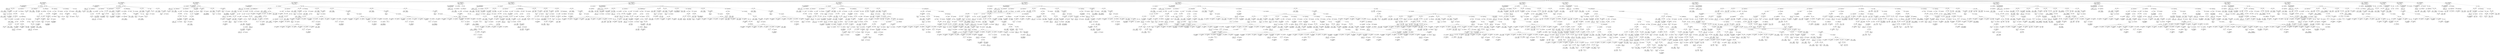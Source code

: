 digraph ast {
node [shape=none];
335877 [label=<<TABLE border='1' cellspacing='0' cellpadding='10' style='rounded' ><TR><TD border='0'>335877</TD><TD border='0'><B>Id</B></TD></TR><HR/><TR><TD border='0' cellpadding='5' colspan='2'>apply_filters</TD></TR></TABLE>>];
335876 [label=<<TABLE border='1' cellspacing='0' cellpadding='10' style='rounded' ><TR><TD border='0'>335876</TD><TD border='0'><B>BinOP</B></TD></TR><HR/><TR><TD border='0' cellpadding='5' colspan='2'>=</TD></TR></TABLE>>];
335876 -> 335875 [weight=2];
335876 -> 335881 [weight=2];
335879 [label=<<TABLE border='1' cellspacing='0' cellpadding='10' style='rounded' ><TR><TD border='0'>335879</TD><TD border='0'><B>Variable</B></TD></TR><HR/><TR><TD border='0' cellpadding='5'>(1424, 6758)</TD><TD border='0' cellpadding='5'>show_admin_bar</TD></TR></TABLE>>];
335878 [label=<<TABLE border='1' cellspacing='0' cellpadding='10' style='rounded' ><TR><TD border='0'>335878</TD><TD border='0'><B>StringLiteral</B></TD></TR><HR/><TR><TD border='0' cellpadding='5' colspan='2'>show_admin_bar</TD></TR></TABLE>>];
335873 [label=<<TABLE border='1' cellspacing='0' cellpadding='10' style='rounded' ><TR><TD border='0'>335873</TD><TD border='0'><B>IfThenStatement</B></TD></TR></TABLE>>];
335873 -> 335847 [weight=2];
335873 -> 335874 [weight=2];
335872 [label=<<TABLE border='1' cellspacing='0' cellpadding='10' style='rounded' ><TR><TD border='0'>335872</TD><TD border='0'><B>Block</B></TD></TR></TABLE>>];
335872 -> 335862 [weight=2];
335875 [label=<<TABLE border='1' cellspacing='0' cellpadding='10' style='rounded' ><TR><TD border='0'>335875</TD><TD border='0'><B>Variable</B></TD></TR><HR/><TR><TD border='0' cellpadding='5'>(1424, 6758)</TD><TD border='0' cellpadding='5'>show_admin_bar</TD></TR></TABLE>>];
335874 [label=<<TABLE border='1' cellspacing='0' cellpadding='10' style='rounded' ><TR><TD border='0'>335874</TD><TD border='0'><B>StatementBody</B></TD></TR></TABLE>>];
335874 -> 335872 [weight=2];
335885 [label=<<TABLE border='1' cellspacing='0' cellpadding='10' style='rounded' ><TR><TD border='0'>335885</TD><TD border='0'><B>FunctionStatement</B></TD></TR><HR/><TR><TD border='0' cellpadding='5'>Scope</TD><TD border='0' cellpadding='5'>1424</TD></TR><HR/><TR><TD border='0' cellpadding='5' colspan='2'>is_admin_bar_showing</TD></TR></TABLE>>];
335885 -> 335799 [weight=2];
335885 -> 335800 [weight=2];
335885 -> 335884 [weight=2];
335884 [label=<<TABLE border='1' cellspacing='0' cellpadding='10' style='rounded' ><TR><TD border='0'>335884</TD><TD border='0'><B>Block</B></TD></TR></TABLE>>];
335884 -> 335804 [weight=2];
335884 -> 335822 [weight=2];
335884 -> 335831 [weight=2];
335884 -> 335839 [weight=2];
335884 -> 335873 [weight=2];
335884 -> 335876 [weight=2];
335884 -> 335883 [weight=2];
335887 [label=<<TABLE border='1' cellspacing='0' cellpadding='10' style='rounded' ><TR><TD border='0'>335887</TD><TD border='0'><B>ReturnValueFunction</B></TD></TR><HR/><TR><TD border='0' cellpadding='5' colspan='2'>_get_admin_bar_pref</TD></TR></TABLE>>];
335887 -> 335886 [weight=2];
335886 [label=<<TABLE border='1' cellspacing='0' cellpadding='10' style='rounded' ><TR><TD border='0'>335886</TD><TD border='0'><B>Id</B></TD></TR><HR/><TR><TD border='0' cellpadding='5' colspan='2'>_get_admin_bar_pref</TD></TR></TABLE>>];
335881 [label=<<TABLE border='1' cellspacing='0' cellpadding='10' style='rounded' ><TR><TD border='0'>335881</TD><TD border='0'><B>FunctionCall</B></TD></TR><HR/><TR><TD border='0' cellpadding='5' colspan='2'>apply_filters</TD></TR></TABLE>>];
335881 -> 335877 [weight=2];
335881 -> 335880 [weight=2];
335880 [label=<<TABLE border='1' cellspacing='0' cellpadding='10' style='rounded' ><TR><TD border='0'>335880</TD><TD border='0'><B>ArgumentList</B></TD></TR></TABLE>>];
335880 -> 335878 [weight=2];
335880 -> 335879 [weight=2];
335883 [label=<<TABLE border='1' cellspacing='0' cellpadding='10' style='rounded' ><TR><TD border='0'>335883</TD><TD border='0'><B>Return</B></TD></TR></TABLE>>];
335883 -> 335882 [weight=2];
335882 [label=<<TABLE border='1' cellspacing='0' cellpadding='10' style='rounded' ><TR><TD border='0'>335882</TD><TD border='0'><B>Variable</B></TD></TR><HR/><TR><TD border='0' cellpadding='5'>(1424, 6758)</TD><TD border='0' cellpadding='5'>show_admin_bar</TD></TR></TABLE>>];
335893 [label=<<TABLE border='1' cellspacing='0' cellpadding='10' style='rounded' ><TR><TD border='0'>335893</TD><TD border='0'><B>OptValueParameter</B></TD></TR></TABLE>>];
335893 -> 335891 [weight=2];
335893 -> 335892 [weight=2];
335892 [label=<<TABLE border='1' cellspacing='0' cellpadding='10' style='rounded' ><TR><TD border='0'>335892</TD><TD border='0'><B>IntegerLiteral</B></TD></TR><HR/><TR><TD border='0' cellpadding='5' colspan='2'>0</TD></TR></TABLE>>];
335895 [label=<<TABLE border='1' cellspacing='0' cellpadding='10' style='rounded' ><TR><TD border='0'>335895</TD><TD border='0'><B>Variable</B></TD></TR><HR/><TR><TD border='0' cellpadding='5'>(1425, 6760)</TD><TD border='0' cellpadding='5'>pref</TD></TR></TABLE>>];
335894 [label=<<TABLE border='1' cellspacing='0' cellpadding='10' style='rounded' ><TR><TD border='0'>335894</TD><TD border='0'><B>ParameterList</B></TD></TR></TABLE>>];
335894 -> 335890 [weight=2];
335894 -> 335893 [weight=2];
335889 [label=<<TABLE border='1' cellspacing='0' cellpadding='10' style='rounded' ><TR><TD border='0'>335889</TD><TD border='0'><B>StringLiteral</B></TD></TR><HR/><TR><TD border='0' cellpadding='5' colspan='2'>front</TD></TR></TABLE>>];
335888 [label=<<TABLE border='1' cellspacing='0' cellpadding='10' style='rounded' ><TR><TD border='0'>335888</TD><TD border='0'><B>Variable</B></TD></TR><HR/><TR><TD border='0' cellpadding='5'>(1425, 6759)</TD><TD border='0' cellpadding='5'>context</TD></TR></TABLE>>];
335891 [label=<<TABLE border='1' cellspacing='0' cellpadding='10' style='rounded' ><TR><TD border='0'>335891</TD><TD border='0'><B>Variable</B></TD></TR><HR/><TR><TD border='0' cellpadding='5'>(0, 186)</TD><TD border='0' cellpadding='5'>user</TD></TR></TABLE>>];
335890 [label=<<TABLE border='1' cellspacing='0' cellpadding='10' style='rounded' ><TR><TD border='0'>335890</TD><TD border='0'><B>OptValueParameter</B></TD></TR></TABLE>>];
335890 -> 335888 [weight=2];
335890 -> 335889 [weight=2];
335901 [label=<<TABLE border='1' cellspacing='0' cellpadding='10' style='rounded' ><TR><TD border='0'>335901</TD><TD border='0'><B>FunctionCall</B></TD></TR><HR/><TR><TD border='0' cellpadding='5' colspan='2'>get_user_option</TD></TR></TABLE>>];
335901 -> 335897 [weight=2];
335901 -> 335900 [weight=2];
335900 [label=<<TABLE border='1' cellspacing='0' cellpadding='10' style='rounded' ><TR><TD border='0'>335900</TD><TD border='0'><B>ArgumentList</B></TD></TR></TABLE>>];
335900 -> 335898 [weight=2];
335900 -> 335899 [weight=2];
335903 [label=<<TABLE border='1' cellspacing='0' cellpadding='10' style='rounded' ><TR><TD border='0'>335903</TD><TD border='0'><B>RelOP</B></TD></TR><HR/><TR><TD border='0' cellpadding='5' colspan='2'>===</TD></TR></TABLE>>];
335903 -> 335902 [weight=2];
335903 -> 335904 [weight=2];
335902 [label=<<TABLE border='1' cellspacing='0' cellpadding='10' style='rounded' ><TR><TD border='0'>335902</TD><TD border='0'><B>False</B></TD></TR><HR/><TR><TD border='0' cellpadding='5' colspan='2'>false</TD></TR></TABLE>>];
335897 [label=<<TABLE border='1' cellspacing='0' cellpadding='10' style='rounded' ><TR><TD border='0'>335897</TD><TD border='0'><B>Id</B></TD></TR><HR/><TR><TD border='0' cellpadding='5' colspan='2'>get_user_option</TD></TR></TABLE>>];
335896 [label=<<TABLE border='1' cellspacing='0' cellpadding='10' style='rounded' ><TR><TD border='0'>335896</TD><TD border='0'><B>BinOP</B></TD></TR><HR/><TR><TD border='0' cellpadding='5' colspan='2'>=</TD></TR></TABLE>>];
335896 -> 335895 [weight=2];
335896 -> 335901 [weight=2];
335899 [label=<<TABLE border='1' cellspacing='0' cellpadding='10' style='rounded' ><TR><TD border='0'>335899</TD><TD border='0'><B>Variable</B></TD></TR><HR/><TR><TD border='0' cellpadding='5'>(0, 186)</TD><TD border='0' cellpadding='5'>user</TD></TR></TABLE>>];
335898 [label=<<TABLE border='1' cellspacing='0' cellpadding='10' style='rounded' ><TR><TD border='0'>335898</TD><TD border='0'><B>StringExpression</B></TD></TR><HR/><TR><TD border='0' cellpadding='5' colspan='2'>show_admin_bar_</TD></TR></TABLE>>];
335909 [label=<<TABLE border='1' cellspacing='0' cellpadding='10' style='rounded' ><TR><TD border='0'>335909</TD><TD border='0'><B>StatementBody</B></TD></TR></TABLE>>];
335909 -> 335907 [weight=2];
335908 [label=<<TABLE border='1' cellspacing='0' cellpadding='10' style='rounded' ><TR><TD border='0'>335908</TD><TD border='0'><B>IfThenStatement</B></TD></TR></TABLE>>];
335908 -> 335905 [weight=2];
335908 -> 335909 [weight=2];
335911 [label=<<TABLE border='1' cellspacing='0' cellpadding='10' style='rounded' ><TR><TD border='0'>335911</TD><TD border='0'><B>RelOP</B></TD></TR><HR/><TR><TD border='0' cellpadding='5' colspan='2'>===</TD></TR></TABLE>>];
335911 -> 335910 [weight=2];
335911 -> 335912 [weight=2];
335910 [label=<<TABLE border='1' cellspacing='0' cellpadding='10' style='rounded' ><TR><TD border='0'>335910</TD><TD border='0'><B>StringLiteral</B></TD></TR><HR/><TR><TD border='0' cellpadding='5' colspan='2'>true</TD></TR></TABLE>>];
335905 [label=<<TABLE border='1' cellspacing='0' cellpadding='10' style='rounded' ><TR><TD border='0'>335905</TD><TD border='0'><B>Condition</B></TD></TR></TABLE>>];
335905 -> 335903 [weight=2];
335904 [label=<<TABLE border='1' cellspacing='0' cellpadding='10' style='rounded' ><TR><TD border='0'>335904</TD><TD border='0'><B>Variable</B></TD></TR><HR/><TR><TD border='0' cellpadding='5'>(1425, 6760)</TD><TD border='0' cellpadding='5'>pref</TD></TR></TABLE>>];
335907 [label=<<TABLE border='1' cellspacing='0' cellpadding='10' style='rounded' ><TR><TD border='0'>335907</TD><TD border='0'><B>Return</B></TD></TR></TABLE>>];
335907 -> 335906 [weight=2];
335906 [label=<<TABLE border='1' cellspacing='0' cellpadding='10' style='rounded' ><TR><TD border='0'>335906</TD><TD border='0'><B>True</B></TD></TR><HR/><TR><TD border='0' cellpadding='5' colspan='2'>true</TD></TR></TABLE>>];
335916 [label=<<TABLE border='1' cellspacing='0' cellpadding='10' style='rounded' ><TR><TD border='0'>335916</TD><TD border='0'><B>Start</B></TD></TR></TABLE>>];
335916 -> 333177 [weight=2];
335916 -> 333222 [weight=2];
335916 -> 333404 [weight=2];
335916 -> 333437 [weight=2];
335916 -> 333551 [weight=2];
335916 -> 333706 [weight=2];
335916 -> 333951 [weight=2];
335916 -> 334105 [weight=2];
335916 -> 334594 [weight=2];
335916 -> 334648 [weight=2];
335916 -> 335041 [weight=2];
335916 -> 335336 [weight=2];
335916 -> 335419 [weight=2];
335916 -> 335599 [weight=2];
335916 -> 335664 [weight=2];
335916 -> 335737 [weight=2];
335916 -> 335770 [weight=2];
335916 -> 335776 [weight=2];
335916 -> 335782 [weight=2];
335916 -> 335797 [weight=2];
335916 -> 335885 [weight=2];
335916 -> 335915 [weight=2];
335913 [label=<<TABLE border='1' cellspacing='0' cellpadding='10' style='rounded' ><TR><TD border='0'>335913</TD><TD border='0'><B>Return</B></TD></TR></TABLE>>];
335913 -> 335911 [weight=2];
335912 [label=<<TABLE border='1' cellspacing='0' cellpadding='10' style='rounded' ><TR><TD border='0'>335912</TD><TD border='0'><B>Variable</B></TD></TR><HR/><TR><TD border='0' cellpadding='5'>(1425, 6760)</TD><TD border='0' cellpadding='5'>pref</TD></TR></TABLE>>];
335915 [label=<<TABLE border='1' cellspacing='0' cellpadding='10' style='rounded' ><TR><TD border='0'>335915</TD><TD border='0'><B>FunctionStatement</B></TD></TR><HR/><TR><TD border='0' cellpadding='5'>Scope</TD><TD border='0' cellpadding='5'>1425</TD></TR><HR/><TR><TD border='0' cellpadding='5' colspan='2'>_get_admin_bar_pref</TD></TR></TABLE>>];
335915 -> 335887 [weight=2];
335915 -> 335894 [weight=2];
335915 -> 335914 [weight=2];
335914 [label=<<TABLE border='1' cellspacing='0' cellpadding='10' style='rounded' ><TR><TD border='0'>335914</TD><TD border='0'><B>Block</B></TD></TR></TABLE>>];
335914 -> 335896 [weight=2];
335914 -> 335908 [weight=2];
335914 -> 335913 [weight=2];
333125 [label=<<TABLE border='1' cellspacing='0' cellpadding='10' style='rounded' ><TR><TD border='0'>333125</TD><TD border='0'><B>VariableStatement</B></TD></TR></TABLE>>];
333125 -> 333123 [weight=2];
333125 -> 333124 [weight=2];
333124 [label=<<TABLE border='1' cellspacing='0' cellpadding='10' style='rounded' ><TR><TD border='0'>333124</TD><TD border='0'><B>Variable</B></TD></TR><HR/><TR><TD border='0' cellpadding='5'>(1404, 6712)</TD><TD border='0' cellpadding='5'>wp_admin_bar</TD></TR></TABLE>>];
333127 [label=<<TABLE border='1' cellspacing='0' cellpadding='10' style='rounded' ><TR><TD border='0'>333127</TD><TD border='0'><B>Id</B></TD></TR><HR/><TR><TD border='0' cellpadding='5' colspan='2'>is_admin_bar_showing</TD></TR></TABLE>>];
333121 [label=<<TABLE border='1' cellspacing='0' cellpadding='10' style='rounded' ><TR><TD border='0'>333121</TD><TD border='0'><B>ReturnValueFunction</B></TD></TR><HR/><TR><TD border='0' cellpadding='5' colspan='2'>_wp_admin_bar_init</TD></TR></TABLE>>];
333121 -> 333120 [weight=2];
333120 [label=<<TABLE border='1' cellspacing='0' cellpadding='10' style='rounded' ><TR><TD border='0'>333120</TD><TD border='0'><B>Id</B></TD></TR><HR/><TR><TD border='0' cellpadding='5' colspan='2'>_wp_admin_bar_init</TD></TR></TABLE>>];
333123 [label=<<TABLE border='1' cellspacing='0' cellpadding='10' style='rounded' ><TR><TD border='0'>333123</TD><TD border='0'><B>Global</B></TD></TR><HR/><TR><TD border='0' cellpadding='5' colspan='2'>global</TD></TR></TABLE>>];
333122 [label=<<TABLE border='1' cellspacing='0' cellpadding='10' style='rounded' ><TR><TD border='0'>333122</TD><TD border='0'><B>ParameterList</B></TD></TR></TABLE>>];
333133 [label=<<TABLE border='1' cellspacing='0' cellpadding='10' style='rounded' ><TR><TD border='0'>333133</TD><TD border='0'><B>Return</B></TD></TR></TABLE>>];
333133 -> 333132 [weight=2];
333132 [label=<<TABLE border='1' cellspacing='0' cellpadding='10' style='rounded' ><TR><TD border='0'>333132</TD><TD border='0'><B>False</B></TD></TR><HR/><TR><TD border='0' cellpadding='5' colspan='2'>false</TD></TR></TABLE>>];
333135 [label=<<TABLE border='1' cellspacing='0' cellpadding='10' style='rounded' ><TR><TD border='0'>333135</TD><TD border='0'><B>StatementBody</B></TD></TR></TABLE>>];
333135 -> 333133 [weight=2];
333134 [label=<<TABLE border='1' cellspacing='0' cellpadding='10' style='rounded' ><TR><TD border='0'>333134</TD><TD border='0'><B>IfThenStatement</B></TD></TR></TABLE>>];
333134 -> 333131 [weight=2];
333134 -> 333135 [weight=2];
333129 [label=<<TABLE border='1' cellspacing='0' cellpadding='10' style='rounded' ><TR><TD border='0'>333129</TD><TD border='0'><B>FunctionCall</B></TD></TR><HR/><TR><TD border='0' cellpadding='5' colspan='2'>is_admin_bar_showing</TD></TR></TABLE>>];
333129 -> 333127 [weight=2];
333129 -> 333128 [weight=2];
333128 [label=<<TABLE border='1' cellspacing='0' cellpadding='10' style='rounded' ><TR><TD border='0'>333128</TD><TD border='0'><B>ArgumentList</B></TD></TR></TABLE>>];
333131 [label=<<TABLE border='1' cellspacing='0' cellpadding='10' style='rounded' ><TR><TD border='0'>333131</TD><TD border='0'><B>Condition</B></TD></TR></TABLE>>];
333131 -> 333130 [weight=2];
333130 [label=<<TABLE border='1' cellspacing='0' cellpadding='10' style='rounded' ><TR><TD border='0'>333130</TD><TD border='0'><B>UnaryOP</B></TD></TR><HR/><TR><TD border='0' cellpadding='5' colspan='2'>!</TD></TR></TABLE>>];
333130 -> 333129 [weight=2];
333141 [label=<<TABLE border='1' cellspacing='0' cellpadding='10' style='rounded' ><TR><TD border='0'>333141</TD><TD border='0'><B>RequireOnceStatement</B></TD></TR></TABLE>>];
333141 -> 333137 [weight=2];
333140 [label=<<TABLE border='1' cellspacing='0' cellpadding='10' style='rounded' ><TR><TD border='0'>333140</TD><TD border='0'><B>StringLiteral</B></TD></TR><HR/><TR><TD border='0' cellpadding='5' colspan='2'>class-wp-admin-bar.php</TD></TR></TABLE>>];
333143 [label=<<TABLE border='1' cellspacing='0' cellpadding='10' style='rounded' ><TR><TD border='0'>333143</TD><TD border='0'><B>BinOP</B></TD></TR><HR/><TR><TD border='0' cellpadding='5' colspan='2'>=</TD></TR></TABLE>>];
333143 -> 333142 [weight=2];
333143 -> 333148 [weight=2];
333142 [label=<<TABLE border='1' cellspacing='0' cellpadding='10' style='rounded' ><TR><TD border='0'>333142</TD><TD border='0'><B>Variable</B></TD></TR><HR/><TR><TD border='0' cellpadding='5'>(1404, 6713)</TD><TD border='0' cellpadding='5'>admin_bar_class</TD></TR></TABLE>>];
333137 [label=<<TABLE border='1' cellspacing='0' cellpadding='10' style='rounded' ><TR><TD border='0'>333137</TD><TD border='0'><B>BinOP</B></TD></TR><HR/><TR><TD border='0' cellpadding='5' colspan='2'>.</TD></TR></TABLE>>];
333137 -> 333136 [weight=2];
333137 -> 333139 [weight=2];
333136 [label=<<TABLE border='1' cellspacing='0' cellpadding='10' style='rounded' ><TR><TD border='0'>333136</TD><TD border='0'><B>Id</B></TD></TR><HR/><TR><TD border='0' cellpadding='5' colspan='2'>ABSPATH</TD></TR></TABLE>>];
333139 [label=<<TABLE border='1' cellspacing='0' cellpadding='10' style='rounded' ><TR><TD border='0'>333139</TD><TD border='0'><B>BinOP</B></TD></TR><HR/><TR><TD border='0' cellpadding='5' colspan='2'>.</TD></TR></TABLE>>];
333139 -> 333138 [weight=2];
333139 -> 333140 [weight=2];
333138 [label=<<TABLE border='1' cellspacing='0' cellpadding='10' style='rounded' ><TR><TD border='0'>333138</TD><TD border='0'><B>Id</B></TD></TR><HR/><TR><TD border='0' cellpadding='5' colspan='2'>WPINC</TD></TR></TABLE>>];
333149 [label=<<TABLE border='1' cellspacing='0' cellpadding='10' style='rounded' ><TR><TD border='0'>333149</TD><TD border='0'><B>Id</B></TD></TR><HR/><TR><TD border='0' cellpadding='5' colspan='2'>class_exists</TD></TR></TABLE>>];
333148 [label=<<TABLE border='1' cellspacing='0' cellpadding='10' style='rounded' ><TR><TD border='0'>333148</TD><TD border='0'><B>FunctionCall</B></TD></TR><HR/><TR><TD border='0' cellpadding='5' colspan='2'>apply_filters</TD></TR></TABLE>>];
333148 -> 333144 [weight=2];
333148 -> 333147 [weight=2];
333151 [label=<<TABLE border='1' cellspacing='0' cellpadding='10' style='rounded' ><TR><TD border='0'>333151</TD><TD border='0'><B>ArgumentList</B></TD></TR></TABLE>>];
333151 -> 333150 [weight=2];
333150 [label=<<TABLE border='1' cellspacing='0' cellpadding='10' style='rounded' ><TR><TD border='0'>333150</TD><TD border='0'><B>Variable</B></TD></TR><HR/><TR><TD border='0' cellpadding='5'>(1404, 6713)</TD><TD border='0' cellpadding='5'>admin_bar_class</TD></TR></TABLE>>];
333145 [label=<<TABLE border='1' cellspacing='0' cellpadding='10' style='rounded' ><TR><TD border='0'>333145</TD><TD border='0'><B>StringLiteral</B></TD></TR><HR/><TR><TD border='0' cellpadding='5' colspan='2'>wp_admin_bar_class</TD></TR></TABLE>>];
333144 [label=<<TABLE border='1' cellspacing='0' cellpadding='10' style='rounded' ><TR><TD border='0'>333144</TD><TD border='0'><B>Id</B></TD></TR><HR/><TR><TD border='0' cellpadding='5' colspan='2'>apply_filters</TD></TR></TABLE>>];
333147 [label=<<TABLE border='1' cellspacing='0' cellpadding='10' style='rounded' ><TR><TD border='0'>333147</TD><TD border='0'><B>ArgumentList</B></TD></TR></TABLE>>];
333147 -> 333145 [weight=2];
333147 -> 333146 [weight=2];
333146 [label=<<TABLE border='1' cellspacing='0' cellpadding='10' style='rounded' ><TR><TD border='0'>333146</TD><TD border='0'><B>StringLiteral</B></TD></TR><HR/><TR><TD border='0' cellpadding='5' colspan='2'>WP_Admin_Bar</TD></TR></TABLE>>];
333157 [label=<<TABLE border='1' cellspacing='0' cellpadding='10' style='rounded' ><TR><TD border='0'>333157</TD><TD border='0'><B>ClassInstanciation</B></TD></TR></TABLE>>];
333157 -> 333156 [weight=2];
333156 [label=<<TABLE border='1' cellspacing='0' cellpadding='10' style='rounded' ><TR><TD border='0'>333156</TD><TD border='0'><B>Variable</B></TD></TR><HR/><TR><TD border='0' cellpadding='5'>(1404, 6713)</TD><TD border='0' cellpadding='5'>admin_bar_class</TD></TR></TABLE>>];
333159 [label=<<TABLE border='1' cellspacing='0' cellpadding='10' style='rounded' ><TR><TD border='0'>333159</TD><TD border='0'><B>StatementBody</B></TD></TR></TABLE>>];
333159 -> 333155 [weight=2];
333158 [label=<<TABLE border='1' cellspacing='0' cellpadding='10' style='rounded' ><TR><TD border='0'>333158</TD><TD border='0'><B>IfThenElseStatement</B></TD></TR></TABLE>>];
333158 -> 333153 [weight=2];
333158 -> 333159 [weight=2];
333158 -> 333163 [weight=2];
333153 [label=<<TABLE border='1' cellspacing='0' cellpadding='10' style='rounded' ><TR><TD border='0'>333153</TD><TD border='0'><B>Condition</B></TD></TR></TABLE>>];
333153 -> 333152 [weight=2];
333152 [label=<<TABLE border='1' cellspacing='0' cellpadding='10' style='rounded' ><TR><TD border='0'>333152</TD><TD border='0'><B>FunctionCall</B></TD></TR><HR/><TR><TD border='0' cellpadding='5' colspan='2'>class_exists</TD></TR></TABLE>>];
333152 -> 333149 [weight=2];
333152 -> 333151 [weight=2];
333155 [label=<<TABLE border='1' cellspacing='0' cellpadding='10' style='rounded' ><TR><TD border='0'>333155</TD><TD border='0'><B>BinOP</B></TD></TR><HR/><TR><TD border='0' cellpadding='5' colspan='2'>=</TD></TR></TABLE>>];
333155 -> 333154 [weight=2];
333155 -> 333157 [weight=2];
333154 [label=<<TABLE border='1' cellspacing='0' cellpadding='10' style='rounded' ><TR><TD border='0'>333154</TD><TD border='0'><B>Variable</B></TD></TR><HR/><TR><TD border='0' cellpadding='5'>(1404, 6712)</TD><TD border='0' cellpadding='5'>wp_admin_bar</TD></TR></TABLE>>];
333165 [label=<<TABLE border='1' cellspacing='0' cellpadding='10' style='rounded' ><TR><TD border='0'>333165</TD><TD border='0'><B>Id</B></TD></TR><HR/><TR><TD border='0' cellpadding='5' colspan='2'>initialize</TD></TR></TABLE>>];
333164 [label=<<TABLE border='1' cellspacing='0' cellpadding='10' style='rounded' ><TR><TD border='0'>333164</TD><TD border='0'><B>Variable</B></TD></TR><HR/><TR><TD border='0' cellpadding='5'>(1404, 6712)</TD><TD border='0' cellpadding='5'>wp_admin_bar</TD></TR></TABLE>>];
333167 [label=<<TABLE border='1' cellspacing='0' cellpadding='10' style='rounded' ><TR><TD border='0'>333167</TD><TD border='0'><B>MethodCall</B></TD></TR><HR/><TR><TD border='0' cellpadding='5' colspan='2'>initialize</TD></TR></TABLE>>];
333167 -> 333165 [weight=2];
333167 -> 333166 [weight=2];
333166 [label=<<TABLE border='1' cellspacing='0' cellpadding='10' style='rounded' ><TR><TD border='0'>333166</TD><TD border='0'><B>ArgumentList</B></TD></TR></TABLE>>];
333161 [label=<<TABLE border='1' cellspacing='0' cellpadding='10' style='rounded' ><TR><TD border='0'>333161</TD><TD border='0'><B>Return</B></TD></TR></TABLE>>];
333161 -> 333160 [weight=2];
333160 [label=<<TABLE border='1' cellspacing='0' cellpadding='10' style='rounded' ><TR><TD border='0'>333160</TD><TD border='0'><B>False</B></TD></TR><HR/><TR><TD border='0' cellpadding='5' colspan='2'>false</TD></TR></TABLE>>];
333163 [label=<<TABLE border='1' cellspacing='0' cellpadding='10' style='rounded' ><TR><TD border='0'>333163</TD><TD border='0'><B>StatementBody</B></TD></TR></TABLE>>];
333163 -> 333161 [weight=2];
333173 [label=<<TABLE border='1' cellspacing='0' cellpadding='10' style='rounded' ><TR><TD border='0'>333173</TD><TD border='0'><B>BinOP</B></TD></TR><HR/><TR><TD border='0' cellpadding='5' colspan='2'>-&gt;</TD></TR></TABLE>>];
333173 -> 333169 [weight=2];
333173 -> 333172 [weight=2];
333172 [label=<<TABLE border='1' cellspacing='0' cellpadding='10' style='rounded' ><TR><TD border='0'>333172</TD><TD border='0'><B>MethodCall</B></TD></TR><HR/><TR><TD border='0' cellpadding='5' colspan='2'>add_menus</TD></TR></TABLE>>];
333172 -> 333170 [weight=2];
333172 -> 333171 [weight=2];
333175 [label=<<TABLE border='1' cellspacing='0' cellpadding='10' style='rounded' ><TR><TD border='0'>333175</TD><TD border='0'><B>Return</B></TD></TR></TABLE>>];
333175 -> 333174 [weight=2];
333174 [label=<<TABLE border='1' cellspacing='0' cellpadding='10' style='rounded' ><TR><TD border='0'>333174</TD><TD border='0'><B>True</B></TD></TR><HR/><TR><TD border='0' cellpadding='5' colspan='2'>true</TD></TR></TABLE>>];
333169 [label=<<TABLE border='1' cellspacing='0' cellpadding='10' style='rounded' ><TR><TD border='0'>333169</TD><TD border='0'><B>Variable</B></TD></TR><HR/><TR><TD border='0' cellpadding='5'>(1404, 6712)</TD><TD border='0' cellpadding='5'>wp_admin_bar</TD></TR></TABLE>>];
333168 [label=<<TABLE border='1' cellspacing='0' cellpadding='10' style='rounded' ><TR><TD border='0'>333168</TD><TD border='0'><B>BinOP</B></TD></TR><HR/><TR><TD border='0' cellpadding='5' colspan='2'>-&gt;</TD></TR></TABLE>>];
333168 -> 333164 [weight=2];
333168 -> 333167 [weight=2];
333171 [label=<<TABLE border='1' cellspacing='0' cellpadding='10' style='rounded' ><TR><TD border='0'>333171</TD><TD border='0'><B>ArgumentList</B></TD></TR></TABLE>>];
333170 [label=<<TABLE border='1' cellspacing='0' cellpadding='10' style='rounded' ><TR><TD border='0'>333170</TD><TD border='0'><B>Id</B></TD></TR><HR/><TR><TD border='0' cellpadding='5' colspan='2'>add_menus</TD></TR></TABLE>>];
333181 [label=<<TABLE border='1' cellspacing='0' cellpadding='10' style='rounded' ><TR><TD border='0'>333181</TD><TD border='0'><B>Global</B></TD></TR><HR/><TR><TD border='0' cellpadding='5' colspan='2'>global</TD></TR></TABLE>>];
333180 [label=<<TABLE border='1' cellspacing='0' cellpadding='10' style='rounded' ><TR><TD border='0'>333180</TD><TD border='0'><B>ParameterList</B></TD></TR></TABLE>>];
333183 [label=<<TABLE border='1' cellspacing='0' cellpadding='10' style='rounded' ><TR><TD border='0'>333183</TD><TD border='0'><B>VariableStatement</B></TD></TR></TABLE>>];
333183 -> 333181 [weight=2];
333183 -> 333182 [weight=2];
333182 [label=<<TABLE border='1' cellspacing='0' cellpadding='10' style='rounded' ><TR><TD border='0'>333182</TD><TD border='0'><B>Variable</B></TD></TR><HR/><TR><TD border='0' cellpadding='5'>(1405, 6714)</TD><TD border='0' cellpadding='5'>wp_admin_bar</TD></TR></TABLE>>];
333177 [label=<<TABLE border='1' cellspacing='0' cellpadding='10' style='rounded' ><TR><TD border='0'>333177</TD><TD border='0'><B>FunctionStatement</B></TD></TR><HR/><TR><TD border='0' cellpadding='5'>Scope</TD><TD border='0' cellpadding='5'>1404</TD></TR><HR/><TR><TD border='0' cellpadding='5' colspan='2'>_wp_admin_bar_init</TD></TR></TABLE>>];
333177 -> 333121 [weight=2];
333177 -> 333122 [weight=2];
333177 -> 333176 [weight=2];
333176 [label=<<TABLE border='1' cellspacing='0' cellpadding='10' style='rounded' ><TR><TD border='0'>333176</TD><TD border='0'><B>Block</B></TD></TR></TABLE>>];
333176 -> 333125 [weight=2];
333176 -> 333134 [weight=2];
333176 -> 333141 [weight=2];
333176 -> 333143 [weight=2];
333176 -> 333158 [weight=2];
333176 -> 333168 [weight=2];
333176 -> 333173 [weight=2];
333176 -> 333175 [weight=2];
333179 [label=<<TABLE border='1' cellspacing='0' cellpadding='10' style='rounded' ><TR><TD border='0'>333179</TD><TD border='0'><B>ReturnValueFunction</B></TD></TR><HR/><TR><TD border='0' cellpadding='5' colspan='2'>wp_admin_bar_render</TD></TR></TABLE>>];
333179 -> 333178 [weight=2];
333178 [label=<<TABLE border='1' cellspacing='0' cellpadding='10' style='rounded' ><TR><TD border='0'>333178</TD><TD border='0'><B>Id</B></TD></TR><HR/><TR><TD border='0' cellpadding='5' colspan='2'>wp_admin_bar_render</TD></TR></TABLE>>];
333189 [label=<<TABLE border='1' cellspacing='0' cellpadding='10' style='rounded' ><TR><TD border='0'>333189</TD><TD border='0'><B>LogicOP</B></TD></TR><HR/><TR><TD border='0' cellpadding='5' colspan='2'>||</TD></TR></TABLE>>];
333189 -> 333188 [weight=2];
333189 -> 333195 [weight=2];
333188 [label=<<TABLE border='1' cellspacing='0' cellpadding='10' style='rounded' ><TR><TD border='0'>333188</TD><TD border='0'><B>UnaryOP</B></TD></TR><HR/><TR><TD border='0' cellpadding='5' colspan='2'>!</TD></TR></TABLE>>];
333188 -> 333187 [weight=2];
333191 [label=<<TABLE border='1' cellspacing='0' cellpadding='10' style='rounded' ><TR><TD border='0'>333191</TD><TD border='0'><B>Id</B></TD></TR><HR/><TR><TD border='0' cellpadding='5' colspan='2'>is_object</TD></TR></TABLE>>];
333185 [label=<<TABLE border='1' cellspacing='0' cellpadding='10' style='rounded' ><TR><TD border='0'>333185</TD><TD border='0'><B>Id</B></TD></TR><HR/><TR><TD border='0' cellpadding='5' colspan='2'>is_admin_bar_showing</TD></TR></TABLE>>];
333187 [label=<<TABLE border='1' cellspacing='0' cellpadding='10' style='rounded' ><TR><TD border='0'>333187</TD><TD border='0'><B>FunctionCall</B></TD></TR><HR/><TR><TD border='0' cellpadding='5' colspan='2'>is_admin_bar_showing</TD></TR></TABLE>>];
333187 -> 333185 [weight=2];
333187 -> 333186 [weight=2];
333186 [label=<<TABLE border='1' cellspacing='0' cellpadding='10' style='rounded' ><TR><TD border='0'>333186</TD><TD border='0'><B>ArgumentList</B></TD></TR></TABLE>>];
333197 [label=<<TABLE border='1' cellspacing='0' cellpadding='10' style='rounded' ><TR><TD border='0'>333197</TD><TD border='0'><B>Return</B></TD></TR></TABLE>>];
333196 [label=<<TABLE border='1' cellspacing='0' cellpadding='10' style='rounded' ><TR><TD border='0'>333196</TD><TD border='0'><B>Condition</B></TD></TR></TABLE>>];
333196 -> 333189 [weight=2];
333199 [label=<<TABLE border='1' cellspacing='0' cellpadding='10' style='rounded' ><TR><TD border='0'>333199</TD><TD border='0'><B>StatementBody</B></TD></TR></TABLE>>];
333199 -> 333197 [weight=2];
333198 [label=<<TABLE border='1' cellspacing='0' cellpadding='10' style='rounded' ><TR><TD border='0'>333198</TD><TD border='0'><B>IfThenStatement</B></TD></TR></TABLE>>];
333198 -> 333196 [weight=2];
333198 -> 333199 [weight=2];
333193 [label=<<TABLE border='1' cellspacing='0' cellpadding='10' style='rounded' ><TR><TD border='0'>333193</TD><TD border='0'><B>ArgumentList</B></TD></TR></TABLE>>];
333193 -> 333192 [weight=2];
333192 [label=<<TABLE border='1' cellspacing='0' cellpadding='10' style='rounded' ><TR><TD border='0'>333192</TD><TD border='0'><B>Variable</B></TD></TR><HR/><TR><TD border='0' cellpadding='5'>(1405, 6714)</TD><TD border='0' cellpadding='5'>wp_admin_bar</TD></TR></TABLE>>];
333195 [label=<<TABLE border='1' cellspacing='0' cellpadding='10' style='rounded' ><TR><TD border='0'>333195</TD><TD border='0'><B>UnaryOP</B></TD></TR><HR/><TR><TD border='0' cellpadding='5' colspan='2'>!</TD></TR></TABLE>>];
333195 -> 333194 [weight=2];
333194 [label=<<TABLE border='1' cellspacing='0' cellpadding='10' style='rounded' ><TR><TD border='0'>333194</TD><TD border='0'><B>FunctionCall</B></TD></TR><HR/><TR><TD border='0' cellpadding='5' colspan='2'>is_object</TD></TR></TABLE>>];
333194 -> 333191 [weight=2];
333194 -> 333193 [weight=2];
333205 [label=<<TABLE border='1' cellspacing='0' cellpadding='10' style='rounded' ><TR><TD border='0'>333205</TD><TD border='0'><B>Array</B></TD></TR></TABLE>>];
333205 -> 333204 [weight=2];
333204 [label=<<TABLE border='1' cellspacing='0' cellpadding='10' style='rounded' ><TR><TD border='0'>333204</TD><TD border='0'><B>UnaryOP</B></TD></TR><HR/><TR><TD border='0' cellpadding='5' colspan='2'>&amp;</TD></TR></TABLE>>];
333204 -> 333203 [weight=2];
333207 [label=<<TABLE border='1' cellspacing='0' cellpadding='10' style='rounded' ><TR><TD border='0'>333207</TD><TD border='0'><B>FunctionCall</B></TD></TR><HR/><TR><TD border='0' cellpadding='5' colspan='2'>do_action_ref_array</TD></TR></TABLE>>];
333207 -> 333200 [weight=2];
333207 -> 333206 [weight=2];
333206 [label=<<TABLE border='1' cellspacing='0' cellpadding='10' style='rounded' ><TR><TD border='0'>333206</TD><TD border='0'><B>ArgumentList</B></TD></TR></TABLE>>];
333206 -> 333201 [weight=2];
333206 -> 333205 [weight=2];
333201 [label=<<TABLE border='1' cellspacing='0' cellpadding='10' style='rounded' ><TR><TD border='0'>333201</TD><TD border='0'><B>StringLiteral</B></TD></TR><HR/><TR><TD border='0' cellpadding='5' colspan='2'>admin_bar_menu</TD></TR></TABLE>>];
333200 [label=<<TABLE border='1' cellspacing='0' cellpadding='10' style='rounded' ><TR><TD border='0'>333200</TD><TD border='0'><B>Id</B></TD></TR><HR/><TR><TD border='0' cellpadding='5' colspan='2'>do_action_ref_array</TD></TR></TABLE>>];
333203 [label=<<TABLE border='1' cellspacing='0' cellpadding='10' style='rounded' ><TR><TD border='0'>333203</TD><TD border='0'><B>Variable</B></TD></TR><HR/><TR><TD border='0' cellpadding='5'>(1405, 6714)</TD><TD border='0' cellpadding='5'>wp_admin_bar</TD></TR></TABLE>>];
333213 [label=<<TABLE border='1' cellspacing='0' cellpadding='10' style='rounded' ><TR><TD border='0'>333213</TD><TD border='0'><B>Id</B></TD></TR><HR/><TR><TD border='0' cellpadding='5' colspan='2'>render</TD></TR></TABLE>>];
333212 [label=<<TABLE border='1' cellspacing='0' cellpadding='10' style='rounded' ><TR><TD border='0'>333212</TD><TD border='0'><B>Variable</B></TD></TR><HR/><TR><TD border='0' cellpadding='5'>(1405, 6714)</TD><TD border='0' cellpadding='5'>wp_admin_bar</TD></TR></TABLE>>];
333215 [label=<<TABLE border='1' cellspacing='0' cellpadding='10' style='rounded' ><TR><TD border='0'>333215</TD><TD border='0'><B>MethodCall</B></TD></TR><HR/><TR><TD border='0' cellpadding='5' colspan='2'>render</TD></TR></TABLE>>];
333215 -> 333213 [weight=2];
333215 -> 333214 [weight=2];
333214 [label=<<TABLE border='1' cellspacing='0' cellpadding='10' style='rounded' ><TR><TD border='0'>333214</TD><TD border='0'><B>ArgumentList</B></TD></TR></TABLE>>];
333209 [label=<<TABLE border='1' cellspacing='0' cellpadding='10' style='rounded' ><TR><TD border='0'>333209</TD><TD border='0'><B>StringLiteral</B></TD></TR><HR/><TR><TD border='0' cellpadding='5' colspan='2'>wp_before_admin_bar_render</TD></TR></TABLE>>];
333208 [label=<<TABLE border='1' cellspacing='0' cellpadding='10' style='rounded' ><TR><TD border='0'>333208</TD><TD border='0'><B>Id</B></TD></TR><HR/><TR><TD border='0' cellpadding='5' colspan='2'>do_action</TD></TR></TABLE>>];
333211 [label=<<TABLE border='1' cellspacing='0' cellpadding='10' style='rounded' ><TR><TD border='0'>333211</TD><TD border='0'><B>FunctionCall</B></TD></TR><HR/><TR><TD border='0' cellpadding='5' colspan='2'>do_action</TD></TR></TABLE>>];
333211 -> 333208 [weight=2];
333211 -> 333210 [weight=2];
333210 [label=<<TABLE border='1' cellspacing='0' cellpadding='10' style='rounded' ><TR><TD border='0'>333210</TD><TD border='0'><B>ArgumentList</B></TD></TR></TABLE>>];
333210 -> 333209 [weight=2];
333221 [label=<<TABLE border='1' cellspacing='0' cellpadding='10' style='rounded' ><TR><TD border='0'>333221</TD><TD border='0'><B>Block</B></TD></TR></TABLE>>];
333221 -> 333183 [weight=2];
333221 -> 333198 [weight=2];
333221 -> 333207 [weight=2];
333221 -> 333211 [weight=2];
333221 -> 333216 [weight=2];
333221 -> 333220 [weight=2];
333220 [label=<<TABLE border='1' cellspacing='0' cellpadding='10' style='rounded' ><TR><TD border='0'>333220</TD><TD border='0'><B>FunctionCall</B></TD></TR><HR/><TR><TD border='0' cellpadding='5' colspan='2'>do_action</TD></TR></TABLE>>];
333220 -> 333217 [weight=2];
333220 -> 333219 [weight=2];
333223 [label=<<TABLE border='1' cellspacing='0' cellpadding='10' style='rounded' ><TR><TD border='0'>333223</TD><TD border='0'><B>Id</B></TD></TR><HR/><TR><TD border='0' cellpadding='5' colspan='2'>wp_admin_bar_wp_menu</TD></TR></TABLE>>];
333222 [label=<<TABLE border='1' cellspacing='0' cellpadding='10' style='rounded' ><TR><TD border='0'>333222</TD><TD border='0'><B>FunctionStatement</B></TD></TR><HR/><TR><TD border='0' cellpadding='5'>Scope</TD><TD border='0' cellpadding='5'>1405</TD></TR><HR/><TR><TD border='0' cellpadding='5' colspan='2'>wp_admin_bar_render</TD></TR></TABLE>>];
333222 -> 333179 [weight=2];
333222 -> 333180 [weight=2];
333222 -> 333221 [weight=2];
333217 [label=<<TABLE border='1' cellspacing='0' cellpadding='10' style='rounded' ><TR><TD border='0'>333217</TD><TD border='0'><B>Id</B></TD></TR><HR/><TR><TD border='0' cellpadding='5' colspan='2'>do_action</TD></TR></TABLE>>];
333216 [label=<<TABLE border='1' cellspacing='0' cellpadding='10' style='rounded' ><TR><TD border='0'>333216</TD><TD border='0'><B>BinOP</B></TD></TR><HR/><TR><TD border='0' cellpadding='5' colspan='2'>-&gt;</TD></TR></TABLE>>];
333216 -> 333212 [weight=2];
333216 -> 333215 [weight=2];
333219 [label=<<TABLE border='1' cellspacing='0' cellpadding='10' style='rounded' ><TR><TD border='0'>333219</TD><TD border='0'><B>ArgumentList</B></TD></TR></TABLE>>];
333219 -> 333218 [weight=2];
333218 [label=<<TABLE border='1' cellspacing='0' cellpadding='10' style='rounded' ><TR><TD border='0'>333218</TD><TD border='0'><B>StringLiteral</B></TD></TR><HR/><TR><TD border='0' cellpadding='5' colspan='2'>wp_after_admin_bar_render</TD></TR></TABLE>>];
333229 [label=<<TABLE border='1' cellspacing='0' cellpadding='10' style='rounded' ><TR><TD border='0'>333229</TD><TD border='0'><B>StringLiteral</B></TD></TR><HR/><TR><TD border='0' cellpadding='5' colspan='2'>read</TD></TR></TABLE>>];
333228 [label=<<TABLE border='1' cellspacing='0' cellpadding='10' style='rounded' ><TR><TD border='0'>333228</TD><TD border='0'><B>Id</B></TD></TR><HR/><TR><TD border='0' cellpadding='5' colspan='2'>current_user_can</TD></TR></TABLE>>];
333231 [label=<<TABLE border='1' cellspacing='0' cellpadding='10' style='rounded' ><TR><TD border='0'>333231</TD><TD border='0'><B>FunctionCall</B></TD></TR><HR/><TR><TD border='0' cellpadding='5' colspan='2'>current_user_can</TD></TR></TABLE>>];
333231 -> 333228 [weight=2];
333231 -> 333230 [weight=2];
333230 [label=<<TABLE border='1' cellspacing='0' cellpadding='10' style='rounded' ><TR><TD border='0'>333230</TD><TD border='0'><B>ArgumentList</B></TD></TR></TABLE>>];
333230 -> 333229 [weight=2];
333225 [label=<<TABLE border='1' cellspacing='0' cellpadding='10' style='rounded' ><TR><TD border='0'>333225</TD><TD border='0'><B>Variable</B></TD></TR><HR/><TR><TD border='0' cellpadding='5'>(1406, 6715)</TD><TD border='0' cellpadding='5'>wp_admin_bar</TD></TR></TABLE>>];
333224 [label=<<TABLE border='1' cellspacing='0' cellpadding='10' style='rounded' ><TR><TD border='0'>333224</TD><TD border='0'><B>ReturnValueFunction</B></TD></TR><HR/><TR><TD border='0' cellpadding='5' colspan='2'>wp_admin_bar_wp_menu</TD></TR></TABLE>>];
333224 -> 333223 [weight=2];
333227 [label=<<TABLE border='1' cellspacing='0' cellpadding='10' style='rounded' ><TR><TD border='0'>333227</TD><TD border='0'><B>ParameterList</B></TD></TR></TABLE>>];
333227 -> 333226 [weight=2];
333226 [label=<<TABLE border='1' cellspacing='0' cellpadding='10' style='rounded' ><TR><TD border='0'>333226</TD><TD border='0'><B>ValueParameter</B></TD></TR></TABLE>>];
333226 -> 333225 [weight=2];
333237 [label=<<TABLE border='1' cellspacing='0' cellpadding='10' style='rounded' ><TR><TD border='0'>333237</TD><TD border='0'><B>ArgumentList</B></TD></TR></TABLE>>];
333237 -> 333236 [weight=2];
333236 [label=<<TABLE border='1' cellspacing='0' cellpadding='10' style='rounded' ><TR><TD border='0'>333236</TD><TD border='0'><B>StringLiteral</B></TD></TR><HR/><TR><TD border='0' cellpadding='5' colspan='2'>about.php</TD></TR></TABLE>>];
333239 [label=<<TABLE border='1' cellspacing='0' cellpadding='10' style='rounded' ><TR><TD border='0'>333239</TD><TD border='0'><B>Block</B></TD></TR></TABLE>>];
333239 -> 333234 [weight=2];
333238 [label=<<TABLE border='1' cellspacing='0' cellpadding='10' style='rounded' ><TR><TD border='0'>333238</TD><TD border='0'><B>FunctionCall</B></TD></TR><HR/><TR><TD border='0' cellpadding='5' colspan='2'>self_admin_url</TD></TR></TABLE>>];
333238 -> 333235 [weight=2];
333238 -> 333237 [weight=2];
333233 [label=<<TABLE border='1' cellspacing='0' cellpadding='10' style='rounded' ><TR><TD border='0'>333233</TD><TD border='0'><B>Variable</B></TD></TR><HR/><TR><TD border='0' cellpadding='5'>(1406, 6716)</TD><TD border='0' cellpadding='5'>about_url</TD></TR></TABLE>>];
333232 [label=<<TABLE border='1' cellspacing='0' cellpadding='10' style='rounded' ><TR><TD border='0'>333232</TD><TD border='0'><B>Condition</B></TD></TR></TABLE>>];
333232 -> 333231 [weight=2];
333235 [label=<<TABLE border='1' cellspacing='0' cellpadding='10' style='rounded' ><TR><TD border='0'>333235</TD><TD border='0'><B>Id</B></TD></TR><HR/><TR><TD border='0' cellpadding='5' colspan='2'>self_admin_url</TD></TR></TABLE>>];
333234 [label=<<TABLE border='1' cellspacing='0' cellpadding='10' style='rounded' ><TR><TD border='0'>333234</TD><TD border='0'><B>BinOP</B></TD></TR><HR/><TR><TD border='0' cellpadding='5' colspan='2'>=</TD></TR></TABLE>>];
333234 -> 333233 [weight=2];
333234 -> 333238 [weight=2];
333245 [label=<<TABLE border='1' cellspacing='0' cellpadding='10' style='rounded' ><TR><TD border='0'>333245</TD><TD border='0'><B>Condition</B></TD></TR></TABLE>>];
333245 -> 333244 [weight=2];
333244 [label=<<TABLE border='1' cellspacing='0' cellpadding='10' style='rounded' ><TR><TD border='0'>333244</TD><TD border='0'><B>FunctionCall</B></TD></TR><HR/><TR><TD border='0' cellpadding='5' colspan='2'>is_multisite</TD></TR></TABLE>>];
333244 -> 333242 [weight=2];
333244 -> 333243 [weight=2];
333247 [label=<<TABLE border='1' cellspacing='0' cellpadding='10' style='rounded' ><TR><TD border='0'>333247</TD><TD border='0'><B>BinOP</B></TD></TR><HR/><TR><TD border='0' cellpadding='5' colspan='2'>=</TD></TR></TABLE>>];
333247 -> 333246 [weight=2];
333247 -> 333254 [weight=2];
333246 [label=<<TABLE border='1' cellspacing='0' cellpadding='10' style='rounded' ><TR><TD border='0'>333246</TD><TD border='0'><B>Variable</B></TD></TR><HR/><TR><TD border='0' cellpadding='5'>(1406, 6716)</TD><TD border='0' cellpadding='5'>about_url</TD></TR></TABLE>>];
333241 [label=<<TABLE border='1' cellspacing='0' cellpadding='10' style='rounded' ><TR><TD border='0'>333241</TD><TD border='0'><B>StatementBody</B></TD></TR></TABLE>>];
333241 -> 333239 [weight=2];
333240 [label=<<TABLE border='1' cellspacing='0' cellpadding='10' style='rounded' ><TR><TD border='0'>333240</TD><TD border='0'><B>IfThenElifElseStatement</B></TD></TR></TABLE>>];
333240 -> 333232 [weight=2];
333240 -> 333241 [weight=2];
333240 -> 333264 [weight=2];
333240 -> 333263 [weight=2];
333243 [label=<<TABLE border='1' cellspacing='0' cellpadding='10' style='rounded' ><TR><TD border='0'>333243</TD><TD border='0'><B>ArgumentList</B></TD></TR></TABLE>>];
333242 [label=<<TABLE border='1' cellspacing='0' cellpadding='10' style='rounded' ><TR><TD border='0'>333242</TD><TD border='0'><B>Id</B></TD></TR><HR/><TR><TD border='0' cellpadding='5' colspan='2'>is_multisite</TD></TR></TABLE>>];
333253 [label=<<TABLE border='1' cellspacing='0' cellpadding='10' style='rounded' ><TR><TD border='0'>333253</TD><TD border='0'><B>ArgumentList</B></TD></TR></TABLE>>];
333253 -> 333251 [weight=2];
333253 -> 333252 [weight=2];
333252 [label=<<TABLE border='1' cellspacing='0' cellpadding='10' style='rounded' ><TR><TD border='0'>333252</TD><TD border='0'><B>StringLiteral</B></TD></TR><HR/><TR><TD border='0' cellpadding='5' colspan='2'>about.php</TD></TR></TABLE>>];
333255 [label=<<TABLE border='1' cellspacing='0' cellpadding='10' style='rounded' ><TR><TD border='0'>333255</TD><TD border='0'><B>Block</B></TD></TR></TABLE>>];
333255 -> 333247 [weight=2];
333254 [label=<<TABLE border='1' cellspacing='0' cellpadding='10' style='rounded' ><TR><TD border='0'>333254</TD><TD border='0'><B>FunctionCall</B></TD></TR><HR/><TR><TD border='0' cellpadding='5' colspan='2'>get_dashboard_url</TD></TR></TABLE>>];
333254 -> 333248 [weight=2];
333254 -> 333253 [weight=2];
333249 [label=<<TABLE border='1' cellspacing='0' cellpadding='10' style='rounded' ><TR><TD border='0'>333249</TD><TD border='0'><B>Id</B></TD></TR><HR/><TR><TD border='0' cellpadding='5' colspan='2'>get_current_user_id</TD></TR></TABLE>>];
333248 [label=<<TABLE border='1' cellspacing='0' cellpadding='10' style='rounded' ><TR><TD border='0'>333248</TD><TD border='0'><B>Id</B></TD></TR><HR/><TR><TD border='0' cellpadding='5' colspan='2'>get_dashboard_url</TD></TR></TABLE>>];
333251 [label=<<TABLE border='1' cellspacing='0' cellpadding='10' style='rounded' ><TR><TD border='0'>333251</TD><TD border='0'><B>FunctionCall</B></TD></TR><HR/><TR><TD border='0' cellpadding='5' colspan='2'>get_current_user_id</TD></TR></TABLE>>];
333251 -> 333249 [weight=2];
333251 -> 333250 [weight=2];
333250 [label=<<TABLE border='1' cellspacing='0' cellpadding='10' style='rounded' ><TR><TD border='0'>333250</TD><TD border='0'><B>ArgumentList</B></TD></TR></TABLE>>];
333261 [label=<<TABLE border='1' cellspacing='0' cellpadding='10' style='rounded' ><TR><TD border='0'>333261</TD><TD border='0'><B>Block</B></TD></TR></TABLE>>];
333261 -> 333259 [weight=2];
333260 [label=<<TABLE border='1' cellspacing='0' cellpadding='10' style='rounded' ><TR><TD border='0'>333260</TD><TD border='0'><B>False</B></TD></TR><HR/><TR><TD border='0' cellpadding='5' colspan='2'>false</TD></TR></TABLE>>];
333263 [label=<<TABLE border='1' cellspacing='0' cellpadding='10' style='rounded' ><TR><TD border='0'>333263</TD><TD border='0'><B>StatementBody</B></TD></TR></TABLE>>];
333263 -> 333261 [weight=2];
333257 [label=<<TABLE border='1' cellspacing='0' cellpadding='10' style='rounded' ><TR><TD border='0'>333257</TD><TD border='0'><B>StatementBody</B></TD></TR></TABLE>>];
333257 -> 333255 [weight=2];
333256 [label=<<TABLE border='1' cellspacing='0' cellpadding='10' style='rounded' ><TR><TD border='0'>333256</TD><TD border='0'><B>ElseIf</B></TD></TR></TABLE>>];
333256 -> 333245 [weight=2];
333256 -> 333257 [weight=2];
333259 [label=<<TABLE border='1' cellspacing='0' cellpadding='10' style='rounded' ><TR><TD border='0'>333259</TD><TD border='0'><B>BinOP</B></TD></TR><HR/><TR><TD border='0' cellpadding='5' colspan='2'>=</TD></TR></TABLE>>];
333259 -> 333258 [weight=2];
333259 -> 333260 [weight=2];
333258 [label=<<TABLE border='1' cellspacing='0' cellpadding='10' style='rounded' ><TR><TD border='0'>333258</TD><TD border='0'><B>Variable</B></TD></TR><HR/><TR><TD border='0' cellpadding='5'>(1406, 6716)</TD><TD border='0' cellpadding='5'>about_url</TD></TR></TABLE>>];
333269 [label=<<TABLE border='1' cellspacing='0' cellpadding='10' style='rounded' ><TR><TD border='0'>333269</TD><TD border='0'><B>StringLiteral</B></TD></TR><HR/><TR><TD border='0' cellpadding='5' colspan='2'>title</TD></TR></TABLE>>];
333268 [label=<<TABLE border='1' cellspacing='0' cellpadding='10' style='rounded' ><TR><TD border='0'>333268</TD><TD border='0'><B>StringLiteral</B></TD></TR><HR/><TR><TD border='0' cellpadding='5' colspan='2'>wp-logo</TD></TR></TABLE>>];
333271 [label=<<TABLE border='1' cellspacing='0' cellpadding='10' style='rounded' ><TR><TD border='0'>333271</TD><TD border='0'><B>BinOP</B></TD></TR><HR/><TR><TD border='0' cellpadding='5' colspan='2'>.</TD></TR></TABLE>>];
333271 -> 333270 [weight=2];
333271 -> 333276 [weight=2];
333270 [label=<<TABLE border='1' cellspacing='0' cellpadding='10' style='rounded' ><TR><TD border='0'>333270</TD><TD border='0'><B>StringLiteral</B></TD></TR><HR/><TR><TD border='0' cellpadding='5' colspan='2'>&lt;span class='ab-icon'&gt;&lt;span&gt;&lt;span cl...</TD></TR></TABLE>>];
333265 [label=<<TABLE border='1' cellspacing='0' cellpadding='10' style='rounded' ><TR><TD border='0'>333265</TD><TD border='0'><B>Variable</B></TD></TR><HR/><TR><TD border='0' cellpadding='5'>(1406, 6717)</TD><TD border='0' cellpadding='5'>wp_logo_menu_args</TD></TR></TABLE>>];
333264 [label=<<TABLE border='1' cellspacing='0' cellpadding='10' style='rounded' ><TR><TD border='0'>333264</TD><TD border='0'><B>ElseIfList</B></TD></TR></TABLE>>];
333264 -> 333256 [weight=2];
333267 [label=<<TABLE border='1' cellspacing='0' cellpadding='10' style='rounded' ><TR><TD border='0'>333267</TD><TD border='0'><B>StringLiteral</B></TD></TR><HR/><TR><TD border='0' cellpadding='5' colspan='2'>id</TD></TR></TABLE>>];
333266 [label=<<TABLE border='1' cellspacing='0' cellpadding='10' style='rounded' ><TR><TD border='0'>333266</TD><TD border='0'><B>BinOP</B></TD></TR><HR/><TR><TD border='0' cellpadding='5' colspan='2'>=</TD></TR></TABLE>>];
333266 -> 333265 [weight=2];
333266 -> 333280 [weight=2];
333277 [label=<<TABLE border='1' cellspacing='0' cellpadding='10' style='rounded' ><TR><TD border='0'>333277</TD><TD border='0'><B>StringLiteral</B></TD></TR><HR/><TR><TD border='0' cellpadding='5' colspan='2'>&lt;span&gt;</TD></TR></TABLE>>];
333276 [label=<<TABLE border='1' cellspacing='0' cellpadding='10' style='rounded' ><TR><TD border='0'>333276</TD><TD border='0'><B>BinOP</B></TD></TR><HR/><TR><TD border='0' cellpadding='5' colspan='2'>.</TD></TR></TABLE>>];
333276 -> 333275 [weight=2];
333276 -> 333277 [weight=2];
333279 [label=<<TABLE border='1' cellspacing='0' cellpadding='10' style='rounded' ><TR><TD border='0'>333279</TD><TD border='0'><B>Variable</B></TD></TR><HR/><TR><TD border='0' cellpadding='5'>(1406, 6716)</TD><TD border='0' cellpadding='5'>about_url</TD></TR></TABLE>>];
333278 [label=<<TABLE border='1' cellspacing='0' cellpadding='10' style='rounded' ><TR><TD border='0'>333278</TD><TD border='0'><B>StringLiteral</B></TD></TR><HR/><TR><TD border='0' cellpadding='5' colspan='2'>href</TD></TR></TABLE>>];
333273 [label=<<TABLE border='1' cellspacing='0' cellpadding='10' style='rounded' ><TR><TD border='0'>333273</TD><TD border='0'><B>StringLiteral</B></TD></TR><HR/><TR><TD border='0' cellpadding='5' colspan='2'>About WordPress</TD></TR></TABLE>>];
333272 [label=<<TABLE border='1' cellspacing='0' cellpadding='10' style='rounded' ><TR><TD border='0'>333272</TD><TD border='0'><B>Id</B></TD></TR><HR/><TR><TD border='0' cellpadding='5' colspan='2'>__</TD></TR></TABLE>>];
333275 [label=<<TABLE border='1' cellspacing='0' cellpadding='10' style='rounded' ><TR><TD border='0'>333275</TD><TD border='0'><B>FunctionCall</B></TD></TR><HR/><TR><TD border='0' cellpadding='5' colspan='2'>__</TD></TR></TABLE>>];
333275 -> 333272 [weight=2];
333275 -> 333274 [weight=2];
333274 [label=<<TABLE border='1' cellspacing='0' cellpadding='10' style='rounded' ><TR><TD border='0'>333274</TD><TD border='0'><B>ArgumentList</B></TD></TR></TABLE>>];
333274 -> 333273 [weight=2];
333285 [label=<<TABLE border='1' cellspacing='0' cellpadding='10' style='rounded' ><TR><TD border='0'>333285</TD><TD border='0'><B>Variable</B></TD></TR><HR/><TR><TD border='0' cellpadding='5'>(1406, 6717)</TD><TD border='0' cellpadding='5'>wp_logo_menu_args</TD></TR></TABLE>>];
333284 [label=<<TABLE border='1' cellspacing='0' cellpadding='10' style='rounded' ><TR><TD border='0'>333284</TD><TD border='0'><B>Condition</B></TD></TR></TABLE>>];
333284 -> 333283 [weight=2];
333287 [label=<<TABLE border='1' cellspacing='0' cellpadding='10' style='rounded' ><TR><TD border='0'>333287</TD><TD border='0'><B>PostfixExpression</B></TD></TR></TABLE>>];
333287 -> 333285 [weight=2];
333287 -> 333286 [weight=2];
333286 [label=<<TABLE border='1' cellspacing='0' cellpadding='10' style='rounded' ><TR><TD border='0'>333286</TD><TD border='0'><B>StringLiteral</B></TD></TR><HR/><TR><TD border='0' cellpadding='5' colspan='2'>meta</TD></TR></TABLE>>];
333280 [label=<<TABLE border='1' cellspacing='0' cellpadding='10' style='rounded' ><TR><TD border='0'>333280</TD><TD border='0'><B>Array</B></TD></TR></TABLE>>];
333280 -> 333267 [weight=2];
333280 -> 333268 [weight=2];
333280 -> 333269 [weight=2];
333280 -> 333271 [weight=2];
333280 -> 333278 [weight=2];
333280 -> 333279 [weight=2];
333283 [label=<<TABLE border='1' cellspacing='0' cellpadding='10' style='rounded' ><TR><TD border='0'>333283</TD><TD border='0'><B>UnaryOP</B></TD></TR><HR/><TR><TD border='0' cellpadding='5' colspan='2'>!</TD></TR></TABLE>>];
333283 -> 333282 [weight=2];
333282 [label=<<TABLE border='1' cellspacing='0' cellpadding='10' style='rounded' ><TR><TD border='0'>333282</TD><TD border='0'><B>Variable</B></TD></TR><HR/><TR><TD border='0' cellpadding='5'>(1406, 6716)</TD><TD border='0' cellpadding='5'>about_url</TD></TR></TABLE>>];
333293 [label=<<TABLE border='1' cellspacing='0' cellpadding='10' style='rounded' ><TR><TD border='0'>333293</TD><TD border='0'><B>IfThenStatement</B></TD></TR></TABLE>>];
333293 -> 333284 [weight=2];
333293 -> 333294 [weight=2];
333292 [label=<<TABLE border='1' cellspacing='0' cellpadding='10' style='rounded' ><TR><TD border='0'>333292</TD><TD border='0'><B>Block</B></TD></TR></TABLE>>];
333292 -> 333288 [weight=2];
333295 [label=<<TABLE border='1' cellspacing='0' cellpadding='10' style='rounded' ><TR><TD border='0'>333295</TD><TD border='0'><B>Variable</B></TD></TR><HR/><TR><TD border='0' cellpadding='5'>(1406, 6715)</TD><TD border='0' cellpadding='5'>wp_admin_bar</TD></TR></TABLE>>];
333294 [label=<<TABLE border='1' cellspacing='0' cellpadding='10' style='rounded' ><TR><TD border='0'>333294</TD><TD border='0'><B>StatementBody</B></TD></TR></TABLE>>];
333294 -> 333292 [weight=2];
333289 [label=<<TABLE border='1' cellspacing='0' cellpadding='10' style='rounded' ><TR><TD border='0'>333289</TD><TD border='0'><B>StringLiteral</B></TD></TR><HR/><TR><TD border='0' cellpadding='5' colspan='2'>tabindex</TD></TR></TABLE>>];
333288 [label=<<TABLE border='1' cellspacing='0' cellpadding='10' style='rounded' ><TR><TD border='0'>333288</TD><TD border='0'><B>BinOP</B></TD></TR><HR/><TR><TD border='0' cellpadding='5' colspan='2'>=</TD></TR></TABLE>>];
333288 -> 333287 [weight=2];
333288 -> 333291 [weight=2];
333291 [label=<<TABLE border='1' cellspacing='0' cellpadding='10' style='rounded' ><TR><TD border='0'>333291</TD><TD border='0'><B>Array</B></TD></TR></TABLE>>];
333291 -> 333289 [weight=2];
333291 -> 333290 [weight=2];
333290 [label=<<TABLE border='1' cellspacing='0' cellpadding='10' style='rounded' ><TR><TD border='0'>333290</TD><TD border='0'><B>IntegerLiteral</B></TD></TR><HR/><TR><TD border='0' cellpadding='5' colspan='2'>0</TD></TR></TABLE>>];
333301 [label=<<TABLE border='1' cellspacing='0' cellpadding='10' style='rounded' ><TR><TD border='0'>333301</TD><TD border='0'><B>Variable</B></TD></TR><HR/><TR><TD border='0' cellpadding='5'>(1406, 6716)</TD><TD border='0' cellpadding='5'>about_url</TD></TR></TABLE>>];
333300 [label=<<TABLE border='1' cellspacing='0' cellpadding='10' style='rounded' ><TR><TD border='0'>333300</TD><TD border='0'><B>BinOP</B></TD></TR><HR/><TR><TD border='0' cellpadding='5' colspan='2'>-&gt;</TD></TR></TABLE>>];
333300 -> 333295 [weight=2];
333300 -> 333299 [weight=2];
333303 [label=<<TABLE border='1' cellspacing='0' cellpadding='10' style='rounded' ><TR><TD border='0'>333303</TD><TD border='0'><B>Variable</B></TD></TR><HR/><TR><TD border='0' cellpadding='5'>(1406, 6715)</TD><TD border='0' cellpadding='5'>wp_admin_bar</TD></TR></TABLE>>];
333302 [label=<<TABLE border='1' cellspacing='0' cellpadding='10' style='rounded' ><TR><TD border='0'>333302</TD><TD border='0'><B>Condition</B></TD></TR></TABLE>>];
333302 -> 333301 [weight=2];
333297 [label=<<TABLE border='1' cellspacing='0' cellpadding='10' style='rounded' ><TR><TD border='0'>333297</TD><TD border='0'><B>Variable</B></TD></TR><HR/><TR><TD border='0' cellpadding='5'>(1406, 6717)</TD><TD border='0' cellpadding='5'>wp_logo_menu_args</TD></TR></TABLE>>];
333296 [label=<<TABLE border='1' cellspacing='0' cellpadding='10' style='rounded' ><TR><TD border='0'>333296</TD><TD border='0'><B>Id</B></TD></TR><HR/><TR><TD border='0' cellpadding='5' colspan='2'>add_menu</TD></TR></TABLE>>];
333299 [label=<<TABLE border='1' cellspacing='0' cellpadding='10' style='rounded' ><TR><TD border='0'>333299</TD><TD border='0'><B>MethodCall</B></TD></TR><HR/><TR><TD border='0' cellpadding='5' colspan='2'>add_menu</TD></TR></TABLE>>];
333299 -> 333296 [weight=2];
333299 -> 333298 [weight=2];
333298 [label=<<TABLE border='1' cellspacing='0' cellpadding='10' style='rounded' ><TR><TD border='0'>333298</TD><TD border='0'><B>ArgumentList</B></TD></TR></TABLE>>];
333298 -> 333297 [weight=2];
333309 [label=<<TABLE border='1' cellspacing='0' cellpadding='10' style='rounded' ><TR><TD border='0'>333309</TD><TD border='0'><B>StringLiteral</B></TD></TR><HR/><TR><TD border='0' cellpadding='5' colspan='2'>title</TD></TR></TABLE>>];
333308 [label=<<TABLE border='1' cellspacing='0' cellpadding='10' style='rounded' ><TR><TD border='0'>333308</TD><TD border='0'><B>StringLiteral</B></TD></TR><HR/><TR><TD border='0' cellpadding='5' colspan='2'>about</TD></TR></TABLE>>];
333311 [label=<<TABLE border='1' cellspacing='0' cellpadding='10' style='rounded' ><TR><TD border='0'>333311</TD><TD border='0'><B>StringLiteral</B></TD></TR><HR/><TR><TD border='0' cellpadding='5' colspan='2'>About WordPress</TD></TR></TABLE>>];
333310 [label=<<TABLE border='1' cellspacing='0' cellpadding='10' style='rounded' ><TR><TD border='0'>333310</TD><TD border='0'><B>Id</B></TD></TR><HR/><TR><TD border='0' cellpadding='5' colspan='2'>__</TD></TR></TABLE>>];
333305 [label=<<TABLE border='1' cellspacing='0' cellpadding='10' style='rounded' ><TR><TD border='0'>333305</TD><TD border='0'><B>StringLiteral</B></TD></TR><HR/><TR><TD border='0' cellpadding='5' colspan='2'>parent</TD></TR></TABLE>>];
333304 [label=<<TABLE border='1' cellspacing='0' cellpadding='10' style='rounded' ><TR><TD border='0'>333304</TD><TD border='0'><B>Id</B></TD></TR><HR/><TR><TD border='0' cellpadding='5' colspan='2'>add_menu</TD></TR></TABLE>>];
333307 [label=<<TABLE border='1' cellspacing='0' cellpadding='10' style='rounded' ><TR><TD border='0'>333307</TD><TD border='0'><B>StringLiteral</B></TD></TR><HR/><TR><TD border='0' cellpadding='5' colspan='2'>id</TD></TR></TABLE>>];
333306 [label=<<TABLE border='1' cellspacing='0' cellpadding='10' style='rounded' ><TR><TD border='0'>333306</TD><TD border='0'><B>StringLiteral</B></TD></TR><HR/><TR><TD border='0' cellpadding='5' colspan='2'>wp-logo</TD></TR></TABLE>>];
333317 [label=<<TABLE border='1' cellspacing='0' cellpadding='10' style='rounded' ><TR><TD border='0'>333317</TD><TD border='0'><B>ArgumentList</B></TD></TR></TABLE>>];
333317 -> 333316 [weight=2];
333316 [label=<<TABLE border='1' cellspacing='0' cellpadding='10' style='rounded' ><TR><TD border='0'>333316</TD><TD border='0'><B>Array</B></TD></TR></TABLE>>];
333316 -> 333305 [weight=2];
333316 -> 333306 [weight=2];
333316 -> 333307 [weight=2];
333316 -> 333308 [weight=2];
333316 -> 333309 [weight=2];
333316 -> 333313 [weight=2];
333316 -> 333314 [weight=2];
333316 -> 333315 [weight=2];
333319 [label=<<TABLE border='1' cellspacing='0' cellpadding='10' style='rounded' ><TR><TD border='0'>333319</TD><TD border='0'><B>BinOP</B></TD></TR><HR/><TR><TD border='0' cellpadding='5' colspan='2'>-&gt;</TD></TR></TABLE>>];
333319 -> 333303 [weight=2];
333319 -> 333318 [weight=2];
333318 [label=<<TABLE border='1' cellspacing='0' cellpadding='10' style='rounded' ><TR><TD border='0'>333318</TD><TD border='0'><B>MethodCall</B></TD></TR><HR/><TR><TD border='0' cellpadding='5' colspan='2'>add_menu</TD></TR></TABLE>>];
333318 -> 333304 [weight=2];
333318 -> 333317 [weight=2];
333313 [label=<<TABLE border='1' cellspacing='0' cellpadding='10' style='rounded' ><TR><TD border='0'>333313</TD><TD border='0'><B>FunctionCall</B></TD></TR><HR/><TR><TD border='0' cellpadding='5' colspan='2'>__</TD></TR></TABLE>>];
333313 -> 333310 [weight=2];
333313 -> 333312 [weight=2];
333312 [label=<<TABLE border='1' cellspacing='0' cellpadding='10' style='rounded' ><TR><TD border='0'>333312</TD><TD border='0'><B>ArgumentList</B></TD></TR></TABLE>>];
333312 -> 333311 [weight=2];
333315 [label=<<TABLE border='1' cellspacing='0' cellpadding='10' style='rounded' ><TR><TD border='0'>333315</TD><TD border='0'><B>Variable</B></TD></TR><HR/><TR><TD border='0' cellpadding='5'>(1406, 6716)</TD><TD border='0' cellpadding='5'>about_url</TD></TR></TABLE>>];
333314 [label=<<TABLE border='1' cellspacing='0' cellpadding='10' style='rounded' ><TR><TD border='0'>333314</TD><TD border='0'><B>StringLiteral</B></TD></TR><HR/><TR><TD border='0' cellpadding='5' colspan='2'>href</TD></TR></TABLE>>];
333325 [label=<<TABLE border='1' cellspacing='0' cellpadding='10' style='rounded' ><TR><TD border='0'>333325</TD><TD border='0'><B>StringLiteral</B></TD></TR><HR/><TR><TD border='0' cellpadding='5' colspan='2'>parent</TD></TR></TABLE>>];
333324 [label=<<TABLE border='1' cellspacing='0' cellpadding='10' style='rounded' ><TR><TD border='0'>333324</TD><TD border='0'><B>Id</B></TD></TR><HR/><TR><TD border='0' cellpadding='5' colspan='2'>add_menu</TD></TR></TABLE>>];
333327 [label=<<TABLE border='1' cellspacing='0' cellpadding='10' style='rounded' ><TR><TD border='0'>333327</TD><TD border='0'><B>StringLiteral</B></TD></TR><HR/><TR><TD border='0' cellpadding='5' colspan='2'>id</TD></TR></TABLE>>];
333326 [label=<<TABLE border='1' cellspacing='0' cellpadding='10' style='rounded' ><TR><TD border='0'>333326</TD><TD border='0'><B>StringLiteral</B></TD></TR><HR/><TR><TD border='0' cellpadding='5' colspan='2'>wp-logo-external</TD></TR></TABLE>>];
333321 [label=<<TABLE border='1' cellspacing='0' cellpadding='10' style='rounded' ><TR><TD border='0'>333321</TD><TD border='0'><B>IfThenStatement</B></TD></TR></TABLE>>];
333321 -> 333302 [weight=2];
333321 -> 333322 [weight=2];
333320 [label=<<TABLE border='1' cellspacing='0' cellpadding='10' style='rounded' ><TR><TD border='0'>333320</TD><TD border='0'><B>Block</B></TD></TR></TABLE>>];
333320 -> 333319 [weight=2];
333323 [label=<<TABLE border='1' cellspacing='0' cellpadding='10' style='rounded' ><TR><TD border='0'>333323</TD><TD border='0'><B>Variable</B></TD></TR><HR/><TR><TD border='0' cellpadding='5'>(1406, 6715)</TD><TD border='0' cellpadding='5'>wp_admin_bar</TD></TR></TABLE>>];
333322 [label=<<TABLE border='1' cellspacing='0' cellpadding='10' style='rounded' ><TR><TD border='0'>333322</TD><TD border='0'><B>StatementBody</B></TD></TR></TABLE>>];
333322 -> 333320 [weight=2];
333333 [label=<<TABLE border='1' cellspacing='0' cellpadding='10' style='rounded' ><TR><TD border='0'>333333</TD><TD border='0'><B>FunctionCall</B></TD></TR><HR/><TR><TD border='0' cellpadding='5' colspan='2'>__</TD></TR></TABLE>>];
333333 -> 333330 [weight=2];
333333 -> 333332 [weight=2];
333332 [label=<<TABLE border='1' cellspacing='0' cellpadding='10' style='rounded' ><TR><TD border='0'>333332</TD><TD border='0'><B>ArgumentList</B></TD></TR></TABLE>>];
333332 -> 333331 [weight=2];
333335 [label=<<TABLE border='1' cellspacing='0' cellpadding='10' style='rounded' ><TR><TD border='0'>333335</TD><TD border='0'><B>Id</B></TD></TR><HR/><TR><TD border='0' cellpadding='5' colspan='2'>__</TD></TR></TABLE>>];
333334 [label=<<TABLE border='1' cellspacing='0' cellpadding='10' style='rounded' ><TR><TD border='0'>333334</TD><TD border='0'><B>StringLiteral</B></TD></TR><HR/><TR><TD border='0' cellpadding='5' colspan='2'>href</TD></TR></TABLE>>];
333329 [label=<<TABLE border='1' cellspacing='0' cellpadding='10' style='rounded' ><TR><TD border='0'>333329</TD><TD border='0'><B>StringLiteral</B></TD></TR><HR/><TR><TD border='0' cellpadding='5' colspan='2'>title</TD></TR></TABLE>>];
333328 [label=<<TABLE border='1' cellspacing='0' cellpadding='10' style='rounded' ><TR><TD border='0'>333328</TD><TD border='0'><B>StringLiteral</B></TD></TR><HR/><TR><TD border='0' cellpadding='5' colspan='2'>wporg</TD></TR></TABLE>>];
333331 [label=<<TABLE border='1' cellspacing='0' cellpadding='10' style='rounded' ><TR><TD border='0'>333331</TD><TD border='0'><B>StringLiteral</B></TD></TR><HR/><TR><TD border='0' cellpadding='5' colspan='2'>WordPress.org</TD></TR></TABLE>>];
333330 [label=<<TABLE border='1' cellspacing='0' cellpadding='10' style='rounded' ><TR><TD border='0'>333330</TD><TD border='0'><B>Id</B></TD></TR><HR/><TR><TD border='0' cellpadding='5' colspan='2'>__</TD></TR></TABLE>>];
333341 [label=<<TABLE border='1' cellspacing='0' cellpadding='10' style='rounded' ><TR><TD border='0'>333341</TD><TD border='0'><B>MethodCall</B></TD></TR><HR/><TR><TD border='0' cellpadding='5' colspan='2'>add_menu</TD></TR></TABLE>>];
333341 -> 333324 [weight=2];
333341 -> 333340 [weight=2];
333340 [label=<<TABLE border='1' cellspacing='0' cellpadding='10' style='rounded' ><TR><TD border='0'>333340</TD><TD border='0'><B>ArgumentList</B></TD></TR></TABLE>>];
333340 -> 333339 [weight=2];
333343 [label=<<TABLE border='1' cellspacing='0' cellpadding='10' style='rounded' ><TR><TD border='0'>333343</TD><TD border='0'><B>Variable</B></TD></TR><HR/><TR><TD border='0' cellpadding='5'>(1406, 6715)</TD><TD border='0' cellpadding='5'>wp_admin_bar</TD></TR></TABLE>>];
333342 [label=<<TABLE border='1' cellspacing='0' cellpadding='10' style='rounded' ><TR><TD border='0'>333342</TD><TD border='0'><B>BinOP</B></TD></TR><HR/><TR><TD border='0' cellpadding='5' colspan='2'>-&gt;</TD></TR></TABLE>>];
333342 -> 333323 [weight=2];
333342 -> 333341 [weight=2];
333337 [label=<<TABLE border='1' cellspacing='0' cellpadding='10' style='rounded' ><TR><TD border='0'>333337</TD><TD border='0'><B>ArgumentList</B></TD></TR></TABLE>>];
333337 -> 333336 [weight=2];
333336 [label=<<TABLE border='1' cellspacing='0' cellpadding='10' style='rounded' ><TR><TD border='0'>333336</TD><TD border='0'><B>StringLiteral</B></TD></TR><HR/><TR><TD border='0' cellpadding='5' colspan='2'>https:wordpress.org</TD></TR></TABLE>>];
333339 [label=<<TABLE border='1' cellspacing='0' cellpadding='10' style='rounded' ><TR><TD border='0'>333339</TD><TD border='0'><B>Array</B></TD></TR></TABLE>>];
333339 -> 333325 [weight=2];
333339 -> 333326 [weight=2];
333339 -> 333327 [weight=2];
333339 -> 333328 [weight=2];
333339 -> 333329 [weight=2];
333339 -> 333333 [weight=2];
333339 -> 333334 [weight=2];
333339 -> 333338 [weight=2];
333338 [label=<<TABLE border='1' cellspacing='0' cellpadding='10' style='rounded' ><TR><TD border='0'>333338</TD><TD border='0'><B>FunctionCall</B></TD></TR><HR/><TR><TD border='0' cellpadding='5' colspan='2'>__</TD></TR></TABLE>>];
333338 -> 333335 [weight=2];
333338 -> 333337 [weight=2];
333349 [label=<<TABLE border='1' cellspacing='0' cellpadding='10' style='rounded' ><TR><TD border='0'>333349</TD><TD border='0'><B>StringLiteral</B></TD></TR><HR/><TR><TD border='0' cellpadding='5' colspan='2'>title</TD></TR></TABLE>>];
333348 [label=<<TABLE border='1' cellspacing='0' cellpadding='10' style='rounded' ><TR><TD border='0'>333348</TD><TD border='0'><B>StringLiteral</B></TD></TR><HR/><TR><TD border='0' cellpadding='5' colspan='2'>documentation</TD></TR></TABLE>>];
333351 [label=<<TABLE border='1' cellspacing='0' cellpadding='10' style='rounded' ><TR><TD border='0'>333351</TD><TD border='0'><B>StringLiteral</B></TD></TR><HR/><TR><TD border='0' cellpadding='5' colspan='2'>Documentation</TD></TR></TABLE>>];
333350 [label=<<TABLE border='1' cellspacing='0' cellpadding='10' style='rounded' ><TR><TD border='0'>333350</TD><TD border='0'><B>Id</B></TD></TR><HR/><TR><TD border='0' cellpadding='5' colspan='2'>__</TD></TR></TABLE>>];
333345 [label=<<TABLE border='1' cellspacing='0' cellpadding='10' style='rounded' ><TR><TD border='0'>333345</TD><TD border='0'><B>StringLiteral</B></TD></TR><HR/><TR><TD border='0' cellpadding='5' colspan='2'>parent</TD></TR></TABLE>>];
333344 [label=<<TABLE border='1' cellspacing='0' cellpadding='10' style='rounded' ><TR><TD border='0'>333344</TD><TD border='0'><B>Id</B></TD></TR><HR/><TR><TD border='0' cellpadding='5' colspan='2'>add_menu</TD></TR></TABLE>>];
333347 [label=<<TABLE border='1' cellspacing='0' cellpadding='10' style='rounded' ><TR><TD border='0'>333347</TD><TD border='0'><B>StringLiteral</B></TD></TR><HR/><TR><TD border='0' cellpadding='5' colspan='2'>id</TD></TR></TABLE>>];
333346 [label=<<TABLE border='1' cellspacing='0' cellpadding='10' style='rounded' ><TR><TD border='0'>333346</TD><TD border='0'><B>StringLiteral</B></TD></TR><HR/><TR><TD border='0' cellpadding='5' colspan='2'>wp-logo-external</TD></TR></TABLE>>];
333357 [label=<<TABLE border='1' cellspacing='0' cellpadding='10' style='rounded' ><TR><TD border='0'>333357</TD><TD border='0'><B>ArgumentList</B></TD></TR></TABLE>>];
333357 -> 333356 [weight=2];
333356 [label=<<TABLE border='1' cellspacing='0' cellpadding='10' style='rounded' ><TR><TD border='0'>333356</TD><TD border='0'><B>StringLiteral</B></TD></TR><HR/><TR><TD border='0' cellpadding='5' colspan='2'>https:codex.wordpress.org</TD></TR></TABLE>>];
333359 [label=<<TABLE border='1' cellspacing='0' cellpadding='10' style='rounded' ><TR><TD border='0'>333359</TD><TD border='0'><B>Array</B></TD></TR></TABLE>>];
333359 -> 333345 [weight=2];
333359 -> 333346 [weight=2];
333359 -> 333347 [weight=2];
333359 -> 333348 [weight=2];
333359 -> 333349 [weight=2];
333359 -> 333353 [weight=2];
333359 -> 333354 [weight=2];
333359 -> 333358 [weight=2];
333358 [label=<<TABLE border='1' cellspacing='0' cellpadding='10' style='rounded' ><TR><TD border='0'>333358</TD><TD border='0'><B>FunctionCall</B></TD></TR><HR/><TR><TD border='0' cellpadding='5' colspan='2'>__</TD></TR></TABLE>>];
333358 -> 333355 [weight=2];
333358 -> 333357 [weight=2];
333353 [label=<<TABLE border='1' cellspacing='0' cellpadding='10' style='rounded' ><TR><TD border='0'>333353</TD><TD border='0'><B>FunctionCall</B></TD></TR><HR/><TR><TD border='0' cellpadding='5' colspan='2'>__</TD></TR></TABLE>>];
333353 -> 333350 [weight=2];
333353 -> 333352 [weight=2];
333352 [label=<<TABLE border='1' cellspacing='0' cellpadding='10' style='rounded' ><TR><TD border='0'>333352</TD><TD border='0'><B>ArgumentList</B></TD></TR></TABLE>>];
333352 -> 333351 [weight=2];
333355 [label=<<TABLE border='1' cellspacing='0' cellpadding='10' style='rounded' ><TR><TD border='0'>333355</TD><TD border='0'><B>Id</B></TD></TR><HR/><TR><TD border='0' cellpadding='5' colspan='2'>__</TD></TR></TABLE>>];
333354 [label=<<TABLE border='1' cellspacing='0' cellpadding='10' style='rounded' ><TR><TD border='0'>333354</TD><TD border='0'><B>StringLiteral</B></TD></TR><HR/><TR><TD border='0' cellpadding='5' colspan='2'>href</TD></TR></TABLE>>];
333365 [label=<<TABLE border='1' cellspacing='0' cellpadding='10' style='rounded' ><TR><TD border='0'>333365</TD><TD border='0'><B>StringLiteral</B></TD></TR><HR/><TR><TD border='0' cellpadding='5' colspan='2'>parent</TD></TR></TABLE>>];
333364 [label=<<TABLE border='1' cellspacing='0' cellpadding='10' style='rounded' ><TR><TD border='0'>333364</TD><TD border='0'><B>Id</B></TD></TR><HR/><TR><TD border='0' cellpadding='5' colspan='2'>add_menu</TD></TR></TABLE>>];
333367 [label=<<TABLE border='1' cellspacing='0' cellpadding='10' style='rounded' ><TR><TD border='0'>333367</TD><TD border='0'><B>StringLiteral</B></TD></TR><HR/><TR><TD border='0' cellpadding='5' colspan='2'>id</TD></TR></TABLE>>];
333366 [label=<<TABLE border='1' cellspacing='0' cellpadding='10' style='rounded' ><TR><TD border='0'>333366</TD><TD border='0'><B>StringLiteral</B></TD></TR><HR/><TR><TD border='0' cellpadding='5' colspan='2'>wp-logo-external</TD></TR></TABLE>>];
333361 [label=<<TABLE border='1' cellspacing='0' cellpadding='10' style='rounded' ><TR><TD border='0'>333361</TD><TD border='0'><B>MethodCall</B></TD></TR><HR/><TR><TD border='0' cellpadding='5' colspan='2'>add_menu</TD></TR></TABLE>>];
333361 -> 333344 [weight=2];
333361 -> 333360 [weight=2];
333360 [label=<<TABLE border='1' cellspacing='0' cellpadding='10' style='rounded' ><TR><TD border='0'>333360</TD><TD border='0'><B>ArgumentList</B></TD></TR></TABLE>>];
333360 -> 333359 [weight=2];
333363 [label=<<TABLE border='1' cellspacing='0' cellpadding='10' style='rounded' ><TR><TD border='0'>333363</TD><TD border='0'><B>Variable</B></TD></TR><HR/><TR><TD border='0' cellpadding='5'>(1406, 6715)</TD><TD border='0' cellpadding='5'>wp_admin_bar</TD></TR></TABLE>>];
333362 [label=<<TABLE border='1' cellspacing='0' cellpadding='10' style='rounded' ><TR><TD border='0'>333362</TD><TD border='0'><B>BinOP</B></TD></TR><HR/><TR><TD border='0' cellpadding='5' colspan='2'>-&gt;</TD></TR></TABLE>>];
333362 -> 333343 [weight=2];
333362 -> 333361 [weight=2];
333373 [label=<<TABLE border='1' cellspacing='0' cellpadding='10' style='rounded' ><TR><TD border='0'>333373</TD><TD border='0'><B>FunctionCall</B></TD></TR><HR/><TR><TD border='0' cellpadding='5' colspan='2'>__</TD></TR></TABLE>>];
333373 -> 333370 [weight=2];
333373 -> 333372 [weight=2];
333372 [label=<<TABLE border='1' cellspacing='0' cellpadding='10' style='rounded' ><TR><TD border='0'>333372</TD><TD border='0'><B>ArgumentList</B></TD></TR></TABLE>>];
333372 -> 333371 [weight=2];
333375 [label=<<TABLE border='1' cellspacing='0' cellpadding='10' style='rounded' ><TR><TD border='0'>333375</TD><TD border='0'><B>Id</B></TD></TR><HR/><TR><TD border='0' cellpadding='5' colspan='2'>__</TD></TR></TABLE>>];
333374 [label=<<TABLE border='1' cellspacing='0' cellpadding='10' style='rounded' ><TR><TD border='0'>333374</TD><TD border='0'><B>StringLiteral</B></TD></TR><HR/><TR><TD border='0' cellpadding='5' colspan='2'>href</TD></TR></TABLE>>];
333369 [label=<<TABLE border='1' cellspacing='0' cellpadding='10' style='rounded' ><TR><TD border='0'>333369</TD><TD border='0'><B>StringLiteral</B></TD></TR><HR/><TR><TD border='0' cellpadding='5' colspan='2'>title</TD></TR></TABLE>>];
333368 [label=<<TABLE border='1' cellspacing='0' cellpadding='10' style='rounded' ><TR><TD border='0'>333368</TD><TD border='0'><B>StringLiteral</B></TD></TR><HR/><TR><TD border='0' cellpadding='5' colspan='2'>support-forums</TD></TR></TABLE>>];
333371 [label=<<TABLE border='1' cellspacing='0' cellpadding='10' style='rounded' ><TR><TD border='0'>333371</TD><TD border='0'><B>StringLiteral</B></TD></TR><HR/><TR><TD border='0' cellpadding='5' colspan='2'>Support Forums</TD></TR></TABLE>>];
333370 [label=<<TABLE border='1' cellspacing='0' cellpadding='10' style='rounded' ><TR><TD border='0'>333370</TD><TD border='0'><B>Id</B></TD></TR><HR/><TR><TD border='0' cellpadding='5' colspan='2'>__</TD></TR></TABLE>>];
333381 [label=<<TABLE border='1' cellspacing='0' cellpadding='10' style='rounded' ><TR><TD border='0'>333381</TD><TD border='0'><B>MethodCall</B></TD></TR><HR/><TR><TD border='0' cellpadding='5' colspan='2'>add_menu</TD></TR></TABLE>>];
333381 -> 333364 [weight=2];
333381 -> 333380 [weight=2];
333380 [label=<<TABLE border='1' cellspacing='0' cellpadding='10' style='rounded' ><TR><TD border='0'>333380</TD><TD border='0'><B>ArgumentList</B></TD></TR></TABLE>>];
333380 -> 333379 [weight=2];
333383 [label=<<TABLE border='1' cellspacing='0' cellpadding='10' style='rounded' ><TR><TD border='0'>333383</TD><TD border='0'><B>Variable</B></TD></TR><HR/><TR><TD border='0' cellpadding='5'>(1406, 6715)</TD><TD border='0' cellpadding='5'>wp_admin_bar</TD></TR></TABLE>>];
333382 [label=<<TABLE border='1' cellspacing='0' cellpadding='10' style='rounded' ><TR><TD border='0'>333382</TD><TD border='0'><B>BinOP</B></TD></TR><HR/><TR><TD border='0' cellpadding='5' colspan='2'>-&gt;</TD></TR></TABLE>>];
333382 -> 333363 [weight=2];
333382 -> 333381 [weight=2];
333377 [label=<<TABLE border='1' cellspacing='0' cellpadding='10' style='rounded' ><TR><TD border='0'>333377</TD><TD border='0'><B>ArgumentList</B></TD></TR></TABLE>>];
333377 -> 333376 [weight=2];
333376 [label=<<TABLE border='1' cellspacing='0' cellpadding='10' style='rounded' ><TR><TD border='0'>333376</TD><TD border='0'><B>StringLiteral</B></TD></TR><HR/><TR><TD border='0' cellpadding='5' colspan='2'>https:wordpress.orgsupport</TD></TR></TABLE>>];
333379 [label=<<TABLE border='1' cellspacing='0' cellpadding='10' style='rounded' ><TR><TD border='0'>333379</TD><TD border='0'><B>Array</B></TD></TR></TABLE>>];
333379 -> 333365 [weight=2];
333379 -> 333366 [weight=2];
333379 -> 333367 [weight=2];
333379 -> 333368 [weight=2];
333379 -> 333369 [weight=2];
333379 -> 333373 [weight=2];
333379 -> 333374 [weight=2];
333379 -> 333378 [weight=2];
333378 [label=<<TABLE border='1' cellspacing='0' cellpadding='10' style='rounded' ><TR><TD border='0'>333378</TD><TD border='0'><B>FunctionCall</B></TD></TR><HR/><TR><TD border='0' cellpadding='5' colspan='2'>__</TD></TR></TABLE>>];
333378 -> 333375 [weight=2];
333378 -> 333377 [weight=2];
333389 [label=<<TABLE border='1' cellspacing='0' cellpadding='10' style='rounded' ><TR><TD border='0'>333389</TD><TD border='0'><B>StringLiteral</B></TD></TR><HR/><TR><TD border='0' cellpadding='5' colspan='2'>title</TD></TR></TABLE>>];
333388 [label=<<TABLE border='1' cellspacing='0' cellpadding='10' style='rounded' ><TR><TD border='0'>333388</TD><TD border='0'><B>StringLiteral</B></TD></TR><HR/><TR><TD border='0' cellpadding='5' colspan='2'>feedback</TD></TR></TABLE>>];
333391 [label=<<TABLE border='1' cellspacing='0' cellpadding='10' style='rounded' ><TR><TD border='0'>333391</TD><TD border='0'><B>StringLiteral</B></TD></TR><HR/><TR><TD border='0' cellpadding='5' colspan='2'>Feedback</TD></TR></TABLE>>];
333390 [label=<<TABLE border='1' cellspacing='0' cellpadding='10' style='rounded' ><TR><TD border='0'>333390</TD><TD border='0'><B>Id</B></TD></TR><HR/><TR><TD border='0' cellpadding='5' colspan='2'>__</TD></TR></TABLE>>];
333385 [label=<<TABLE border='1' cellspacing='0' cellpadding='10' style='rounded' ><TR><TD border='0'>333385</TD><TD border='0'><B>StringLiteral</B></TD></TR><HR/><TR><TD border='0' cellpadding='5' colspan='2'>parent</TD></TR></TABLE>>];
333384 [label=<<TABLE border='1' cellspacing='0' cellpadding='10' style='rounded' ><TR><TD border='0'>333384</TD><TD border='0'><B>Id</B></TD></TR><HR/><TR><TD border='0' cellpadding='5' colspan='2'>add_menu</TD></TR></TABLE>>];
333387 [label=<<TABLE border='1' cellspacing='0' cellpadding='10' style='rounded' ><TR><TD border='0'>333387</TD><TD border='0'><B>StringLiteral</B></TD></TR><HR/><TR><TD border='0' cellpadding='5' colspan='2'>id</TD></TR></TABLE>>];
333386 [label=<<TABLE border='1' cellspacing='0' cellpadding='10' style='rounded' ><TR><TD border='0'>333386</TD><TD border='0'><B>StringLiteral</B></TD></TR><HR/><TR><TD border='0' cellpadding='5' colspan='2'>wp-logo-external</TD></TR></TABLE>>];
333397 [label=<<TABLE border='1' cellspacing='0' cellpadding='10' style='rounded' ><TR><TD border='0'>333397</TD><TD border='0'><B>ArgumentList</B></TD></TR></TABLE>>];
333397 -> 333396 [weight=2];
333396 [label=<<TABLE border='1' cellspacing='0' cellpadding='10' style='rounded' ><TR><TD border='0'>333396</TD><TD border='0'><B>StringLiteral</B></TD></TR><HR/><TR><TD border='0' cellpadding='5' colspan='2'>https:wordpress.orgsupportforumr...</TD></TR></TABLE>>];
333399 [label=<<TABLE border='1' cellspacing='0' cellpadding='10' style='rounded' ><TR><TD border='0'>333399</TD><TD border='0'><B>Array</B></TD></TR></TABLE>>];
333399 -> 333385 [weight=2];
333399 -> 333386 [weight=2];
333399 -> 333387 [weight=2];
333399 -> 333388 [weight=2];
333399 -> 333389 [weight=2];
333399 -> 333393 [weight=2];
333399 -> 333394 [weight=2];
333399 -> 333398 [weight=2];
333398 [label=<<TABLE border='1' cellspacing='0' cellpadding='10' style='rounded' ><TR><TD border='0'>333398</TD><TD border='0'><B>FunctionCall</B></TD></TR><HR/><TR><TD border='0' cellpadding='5' colspan='2'>__</TD></TR></TABLE>>];
333398 -> 333395 [weight=2];
333398 -> 333397 [weight=2];
333393 [label=<<TABLE border='1' cellspacing='0' cellpadding='10' style='rounded' ><TR><TD border='0'>333393</TD><TD border='0'><B>FunctionCall</B></TD></TR><HR/><TR><TD border='0' cellpadding='5' colspan='2'>__</TD></TR></TABLE>>];
333393 -> 333390 [weight=2];
333393 -> 333392 [weight=2];
333392 [label=<<TABLE border='1' cellspacing='0' cellpadding='10' style='rounded' ><TR><TD border='0'>333392</TD><TD border='0'><B>ArgumentList</B></TD></TR></TABLE>>];
333392 -> 333391 [weight=2];
333395 [label=<<TABLE border='1' cellspacing='0' cellpadding='10' style='rounded' ><TR><TD border='0'>333395</TD><TD border='0'><B>Id</B></TD></TR><HR/><TR><TD border='0' cellpadding='5' colspan='2'>__</TD></TR></TABLE>>];
333394 [label=<<TABLE border='1' cellspacing='0' cellpadding='10' style='rounded' ><TR><TD border='0'>333394</TD><TD border='0'><B>StringLiteral</B></TD></TR><HR/><TR><TD border='0' cellpadding='5' colspan='2'>href</TD></TR></TABLE>>];
333405 [label=<<TABLE border='1' cellspacing='0' cellpadding='10' style='rounded' ><TR><TD border='0'>333405</TD><TD border='0'><B>Id</B></TD></TR><HR/><TR><TD border='0' cellpadding='5' colspan='2'>wp_admin_bar_sidebar_toggle</TD></TR></TABLE>>];
333404 [label=<<TABLE border='1' cellspacing='0' cellpadding='10' style='rounded' ><TR><TD border='0'>333404</TD><TD border='0'><B>FunctionStatement</B></TD></TR><HR/><TR><TD border='0' cellpadding='5'>Scope</TD><TD border='0' cellpadding='5'>1406</TD></TR><HR/><TR><TD border='0' cellpadding='5' colspan='2'>wp_admin_bar_wp_menu</TD></TR></TABLE>>];
333404 -> 333224 [weight=2];
333404 -> 333227 [weight=2];
333404 -> 333403 [weight=2];
333407 [label=<<TABLE border='1' cellspacing='0' cellpadding='10' style='rounded' ><TR><TD border='0'>333407</TD><TD border='0'><B>Variable</B></TD></TR><HR/><TR><TD border='0' cellpadding='5'>(1407, 6718)</TD><TD border='0' cellpadding='5'>wp_admin_bar</TD></TR></TABLE>>];
333406 [label=<<TABLE border='1' cellspacing='0' cellpadding='10' style='rounded' ><TR><TD border='0'>333406</TD><TD border='0'><B>ReturnValueFunction</B></TD></TR><HR/><TR><TD border='0' cellpadding='5' colspan='2'>wp_admin_bar_sidebar_toggle</TD></TR></TABLE>>];
333406 -> 333405 [weight=2];
333401 [label=<<TABLE border='1' cellspacing='0' cellpadding='10' style='rounded' ><TR><TD border='0'>333401</TD><TD border='0'><B>MethodCall</B></TD></TR><HR/><TR><TD border='0' cellpadding='5' colspan='2'>add_menu</TD></TR></TABLE>>];
333401 -> 333384 [weight=2];
333401 -> 333400 [weight=2];
333400 [label=<<TABLE border='1' cellspacing='0' cellpadding='10' style='rounded' ><TR><TD border='0'>333400</TD><TD border='0'><B>ArgumentList</B></TD></TR></TABLE>>];
333400 -> 333399 [weight=2];
333403 [label=<<TABLE border='1' cellspacing='0' cellpadding='10' style='rounded' ><TR><TD border='0'>333403</TD><TD border='0'><B>Block</B></TD></TR></TABLE>>];
333403 -> 333240 [weight=2];
333403 -> 333266 [weight=2];
333403 -> 333293 [weight=2];
333403 -> 333300 [weight=2];
333403 -> 333321 [weight=2];
333403 -> 333342 [weight=2];
333403 -> 333362 [weight=2];
333403 -> 333382 [weight=2];
333403 -> 333402 [weight=2];
333402 [label=<<TABLE border='1' cellspacing='0' cellpadding='10' style='rounded' ><TR><TD border='0'>333402</TD><TD border='0'><B>BinOP</B></TD></TR><HR/><TR><TD border='0' cellpadding='5' colspan='2'>-&gt;</TD></TR></TABLE>>];
333402 -> 333383 [weight=2];
333402 -> 333401 [weight=2];
333413 [label=<<TABLE border='1' cellspacing='0' cellpadding='10' style='rounded' ><TR><TD border='0'>333413</TD><TD border='0'><B>Condition</B></TD></TR></TABLE>>];
333413 -> 333412 [weight=2];
333412 [label=<<TABLE border='1' cellspacing='0' cellpadding='10' style='rounded' ><TR><TD border='0'>333412</TD><TD border='0'><B>FunctionCall</B></TD></TR><HR/><TR><TD border='0' cellpadding='5' colspan='2'>is_admin</TD></TR></TABLE>>];
333412 -> 333410 [weight=2];
333412 -> 333411 [weight=2];
333415 [label=<<TABLE border='1' cellspacing='0' cellpadding='10' style='rounded' ><TR><TD border='0'>333415</TD><TD border='0'><B>Id</B></TD></TR><HR/><TR><TD border='0' cellpadding='5' colspan='2'>add_menu</TD></TR></TABLE>>];
333414 [label=<<TABLE border='1' cellspacing='0' cellpadding='10' style='rounded' ><TR><TD border='0'>333414</TD><TD border='0'><B>Variable</B></TD></TR><HR/><TR><TD border='0' cellpadding='5'>(1407, 6718)</TD><TD border='0' cellpadding='5'>wp_admin_bar</TD></TR></TABLE>>];
333409 [label=<<TABLE border='1' cellspacing='0' cellpadding='10' style='rounded' ><TR><TD border='0'>333409</TD><TD border='0'><B>ParameterList</B></TD></TR></TABLE>>];
333409 -> 333408 [weight=2];
333408 [label=<<TABLE border='1' cellspacing='0' cellpadding='10' style='rounded' ><TR><TD border='0'>333408</TD><TD border='0'><B>ValueParameter</B></TD></TR></TABLE>>];
333408 -> 333407 [weight=2];
333411 [label=<<TABLE border='1' cellspacing='0' cellpadding='10' style='rounded' ><TR><TD border='0'>333411</TD><TD border='0'><B>ArgumentList</B></TD></TR></TABLE>>];
333410 [label=<<TABLE border='1' cellspacing='0' cellpadding='10' style='rounded' ><TR><TD border='0'>333410</TD><TD border='0'><B>Id</B></TD></TR><HR/><TR><TD border='0' cellpadding='5' colspan='2'>is_admin</TD></TR></TABLE>>];
333421 [label=<<TABLE border='1' cellspacing='0' cellpadding='10' style='rounded' ><TR><TD border='0'>333421</TD><TD border='0'><B>Id</B></TD></TR><HR/><TR><TD border='0' cellpadding='5' colspan='2'>__</TD></TR></TABLE>>];
333420 [label=<<TABLE border='1' cellspacing='0' cellpadding='10' style='rounded' ><TR><TD border='0'>333420</TD><TD border='0'><B>BinOP</B></TD></TR><HR/><TR><TD border='0' cellpadding='5' colspan='2'>.</TD></TR></TABLE>>];
333420 -> 333419 [weight=2];
333420 -> 333425 [weight=2];
333423 [label=<<TABLE border='1' cellspacing='0' cellpadding='10' style='rounded' ><TR><TD border='0'>333423</TD><TD border='0'><B>ArgumentList</B></TD></TR></TABLE>>];
333423 -> 333422 [weight=2];
333422 [label=<<TABLE border='1' cellspacing='0' cellpadding='10' style='rounded' ><TR><TD border='0'>333422</TD><TD border='0'><B>StringLiteral</B></TD></TR><HR/><TR><TD border='0' cellpadding='5' colspan='2'>Menu</TD></TR></TABLE>>];
333417 [label=<<TABLE border='1' cellspacing='0' cellpadding='10' style='rounded' ><TR><TD border='0'>333417</TD><TD border='0'><B>StringLiteral</B></TD></TR><HR/><TR><TD border='0' cellpadding='5' colspan='2'>menu-toggle</TD></TR></TABLE>>];
333416 [label=<<TABLE border='1' cellspacing='0' cellpadding='10' style='rounded' ><TR><TD border='0'>333416</TD><TD border='0'><B>StringLiteral</B></TD></TR><HR/><TR><TD border='0' cellpadding='5' colspan='2'>id</TD></TR></TABLE>>];
333419 [label=<<TABLE border='1' cellspacing='0' cellpadding='10' style='rounded' ><TR><TD border='0'>333419</TD><TD border='0'><B>StringLiteral</B></TD></TR><HR/><TR><TD border='0' cellpadding='5' colspan='2'>&lt;span class='ab-icon'&gt;&lt;span&gt;&lt;span cl...</TD></TR></TABLE>>];
333418 [label=<<TABLE border='1' cellspacing='0' cellpadding='10' style='rounded' ><TR><TD border='0'>333418</TD><TD border='0'><B>StringLiteral</B></TD></TR><HR/><TR><TD border='0' cellpadding='5' colspan='2'>title</TD></TR></TABLE>>];
333429 [label=<<TABLE border='1' cellspacing='0' cellpadding='10' style='rounded' ><TR><TD border='0'>333429</TD><TD border='0'><B>Array</B></TD></TR></TABLE>>];
333429 -> 333416 [weight=2];
333429 -> 333417 [weight=2];
333429 -> 333418 [weight=2];
333429 -> 333420 [weight=2];
333429 -> 333427 [weight=2];
333429 -> 333428 [weight=2];
333428 [label=<<TABLE border='1' cellspacing='0' cellpadding='10' style='rounded' ><TR><TD border='0'>333428</TD><TD border='0'><B>StringLiteral</B></TD></TR><HR/><TR><TD border='0' cellpadding='5' colspan='2'>#</TD></TR></TABLE>>];
333431 [label=<<TABLE border='1' cellspacing='0' cellpadding='10' style='rounded' ><TR><TD border='0'>333431</TD><TD border='0'><B>MethodCall</B></TD></TR><HR/><TR><TD border='0' cellpadding='5' colspan='2'>add_menu</TD></TR></TABLE>>];
333431 -> 333415 [weight=2];
333431 -> 333430 [weight=2];
333430 [label=<<TABLE border='1' cellspacing='0' cellpadding='10' style='rounded' ><TR><TD border='0'>333430</TD><TD border='0'><B>ArgumentList</B></TD></TR></TABLE>>];
333430 -> 333429 [weight=2];
333425 [label=<<TABLE border='1' cellspacing='0' cellpadding='10' style='rounded' ><TR><TD border='0'>333425</TD><TD border='0'><B>BinOP</B></TD></TR><HR/><TR><TD border='0' cellpadding='5' colspan='2'>.</TD></TR></TABLE>>];
333425 -> 333424 [weight=2];
333425 -> 333426 [weight=2];
333424 [label=<<TABLE border='1' cellspacing='0' cellpadding='10' style='rounded' ><TR><TD border='0'>333424</TD><TD border='0'><B>FunctionCall</B></TD></TR><HR/><TR><TD border='0' cellpadding='5' colspan='2'>__</TD></TR></TABLE>>];
333424 -> 333421 [weight=2];
333424 -> 333423 [weight=2];
333427 [label=<<TABLE border='1' cellspacing='0' cellpadding='10' style='rounded' ><TR><TD border='0'>333427</TD><TD border='0'><B>StringLiteral</B></TD></TR><HR/><TR><TD border='0' cellpadding='5' colspan='2'>href</TD></TR></TABLE>>];
333426 [label=<<TABLE border='1' cellspacing='0' cellpadding='10' style='rounded' ><TR><TD border='0'>333426</TD><TD border='0'><B>StringLiteral</B></TD></TR><HR/><TR><TD border='0' cellpadding='5' colspan='2'>&lt;span&gt;</TD></TR></TABLE>>];
333437 [label=<<TABLE border='1' cellspacing='0' cellpadding='10' style='rounded' ><TR><TD border='0'>333437</TD><TD border='0'><B>FunctionStatement</B></TD></TR><HR/><TR><TD border='0' cellpadding='5'>Scope</TD><TD border='0' cellpadding='5'>1407</TD></TR><HR/><TR><TD border='0' cellpadding='5' colspan='2'>wp_admin_bar_sidebar_toggle</TD></TR></TABLE>>];
333437 -> 333406 [weight=2];
333437 -> 333409 [weight=2];
333437 -> 333436 [weight=2];
333436 [label=<<TABLE border='1' cellspacing='0' cellpadding='10' style='rounded' ><TR><TD border='0'>333436</TD><TD border='0'><B>Block</B></TD></TR></TABLE>>];
333436 -> 333434 [weight=2];
333439 [label=<<TABLE border='1' cellspacing='0' cellpadding='10' style='rounded' ><TR><TD border='0'>333439</TD><TD border='0'><B>ReturnValueFunction</B></TD></TR><HR/><TR><TD border='0' cellpadding='5' colspan='2'>wp_admin_bar_my_account_item</TD></TR></TABLE>>];
333439 -> 333438 [weight=2];
333438 [label=<<TABLE border='1' cellspacing='0' cellpadding='10' style='rounded' ><TR><TD border='0'>333438</TD><TD border='0'><B>Id</B></TD></TR><HR/><TR><TD border='0' cellpadding='5' colspan='2'>wp_admin_bar_my_account_item</TD></TR></TABLE>>];
333433 [label=<<TABLE border='1' cellspacing='0' cellpadding='10' style='rounded' ><TR><TD border='0'>333433</TD><TD border='0'><B>Block</B></TD></TR></TABLE>>];
333433 -> 333432 [weight=2];
333432 [label=<<TABLE border='1' cellspacing='0' cellpadding='10' style='rounded' ><TR><TD border='0'>333432</TD><TD border='0'><B>BinOP</B></TD></TR><HR/><TR><TD border='0' cellpadding='5' colspan='2'>-&gt;</TD></TR></TABLE>>];
333432 -> 333414 [weight=2];
333432 -> 333431 [weight=2];
333435 [label=<<TABLE border='1' cellspacing='0' cellpadding='10' style='rounded' ><TR><TD border='0'>333435</TD><TD border='0'><B>StatementBody</B></TD></TR></TABLE>>];
333435 -> 333433 [weight=2];
333434 [label=<<TABLE border='1' cellspacing='0' cellpadding='10' style='rounded' ><TR><TD border='0'>333434</TD><TD border='0'><B>IfThenStatement</B></TD></TR></TABLE>>];
333434 -> 333413 [weight=2];
333434 -> 333435 [weight=2];
333445 [label=<<TABLE border='1' cellspacing='0' cellpadding='10' style='rounded' ><TR><TD border='0'>333445</TD><TD border='0'><B>Id</B></TD></TR><HR/><TR><TD border='0' cellpadding='5' colspan='2'>get_current_user_id</TD></TR></TABLE>>];
333444 [label=<<TABLE border='1' cellspacing='0' cellpadding='10' style='rounded' ><TR><TD border='0'>333444</TD><TD border='0'><B>BinOP</B></TD></TR><HR/><TR><TD border='0' cellpadding='5' colspan='2'>=</TD></TR></TABLE>>];
333444 -> 333443 [weight=2];
333444 -> 333447 [weight=2];
333447 [label=<<TABLE border='1' cellspacing='0' cellpadding='10' style='rounded' ><TR><TD border='0'>333447</TD><TD border='0'><B>FunctionCall</B></TD></TR><HR/><TR><TD border='0' cellpadding='5' colspan='2'>get_current_user_id</TD></TR></TABLE>>];
333447 -> 333445 [weight=2];
333447 -> 333446 [weight=2];
333446 [label=<<TABLE border='1' cellspacing='0' cellpadding='10' style='rounded' ><TR><TD border='0'>333446</TD><TD border='0'><B>ArgumentList</B></TD></TR></TABLE>>];
333441 [label=<<TABLE border='1' cellspacing='0' cellpadding='10' style='rounded' ><TR><TD border='0'>333441</TD><TD border='0'><B>ValueParameter</B></TD></TR></TABLE>>];
333441 -> 333440 [weight=2];
333440 [label=<<TABLE border='1' cellspacing='0' cellpadding='10' style='rounded' ><TR><TD border='0'>333440</TD><TD border='0'><B>Variable</B></TD></TR><HR/><TR><TD border='0' cellpadding='5'>(1408, 6719)</TD><TD border='0' cellpadding='5'>wp_admin_bar</TD></TR></TABLE>>];
333443 [label=<<TABLE border='1' cellspacing='0' cellpadding='10' style='rounded' ><TR><TD border='0'>333443</TD><TD border='0'><B>Variable</B></TD></TR><HR/><TR><TD border='0' cellpadding='5'>(0, 1178)</TD><TD border='0' cellpadding='5'>user_id</TD></TR></TABLE>>];
333442 [label=<<TABLE border='1' cellspacing='0' cellpadding='10' style='rounded' ><TR><TD border='0'>333442</TD><TD border='0'><B>ParameterList</B></TD></TR></TABLE>>];
333442 -> 333441 [weight=2];
333452 [label=<<TABLE border='1' cellspacing='0' cellpadding='10' style='rounded' ><TR><TD border='0'>333452</TD><TD border='0'><B>FunctionCall</B></TD></TR><HR/><TR><TD border='0' cellpadding='5' colspan='2'>wp_get_current_user</TD></TR></TABLE>>];
333452 -> 333450 [weight=2];
333452 -> 333451 [weight=2];
333455 [label=<<TABLE border='1' cellspacing='0' cellpadding='10' style='rounded' ><TR><TD border='0'>333455</TD><TD border='0'><B>UnaryOP</B></TD></TR><HR/><TR><TD border='0' cellpadding='5' colspan='2'>!</TD></TR></TABLE>>];
333455 -> 333454 [weight=2];
333454 [label=<<TABLE border='1' cellspacing='0' cellpadding='10' style='rounded' ><TR><TD border='0'>333454</TD><TD border='0'><B>Variable</B></TD></TR><HR/><TR><TD border='0' cellpadding='5'>(0, 1178)</TD><TD border='0' cellpadding='5'>user_id</TD></TR></TABLE>>];
333449 [label=<<TABLE border='1' cellspacing='0' cellpadding='10' style='rounded' ><TR><TD border='0'>333449</TD><TD border='0'><B>BinOP</B></TD></TR><HR/><TR><TD border='0' cellpadding='5' colspan='2'>=</TD></TR></TABLE>>];
333449 -> 333448 [weight=2];
333449 -> 333452 [weight=2];
333448 [label=<<TABLE border='1' cellspacing='0' cellpadding='10' style='rounded' ><TR><TD border='0'>333448</TD><TD border='0'><B>Variable</B></TD></TR><HR/><TR><TD border='0' cellpadding='5'>(0, 830)</TD><TD border='0' cellpadding='5'>current_user</TD></TR></TABLE>>];
333451 [label=<<TABLE border='1' cellspacing='0' cellpadding='10' style='rounded' ><TR><TD border='0'>333451</TD><TD border='0'><B>ArgumentList</B></TD></TR></TABLE>>];
333450 [label=<<TABLE border='1' cellspacing='0' cellpadding='10' style='rounded' ><TR><TD border='0'>333450</TD><TD border='0'><B>Id</B></TD></TR><HR/><TR><TD border='0' cellpadding='5' colspan='2'>wp_get_current_user</TD></TR></TABLE>>];
333461 [label=<<TABLE border='1' cellspacing='0' cellpadding='10' style='rounded' ><TR><TD border='0'>333461</TD><TD border='0'><B>StringLiteral</B></TD></TR><HR/><TR><TD border='0' cellpadding='5' colspan='2'>read</TD></TR></TABLE>>];
333460 [label=<<TABLE border='1' cellspacing='0' cellpadding='10' style='rounded' ><TR><TD border='0'>333460</TD><TD border='0'><B>Id</B></TD></TR><HR/><TR><TD border='0' cellpadding='5' colspan='2'>current_user_can</TD></TR></TABLE>>];
333463 [label=<<TABLE border='1' cellspacing='0' cellpadding='10' style='rounded' ><TR><TD border='0'>333463</TD><TD border='0'><B>FunctionCall</B></TD></TR><HR/><TR><TD border='0' cellpadding='5' colspan='2'>current_user_can</TD></TR></TABLE>>];
333463 -> 333460 [weight=2];
333463 -> 333462 [weight=2];
333462 [label=<<TABLE border='1' cellspacing='0' cellpadding='10' style='rounded' ><TR><TD border='0'>333462</TD><TD border='0'><B>ArgumentList</B></TD></TR></TABLE>>];
333462 -> 333461 [weight=2];
333457 [label=<<TABLE border='1' cellspacing='0' cellpadding='10' style='rounded' ><TR><TD border='0'>333457</TD><TD border='0'><B>Return</B></TD></TR></TABLE>>];
333456 [label=<<TABLE border='1' cellspacing='0' cellpadding='10' style='rounded' ><TR><TD border='0'>333456</TD><TD border='0'><B>Condition</B></TD></TR></TABLE>>];
333456 -> 333455 [weight=2];
333459 [label=<<TABLE border='1' cellspacing='0' cellpadding='10' style='rounded' ><TR><TD border='0'>333459</TD><TD border='0'><B>StatementBody</B></TD></TR></TABLE>>];
333459 -> 333457 [weight=2];
333458 [label=<<TABLE border='1' cellspacing='0' cellpadding='10' style='rounded' ><TR><TD border='0'>333458</TD><TD border='0'><B>IfThenStatement</B></TD></TR></TABLE>>];
333458 -> 333456 [weight=2];
333458 -> 333459 [weight=2];
333469 [label=<<TABLE border='1' cellspacing='0' cellpadding='10' style='rounded' ><TR><TD border='0'>333469</TD><TD border='0'><B>ArgumentList</B></TD></TR></TABLE>>];
333469 -> 333468 [weight=2];
333468 [label=<<TABLE border='1' cellspacing='0' cellpadding='10' style='rounded' ><TR><TD border='0'>333468</TD><TD border='0'><B>Variable</B></TD></TR><HR/><TR><TD border='0' cellpadding='5'>(0, 1178)</TD><TD border='0' cellpadding='5'>user_id</TD></TR></TABLE>>];
333471 [label=<<TABLE border='1' cellspacing='0' cellpadding='10' style='rounded' ><TR><TD border='0'>333471</TD><TD border='0'><B>Block</B></TD></TR></TABLE>>];
333471 -> 333466 [weight=2];
333470 [label=<<TABLE border='1' cellspacing='0' cellpadding='10' style='rounded' ><TR><TD border='0'>333470</TD><TD border='0'><B>FunctionCall</B></TD></TR><HR/><TR><TD border='0' cellpadding='5' colspan='2'>get_edit_profile_url</TD></TR></TABLE>>];
333470 -> 333467 [weight=2];
333470 -> 333469 [weight=2];
333465 [label=<<TABLE border='1' cellspacing='0' cellpadding='10' style='rounded' ><TR><TD border='0'>333465</TD><TD border='0'><B>Variable</B></TD></TR><HR/><TR><TD border='0' cellpadding='5'>(1408, 6720)</TD><TD border='0' cellpadding='5'>profile_url</TD></TR></TABLE>>];
333464 [label=<<TABLE border='1' cellspacing='0' cellpadding='10' style='rounded' ><TR><TD border='0'>333464</TD><TD border='0'><B>Condition</B></TD></TR></TABLE>>];
333464 -> 333463 [weight=2];
333467 [label=<<TABLE border='1' cellspacing='0' cellpadding='10' style='rounded' ><TR><TD border='0'>333467</TD><TD border='0'><B>Id</B></TD></TR><HR/><TR><TD border='0' cellpadding='5' colspan='2'>get_edit_profile_url</TD></TR></TABLE>>];
333466 [label=<<TABLE border='1' cellspacing='0' cellpadding='10' style='rounded' ><TR><TD border='0'>333466</TD><TD border='0'><B>BinOP</B></TD></TR><HR/><TR><TD border='0' cellpadding='5' colspan='2'>=</TD></TR></TABLE>>];
333466 -> 333465 [weight=2];
333466 -> 333470 [weight=2];
333477 [label=<<TABLE border='1' cellspacing='0' cellpadding='10' style='rounded' ><TR><TD border='0'>333477</TD><TD border='0'><B>Condition</B></TD></TR></TABLE>>];
333477 -> 333476 [weight=2];
333476 [label=<<TABLE border='1' cellspacing='0' cellpadding='10' style='rounded' ><TR><TD border='0'>333476</TD><TD border='0'><B>FunctionCall</B></TD></TR><HR/><TR><TD border='0' cellpadding='5' colspan='2'>is_multisite</TD></TR></TABLE>>];
333476 -> 333474 [weight=2];
333476 -> 333475 [weight=2];
333479 [label=<<TABLE border='1' cellspacing='0' cellpadding='10' style='rounded' ><TR><TD border='0'>333479</TD><TD border='0'><B>BinOP</B></TD></TR><HR/><TR><TD border='0' cellpadding='5' colspan='2'>=</TD></TR></TABLE>>];
333479 -> 333478 [weight=2];
333479 -> 333484 [weight=2];
333478 [label=<<TABLE border='1' cellspacing='0' cellpadding='10' style='rounded' ><TR><TD border='0'>333478</TD><TD border='0'><B>Variable</B></TD></TR><HR/><TR><TD border='0' cellpadding='5'>(1408, 6720)</TD><TD border='0' cellpadding='5'>profile_url</TD></TR></TABLE>>];
333473 [label=<<TABLE border='1' cellspacing='0' cellpadding='10' style='rounded' ><TR><TD border='0'>333473</TD><TD border='0'><B>StatementBody</B></TD></TR></TABLE>>];
333473 -> 333471 [weight=2];
333472 [label=<<TABLE border='1' cellspacing='0' cellpadding='10' style='rounded' ><TR><TD border='0'>333472</TD><TD border='0'><B>IfThenElifElseStatement</B></TD></TR></TABLE>>];
333472 -> 333464 [weight=2];
333472 -> 333473 [weight=2];
333472 -> 333494 [weight=2];
333472 -> 333493 [weight=2];
333475 [label=<<TABLE border='1' cellspacing='0' cellpadding='10' style='rounded' ><TR><TD border='0'>333475</TD><TD border='0'><B>ArgumentList</B></TD></TR></TABLE>>];
333474 [label=<<TABLE border='1' cellspacing='0' cellpadding='10' style='rounded' ><TR><TD border='0'>333474</TD><TD border='0'><B>Id</B></TD></TR><HR/><TR><TD border='0' cellpadding='5' colspan='2'>is_multisite</TD></TR></TABLE>>];
333485 [label=<<TABLE border='1' cellspacing='0' cellpadding='10' style='rounded' ><TR><TD border='0'>333485</TD><TD border='0'><B>Block</B></TD></TR></TABLE>>];
333485 -> 333479 [weight=2];
333484 [label=<<TABLE border='1' cellspacing='0' cellpadding='10' style='rounded' ><TR><TD border='0'>333484</TD><TD border='0'><B>FunctionCall</B></TD></TR><HR/><TR><TD border='0' cellpadding='5' colspan='2'>get_dashboard_url</TD></TR></TABLE>>];
333484 -> 333480 [weight=2];
333484 -> 333483 [weight=2];
333487 [label=<<TABLE border='1' cellspacing='0' cellpadding='10' style='rounded' ><TR><TD border='0'>333487</TD><TD border='0'><B>StatementBody</B></TD></TR></TABLE>>];
333487 -> 333485 [weight=2];
333486 [label=<<TABLE border='1' cellspacing='0' cellpadding='10' style='rounded' ><TR><TD border='0'>333486</TD><TD border='0'><B>ElseIf</B></TD></TR></TABLE>>];
333486 -> 333477 [weight=2];
333486 -> 333487 [weight=2];
333481 [label=<<TABLE border='1' cellspacing='0' cellpadding='10' style='rounded' ><TR><TD border='0'>333481</TD><TD border='0'><B>Variable</B></TD></TR><HR/><TR><TD border='0' cellpadding='5'>(0, 1178)</TD><TD border='0' cellpadding='5'>user_id</TD></TR></TABLE>>];
333480 [label=<<TABLE border='1' cellspacing='0' cellpadding='10' style='rounded' ><TR><TD border='0'>333480</TD><TD border='0'><B>Id</B></TD></TR><HR/><TR><TD border='0' cellpadding='5' colspan='2'>get_dashboard_url</TD></TR></TABLE>>];
333483 [label=<<TABLE border='1' cellspacing='0' cellpadding='10' style='rounded' ><TR><TD border='0'>333483</TD><TD border='0'><B>ArgumentList</B></TD></TR></TABLE>>];
333483 -> 333481 [weight=2];
333483 -> 333482 [weight=2];
333482 [label=<<TABLE border='1' cellspacing='0' cellpadding='10' style='rounded' ><TR><TD border='0'>333482</TD><TD border='0'><B>StringLiteral</B></TD></TR><HR/><TR><TD border='0' cellpadding='5' colspan='2'>profile.php</TD></TR></TABLE>>];
333493 [label=<<TABLE border='1' cellspacing='0' cellpadding='10' style='rounded' ><TR><TD border='0'>333493</TD><TD border='0'><B>StatementBody</B></TD></TR></TABLE>>];
333493 -> 333491 [weight=2];
333495 [label=<<TABLE border='1' cellspacing='0' cellpadding='10' style='rounded' ><TR><TD border='0'>333495</TD><TD border='0'><B>Variable</B></TD></TR><HR/><TR><TD border='0' cellpadding='5'>(1408, 6721)</TD><TD border='0' cellpadding='5'>avatar</TD></TR></TABLE>>];
333494 [label=<<TABLE border='1' cellspacing='0' cellpadding='10' style='rounded' ><TR><TD border='0'>333494</TD><TD border='0'><B>ElseIfList</B></TD></TR></TABLE>>];
333494 -> 333486 [weight=2];
333489 [label=<<TABLE border='1' cellspacing='0' cellpadding='10' style='rounded' ><TR><TD border='0'>333489</TD><TD border='0'><B>BinOP</B></TD></TR><HR/><TR><TD border='0' cellpadding='5' colspan='2'>=</TD></TR></TABLE>>];
333489 -> 333488 [weight=2];
333489 -> 333490 [weight=2];
333488 [label=<<TABLE border='1' cellspacing='0' cellpadding='10' style='rounded' ><TR><TD border='0'>333488</TD><TD border='0'><B>Variable</B></TD></TR><HR/><TR><TD border='0' cellpadding='5'>(1408, 6720)</TD><TD border='0' cellpadding='5'>profile_url</TD></TR></TABLE>>];
333491 [label=<<TABLE border='1' cellspacing='0' cellpadding='10' style='rounded' ><TR><TD border='0'>333491</TD><TD border='0'><B>Block</B></TD></TR></TABLE>>];
333491 -> 333489 [weight=2];
333490 [label=<<TABLE border='1' cellspacing='0' cellpadding='10' style='rounded' ><TR><TD border='0'>333490</TD><TD border='0'><B>False</B></TD></TR><HR/><TR><TD border='0' cellpadding='5' colspan='2'>false</TD></TR></TABLE>>];
333501 [label=<<TABLE border='1' cellspacing='0' cellpadding='10' style='rounded' ><TR><TD border='0'>333501</TD><TD border='0'><B>FunctionCall</B></TD></TR><HR/><TR><TD border='0' cellpadding='5' colspan='2'>get_avatar</TD></TR></TABLE>>];
333501 -> 333497 [weight=2];
333501 -> 333500 [weight=2];
333500 [label=<<TABLE border='1' cellspacing='0' cellpadding='10' style='rounded' ><TR><TD border='0'>333500</TD><TD border='0'><B>ArgumentList</B></TD></TR></TABLE>>];
333500 -> 333498 [weight=2];
333500 -> 333499 [weight=2];
333503 [label=<<TABLE border='1' cellspacing='0' cellpadding='10' style='rounded' ><TR><TD border='0'>333503</TD><TD border='0'><B>BinOP</B></TD></TR><HR/><TR><TD border='0' cellpadding='5' colspan='2'>=</TD></TR></TABLE>>];
333503 -> 333502 [weight=2];
333503 -> 333517 [weight=2];
333502 [label=<<TABLE border='1' cellspacing='0' cellpadding='10' style='rounded' ><TR><TD border='0'>333502</TD><TD border='0'><B>Variable</B></TD></TR><HR/><TR><TD border='0' cellpadding='5'>(1408, 6722)</TD><TD border='0' cellpadding='5'>howdy</TD></TR></TABLE>>];
333497 [label=<<TABLE border='1' cellspacing='0' cellpadding='10' style='rounded' ><TR><TD border='0'>333497</TD><TD border='0'><B>Id</B></TD></TR><HR/><TR><TD border='0' cellpadding='5' colspan='2'>get_avatar</TD></TR></TABLE>>];
333496 [label=<<TABLE border='1' cellspacing='0' cellpadding='10' style='rounded' ><TR><TD border='0'>333496</TD><TD border='0'><B>BinOP</B></TD></TR><HR/><TR><TD border='0' cellpadding='5' colspan='2'>=</TD></TR></TABLE>>];
333496 -> 333495 [weight=2];
333496 -> 333501 [weight=2];
333499 [label=<<TABLE border='1' cellspacing='0' cellpadding='10' style='rounded' ><TR><TD border='0'>333499</TD><TD border='0'><B>IntegerLiteral</B></TD></TR><HR/><TR><TD border='0' cellpadding='5' colspan='2'>26</TD></TR></TABLE>>];
333498 [label=<<TABLE border='1' cellspacing='0' cellpadding='10' style='rounded' ><TR><TD border='0'>333498</TD><TD border='0'><B>Variable</B></TD></TR><HR/><TR><TD border='0' cellpadding='5'>(0, 1178)</TD><TD border='0' cellpadding='5'>user_id</TD></TR></TABLE>>];
333509 [label=<<TABLE border='1' cellspacing='0' cellpadding='10' style='rounded' ><TR><TD border='0'>333509</TD><TD border='0'><B>StringLiteral</B></TD></TR><HR/><TR><TD border='0' cellpadding='5' colspan='2'>&lt;span class='display-name'&gt;</TD></TR></TABLE>>];
333508 [label=<<TABLE border='1' cellspacing='0' cellpadding='10' style='rounded' ><TR><TD border='0'>333508</TD><TD border='0'><B>FunctionCall</B></TD></TR><HR/><TR><TD border='0' cellpadding='5' colspan='2'>__</TD></TR></TABLE>>];
333508 -> 333505 [weight=2];
333508 -> 333507 [weight=2];
333511 [label=<<TABLE border='1' cellspacing='0' cellpadding='10' style='rounded' ><TR><TD border='0'>333511</TD><TD border='0'><B>Variable</B></TD></TR><HR/><TR><TD border='0' cellpadding='5'>(0, 830)</TD><TD border='0' cellpadding='5'>current_user</TD></TR></TABLE>>];
333510 [label=<<TABLE border='1' cellspacing='0' cellpadding='10' style='rounded' ><TR><TD border='0'>333510</TD><TD border='0'><B>BinOP</B></TD></TR><HR/><TR><TD border='0' cellpadding='5' colspan='2'>.</TD></TR></TABLE>>];
333510 -> 333509 [weight=2];
333510 -> 333514 [weight=2];
333505 [label=<<TABLE border='1' cellspacing='0' cellpadding='10' style='rounded' ><TR><TD border='0'>333505</TD><TD border='0'><B>Id</B></TD></TR><HR/><TR><TD border='0' cellpadding='5' colspan='2'>__</TD></TR></TABLE>>];
333504 [label=<<TABLE border='1' cellspacing='0' cellpadding='10' style='rounded' ><TR><TD border='0'>333504</TD><TD border='0'><B>Id</B></TD></TR><HR/><TR><TD border='0' cellpadding='5' colspan='2'>sprintf</TD></TR></TABLE>>];
333507 [label=<<TABLE border='1' cellspacing='0' cellpadding='10' style='rounded' ><TR><TD border='0'>333507</TD><TD border='0'><B>ArgumentList</B></TD></TR></TABLE>>];
333507 -> 333506 [weight=2];
333506 [label=<<TABLE border='1' cellspacing='0' cellpadding='10' style='rounded' ><TR><TD border='0'>333506</TD><TD border='0'><B>StringLiteral</B></TD></TR><HR/><TR><TD border='0' cellpadding='5' colspan='2'>Howdy, %s</TD></TR></TABLE>>];
333517 [label=<<TABLE border='1' cellspacing='0' cellpadding='10' style='rounded' ><TR><TD border='0'>333517</TD><TD border='0'><B>FunctionCall</B></TD></TR><HR/><TR><TD border='0' cellpadding='5' colspan='2'>sprintf</TD></TR></TABLE>>];
333517 -> 333504 [weight=2];
333517 -> 333516 [weight=2];
333516 [label=<<TABLE border='1' cellspacing='0' cellpadding='10' style='rounded' ><TR><TD border='0'>333516</TD><TD border='0'><B>ArgumentList</B></TD></TR></TABLE>>];
333516 -> 333508 [weight=2];
333516 -> 333510 [weight=2];
333519 [label=<<TABLE border='1' cellspacing='0' cellpadding='10' style='rounded' ><TR><TD border='0'>333519</TD><TD border='0'><B>BinOP</B></TD></TR><HR/><TR><TD border='0' cellpadding='5' colspan='2'>=</TD></TR></TABLE>>];
333519 -> 333518 [weight=2];
333519 -> 333529 [weight=2];
333518 [label=<<TABLE border='1' cellspacing='0' cellpadding='10' style='rounded' ><TR><TD border='0'>333518</TD><TD border='0'><B>Variable</B></TD></TR><HR/><TR><TD border='0' cellpadding='5'>(0, 850)</TD><TD border='0' cellpadding='5'>class</TD></TR></TABLE>>];
333513 [label=<<TABLE border='1' cellspacing='0' cellpadding='10' style='rounded' ><TR><TD border='0'>333513</TD><TD border='0'><B>BinOP</B></TD></TR><HR/><TR><TD border='0' cellpadding='5' colspan='2'>-&gt;</TD></TR></TABLE>>];
333513 -> 333511 [weight=2];
333513 -> 333512 [weight=2];
333512 [label=<<TABLE border='1' cellspacing='0' cellpadding='10' style='rounded' ><TR><TD border='0'>333512</TD><TD border='0'><B>Id</B></TD></TR><HR/><TR><TD border='0' cellpadding='5' colspan='2'>display_name</TD></TR></TABLE>>];
333515 [label=<<TABLE border='1' cellspacing='0' cellpadding='10' style='rounded' ><TR><TD border='0'>333515</TD><TD border='0'><B>StringLiteral</B></TD></TR><HR/><TR><TD border='0' cellpadding='5' colspan='2'>&lt;span&gt;</TD></TR></TABLE>>];
333514 [label=<<TABLE border='1' cellspacing='0' cellpadding='10' style='rounded' ><TR><TD border='0'>333514</TD><TD border='0'><B>BinOP</B></TD></TR><HR/><TR><TD border='0' cellpadding='5' colspan='2'>.</TD></TR></TABLE>>];
333514 -> 333513 [weight=2];
333514 -> 333515 [weight=2];
333525 [label=<<TABLE border='1' cellspacing='0' cellpadding='10' style='rounded' ><TR><TD border='0'>333525</TD><TD border='0'><B>StringLiteral</B></TD></TR><HR/><TR><TD border='0' cellpadding='5' colspan='2'></TD></TR></TABLE>>];
333524 [label=<<TABLE border='1' cellspacing='0' cellpadding='10' style='rounded' ><TR><TD border='0'>333524</TD><TD border='0'><B>Condition</B></TD></TR></TABLE>>];
333524 -> 333523 [weight=2];
333527 [label=<<TABLE border='1' cellspacing='0' cellpadding='10' style='rounded' ><TR><TD border='0'>333527</TD><TD border='0'><B>StringLiteral</B></TD></TR><HR/><TR><TD border='0' cellpadding='5' colspan='2'>with-avatar</TD></TR></TABLE>>];
333526 [label=<<TABLE border='1' cellspacing='0' cellpadding='10' style='rounded' ><TR><TD border='0'>333526</TD><TD border='0'><B>ConditionalTrue</B></TD></TR></TABLE>>];
333526 -> 333525 [weight=2];
333521 [label=<<TABLE border='1' cellspacing='0' cellpadding='10' style='rounded' ><TR><TD border='0'>333521</TD><TD border='0'><B>Variable</B></TD></TR><HR/><TR><TD border='0' cellpadding='5'>(1408, 6721)</TD><TD border='0' cellpadding='5'>avatar</TD></TR></TABLE>>];
333520 [label=<<TABLE border='1' cellspacing='0' cellpadding='10' style='rounded' ><TR><TD border='0'>333520</TD><TD border='0'><B>Id</B></TD></TR><HR/><TR><TD border='0' cellpadding='5' colspan='2'>empty</TD></TR></TABLE>>];
333523 [label=<<TABLE border='1' cellspacing='0' cellpadding='10' style='rounded' ><TR><TD border='0'>333523</TD><TD border='0'><B>FunctionCall</B></TD></TR><HR/><TR><TD border='0' cellpadding='5' colspan='2'>empty</TD></TR></TABLE>>];
333523 -> 333520 [weight=2];
333523 -> 333522 [weight=2];
333522 [label=<<TABLE border='1' cellspacing='0' cellpadding='10' style='rounded' ><TR><TD border='0'>333522</TD><TD border='0'><B>ArgumentList</B></TD></TR></TABLE>>];
333522 -> 333521 [weight=2];
333533 [label=<<TABLE border='1' cellspacing='0' cellpadding='10' style='rounded' ><TR><TD border='0'>333533</TD><TD border='0'><B>StringLiteral</B></TD></TR><HR/><TR><TD border='0' cellpadding='5' colspan='2'>my-account</TD></TR></TABLE>>];
333532 [label=<<TABLE border='1' cellspacing='0' cellpadding='10' style='rounded' ><TR><TD border='0'>333532</TD><TD border='0'><B>StringLiteral</B></TD></TR><HR/><TR><TD border='0' cellpadding='5' colspan='2'>id</TD></TR></TABLE>>];
333535 [label=<<TABLE border='1' cellspacing='0' cellpadding='10' style='rounded' ><TR><TD border='0'>333535</TD><TD border='0'><B>StringLiteral</B></TD></TR><HR/><TR><TD border='0' cellpadding='5' colspan='2'>top-secondary</TD></TR></TABLE>>];
333534 [label=<<TABLE border='1' cellspacing='0' cellpadding='10' style='rounded' ><TR><TD border='0'>333534</TD><TD border='0'><B>StringLiteral</B></TD></TR><HR/><TR><TD border='0' cellpadding='5' colspan='2'>parent</TD></TR></TABLE>>];
333529 [label=<<TABLE border='1' cellspacing='0' cellpadding='10' style='rounded' ><TR><TD border='0'>333529</TD><TD border='0'><B>ConditionalExpression</B></TD></TR></TABLE>>];
333529 -> 333524 [weight=2];
333529 -> 333526 [weight=2];
333529 -> 333528 [weight=2];
333528 [label=<<TABLE border='1' cellspacing='0' cellpadding='10' style='rounded' ><TR><TD border='0'>333528</TD><TD border='0'><B>ConditionalFalse</B></TD></TR></TABLE>>];
333528 -> 333527 [weight=2];
333531 [label=<<TABLE border='1' cellspacing='0' cellpadding='10' style='rounded' ><TR><TD border='0'>333531</TD><TD border='0'><B>Id</B></TD></TR><HR/><TR><TD border='0' cellpadding='5' colspan='2'>add_menu</TD></TR></TABLE>>];
333530 [label=<<TABLE border='1' cellspacing='0' cellpadding='10' style='rounded' ><TR><TD border='0'>333530</TD><TD border='0'><B>Variable</B></TD></TR><HR/><TR><TD border='0' cellpadding='5'>(1408, 6719)</TD><TD border='0' cellpadding='5'>wp_admin_bar</TD></TR></TABLE>>];
333541 [label=<<TABLE border='1' cellspacing='0' cellpadding='10' style='rounded' ><TR><TD border='0'>333541</TD><TD border='0'><B>Variable</B></TD></TR><HR/><TR><TD border='0' cellpadding='5'>(1408, 6720)</TD><TD border='0' cellpadding='5'>profile_url</TD></TR></TABLE>>];
333540 [label=<<TABLE border='1' cellspacing='0' cellpadding='10' style='rounded' ><TR><TD border='0'>333540</TD><TD border='0'><B>StringLiteral</B></TD></TR><HR/><TR><TD border='0' cellpadding='5' colspan='2'>href</TD></TR></TABLE>>];
333543 [label=<<TABLE border='1' cellspacing='0' cellpadding='10' style='rounded' ><TR><TD border='0'>333543</TD><TD border='0'><B>StringLiteral</B></TD></TR><HR/><TR><TD border='0' cellpadding='5' colspan='2'>class</TD></TR></TABLE>>];
333542 [label=<<TABLE border='1' cellspacing='0' cellpadding='10' style='rounded' ><TR><TD border='0'>333542</TD><TD border='0'><B>StringLiteral</B></TD></TR><HR/><TR><TD border='0' cellpadding='5' colspan='2'>meta</TD></TR></TABLE>>];
333537 [label=<<TABLE border='1' cellspacing='0' cellpadding='10' style='rounded' ><TR><TD border='0'>333537</TD><TD border='0'><B>Variable</B></TD></TR><HR/><TR><TD border='0' cellpadding='5'>(1408, 6722)</TD><TD border='0' cellpadding='5'>howdy</TD></TR></TABLE>>];
333536 [label=<<TABLE border='1' cellspacing='0' cellpadding='10' style='rounded' ><TR><TD border='0'>333536</TD><TD border='0'><B>StringLiteral</B></TD></TR><HR/><TR><TD border='0' cellpadding='5' colspan='2'>title</TD></TR></TABLE>>];
333539 [label=<<TABLE border='1' cellspacing='0' cellpadding='10' style='rounded' ><TR><TD border='0'>333539</TD><TD border='0'><B>Variable</B></TD></TR><HR/><TR><TD border='0' cellpadding='5'>(1408, 6721)</TD><TD border='0' cellpadding='5'>avatar</TD></TR></TABLE>>];
333538 [label=<<TABLE border='1' cellspacing='0' cellpadding='10' style='rounded' ><TR><TD border='0'>333538</TD><TD border='0'><B>BinOP</B></TD></TR><HR/><TR><TD border='0' cellpadding='5' colspan='2'>.</TD></TR></TABLE>>];
333538 -> 333537 [weight=2];
333538 -> 333539 [weight=2];
333549 [label=<<TABLE border='1' cellspacing='0' cellpadding='10' style='rounded' ><TR><TD border='0'>333549</TD><TD border='0'><B>BinOP</B></TD></TR><HR/><TR><TD border='0' cellpadding='5' colspan='2'>-&gt;</TD></TR></TABLE>>];
333549 -> 333530 [weight=2];
333549 -> 333548 [weight=2];
333548 [label=<<TABLE border='1' cellspacing='0' cellpadding='10' style='rounded' ><TR><TD border='0'>333548</TD><TD border='0'><B>MethodCall</B></TD></TR><HR/><TR><TD border='0' cellpadding='5' colspan='2'>add_menu</TD></TR></TABLE>>];
333548 -> 333531 [weight=2];
333548 -> 333547 [weight=2];
333551 [label=<<TABLE border='1' cellspacing='0' cellpadding='10' style='rounded' ><TR><TD border='0'>333551</TD><TD border='0'><B>FunctionStatement</B></TD></TR><HR/><TR><TD border='0' cellpadding='5'>Scope</TD><TD border='0' cellpadding='5'>1408</TD></TR><HR/><TR><TD border='0' cellpadding='5' colspan='2'>wp_admin_bar_my_account_item</TD></TR></TABLE>>];
333551 -> 333439 [weight=2];
333551 -> 333442 [weight=2];
333551 -> 333550 [weight=2];
333550 [label=<<TABLE border='1' cellspacing='0' cellpadding='10' style='rounded' ><TR><TD border='0'>333550</TD><TD border='0'><B>Block</B></TD></TR></TABLE>>];
333550 -> 333444 [weight=2];
333550 -> 333449 [weight=2];
333550 -> 333458 [weight=2];
333550 -> 333472 [weight=2];
333550 -> 333496 [weight=2];
333550 -> 333503 [weight=2];
333550 -> 333519 [weight=2];
333550 -> 333549 [weight=2];
333545 [label=<<TABLE border='1' cellspacing='0' cellpadding='10' style='rounded' ><TR><TD border='0'>333545</TD><TD border='0'><B>Array</B></TD></TR></TABLE>>];
333545 -> 333543 [weight=2];
333545 -> 333544 [weight=2];
333544 [label=<<TABLE border='1' cellspacing='0' cellpadding='10' style='rounded' ><TR><TD border='0'>333544</TD><TD border='0'><B>Variable</B></TD></TR><HR/><TR><TD border='0' cellpadding='5'>(0, 850)</TD><TD border='0' cellpadding='5'>class</TD></TR></TABLE>>];
333547 [label=<<TABLE border='1' cellspacing='0' cellpadding='10' style='rounded' ><TR><TD border='0'>333547</TD><TD border='0'><B>ArgumentList</B></TD></TR></TABLE>>];
333547 -> 333546 [weight=2];
333546 [label=<<TABLE border='1' cellspacing='0' cellpadding='10' style='rounded' ><TR><TD border='0'>333546</TD><TD border='0'><B>Array</B></TD></TR></TABLE>>];
333546 -> 333532 [weight=2];
333546 -> 333533 [weight=2];
333546 -> 333534 [weight=2];
333546 -> 333535 [weight=2];
333546 -> 333536 [weight=2];
333546 -> 333538 [weight=2];
333546 -> 333540 [weight=2];
333546 -> 333541 [weight=2];
333546 -> 333542 [weight=2];
333546 -> 333545 [weight=2];
333557 [label=<<TABLE border='1' cellspacing='0' cellpadding='10' style='rounded' ><TR><TD border='0'>333557</TD><TD border='0'><B>Variable</B></TD></TR><HR/><TR><TD border='0' cellpadding='5'>(0, 1178)</TD><TD border='0' cellpadding='5'>user_id</TD></TR></TABLE>>];
333556 [label=<<TABLE border='1' cellspacing='0' cellpadding='10' style='rounded' ><TR><TD border='0'>333556</TD><TD border='0'><B>ParameterList</B></TD></TR></TABLE>>];
333556 -> 333555 [weight=2];
333559 [label=<<TABLE border='1' cellspacing='0' cellpadding='10' style='rounded' ><TR><TD border='0'>333559</TD><TD border='0'><B>Id</B></TD></TR><HR/><TR><TD border='0' cellpadding='5' colspan='2'>get_current_user_id</TD></TR></TABLE>>];
333558 [label=<<TABLE border='1' cellspacing='0' cellpadding='10' style='rounded' ><TR><TD border='0'>333558</TD><TD border='0'><B>BinOP</B></TD></TR><HR/><TR><TD border='0' cellpadding='5' colspan='2'>=</TD></TR></TABLE>>];
333558 -> 333557 [weight=2];
333558 -> 333561 [weight=2];
333553 [label=<<TABLE border='1' cellspacing='0' cellpadding='10' style='rounded' ><TR><TD border='0'>333553</TD><TD border='0'><B>ReturnValueFunction</B></TD></TR><HR/><TR><TD border='0' cellpadding='5' colspan='2'>wp_admin_bar_my_account_menu</TD></TR></TABLE>>];
333553 -> 333552 [weight=2];
333552 [label=<<TABLE border='1' cellspacing='0' cellpadding='10' style='rounded' ><TR><TD border='0'>333552</TD><TD border='0'><B>Id</B></TD></TR><HR/><TR><TD border='0' cellpadding='5' colspan='2'>wp_admin_bar_my_account_menu</TD></TR></TABLE>>];
333555 [label=<<TABLE border='1' cellspacing='0' cellpadding='10' style='rounded' ><TR><TD border='0'>333555</TD><TD border='0'><B>ValueParameter</B></TD></TR></TABLE>>];
333555 -> 333554 [weight=2];
333554 [label=<<TABLE border='1' cellspacing='0' cellpadding='10' style='rounded' ><TR><TD border='0'>333554</TD><TD border='0'><B>Variable</B></TD></TR><HR/><TR><TD border='0' cellpadding='5'>(1409, 6723)</TD><TD border='0' cellpadding='5'>wp_admin_bar</TD></TR></TABLE>>];
333565 [label=<<TABLE border='1' cellspacing='0' cellpadding='10' style='rounded' ><TR><TD border='0'>333565</TD><TD border='0'><B>ArgumentList</B></TD></TR></TABLE>>];
333564 [label=<<TABLE border='1' cellspacing='0' cellpadding='10' style='rounded' ><TR><TD border='0'>333564</TD><TD border='0'><B>Id</B></TD></TR><HR/><TR><TD border='0' cellpadding='5' colspan='2'>wp_get_current_user</TD></TR></TABLE>>];
333566 [label=<<TABLE border='1' cellspacing='0' cellpadding='10' style='rounded' ><TR><TD border='0'>333566</TD><TD border='0'><B>FunctionCall</B></TD></TR><HR/><TR><TD border='0' cellpadding='5' colspan='2'>wp_get_current_user</TD></TR></TABLE>>];
333566 -> 333564 [weight=2];
333566 -> 333565 [weight=2];
333561 [label=<<TABLE border='1' cellspacing='0' cellpadding='10' style='rounded' ><TR><TD border='0'>333561</TD><TD border='0'><B>FunctionCall</B></TD></TR><HR/><TR><TD border='0' cellpadding='5' colspan='2'>get_current_user_id</TD></TR></TABLE>>];
333561 -> 333559 [weight=2];
333561 -> 333560 [weight=2];
333560 [label=<<TABLE border='1' cellspacing='0' cellpadding='10' style='rounded' ><TR><TD border='0'>333560</TD><TD border='0'><B>ArgumentList</B></TD></TR></TABLE>>];
333563 [label=<<TABLE border='1' cellspacing='0' cellpadding='10' style='rounded' ><TR><TD border='0'>333563</TD><TD border='0'><B>BinOP</B></TD></TR><HR/><TR><TD border='0' cellpadding='5' colspan='2'>=</TD></TR></TABLE>>];
333563 -> 333562 [weight=2];
333563 -> 333566 [weight=2];
333562 [label=<<TABLE border='1' cellspacing='0' cellpadding='10' style='rounded' ><TR><TD border='0'>333562</TD><TD border='0'><B>Variable</B></TD></TR><HR/><TR><TD border='0' cellpadding='5'>(0, 830)</TD><TD border='0' cellpadding='5'>current_user</TD></TR></TABLE>>];
333573 [label=<<TABLE border='1' cellspacing='0' cellpadding='10' style='rounded' ><TR><TD border='0'>333573</TD><TD border='0'><B>StatementBody</B></TD></TR></TABLE>>];
333573 -> 333571 [weight=2];
333572 [label=<<TABLE border='1' cellspacing='0' cellpadding='10' style='rounded' ><TR><TD border='0'>333572</TD><TD border='0'><B>IfThenStatement</B></TD></TR></TABLE>>];
333572 -> 333570 [weight=2];
333572 -> 333573 [weight=2];
333575 [label=<<TABLE border='1' cellspacing='0' cellpadding='10' style='rounded' ><TR><TD border='0'>333575</TD><TD border='0'><B>StringLiteral</B></TD></TR><HR/><TR><TD border='0' cellpadding='5' colspan='2'>read</TD></TR></TABLE>>];
333574 [label=<<TABLE border='1' cellspacing='0' cellpadding='10' style='rounded' ><TR><TD border='0'>333574</TD><TD border='0'><B>Id</B></TD></TR><HR/><TR><TD border='0' cellpadding='5' colspan='2'>current_user_can</TD></TR></TABLE>>];
333569 [label=<<TABLE border='1' cellspacing='0' cellpadding='10' style='rounded' ><TR><TD border='0'>333569</TD><TD border='0'><B>UnaryOP</B></TD></TR><HR/><TR><TD border='0' cellpadding='5' colspan='2'>!</TD></TR></TABLE>>];
333569 -> 333568 [weight=2];
333568 [label=<<TABLE border='1' cellspacing='0' cellpadding='10' style='rounded' ><TR><TD border='0'>333568</TD><TD border='0'><B>Variable</B></TD></TR><HR/><TR><TD border='0' cellpadding='5'>(0, 1178)</TD><TD border='0' cellpadding='5'>user_id</TD></TR></TABLE>>];
333571 [label=<<TABLE border='1' cellspacing='0' cellpadding='10' style='rounded' ><TR><TD border='0'>333571</TD><TD border='0'><B>Return</B></TD></TR></TABLE>>];
333570 [label=<<TABLE border='1' cellspacing='0' cellpadding='10' style='rounded' ><TR><TD border='0'>333570</TD><TD border='0'><B>Condition</B></TD></TR></TABLE>>];
333570 -> 333569 [weight=2];
333581 [label=<<TABLE border='1' cellspacing='0' cellpadding='10' style='rounded' ><TR><TD border='0'>333581</TD><TD border='0'><B>Id</B></TD></TR><HR/><TR><TD border='0' cellpadding='5' colspan='2'>get_edit_profile_url</TD></TR></TABLE>>];
333580 [label=<<TABLE border='1' cellspacing='0' cellpadding='10' style='rounded' ><TR><TD border='0'>333580</TD><TD border='0'><B>BinOP</B></TD></TR><HR/><TR><TD border='0' cellpadding='5' colspan='2'>=</TD></TR></TABLE>>];
333580 -> 333579 [weight=2];
333580 -> 333584 [weight=2];
333583 [label=<<TABLE border='1' cellspacing='0' cellpadding='10' style='rounded' ><TR><TD border='0'>333583</TD><TD border='0'><B>ArgumentList</B></TD></TR></TABLE>>];
333583 -> 333582 [weight=2];
333582 [label=<<TABLE border='1' cellspacing='0' cellpadding='10' style='rounded' ><TR><TD border='0'>333582</TD><TD border='0'><B>Variable</B></TD></TR><HR/><TR><TD border='0' cellpadding='5'>(0, 1178)</TD><TD border='0' cellpadding='5'>user_id</TD></TR></TABLE>>];
333577 [label=<<TABLE border='1' cellspacing='0' cellpadding='10' style='rounded' ><TR><TD border='0'>333577</TD><TD border='0'><B>FunctionCall</B></TD></TR><HR/><TR><TD border='0' cellpadding='5' colspan='2'>current_user_can</TD></TR></TABLE>>];
333577 -> 333574 [weight=2];
333577 -> 333576 [weight=2];
333576 [label=<<TABLE border='1' cellspacing='0' cellpadding='10' style='rounded' ><TR><TD border='0'>333576</TD><TD border='0'><B>ArgumentList</B></TD></TR></TABLE>>];
333576 -> 333575 [weight=2];
333579 [label=<<TABLE border='1' cellspacing='0' cellpadding='10' style='rounded' ><TR><TD border='0'>333579</TD><TD border='0'><B>Variable</B></TD></TR><HR/><TR><TD border='0' cellpadding='5'>(1409, 6724)</TD><TD border='0' cellpadding='5'>profile_url</TD></TR></TABLE>>];
333578 [label=<<TABLE border='1' cellspacing='0' cellpadding='10' style='rounded' ><TR><TD border='0'>333578</TD><TD border='0'><B>Condition</B></TD></TR></TABLE>>];
333578 -> 333577 [weight=2];
333589 [label=<<TABLE border='1' cellspacing='0' cellpadding='10' style='rounded' ><TR><TD border='0'>333589</TD><TD border='0'><B>ArgumentList</B></TD></TR></TABLE>>];
333588 [label=<<TABLE border='1' cellspacing='0' cellpadding='10' style='rounded' ><TR><TD border='0'>333588</TD><TD border='0'><B>Id</B></TD></TR><HR/><TR><TD border='0' cellpadding='5' colspan='2'>is_multisite</TD></TR></TABLE>>];
333591 [label=<<TABLE border='1' cellspacing='0' cellpadding='10' style='rounded' ><TR><TD border='0'>333591</TD><TD border='0'><B>Condition</B></TD></TR></TABLE>>];
333591 -> 333590 [weight=2];
333590 [label=<<TABLE border='1' cellspacing='0' cellpadding='10' style='rounded' ><TR><TD border='0'>333590</TD><TD border='0'><B>FunctionCall</B></TD></TR><HR/><TR><TD border='0' cellpadding='5' colspan='2'>is_multisite</TD></TR></TABLE>>];
333590 -> 333588 [weight=2];
333590 -> 333589 [weight=2];
333585 [label=<<TABLE border='1' cellspacing='0' cellpadding='10' style='rounded' ><TR><TD border='0'>333585</TD><TD border='0'><B>Block</B></TD></TR></TABLE>>];
333585 -> 333580 [weight=2];
333584 [label=<<TABLE border='1' cellspacing='0' cellpadding='10' style='rounded' ><TR><TD border='0'>333584</TD><TD border='0'><B>FunctionCall</B></TD></TR><HR/><TR><TD border='0' cellpadding='5' colspan='2'>get_edit_profile_url</TD></TR></TABLE>>];
333584 -> 333581 [weight=2];
333584 -> 333583 [weight=2];
333587 [label=<<TABLE border='1' cellspacing='0' cellpadding='10' style='rounded' ><TR><TD border='0'>333587</TD><TD border='0'><B>StatementBody</B></TD></TR></TABLE>>];
333587 -> 333585 [weight=2];
333586 [label=<<TABLE border='1' cellspacing='0' cellpadding='10' style='rounded' ><TR><TD border='0'>333586</TD><TD border='0'><B>IfThenElifElseStatement</B></TD></TR></TABLE>>];
333586 -> 333578 [weight=2];
333586 -> 333587 [weight=2];
333586 -> 333608 [weight=2];
333586 -> 333607 [weight=2];
333597 [label=<<TABLE border='1' cellspacing='0' cellpadding='10' style='rounded' ><TR><TD border='0'>333597</TD><TD border='0'><B>ArgumentList</B></TD></TR></TABLE>>];
333597 -> 333595 [weight=2];
333597 -> 333596 [weight=2];
333596 [label=<<TABLE border='1' cellspacing='0' cellpadding='10' style='rounded' ><TR><TD border='0'>333596</TD><TD border='0'><B>StringLiteral</B></TD></TR><HR/><TR><TD border='0' cellpadding='5' colspan='2'>profile.php</TD></TR></TABLE>>];
333599 [label=<<TABLE border='1' cellspacing='0' cellpadding='10' style='rounded' ><TR><TD border='0'>333599</TD><TD border='0'><B>Block</B></TD></TR></TABLE>>];
333599 -> 333593 [weight=2];
333598 [label=<<TABLE border='1' cellspacing='0' cellpadding='10' style='rounded' ><TR><TD border='0'>333598</TD><TD border='0'><B>FunctionCall</B></TD></TR><HR/><TR><TD border='0' cellpadding='5' colspan='2'>get_dashboard_url</TD></TR></TABLE>>];
333598 -> 333594 [weight=2];
333598 -> 333597 [weight=2];
333593 [label=<<TABLE border='1' cellspacing='0' cellpadding='10' style='rounded' ><TR><TD border='0'>333593</TD><TD border='0'><B>BinOP</B></TD></TR><HR/><TR><TD border='0' cellpadding='5' colspan='2'>=</TD></TR></TABLE>>];
333593 -> 333592 [weight=2];
333593 -> 333598 [weight=2];
333592 [label=<<TABLE border='1' cellspacing='0' cellpadding='10' style='rounded' ><TR><TD border='0'>333592</TD><TD border='0'><B>Variable</B></TD></TR><HR/><TR><TD border='0' cellpadding='5'>(1409, 6724)</TD><TD border='0' cellpadding='5'>profile_url</TD></TR></TABLE>>];
333595 [label=<<TABLE border='1' cellspacing='0' cellpadding='10' style='rounded' ><TR><TD border='0'>333595</TD><TD border='0'><B>Variable</B></TD></TR><HR/><TR><TD border='0' cellpadding='5'>(0, 1178)</TD><TD border='0' cellpadding='5'>user_id</TD></TR></TABLE>>];
333594 [label=<<TABLE border='1' cellspacing='0' cellpadding='10' style='rounded' ><TR><TD border='0'>333594</TD><TD border='0'><B>Id</B></TD></TR><HR/><TR><TD border='0' cellpadding='5' colspan='2'>get_dashboard_url</TD></TR></TABLE>>];
333605 [label=<<TABLE border='1' cellspacing='0' cellpadding='10' style='rounded' ><TR><TD border='0'>333605</TD><TD border='0'><B>Block</B></TD></TR></TABLE>>];
333605 -> 333603 [weight=2];
333604 [label=<<TABLE border='1' cellspacing='0' cellpadding='10' style='rounded' ><TR><TD border='0'>333604</TD><TD border='0'><B>False</B></TD></TR><HR/><TR><TD border='0' cellpadding='5' colspan='2'>false</TD></TR></TABLE>>];
333607 [label=<<TABLE border='1' cellspacing='0' cellpadding='10' style='rounded' ><TR><TD border='0'>333607</TD><TD border='0'><B>StatementBody</B></TD></TR></TABLE>>];
333607 -> 333605 [weight=2];
333601 [label=<<TABLE border='1' cellspacing='0' cellpadding='10' style='rounded' ><TR><TD border='0'>333601</TD><TD border='0'><B>StatementBody</B></TD></TR></TABLE>>];
333601 -> 333599 [weight=2];
333600 [label=<<TABLE border='1' cellspacing='0' cellpadding='10' style='rounded' ><TR><TD border='0'>333600</TD><TD border='0'><B>ElseIf</B></TD></TR></TABLE>>];
333600 -> 333591 [weight=2];
333600 -> 333601 [weight=2];
333603 [label=<<TABLE border='1' cellspacing='0' cellpadding='10' style='rounded' ><TR><TD border='0'>333603</TD><TD border='0'><B>BinOP</B></TD></TR><HR/><TR><TD border='0' cellpadding='5' colspan='2'>=</TD></TR></TABLE>>];
333603 -> 333602 [weight=2];
333603 -> 333604 [weight=2];
333602 [label=<<TABLE border='1' cellspacing='0' cellpadding='10' style='rounded' ><TR><TD border='0'>333602</TD><TD border='0'><B>Variable</B></TD></TR><HR/><TR><TD border='0' cellpadding='5'>(1409, 6724)</TD><TD border='0' cellpadding='5'>profile_url</TD></TR></TABLE>>];
333613 [label=<<TABLE border='1' cellspacing='0' cellpadding='10' style='rounded' ><TR><TD border='0'>333613</TD><TD border='0'><B>StringLiteral</B></TD></TR><HR/><TR><TD border='0' cellpadding='5' colspan='2'>id</TD></TR></TABLE>>];
333612 [label=<<TABLE border='1' cellspacing='0' cellpadding='10' style='rounded' ><TR><TD border='0'>333612</TD><TD border='0'><B>StringLiteral</B></TD></TR><HR/><TR><TD border='0' cellpadding='5' colspan='2'>my-account</TD></TR></TABLE>>];
333615 [label=<<TABLE border='1' cellspacing='0' cellpadding='10' style='rounded' ><TR><TD border='0'>333615</TD><TD border='0'><B>Array</B></TD></TR></TABLE>>];
333615 -> 333611 [weight=2];
333615 -> 333612 [weight=2];
333615 -> 333613 [weight=2];
333615 -> 333614 [weight=2];
333614 [label=<<TABLE border='1' cellspacing='0' cellpadding='10' style='rounded' ><TR><TD border='0'>333614</TD><TD border='0'><B>StringLiteral</B></TD></TR><HR/><TR><TD border='0' cellpadding='5' colspan='2'>user-actions</TD></TR></TABLE>>];
333609 [label=<<TABLE border='1' cellspacing='0' cellpadding='10' style='rounded' ><TR><TD border='0'>333609</TD><TD border='0'><B>Variable</B></TD></TR><HR/><TR><TD border='0' cellpadding='5'>(1409, 6723)</TD><TD border='0' cellpadding='5'>wp_admin_bar</TD></TR></TABLE>>];
333608 [label=<<TABLE border='1' cellspacing='0' cellpadding='10' style='rounded' ><TR><TD border='0'>333608</TD><TD border='0'><B>ElseIfList</B></TD></TR></TABLE>>];
333608 -> 333600 [weight=2];
333611 [label=<<TABLE border='1' cellspacing='0' cellpadding='10' style='rounded' ><TR><TD border='0'>333611</TD><TD border='0'><B>StringLiteral</B></TD></TR><HR/><TR><TD border='0' cellpadding='5' colspan='2'>parent</TD></TR></TABLE>>];
333610 [label=<<TABLE border='1' cellspacing='0' cellpadding='10' style='rounded' ><TR><TD border='0'>333610</TD><TD border='0'><B>Id</B></TD></TR><HR/><TR><TD border='0' cellpadding='5' colspan='2'>add_group</TD></TR></TABLE>>];
333621 [label=<<TABLE border='1' cellspacing='0' cellpadding='10' style='rounded' ><TR><TD border='0'>333621</TD><TD border='0'><B>Id</B></TD></TR><HR/><TR><TD border='0' cellpadding='5' colspan='2'>get_avatar</TD></TR></TABLE>>];
333620 [label=<<TABLE border='1' cellspacing='0' cellpadding='10' style='rounded' ><TR><TD border='0'>333620</TD><TD border='0'><B>BinOP</B></TD></TR><HR/><TR><TD border='0' cellpadding='5' colspan='2'>=</TD></TR></TABLE>>];
333620 -> 333619 [weight=2];
333620 -> 333625 [weight=2];
333623 [label=<<TABLE border='1' cellspacing='0' cellpadding='10' style='rounded' ><TR><TD border='0'>333623</TD><TD border='0'><B>IntegerLiteral</B></TD></TR><HR/><TR><TD border='0' cellpadding='5' colspan='2'>64</TD></TR></TABLE>>];
333622 [label=<<TABLE border='1' cellspacing='0' cellpadding='10' style='rounded' ><TR><TD border='0'>333622</TD><TD border='0'><B>Variable</B></TD></TR><HR/><TR><TD border='0' cellpadding='5'>(0, 1178)</TD><TD border='0' cellpadding='5'>user_id</TD></TR></TABLE>>];
333617 [label=<<TABLE border='1' cellspacing='0' cellpadding='10' style='rounded' ><TR><TD border='0'>333617</TD><TD border='0'><B>MethodCall</B></TD></TR><HR/><TR><TD border='0' cellpadding='5' colspan='2'>add_group</TD></TR></TABLE>>];
333617 -> 333610 [weight=2];
333617 -> 333616 [weight=2];
333616 [label=<<TABLE border='1' cellspacing='0' cellpadding='10' style='rounded' ><TR><TD border='0'>333616</TD><TD border='0'><B>ArgumentList</B></TD></TR></TABLE>>];
333616 -> 333615 [weight=2];
333619 [label=<<TABLE border='1' cellspacing='0' cellpadding='10' style='rounded' ><TR><TD border='0'>333619</TD><TD border='0'><B>Variable</B></TD></TR><HR/><TR><TD border='0' cellpadding='5'>(1409, 6725)</TD><TD border='0' cellpadding='5'>user_info</TD></TR></TABLE>>];
333618 [label=<<TABLE border='1' cellspacing='0' cellpadding='10' style='rounded' ><TR><TD border='0'>333618</TD><TD border='0'><B>BinOP</B></TD></TR><HR/><TR><TD border='0' cellpadding='5' colspan='2'>-&gt;</TD></TR></TABLE>>];
333618 -> 333609 [weight=2];
333618 -> 333617 [weight=2];
333629 [label=<<TABLE border='1' cellspacing='0' cellpadding='10' style='rounded' ><TR><TD border='0'>333629</TD><TD border='0'><B>Variable</B></TD></TR><HR/><TR><TD border='0' cellpadding='5'>(0, 830)</TD><TD border='0' cellpadding='5'>current_user</TD></TR></TABLE>>];
333628 [label=<<TABLE border='1' cellspacing='0' cellpadding='10' style='rounded' ><TR><TD border='0'>333628</TD><TD border='0'><B>StringExpression</B></TD></TR><HR/><TR><TD border='0' cellpadding='5' colspan='2'>&lt;span class='display-name'&gt;</TD></TR></TABLE>>];
333631 [label=<<TABLE border='1' cellspacing='0' cellpadding='10' style='rounded' ><TR><TD border='0'>333631</TD><TD border='0'><B>BinOP</B></TD></TR><HR/><TR><TD border='0' cellpadding='5' colspan='2'>-&gt;</TD></TR></TABLE>>];
333631 -> 333629 [weight=2];
333631 -> 333630 [weight=2];
333630 [label=<<TABLE border='1' cellspacing='0' cellpadding='10' style='rounded' ><TR><TD border='0'>333630</TD><TD border='0'><B>Id</B></TD></TR><HR/><TR><TD border='0' cellpadding='5' colspan='2'>display_name</TD></TR></TABLE>>];
333625 [label=<<TABLE border='1' cellspacing='0' cellpadding='10' style='rounded' ><TR><TD border='0'>333625</TD><TD border='0'><B>FunctionCall</B></TD></TR><HR/><TR><TD border='0' cellpadding='5' colspan='2'>get_avatar</TD></TR></TABLE>>];
333625 -> 333621 [weight=2];
333625 -> 333624 [weight=2];
333624 [label=<<TABLE border='1' cellspacing='0' cellpadding='10' style='rounded' ><TR><TD border='0'>333624</TD><TD border='0'><B>ArgumentList</B></TD></TR></TABLE>>];
333624 -> 333622 [weight=2];
333624 -> 333623 [weight=2];
333627 [label=<<TABLE border='1' cellspacing='0' cellpadding='10' style='rounded' ><TR><TD border='0'>333627</TD><TD border='0'><B>BinOP</B></TD></TR><HR/><TR><TD border='0' cellpadding='5' colspan='2'>.=</TD></TR></TABLE>>];
333627 -> 333626 [weight=2];
333627 -> 333628 [weight=2];
333626 [label=<<TABLE border='1' cellspacing='0' cellpadding='10' style='rounded' ><TR><TD border='0'>333626</TD><TD border='0'><B>Variable</B></TD></TR><HR/><TR><TD border='0' cellpadding='5'>(1409, 6725)</TD><TD border='0' cellpadding='5'>user_info</TD></TR></TABLE>>];
333637 [label=<<TABLE border='1' cellspacing='0' cellpadding='10' style='rounded' ><TR><TD border='0'>333637</TD><TD border='0'><B>Variable</B></TD></TR><HR/><TR><TD border='0' cellpadding='5'>(1409, 6725)</TD><TD border='0' cellpadding='5'>user_info</TD></TR></TABLE>>];
333636 [label=<<TABLE border='1' cellspacing='0' cellpadding='10' style='rounded' ><TR><TD border='0'>333636</TD><TD border='0'><B>Condition</B></TD></TR></TABLE>>];
333636 -> 333632 [weight=2];
333639 [label=<<TABLE border='1' cellspacing='0' cellpadding='10' style='rounded' ><TR><TD border='0'>333639</TD><TD border='0'><B>StringExpression</B></TD></TR><HR/><TR><TD border='0' cellpadding='5' colspan='2'>&lt;span class='username'&gt;</TD></TR></TABLE>>];
333638 [label=<<TABLE border='1' cellspacing='0' cellpadding='10' style='rounded' ><TR><TD border='0'>333638</TD><TD border='0'><B>BinOP</B></TD></TR><HR/><TR><TD border='0' cellpadding='5' colspan='2'>.=</TD></TR></TABLE>>];
333638 -> 333637 [weight=2];
333638 -> 333639 [weight=2];
333633 [label=<<TABLE border='1' cellspacing='0' cellpadding='10' style='rounded' ><TR><TD border='0'>333633</TD><TD border='0'><B>Variable</B></TD></TR><HR/><TR><TD border='0' cellpadding='5'>(0, 830)</TD><TD border='0' cellpadding='5'>current_user</TD></TR></TABLE>>];
333632 [label=<<TABLE border='1' cellspacing='0' cellpadding='10' style='rounded' ><TR><TD border='0'>333632</TD><TD border='0'><B>RelOP</B></TD></TR><HR/><TR><TD border='0' cellpadding='5' colspan='2'>!==</TD></TR></TABLE>>];
333632 -> 333631 [weight=2];
333632 -> 333635 [weight=2];
333635 [label=<<TABLE border='1' cellspacing='0' cellpadding='10' style='rounded' ><TR><TD border='0'>333635</TD><TD border='0'><B>BinOP</B></TD></TR><HR/><TR><TD border='0' cellpadding='5' colspan='2'>-&gt;</TD></TR></TABLE>>];
333635 -> 333633 [weight=2];
333635 -> 333634 [weight=2];
333634 [label=<<TABLE border='1' cellspacing='0' cellpadding='10' style='rounded' ><TR><TD border='0'>333634</TD><TD border='0'><B>Id</B></TD></TR><HR/><TR><TD border='0' cellpadding='5' colspan='2'>user_login</TD></TR></TABLE>>];
333645 [label=<<TABLE border='1' cellspacing='0' cellpadding='10' style='rounded' ><TR><TD border='0'>333645</TD><TD border='0'><B>StringLiteral</B></TD></TR><HR/><TR><TD border='0' cellpadding='5' colspan='2'>user-actions</TD></TR></TABLE>>];
333644 [label=<<TABLE border='1' cellspacing='0' cellpadding='10' style='rounded' ><TR><TD border='0'>333644</TD><TD border='0'><B>StringLiteral</B></TD></TR><HR/><TR><TD border='0' cellpadding='5' colspan='2'>parent</TD></TR></TABLE>>];
333647 [label=<<TABLE border='1' cellspacing='0' cellpadding='10' style='rounded' ><TR><TD border='0'>333647</TD><TD border='0'><B>StringLiteral</B></TD></TR><HR/><TR><TD border='0' cellpadding='5' colspan='2'>user-info</TD></TR></TABLE>>];
333646 [label=<<TABLE border='1' cellspacing='0' cellpadding='10' style='rounded' ><TR><TD border='0'>333646</TD><TD border='0'><B>StringLiteral</B></TD></TR><HR/><TR><TD border='0' cellpadding='5' colspan='2'>id</TD></TR></TABLE>>];
333641 [label=<<TABLE border='1' cellspacing='0' cellpadding='10' style='rounded' ><TR><TD border='0'>333641</TD><TD border='0'><B>StatementBody</B></TD></TR></TABLE>>];
333641 -> 333638 [weight=2];
333640 [label=<<TABLE border='1' cellspacing='0' cellpadding='10' style='rounded' ><TR><TD border='0'>333640</TD><TD border='0'><B>IfThenStatement</B></TD></TR></TABLE>>];
333640 -> 333636 [weight=2];
333640 -> 333641 [weight=2];
333643 [label=<<TABLE border='1' cellspacing='0' cellpadding='10' style='rounded' ><TR><TD border='0'>333643</TD><TD border='0'><B>Id</B></TD></TR><HR/><TR><TD border='0' cellpadding='5' colspan='2'>add_menu</TD></TR></TABLE>>];
333642 [label=<<TABLE border='1' cellspacing='0' cellpadding='10' style='rounded' ><TR><TD border='0'>333642</TD><TD border='0'><B>Variable</B></TD></TR><HR/><TR><TD border='0' cellpadding='5'>(1409, 6723)</TD><TD border='0' cellpadding='5'>wp_admin_bar</TD></TR></TABLE>>];
333653 [label=<<TABLE border='1' cellspacing='0' cellpadding='10' style='rounded' ><TR><TD border='0'>333653</TD><TD border='0'><B>StringLiteral</B></TD></TR><HR/><TR><TD border='0' cellpadding='5' colspan='2'>tabindex</TD></TR></TABLE>>];
333652 [label=<<TABLE border='1' cellspacing='0' cellpadding='10' style='rounded' ><TR><TD border='0'>333652</TD><TD border='0'><B>StringLiteral</B></TD></TR><HR/><TR><TD border='0' cellpadding='5' colspan='2'>meta</TD></TR></TABLE>>];
333655 [label=<<TABLE border='1' cellspacing='0' cellpadding='10' style='rounded' ><TR><TD border='0'>333655</TD><TD border='0'><B>IntegerLiteral</B></TD></TR><HR/><TR><TD border='0' cellpadding='5' colspan='2'>1</TD></TR></TABLE>>];
333649 [label=<<TABLE border='1' cellspacing='0' cellpadding='10' style='rounded' ><TR><TD border='0'>333649</TD><TD border='0'><B>Variable</B></TD></TR><HR/><TR><TD border='0' cellpadding='5'>(1409, 6725)</TD><TD border='0' cellpadding='5'>user_info</TD></TR></TABLE>>];
333648 [label=<<TABLE border='1' cellspacing='0' cellpadding='10' style='rounded' ><TR><TD border='0'>333648</TD><TD border='0'><B>StringLiteral</B></TD></TR><HR/><TR><TD border='0' cellpadding='5' colspan='2'>title</TD></TR></TABLE>>];
333651 [label=<<TABLE border='1' cellspacing='0' cellpadding='10' style='rounded' ><TR><TD border='0'>333651</TD><TD border='0'><B>Variable</B></TD></TR><HR/><TR><TD border='0' cellpadding='5'>(1409, 6724)</TD><TD border='0' cellpadding='5'>profile_url</TD></TR></TABLE>>];
333650 [label=<<TABLE border='1' cellspacing='0' cellpadding='10' style='rounded' ><TR><TD border='0'>333650</TD><TD border='0'><B>StringLiteral</B></TD></TR><HR/><TR><TD border='0' cellpadding='5' colspan='2'>href</TD></TR></TABLE>>];
333661 [label=<<TABLE border='1' cellspacing='0' cellpadding='10' style='rounded' ><TR><TD border='0'>333661</TD><TD border='0'><B>BinOP</B></TD></TR><HR/><TR><TD border='0' cellpadding='5' colspan='2'>-&gt;</TD></TR></TABLE>>];
333661 -> 333642 [weight=2];
333661 -> 333660 [weight=2];
333660 [label=<<TABLE border='1' cellspacing='0' cellpadding='10' style='rounded' ><TR><TD border='0'>333660</TD><TD border='0'><B>MethodCall</B></TD></TR><HR/><TR><TD border='0' cellpadding='5' colspan='2'>add_menu</TD></TR></TABLE>>];
333660 -> 333643 [weight=2];
333660 -> 333659 [weight=2];
333663 [label=<<TABLE border='1' cellspacing='0' cellpadding='10' style='rounded' ><TR><TD border='0'>333663</TD><TD border='0'><B>RelOP</B></TD></TR><HR/><TR><TD border='0' cellpadding='5' colspan='2'>!==</TD></TR></TABLE>>];
333663 -> 333662 [weight=2];
333663 -> 333664 [weight=2];
333662 [label=<<TABLE border='1' cellspacing='0' cellpadding='10' style='rounded' ><TR><TD border='0'>333662</TD><TD border='0'><B>False</B></TD></TR><HR/><TR><TD border='0' cellpadding='5' colspan='2'>false</TD></TR></TABLE>>];
333657 [label=<<TABLE border='1' cellspacing='0' cellpadding='10' style='rounded' ><TR><TD border='0'>333657</TD><TD border='0'><B>Array</B></TD></TR></TABLE>>];
333657 -> 333653 [weight=2];
333657 -> 333656 [weight=2];
333656 [label=<<TABLE border='1' cellspacing='0' cellpadding='10' style='rounded' ><TR><TD border='0'>333656</TD><TD border='0'><B>UnaryOP</B></TD></TR><HR/><TR><TD border='0' cellpadding='5' colspan='2'>-</TD></TR></TABLE>>];
333656 -> 333655 [weight=2];
333659 [label=<<TABLE border='1' cellspacing='0' cellpadding='10' style='rounded' ><TR><TD border='0'>333659</TD><TD border='0'><B>ArgumentList</B></TD></TR></TABLE>>];
333659 -> 333658 [weight=2];
333658 [label=<<TABLE border='1' cellspacing='0' cellpadding='10' style='rounded' ><TR><TD border='0'>333658</TD><TD border='0'><B>Array</B></TD></TR></TABLE>>];
333658 -> 333644 [weight=2];
333658 -> 333645 [weight=2];
333658 -> 333646 [weight=2];
333658 -> 333647 [weight=2];
333658 -> 333648 [weight=2];
333658 -> 333649 [weight=2];
333658 -> 333650 [weight=2];
333658 -> 333651 [weight=2];
333658 -> 333652 [weight=2];
333658 -> 333657 [weight=2];
333669 [label=<<TABLE border='1' cellspacing='0' cellpadding='10' style='rounded' ><TR><TD border='0'>333669</TD><TD border='0'><B>StringLiteral</B></TD></TR><HR/><TR><TD border='0' cellpadding='5' colspan='2'>user-actions</TD></TR></TABLE>>];
333668 [label=<<TABLE border='1' cellspacing='0' cellpadding='10' style='rounded' ><TR><TD border='0'>333668</TD><TD border='0'><B>StringLiteral</B></TD></TR><HR/><TR><TD border='0' cellpadding='5' colspan='2'>parent</TD></TR></TABLE>>];
333671 [label=<<TABLE border='1' cellspacing='0' cellpadding='10' style='rounded' ><TR><TD border='0'>333671</TD><TD border='0'><B>StringLiteral</B></TD></TR><HR/><TR><TD border='0' cellpadding='5' colspan='2'>edit-profile</TD></TR></TABLE>>];
333670 [label=<<TABLE border='1' cellspacing='0' cellpadding='10' style='rounded' ><TR><TD border='0'>333670</TD><TD border='0'><B>StringLiteral</B></TD></TR><HR/><TR><TD border='0' cellpadding='5' colspan='2'>id</TD></TR></TABLE>>];
333665 [label=<<TABLE border='1' cellspacing='0' cellpadding='10' style='rounded' ><TR><TD border='0'>333665</TD><TD border='0'><B>Condition</B></TD></TR></TABLE>>];
333665 -> 333663 [weight=2];
333664 [label=<<TABLE border='1' cellspacing='0' cellpadding='10' style='rounded' ><TR><TD border='0'>333664</TD><TD border='0'><B>Variable</B></TD></TR><HR/><TR><TD border='0' cellpadding='5'>(1409, 6724)</TD><TD border='0' cellpadding='5'>profile_url</TD></TR></TABLE>>];
333667 [label=<<TABLE border='1' cellspacing='0' cellpadding='10' style='rounded' ><TR><TD border='0'>333667</TD><TD border='0'><B>Id</B></TD></TR><HR/><TR><TD border='0' cellpadding='5' colspan='2'>add_menu</TD></TR></TABLE>>];
333666 [label=<<TABLE border='1' cellspacing='0' cellpadding='10' style='rounded' ><TR><TD border='0'>333666</TD><TD border='0'><B>Variable</B></TD></TR><HR/><TR><TD border='0' cellpadding='5'>(1409, 6723)</TD><TD border='0' cellpadding='5'>wp_admin_bar</TD></TR></TABLE>>];
333677 [label=<<TABLE border='1' cellspacing='0' cellpadding='10' style='rounded' ><TR><TD border='0'>333677</TD><TD border='0'><B>StringLiteral</B></TD></TR><HR/><TR><TD border='0' cellpadding='5' colspan='2'>href</TD></TR></TABLE>>];
333676 [label=<<TABLE border='1' cellspacing='0' cellpadding='10' style='rounded' ><TR><TD border='0'>333676</TD><TD border='0'><B>FunctionCall</B></TD></TR><HR/><TR><TD border='0' cellpadding='5' colspan='2'>__</TD></TR></TABLE>>];
333676 -> 333673 [weight=2];
333676 -> 333675 [weight=2];
333679 [label=<<TABLE border='1' cellspacing='0' cellpadding='10' style='rounded' ><TR><TD border='0'>333679</TD><TD border='0'><B>Array</B></TD></TR></TABLE>>];
333679 -> 333668 [weight=2];
333679 -> 333669 [weight=2];
333679 -> 333670 [weight=2];
333679 -> 333671 [weight=2];
333679 -> 333672 [weight=2];
333679 -> 333676 [weight=2];
333679 -> 333677 [weight=2];
333679 -> 333678 [weight=2];
333678 [label=<<TABLE border='1' cellspacing='0' cellpadding='10' style='rounded' ><TR><TD border='0'>333678</TD><TD border='0'><B>Variable</B></TD></TR><HR/><TR><TD border='0' cellpadding='5'>(1409, 6724)</TD><TD border='0' cellpadding='5'>profile_url</TD></TR></TABLE>>];
333673 [label=<<TABLE border='1' cellspacing='0' cellpadding='10' style='rounded' ><TR><TD border='0'>333673</TD><TD border='0'><B>Id</B></TD></TR><HR/><TR><TD border='0' cellpadding='5' colspan='2'>__</TD></TR></TABLE>>];
333672 [label=<<TABLE border='1' cellspacing='0' cellpadding='10' style='rounded' ><TR><TD border='0'>333672</TD><TD border='0'><B>StringLiteral</B></TD></TR><HR/><TR><TD border='0' cellpadding='5' colspan='2'>title</TD></TR></TABLE>>];
333675 [label=<<TABLE border='1' cellspacing='0' cellpadding='10' style='rounded' ><TR><TD border='0'>333675</TD><TD border='0'><B>ArgumentList</B></TD></TR></TABLE>>];
333675 -> 333674 [weight=2];
333674 [label=<<TABLE border='1' cellspacing='0' cellpadding='10' style='rounded' ><TR><TD border='0'>333674</TD><TD border='0'><B>StringLiteral</B></TD></TR><HR/><TR><TD border='0' cellpadding='5' colspan='2'>Edit My Profile</TD></TR></TABLE>>];
333685 [label=<<TABLE border='1' cellspacing='0' cellpadding='10' style='rounded' ><TR><TD border='0'>333685</TD><TD border='0'><B>StatementBody</B></TD></TR></TABLE>>];
333685 -> 333683 [weight=2];
333684 [label=<<TABLE border='1' cellspacing='0' cellpadding='10' style='rounded' ><TR><TD border='0'>333684</TD><TD border='0'><B>IfThenStatement</B></TD></TR></TABLE>>];
333684 -> 333665 [weight=2];
333684 -> 333685 [weight=2];
333687 [label=<<TABLE border='1' cellspacing='0' cellpadding='10' style='rounded' ><TR><TD border='0'>333687</TD><TD border='0'><B>Id</B></TD></TR><HR/><TR><TD border='0' cellpadding='5' colspan='2'>add_menu</TD></TR></TABLE>>];
333686 [label=<<TABLE border='1' cellspacing='0' cellpadding='10' style='rounded' ><TR><TD border='0'>333686</TD><TD border='0'><B>Variable</B></TD></TR><HR/><TR><TD border='0' cellpadding='5'>(1409, 6723)</TD><TD border='0' cellpadding='5'>wp_admin_bar</TD></TR></TABLE>>];
333681 [label=<<TABLE border='1' cellspacing='0' cellpadding='10' style='rounded' ><TR><TD border='0'>333681</TD><TD border='0'><B>MethodCall</B></TD></TR><HR/><TR><TD border='0' cellpadding='5' colspan='2'>add_menu</TD></TR></TABLE>>];
333681 -> 333667 [weight=2];
333681 -> 333680 [weight=2];
333680 [label=<<TABLE border='1' cellspacing='0' cellpadding='10' style='rounded' ><TR><TD border='0'>333680</TD><TD border='0'><B>ArgumentList</B></TD></TR></TABLE>>];
333680 -> 333679 [weight=2];
333683 [label=<<TABLE border='1' cellspacing='0' cellpadding='10' style='rounded' ><TR><TD border='0'>333683</TD><TD border='0'><B>Block</B></TD></TR></TABLE>>];
333683 -> 333682 [weight=2];
333682 [label=<<TABLE border='1' cellspacing='0' cellpadding='10' style='rounded' ><TR><TD border='0'>333682</TD><TD border='0'><B>BinOP</B></TD></TR><HR/><TR><TD border='0' cellpadding='5' colspan='2'>-&gt;</TD></TR></TABLE>>];
333682 -> 333666 [weight=2];
333682 -> 333681 [weight=2];
333693 [label=<<TABLE border='1' cellspacing='0' cellpadding='10' style='rounded' ><TR><TD border='0'>333693</TD><TD border='0'><B>Id</B></TD></TR><HR/><TR><TD border='0' cellpadding='5' colspan='2'>__</TD></TR></TABLE>>];
333692 [label=<<TABLE border='1' cellspacing='0' cellpadding='10' style='rounded' ><TR><TD border='0'>333692</TD><TD border='0'><B>StringLiteral</B></TD></TR><HR/><TR><TD border='0' cellpadding='5' colspan='2'>title</TD></TR></TABLE>>];
333695 [label=<<TABLE border='1' cellspacing='0' cellpadding='10' style='rounded' ><TR><TD border='0'>333695</TD><TD border='0'><B>ArgumentList</B></TD></TR></TABLE>>];
333695 -> 333694 [weight=2];
333694 [label=<<TABLE border='1' cellspacing='0' cellpadding='10' style='rounded' ><TR><TD border='0'>333694</TD><TD border='0'><B>StringLiteral</B></TD></TR><HR/><TR><TD border='0' cellpadding='5' colspan='2'>Log Out</TD></TR></TABLE>>];
333689 [label=<<TABLE border='1' cellspacing='0' cellpadding='10' style='rounded' ><TR><TD border='0'>333689</TD><TD border='0'><B>StringLiteral</B></TD></TR><HR/><TR><TD border='0' cellpadding='5' colspan='2'>user-actions</TD></TR></TABLE>>];
333688 [label=<<TABLE border='1' cellspacing='0' cellpadding='10' style='rounded' ><TR><TD border='0'>333688</TD><TD border='0'><B>StringLiteral</B></TD></TR><HR/><TR><TD border='0' cellpadding='5' colspan='2'>parent</TD></TR></TABLE>>];
333691 [label=<<TABLE border='1' cellspacing='0' cellpadding='10' style='rounded' ><TR><TD border='0'>333691</TD><TD border='0'><B>StringLiteral</B></TD></TR><HR/><TR><TD border='0' cellpadding='5' colspan='2'>logout</TD></TR></TABLE>>];
333690 [label=<<TABLE border='1' cellspacing='0' cellpadding='10' style='rounded' ><TR><TD border='0'>333690</TD><TD border='0'><B>StringLiteral</B></TD></TR><HR/><TR><TD border='0' cellpadding='5' colspan='2'>id</TD></TR></TABLE>>];
333701 [label=<<TABLE border='1' cellspacing='0' cellpadding='10' style='rounded' ><TR><TD border='0'>333701</TD><TD border='0'><B>Array</B></TD></TR></TABLE>>];
333701 -> 333688 [weight=2];
333701 -> 333689 [weight=2];
333701 -> 333690 [weight=2];
333701 -> 333691 [weight=2];
333701 -> 333692 [weight=2];
333701 -> 333696 [weight=2];
333701 -> 333697 [weight=2];
333701 -> 333700 [weight=2];
333700 [label=<<TABLE border='1' cellspacing='0' cellpadding='10' style='rounded' ><TR><TD border='0'>333700</TD><TD border='0'><B>FunctionCall</B></TD></TR><HR/><TR><TD border='0' cellpadding='5' colspan='2'>wp_logout_url</TD></TR></TABLE>>];
333700 -> 333698 [weight=2];
333700 -> 333699 [weight=2];
333703 [label=<<TABLE border='1' cellspacing='0' cellpadding='10' style='rounded' ><TR><TD border='0'>333703</TD><TD border='0'><B>MethodCall</B></TD></TR><HR/><TR><TD border='0' cellpadding='5' colspan='2'>add_menu</TD></TR></TABLE>>];
333703 -> 333687 [weight=2];
333703 -> 333702 [weight=2];
333702 [label=<<TABLE border='1' cellspacing='0' cellpadding='10' style='rounded' ><TR><TD border='0'>333702</TD><TD border='0'><B>ArgumentList</B></TD></TR></TABLE>>];
333702 -> 333701 [weight=2];
333697 [label=<<TABLE border='1' cellspacing='0' cellpadding='10' style='rounded' ><TR><TD border='0'>333697</TD><TD border='0'><B>StringLiteral</B></TD></TR><HR/><TR><TD border='0' cellpadding='5' colspan='2'>href</TD></TR></TABLE>>];
333696 [label=<<TABLE border='1' cellspacing='0' cellpadding='10' style='rounded' ><TR><TD border='0'>333696</TD><TD border='0'><B>FunctionCall</B></TD></TR><HR/><TR><TD border='0' cellpadding='5' colspan='2'>__</TD></TR></TABLE>>];
333696 -> 333693 [weight=2];
333696 -> 333695 [weight=2];
333699 [label=<<TABLE border='1' cellspacing='0' cellpadding='10' style='rounded' ><TR><TD border='0'>333699</TD><TD border='0'><B>ArgumentList</B></TD></TR></TABLE>>];
333698 [label=<<TABLE border='1' cellspacing='0' cellpadding='10' style='rounded' ><TR><TD border='0'>333698</TD><TD border='0'><B>Id</B></TD></TR><HR/><TR><TD border='0' cellpadding='5' colspan='2'>wp_logout_url</TD></TR></TABLE>>];
333709 [label=<<TABLE border='1' cellspacing='0' cellpadding='10' style='rounded' ><TR><TD border='0'>333709</TD><TD border='0'><B>Variable</B></TD></TR><HR/><TR><TD border='0' cellpadding='5'>(1410, 6726)</TD><TD border='0' cellpadding='5'>wp_admin_bar</TD></TR></TABLE>>];
333708 [label=<<TABLE border='1' cellspacing='0' cellpadding='10' style='rounded' ><TR><TD border='0'>333708</TD><TD border='0'><B>ReturnValueFunction</B></TD></TR><HR/><TR><TD border='0' cellpadding='5' colspan='2'>wp_admin_bar_site_menu</TD></TR></TABLE>>];
333708 -> 333707 [weight=2];
333711 [label=<<TABLE border='1' cellspacing='0' cellpadding='10' style='rounded' ><TR><TD border='0'>333711</TD><TD border='0'><B>ParameterList</B></TD></TR></TABLE>>];
333711 -> 333710 [weight=2];
333710 [label=<<TABLE border='1' cellspacing='0' cellpadding='10' style='rounded' ><TR><TD border='0'>333710</TD><TD border='0'><B>ValueParameter</B></TD></TR></TABLE>>];
333710 -> 333709 [weight=2];
333705 [label=<<TABLE border='1' cellspacing='0' cellpadding='10' style='rounded' ><TR><TD border='0'>333705</TD><TD border='0'><B>Block</B></TD></TR></TABLE>>];
333705 -> 333558 [weight=2];
333705 -> 333563 [weight=2];
333705 -> 333572 [weight=2];
333705 -> 333586 [weight=2];
333705 -> 333618 [weight=2];
333705 -> 333620 [weight=2];
333705 -> 333627 [weight=2];
333705 -> 333640 [weight=2];
333705 -> 333661 [weight=2];
333705 -> 333684 [weight=2];
333705 -> 333704 [weight=2];
333704 [label=<<TABLE border='1' cellspacing='0' cellpadding='10' style='rounded' ><TR><TD border='0'>333704</TD><TD border='0'><B>BinOP</B></TD></TR><HR/><TR><TD border='0' cellpadding='5' colspan='2'>-&gt;</TD></TR></TABLE>>];
333704 -> 333686 [weight=2];
333704 -> 333703 [weight=2];
333707 [label=<<TABLE border='1' cellspacing='0' cellpadding='10' style='rounded' ><TR><TD border='0'>333707</TD><TD border='0'><B>Id</B></TD></TR><HR/><TR><TD border='0' cellpadding='5' colspan='2'>wp_admin_bar_site_menu</TD></TR></TABLE>>];
333706 [label=<<TABLE border='1' cellspacing='0' cellpadding='10' style='rounded' ><TR><TD border='0'>333706</TD><TD border='0'><B>FunctionStatement</B></TD></TR><HR/><TR><TD border='0' cellpadding='5'>Scope</TD><TD border='0' cellpadding='5'>1409</TD></TR><HR/><TR><TD border='0' cellpadding='5' colspan='2'>wp_admin_bar_my_account_menu</TD></TR></TABLE>>];
333706 -> 333553 [weight=2];
333706 -> 333556 [weight=2];
333706 -> 333705 [weight=2];
333717 [label=<<TABLE border='1' cellspacing='0' cellpadding='10' style='rounded' ><TR><TD border='0'>333717</TD><TD border='0'><B>Condition</B></TD></TR></TABLE>>];
333717 -> 333716 [weight=2];
333716 [label=<<TABLE border='1' cellspacing='0' cellpadding='10' style='rounded' ><TR><TD border='0'>333716</TD><TD border='0'><B>UnaryOP</B></TD></TR><HR/><TR><TD border='0' cellpadding='5' colspan='2'>!</TD></TR></TABLE>>];
333716 -> 333715 [weight=2];
333719 [label=<<TABLE border='1' cellspacing='0' cellpadding='10' style='rounded' ><TR><TD border='0'>333719</TD><TD border='0'><B>IfThenStatement</B></TD></TR></TABLE>>];
333719 -> 333717 [weight=2];
333719 -> 333720 [weight=2];
333718 [label=<<TABLE border='1' cellspacing='0' cellpadding='10' style='rounded' ><TR><TD border='0'>333718</TD><TD border='0'><B>Return</B></TD></TR></TABLE>>];
333713 [label=<<TABLE border='1' cellspacing='0' cellpadding='10' style='rounded' ><TR><TD border='0'>333713</TD><TD border='0'><B>Id</B></TD></TR><HR/><TR><TD border='0' cellpadding='5' colspan='2'>is_user_logged_in</TD></TR></TABLE>>];
333715 [label=<<TABLE border='1' cellspacing='0' cellpadding='10' style='rounded' ><TR><TD border='0'>333715</TD><TD border='0'><B>FunctionCall</B></TD></TR><HR/><TR><TD border='0' cellpadding='5' colspan='2'>is_user_logged_in</TD></TR></TABLE>>];
333715 -> 333713 [weight=2];
333715 -> 333714 [weight=2];
333714 [label=<<TABLE border='1' cellspacing='0' cellpadding='10' style='rounded' ><TR><TD border='0'>333714</TD><TD border='0'><B>ArgumentList</B></TD></TR></TABLE>>];
333725 [label=<<TABLE border='1' cellspacing='0' cellpadding='10' style='rounded' ><TR><TD border='0'>333725</TD><TD border='0'><B>UnaryOP</B></TD></TR><HR/><TR><TD border='0' cellpadding='5' colspan='2'>!</TD></TR></TABLE>>];
333725 -> 333724 [weight=2];
333724 [label=<<TABLE border='1' cellspacing='0' cellpadding='10' style='rounded' ><TR><TD border='0'>333724</TD><TD border='0'><B>FunctionCall</B></TD></TR><HR/><TR><TD border='0' cellpadding='5' colspan='2'>is_user_member_of_blog</TD></TR></TABLE>>];
333724 -> 333722 [weight=2];
333724 -> 333723 [weight=2];
333726 [label=<<TABLE border='1' cellspacing='0' cellpadding='10' style='rounded' ><TR><TD border='0'>333726</TD><TD border='0'><B>LogicOP</B></TD></TR><HR/><TR><TD border='0' cellpadding='5' colspan='2'>&amp;&amp;</TD></TR></TABLE>>];
333726 -> 333725 [weight=2];
333726 -> 333732 [weight=2];
333720 [label=<<TABLE border='1' cellspacing='0' cellpadding='10' style='rounded' ><TR><TD border='0'>333720</TD><TD border='0'><B>StatementBody</B></TD></TR></TABLE>>];
333720 -> 333718 [weight=2];
333723 [label=<<TABLE border='1' cellspacing='0' cellpadding='10' style='rounded' ><TR><TD border='0'>333723</TD><TD border='0'><B>ArgumentList</B></TD></TR></TABLE>>];
333722 [label=<<TABLE border='1' cellspacing='0' cellpadding='10' style='rounded' ><TR><TD border='0'>333722</TD><TD border='0'><B>Id</B></TD></TR><HR/><TR><TD border='0' cellpadding='5' colspan='2'>is_user_member_of_blog</TD></TR></TABLE>>];
333733 [label=<<TABLE border='1' cellspacing='0' cellpadding='10' style='rounded' ><TR><TD border='0'>333733</TD><TD border='0'><B>Condition</B></TD></TR></TABLE>>];
333733 -> 333726 [weight=2];
333732 [label=<<TABLE border='1' cellspacing='0' cellpadding='10' style='rounded' ><TR><TD border='0'>333732</TD><TD border='0'><B>UnaryOP</B></TD></TR><HR/><TR><TD border='0' cellpadding='5' colspan='2'>!</TD></TR></TABLE>>];
333732 -> 333731 [weight=2];
333735 [label=<<TABLE border='1' cellspacing='0' cellpadding='10' style='rounded' ><TR><TD border='0'>333735</TD><TD border='0'><B>Block</B></TD></TR></TABLE>>];
333735 -> 333734 [weight=2];
333734 [label=<<TABLE border='1' cellspacing='0' cellpadding='10' style='rounded' ><TR><TD border='0'>333734</TD><TD border='0'><B>Return</B></TD></TR></TABLE>>];
333729 [label=<<TABLE border='1' cellspacing='0' cellpadding='10' style='rounded' ><TR><TD border='0'>333729</TD><TD border='0'><B>StringLiteral</B></TD></TR><HR/><TR><TD border='0' cellpadding='5' colspan='2'>manage_network</TD></TR></TABLE>>];
333728 [label=<<TABLE border='1' cellspacing='0' cellpadding='10' style='rounded' ><TR><TD border='0'>333728</TD><TD border='0'><B>Id</B></TD></TR><HR/><TR><TD border='0' cellpadding='5' colspan='2'>current_user_can</TD></TR></TABLE>>];
333731 [label=<<TABLE border='1' cellspacing='0' cellpadding='10' style='rounded' ><TR><TD border='0'>333731</TD><TD border='0'><B>FunctionCall</B></TD></TR><HR/><TR><TD border='0' cellpadding='5' colspan='2'>current_user_can</TD></TR></TABLE>>];
333731 -> 333728 [weight=2];
333731 -> 333730 [weight=2];
333730 [label=<<TABLE border='1' cellspacing='0' cellpadding='10' style='rounded' ><TR><TD border='0'>333730</TD><TD border='0'><B>ArgumentList</B></TD></TR></TABLE>>];
333730 -> 333729 [weight=2];
333741 [label=<<TABLE border='1' cellspacing='0' cellpadding='10' style='rounded' ><TR><TD border='0'>333741</TD><TD border='0'><B>StringLiteral</B></TD></TR><HR/><TR><TD border='0' cellpadding='5' colspan='2'>name</TD></TR></TABLE>>];
333740 [label=<<TABLE border='1' cellspacing='0' cellpadding='10' style='rounded' ><TR><TD border='0'>333740</TD><TD border='0'><B>Id</B></TD></TR><HR/><TR><TD border='0' cellpadding='5' colspan='2'>get_bloginfo</TD></TR></TABLE>>];
333743 [label=<<TABLE border='1' cellspacing='0' cellpadding='10' style='rounded' ><TR><TD border='0'>333743</TD><TD border='0'><B>FunctionCall</B></TD></TR><HR/><TR><TD border='0' cellpadding='5' colspan='2'>get_bloginfo</TD></TR></TABLE>>];
333743 -> 333740 [weight=2];
333743 -> 333742 [weight=2];
333742 [label=<<TABLE border='1' cellspacing='0' cellpadding='10' style='rounded' ><TR><TD border='0'>333742</TD><TD border='0'><B>ArgumentList</B></TD></TR></TABLE>>];
333742 -> 333741 [weight=2];
333737 [label=<<TABLE border='1' cellspacing='0' cellpadding='10' style='rounded' ><TR><TD border='0'>333737</TD><TD border='0'><B>StatementBody</B></TD></TR></TABLE>>];
333737 -> 333735 [weight=2];
333736 [label=<<TABLE border='1' cellspacing='0' cellpadding='10' style='rounded' ><TR><TD border='0'>333736</TD><TD border='0'><B>IfThenStatement</B></TD></TR></TABLE>>];
333736 -> 333733 [weight=2];
333736 -> 333737 [weight=2];
333739 [label=<<TABLE border='1' cellspacing='0' cellpadding='10' style='rounded' ><TR><TD border='0'>333739</TD><TD border='0'><B>BinOP</B></TD></TR><HR/><TR><TD border='0' cellpadding='5' colspan='2'>=</TD></TR></TABLE>>];
333739 -> 333738 [weight=2];
333739 -> 333743 [weight=2];
333738 [label=<<TABLE border='1' cellspacing='0' cellpadding='10' style='rounded' ><TR><TD border='0'>333738</TD><TD border='0'><B>Variable</B></TD></TR><HR/><TR><TD border='0' cellpadding='5'>(1410, 6727)</TD><TD border='0' cellpadding='5'>blogname</TD></TR></TABLE>>];
333749 [label=<<TABLE border='1' cellspacing='0' cellpadding='10' style='rounded' ><TR><TD border='0'>333749</TD><TD border='0'><B>BinOP</B></TD></TR><HR/><TR><TD border='0' cellpadding='5' colspan='2'>=</TD></TR></TABLE>>];
333749 -> 333748 [weight=2];
333749 -> 333757 [weight=2];
333748 [label=<<TABLE border='1' cellspacing='0' cellpadding='10' style='rounded' ><TR><TD border='0'>333748</TD><TD border='0'><B>Variable</B></TD></TR><HR/><TR><TD border='0' cellpadding='5'>(1410, 6727)</TD><TD border='0' cellpadding='5'>blogname</TD></TR></TABLE>>];
333751 [label=<<TABLE border='1' cellspacing='0' cellpadding='10' style='rounded' ><TR><TD border='0'>333751</TD><TD border='0'><B>StringLiteral</B></TD></TR><HR/><TR><TD border='0' cellpadding='5' colspan='2'>#^(https?:)?(www.)?#</TD></TR></TABLE>>];
333750 [label=<<TABLE border='1' cellspacing='0' cellpadding='10' style='rounded' ><TR><TD border='0'>333750</TD><TD border='0'><B>Id</B></TD></TR><HR/><TR><TD border='0' cellpadding='5' colspan='2'>preg_replace</TD></TR></TABLE>>];
333745 [label=<<TABLE border='1' cellspacing='0' cellpadding='10' style='rounded' ><TR><TD border='0'>333745</TD><TD border='0'><B>Variable</B></TD></TR><HR/><TR><TD border='0' cellpadding='5'>(1410, 6727)</TD><TD border='0' cellpadding='5'>blogname</TD></TR></TABLE>>];
333747 [label=<<TABLE border='1' cellspacing='0' cellpadding='10' style='rounded' ><TR><TD border='0'>333747</TD><TD border='0'><B>Condition</B></TD></TR></TABLE>>];
333747 -> 333746 [weight=2];
333746 [label=<<TABLE border='1' cellspacing='0' cellpadding='10' style='rounded' ><TR><TD border='0'>333746</TD><TD border='0'><B>UnaryOP</B></TD></TR><HR/><TR><TD border='0' cellpadding='5' colspan='2'>!</TD></TR></TABLE>>];
333746 -> 333745 [weight=2];
333757 [label=<<TABLE border='1' cellspacing='0' cellpadding='10' style='rounded' ><TR><TD border='0'>333757</TD><TD border='0'><B>FunctionCall</B></TD></TR><HR/><TR><TD border='0' cellpadding='5' colspan='2'>preg_replace</TD></TR></TABLE>>];
333757 -> 333750 [weight=2];
333757 -> 333756 [weight=2];
333756 [label=<<TABLE border='1' cellspacing='0' cellpadding='10' style='rounded' ><TR><TD border='0'>333756</TD><TD border='0'><B>ArgumentList</B></TD></TR></TABLE>>];
333756 -> 333751 [weight=2];
333756 -> 333752 [weight=2];
333756 -> 333755 [weight=2];
333759 [label=<<TABLE border='1' cellspacing='0' cellpadding='10' style='rounded' ><TR><TD border='0'>333759</TD><TD border='0'><B>IfThenStatement</B></TD></TR></TABLE>>];
333759 -> 333747 [weight=2];
333759 -> 333760 [weight=2];
333758 [label=<<TABLE border='1' cellspacing='0' cellpadding='10' style='rounded' ><TR><TD border='0'>333758</TD><TD border='0'><B>Block</B></TD></TR></TABLE>>];
333758 -> 333749 [weight=2];
333753 [label=<<TABLE border='1' cellspacing='0' cellpadding='10' style='rounded' ><TR><TD border='0'>333753</TD><TD border='0'><B>Id</B></TD></TR><HR/><TR><TD border='0' cellpadding='5' colspan='2'>get_home_url</TD></TR></TABLE>>];
333752 [label=<<TABLE border='1' cellspacing='0' cellpadding='10' style='rounded' ><TR><TD border='0'>333752</TD><TD border='0'><B>StringLiteral</B></TD></TR><HR/><TR><TD border='0' cellpadding='5' colspan='2'></TD></TR></TABLE>>];
333755 [label=<<TABLE border='1' cellspacing='0' cellpadding='10' style='rounded' ><TR><TD border='0'>333755</TD><TD border='0'><B>FunctionCall</B></TD></TR><HR/><TR><TD border='0' cellpadding='5' colspan='2'>get_home_url</TD></TR></TABLE>>];
333755 -> 333753 [weight=2];
333755 -> 333754 [weight=2];
333754 [label=<<TABLE border='1' cellspacing='0' cellpadding='10' style='rounded' ><TR><TD border='0'>333754</TD><TD border='0'><B>ArgumentList</B></TD></TR></TABLE>>];
333765 [label=<<TABLE border='1' cellspacing='0' cellpadding='10' style='rounded' ><TR><TD border='0'>333765</TD><TD border='0'><B>Variable</B></TD></TR><HR/><TR><TD border='0' cellpadding='5'>(1410, 6727)</TD><TD border='0' cellpadding='5'>blogname</TD></TR></TABLE>>];
333764 [label=<<TABLE border='1' cellspacing='0' cellpadding='10' style='rounded' ><TR><TD border='0'>333764</TD><TD border='0'><B>Condition</B></TD></TR></TABLE>>];
333764 -> 333763 [weight=2];
333767 [label=<<TABLE border='1' cellspacing='0' cellpadding='10' style='rounded' ><TR><TD border='0'>333767</TD><TD border='0'><B>Id</B></TD></TR><HR/><TR><TD border='0' cellpadding='5' colspan='2'>sprintf</TD></TR></TABLE>>];
333766 [label=<<TABLE border='1' cellspacing='0' cellpadding='10' style='rounded' ><TR><TD border='0'>333766</TD><TD border='0'><B>BinOP</B></TD></TR><HR/><TR><TD border='0' cellpadding='5' colspan='2'>=</TD></TR></TABLE>>];
333766 -> 333765 [weight=2];
333766 -> 333781 [weight=2];
333761 [label=<<TABLE border='1' cellspacing='0' cellpadding='10' style='rounded' ><TR><TD border='0'>333761</TD><TD border='0'><B>Id</B></TD></TR><HR/><TR><TD border='0' cellpadding='5' colspan='2'>is_network_admin</TD></TR></TABLE>>];
333760 [label=<<TABLE border='1' cellspacing='0' cellpadding='10' style='rounded' ><TR><TD border='0'>333760</TD><TD border='0'><B>StatementBody</B></TD></TR></TABLE>>];
333760 -> 333758 [weight=2];
333763 [label=<<TABLE border='1' cellspacing='0' cellpadding='10' style='rounded' ><TR><TD border='0'>333763</TD><TD border='0'><B>FunctionCall</B></TD></TR><HR/><TR><TD border='0' cellpadding='5' colspan='2'>is_network_admin</TD></TR></TABLE>>];
333763 -> 333761 [weight=2];
333763 -> 333762 [weight=2];
333762 [label=<<TABLE border='1' cellspacing='0' cellpadding='10' style='rounded' ><TR><TD border='0'>333762</TD><TD border='0'><B>ArgumentList</B></TD></TR></TABLE>>];
333773 [label=<<TABLE border='1' cellspacing='0' cellpadding='10' style='rounded' ><TR><TD border='0'>333773</TD><TD border='0'><B>Id</B></TD></TR><HR/><TR><TD border='0' cellpadding='5' colspan='2'>get_network</TD></TR></TABLE>>];
333772 [label=<<TABLE border='1' cellspacing='0' cellpadding='10' style='rounded' ><TR><TD border='0'>333772</TD><TD border='0'><B>Id</B></TD></TR><HR/><TR><TD border='0' cellpadding='5' colspan='2'>esc_html</TD></TR></TABLE>>];
333775 [label=<<TABLE border='1' cellspacing='0' cellpadding='10' style='rounded' ><TR><TD border='0'>333775</TD><TD border='0'><B>FunctionCall</B></TD></TR><HR/><TR><TD border='0' cellpadding='5' colspan='2'>get_network</TD></TR></TABLE>>];
333775 -> 333773 [weight=2];
333775 -> 333774 [weight=2];
333774 [label=<<TABLE border='1' cellspacing='0' cellpadding='10' style='rounded' ><TR><TD border='0'>333774</TD><TD border='0'><B>ArgumentList</B></TD></TR></TABLE>>];
333769 [label=<<TABLE border='1' cellspacing='0' cellpadding='10' style='rounded' ><TR><TD border='0'>333769</TD><TD border='0'><B>StringLiteral</B></TD></TR><HR/><TR><TD border='0' cellpadding='5' colspan='2'>Network Admin: %s</TD></TR></TABLE>>];
333768 [label=<<TABLE border='1' cellspacing='0' cellpadding='10' style='rounded' ><TR><TD border='0'>333768</TD><TD border='0'><B>Id</B></TD></TR><HR/><TR><TD border='0' cellpadding='5' colspan='2'>__</TD></TR></TABLE>>];
333771 [label=<<TABLE border='1' cellspacing='0' cellpadding='10' style='rounded' ><TR><TD border='0'>333771</TD><TD border='0'><B>FunctionCall</B></TD></TR><HR/><TR><TD border='0' cellpadding='5' colspan='2'>__</TD></TR></TABLE>>];
333771 -> 333768 [weight=2];
333771 -> 333770 [weight=2];
333770 [label=<<TABLE border='1' cellspacing='0' cellpadding='10' style='rounded' ><TR><TD border='0'>333770</TD><TD border='0'><B>ArgumentList</B></TD></TR></TABLE>>];
333770 -> 333769 [weight=2];
333781 [label=<<TABLE border='1' cellspacing='0' cellpadding='10' style='rounded' ><TR><TD border='0'>333781</TD><TD border='0'><B>FunctionCall</B></TD></TR><HR/><TR><TD border='0' cellpadding='5' colspan='2'>sprintf</TD></TR></TABLE>>];
333781 -> 333767 [weight=2];
333781 -> 333780 [weight=2];
333780 [label=<<TABLE border='1' cellspacing='0' cellpadding='10' style='rounded' ><TR><TD border='0'>333780</TD><TD border='0'><B>ArgumentList</B></TD></TR></TABLE>>];
333780 -> 333771 [weight=2];
333780 -> 333779 [weight=2];
333783 [label=<<TABLE border='1' cellspacing='0' cellpadding='10' style='rounded' ><TR><TD border='0'>333783</TD><TD border='0'><B>IfThenElifStatement</B></TD></TR></TABLE>>];
333783 -> 333764 [weight=2];
333783 -> 333784 [weight=2];
333783 -> 333809 [weight=2];
333782 [label=<<TABLE border='1' cellspacing='0' cellpadding='10' style='rounded' ><TR><TD border='0'>333782</TD><TD border='0'><B>Block</B></TD></TR></TABLE>>];
333782 -> 333766 [weight=2];
333777 [label=<<TABLE border='1' cellspacing='0' cellpadding='10' style='rounded' ><TR><TD border='0'>333777</TD><TD border='0'><B>BinOP</B></TD></TR><HR/><TR><TD border='0' cellpadding='5' colspan='2'>-&gt;</TD></TR></TABLE>>];
333777 -> 333775 [weight=2];
333777 -> 333776 [weight=2];
333776 [label=<<TABLE border='1' cellspacing='0' cellpadding='10' style='rounded' ><TR><TD border='0'>333776</TD><TD border='0'><B>Id</B></TD></TR><HR/><TR><TD border='0' cellpadding='5' colspan='2'>site_name</TD></TR></TABLE>>];
333779 [label=<<TABLE border='1' cellspacing='0' cellpadding='10' style='rounded' ><TR><TD border='0'>333779</TD><TD border='0'><B>FunctionCall</B></TD></TR><HR/><TR><TD border='0' cellpadding='5' colspan='2'>esc_html</TD></TR></TABLE>>];
333779 -> 333772 [weight=2];
333779 -> 333778 [weight=2];
333778 [label=<<TABLE border='1' cellspacing='0' cellpadding='10' style='rounded' ><TR><TD border='0'>333778</TD><TD border='0'><B>ArgumentList</B></TD></TR></TABLE>>];
333778 -> 333777 [weight=2];
333789 [label=<<TABLE border='1' cellspacing='0' cellpadding='10' style='rounded' ><TR><TD border='0'>333789</TD><TD border='0'><B>Variable</B></TD></TR><HR/><TR><TD border='0' cellpadding='5'>(1410, 6727)</TD><TD border='0' cellpadding='5'>blogname</TD></TR></TABLE>>];
333788 [label=<<TABLE border='1' cellspacing='0' cellpadding='10' style='rounded' ><TR><TD border='0'>333788</TD><TD border='0'><B>Condition</B></TD></TR></TABLE>>];
333788 -> 333787 [weight=2];
333791 [label=<<TABLE border='1' cellspacing='0' cellpadding='10' style='rounded' ><TR><TD border='0'>333791</TD><TD border='0'><B>Id</B></TD></TR><HR/><TR><TD border='0' cellpadding='5' colspan='2'>sprintf</TD></TR></TABLE>>];
333790 [label=<<TABLE border='1' cellspacing='0' cellpadding='10' style='rounded' ><TR><TD border='0'>333790</TD><TD border='0'><B>BinOP</B></TD></TR><HR/><TR><TD border='0' cellpadding='5' colspan='2'>=</TD></TR></TABLE>>];
333790 -> 333789 [weight=2];
333790 -> 333805 [weight=2];
333785 [label=<<TABLE border='1' cellspacing='0' cellpadding='10' style='rounded' ><TR><TD border='0'>333785</TD><TD border='0'><B>Id</B></TD></TR><HR/><TR><TD border='0' cellpadding='5' colspan='2'>is_user_admin</TD></TR></TABLE>>];
333784 [label=<<TABLE border='1' cellspacing='0' cellpadding='10' style='rounded' ><TR><TD border='0'>333784</TD><TD border='0'><B>StatementBody</B></TD></TR></TABLE>>];
333784 -> 333782 [weight=2];
333787 [label=<<TABLE border='1' cellspacing='0' cellpadding='10' style='rounded' ><TR><TD border='0'>333787</TD><TD border='0'><B>FunctionCall</B></TD></TR><HR/><TR><TD border='0' cellpadding='5' colspan='2'>is_user_admin</TD></TR></TABLE>>];
333787 -> 333785 [weight=2];
333787 -> 333786 [weight=2];
333786 [label=<<TABLE border='1' cellspacing='0' cellpadding='10' style='rounded' ><TR><TD border='0'>333786</TD><TD border='0'><B>ArgumentList</B></TD></TR></TABLE>>];
333797 [label=<<TABLE border='1' cellspacing='0' cellpadding='10' style='rounded' ><TR><TD border='0'>333797</TD><TD border='0'><B>Id</B></TD></TR><HR/><TR><TD border='0' cellpadding='5' colspan='2'>get_network</TD></TR></TABLE>>];
333796 [label=<<TABLE border='1' cellspacing='0' cellpadding='10' style='rounded' ><TR><TD border='0'>333796</TD><TD border='0'><B>Id</B></TD></TR><HR/><TR><TD border='0' cellpadding='5' colspan='2'>esc_html</TD></TR></TABLE>>];
333799 [label=<<TABLE border='1' cellspacing='0' cellpadding='10' style='rounded' ><TR><TD border='0'>333799</TD><TD border='0'><B>FunctionCall</B></TD></TR><HR/><TR><TD border='0' cellpadding='5' colspan='2'>get_network</TD></TR></TABLE>>];
333799 -> 333797 [weight=2];
333799 -> 333798 [weight=2];
333798 [label=<<TABLE border='1' cellspacing='0' cellpadding='10' style='rounded' ><TR><TD border='0'>333798</TD><TD border='0'><B>ArgumentList</B></TD></TR></TABLE>>];
333793 [label=<<TABLE border='1' cellspacing='0' cellpadding='10' style='rounded' ><TR><TD border='0'>333793</TD><TD border='0'><B>StringLiteral</B></TD></TR><HR/><TR><TD border='0' cellpadding='5' colspan='2'>User Dashboard: %s</TD></TR></TABLE>>];
333792 [label=<<TABLE border='1' cellspacing='0' cellpadding='10' style='rounded' ><TR><TD border='0'>333792</TD><TD border='0'><B>Id</B></TD></TR><HR/><TR><TD border='0' cellpadding='5' colspan='2'>__</TD></TR></TABLE>>];
333795 [label=<<TABLE border='1' cellspacing='0' cellpadding='10' style='rounded' ><TR><TD border='0'>333795</TD><TD border='0'><B>FunctionCall</B></TD></TR><HR/><TR><TD border='0' cellpadding='5' colspan='2'>__</TD></TR></TABLE>>];
333795 -> 333792 [weight=2];
333795 -> 333794 [weight=2];
333794 [label=<<TABLE border='1' cellspacing='0' cellpadding='10' style='rounded' ><TR><TD border='0'>333794</TD><TD border='0'><B>ArgumentList</B></TD></TR></TABLE>>];
333794 -> 333793 [weight=2];
333805 [label=<<TABLE border='1' cellspacing='0' cellpadding='10' style='rounded' ><TR><TD border='0'>333805</TD><TD border='0'><B>FunctionCall</B></TD></TR><HR/><TR><TD border='0' cellpadding='5' colspan='2'>sprintf</TD></TR></TABLE>>];
333805 -> 333791 [weight=2];
333805 -> 333804 [weight=2];
333804 [label=<<TABLE border='1' cellspacing='0' cellpadding='10' style='rounded' ><TR><TD border='0'>333804</TD><TD border='0'><B>ArgumentList</B></TD></TR></TABLE>>];
333804 -> 333795 [weight=2];
333804 -> 333803 [weight=2];
333807 [label=<<TABLE border='1' cellspacing='0' cellpadding='10' style='rounded' ><TR><TD border='0'>333807</TD><TD border='0'><B>ElseIf</B></TD></TR></TABLE>>];
333807 -> 333788 [weight=2];
333807 -> 333808 [weight=2];
333806 [label=<<TABLE border='1' cellspacing='0' cellpadding='10' style='rounded' ><TR><TD border='0'>333806</TD><TD border='0'><B>Block</B></TD></TR></TABLE>>];
333806 -> 333790 [weight=2];
333801 [label=<<TABLE border='1' cellspacing='0' cellpadding='10' style='rounded' ><TR><TD border='0'>333801</TD><TD border='0'><B>BinOP</B></TD></TR><HR/><TR><TD border='0' cellpadding='5' colspan='2'>-&gt;</TD></TR></TABLE>>];
333801 -> 333799 [weight=2];
333801 -> 333800 [weight=2];
333800 [label=<<TABLE border='1' cellspacing='0' cellpadding='10' style='rounded' ><TR><TD border='0'>333800</TD><TD border='0'><B>Id</B></TD></TR><HR/><TR><TD border='0' cellpadding='5' colspan='2'>site_name</TD></TR></TABLE>>];
333803 [label=<<TABLE border='1' cellspacing='0' cellpadding='10' style='rounded' ><TR><TD border='0'>333803</TD><TD border='0'><B>FunctionCall</B></TD></TR><HR/><TR><TD border='0' cellpadding='5' colspan='2'>esc_html</TD></TR></TABLE>>];
333803 -> 333796 [weight=2];
333803 -> 333802 [weight=2];
333802 [label=<<TABLE border='1' cellspacing='0' cellpadding='10' style='rounded' ><TR><TD border='0'>333802</TD><TD border='0'><B>ArgumentList</B></TD></TR></TABLE>>];
333802 -> 333801 [weight=2];
333813 [label=<<TABLE border='1' cellspacing='0' cellpadding='10' style='rounded' ><TR><TD border='0'>333813</TD><TD border='0'><B>Variable</B></TD></TR><HR/><TR><TD border='0' cellpadding='5'>(1410, 6727)</TD><TD border='0' cellpadding='5'>blogname</TD></TR></TABLE>>];
333812 [label=<<TABLE border='1' cellspacing='0' cellpadding='10' style='rounded' ><TR><TD border='0'>333812</TD><TD border='0'><B>Id</B></TD></TR><HR/><TR><TD border='0' cellpadding='5' colspan='2'>wp_html_excerpt</TD></TR></TABLE>>];
333815 [label=<<TABLE border='1' cellspacing='0' cellpadding='10' style='rounded' ><TR><TD border='0'>333815</TD><TD border='0'><B>StringLiteral</B></TD></TR><HR/><TR><TD border='0' cellpadding='5' colspan='2'>&amp;hellip;</TD></TR></TABLE>>];
333814 [label=<<TABLE border='1' cellspacing='0' cellpadding='10' style='rounded' ><TR><TD border='0'>333814</TD><TD border='0'><B>IntegerLiteral</B></TD></TR><HR/><TR><TD border='0' cellpadding='5' colspan='2'>40</TD></TR></TABLE>>];
333809 [label=<<TABLE border='1' cellspacing='0' cellpadding='10' style='rounded' ><TR><TD border='0'>333809</TD><TD border='0'><B>ElseIfList</B></TD></TR></TABLE>>];
333809 -> 333807 [weight=2];
333808 [label=<<TABLE border='1' cellspacing='0' cellpadding='10' style='rounded' ><TR><TD border='0'>333808</TD><TD border='0'><B>StatementBody</B></TD></TR></TABLE>>];
333808 -> 333806 [weight=2];
333811 [label=<<TABLE border='1' cellspacing='0' cellpadding='10' style='rounded' ><TR><TD border='0'>333811</TD><TD border='0'><B>BinOP</B></TD></TR><HR/><TR><TD border='0' cellpadding='5' colspan='2'>=</TD></TR></TABLE>>];
333811 -> 333810 [weight=2];
333811 -> 333817 [weight=2];
333810 [label=<<TABLE border='1' cellspacing='0' cellpadding='10' style='rounded' ><TR><TD border='0'>333810</TD><TD border='0'><B>Variable</B></TD></TR><HR/><TR><TD border='0' cellpadding='5'>(0, 8)</TD><TD border='0' cellpadding='5'>title</TD></TR></TABLE>>];
333821 [label=<<TABLE border='1' cellspacing='0' cellpadding='10' style='rounded' ><TR><TD border='0'>333821</TD><TD border='0'><B>StringLiteral</B></TD></TR><HR/><TR><TD border='0' cellpadding='5' colspan='2'>site-name</TD></TR></TABLE>>];
333820 [label=<<TABLE border='1' cellspacing='0' cellpadding='10' style='rounded' ><TR><TD border='0'>333820</TD><TD border='0'><B>StringLiteral</B></TD></TR><HR/><TR><TD border='0' cellpadding='5' colspan='2'>id</TD></TR></TABLE>>];
333823 [label=<<TABLE border='1' cellspacing='0' cellpadding='10' style='rounded' ><TR><TD border='0'>333823</TD><TD border='0'><B>Variable</B></TD></TR><HR/><TR><TD border='0' cellpadding='5'>(0, 8)</TD><TD border='0' cellpadding='5'>title</TD></TR></TABLE>>];
333822 [label=<<TABLE border='1' cellspacing='0' cellpadding='10' style='rounded' ><TR><TD border='0'>333822</TD><TD border='0'><B>StringLiteral</B></TD></TR><HR/><TR><TD border='0' cellpadding='5' colspan='2'>title</TD></TR></TABLE>>];
333817 [label=<<TABLE border='1' cellspacing='0' cellpadding='10' style='rounded' ><TR><TD border='0'>333817</TD><TD border='0'><B>FunctionCall</B></TD></TR><HR/><TR><TD border='0' cellpadding='5' colspan='2'>wp_html_excerpt</TD></TR></TABLE>>];
333817 -> 333812 [weight=2];
333817 -> 333816 [weight=2];
333816 [label=<<TABLE border='1' cellspacing='0' cellpadding='10' style='rounded' ><TR><TD border='0'>333816</TD><TD border='0'><B>ArgumentList</B></TD></TR></TABLE>>];
333816 -> 333813 [weight=2];
333816 -> 333814 [weight=2];
333816 -> 333815 [weight=2];
333819 [label=<<TABLE border='1' cellspacing='0' cellpadding='10' style='rounded' ><TR><TD border='0'>333819</TD><TD border='0'><B>Id</B></TD></TR><HR/><TR><TD border='0' cellpadding='5' colspan='2'>add_menu</TD></TR></TABLE>>];
333818 [label=<<TABLE border='1' cellspacing='0' cellpadding='10' style='rounded' ><TR><TD border='0'>333818</TD><TD border='0'><B>Variable</B></TD></TR><HR/><TR><TD border='0' cellpadding='5'>(1410, 6726)</TD><TD border='0' cellpadding='5'>wp_admin_bar</TD></TR></TABLE>>];
333828 [label=<<TABLE border='1' cellspacing='0' cellpadding='10' style='rounded' ><TR><TD border='0'>333828</TD><TD border='0'><B>LogicOP</B></TD></TR><HR/><TR><TD border='0' cellpadding='5' colspan='2'>||</TD></TR></TABLE>>];
333828 -> 333827 [weight=2];
333828 -> 333834 [weight=2];
333831 [label=<<TABLE border='1' cellspacing='0' cellpadding='10' style='rounded' ><TR><TD border='0'>333831</TD><TD border='0'><B>StringLiteral</B></TD></TR><HR/><TR><TD border='0' cellpadding='5' colspan='2'>read</TD></TR></TABLE>>];
333830 [label=<<TABLE border='1' cellspacing='0' cellpadding='10' style='rounded' ><TR><TD border='0'>333830</TD><TD border='0'><B>Id</B></TD></TR><HR/><TR><TD border='0' cellpadding='5' colspan='2'>current_user_can</TD></TR></TABLE>>];
333825 [label=<<TABLE border='1' cellspacing='0' cellpadding='10' style='rounded' ><TR><TD border='0'>333825</TD><TD border='0'><B>Id</B></TD></TR><HR/><TR><TD border='0' cellpadding='5' colspan='2'>is_admin</TD></TR></TABLE>>];
333824 [label=<<TABLE border='1' cellspacing='0' cellpadding='10' style='rounded' ><TR><TD border='0'>333824</TD><TD border='0'><B>StringLiteral</B></TD></TR><HR/><TR><TD border='0' cellpadding='5' colspan='2'>href</TD></TR></TABLE>>];
333827 [label=<<TABLE border='1' cellspacing='0' cellpadding='10' style='rounded' ><TR><TD border='0'>333827</TD><TD border='0'><B>FunctionCall</B></TD></TR><HR/><TR><TD border='0' cellpadding='5' colspan='2'>is_admin</TD></TR></TABLE>>];
333827 -> 333825 [weight=2];
333827 -> 333826 [weight=2];
333826 [label=<<TABLE border='1' cellspacing='0' cellpadding='10' style='rounded' ><TR><TD border='0'>333826</TD><TD border='0'><B>ArgumentList</B></TD></TR></TABLE>>];
333837 [label=<<TABLE border='1' cellspacing='0' cellpadding='10' style='rounded' ><TR><TD border='0'>333837</TD><TD border='0'><B>StringLiteral</B></TD></TR><HR/><TR><TD border='0' cellpadding='5' colspan='2'></TD></TR></TABLE>>];
333836 [label=<<TABLE border='1' cellspacing='0' cellpadding='10' style='rounded' ><TR><TD border='0'>333836</TD><TD border='0'><B>Id</B></TD></TR><HR/><TR><TD border='0' cellpadding='5' colspan='2'>home_url</TD></TR></TABLE>>];
333839 [label=<<TABLE border='1' cellspacing='0' cellpadding='10' style='rounded' ><TR><TD border='0'>333839</TD><TD border='0'><B>FunctionCall</B></TD></TR><HR/><TR><TD border='0' cellpadding='5' colspan='2'>home_url</TD></TR></TABLE>>];
333839 -> 333836 [weight=2];
333839 -> 333838 [weight=2];
333838 [label=<<TABLE border='1' cellspacing='0' cellpadding='10' style='rounded' ><TR><TD border='0'>333838</TD><TD border='0'><B>ArgumentList</B></TD></TR></TABLE>>];
333838 -> 333837 [weight=2];
333833 [label=<<TABLE border='1' cellspacing='0' cellpadding='10' style='rounded' ><TR><TD border='0'>333833</TD><TD border='0'><B>FunctionCall</B></TD></TR><HR/><TR><TD border='0' cellpadding='5' colspan='2'>current_user_can</TD></TR></TABLE>>];
333833 -> 333830 [weight=2];
333833 -> 333832 [weight=2];
333832 [label=<<TABLE border='1' cellspacing='0' cellpadding='10' style='rounded' ><TR><TD border='0'>333832</TD><TD border='0'><B>ArgumentList</B></TD></TR></TABLE>>];
333832 -> 333831 [weight=2];
333835 [label=<<TABLE border='1' cellspacing='0' cellpadding='10' style='rounded' ><TR><TD border='0'>333835</TD><TD border='0'><B>Condition</B></TD></TR></TABLE>>];
333835 -> 333828 [weight=2];
333834 [label=<<TABLE border='1' cellspacing='0' cellpadding='10' style='rounded' ><TR><TD border='0'>333834</TD><TD border='0'><B>UnaryOP</B></TD></TR><HR/><TR><TD border='0' cellpadding='5' colspan='2'>!</TD></TR></TABLE>>];
333834 -> 333833 [weight=2];
333845 [label=<<TABLE border='1' cellspacing='0' cellpadding='10' style='rounded' ><TR><TD border='0'>333845</TD><TD border='0'><B>ConditionalExpression</B></TD></TR></TABLE>>];
333845 -> 333835 [weight=2];
333845 -> 333840 [weight=2];
333845 -> 333844 [weight=2];
333844 [label=<<TABLE border='1' cellspacing='0' cellpadding='10' style='rounded' ><TR><TD border='0'>333844</TD><TD border='0'><B>ConditionalFalse</B></TD></TR></TABLE>>];
333844 -> 333843 [weight=2];
333847 [label=<<TABLE border='1' cellspacing='0' cellpadding='10' style='rounded' ><TR><TD border='0'>333847</TD><TD border='0'><B>ArgumentList</B></TD></TR></TABLE>>];
333847 -> 333846 [weight=2];
333846 [label=<<TABLE border='1' cellspacing='0' cellpadding='10' style='rounded' ><TR><TD border='0'>333846</TD><TD border='0'><B>Array</B></TD></TR></TABLE>>];
333846 -> 333820 [weight=2];
333846 -> 333821 [weight=2];
333846 -> 333822 [weight=2];
333846 -> 333823 [weight=2];
333846 -> 333824 [weight=2];
333846 -> 333845 [weight=2];
333841 [label=<<TABLE border='1' cellspacing='0' cellpadding='10' style='rounded' ><TR><TD border='0'>333841</TD><TD border='0'><B>Id</B></TD></TR><HR/><TR><TD border='0' cellpadding='5' colspan='2'>admin_url</TD></TR></TABLE>>];
333840 [label=<<TABLE border='1' cellspacing='0' cellpadding='10' style='rounded' ><TR><TD border='0'>333840</TD><TD border='0'><B>ConditionalTrue</B></TD></TR></TABLE>>];
333840 -> 333839 [weight=2];
333843 [label=<<TABLE border='1' cellspacing='0' cellpadding='10' style='rounded' ><TR><TD border='0'>333843</TD><TD border='0'><B>FunctionCall</B></TD></TR><HR/><TR><TD border='0' cellpadding='5' colspan='2'>admin_url</TD></TR></TABLE>>];
333843 -> 333841 [weight=2];
333843 -> 333842 [weight=2];
333842 [label=<<TABLE border='1' cellspacing='0' cellpadding='10' style='rounded' ><TR><TD border='0'>333842</TD><TD border='0'><B>ArgumentList</B></TD></TR></TABLE>>];
333853 [label=<<TABLE border='1' cellspacing='0' cellpadding='10' style='rounded' ><TR><TD border='0'>333853</TD><TD border='0'><B>Condition</B></TD></TR></TABLE>>];
333853 -> 333852 [weight=2];
333852 [label=<<TABLE border='1' cellspacing='0' cellpadding='10' style='rounded' ><TR><TD border='0'>333852</TD><TD border='0'><B>FunctionCall</B></TD></TR><HR/><TR><TD border='0' cellpadding='5' colspan='2'>is_admin</TD></TR></TABLE>>];
333852 -> 333850 [weight=2];
333852 -> 333851 [weight=2];
333855 [label=<<TABLE border='1' cellspacing='0' cellpadding='10' style='rounded' ><TR><TD border='0'>333855</TD><TD border='0'><B>Id</B></TD></TR><HR/><TR><TD border='0' cellpadding='5' colspan='2'>add_menu</TD></TR></TABLE>>];
333854 [label=<<TABLE border='1' cellspacing='0' cellpadding='10' style='rounded' ><TR><TD border='0'>333854</TD><TD border='0'><B>Variable</B></TD></TR><HR/><TR><TD border='0' cellpadding='5'>(1410, 6726)</TD><TD border='0' cellpadding='5'>wp_admin_bar</TD></TR></TABLE>>];
333849 [label=<<TABLE border='1' cellspacing='0' cellpadding='10' style='rounded' ><TR><TD border='0'>333849</TD><TD border='0'><B>BinOP</B></TD></TR><HR/><TR><TD border='0' cellpadding='5' colspan='2'>-&gt;</TD></TR></TABLE>>];
333849 -> 333818 [weight=2];
333849 -> 333848 [weight=2];
333848 [label=<<TABLE border='1' cellspacing='0' cellpadding='10' style='rounded' ><TR><TD border='0'>333848</TD><TD border='0'><B>MethodCall</B></TD></TR><HR/><TR><TD border='0' cellpadding='5' colspan='2'>add_menu</TD></TR></TABLE>>];
333848 -> 333819 [weight=2];
333848 -> 333847 [weight=2];
333851 [label=<<TABLE border='1' cellspacing='0' cellpadding='10' style='rounded' ><TR><TD border='0'>333851</TD><TD border='0'><B>ArgumentList</B></TD></TR></TABLE>>];
333850 [label=<<TABLE border='1' cellspacing='0' cellpadding='10' style='rounded' ><TR><TD border='0'>333850</TD><TD border='0'><B>Id</B></TD></TR><HR/><TR><TD border='0' cellpadding='5' colspan='2'>is_admin</TD></TR></TABLE>>];
333861 [label=<<TABLE border='1' cellspacing='0' cellpadding='10' style='rounded' ><TR><TD border='0'>333861</TD><TD border='0'><B>Id</B></TD></TR><HR/><TR><TD border='0' cellpadding='5' colspan='2'>__</TD></TR></TABLE>>];
333860 [label=<<TABLE border='1' cellspacing='0' cellpadding='10' style='rounded' ><TR><TD border='0'>333860</TD><TD border='0'><B>StringLiteral</B></TD></TR><HR/><TR><TD border='0' cellpadding='5' colspan='2'>title</TD></TR></TABLE>>];
333863 [label=<<TABLE border='1' cellspacing='0' cellpadding='10' style='rounded' ><TR><TD border='0'>333863</TD><TD border='0'><B>ArgumentList</B></TD></TR></TABLE>>];
333863 -> 333862 [weight=2];
333862 [label=<<TABLE border='1' cellspacing='0' cellpadding='10' style='rounded' ><TR><TD border='0'>333862</TD><TD border='0'><B>StringLiteral</B></TD></TR><HR/><TR><TD border='0' cellpadding='5' colspan='2'>Visit Site</TD></TR></TABLE>>];
333857 [label=<<TABLE border='1' cellspacing='0' cellpadding='10' style='rounded' ><TR><TD border='0'>333857</TD><TD border='0'><B>StringLiteral</B></TD></TR><HR/><TR><TD border='0' cellpadding='5' colspan='2'>site-name</TD></TR></TABLE>>];
333856 [label=<<TABLE border='1' cellspacing='0' cellpadding='10' style='rounded' ><TR><TD border='0'>333856</TD><TD border='0'><B>StringLiteral</B></TD></TR><HR/><TR><TD border='0' cellpadding='5' colspan='2'>parent</TD></TR></TABLE>>];
333859 [label=<<TABLE border='1' cellspacing='0' cellpadding='10' style='rounded' ><TR><TD border='0'>333859</TD><TD border='0'><B>StringLiteral</B></TD></TR><HR/><TR><TD border='0' cellpadding='5' colspan='2'>view-site</TD></TR></TABLE>>];
333858 [label=<<TABLE border='1' cellspacing='0' cellpadding='10' style='rounded' ><TR><TD border='0'>333858</TD><TD border='0'><B>StringLiteral</B></TD></TR><HR/><TR><TD border='0' cellpadding='5' colspan='2'>id</TD></TR></TABLE>>];
333869 [label=<<TABLE border='1' cellspacing='0' cellpadding='10' style='rounded' ><TR><TD border='0'>333869</TD><TD border='0'><B>FunctionCall</B></TD></TR><HR/><TR><TD border='0' cellpadding='5' colspan='2'>home_url</TD></TR></TABLE>>];
333869 -> 333866 [weight=2];
333869 -> 333868 [weight=2];
333868 [label=<<TABLE border='1' cellspacing='0' cellpadding='10' style='rounded' ><TR><TD border='0'>333868</TD><TD border='0'><B>ArgumentList</B></TD></TR></TABLE>>];
333868 -> 333867 [weight=2];
333871 [label=<<TABLE border='1' cellspacing='0' cellpadding='10' style='rounded' ><TR><TD border='0'>333871</TD><TD border='0'><B>ArgumentList</B></TD></TR></TABLE>>];
333871 -> 333870 [weight=2];
333870 [label=<<TABLE border='1' cellspacing='0' cellpadding='10' style='rounded' ><TR><TD border='0'>333870</TD><TD border='0'><B>Array</B></TD></TR></TABLE>>];
333870 -> 333856 [weight=2];
333870 -> 333857 [weight=2];
333870 -> 333858 [weight=2];
333870 -> 333859 [weight=2];
333870 -> 333860 [weight=2];
333870 -> 333864 [weight=2];
333870 -> 333865 [weight=2];
333870 -> 333869 [weight=2];
333865 [label=<<TABLE border='1' cellspacing='0' cellpadding='10' style='rounded' ><TR><TD border='0'>333865</TD><TD border='0'><B>StringLiteral</B></TD></TR><HR/><TR><TD border='0' cellpadding='5' colspan='2'>href</TD></TR></TABLE>>];
333864 [label=<<TABLE border='1' cellspacing='0' cellpadding='10' style='rounded' ><TR><TD border='0'>333864</TD><TD border='0'><B>FunctionCall</B></TD></TR><HR/><TR><TD border='0' cellpadding='5' colspan='2'>__</TD></TR></TABLE>>];
333864 -> 333861 [weight=2];
333864 -> 333863 [weight=2];
333867 [label=<<TABLE border='1' cellspacing='0' cellpadding='10' style='rounded' ><TR><TD border='0'>333867</TD><TD border='0'><B>StringLiteral</B></TD></TR><HR/><TR><TD border='0' cellpadding='5' colspan='2'></TD></TR></TABLE>>];
333866 [label=<<TABLE border='1' cellspacing='0' cellpadding='10' style='rounded' ><TR><TD border='0'>333866</TD><TD border='0'><B>Id</B></TD></TR><HR/><TR><TD border='0' cellpadding='5' colspan='2'>home_url</TD></TR></TABLE>>];
333877 [label=<<TABLE border='1' cellspacing='0' cellpadding='10' style='rounded' ><TR><TD border='0'>333877</TD><TD border='0'><B>LogicOP</B></TD></TR><HR/><TR><TD border='0' cellpadding='5' colspan='2'>&amp;&amp;</TD></TR></TABLE>>];
333877 -> 333876 [weight=2];
333877 -> 333881 [weight=2];
333876 [label=<<TABLE border='1' cellspacing='0' cellpadding='10' style='rounded' ><TR><TD border='0'>333876</TD><TD border='0'><B>FunctionCall</B></TD></TR><HR/><TR><TD border='0' cellpadding='5' colspan='2'>is_blog_admin</TD></TR></TABLE>>];
333876 -> 333874 [weight=2];
333876 -> 333875 [weight=2];
333879 [label=<<TABLE border='1' cellspacing='0' cellpadding='10' style='rounded' ><TR><TD border='0'>333879</TD><TD border='0'><B>ArgumentList</B></TD></TR></TABLE>>];
333878 [label=<<TABLE border='1' cellspacing='0' cellpadding='10' style='rounded' ><TR><TD border='0'>333878</TD><TD border='0'><B>Id</B></TD></TR><HR/><TR><TD border='0' cellpadding='5' colspan='2'>is_multisite</TD></TR></TABLE>>];
333873 [label=<<TABLE border='1' cellspacing='0' cellpadding='10' style='rounded' ><TR><TD border='0'>333873</TD><TD border='0'><B>BinOP</B></TD></TR><HR/><TR><TD border='0' cellpadding='5' colspan='2'>-&gt;</TD></TR></TABLE>>];
333873 -> 333854 [weight=2];
333873 -> 333872 [weight=2];
333872 [label=<<TABLE border='1' cellspacing='0' cellpadding='10' style='rounded' ><TR><TD border='0'>333872</TD><TD border='0'><B>MethodCall</B></TD></TR><HR/><TR><TD border='0' cellpadding='5' colspan='2'>add_menu</TD></TR></TABLE>>];
333872 -> 333855 [weight=2];
333872 -> 333871 [weight=2];
333875 [label=<<TABLE border='1' cellspacing='0' cellpadding='10' style='rounded' ><TR><TD border='0'>333875</TD><TD border='0'><B>ArgumentList</B></TD></TR></TABLE>>];
333874 [label=<<TABLE border='1' cellspacing='0' cellpadding='10' style='rounded' ><TR><TD border='0'>333874</TD><TD border='0'><B>Id</B></TD></TR><HR/><TR><TD border='0' cellpadding='5' colspan='2'>is_blog_admin</TD></TR></TABLE>>];
333885 [label=<<TABLE border='1' cellspacing='0' cellpadding='10' style='rounded' ><TR><TD border='0'>333885</TD><TD border='0'><B>FunctionCall</B></TD></TR><HR/><TR><TD border='0' cellpadding='5' colspan='2'>current_user_can</TD></TR></TABLE>>];
333885 -> 333882 [weight=2];
333885 -> 333884 [weight=2];
333884 [label=<<TABLE border='1' cellspacing='0' cellpadding='10' style='rounded' ><TR><TD border='0'>333884</TD><TD border='0'><B>ArgumentList</B></TD></TR></TABLE>>];
333884 -> 333883 [weight=2];
333887 [label=<<TABLE border='1' cellspacing='0' cellpadding='10' style='rounded' ><TR><TD border='0'>333887</TD><TD border='0'><B>Variable</B></TD></TR><HR/><TR><TD border='0' cellpadding='5'>(1410, 6726)</TD><TD border='0' cellpadding='5'>wp_admin_bar</TD></TR></TABLE>>];
333886 [label=<<TABLE border='1' cellspacing='0' cellpadding='10' style='rounded' ><TR><TD border='0'>333886</TD><TD border='0'><B>Condition</B></TD></TR></TABLE>>];
333886 -> 333877 [weight=2];
333881 [label=<<TABLE border='1' cellspacing='0' cellpadding='10' style='rounded' ><TR><TD border='0'>333881</TD><TD border='0'><B>LogicOP</B></TD></TR><HR/><TR><TD border='0' cellpadding='5' colspan='2'>&amp;&amp;</TD></TR></TABLE>>];
333881 -> 333880 [weight=2];
333881 -> 333885 [weight=2];
333880 [label=<<TABLE border='1' cellspacing='0' cellpadding='10' style='rounded' ><TR><TD border='0'>333880</TD><TD border='0'><B>FunctionCall</B></TD></TR><HR/><TR><TD border='0' cellpadding='5' colspan='2'>is_multisite</TD></TR></TABLE>>];
333880 -> 333878 [weight=2];
333880 -> 333879 [weight=2];
333883 [label=<<TABLE border='1' cellspacing='0' cellpadding='10' style='rounded' ><TR><TD border='0'>333883</TD><TD border='0'><B>StringLiteral</B></TD></TR><HR/><TR><TD border='0' cellpadding='5' colspan='2'>manage_sites</TD></TR></TABLE>>];
333882 [label=<<TABLE border='1' cellspacing='0' cellpadding='10' style='rounded' ><TR><TD border='0'>333882</TD><TD border='0'><B>Id</B></TD></TR><HR/><TR><TD border='0' cellpadding='5' colspan='2'>current_user_can</TD></TR></TABLE>>];
333893 [label=<<TABLE border='1' cellspacing='0' cellpadding='10' style='rounded' ><TR><TD border='0'>333893</TD><TD border='0'><B>StringLiteral</B></TD></TR><HR/><TR><TD border='0' cellpadding='5' colspan='2'>title</TD></TR></TABLE>>];
333892 [label=<<TABLE border='1' cellspacing='0' cellpadding='10' style='rounded' ><TR><TD border='0'>333892</TD><TD border='0'><B>StringLiteral</B></TD></TR><HR/><TR><TD border='0' cellpadding='5' colspan='2'>edit-site</TD></TR></TABLE>>];
333895 [label=<<TABLE border='1' cellspacing='0' cellpadding='10' style='rounded' ><TR><TD border='0'>333895</TD><TD border='0'><B>StringLiteral</B></TD></TR><HR/><TR><TD border='0' cellpadding='5' colspan='2'>Edit Site</TD></TR></TABLE>>];
333894 [label=<<TABLE border='1' cellspacing='0' cellpadding='10' style='rounded' ><TR><TD border='0'>333894</TD><TD border='0'><B>Id</B></TD></TR><HR/><TR><TD border='0' cellpadding='5' colspan='2'>__</TD></TR></TABLE>>];
333889 [label=<<TABLE border='1' cellspacing='0' cellpadding='10' style='rounded' ><TR><TD border='0'>333889</TD><TD border='0'><B>StringLiteral</B></TD></TR><HR/><TR><TD border='0' cellpadding='5' colspan='2'>parent</TD></TR></TABLE>>];
333888 [label=<<TABLE border='1' cellspacing='0' cellpadding='10' style='rounded' ><TR><TD border='0'>333888</TD><TD border='0'><B>Id</B></TD></TR><HR/><TR><TD border='0' cellpadding='5' colspan='2'>add_menu</TD></TR></TABLE>>];
333891 [label=<<TABLE border='1' cellspacing='0' cellpadding='10' style='rounded' ><TR><TD border='0'>333891</TD><TD border='0'><B>StringLiteral</B></TD></TR><HR/><TR><TD border='0' cellpadding='5' colspan='2'>id</TD></TR></TABLE>>];
333890 [label=<<TABLE border='1' cellspacing='0' cellpadding='10' style='rounded' ><TR><TD border='0'>333890</TD><TD border='0'><B>StringLiteral</B></TD></TR><HR/><TR><TD border='0' cellpadding='5' colspan='2'>site-name</TD></TR></TABLE>>];
333901 [label=<<TABLE border='1' cellspacing='0' cellpadding='10' style='rounded' ><TR><TD border='0'>333901</TD><TD border='0'><B>BinOP</B></TD></TR><HR/><TR><TD border='0' cellpadding='5' colspan='2'>.</TD></TR></TABLE>>];
333901 -> 333900 [weight=2];
333901 -> 333904 [weight=2];
333900 [label=<<TABLE border='1' cellspacing='0' cellpadding='10' style='rounded' ><TR><TD border='0'>333900</TD><TD border='0'><B>StringLiteral</B></TD></TR><HR/><TR><TD border='0' cellpadding='5' colspan='2'>site-info.php?id=</TD></TR></TABLE>>];
333903 [label=<<TABLE border='1' cellspacing='0' cellpadding='10' style='rounded' ><TR><TD border='0'>333903</TD><TD border='0'><B>ArgumentList</B></TD></TR></TABLE>>];
333902 [label=<<TABLE border='1' cellspacing='0' cellpadding='10' style='rounded' ><TR><TD border='0'>333902</TD><TD border='0'><B>Id</B></TD></TR><HR/><TR><TD border='0' cellpadding='5' colspan='2'>get_current_blog_id</TD></TR></TABLE>>];
333897 [label=<<TABLE border='1' cellspacing='0' cellpadding='10' style='rounded' ><TR><TD border='0'>333897</TD><TD border='0'><B>FunctionCall</B></TD></TR><HR/><TR><TD border='0' cellpadding='5' colspan='2'>__</TD></TR></TABLE>>];
333897 -> 333894 [weight=2];
333897 -> 333896 [weight=2];
333896 [label=<<TABLE border='1' cellspacing='0' cellpadding='10' style='rounded' ><TR><TD border='0'>333896</TD><TD border='0'><B>ArgumentList</B></TD></TR></TABLE>>];
333896 -> 333895 [weight=2];
333899 [label=<<TABLE border='1' cellspacing='0' cellpadding='10' style='rounded' ><TR><TD border='0'>333899</TD><TD border='0'><B>Id</B></TD></TR><HR/><TR><TD border='0' cellpadding='5' colspan='2'>network_admin_url</TD></TR></TABLE>>];
333898 [label=<<TABLE border='1' cellspacing='0' cellpadding='10' style='rounded' ><TR><TD border='0'>333898</TD><TD border='0'><B>StringLiteral</B></TD></TR><HR/><TR><TD border='0' cellpadding='5' colspan='2'>href</TD></TR></TABLE>>];
333909 [label=<<TABLE border='1' cellspacing='0' cellpadding='10' style='rounded' ><TR><TD border='0'>333909</TD><TD border='0'><B>MethodCall</B></TD></TR><HR/><TR><TD border='0' cellpadding='5' colspan='2'>add_menu</TD></TR></TABLE>>];
333909 -> 333888 [weight=2];
333909 -> 333908 [weight=2];
333908 [label=<<TABLE border='1' cellspacing='0' cellpadding='10' style='rounded' ><TR><TD border='0'>333908</TD><TD border='0'><B>ArgumentList</B></TD></TR></TABLE>>];
333908 -> 333907 [weight=2];
333911 [label=<<TABLE border='1' cellspacing='0' cellpadding='10' style='rounded' ><TR><TD border='0'>333911</TD><TD border='0'><B>Block</B></TD></TR></TABLE>>];
333911 -> 333910 [weight=2];
333910 [label=<<TABLE border='1' cellspacing='0' cellpadding='10' style='rounded' ><TR><TD border='0'>333910</TD><TD border='0'><B>BinOP</B></TD></TR><HR/><TR><TD border='0' cellpadding='5' colspan='2'>-&gt;</TD></TR></TABLE>>];
333910 -> 333887 [weight=2];
333910 -> 333909 [weight=2];
333905 [label=<<TABLE border='1' cellspacing='0' cellpadding='10' style='rounded' ><TR><TD border='0'>333905</TD><TD border='0'><B>ArgumentList</B></TD></TR></TABLE>>];
333905 -> 333901 [weight=2];
333904 [label=<<TABLE border='1' cellspacing='0' cellpadding='10' style='rounded' ><TR><TD border='0'>333904</TD><TD border='0'><B>FunctionCall</B></TD></TR><HR/><TR><TD border='0' cellpadding='5' colspan='2'>get_current_blog_id</TD></TR></TABLE>>];
333904 -> 333902 [weight=2];
333904 -> 333903 [weight=2];
333907 [label=<<TABLE border='1' cellspacing='0' cellpadding='10' style='rounded' ><TR><TD border='0'>333907</TD><TD border='0'><B>Array</B></TD></TR></TABLE>>];
333907 -> 333889 [weight=2];
333907 -> 333890 [weight=2];
333907 -> 333891 [weight=2];
333907 -> 333892 [weight=2];
333907 -> 333893 [weight=2];
333907 -> 333897 [weight=2];
333907 -> 333898 [weight=2];
333907 -> 333906 [weight=2];
333906 [label=<<TABLE border='1' cellspacing='0' cellpadding='10' style='rounded' ><TR><TD border='0'>333906</TD><TD border='0'><B>FunctionCall</B></TD></TR><HR/><TR><TD border='0' cellpadding='5' colspan='2'>network_admin_url</TD></TR></TABLE>>];
333906 -> 333899 [weight=2];
333906 -> 333905 [weight=2];
333917 [label=<<TABLE border='1' cellspacing='0' cellpadding='10' style='rounded' ><TR><TD border='0'>333917</TD><TD border='0'><B>Id</B></TD></TR><HR/><TR><TD border='0' cellpadding='5' colspan='2'>current_user_can</TD></TR></TABLE>>];
333916 [label=<<TABLE border='1' cellspacing='0' cellpadding='10' style='rounded' ><TR><TD border='0'>333916</TD><TD border='0'><B>StatementBody</B></TD></TR></TABLE>>];
333916 -> 333914 [weight=2];
333919 [label=<<TABLE border='1' cellspacing='0' cellpadding='10' style='rounded' ><TR><TD border='0'>333919</TD><TD border='0'><B>ArgumentList</B></TD></TR></TABLE>>];
333919 -> 333918 [weight=2];
333918 [label=<<TABLE border='1' cellspacing='0' cellpadding='10' style='rounded' ><TR><TD border='0'>333918</TD><TD border='0'><B>StringLiteral</B></TD></TR><HR/><TR><TD border='0' cellpadding='5' colspan='2'>read</TD></TR></TABLE>>];
333913 [label=<<TABLE border='1' cellspacing='0' cellpadding='10' style='rounded' ><TR><TD border='0'>333913</TD><TD border='0'><B>StatementBody</B></TD></TR></TABLE>>];
333913 -> 333911 [weight=2];
333912 [label=<<TABLE border='1' cellspacing='0' cellpadding='10' style='rounded' ><TR><TD border='0'>333912</TD><TD border='0'><B>IfThenStatement</B></TD></TR></TABLE>>];
333912 -> 333886 [weight=2];
333912 -> 333913 [weight=2];
333915 [label=<<TABLE border='1' cellspacing='0' cellpadding='10' style='rounded' ><TR><TD border='0'>333915</TD><TD border='0'><B>IfThenElseStatement</B></TD></TR></TABLE>>];
333915 -> 333853 [weight=2];
333915 -> 333916 [weight=2];
333915 -> 333949 [weight=2];
333914 [label=<<TABLE border='1' cellspacing='0' cellpadding='10' style='rounded' ><TR><TD border='0'>333914</TD><TD border='0'><B>Block</B></TD></TR></TABLE>>];
333914 -> 333873 [weight=2];
333914 -> 333912 [weight=2];
333925 [label=<<TABLE border='1' cellspacing='0' cellpadding='10' style='rounded' ><TR><TD border='0'>333925</TD><TD border='0'><B>StringLiteral</B></TD></TR><HR/><TR><TD border='0' cellpadding='5' colspan='2'>site-name</TD></TR></TABLE>>];
333924 [label=<<TABLE border='1' cellspacing='0' cellpadding='10' style='rounded' ><TR><TD border='0'>333924</TD><TD border='0'><B>StringLiteral</B></TD></TR><HR/><TR><TD border='0' cellpadding='5' colspan='2'>parent</TD></TR></TABLE>>];
333927 [label=<<TABLE border='1' cellspacing='0' cellpadding='10' style='rounded' ><TR><TD border='0'>333927</TD><TD border='0'><B>StringLiteral</B></TD></TR><HR/><TR><TD border='0' cellpadding='5' colspan='2'>dashboard</TD></TR></TABLE>>];
333926 [label=<<TABLE border='1' cellspacing='0' cellpadding='10' style='rounded' ><TR><TD border='0'>333926</TD><TD border='0'><B>StringLiteral</B></TD></TR><HR/><TR><TD border='0' cellpadding='5' colspan='2'>id</TD></TR></TABLE>>];
333921 [label=<<TABLE border='1' cellspacing='0' cellpadding='10' style='rounded' ><TR><TD border='0'>333921</TD><TD border='0'><B>Condition</B></TD></TR></TABLE>>];
333921 -> 333920 [weight=2];
333920 [label=<<TABLE border='1' cellspacing='0' cellpadding='10' style='rounded' ><TR><TD border='0'>333920</TD><TD border='0'><B>FunctionCall</B></TD></TR><HR/><TR><TD border='0' cellpadding='5' colspan='2'>current_user_can</TD></TR></TABLE>>];
333920 -> 333917 [weight=2];
333920 -> 333919 [weight=2];
333923 [label=<<TABLE border='1' cellspacing='0' cellpadding='10' style='rounded' ><TR><TD border='0'>333923</TD><TD border='0'><B>Id</B></TD></TR><HR/><TR><TD border='0' cellpadding='5' colspan='2'>add_menu</TD></TR></TABLE>>];
333922 [label=<<TABLE border='1' cellspacing='0' cellpadding='10' style='rounded' ><TR><TD border='0'>333922</TD><TD border='0'><B>Variable</B></TD></TR><HR/><TR><TD border='0' cellpadding='5'>(1410, 6726)</TD><TD border='0' cellpadding='5'>wp_admin_bar</TD></TR></TABLE>>];
333933 [label=<<TABLE border='1' cellspacing='0' cellpadding='10' style='rounded' ><TR><TD border='0'>333933</TD><TD border='0'><B>StringLiteral</B></TD></TR><HR/><TR><TD border='0' cellpadding='5' colspan='2'>href</TD></TR></TABLE>>];
333932 [label=<<TABLE border='1' cellspacing='0' cellpadding='10' style='rounded' ><TR><TD border='0'>333932</TD><TD border='0'><B>FunctionCall</B></TD></TR><HR/><TR><TD border='0' cellpadding='5' colspan='2'>__</TD></TR></TABLE>>];
333932 -> 333929 [weight=2];
333932 -> 333931 [weight=2];
333935 [label=<<TABLE border='1' cellspacing='0' cellpadding='10' style='rounded' ><TR><TD border='0'>333935</TD><TD border='0'><B>ArgumentList</B></TD></TR></TABLE>>];
333934 [label=<<TABLE border='1' cellspacing='0' cellpadding='10' style='rounded' ><TR><TD border='0'>333934</TD><TD border='0'><B>Id</B></TD></TR><HR/><TR><TD border='0' cellpadding='5' colspan='2'>admin_url</TD></TR></TABLE>>];
333929 [label=<<TABLE border='1' cellspacing='0' cellpadding='10' style='rounded' ><TR><TD border='0'>333929</TD><TD border='0'><B>Id</B></TD></TR><HR/><TR><TD border='0' cellpadding='5' colspan='2'>__</TD></TR></TABLE>>];
333928 [label=<<TABLE border='1' cellspacing='0' cellpadding='10' style='rounded' ><TR><TD border='0'>333928</TD><TD border='0'><B>StringLiteral</B></TD></TR><HR/><TR><TD border='0' cellpadding='5' colspan='2'>title</TD></TR></TABLE>>];
333931 [label=<<TABLE border='1' cellspacing='0' cellpadding='10' style='rounded' ><TR><TD border='0'>333931</TD><TD border='0'><B>ArgumentList</B></TD></TR></TABLE>>];
333931 -> 333930 [weight=2];
333930 [label=<<TABLE border='1' cellspacing='0' cellpadding='10' style='rounded' ><TR><TD border='0'>333930</TD><TD border='0'><B>StringLiteral</B></TD></TR><HR/><TR><TD border='0' cellpadding='5' colspan='2'>Dashboard</TD></TR></TABLE>>];
333941 [label=<<TABLE border='1' cellspacing='0' cellpadding='10' style='rounded' ><TR><TD border='0'>333941</TD><TD border='0'><B>Id</B></TD></TR><HR/><TR><TD border='0' cellpadding='5' colspan='2'>wp_admin_bar_appearance_menu</TD></TR></TABLE>>];
333940 [label=<<TABLE border='1' cellspacing='0' cellpadding='10' style='rounded' ><TR><TD border='0'>333940</TD><TD border='0'><B>BinOP</B></TD></TR><HR/><TR><TD border='0' cellpadding='5' colspan='2'>-&gt;</TD></TR></TABLE>>];
333940 -> 333922 [weight=2];
333940 -> 333939 [weight=2];
333943 [label=<<TABLE border='1' cellspacing='0' cellpadding='10' style='rounded' ><TR><TD border='0'>333943</TD><TD border='0'><B>ArgumentList</B></TD></TR></TABLE>>];
333943 -> 333942 [weight=2];
333942 [label=<<TABLE border='1' cellspacing='0' cellpadding='10' style='rounded' ><TR><TD border='0'>333942</TD><TD border='0'><B>Variable</B></TD></TR><HR/><TR><TD border='0' cellpadding='5'>(1410, 6726)</TD><TD border='0' cellpadding='5'>wp_admin_bar</TD></TR></TABLE>>];
333937 [label=<<TABLE border='1' cellspacing='0' cellpadding='10' style='rounded' ><TR><TD border='0'>333937</TD><TD border='0'><B>Array</B></TD></TR></TABLE>>];
333937 -> 333924 [weight=2];
333937 -> 333925 [weight=2];
333937 -> 333926 [weight=2];
333937 -> 333927 [weight=2];
333937 -> 333928 [weight=2];
333937 -> 333932 [weight=2];
333937 -> 333933 [weight=2];
333937 -> 333936 [weight=2];
333936 [label=<<TABLE border='1' cellspacing='0' cellpadding='10' style='rounded' ><TR><TD border='0'>333936</TD><TD border='0'><B>FunctionCall</B></TD></TR><HR/><TR><TD border='0' cellpadding='5' colspan='2'>admin_url</TD></TR></TABLE>>];
333936 -> 333934 [weight=2];
333936 -> 333935 [weight=2];
333939 [label=<<TABLE border='1' cellspacing='0' cellpadding='10' style='rounded' ><TR><TD border='0'>333939</TD><TD border='0'><B>MethodCall</B></TD></TR><HR/><TR><TD border='0' cellpadding='5' colspan='2'>add_menu</TD></TR></TABLE>>];
333939 -> 333923 [weight=2];
333939 -> 333938 [weight=2];
333938 [label=<<TABLE border='1' cellspacing='0' cellpadding='10' style='rounded' ><TR><TD border='0'>333938</TD><TD border='0'><B>ArgumentList</B></TD></TR></TABLE>>];
333938 -> 333937 [weight=2];
333949 [label=<<TABLE border='1' cellspacing='0' cellpadding='10' style='rounded' ><TR><TD border='0'>333949</TD><TD border='0'><B>StatementBody</B></TD></TR></TABLE>>];
333949 -> 333946 [weight=2];
333951 [label=<<TABLE border='1' cellspacing='0' cellpadding='10' style='rounded' ><TR><TD border='0'>333951</TD><TD border='0'><B>FunctionStatement</B></TD></TR><HR/><TR><TD border='0' cellpadding='5'>Scope</TD><TD border='0' cellpadding='5'>1410</TD></TR><HR/><TR><TD border='0' cellpadding='5' colspan='2'>wp_admin_bar_site_menu</TD></TR></TABLE>>];
333951 -> 333708 [weight=2];
333951 -> 333711 [weight=2];
333951 -> 333950 [weight=2];
333950 [label=<<TABLE border='1' cellspacing='0' cellpadding='10' style='rounded' ><TR><TD border='0'>333950</TD><TD border='0'><B>Block</B></TD></TR></TABLE>>];
333950 -> 333719 [weight=2];
333950 -> 333736 [weight=2];
333950 -> 333739 [weight=2];
333950 -> 333759 [weight=2];
333950 -> 333783 [weight=2];
333950 -> 333811 [weight=2];
333950 -> 333849 [weight=2];
333950 -> 333915 [weight=2];
333945 [label=<<TABLE border='1' cellspacing='0' cellpadding='10' style='rounded' ><TR><TD border='0'>333945</TD><TD border='0'><B>Block</B></TD></TR></TABLE>>];
333945 -> 333940 [weight=2];
333945 -> 333944 [weight=2];
333944 [label=<<TABLE border='1' cellspacing='0' cellpadding='10' style='rounded' ><TR><TD border='0'>333944</TD><TD border='0'><B>FunctionCall</B></TD></TR><HR/><TR><TD border='0' cellpadding='5' colspan='2'>wp_admin_bar_appearance_menu</TD></TR></TABLE>>];
333944 -> 333941 [weight=2];
333944 -> 333943 [weight=2];
333947 [label=<<TABLE border='1' cellspacing='0' cellpadding='10' style='rounded' ><TR><TD border='0'>333947</TD><TD border='0'><B>StatementBody</B></TD></TR></TABLE>>];
333947 -> 333945 [weight=2];
333946 [label=<<TABLE border='1' cellspacing='0' cellpadding='10' style='rounded' ><TR><TD border='0'>333946</TD><TD border='0'><B>IfThenStatement</B></TD></TR></TABLE>>];
333946 -> 333921 [weight=2];
333946 -> 333947 [weight=2];
333957 [label=<<TABLE border='1' cellspacing='0' cellpadding='10' style='rounded' ><TR><TD border='0'>333957</TD><TD border='0'><B>Global</B></TD></TR><HR/><TR><TD border='0' cellpadding='5' colspan='2'>global</TD></TR></TABLE>>];
333956 [label=<<TABLE border='1' cellspacing='0' cellpadding='10' style='rounded' ><TR><TD border='0'>333956</TD><TD border='0'><B>ParameterList</B></TD></TR></TABLE>>];
333956 -> 333955 [weight=2];
333959 [label=<<TABLE border='1' cellspacing='0' cellpadding='10' style='rounded' ><TR><TD border='0'>333959</TD><TD border='0'><B>VariableStatement</B></TD></TR></TABLE>>];
333959 -> 333957 [weight=2];
333959 -> 333958 [weight=2];
333958 [label=<<TABLE border='1' cellspacing='0' cellpadding='10' style='rounded' ><TR><TD border='0'>333958</TD><TD border='0'><B>Variable</B></TD></TR><HR/><TR><TD border='0' cellpadding='5'>(0, 839)</TD><TD border='0' cellpadding='5'>wp_customize</TD></TR></TABLE>>];
333953 [label=<<TABLE border='1' cellspacing='0' cellpadding='10' style='rounded' ><TR><TD border='0'>333953</TD><TD border='0'><B>ReturnValueFunction</B></TD></TR><HR/><TR><TD border='0' cellpadding='5' colspan='2'>wp_admin_bar_customize_menu</TD></TR></TABLE>>];
333953 -> 333952 [weight=2];
333952 [label=<<TABLE border='1' cellspacing='0' cellpadding='10' style='rounded' ><TR><TD border='0'>333952</TD><TD border='0'><B>Id</B></TD></TR><HR/><TR><TD border='0' cellpadding='5' colspan='2'>wp_admin_bar_customize_menu</TD></TR></TABLE>>];
333955 [label=<<TABLE border='1' cellspacing='0' cellpadding='10' style='rounded' ><TR><TD border='0'>333955</TD><TD border='0'><B>ValueParameter</B></TD></TR></TABLE>>];
333955 -> 333954 [weight=2];
333954 [label=<<TABLE border='1' cellspacing='0' cellpadding='10' style='rounded' ><TR><TD border='0'>333954</TD><TD border='0'><B>Variable</B></TD></TR><HR/><TR><TD border='0' cellpadding='5'>(1411, 6728)</TD><TD border='0' cellpadding='5'>wp_admin_bar</TD></TR></TABLE>>];
333965 [label=<<TABLE border='1' cellspacing='0' cellpadding='10' style='rounded' ><TR><TD border='0'>333965</TD><TD border='0'><B>UnaryOP</B></TD></TR><HR/><TR><TD border='0' cellpadding='5' colspan='2'>!</TD></TR></TABLE>>];
333965 -> 333964 [weight=2];
333964 [label=<<TABLE border='1' cellspacing='0' cellpadding='10' style='rounded' ><TR><TD border='0'>333964</TD><TD border='0'><B>FunctionCall</B></TD></TR><HR/><TR><TD border='0' cellpadding='5' colspan='2'>current_user_can</TD></TR></TABLE>>];
333964 -> 333961 [weight=2];
333964 -> 333963 [weight=2];
333967 [label=<<TABLE border='1' cellspacing='0' cellpadding='10' style='rounded' ><TR><TD border='0'>333967</TD><TD border='0'><B>Id</B></TD></TR><HR/><TR><TD border='0' cellpadding='5' colspan='2'>is_admin</TD></TR></TABLE>>];
333966 [label=<<TABLE border='1' cellspacing='0' cellpadding='10' style='rounded' ><TR><TD border='0'>333966</TD><TD border='0'><B>LogicOP</B></TD></TR><HR/><TR><TD border='0' cellpadding='5' colspan='2'>||</TD></TR></TABLE>>];
333966 -> 333965 [weight=2];
333966 -> 333969 [weight=2];
333961 [label=<<TABLE border='1' cellspacing='0' cellpadding='10' style='rounded' ><TR><TD border='0'>333961</TD><TD border='0'><B>Id</B></TD></TR><HR/><TR><TD border='0' cellpadding='5' colspan='2'>current_user_can</TD></TR></TABLE>>];
333963 [label=<<TABLE border='1' cellspacing='0' cellpadding='10' style='rounded' ><TR><TD border='0'>333963</TD><TD border='0'><B>ArgumentList</B></TD></TR></TABLE>>];
333963 -> 333962 [weight=2];
333962 [label=<<TABLE border='1' cellspacing='0' cellpadding='10' style='rounded' ><TR><TD border='0'>333962</TD><TD border='0'><B>StringLiteral</B></TD></TR><HR/><TR><TD border='0' cellpadding='5' colspan='2'>customize</TD></TR></TABLE>>];
333973 [label=<<TABLE border='1' cellspacing='0' cellpadding='10' style='rounded' ><TR><TD border='0'>333973</TD><TD border='0'><B>IfThenStatement</B></TD></TR></TABLE>>];
333973 -> 333970 [weight=2];
333973 -> 333974 [weight=2];
333972 [label=<<TABLE border='1' cellspacing='0' cellpadding='10' style='rounded' ><TR><TD border='0'>333972</TD><TD border='0'><B>Block</B></TD></TR></TABLE>>];
333972 -> 333971 [weight=2];
333975 [label=<<TABLE border='1' cellspacing='0' cellpadding='10' style='rounded' ><TR><TD border='0'>333975</TD><TD border='0'><B>Id</B></TD></TR><HR/><TR><TD border='0' cellpadding='5' colspan='2'>is_customize_preview</TD></TR></TABLE>>];
333974 [label=<<TABLE border='1' cellspacing='0' cellpadding='10' style='rounded' ><TR><TD border='0'>333974</TD><TD border='0'><B>StatementBody</B></TD></TR></TABLE>>];
333974 -> 333972 [weight=2];
333969 [label=<<TABLE border='1' cellspacing='0' cellpadding='10' style='rounded' ><TR><TD border='0'>333969</TD><TD border='0'><B>FunctionCall</B></TD></TR><HR/><TR><TD border='0' cellpadding='5' colspan='2'>is_admin</TD></TR></TABLE>>];
333969 -> 333967 [weight=2];
333969 -> 333968 [weight=2];
333968 [label=<<TABLE border='1' cellspacing='0' cellpadding='10' style='rounded' ><TR><TD border='0'>333968</TD><TD border='0'><B>ArgumentList</B></TD></TR></TABLE>>];
333971 [label=<<TABLE border='1' cellspacing='0' cellpadding='10' style='rounded' ><TR><TD border='0'>333971</TD><TD border='0'><B>Return</B></TD></TR></TABLE>>];
333970 [label=<<TABLE border='1' cellspacing='0' cellpadding='10' style='rounded' ><TR><TD border='0'>333970</TD><TD border='0'><B>Condition</B></TD></TR></TABLE>>];
333970 -> 333966 [weight=2];
333981 [label=<<TABLE border='1' cellspacing='0' cellpadding='10' style='rounded' ><TR><TD border='0'>333981</TD><TD border='0'><B>ArgumentList</B></TD></TR></TABLE>>];
333980 [label=<<TABLE border='1' cellspacing='0' cellpadding='10' style='rounded' ><TR><TD border='0'>333980</TD><TD border='0'><B>Id</B></TD></TR><HR/><TR><TD border='0' cellpadding='5' colspan='2'>changeset_post_id</TD></TR></TABLE>>];
333983 [label=<<TABLE border='1' cellspacing='0' cellpadding='10' style='rounded' ><TR><TD border='0'>333983</TD><TD border='0'><B>BinOP</B></TD></TR><HR/><TR><TD border='0' cellpadding='5' colspan='2'>-&gt;</TD></TR></TABLE>>];
333983 -> 333979 [weight=2];
333983 -> 333982 [weight=2];
333982 [label=<<TABLE border='1' cellspacing='0' cellpadding='10' style='rounded' ><TR><TD border='0'>333982</TD><TD border='0'><B>MethodCall</B></TD></TR><HR/><TR><TD border='0' cellpadding='5' colspan='2'>changeset_post_id</TD></TR></TABLE>>];
333982 -> 333980 [weight=2];
333982 -> 333981 [weight=2];
333977 [label=<<TABLE border='1' cellspacing='0' cellpadding='10' style='rounded' ><TR><TD border='0'>333977</TD><TD border='0'><B>FunctionCall</B></TD></TR><HR/><TR><TD border='0' cellpadding='5' colspan='2'>is_customize_preview</TD></TR></TABLE>>];
333977 -> 333975 [weight=2];
333977 -> 333976 [weight=2];
333976 [label=<<TABLE border='1' cellspacing='0' cellpadding='10' style='rounded' ><TR><TD border='0'>333976</TD><TD border='0'><B>ArgumentList</B></TD></TR></TABLE>>];
333979 [label=<<TABLE border='1' cellspacing='0' cellpadding='10' style='rounded' ><TR><TD border='0'>333979</TD><TD border='0'><B>Variable</B></TD></TR><HR/><TR><TD border='0' cellpadding='5'>(0, 839)</TD><TD border='0' cellpadding='5'>wp_customize</TD></TR></TABLE>>];
333978 [label=<<TABLE border='1' cellspacing='0' cellpadding='10' style='rounded' ><TR><TD border='0'>333978</TD><TD border='0'><B>LogicOP</B></TD></TR><HR/><TR><TD border='0' cellpadding='5' colspan='2'>&amp;&amp;</TD></TR></TABLE>>];
333978 -> 333977 [weight=2];
333978 -> 333984 [weight=2];
333989 [label=<<TABLE border='1' cellspacing='0' cellpadding='10' style='rounded' ><TR><TD border='0'>333989</TD><TD border='0'><B>ArgumentList</B></TD></TR></TABLE>>];
333989 -> 333988 [weight=2];
333988 [label=<<TABLE border='1' cellspacing='0' cellpadding='10' style='rounded' ><TR><TD border='0'>333988</TD><TD border='0'><B>StringLiteral</B></TD></TR><HR/><TR><TD border='0' cellpadding='5' colspan='2'>customize_changeset</TD></TR></TABLE>>];
333991 [label=<<TABLE border='1' cellspacing='0' cellpadding='10' style='rounded' ><TR><TD border='0'>333991</TD><TD border='0'><B>Id</B></TD></TR><HR/><TR><TD border='0' cellpadding='5' colspan='2'>cap</TD></TR></TABLE>>];
333990 [label=<<TABLE border='1' cellspacing='0' cellpadding='10' style='rounded' ><TR><TD border='0'>333990</TD><TD border='0'><B>FunctionCall</B></TD></TR><HR/><TR><TD border='0' cellpadding='5' colspan='2'>get_post_type_object</TD></TR></TABLE>>];
333990 -> 333987 [weight=2];
333990 -> 333989 [weight=2];
333984 [label=<<TABLE border='1' cellspacing='0' cellpadding='10' style='rounded' ><TR><TD border='0'>333984</TD><TD border='0'><B>LogicOP</B></TD></TR><HR/><TR><TD border='0' cellpadding='5' colspan='2'>&amp;&amp;</TD></TR></TABLE>>];
333984 -> 333983 [weight=2];
333984 -> 334002 [weight=2];
333987 [label=<<TABLE border='1' cellspacing='0' cellpadding='10' style='rounded' ><TR><TD border='0'>333987</TD><TD border='0'><B>Id</B></TD></TR><HR/><TR><TD border='0' cellpadding='5' colspan='2'>get_post_type_object</TD></TR></TABLE>>];
333986 [label=<<TABLE border='1' cellspacing='0' cellpadding='10' style='rounded' ><TR><TD border='0'>333986</TD><TD border='0'><B>Id</B></TD></TR><HR/><TR><TD border='0' cellpadding='5' colspan='2'>current_user_can</TD></TR></TABLE>>];
333997 [label=<<TABLE border='1' cellspacing='0' cellpadding='10' style='rounded' ><TR><TD border='0'>333997</TD><TD border='0'><B>ArgumentList</B></TD></TR></TABLE>>];
333996 [label=<<TABLE border='1' cellspacing='0' cellpadding='10' style='rounded' ><TR><TD border='0'>333996</TD><TD border='0'><B>Id</B></TD></TR><HR/><TR><TD border='0' cellpadding='5' colspan='2'>changeset_post_id</TD></TR></TABLE>>];
333999 [label=<<TABLE border='1' cellspacing='0' cellpadding='10' style='rounded' ><TR><TD border='0'>333999</TD><TD border='0'><B>BinOP</B></TD></TR><HR/><TR><TD border='0' cellpadding='5' colspan='2'>-&gt;</TD></TR></TABLE>>];
333999 -> 333995 [weight=2];
333999 -> 333998 [weight=2];
333998 [label=<<TABLE border='1' cellspacing='0' cellpadding='10' style='rounded' ><TR><TD border='0'>333998</TD><TD border='0'><B>MethodCall</B></TD></TR><HR/><TR><TD border='0' cellpadding='5' colspan='2'>changeset_post_id</TD></TR></TABLE>>];
333998 -> 333996 [weight=2];
333998 -> 333997 [weight=2];
333993 [label=<<TABLE border='1' cellspacing='0' cellpadding='10' style='rounded' ><TR><TD border='0'>333993</TD><TD border='0'><B>Id</B></TD></TR><HR/><TR><TD border='0' cellpadding='5' colspan='2'>edit_post</TD></TR></TABLE>>];
333992 [label=<<TABLE border='1' cellspacing='0' cellpadding='10' style='rounded' ><TR><TD border='0'>333992</TD><TD border='0'><B>BinOP</B></TD></TR><HR/><TR><TD border='0' cellpadding='5' colspan='2'>-&gt;</TD></TR></TABLE>>];
333992 -> 333990 [weight=2];
333992 -> 333991 [weight=2];
333995 [label=<<TABLE border='1' cellspacing='0' cellpadding='10' style='rounded' ><TR><TD border='0'>333995</TD><TD border='0'><B>Variable</B></TD></TR><HR/><TR><TD border='0' cellpadding='5'>(0, 839)</TD><TD border='0' cellpadding='5'>wp_customize</TD></TR></TABLE>>];
333994 [label=<<TABLE border='1' cellspacing='0' cellpadding='10' style='rounded' ><TR><TD border='0'>333994</TD><TD border='0'><B>BinOP</B></TD></TR><HR/><TR><TD border='0' cellpadding='5' colspan='2'>-&gt;</TD></TR></TABLE>>];
333994 -> 333992 [weight=2];
333994 -> 333993 [weight=2];
334005 [label=<<TABLE border='1' cellspacing='0' cellpadding='10' style='rounded' ><TR><TD border='0'>334005</TD><TD border='0'><B>Block</B></TD></TR></TABLE>>];
334005 -> 334004 [weight=2];
334004 [label=<<TABLE border='1' cellspacing='0' cellpadding='10' style='rounded' ><TR><TD border='0'>334004</TD><TD border='0'><B>Return</B></TD></TR></TABLE>>];
334007 [label=<<TABLE border='1' cellspacing='0' cellpadding='10' style='rounded' ><TR><TD border='0'>334007</TD><TD border='0'><B>StatementBody</B></TD></TR></TABLE>>];
334007 -> 334005 [weight=2];
334006 [label=<<TABLE border='1' cellspacing='0' cellpadding='10' style='rounded' ><TR><TD border='0'>334006</TD><TD border='0'><B>IfThenStatement</B></TD></TR></TABLE>>];
334006 -> 334003 [weight=2];
334006 -> 334007 [weight=2];
334001 [label=<<TABLE border='1' cellspacing='0' cellpadding='10' style='rounded' ><TR><TD border='0'>334001</TD><TD border='0'><B>FunctionCall</B></TD></TR><HR/><TR><TD border='0' cellpadding='5' colspan='2'>current_user_can</TD></TR></TABLE>>];
334001 -> 333986 [weight=2];
334001 -> 334000 [weight=2];
334000 [label=<<TABLE border='1' cellspacing='0' cellpadding='10' style='rounded' ><TR><TD border='0'>334000</TD><TD border='0'><B>ArgumentList</B></TD></TR></TABLE>>];
334000 -> 333994 [weight=2];
334000 -> 333999 [weight=2];
334003 [label=<<TABLE border='1' cellspacing='0' cellpadding='10' style='rounded' ><TR><TD border='0'>334003</TD><TD border='0'><B>Condition</B></TD></TR></TABLE>>];
334003 -> 333978 [weight=2];
334002 [label=<<TABLE border='1' cellspacing='0' cellpadding='10' style='rounded' ><TR><TD border='0'>334002</TD><TD border='0'><B>UnaryOP</B></TD></TR><HR/><TR><TD border='0' cellpadding='5' colspan='2'>!</TD></TR></TABLE>>];
334002 -> 334001 [weight=2];
334013 [label=<<TABLE border='1' cellspacing='0' cellpadding='10' style='rounded' ><TR><TD border='0'>334013</TD><TD border='0'><B>Condition</B></TD></TR></TABLE>>];
334013 -> 334012 [weight=2];
334012 [label=<<TABLE border='1' cellspacing='0' cellpadding='10' style='rounded' ><TR><TD border='0'>334012</TD><TD border='0'><B>FunctionCall</B></TD></TR><HR/><TR><TD border='0' cellpadding='5' colspan='2'>is_ssl</TD></TR></TABLE>>];
334012 -> 334010 [weight=2];
334012 -> 334011 [weight=2];
334015 [label=<<TABLE border='1' cellspacing='0' cellpadding='10' style='rounded' ><TR><TD border='0'>334015</TD><TD border='0'><B>ConditionalTrue</B></TD></TR></TABLE>>];
334015 -> 334014 [weight=2];
334014 [label=<<TABLE border='1' cellspacing='0' cellpadding='10' style='rounded' ><TR><TD border='0'>334014</TD><TD border='0'><B>StringLiteral</B></TD></TR><HR/><TR><TD border='0' cellpadding='5' colspan='2'>https:</TD></TR></TABLE>>];
334009 [label=<<TABLE border='1' cellspacing='0' cellpadding='10' style='rounded' ><TR><TD border='0'>334009</TD><TD border='0'><B>BinOP</B></TD></TR><HR/><TR><TD border='0' cellpadding='5' colspan='2'>=</TD></TR></TABLE>>];
334009 -> 334008 [weight=2];
334009 -> 334019 [weight=2];
334008 [label=<<TABLE border='1' cellspacing='0' cellpadding='10' style='rounded' ><TR><TD border='0'>334008</TD><TD border='0'><B>Variable</B></TD></TR><HR/><TR><TD border='0' cellpadding='5'>(1411, 6729)</TD><TD border='0' cellpadding='5'>current_url</TD></TR></TABLE>>];
334011 [label=<<TABLE border='1' cellspacing='0' cellpadding='10' style='rounded' ><TR><TD border='0'>334011</TD><TD border='0'><B>ArgumentList</B></TD></TR></TABLE>>];
334010 [label=<<TABLE border='1' cellspacing='0' cellpadding='10' style='rounded' ><TR><TD border='0'>334010</TD><TD border='0'><B>Id</B></TD></TR><HR/><TR><TD border='0' cellpadding='5' colspan='2'>is_ssl</TD></TR></TABLE>>];
334021 [label=<<TABLE border='1' cellspacing='0' cellpadding='10' style='rounded' ><TR><TD border='0'>334021</TD><TD border='0'><B>StringLiteral</B></TD></TR><HR/><TR><TD border='0' cellpadding='5' colspan='2'>HTTP_HOST</TD></TR></TABLE>>];
334020 [label=<<TABLE border='1' cellspacing='0' cellpadding='10' style='rounded' ><TR><TD border='0'>334020</TD><TD border='0'><B>Variable</B></TD></TR><HR/><TR><TD border='0' cellpadding='5'>(0, 141)</TD><TD border='0' cellpadding='5'>_SERVER</TD></TR></TABLE>>];
334023 [label=<<TABLE border='1' cellspacing='0' cellpadding='10' style='rounded' ><TR><TD border='0'>334023</TD><TD border='0'><B>BinOP</B></TD></TR><HR/><TR><TD border='0' cellpadding='5' colspan='2'>.</TD></TR></TABLE>>];
334023 -> 334022 [weight=2];
334023 -> 334026 [weight=2];
334022 [label=<<TABLE border='1' cellspacing='0' cellpadding='10' style='rounded' ><TR><TD border='0'>334022</TD><TD border='0'><B>PostfixExpression</B></TD></TR></TABLE>>];
334022 -> 334020 [weight=2];
334022 -> 334021 [weight=2];
334017 [label=<<TABLE border='1' cellspacing='0' cellpadding='10' style='rounded' ><TR><TD border='0'>334017</TD><TD border='0'><B>ConditionalFalse</B></TD></TR></TABLE>>];
334017 -> 334016 [weight=2];
334016 [label=<<TABLE border='1' cellspacing='0' cellpadding='10' style='rounded' ><TR><TD border='0'>334016</TD><TD border='0'><B>StringLiteral</B></TD></TR><HR/><TR><TD border='0' cellpadding='5' colspan='2'>http:</TD></TR></TABLE>>];
334019 [label=<<TABLE border='1' cellspacing='0' cellpadding='10' style='rounded' ><TR><TD border='0'>334019</TD><TD border='0'><B>BinOP</B></TD></TR><HR/><TR><TD border='0' cellpadding='5' colspan='2'>.</TD></TR></TABLE>>];
334019 -> 334018 [weight=2];
334019 -> 334023 [weight=2];
334018 [label=<<TABLE border='1' cellspacing='0' cellpadding='10' style='rounded' ><TR><TD border='0'>334018</TD><TD border='0'><B>ConditionalExpression</B></TD></TR></TABLE>>];
334018 -> 334013 [weight=2];
334018 -> 334015 [weight=2];
334018 -> 334017 [weight=2];
334029 [label=<<TABLE border='1' cellspacing='0' cellpadding='10' style='rounded' ><TR><TD border='0'>334029</TD><TD border='0'><B>FunctionCall</B></TD></TR><HR/><TR><TD border='0' cellpadding='5' colspan='2'>is_customize_preview</TD></TR></TABLE>>];
334029 -> 334027 [weight=2];
334029 -> 334028 [weight=2];
334028 [label=<<TABLE border='1' cellspacing='0' cellpadding='10' style='rounded' ><TR><TD border='0'>334028</TD><TD border='0'><B>ArgumentList</B></TD></TR></TABLE>>];
334031 [label=<<TABLE border='1' cellspacing='0' cellpadding='10' style='rounded' ><TR><TD border='0'>334031</TD><TD border='0'><B>Variable</B></TD></TR><HR/><TR><TD border='0' cellpadding='5'>(0, 839)</TD><TD border='0' cellpadding='5'>wp_customize</TD></TR></TABLE>>];
334030 [label=<<TABLE border='1' cellspacing='0' cellpadding='10' style='rounded' ><TR><TD border='0'>334030</TD><TD border='0'><B>LogicOP</B></TD></TR><HR/><TR><TD border='0' cellpadding='5' colspan='2'>&amp;&amp;</TD></TR></TABLE>>];
334030 -> 334029 [weight=2];
334030 -> 334035 [weight=2];
334025 [label=<<TABLE border='1' cellspacing='0' cellpadding='10' style='rounded' ><TR><TD border='0'>334025</TD><TD border='0'><B>StringLiteral</B></TD></TR><HR/><TR><TD border='0' cellpadding='5' colspan='2'>REQUEST_URI</TD></TR></TABLE>>];
334024 [label=<<TABLE border='1' cellspacing='0' cellpadding='10' style='rounded' ><TR><TD border='0'>334024</TD><TD border='0'><B>Variable</B></TD></TR><HR/><TR><TD border='0' cellpadding='5'>(0, 141)</TD><TD border='0' cellpadding='5'>_SERVER</TD></TR></TABLE>>];
334027 [label=<<TABLE border='1' cellspacing='0' cellpadding='10' style='rounded' ><TR><TD border='0'>334027</TD><TD border='0'><B>Id</B></TD></TR><HR/><TR><TD border='0' cellpadding='5' colspan='2'>is_customize_preview</TD></TR></TABLE>>];
334026 [label=<<TABLE border='1' cellspacing='0' cellpadding='10' style='rounded' ><TR><TD border='0'>334026</TD><TD border='0'><B>PostfixExpression</B></TD></TR></TABLE>>];
334026 -> 334024 [weight=2];
334026 -> 334025 [weight=2];
334037 [label=<<TABLE border='1' cellspacing='0' cellpadding='10' style='rounded' ><TR><TD border='0'>334037</TD><TD border='0'><B>Variable</B></TD></TR><HR/><TR><TD border='0' cellpadding='5'>(1411, 6729)</TD><TD border='0' cellpadding='5'>current_url</TD></TR></TABLE>>];
334036 [label=<<TABLE border='1' cellspacing='0' cellpadding='10' style='rounded' ><TR><TD border='0'>334036</TD><TD border='0'><B>Condition</B></TD></TR></TABLE>>];
334036 -> 334030 [weight=2];
334039 [label=<<TABLE border='1' cellspacing='0' cellpadding='10' style='rounded' ><TR><TD border='0'>334039</TD><TD border='0'><B>Id</B></TD></TR><HR/><TR><TD border='0' cellpadding='5' colspan='2'>remove_query_arg</TD></TR></TABLE>>];
334038 [label=<<TABLE border='1' cellspacing='0' cellpadding='10' style='rounded' ><TR><TD border='0'>334038</TD><TD border='0'><B>BinOP</B></TD></TR><HR/><TR><TD border='0' cellpadding='5' colspan='2'>=</TD></TR></TABLE>>];
334038 -> 334037 [weight=2];
334038 -> 334043 [weight=2];
334033 [label=<<TABLE border='1' cellspacing='0' cellpadding='10' style='rounded' ><TR><TD border='0'>334033</TD><TD border='0'><B>ArgumentList</B></TD></TR></TABLE>>];
334032 [label=<<TABLE border='1' cellspacing='0' cellpadding='10' style='rounded' ><TR><TD border='0'>334032</TD><TD border='0'><B>Id</B></TD></TR><HR/><TR><TD border='0' cellpadding='5' colspan='2'>changeset_uuid</TD></TR></TABLE>>];
334035 [label=<<TABLE border='1' cellspacing='0' cellpadding='10' style='rounded' ><TR><TD border='0'>334035</TD><TD border='0'><B>BinOP</B></TD></TR><HR/><TR><TD border='0' cellpadding='5' colspan='2'>-&gt;</TD></TR></TABLE>>];
334035 -> 334031 [weight=2];
334035 -> 334034 [weight=2];
334034 [label=<<TABLE border='1' cellspacing='0' cellpadding='10' style='rounded' ><TR><TD border='0'>334034</TD><TD border='0'><B>MethodCall</B></TD></TR><HR/><TR><TD border='0' cellpadding='5' colspan='2'>changeset_uuid</TD></TR></TABLE>>];
334034 -> 334032 [weight=2];
334034 -> 334033 [weight=2];
334045 [label=<<TABLE border='1' cellspacing='0' cellpadding='10' style='rounded' ><TR><TD border='0'>334045</TD><TD border='0'><B>IfThenStatement</B></TD></TR></TABLE>>];
334045 -> 334036 [weight=2];
334045 -> 334046 [weight=2];
334044 [label=<<TABLE border='1' cellspacing='0' cellpadding='10' style='rounded' ><TR><TD border='0'>334044</TD><TD border='0'><B>Block</B></TD></TR></TABLE>>];
334044 -> 334038 [weight=2];
334047 [label=<<TABLE border='1' cellspacing='0' cellpadding='10' style='rounded' ><TR><TD border='0'>334047</TD><TD border='0'><B>Variable</B></TD></TR><HR/><TR><TD border='0' cellpadding='5'>(0, 3713)</TD><TD border='0' cellpadding='5'>customize_url</TD></TR></TABLE>>];
334046 [label=<<TABLE border='1' cellspacing='0' cellpadding='10' style='rounded' ><TR><TD border='0'>334046</TD><TD border='0'><B>StatementBody</B></TD></TR></TABLE>>];
334046 -> 334044 [weight=2];
334041 [label=<<TABLE border='1' cellspacing='0' cellpadding='10' style='rounded' ><TR><TD border='0'>334041</TD><TD border='0'><B>Variable</B></TD></TR><HR/><TR><TD border='0' cellpadding='5'>(1411, 6729)</TD><TD border='0' cellpadding='5'>current_url</TD></TR></TABLE>>];
334040 [label=<<TABLE border='1' cellspacing='0' cellpadding='10' style='rounded' ><TR><TD border='0'>334040</TD><TD border='0'><B>StringLiteral</B></TD></TR><HR/><TR><TD border='0' cellpadding='5' colspan='2'>customize_changeset_uuid</TD></TR></TABLE>>];
334043 [label=<<TABLE border='1' cellspacing='0' cellpadding='10' style='rounded' ><TR><TD border='0'>334043</TD><TD border='0'><B>FunctionCall</B></TD></TR><HR/><TR><TD border='0' cellpadding='5' colspan='2'>remove_query_arg</TD></TR></TABLE>>];
334043 -> 334039 [weight=2];
334043 -> 334042 [weight=2];
334042 [label=<<TABLE border='1' cellspacing='0' cellpadding='10' style='rounded' ><TR><TD border='0'>334042</TD><TD border='0'><B>ArgumentList</B></TD></TR></TABLE>>];
334042 -> 334040 [weight=2];
334042 -> 334041 [weight=2];
334053 [label=<<TABLE border='1' cellspacing='0' cellpadding='10' style='rounded' ><TR><TD border='0'>334053</TD><TD border='0'><B>ArgumentList</B></TD></TR></TABLE>>];
334053 -> 334052 [weight=2];
334052 [label=<<TABLE border='1' cellspacing='0' cellpadding='10' style='rounded' ><TR><TD border='0'>334052</TD><TD border='0'><B>Variable</B></TD></TR><HR/><TR><TD border='0' cellpadding='5'>(1411, 6729)</TD><TD border='0' cellpadding='5'>current_url</TD></TR></TABLE>>];
334055 [label=<<TABLE border='1' cellspacing='0' cellpadding='10' style='rounded' ><TR><TD border='0'>334055</TD><TD border='0'><B>Id</B></TD></TR><HR/><TR><TD border='0' cellpadding='5' colspan='2'>wp_customize_url</TD></TR></TABLE>>];
334054 [label=<<TABLE border='1' cellspacing='0' cellpadding='10' style='rounded' ><TR><TD border='0'>334054</TD><TD border='0'><B>FunctionCall</B></TD></TR><HR/><TR><TD border='0' cellpadding='5' colspan='2'>urlencode</TD></TR></TABLE>>];
334054 -> 334051 [weight=2];
334054 -> 334053 [weight=2];
334049 [label=<<TABLE border='1' cellspacing='0' cellpadding='10' style='rounded' ><TR><TD border='0'>334049</TD><TD border='0'><B>Id</B></TD></TR><HR/><TR><TD border='0' cellpadding='5' colspan='2'>add_query_arg</TD></TR></TABLE>>];
334048 [label=<<TABLE border='1' cellspacing='0' cellpadding='10' style='rounded' ><TR><TD border='0'>334048</TD><TD border='0'><B>BinOP</B></TD></TR><HR/><TR><TD border='0' cellpadding='5' colspan='2'>=</TD></TR></TABLE>>];
334048 -> 334047 [weight=2];
334048 -> 334059 [weight=2];
334051 [label=<<TABLE border='1' cellspacing='0' cellpadding='10' style='rounded' ><TR><TD border='0'>334051</TD><TD border='0'><B>Id</B></TD></TR><HR/><TR><TD border='0' cellpadding='5' colspan='2'>urlencode</TD></TR></TABLE>>];
334050 [label=<<TABLE border='1' cellspacing='0' cellpadding='10' style='rounded' ><TR><TD border='0'>334050</TD><TD border='0'><B>StringLiteral</B></TD></TR><HR/><TR><TD border='0' cellpadding='5' colspan='2'>url</TD></TR></TABLE>>];
334061 [label=<<TABLE border='1' cellspacing='0' cellpadding='10' style='rounded' ><TR><TD border='0'>334061</TD><TD border='0'><B>ArgumentList</B></TD></TR></TABLE>>];
334060 [label=<<TABLE border='1' cellspacing='0' cellpadding='10' style='rounded' ><TR><TD border='0'>334060</TD><TD border='0'><B>Id</B></TD></TR><HR/><TR><TD border='0' cellpadding='5' colspan='2'>is_customize_preview</TD></TR></TABLE>>];
334063 [label=<<TABLE border='1' cellspacing='0' cellpadding='10' style='rounded' ><TR><TD border='0'>334063</TD><TD border='0'><B>Condition</B></TD></TR></TABLE>>];
334063 -> 334062 [weight=2];
334062 [label=<<TABLE border='1' cellspacing='0' cellpadding='10' style='rounded' ><TR><TD border='0'>334062</TD><TD border='0'><B>FunctionCall</B></TD></TR><HR/><TR><TD border='0' cellpadding='5' colspan='2'>is_customize_preview</TD></TR></TABLE>>];
334062 -> 334060 [weight=2];
334062 -> 334061 [weight=2];
334057 [label=<<TABLE border='1' cellspacing='0' cellpadding='10' style='rounded' ><TR><TD border='0'>334057</TD><TD border='0'><B>FunctionCall</B></TD></TR><HR/><TR><TD border='0' cellpadding='5' colspan='2'>wp_customize_url</TD></TR></TABLE>>];
334057 -> 334055 [weight=2];
334057 -> 334056 [weight=2];
334056 [label=<<TABLE border='1' cellspacing='0' cellpadding='10' style='rounded' ><TR><TD border='0'>334056</TD><TD border='0'><B>ArgumentList</B></TD></TR></TABLE>>];
334059 [label=<<TABLE border='1' cellspacing='0' cellpadding='10' style='rounded' ><TR><TD border='0'>334059</TD><TD border='0'><B>FunctionCall</B></TD></TR><HR/><TR><TD border='0' cellpadding='5' colspan='2'>add_query_arg</TD></TR></TABLE>>];
334059 -> 334049 [weight=2];
334059 -> 334058 [weight=2];
334058 [label=<<TABLE border='1' cellspacing='0' cellpadding='10' style='rounded' ><TR><TD border='0'>334058</TD><TD border='0'><B>ArgumentList</B></TD></TR></TABLE>>];
334058 -> 334050 [weight=2];
334058 -> 334054 [weight=2];
334058 -> 334057 [weight=2];
334069 [label=<<TABLE border='1' cellspacing='0' cellpadding='10' style='rounded' ><TR><TD border='0'>334069</TD><TD border='0'><B>Id</B></TD></TR><HR/><TR><TD border='0' cellpadding='5' colspan='2'>changeset_uuid</TD></TR></TABLE>>];
334068 [label=<<TABLE border='1' cellspacing='0' cellpadding='10' style='rounded' ><TR><TD border='0'>334068</TD><TD border='0'><B>Variable</B></TD></TR><HR/><TR><TD border='0' cellpadding='5'>(0, 839)</TD><TD border='0' cellpadding='5'>wp_customize</TD></TR></TABLE>>];
334071 [label=<<TABLE border='1' cellspacing='0' cellpadding='10' style='rounded' ><TR><TD border='0'>334071</TD><TD border='0'><B>MethodCall</B></TD></TR><HR/><TR><TD border='0' cellpadding='5' colspan='2'>changeset_uuid</TD></TR></TABLE>>];
334071 -> 334069 [weight=2];
334071 -> 334070 [weight=2];
334070 [label=<<TABLE border='1' cellspacing='0' cellpadding='10' style='rounded' ><TR><TD border='0'>334070</TD><TD border='0'><B>ArgumentList</B></TD></TR></TABLE>>];
334065 [label=<<TABLE border='1' cellspacing='0' cellpadding='10' style='rounded' ><TR><TD border='0'>334065</TD><TD border='0'><B>BinOP</B></TD></TR><HR/><TR><TD border='0' cellpadding='5' colspan='2'>=</TD></TR></TABLE>>];
334065 -> 334064 [weight=2];
334065 -> 334076 [weight=2];
334064 [label=<<TABLE border='1' cellspacing='0' cellpadding='10' style='rounded' ><TR><TD border='0'>334064</TD><TD border='0'><B>Variable</B></TD></TR><HR/><TR><TD border='0' cellpadding='5'>(0, 3713)</TD><TD border='0' cellpadding='5'>customize_url</TD></TR></TABLE>>];
334067 [label=<<TABLE border='1' cellspacing='0' cellpadding='10' style='rounded' ><TR><TD border='0'>334067</TD><TD border='0'><B>StringLiteral</B></TD></TR><HR/><TR><TD border='0' cellpadding='5' colspan='2'>changeset_uuid</TD></TR></TABLE>>];
334066 [label=<<TABLE border='1' cellspacing='0' cellpadding='10' style='rounded' ><TR><TD border='0'>334066</TD><TD border='0'><B>Id</B></TD></TR><HR/><TR><TD border='0' cellpadding='5' colspan='2'>add_query_arg</TD></TR></TABLE>>];
334077 [label=<<TABLE border='1' cellspacing='0' cellpadding='10' style='rounded' ><TR><TD border='0'>334077</TD><TD border='0'><B>Block</B></TD></TR></TABLE>>];
334077 -> 334065 [weight=2];
334076 [label=<<TABLE border='1' cellspacing='0' cellpadding='10' style='rounded' ><TR><TD border='0'>334076</TD><TD border='0'><B>FunctionCall</B></TD></TR><HR/><TR><TD border='0' cellpadding='5' colspan='2'>add_query_arg</TD></TR></TABLE>>];
334076 -> 334066 [weight=2];
334076 -> 334075 [weight=2];
334079 [label=<<TABLE border='1' cellspacing='0' cellpadding='10' style='rounded' ><TR><TD border='0'>334079</TD><TD border='0'><B>StatementBody</B></TD></TR></TABLE>>];
334079 -> 334077 [weight=2];
334078 [label=<<TABLE border='1' cellspacing='0' cellpadding='10' style='rounded' ><TR><TD border='0'>334078</TD><TD border='0'><B>IfThenStatement</B></TD></TR></TABLE>>];
334078 -> 334063 [weight=2];
334078 -> 334079 [weight=2];
334073 [label=<<TABLE border='1' cellspacing='0' cellpadding='10' style='rounded' ><TR><TD border='0'>334073</TD><TD border='0'><B>Array</B></TD></TR></TABLE>>];
334073 -> 334067 [weight=2];
334073 -> 334072 [weight=2];
334072 [label=<<TABLE border='1' cellspacing='0' cellpadding='10' style='rounded' ><TR><TD border='0'>334072</TD><TD border='0'><B>BinOP</B></TD></TR><HR/><TR><TD border='0' cellpadding='5' colspan='2'>-&gt;</TD></TR></TABLE>>];
334072 -> 334068 [weight=2];
334072 -> 334071 [weight=2];
334075 [label=<<TABLE border='1' cellspacing='0' cellpadding='10' style='rounded' ><TR><TD border='0'>334075</TD><TD border='0'><B>ArgumentList</B></TD></TR></TABLE>>];
334075 -> 334073 [weight=2];
334075 -> 334074 [weight=2];
334074 [label=<<TABLE border='1' cellspacing='0' cellpadding='10' style='rounded' ><TR><TD border='0'>334074</TD><TD border='0'><B>Variable</B></TD></TR><HR/><TR><TD border='0' cellpadding='5'>(0, 3713)</TD><TD border='0' cellpadding='5'>customize_url</TD></TR></TABLE>>];
334085 [label=<<TABLE border='1' cellspacing='0' cellpadding='10' style='rounded' ><TR><TD border='0'>334085</TD><TD border='0'><B>Id</B></TD></TR><HR/><TR><TD border='0' cellpadding='5' colspan='2'>__</TD></TR></TABLE>>];
334084 [label=<<TABLE border='1' cellspacing='0' cellpadding='10' style='rounded' ><TR><TD border='0'>334084</TD><TD border='0'><B>StringLiteral</B></TD></TR><HR/><TR><TD border='0' cellpadding='5' colspan='2'>title</TD></TR></TABLE>>];
334087 [label=<<TABLE border='1' cellspacing='0' cellpadding='10' style='rounded' ><TR><TD border='0'>334087</TD><TD border='0'><B>ArgumentList</B></TD></TR></TABLE>>];
334087 -> 334086 [weight=2];
334086 [label=<<TABLE border='1' cellspacing='0' cellpadding='10' style='rounded' ><TR><TD border='0'>334086</TD><TD border='0'><B>StringLiteral</B></TD></TR><HR/><TR><TD border='0' cellpadding='5' colspan='2'>Customize</TD></TR></TABLE>>];
334081 [label=<<TABLE border='1' cellspacing='0' cellpadding='10' style='rounded' ><TR><TD border='0'>334081</TD><TD border='0'><B>Id</B></TD></TR><HR/><TR><TD border='0' cellpadding='5' colspan='2'>add_menu</TD></TR></TABLE>>];
334080 [label=<<TABLE border='1' cellspacing='0' cellpadding='10' style='rounded' ><TR><TD border='0'>334080</TD><TD border='0'><B>Variable</B></TD></TR><HR/><TR><TD border='0' cellpadding='5'>(1411, 6728)</TD><TD border='0' cellpadding='5'>wp_admin_bar</TD></TR></TABLE>>];
334083 [label=<<TABLE border='1' cellspacing='0' cellpadding='10' style='rounded' ><TR><TD border='0'>334083</TD><TD border='0'><B>StringLiteral</B></TD></TR><HR/><TR><TD border='0' cellpadding='5' colspan='2'>customize</TD></TR></TABLE>>];
334082 [label=<<TABLE border='1' cellspacing='0' cellpadding='10' style='rounded' ><TR><TD border='0'>334082</TD><TD border='0'><B>StringLiteral</B></TD></TR><HR/><TR><TD border='0' cellpadding='5' colspan='2'>id</TD></TR></TABLE>>];
334093 [label=<<TABLE border='1' cellspacing='0' cellpadding='10' style='rounded' ><TR><TD border='0'>334093</TD><TD border='0'><B>StringLiteral</B></TD></TR><HR/><TR><TD border='0' cellpadding='5' colspan='2'>hide-if-no-customize</TD></TR></TABLE>>];
334092 [label=<<TABLE border='1' cellspacing='0' cellpadding='10' style='rounded' ><TR><TD border='0'>334092</TD><TD border='0'><B>StringLiteral</B></TD></TR><HR/><TR><TD border='0' cellpadding='5' colspan='2'>class</TD></TR></TABLE>>];
334095 [label=<<TABLE border='1' cellspacing='0' cellpadding='10' style='rounded' ><TR><TD border='0'>334095</TD><TD border='0'><B>Array</B></TD></TR></TABLE>>];
334095 -> 334082 [weight=2];
334095 -> 334083 [weight=2];
334095 -> 334084 [weight=2];
334095 -> 334088 [weight=2];
334095 -> 334089 [weight=2];
334095 -> 334090 [weight=2];
334095 -> 334091 [weight=2];
334095 -> 334094 [weight=2];
334094 [label=<<TABLE border='1' cellspacing='0' cellpadding='10' style='rounded' ><TR><TD border='0'>334094</TD><TD border='0'><B>Array</B></TD></TR></TABLE>>];
334094 -> 334092 [weight=2];
334094 -> 334093 [weight=2];
334089 [label=<<TABLE border='1' cellspacing='0' cellpadding='10' style='rounded' ><TR><TD border='0'>334089</TD><TD border='0'><B>StringLiteral</B></TD></TR><HR/><TR><TD border='0' cellpadding='5' colspan='2'>href</TD></TR></TABLE>>];
334088 [label=<<TABLE border='1' cellspacing='0' cellpadding='10' style='rounded' ><TR><TD border='0'>334088</TD><TD border='0'><B>FunctionCall</B></TD></TR><HR/><TR><TD border='0' cellpadding='5' colspan='2'>__</TD></TR></TABLE>>];
334088 -> 334085 [weight=2];
334088 -> 334087 [weight=2];
334091 [label=<<TABLE border='1' cellspacing='0' cellpadding='10' style='rounded' ><TR><TD border='0'>334091</TD><TD border='0'><B>StringLiteral</B></TD></TR><HR/><TR><TD border='0' cellpadding='5' colspan='2'>meta</TD></TR></TABLE>>];
334090 [label=<<TABLE border='1' cellspacing='0' cellpadding='10' style='rounded' ><TR><TD border='0'>334090</TD><TD border='0'><B>Variable</B></TD></TR><HR/><TR><TD border='0' cellpadding='5'>(0, 3713)</TD><TD border='0' cellpadding='5'>customize_url</TD></TR></TABLE>>];
334101 [label=<<TABLE border='1' cellspacing='0' cellpadding='10' style='rounded' ><TR><TD border='0'>334101</TD><TD border='0'><B>StringLiteral</B></TD></TR><HR/><TR><TD border='0' cellpadding='5' colspan='2'>wp_customize_support_script</TD></TR></TABLE>>];
334100 [label=<<TABLE border='1' cellspacing='0' cellpadding='10' style='rounded' ><TR><TD border='0'>334100</TD><TD border='0'><B>StringLiteral</B></TD></TR><HR/><TR><TD border='0' cellpadding='5' colspan='2'>wp_before_admin_bar_render</TD></TR></TABLE>>];
334103 [label=<<TABLE border='1' cellspacing='0' cellpadding='10' style='rounded' ><TR><TD border='0'>334103</TD><TD border='0'><B>FunctionCall</B></TD></TR><HR/><TR><TD border='0' cellpadding='5' colspan='2'>add_action</TD></TR></TABLE>>];
334103 -> 334099 [weight=2];
334103 -> 334102 [weight=2];
334102 [label=<<TABLE border='1' cellspacing='0' cellpadding='10' style='rounded' ><TR><TD border='0'>334102</TD><TD border='0'><B>ArgumentList</B></TD></TR></TABLE>>];
334102 -> 334100 [weight=2];
334102 -> 334101 [weight=2];
334097 [label=<<TABLE border='1' cellspacing='0' cellpadding='10' style='rounded' ><TR><TD border='0'>334097</TD><TD border='0'><B>MethodCall</B></TD></TR><HR/><TR><TD border='0' cellpadding='5' colspan='2'>add_menu</TD></TR></TABLE>>];
334097 -> 334081 [weight=2];
334097 -> 334096 [weight=2];
334096 [label=<<TABLE border='1' cellspacing='0' cellpadding='10' style='rounded' ><TR><TD border='0'>334096</TD><TD border='0'><B>ArgumentList</B></TD></TR></TABLE>>];
334096 -> 334095 [weight=2];
334099 [label=<<TABLE border='1' cellspacing='0' cellpadding='10' style='rounded' ><TR><TD border='0'>334099</TD><TD border='0'><B>Id</B></TD></TR><HR/><TR><TD border='0' cellpadding='5' colspan='2'>add_action</TD></TR></TABLE>>];
334098 [label=<<TABLE border='1' cellspacing='0' cellpadding='10' style='rounded' ><TR><TD border='0'>334098</TD><TD border='0'><B>BinOP</B></TD></TR><HR/><TR><TD border='0' cellpadding='5' colspan='2'>-&gt;</TD></TR></TABLE>>];
334098 -> 334080 [weight=2];
334098 -> 334097 [weight=2];
334109 [label=<<TABLE border='1' cellspacing='0' cellpadding='10' style='rounded' ><TR><TD border='0'>334109</TD><TD border='0'><B>ValueParameter</B></TD></TR></TABLE>>];
334109 -> 334108 [weight=2];
334108 [label=<<TABLE border='1' cellspacing='0' cellpadding='10' style='rounded' ><TR><TD border='0'>334108</TD><TD border='0'><B>Variable</B></TD></TR><HR/><TR><TD border='0' cellpadding='5'>(1412, 6730)</TD><TD border='0' cellpadding='5'>wp_admin_bar</TD></TR></TABLE>>];
334110 [label=<<TABLE border='1' cellspacing='0' cellpadding='10' style='rounded' ><TR><TD border='0'>334110</TD><TD border='0'><B>ParameterList</B></TD></TR></TABLE>>];
334110 -> 334109 [weight=2];
334105 [label=<<TABLE border='1' cellspacing='0' cellpadding='10' style='rounded' ><TR><TD border='0'>334105</TD><TD border='0'><B>FunctionStatement</B></TD></TR><HR/><TR><TD border='0' cellpadding='5'>Scope</TD><TD border='0' cellpadding='5'>1411</TD></TR><HR/><TR><TD border='0' cellpadding='5' colspan='2'>wp_admin_bar_customize_menu</TD></TR></TABLE>>];
334105 -> 333953 [weight=2];
334105 -> 333956 [weight=2];
334105 -> 334104 [weight=2];
334104 [label=<<TABLE border='1' cellspacing='0' cellpadding='10' style='rounded' ><TR><TD border='0'>334104</TD><TD border='0'><B>Block</B></TD></TR></TABLE>>];
334104 -> 333959 [weight=2];
334104 -> 333973 [weight=2];
334104 -> 334006 [weight=2];
334104 -> 334009 [weight=2];
334104 -> 334045 [weight=2];
334104 -> 334048 [weight=2];
334104 -> 334078 [weight=2];
334104 -> 334098 [weight=2];
334104 -> 334103 [weight=2];
334107 [label=<<TABLE border='1' cellspacing='0' cellpadding='10' style='rounded' ><TR><TD border='0'>334107</TD><TD border='0'><B>ReturnValueFunction</B></TD></TR><HR/><TR><TD border='0' cellpadding='5' colspan='2'>wp_admin_bar_my_sites_menu</TD></TR></TABLE>>];
334107 -> 334106 [weight=2];
334106 [label=<<TABLE border='1' cellspacing='0' cellpadding='10' style='rounded' ><TR><TD border='0'>334106</TD><TD border='0'><B>Id</B></TD></TR><HR/><TR><TD border='0' cellpadding='5' colspan='2'>wp_admin_bar_my_sites_menu</TD></TR></TABLE>>];
334116 [label=<<TABLE border='1' cellspacing='0' cellpadding='10' style='rounded' ><TR><TD border='0'>334116</TD><TD border='0'><B>LogicOP</B></TD></TR><HR/><TR><TD border='0' cellpadding='5' colspan='2'>||</TD></TR></TABLE>>];
334116 -> 334115 [weight=2];
334116 -> 334121 [weight=2];
334119 [label=<<TABLE border='1' cellspacing='0' cellpadding='10' style='rounded' ><TR><TD border='0'>334119</TD><TD border='0'><B>ArgumentList</B></TD></TR></TABLE>>];
334118 [label=<<TABLE border='1' cellspacing='0' cellpadding='10' style='rounded' ><TR><TD border='0'>334118</TD><TD border='0'><B>Id</B></TD></TR><HR/><TR><TD border='0' cellpadding='5' colspan='2'>is_multisite</TD></TR></TABLE>>];
334113 [label=<<TABLE border='1' cellspacing='0' cellpadding='10' style='rounded' ><TR><TD border='0'>334113</TD><TD border='0'><B>ArgumentList</B></TD></TR></TABLE>>];
334112 [label=<<TABLE border='1' cellspacing='0' cellpadding='10' style='rounded' ><TR><TD border='0'>334112</TD><TD border='0'><B>Id</B></TD></TR><HR/><TR><TD border='0' cellpadding='5' colspan='2'>is_user_logged_in</TD></TR></TABLE>>];
334115 [label=<<TABLE border='1' cellspacing='0' cellpadding='10' style='rounded' ><TR><TD border='0'>334115</TD><TD border='0'><B>UnaryOP</B></TD></TR><HR/><TR><TD border='0' cellpadding='5' colspan='2'>!</TD></TR></TABLE>>];
334115 -> 334114 [weight=2];
334114 [label=<<TABLE border='1' cellspacing='0' cellpadding='10' style='rounded' ><TR><TD border='0'>334114</TD><TD border='0'><B>FunctionCall</B></TD></TR><HR/><TR><TD border='0' cellpadding='5' colspan='2'>is_user_logged_in</TD></TR></TABLE>>];
334114 -> 334112 [weight=2];
334114 -> 334113 [weight=2];
334125 [label=<<TABLE border='1' cellspacing='0' cellpadding='10' style='rounded' ><TR><TD border='0'>334125</TD><TD border='0'><B>StatementBody</B></TD></TR></TABLE>>];
334125 -> 334123 [weight=2];
334124 [label=<<TABLE border='1' cellspacing='0' cellpadding='10' style='rounded' ><TR><TD border='0'>334124</TD><TD border='0'><B>IfThenStatement</B></TD></TR></TABLE>>];
334124 -> 334122 [weight=2];
334124 -> 334125 [weight=2];
334127 [label=<<TABLE border='1' cellspacing='0' cellpadding='10' style='rounded' ><TR><TD border='0'>334127</TD><TD border='0'><B>Variable</B></TD></TR><HR/><TR><TD border='0' cellpadding='5'>(1412, 6730)</TD><TD border='0' cellpadding='5'>wp_admin_bar</TD></TR></TABLE>>];
334126 [label=<<TABLE border='1' cellspacing='0' cellpadding='10' style='rounded' ><TR><TD border='0'>334126</TD><TD border='0'><B>Id</B></TD></TR><HR/><TR><TD border='0' cellpadding='5' colspan='2'>count</TD></TR></TABLE>>];
334121 [label=<<TABLE border='1' cellspacing='0' cellpadding='10' style='rounded' ><TR><TD border='0'>334121</TD><TD border='0'><B>UnaryOP</B></TD></TR><HR/><TR><TD border='0' cellpadding='5' colspan='2'>!</TD></TR></TABLE>>];
334121 -> 334120 [weight=2];
334120 [label=<<TABLE border='1' cellspacing='0' cellpadding='10' style='rounded' ><TR><TD border='0'>334120</TD><TD border='0'><B>FunctionCall</B></TD></TR><HR/><TR><TD border='0' cellpadding='5' colspan='2'>is_multisite</TD></TR></TABLE>>];
334120 -> 334118 [weight=2];
334120 -> 334119 [weight=2];
334123 [label=<<TABLE border='1' cellspacing='0' cellpadding='10' style='rounded' ><TR><TD border='0'>334123</TD><TD border='0'><B>Return</B></TD></TR></TABLE>>];
334122 [label=<<TABLE border='1' cellspacing='0' cellpadding='10' style='rounded' ><TR><TD border='0'>334122</TD><TD border='0'><B>Condition</B></TD></TR></TABLE>>];
334122 -> 334116 [weight=2];
334133 [label=<<TABLE border='1' cellspacing='0' cellpadding='10' style='rounded' ><TR><TD border='0'>334133</TD><TD border='0'><B>FunctionCall</B></TD></TR><HR/><TR><TD border='0' cellpadding='5' colspan='2'>count</TD></TR></TABLE>>];
334133 -> 334126 [weight=2];
334133 -> 334132 [weight=2];
334132 [label=<<TABLE border='1' cellspacing='0' cellpadding='10' style='rounded' ><TR><TD border='0'>334132</TD><TD border='0'><B>ArgumentList</B></TD></TR></TABLE>>];
334132 -> 334131 [weight=2];
334135 [label=<<TABLE border='1' cellspacing='0' cellpadding='10' style='rounded' ><TR><TD border='0'>334135</TD><TD border='0'><B>IntegerLiteral</B></TD></TR><HR/><TR><TD border='0' cellpadding='5' colspan='2'>1</TD></TR></TABLE>>];
334134 [label=<<TABLE border='1' cellspacing='0' cellpadding='10' style='rounded' ><TR><TD border='0'>334134</TD><TD border='0'><B>RelOP</B></TD></TR><HR/><TR><TD border='0' cellpadding='5' colspan='2'>&lt;</TD></TR></TABLE>>];
334134 -> 334133 [weight=2];
334134 -> 334135 [weight=2];
334129 [label=<<TABLE border='1' cellspacing='0' cellpadding='10' style='rounded' ><TR><TD border='0'>334129</TD><TD border='0'><B>BinOP</B></TD></TR><HR/><TR><TD border='0' cellpadding='5' colspan='2'>-&gt;</TD></TR></TABLE>>];
334129 -> 334127 [weight=2];
334129 -> 334128 [weight=2];
334128 [label=<<TABLE border='1' cellspacing='0' cellpadding='10' style='rounded' ><TR><TD border='0'>334128</TD><TD border='0'><B>Id</B></TD></TR><HR/><TR><TD border='0' cellpadding='5' colspan='2'>user</TD></TR></TABLE>>];
334131 [label=<<TABLE border='1' cellspacing='0' cellpadding='10' style='rounded' ><TR><TD border='0'>334131</TD><TD border='0'><B>BinOP</B></TD></TR><HR/><TR><TD border='0' cellpadding='5' colspan='2'>-&gt;</TD></TR></TABLE>>];
334131 -> 334129 [weight=2];
334131 -> 334130 [weight=2];
334130 [label=<<TABLE border='1' cellspacing='0' cellpadding='10' style='rounded' ><TR><TD border='0'>334130</TD><TD border='0'><B>Id</B></TD></TR><HR/><TR><TD border='0' cellpadding='5' colspan='2'>blogs</TD></TR></TABLE>>];
334141 [label=<<TABLE border='1' cellspacing='0' cellpadding='10' style='rounded' ><TR><TD border='0'>334141</TD><TD border='0'><B>FunctionCall</B></TD></TR><HR/><TR><TD border='0' cellpadding='5' colspan='2'>current_user_can</TD></TR></TABLE>>];
334141 -> 334138 [weight=2];
334141 -> 334140 [weight=2];
334140 [label=<<TABLE border='1' cellspacing='0' cellpadding='10' style='rounded' ><TR><TD border='0'>334140</TD><TD border='0'><B>ArgumentList</B></TD></TR></TABLE>>];
334140 -> 334139 [weight=2];
334143 [label=<<TABLE border='1' cellspacing='0' cellpadding='10' style='rounded' ><TR><TD border='0'>334143</TD><TD border='0'><B>Condition</B></TD></TR></TABLE>>];
334143 -> 334136 [weight=2];
334142 [label=<<TABLE border='1' cellspacing='0' cellpadding='10' style='rounded' ><TR><TD border='0'>334142</TD><TD border='0'><B>UnaryOP</B></TD></TR><HR/><TR><TD border='0' cellpadding='5' colspan='2'>!</TD></TR></TABLE>>];
334142 -> 334141 [weight=2];
334136 [label=<<TABLE border='1' cellspacing='0' cellpadding='10' style='rounded' ><TR><TD border='0'>334136</TD><TD border='0'><B>LogicOP</B></TD></TR><HR/><TR><TD border='0' cellpadding='5' colspan='2'>&amp;&amp;</TD></TR></TABLE>>];
334136 -> 334134 [weight=2];
334136 -> 334142 [weight=2];
334139 [label=<<TABLE border='1' cellspacing='0' cellpadding='10' style='rounded' ><TR><TD border='0'>334139</TD><TD border='0'><B>StringLiteral</B></TD></TR><HR/><TR><TD border='0' cellpadding='5' colspan='2'>manage_network</TD></TR></TABLE>>];
334138 [label=<<TABLE border='1' cellspacing='0' cellpadding='10' style='rounded' ><TR><TD border='0'>334138</TD><TD border='0'><B>Id</B></TD></TR><HR/><TR><TD border='0' cellpadding='5' colspan='2'>current_user_can</TD></TR></TABLE>>];
334149 [label=<<TABLE border='1' cellspacing='0' cellpadding='10' style='rounded' ><TR><TD border='0'>334149</TD><TD border='0'><B>Id</B></TD></TR><HR/><TR><TD border='0' cellpadding='5' colspan='2'>user</TD></TR></TABLE>>];
334148 [label=<<TABLE border='1' cellspacing='0' cellpadding='10' style='rounded' ><TR><TD border='0'>334148</TD><TD border='0'><B>Variable</B></TD></TR><HR/><TR><TD border='0' cellpadding='5'>(1412, 6730)</TD><TD border='0' cellpadding='5'>wp_admin_bar</TD></TR></TABLE>>];
334151 [label=<<TABLE border='1' cellspacing='0' cellpadding='10' style='rounded' ><TR><TD border='0'>334151</TD><TD border='0'><B>Id</B></TD></TR><HR/><TR><TD border='0' cellpadding='5' colspan='2'>active_blog</TD></TR></TABLE>>];
334150 [label=<<TABLE border='1' cellspacing='0' cellpadding='10' style='rounded' ><TR><TD border='0'>334150</TD><TD border='0'><B>BinOP</B></TD></TR><HR/><TR><TD border='0' cellpadding='5' colspan='2'>-&gt;</TD></TR></TABLE>>];
334150 -> 334148 [weight=2];
334150 -> 334149 [weight=2];
334145 [label=<<TABLE border='1' cellspacing='0' cellpadding='10' style='rounded' ><TR><TD border='0'>334145</TD><TD border='0'><B>Block</B></TD></TR></TABLE>>];
334145 -> 334144 [weight=2];
334144 [label=<<TABLE border='1' cellspacing='0' cellpadding='10' style='rounded' ><TR><TD border='0'>334144</TD><TD border='0'><B>Return</B></TD></TR></TABLE>>];
334147 [label=<<TABLE border='1' cellspacing='0' cellpadding='10' style='rounded' ><TR><TD border='0'>334147</TD><TD border='0'><B>StatementBody</B></TD></TR></TABLE>>];
334147 -> 334145 [weight=2];
334146 [label=<<TABLE border='1' cellspacing='0' cellpadding='10' style='rounded' ><TR><TD border='0'>334146</TD><TD border='0'><B>IfThenStatement</B></TD></TR></TABLE>>];
334146 -> 334143 [weight=2];
334146 -> 334147 [weight=2];
334157 [label=<<TABLE border='1' cellspacing='0' cellpadding='10' style='rounded' ><TR><TD border='0'>334157</TD><TD border='0'><B>Variable</B></TD></TR><HR/><TR><TD border='0' cellpadding='5'>(1412, 6730)</TD><TD border='0' cellpadding='5'>wp_admin_bar</TD></TR></TABLE>>];
334156 [label=<<TABLE border='1' cellspacing='0' cellpadding='10' style='rounded' ><TR><TD border='0'>334156</TD><TD border='0'><B>Id</B></TD></TR><HR/><TR><TD border='0' cellpadding='5' colspan='2'>get_admin_url</TD></TR></TABLE>>];
334159 [label=<<TABLE border='1' cellspacing='0' cellpadding='10' style='rounded' ><TR><TD border='0'>334159</TD><TD border='0'><B>BinOP</B></TD></TR><HR/><TR><TD border='0' cellpadding='5' colspan='2'>-&gt;</TD></TR></TABLE>>];
334159 -> 334157 [weight=2];
334159 -> 334158 [weight=2];
334158 [label=<<TABLE border='1' cellspacing='0' cellpadding='10' style='rounded' ><TR><TD border='0'>334158</TD><TD border='0'><B>Id</B></TD></TR><HR/><TR><TD border='0' cellpadding='5' colspan='2'>user</TD></TR></TABLE>>];
334153 [label=<<TABLE border='1' cellspacing='0' cellpadding='10' style='rounded' ><TR><TD border='0'>334153</TD><TD border='0'><B>Condition</B></TD></TR></TABLE>>];
334153 -> 334152 [weight=2];
334152 [label=<<TABLE border='1' cellspacing='0' cellpadding='10' style='rounded' ><TR><TD border='0'>334152</TD><TD border='0'><B>BinOP</B></TD></TR><HR/><TR><TD border='0' cellpadding='5' colspan='2'>-&gt;</TD></TR></TABLE>>];
334152 -> 334150 [weight=2];
334152 -> 334151 [weight=2];
334155 [label=<<TABLE border='1' cellspacing='0' cellpadding='10' style='rounded' ><TR><TD border='0'>334155</TD><TD border='0'><B>BinOP</B></TD></TR><HR/><TR><TD border='0' cellpadding='5' colspan='2'>=</TD></TR></TABLE>>];
334155 -> 334154 [weight=2];
334155 -> 334166 [weight=2];
334154 [label=<<TABLE border='1' cellspacing='0' cellpadding='10' style='rounded' ><TR><TD border='0'>334154</TD><TD border='0'><B>Variable</B></TD></TR><HR/><TR><TD border='0' cellpadding='5'>(1412, 6731)</TD><TD border='0' cellpadding='5'>my_sites_url</TD></TR></TABLE>>];
334165 [label=<<TABLE border='1' cellspacing='0' cellpadding='10' style='rounded' ><TR><TD border='0'>334165</TD><TD border='0'><B>ArgumentList</B></TD></TR></TABLE>>];
334165 -> 334163 [weight=2];
334165 -> 334164 [weight=2];
334164 [label=<<TABLE border='1' cellspacing='0' cellpadding='10' style='rounded' ><TR><TD border='0'>334164</TD><TD border='0'><B>StringLiteral</B></TD></TR><HR/><TR><TD border='0' cellpadding='5' colspan='2'>my-sites.php</TD></TR></TABLE>>];
334167 [label=<<TABLE border='1' cellspacing='0' cellpadding='10' style='rounded' ><TR><TD border='0'>334167</TD><TD border='0'><B>Block</B></TD></TR></TABLE>>];
334167 -> 334155 [weight=2];
334166 [label=<<TABLE border='1' cellspacing='0' cellpadding='10' style='rounded' ><TR><TD border='0'>334166</TD><TD border='0'><B>FunctionCall</B></TD></TR><HR/><TR><TD border='0' cellpadding='5' colspan='2'>get_admin_url</TD></TR></TABLE>>];
334166 -> 334156 [weight=2];
334166 -> 334165 [weight=2];
334161 [label=<<TABLE border='1' cellspacing='0' cellpadding='10' style='rounded' ><TR><TD border='0'>334161</TD><TD border='0'><B>BinOP</B></TD></TR><HR/><TR><TD border='0' cellpadding='5' colspan='2'>-&gt;</TD></TR></TABLE>>];
334161 -> 334159 [weight=2];
334161 -> 334160 [weight=2];
334160 [label=<<TABLE border='1' cellspacing='0' cellpadding='10' style='rounded' ><TR><TD border='0'>334160</TD><TD border='0'><B>Id</B></TD></TR><HR/><TR><TD border='0' cellpadding='5' colspan='2'>active_blog</TD></TR></TABLE>>];
334163 [label=<<TABLE border='1' cellspacing='0' cellpadding='10' style='rounded' ><TR><TD border='0'>334163</TD><TD border='0'><B>BinOP</B></TD></TR><HR/><TR><TD border='0' cellpadding='5' colspan='2'>-&gt;</TD></TR></TABLE>>];
334163 -> 334161 [weight=2];
334163 -> 334162 [weight=2];
334162 [label=<<TABLE border='1' cellspacing='0' cellpadding='10' style='rounded' ><TR><TD border='0'>334162</TD><TD border='0'><B>Id</B></TD></TR><HR/><TR><TD border='0' cellpadding='5' colspan='2'>blog_id</TD></TR></TABLE>>];
334173 [label=<<TABLE border='1' cellspacing='0' cellpadding='10' style='rounded' ><TR><TD border='0'>334173</TD><TD border='0'><B>StringLiteral</B></TD></TR><HR/><TR><TD border='0' cellpadding='5' colspan='2'>my-sites.php</TD></TR></TABLE>>];
334172 [label=<<TABLE border='1' cellspacing='0' cellpadding='10' style='rounded' ><TR><TD border='0'>334172</TD><TD border='0'><B>Id</B></TD></TR><HR/><TR><TD border='0' cellpadding='5' colspan='2'>admin_url</TD></TR></TABLE>>];
334175 [label=<<TABLE border='1' cellspacing='0' cellpadding='10' style='rounded' ><TR><TD border='0'>334175</TD><TD border='0'><B>FunctionCall</B></TD></TR><HR/><TR><TD border='0' cellpadding='5' colspan='2'>admin_url</TD></TR></TABLE>>];
334175 -> 334172 [weight=2];
334175 -> 334174 [weight=2];
334174 [label=<<TABLE border='1' cellspacing='0' cellpadding='10' style='rounded' ><TR><TD border='0'>334174</TD><TD border='0'><B>ArgumentList</B></TD></TR></TABLE>>];
334174 -> 334173 [weight=2];
334169 [label=<<TABLE border='1' cellspacing='0' cellpadding='10' style='rounded' ><TR><TD border='0'>334169</TD><TD border='0'><B>StatementBody</B></TD></TR></TABLE>>];
334169 -> 334167 [weight=2];
334168 [label=<<TABLE border='1' cellspacing='0' cellpadding='10' style='rounded' ><TR><TD border='0'>334168</TD><TD border='0'><B>IfThenElseStatement</B></TD></TR></TABLE>>];
334168 -> 334153 [weight=2];
334168 -> 334169 [weight=2];
334168 -> 334178 [weight=2];
334171 [label=<<TABLE border='1' cellspacing='0' cellpadding='10' style='rounded' ><TR><TD border='0'>334171</TD><TD border='0'><B>BinOP</B></TD></TR><HR/><TR><TD border='0' cellpadding='5' colspan='2'>=</TD></TR></TABLE>>];
334171 -> 334170 [weight=2];
334171 -> 334175 [weight=2];
334170 [label=<<TABLE border='1' cellspacing='0' cellpadding='10' style='rounded' ><TR><TD border='0'>334170</TD><TD border='0'><B>Variable</B></TD></TR><HR/><TR><TD border='0' cellpadding='5'>(1412, 6731)</TD><TD border='0' cellpadding='5'>my_sites_url</TD></TR></TABLE>>];
334181 [label=<<TABLE border='1' cellspacing='0' cellpadding='10' style='rounded' ><TR><TD border='0'>334181</TD><TD border='0'><B>StringLiteral</B></TD></TR><HR/><TR><TD border='0' cellpadding='5' colspan='2'>id</TD></TR></TABLE>>];
334180 [label=<<TABLE border='1' cellspacing='0' cellpadding='10' style='rounded' ><TR><TD border='0'>334180</TD><TD border='0'><B>Id</B></TD></TR><HR/><TR><TD border='0' cellpadding='5' colspan='2'>add_menu</TD></TR></TABLE>>];
334183 [label=<<TABLE border='1' cellspacing='0' cellpadding='10' style='rounded' ><TR><TD border='0'>334183</TD><TD border='0'><B>StringLiteral</B></TD></TR><HR/><TR><TD border='0' cellpadding='5' colspan='2'>title</TD></TR></TABLE>>];
334182 [label=<<TABLE border='1' cellspacing='0' cellpadding='10' style='rounded' ><TR><TD border='0'>334182</TD><TD border='0'><B>StringLiteral</B></TD></TR><HR/><TR><TD border='0' cellpadding='5' colspan='2'>my-sites</TD></TR></TABLE>>];
334176 [label=<<TABLE border='1' cellspacing='0' cellpadding='10' style='rounded' ><TR><TD border='0'>334176</TD><TD border='0'><B>Block</B></TD></TR></TABLE>>];
334176 -> 334171 [weight=2];
334179 [label=<<TABLE border='1' cellspacing='0' cellpadding='10' style='rounded' ><TR><TD border='0'>334179</TD><TD border='0'><B>Variable</B></TD></TR><HR/><TR><TD border='0' cellpadding='5'>(1412, 6730)</TD><TD border='0' cellpadding='5'>wp_admin_bar</TD></TR></TABLE>>];
334178 [label=<<TABLE border='1' cellspacing='0' cellpadding='10' style='rounded' ><TR><TD border='0'>334178</TD><TD border='0'><B>StatementBody</B></TD></TR></TABLE>>];
334178 -> 334176 [weight=2];
334189 [label=<<TABLE border='1' cellspacing='0' cellpadding='10' style='rounded' ><TR><TD border='0'>334189</TD><TD border='0'><B>Variable</B></TD></TR><HR/><TR><TD border='0' cellpadding='5'>(1412, 6731)</TD><TD border='0' cellpadding='5'>my_sites_url</TD></TR></TABLE>>];
334188 [label=<<TABLE border='1' cellspacing='0' cellpadding='10' style='rounded' ><TR><TD border='0'>334188</TD><TD border='0'><B>StringLiteral</B></TD></TR><HR/><TR><TD border='0' cellpadding='5' colspan='2'>href</TD></TR></TABLE>>];
334191 [label=<<TABLE border='1' cellspacing='0' cellpadding='10' style='rounded' ><TR><TD border='0'>334191</TD><TD border='0'><B>ArgumentList</B></TD></TR></TABLE>>];
334191 -> 334190 [weight=2];
334190 [label=<<TABLE border='1' cellspacing='0' cellpadding='10' style='rounded' ><TR><TD border='0'>334190</TD><TD border='0'><B>Array</B></TD></TR></TABLE>>];
334190 -> 334181 [weight=2];
334190 -> 334182 [weight=2];
334190 -> 334183 [weight=2];
334190 -> 334187 [weight=2];
334190 -> 334188 [weight=2];
334190 -> 334189 [weight=2];
334185 [label=<<TABLE border='1' cellspacing='0' cellpadding='10' style='rounded' ><TR><TD border='0'>334185</TD><TD border='0'><B>StringLiteral</B></TD></TR><HR/><TR><TD border='0' cellpadding='5' colspan='2'>My Sites</TD></TR></TABLE>>];
334184 [label=<<TABLE border='1' cellspacing='0' cellpadding='10' style='rounded' ><TR><TD border='0'>334184</TD><TD border='0'><B>Id</B></TD></TR><HR/><TR><TD border='0' cellpadding='5' colspan='2'>__</TD></TR></TABLE>>];
334187 [label=<<TABLE border='1' cellspacing='0' cellpadding='10' style='rounded' ><TR><TD border='0'>334187</TD><TD border='0'><B>FunctionCall</B></TD></TR><HR/><TR><TD border='0' cellpadding='5' colspan='2'>__</TD></TR></TABLE>>];
334187 -> 334184 [weight=2];
334187 -> 334186 [weight=2];
334186 [label=<<TABLE border='1' cellspacing='0' cellpadding='10' style='rounded' ><TR><TD border='0'>334186</TD><TD border='0'><B>ArgumentList</B></TD></TR></TABLE>>];
334186 -> 334185 [weight=2];
334197 [label=<<TABLE border='1' cellspacing='0' cellpadding='10' style='rounded' ><TR><TD border='0'>334197</TD><TD border='0'><B>FunctionCall</B></TD></TR><HR/><TR><TD border='0' cellpadding='5' colspan='2'>current_user_can</TD></TR></TABLE>>];
334197 -> 334194 [weight=2];
334197 -> 334196 [weight=2];
334196 [label=<<TABLE border='1' cellspacing='0' cellpadding='10' style='rounded' ><TR><TD border='0'>334196</TD><TD border='0'><B>ArgumentList</B></TD></TR></TABLE>>];
334196 -> 334195 [weight=2];
334199 [label=<<TABLE border='1' cellspacing='0' cellpadding='10' style='rounded' ><TR><TD border='0'>334199</TD><TD border='0'><B>Variable</B></TD></TR><HR/><TR><TD border='0' cellpadding='5'>(1412, 6730)</TD><TD border='0' cellpadding='5'>wp_admin_bar</TD></TR></TABLE>>];
334198 [label=<<TABLE border='1' cellspacing='0' cellpadding='10' style='rounded' ><TR><TD border='0'>334198</TD><TD border='0'><B>Condition</B></TD></TR></TABLE>>];
334198 -> 334197 [weight=2];
334193 [label=<<TABLE border='1' cellspacing='0' cellpadding='10' style='rounded' ><TR><TD border='0'>334193</TD><TD border='0'><B>BinOP</B></TD></TR><HR/><TR><TD border='0' cellpadding='5' colspan='2'>-&gt;</TD></TR></TABLE>>];
334193 -> 334179 [weight=2];
334193 -> 334192 [weight=2];
334192 [label=<<TABLE border='1' cellspacing='0' cellpadding='10' style='rounded' ><TR><TD border='0'>334192</TD><TD border='0'><B>MethodCall</B></TD></TR><HR/><TR><TD border='0' cellpadding='5' colspan='2'>add_menu</TD></TR></TABLE>>];
334192 -> 334180 [weight=2];
334192 -> 334191 [weight=2];
334195 [label=<<TABLE border='1' cellspacing='0' cellpadding='10' style='rounded' ><TR><TD border='0'>334195</TD><TD border='0'><B>StringLiteral</B></TD></TR><HR/><TR><TD border='0' cellpadding='5' colspan='2'>manage_network</TD></TR></TABLE>>];
334194 [label=<<TABLE border='1' cellspacing='0' cellpadding='10' style='rounded' ><TR><TD border='0'>334194</TD><TD border='0'><B>Id</B></TD></TR><HR/><TR><TD border='0' cellpadding='5' colspan='2'>current_user_can</TD></TR></TABLE>>];
334205 [label=<<TABLE border='1' cellspacing='0' cellpadding='10' style='rounded' ><TR><TD border='0'>334205</TD><TD border='0'><B>Array</B></TD></TR></TABLE>>];
334205 -> 334201 [weight=2];
334205 -> 334202 [weight=2];
334205 -> 334203 [weight=2];
334205 -> 334204 [weight=2];
334204 [label=<<TABLE border='1' cellspacing='0' cellpadding='10' style='rounded' ><TR><TD border='0'>334204</TD><TD border='0'><B>StringLiteral</B></TD></TR><HR/><TR><TD border='0' cellpadding='5' colspan='2'>my-sites-super-admin</TD></TR></TABLE>>];
334207 [label=<<TABLE border='1' cellspacing='0' cellpadding='10' style='rounded' ><TR><TD border='0'>334207</TD><TD border='0'><B>MethodCall</B></TD></TR><HR/><TR><TD border='0' cellpadding='5' colspan='2'>add_group</TD></TR></TABLE>>];
334207 -> 334200 [weight=2];
334207 -> 334206 [weight=2];
334206 [label=<<TABLE border='1' cellspacing='0' cellpadding='10' style='rounded' ><TR><TD border='0'>334206</TD><TD border='0'><B>ArgumentList</B></TD></TR></TABLE>>];
334206 -> 334205 [weight=2];
334201 [label=<<TABLE border='1' cellspacing='0' cellpadding='10' style='rounded' ><TR><TD border='0'>334201</TD><TD border='0'><B>StringLiteral</B></TD></TR><HR/><TR><TD border='0' cellpadding='5' colspan='2'>parent</TD></TR></TABLE>>];
334200 [label=<<TABLE border='1' cellspacing='0' cellpadding='10' style='rounded' ><TR><TD border='0'>334200</TD><TD border='0'><B>Id</B></TD></TR><HR/><TR><TD border='0' cellpadding='5' colspan='2'>add_group</TD></TR></TABLE>>];
334203 [label=<<TABLE border='1' cellspacing='0' cellpadding='10' style='rounded' ><TR><TD border='0'>334203</TD><TD border='0'><B>StringLiteral</B></TD></TR><HR/><TR><TD border='0' cellpadding='5' colspan='2'>id</TD></TR></TABLE>>];
334202 [label=<<TABLE border='1' cellspacing='0' cellpadding='10' style='rounded' ><TR><TD border='0'>334202</TD><TD border='0'><B>StringLiteral</B></TD></TR><HR/><TR><TD border='0' cellpadding='5' colspan='2'>my-sites</TD></TR></TABLE>>];
334213 [label=<<TABLE border='1' cellspacing='0' cellpadding='10' style='rounded' ><TR><TD border='0'>334213</TD><TD border='0'><B>StringLiteral</B></TD></TR><HR/><TR><TD border='0' cellpadding='5' colspan='2'>id</TD></TR></TABLE>>];
334212 [label=<<TABLE border='1' cellspacing='0' cellpadding='10' style='rounded' ><TR><TD border='0'>334212</TD><TD border='0'><B>StringLiteral</B></TD></TR><HR/><TR><TD border='0' cellpadding='5' colspan='2'>my-sites-super-admin</TD></TR></TABLE>>];
334215 [label=<<TABLE border='1' cellspacing='0' cellpadding='10' style='rounded' ><TR><TD border='0'>334215</TD><TD border='0'><B>StringLiteral</B></TD></TR><HR/><TR><TD border='0' cellpadding='5' colspan='2'>title</TD></TR></TABLE>>];
334214 [label=<<TABLE border='1' cellspacing='0' cellpadding='10' style='rounded' ><TR><TD border='0'>334214</TD><TD border='0'><B>StringLiteral</B></TD></TR><HR/><TR><TD border='0' cellpadding='5' colspan='2'>network-admin</TD></TR></TABLE>>];
334209 [label=<<TABLE border='1' cellspacing='0' cellpadding='10' style='rounded' ><TR><TD border='0'>334209</TD><TD border='0'><B>Variable</B></TD></TR><HR/><TR><TD border='0' cellpadding='5'>(1412, 6730)</TD><TD border='0' cellpadding='5'>wp_admin_bar</TD></TR></TABLE>>];
334208 [label=<<TABLE border='1' cellspacing='0' cellpadding='10' style='rounded' ><TR><TD border='0'>334208</TD><TD border='0'><B>BinOP</B></TD></TR><HR/><TR><TD border='0' cellpadding='5' colspan='2'>-&gt;</TD></TR></TABLE>>];
334208 -> 334199 [weight=2];
334208 -> 334207 [weight=2];
334211 [label=<<TABLE border='1' cellspacing='0' cellpadding='10' style='rounded' ><TR><TD border='0'>334211</TD><TD border='0'><B>StringLiteral</B></TD></TR><HR/><TR><TD border='0' cellpadding='5' colspan='2'>parent</TD></TR></TABLE>>];
334210 [label=<<TABLE border='1' cellspacing='0' cellpadding='10' style='rounded' ><TR><TD border='0'>334210</TD><TD border='0'><B>Id</B></TD></TR><HR/><TR><TD border='0' cellpadding='5' colspan='2'>add_menu</TD></TR></TABLE>>];
334221 [label=<<TABLE border='1' cellspacing='0' cellpadding='10' style='rounded' ><TR><TD border='0'>334221</TD><TD border='0'><B>Id</B></TD></TR><HR/><TR><TD border='0' cellpadding='5' colspan='2'>network_admin_url</TD></TR></TABLE>>];
334220 [label=<<TABLE border='1' cellspacing='0' cellpadding='10' style='rounded' ><TR><TD border='0'>334220</TD><TD border='0'><B>StringLiteral</B></TD></TR><HR/><TR><TD border='0' cellpadding='5' colspan='2'>href</TD></TR></TABLE>>];
334223 [label=<<TABLE border='1' cellspacing='0' cellpadding='10' style='rounded' ><TR><TD border='0'>334223</TD><TD border='0'><B>FunctionCall</B></TD></TR><HR/><TR><TD border='0' cellpadding='5' colspan='2'>network_admin_url</TD></TR></TABLE>>];
334223 -> 334221 [weight=2];
334223 -> 334222 [weight=2];
334222 [label=<<TABLE border='1' cellspacing='0' cellpadding='10' style='rounded' ><TR><TD border='0'>334222</TD><TD border='0'><B>ArgumentList</B></TD></TR></TABLE>>];
334217 [label=<<TABLE border='1' cellspacing='0' cellpadding='10' style='rounded' ><TR><TD border='0'>334217</TD><TD border='0'><B>StringLiteral</B></TD></TR><HR/><TR><TD border='0' cellpadding='5' colspan='2'>Network Admin</TD></TR></TABLE>>];
334216 [label=<<TABLE border='1' cellspacing='0' cellpadding='10' style='rounded' ><TR><TD border='0'>334216</TD><TD border='0'><B>Id</B></TD></TR><HR/><TR><TD border='0' cellpadding='5' colspan='2'>__</TD></TR></TABLE>>];
334219 [label=<<TABLE border='1' cellspacing='0' cellpadding='10' style='rounded' ><TR><TD border='0'>334219</TD><TD border='0'><B>FunctionCall</B></TD></TR><HR/><TR><TD border='0' cellpadding='5' colspan='2'>__</TD></TR></TABLE>>];
334219 -> 334216 [weight=2];
334219 -> 334218 [weight=2];
334218 [label=<<TABLE border='1' cellspacing='0' cellpadding='10' style='rounded' ><TR><TD border='0'>334218</TD><TD border='0'><B>ArgumentList</B></TD></TR></TABLE>>];
334218 -> 334217 [weight=2];
334229 [label=<<TABLE border='1' cellspacing='0' cellpadding='10' style='rounded' ><TR><TD border='0'>334229</TD><TD border='0'><B>Id</B></TD></TR><HR/><TR><TD border='0' cellpadding='5' colspan='2'>add_menu</TD></TR></TABLE>>];
334228 [label=<<TABLE border='1' cellspacing='0' cellpadding='10' style='rounded' ><TR><TD border='0'>334228</TD><TD border='0'><B>Variable</B></TD></TR><HR/><TR><TD border='0' cellpadding='5'>(1412, 6730)</TD><TD border='0' cellpadding='5'>wp_admin_bar</TD></TR></TABLE>>];
334231 [label=<<TABLE border='1' cellspacing='0' cellpadding='10' style='rounded' ><TR><TD border='0'>334231</TD><TD border='0'><B>StringLiteral</B></TD></TR><HR/><TR><TD border='0' cellpadding='5' colspan='2'>network-admin</TD></TR></TABLE>>];
334230 [label=<<TABLE border='1' cellspacing='0' cellpadding='10' style='rounded' ><TR><TD border='0'>334230</TD><TD border='0'><B>StringLiteral</B></TD></TR><HR/><TR><TD border='0' cellpadding='5' colspan='2'>parent</TD></TR></TABLE>>];
334225 [label=<<TABLE border='1' cellspacing='0' cellpadding='10' style='rounded' ><TR><TD border='0'>334225</TD><TD border='0'><B>ArgumentList</B></TD></TR></TABLE>>];
334225 -> 334224 [weight=2];
334224 [label=<<TABLE border='1' cellspacing='0' cellpadding='10' style='rounded' ><TR><TD border='0'>334224</TD><TD border='0'><B>Array</B></TD></TR></TABLE>>];
334224 -> 334211 [weight=2];
334224 -> 334212 [weight=2];
334224 -> 334213 [weight=2];
334224 -> 334214 [weight=2];
334224 -> 334215 [weight=2];
334224 -> 334219 [weight=2];
334224 -> 334220 [weight=2];
334224 -> 334223 [weight=2];
334227 [label=<<TABLE border='1' cellspacing='0' cellpadding='10' style='rounded' ><TR><TD border='0'>334227</TD><TD border='0'><B>BinOP</B></TD></TR><HR/><TR><TD border='0' cellpadding='5' colspan='2'>-&gt;</TD></TR></TABLE>>];
334227 -> 334209 [weight=2];
334227 -> 334226 [weight=2];
334226 [label=<<TABLE border='1' cellspacing='0' cellpadding='10' style='rounded' ><TR><TD border='0'>334226</TD><TD border='0'><B>MethodCall</B></TD></TR><HR/><TR><TD border='0' cellpadding='5' colspan='2'>add_menu</TD></TR></TABLE>>];
334226 -> 334210 [weight=2];
334226 -> 334225 [weight=2];
334237 [label=<<TABLE border='1' cellspacing='0' cellpadding='10' style='rounded' ><TR><TD border='0'>334237</TD><TD border='0'><B>ArgumentList</B></TD></TR></TABLE>>];
334237 -> 334236 [weight=2];
334236 [label=<<TABLE border='1' cellspacing='0' cellpadding='10' style='rounded' ><TR><TD border='0'>334236</TD><TD border='0'><B>StringLiteral</B></TD></TR><HR/><TR><TD border='0' cellpadding='5' colspan='2'>Dashboard</TD></TR></TABLE>>];
334239 [label=<<TABLE border='1' cellspacing='0' cellpadding='10' style='rounded' ><TR><TD border='0'>334239</TD><TD border='0'><B>StringLiteral</B></TD></TR><HR/><TR><TD border='0' cellpadding='5' colspan='2'>href</TD></TR></TABLE>>];
334238 [label=<<TABLE border='1' cellspacing='0' cellpadding='10' style='rounded' ><TR><TD border='0'>334238</TD><TD border='0'><B>FunctionCall</B></TD></TR><HR/><TR><TD border='0' cellpadding='5' colspan='2'>__</TD></TR></TABLE>>];
334238 -> 334235 [weight=2];
334238 -> 334237 [weight=2];
334233 [label=<<TABLE border='1' cellspacing='0' cellpadding='10' style='rounded' ><TR><TD border='0'>334233</TD><TD border='0'><B>StringLiteral</B></TD></TR><HR/><TR><TD border='0' cellpadding='5' colspan='2'>network-admin-d</TD></TR></TABLE>>];
334232 [label=<<TABLE border='1' cellspacing='0' cellpadding='10' style='rounded' ><TR><TD border='0'>334232</TD><TD border='0'><B>StringLiteral</B></TD></TR><HR/><TR><TD border='0' cellpadding='5' colspan='2'>id</TD></TR></TABLE>>];
334235 [label=<<TABLE border='1' cellspacing='0' cellpadding='10' style='rounded' ><TR><TD border='0'>334235</TD><TD border='0'><B>Id</B></TD></TR><HR/><TR><TD border='0' cellpadding='5' colspan='2'>__</TD></TR></TABLE>>];
334234 [label=<<TABLE border='1' cellspacing='0' cellpadding='10' style='rounded' ><TR><TD border='0'>334234</TD><TD border='0'><B>StringLiteral</B></TD></TR><HR/><TR><TD border='0' cellpadding='5' colspan='2'>title</TD></TR></TABLE>>];
334245 [label=<<TABLE border='1' cellspacing='0' cellpadding='10' style='rounded' ><TR><TD border='0'>334245</TD><TD border='0'><B>MethodCall</B></TD></TR><HR/><TR><TD border='0' cellpadding='5' colspan='2'>add_menu</TD></TR></TABLE>>];
334245 -> 334229 [weight=2];
334245 -> 334244 [weight=2];
334244 [label=<<TABLE border='1' cellspacing='0' cellpadding='10' style='rounded' ><TR><TD border='0'>334244</TD><TD border='0'><B>ArgumentList</B></TD></TR></TABLE>>];
334244 -> 334243 [weight=2];
334247 [label=<<TABLE border='1' cellspacing='0' cellpadding='10' style='rounded' ><TR><TD border='0'>334247</TD><TD border='0'><B>Id</B></TD></TR><HR/><TR><TD border='0' cellpadding='5' colspan='2'>current_user_can</TD></TR></TABLE>>];
334246 [label=<<TABLE border='1' cellspacing='0' cellpadding='10' style='rounded' ><TR><TD border='0'>334246</TD><TD border='0'><B>BinOP</B></TD></TR><HR/><TR><TD border='0' cellpadding='5' colspan='2'>-&gt;</TD></TR></TABLE>>];
334246 -> 334228 [weight=2];
334246 -> 334245 [weight=2];
334241 [label=<<TABLE border='1' cellspacing='0' cellpadding='10' style='rounded' ><TR><TD border='0'>334241</TD><TD border='0'><B>ArgumentList</B></TD></TR></TABLE>>];
334240 [label=<<TABLE border='1' cellspacing='0' cellpadding='10' style='rounded' ><TR><TD border='0'>334240</TD><TD border='0'><B>Id</B></TD></TR><HR/><TR><TD border='0' cellpadding='5' colspan='2'>network_admin_url</TD></TR></TABLE>>];
334243 [label=<<TABLE border='1' cellspacing='0' cellpadding='10' style='rounded' ><TR><TD border='0'>334243</TD><TD border='0'><B>Array</B></TD></TR></TABLE>>];
334243 -> 334230 [weight=2];
334243 -> 334231 [weight=2];
334243 -> 334232 [weight=2];
334243 -> 334233 [weight=2];
334243 -> 334234 [weight=2];
334243 -> 334238 [weight=2];
334243 -> 334239 [weight=2];
334243 -> 334242 [weight=2];
334242 [label=<<TABLE border='1' cellspacing='0' cellpadding='10' style='rounded' ><TR><TD border='0'>334242</TD><TD border='0'><B>FunctionCall</B></TD></TR><HR/><TR><TD border='0' cellpadding='5' colspan='2'>network_admin_url</TD></TR></TABLE>>];
334242 -> 334240 [weight=2];
334242 -> 334241 [weight=2];
334253 [label=<<TABLE border='1' cellspacing='0' cellpadding='10' style='rounded' ><TR><TD border='0'>334253</TD><TD border='0'><B>Id</B></TD></TR><HR/><TR><TD border='0' cellpadding='5' colspan='2'>add_menu</TD></TR></TABLE>>];
334252 [label=<<TABLE border='1' cellspacing='0' cellpadding='10' style='rounded' ><TR><TD border='0'>334252</TD><TD border='0'><B>Variable</B></TD></TR><HR/><TR><TD border='0' cellpadding='5'>(1412, 6730)</TD><TD border='0' cellpadding='5'>wp_admin_bar</TD></TR></TABLE>>];
334255 [label=<<TABLE border='1' cellspacing='0' cellpadding='10' style='rounded' ><TR><TD border='0'>334255</TD><TD border='0'><B>StringLiteral</B></TD></TR><HR/><TR><TD border='0' cellpadding='5' colspan='2'>network-admin</TD></TR></TABLE>>];
334254 [label=<<TABLE border='1' cellspacing='0' cellpadding='10' style='rounded' ><TR><TD border='0'>334254</TD><TD border='0'><B>StringLiteral</B></TD></TR><HR/><TR><TD border='0' cellpadding='5' colspan='2'>parent</TD></TR></TABLE>>];
334249 [label=<<TABLE border='1' cellspacing='0' cellpadding='10' style='rounded' ><TR><TD border='0'>334249</TD><TD border='0'><B>ArgumentList</B></TD></TR></TABLE>>];
334249 -> 334248 [weight=2];
334248 [label=<<TABLE border='1' cellspacing='0' cellpadding='10' style='rounded' ><TR><TD border='0'>334248</TD><TD border='0'><B>StringLiteral</B></TD></TR><HR/><TR><TD border='0' cellpadding='5' colspan='2'>manage_sites</TD></TR></TABLE>>];
334251 [label=<<TABLE border='1' cellspacing='0' cellpadding='10' style='rounded' ><TR><TD border='0'>334251</TD><TD border='0'><B>Condition</B></TD></TR></TABLE>>];
334251 -> 334250 [weight=2];
334250 [label=<<TABLE border='1' cellspacing='0' cellpadding='10' style='rounded' ><TR><TD border='0'>334250</TD><TD border='0'><B>FunctionCall</B></TD></TR><HR/><TR><TD border='0' cellpadding='5' colspan='2'>current_user_can</TD></TR></TABLE>>];
334250 -> 334247 [weight=2];
334250 -> 334249 [weight=2];
334261 [label=<<TABLE border='1' cellspacing='0' cellpadding='10' style='rounded' ><TR><TD border='0'>334261</TD><TD border='0'><B>ArgumentList</B></TD></TR></TABLE>>];
334261 -> 334260 [weight=2];
334260 [label=<<TABLE border='1' cellspacing='0' cellpadding='10' style='rounded' ><TR><TD border='0'>334260</TD><TD border='0'><B>StringLiteral</B></TD></TR><HR/><TR><TD border='0' cellpadding='5' colspan='2'>Sites</TD></TR></TABLE>>];
334263 [label=<<TABLE border='1' cellspacing='0' cellpadding='10' style='rounded' ><TR><TD border='0'>334263</TD><TD border='0'><B>StringLiteral</B></TD></TR><HR/><TR><TD border='0' cellpadding='5' colspan='2'>href</TD></TR></TABLE>>];
334262 [label=<<TABLE border='1' cellspacing='0' cellpadding='10' style='rounded' ><TR><TD border='0'>334262</TD><TD border='0'><B>FunctionCall</B></TD></TR><HR/><TR><TD border='0' cellpadding='5' colspan='2'>__</TD></TR></TABLE>>];
334262 -> 334259 [weight=2];
334262 -> 334261 [weight=2];
334257 [label=<<TABLE border='1' cellspacing='0' cellpadding='10' style='rounded' ><TR><TD border='0'>334257</TD><TD border='0'><B>StringLiteral</B></TD></TR><HR/><TR><TD border='0' cellpadding='5' colspan='2'>network-admin-s</TD></TR></TABLE>>];
334256 [label=<<TABLE border='1' cellspacing='0' cellpadding='10' style='rounded' ><TR><TD border='0'>334256</TD><TD border='0'><B>StringLiteral</B></TD></TR><HR/><TR><TD border='0' cellpadding='5' colspan='2'>id</TD></TR></TABLE>>];
334259 [label=<<TABLE border='1' cellspacing='0' cellpadding='10' style='rounded' ><TR><TD border='0'>334259</TD><TD border='0'><B>Id</B></TD></TR><HR/><TR><TD border='0' cellpadding='5' colspan='2'>__</TD></TR></TABLE>>];
334258 [label=<<TABLE border='1' cellspacing='0' cellpadding='10' style='rounded' ><TR><TD border='0'>334258</TD><TD border='0'><B>StringLiteral</B></TD></TR><HR/><TR><TD border='0' cellpadding='5' colspan='2'>title</TD></TR></TABLE>>];
334269 [label=<<TABLE border='1' cellspacing='0' cellpadding='10' style='rounded' ><TR><TD border='0'>334269</TD><TD border='0'><B>ArgumentList</B></TD></TR></TABLE>>];
334269 -> 334268 [weight=2];
334268 [label=<<TABLE border='1' cellspacing='0' cellpadding='10' style='rounded' ><TR><TD border='0'>334268</TD><TD border='0'><B>Array</B></TD></TR></TABLE>>];
334268 -> 334254 [weight=2];
334268 -> 334255 [weight=2];
334268 -> 334256 [weight=2];
334268 -> 334257 [weight=2];
334268 -> 334258 [weight=2];
334268 -> 334262 [weight=2];
334268 -> 334263 [weight=2];
334268 -> 334267 [weight=2];
334271 [label=<<TABLE border='1' cellspacing='0' cellpadding='10' style='rounded' ><TR><TD border='0'>334271</TD><TD border='0'><B>BinOP</B></TD></TR><HR/><TR><TD border='0' cellpadding='5' colspan='2'>-&gt;</TD></TR></TABLE>>];
334271 -> 334252 [weight=2];
334271 -> 334270 [weight=2];
334270 [label=<<TABLE border='1' cellspacing='0' cellpadding='10' style='rounded' ><TR><TD border='0'>334270</TD><TD border='0'><B>MethodCall</B></TD></TR><HR/><TR><TD border='0' cellpadding='5' colspan='2'>add_menu</TD></TR></TABLE>>];
334270 -> 334253 [weight=2];
334270 -> 334269 [weight=2];
334265 [label=<<TABLE border='1' cellspacing='0' cellpadding='10' style='rounded' ><TR><TD border='0'>334265</TD><TD border='0'><B>StringLiteral</B></TD></TR><HR/><TR><TD border='0' cellpadding='5' colspan='2'>sites.php</TD></TR></TABLE>>];
334264 [label=<<TABLE border='1' cellspacing='0' cellpadding='10' style='rounded' ><TR><TD border='0'>334264</TD><TD border='0'><B>Id</B></TD></TR><HR/><TR><TD border='0' cellpadding='5' colspan='2'>network_admin_url</TD></TR></TABLE>>];
334267 [label=<<TABLE border='1' cellspacing='0' cellpadding='10' style='rounded' ><TR><TD border='0'>334267</TD><TD border='0'><B>FunctionCall</B></TD></TR><HR/><TR><TD border='0' cellpadding='5' colspan='2'>network_admin_url</TD></TR></TABLE>>];
334267 -> 334264 [weight=2];
334267 -> 334266 [weight=2];
334266 [label=<<TABLE border='1' cellspacing='0' cellpadding='10' style='rounded' ><TR><TD border='0'>334266</TD><TD border='0'><B>ArgumentList</B></TD></TR></TABLE>>];
334266 -> 334265 [weight=2];
334277 [label=<<TABLE border='1' cellspacing='0' cellpadding='10' style='rounded' ><TR><TD border='0'>334277</TD><TD border='0'><B>ArgumentList</B></TD></TR></TABLE>>];
334277 -> 334276 [weight=2];
334276 [label=<<TABLE border='1' cellspacing='0' cellpadding='10' style='rounded' ><TR><TD border='0'>334276</TD><TD border='0'><B>StringLiteral</B></TD></TR><HR/><TR><TD border='0' cellpadding='5' colspan='2'>manage_network_users</TD></TR></TABLE>>];
334279 [label=<<TABLE border='1' cellspacing='0' cellpadding='10' style='rounded' ><TR><TD border='0'>334279</TD><TD border='0'><B>Condition</B></TD></TR></TABLE>>];
334279 -> 334278 [weight=2];
334278 [label=<<TABLE border='1' cellspacing='0' cellpadding='10' style='rounded' ><TR><TD border='0'>334278</TD><TD border='0'><B>FunctionCall</B></TD></TR><HR/><TR><TD border='0' cellpadding='5' colspan='2'>current_user_can</TD></TR></TABLE>>];
334278 -> 334275 [weight=2];
334278 -> 334277 [weight=2];
334273 [label=<<TABLE border='1' cellspacing='0' cellpadding='10' style='rounded' ><TR><TD border='0'>334273</TD><TD border='0'><B>IfThenStatement</B></TD></TR></TABLE>>];
334273 -> 334251 [weight=2];
334273 -> 334274 [weight=2];
334272 [label=<<TABLE border='1' cellspacing='0' cellpadding='10' style='rounded' ><TR><TD border='0'>334272</TD><TD border='0'><B>Block</B></TD></TR></TABLE>>];
334272 -> 334271 [weight=2];
334275 [label=<<TABLE border='1' cellspacing='0' cellpadding='10' style='rounded' ><TR><TD border='0'>334275</TD><TD border='0'><B>Id</B></TD></TR><HR/><TR><TD border='0' cellpadding='5' colspan='2'>current_user_can</TD></TR></TABLE>>];
334274 [label=<<TABLE border='1' cellspacing='0' cellpadding='10' style='rounded' ><TR><TD border='0'>334274</TD><TD border='0'><B>StatementBody</B></TD></TR></TABLE>>];
334274 -> 334272 [weight=2];
334285 [label=<<TABLE border='1' cellspacing='0' cellpadding='10' style='rounded' ><TR><TD border='0'>334285</TD><TD border='0'><B>StringLiteral</B></TD></TR><HR/><TR><TD border='0' cellpadding='5' colspan='2'>network-admin-u</TD></TR></TABLE>>];
334284 [label=<<TABLE border='1' cellspacing='0' cellpadding='10' style='rounded' ><TR><TD border='0'>334284</TD><TD border='0'><B>StringLiteral</B></TD></TR><HR/><TR><TD border='0' cellpadding='5' colspan='2'>id</TD></TR></TABLE>>];
334287 [label=<<TABLE border='1' cellspacing='0' cellpadding='10' style='rounded' ><TR><TD border='0'>334287</TD><TD border='0'><B>Id</B></TD></TR><HR/><TR><TD border='0' cellpadding='5' colspan='2'>__</TD></TR></TABLE>>];
334286 [label=<<TABLE border='1' cellspacing='0' cellpadding='10' style='rounded' ><TR><TD border='0'>334286</TD><TD border='0'><B>StringLiteral</B></TD></TR><HR/><TR><TD border='0' cellpadding='5' colspan='2'>title</TD></TR></TABLE>>];
334281 [label=<<TABLE border='1' cellspacing='0' cellpadding='10' style='rounded' ><TR><TD border='0'>334281</TD><TD border='0'><B>Id</B></TD></TR><HR/><TR><TD border='0' cellpadding='5' colspan='2'>add_menu</TD></TR></TABLE>>];
334280 [label=<<TABLE border='1' cellspacing='0' cellpadding='10' style='rounded' ><TR><TD border='0'>334280</TD><TD border='0'><B>Variable</B></TD></TR><HR/><TR><TD border='0' cellpadding='5'>(1412, 6730)</TD><TD border='0' cellpadding='5'>wp_admin_bar</TD></TR></TABLE>>];
334283 [label=<<TABLE border='1' cellspacing='0' cellpadding='10' style='rounded' ><TR><TD border='0'>334283</TD><TD border='0'><B>StringLiteral</B></TD></TR><HR/><TR><TD border='0' cellpadding='5' colspan='2'>network-admin</TD></TR></TABLE>>];
334282 [label=<<TABLE border='1' cellspacing='0' cellpadding='10' style='rounded' ><TR><TD border='0'>334282</TD><TD border='0'><B>StringLiteral</B></TD></TR><HR/><TR><TD border='0' cellpadding='5' colspan='2'>parent</TD></TR></TABLE>>];
334293 [label=<<TABLE border='1' cellspacing='0' cellpadding='10' style='rounded' ><TR><TD border='0'>334293</TD><TD border='0'><B>StringLiteral</B></TD></TR><HR/><TR><TD border='0' cellpadding='5' colspan='2'>users.php</TD></TR></TABLE>>];
334292 [label=<<TABLE border='1' cellspacing='0' cellpadding='10' style='rounded' ><TR><TD border='0'>334292</TD><TD border='0'><B>Id</B></TD></TR><HR/><TR><TD border='0' cellpadding='5' colspan='2'>network_admin_url</TD></TR></TABLE>>];
334295 [label=<<TABLE border='1' cellspacing='0' cellpadding='10' style='rounded' ><TR><TD border='0'>334295</TD><TD border='0'><B>FunctionCall</B></TD></TR><HR/><TR><TD border='0' cellpadding='5' colspan='2'>network_admin_url</TD></TR></TABLE>>];
334295 -> 334292 [weight=2];
334295 -> 334294 [weight=2];
334294 [label=<<TABLE border='1' cellspacing='0' cellpadding='10' style='rounded' ><TR><TD border='0'>334294</TD><TD border='0'><B>ArgumentList</B></TD></TR></TABLE>>];
334294 -> 334293 [weight=2];
334289 [label=<<TABLE border='1' cellspacing='0' cellpadding='10' style='rounded' ><TR><TD border='0'>334289</TD><TD border='0'><B>ArgumentList</B></TD></TR></TABLE>>];
334289 -> 334288 [weight=2];
334288 [label=<<TABLE border='1' cellspacing='0' cellpadding='10' style='rounded' ><TR><TD border='0'>334288</TD><TD border='0'><B>StringLiteral</B></TD></TR><HR/><TR><TD border='0' cellpadding='5' colspan='2'>Users</TD></TR></TABLE>>];
334291 [label=<<TABLE border='1' cellspacing='0' cellpadding='10' style='rounded' ><TR><TD border='0'>334291</TD><TD border='0'><B>StringLiteral</B></TD></TR><HR/><TR><TD border='0' cellpadding='5' colspan='2'>href</TD></TR></TABLE>>];
334290 [label=<<TABLE border='1' cellspacing='0' cellpadding='10' style='rounded' ><TR><TD border='0'>334290</TD><TD border='0'><B>FunctionCall</B></TD></TR><HR/><TR><TD border='0' cellpadding='5' colspan='2'>__</TD></TR></TABLE>>];
334290 -> 334287 [weight=2];
334290 -> 334289 [weight=2];
334301 [label=<<TABLE border='1' cellspacing='0' cellpadding='10' style='rounded' ><TR><TD border='0'>334301</TD><TD border='0'><B>IfThenStatement</B></TD></TR></TABLE>>];
334301 -> 334279 [weight=2];
334301 -> 334302 [weight=2];
334300 [label=<<TABLE border='1' cellspacing='0' cellpadding='10' style='rounded' ><TR><TD border='0'>334300</TD><TD border='0'><B>Block</B></TD></TR></TABLE>>];
334300 -> 334299 [weight=2];
334303 [label=<<TABLE border='1' cellspacing='0' cellpadding='10' style='rounded' ><TR><TD border='0'>334303</TD><TD border='0'><B>Id</B></TD></TR><HR/><TR><TD border='0' cellpadding='5' colspan='2'>current_user_can</TD></TR></TABLE>>];
334302 [label=<<TABLE border='1' cellspacing='0' cellpadding='10' style='rounded' ><TR><TD border='0'>334302</TD><TD border='0'><B>StatementBody</B></TD></TR></TABLE>>];
334302 -> 334300 [weight=2];
334297 [label=<<TABLE border='1' cellspacing='0' cellpadding='10' style='rounded' ><TR><TD border='0'>334297</TD><TD border='0'><B>ArgumentList</B></TD></TR></TABLE>>];
334297 -> 334296 [weight=2];
334296 [label=<<TABLE border='1' cellspacing='0' cellpadding='10' style='rounded' ><TR><TD border='0'>334296</TD><TD border='0'><B>Array</B></TD></TR></TABLE>>];
334296 -> 334282 [weight=2];
334296 -> 334283 [weight=2];
334296 -> 334284 [weight=2];
334296 -> 334285 [weight=2];
334296 -> 334286 [weight=2];
334296 -> 334290 [weight=2];
334296 -> 334291 [weight=2];
334296 -> 334295 [weight=2];
334299 [label=<<TABLE border='1' cellspacing='0' cellpadding='10' style='rounded' ><TR><TD border='0'>334299</TD><TD border='0'><B>BinOP</B></TD></TR><HR/><TR><TD border='0' cellpadding='5' colspan='2'>-&gt;</TD></TR></TABLE>>];
334299 -> 334280 [weight=2];
334299 -> 334298 [weight=2];
334298 [label=<<TABLE border='1' cellspacing='0' cellpadding='10' style='rounded' ><TR><TD border='0'>334298</TD><TD border='0'><B>MethodCall</B></TD></TR><HR/><TR><TD border='0' cellpadding='5' colspan='2'>add_menu</TD></TR></TABLE>>];
334298 -> 334281 [weight=2];
334298 -> 334297 [weight=2];
334309 [label=<<TABLE border='1' cellspacing='0' cellpadding='10' style='rounded' ><TR><TD border='0'>334309</TD><TD border='0'><B>Id</B></TD></TR><HR/><TR><TD border='0' cellpadding='5' colspan='2'>add_menu</TD></TR></TABLE>>];
334308 [label=<<TABLE border='1' cellspacing='0' cellpadding='10' style='rounded' ><TR><TD border='0'>334308</TD><TD border='0'><B>Variable</B></TD></TR><HR/><TR><TD border='0' cellpadding='5'>(1412, 6730)</TD><TD border='0' cellpadding='5'>wp_admin_bar</TD></TR></TABLE>>];
334311 [label=<<TABLE border='1' cellspacing='0' cellpadding='10' style='rounded' ><TR><TD border='0'>334311</TD><TD border='0'><B>StringLiteral</B></TD></TR><HR/><TR><TD border='0' cellpadding='5' colspan='2'>network-admin</TD></TR></TABLE>>];
334310 [label=<<TABLE border='1' cellspacing='0' cellpadding='10' style='rounded' ><TR><TD border='0'>334310</TD><TD border='0'><B>StringLiteral</B></TD></TR><HR/><TR><TD border='0' cellpadding='5' colspan='2'>parent</TD></TR></TABLE>>];
334305 [label=<<TABLE border='1' cellspacing='0' cellpadding='10' style='rounded' ><TR><TD border='0'>334305</TD><TD border='0'><B>ArgumentList</B></TD></TR></TABLE>>];
334305 -> 334304 [weight=2];
334304 [label=<<TABLE border='1' cellspacing='0' cellpadding='10' style='rounded' ><TR><TD border='0'>334304</TD><TD border='0'><B>StringLiteral</B></TD></TR><HR/><TR><TD border='0' cellpadding='5' colspan='2'>manage_network_themes</TD></TR></TABLE>>];
334307 [label=<<TABLE border='1' cellspacing='0' cellpadding='10' style='rounded' ><TR><TD border='0'>334307</TD><TD border='0'><B>Condition</B></TD></TR></TABLE>>];
334307 -> 334306 [weight=2];
334306 [label=<<TABLE border='1' cellspacing='0' cellpadding='10' style='rounded' ><TR><TD border='0'>334306</TD><TD border='0'><B>FunctionCall</B></TD></TR><HR/><TR><TD border='0' cellpadding='5' colspan='2'>current_user_can</TD></TR></TABLE>>];
334306 -> 334303 [weight=2];
334306 -> 334305 [weight=2];
334317 [label=<<TABLE border='1' cellspacing='0' cellpadding='10' style='rounded' ><TR><TD border='0'>334317</TD><TD border='0'><B>ArgumentList</B></TD></TR></TABLE>>];
334317 -> 334316 [weight=2];
334316 [label=<<TABLE border='1' cellspacing='0' cellpadding='10' style='rounded' ><TR><TD border='0'>334316</TD><TD border='0'><B>StringLiteral</B></TD></TR><HR/><TR><TD border='0' cellpadding='5' colspan='2'>Themes</TD></TR></TABLE>>];
334319 [label=<<TABLE border='1' cellspacing='0' cellpadding='10' style='rounded' ><TR><TD border='0'>334319</TD><TD border='0'><B>StringLiteral</B></TD></TR><HR/><TR><TD border='0' cellpadding='5' colspan='2'>href</TD></TR></TABLE>>];
334318 [label=<<TABLE border='1' cellspacing='0' cellpadding='10' style='rounded' ><TR><TD border='0'>334318</TD><TD border='0'><B>FunctionCall</B></TD></TR><HR/><TR><TD border='0' cellpadding='5' colspan='2'>__</TD></TR></TABLE>>];
334318 -> 334315 [weight=2];
334318 -> 334317 [weight=2];
334313 [label=<<TABLE border='1' cellspacing='0' cellpadding='10' style='rounded' ><TR><TD border='0'>334313</TD><TD border='0'><B>StringLiteral</B></TD></TR><HR/><TR><TD border='0' cellpadding='5' colspan='2'>network-admin-t</TD></TR></TABLE>>];
334312 [label=<<TABLE border='1' cellspacing='0' cellpadding='10' style='rounded' ><TR><TD border='0'>334312</TD><TD border='0'><B>StringLiteral</B></TD></TR><HR/><TR><TD border='0' cellpadding='5' colspan='2'>id</TD></TR></TABLE>>];
334315 [label=<<TABLE border='1' cellspacing='0' cellpadding='10' style='rounded' ><TR><TD border='0'>334315</TD><TD border='0'><B>Id</B></TD></TR><HR/><TR><TD border='0' cellpadding='5' colspan='2'>__</TD></TR></TABLE>>];
334314 [label=<<TABLE border='1' cellspacing='0' cellpadding='10' style='rounded' ><TR><TD border='0'>334314</TD><TD border='0'><B>StringLiteral</B></TD></TR><HR/><TR><TD border='0' cellpadding='5' colspan='2'>title</TD></TR></TABLE>>];
334325 [label=<<TABLE border='1' cellspacing='0' cellpadding='10' style='rounded' ><TR><TD border='0'>334325</TD><TD border='0'><B>ArgumentList</B></TD></TR></TABLE>>];
334325 -> 334324 [weight=2];
334324 [label=<<TABLE border='1' cellspacing='0' cellpadding='10' style='rounded' ><TR><TD border='0'>334324</TD><TD border='0'><B>Array</B></TD></TR></TABLE>>];
334324 -> 334310 [weight=2];
334324 -> 334311 [weight=2];
334324 -> 334312 [weight=2];
334324 -> 334313 [weight=2];
334324 -> 334314 [weight=2];
334324 -> 334318 [weight=2];
334324 -> 334319 [weight=2];
334324 -> 334323 [weight=2];
334327 [label=<<TABLE border='1' cellspacing='0' cellpadding='10' style='rounded' ><TR><TD border='0'>334327</TD><TD border='0'><B>BinOP</B></TD></TR><HR/><TR><TD border='0' cellpadding='5' colspan='2'>-&gt;</TD></TR></TABLE>>];
334327 -> 334308 [weight=2];
334327 -> 334326 [weight=2];
334326 [label=<<TABLE border='1' cellspacing='0' cellpadding='10' style='rounded' ><TR><TD border='0'>334326</TD><TD border='0'><B>MethodCall</B></TD></TR><HR/><TR><TD border='0' cellpadding='5' colspan='2'>add_menu</TD></TR></TABLE>>];
334326 -> 334309 [weight=2];
334326 -> 334325 [weight=2];
334321 [label=<<TABLE border='1' cellspacing='0' cellpadding='10' style='rounded' ><TR><TD border='0'>334321</TD><TD border='0'><B>StringLiteral</B></TD></TR><HR/><TR><TD border='0' cellpadding='5' colspan='2'>themes.php</TD></TR></TABLE>>];
334320 [label=<<TABLE border='1' cellspacing='0' cellpadding='10' style='rounded' ><TR><TD border='0'>334320</TD><TD border='0'><B>Id</B></TD></TR><HR/><TR><TD border='0' cellpadding='5' colspan='2'>network_admin_url</TD></TR></TABLE>>];
334323 [label=<<TABLE border='1' cellspacing='0' cellpadding='10' style='rounded' ><TR><TD border='0'>334323</TD><TD border='0'><B>FunctionCall</B></TD></TR><HR/><TR><TD border='0' cellpadding='5' colspan='2'>network_admin_url</TD></TR></TABLE>>];
334323 -> 334320 [weight=2];
334323 -> 334322 [weight=2];
334322 [label=<<TABLE border='1' cellspacing='0' cellpadding='10' style='rounded' ><TR><TD border='0'>334322</TD><TD border='0'><B>ArgumentList</B></TD></TR></TABLE>>];
334322 -> 334321 [weight=2];
334333 [label=<<TABLE border='1' cellspacing='0' cellpadding='10' style='rounded' ><TR><TD border='0'>334333</TD><TD border='0'><B>ArgumentList</B></TD></TR></TABLE>>];
334333 -> 334332 [weight=2];
334332 [label=<<TABLE border='1' cellspacing='0' cellpadding='10' style='rounded' ><TR><TD border='0'>334332</TD><TD border='0'><B>StringLiteral</B></TD></TR><HR/><TR><TD border='0' cellpadding='5' colspan='2'>manage_network_plugins</TD></TR></TABLE>>];
334335 [label=<<TABLE border='1' cellspacing='0' cellpadding='10' style='rounded' ><TR><TD border='0'>334335</TD><TD border='0'><B>Condition</B></TD></TR></TABLE>>];
334335 -> 334334 [weight=2];
334334 [label=<<TABLE border='1' cellspacing='0' cellpadding='10' style='rounded' ><TR><TD border='0'>334334</TD><TD border='0'><B>FunctionCall</B></TD></TR><HR/><TR><TD border='0' cellpadding='5' colspan='2'>current_user_can</TD></TR></TABLE>>];
334334 -> 334331 [weight=2];
334334 -> 334333 [weight=2];
334329 [label=<<TABLE border='1' cellspacing='0' cellpadding='10' style='rounded' ><TR><TD border='0'>334329</TD><TD border='0'><B>IfThenStatement</B></TD></TR></TABLE>>];
334329 -> 334307 [weight=2];
334329 -> 334330 [weight=2];
334328 [label=<<TABLE border='1' cellspacing='0' cellpadding='10' style='rounded' ><TR><TD border='0'>334328</TD><TD border='0'><B>Block</B></TD></TR></TABLE>>];
334328 -> 334327 [weight=2];
334331 [label=<<TABLE border='1' cellspacing='0' cellpadding='10' style='rounded' ><TR><TD border='0'>334331</TD><TD border='0'><B>Id</B></TD></TR><HR/><TR><TD border='0' cellpadding='5' colspan='2'>current_user_can</TD></TR></TABLE>>];
334330 [label=<<TABLE border='1' cellspacing='0' cellpadding='10' style='rounded' ><TR><TD border='0'>334330</TD><TD border='0'><B>StatementBody</B></TD></TR></TABLE>>];
334330 -> 334328 [weight=2];
334341 [label=<<TABLE border='1' cellspacing='0' cellpadding='10' style='rounded' ><TR><TD border='0'>334341</TD><TD border='0'><B>StringLiteral</B></TD></TR><HR/><TR><TD border='0' cellpadding='5' colspan='2'>network-admin-p</TD></TR></TABLE>>];
334340 [label=<<TABLE border='1' cellspacing='0' cellpadding='10' style='rounded' ><TR><TD border='0'>334340</TD><TD border='0'><B>StringLiteral</B></TD></TR><HR/><TR><TD border='0' cellpadding='5' colspan='2'>id</TD></TR></TABLE>>];
334343 [label=<<TABLE border='1' cellspacing='0' cellpadding='10' style='rounded' ><TR><TD border='0'>334343</TD><TD border='0'><B>Id</B></TD></TR><HR/><TR><TD border='0' cellpadding='5' colspan='2'>__</TD></TR></TABLE>>];
334342 [label=<<TABLE border='1' cellspacing='0' cellpadding='10' style='rounded' ><TR><TD border='0'>334342</TD><TD border='0'><B>StringLiteral</B></TD></TR><HR/><TR><TD border='0' cellpadding='5' colspan='2'>title</TD></TR></TABLE>>];
334337 [label=<<TABLE border='1' cellspacing='0' cellpadding='10' style='rounded' ><TR><TD border='0'>334337</TD><TD border='0'><B>Id</B></TD></TR><HR/><TR><TD border='0' cellpadding='5' colspan='2'>add_menu</TD></TR></TABLE>>];
334336 [label=<<TABLE border='1' cellspacing='0' cellpadding='10' style='rounded' ><TR><TD border='0'>334336</TD><TD border='0'><B>Variable</B></TD></TR><HR/><TR><TD border='0' cellpadding='5'>(1412, 6730)</TD><TD border='0' cellpadding='5'>wp_admin_bar</TD></TR></TABLE>>];
334339 [label=<<TABLE border='1' cellspacing='0' cellpadding='10' style='rounded' ><TR><TD border='0'>334339</TD><TD border='0'><B>StringLiteral</B></TD></TR><HR/><TR><TD border='0' cellpadding='5' colspan='2'>network-admin</TD></TR></TABLE>>];
334338 [label=<<TABLE border='1' cellspacing='0' cellpadding='10' style='rounded' ><TR><TD border='0'>334338</TD><TD border='0'><B>StringLiteral</B></TD></TR><HR/><TR><TD border='0' cellpadding='5' colspan='2'>parent</TD></TR></TABLE>>];
334349 [label=<<TABLE border='1' cellspacing='0' cellpadding='10' style='rounded' ><TR><TD border='0'>334349</TD><TD border='0'><B>StringLiteral</B></TD></TR><HR/><TR><TD border='0' cellpadding='5' colspan='2'>plugins.php</TD></TR></TABLE>>];
334348 [label=<<TABLE border='1' cellspacing='0' cellpadding='10' style='rounded' ><TR><TD border='0'>334348</TD><TD border='0'><B>Id</B></TD></TR><HR/><TR><TD border='0' cellpadding='5' colspan='2'>network_admin_url</TD></TR></TABLE>>];
334351 [label=<<TABLE border='1' cellspacing='0' cellpadding='10' style='rounded' ><TR><TD border='0'>334351</TD><TD border='0'><B>FunctionCall</B></TD></TR><HR/><TR><TD border='0' cellpadding='5' colspan='2'>network_admin_url</TD></TR></TABLE>>];
334351 -> 334348 [weight=2];
334351 -> 334350 [weight=2];
334350 [label=<<TABLE border='1' cellspacing='0' cellpadding='10' style='rounded' ><TR><TD border='0'>334350</TD><TD border='0'><B>ArgumentList</B></TD></TR></TABLE>>];
334350 -> 334349 [weight=2];
334345 [label=<<TABLE border='1' cellspacing='0' cellpadding='10' style='rounded' ><TR><TD border='0'>334345</TD><TD border='0'><B>ArgumentList</B></TD></TR></TABLE>>];
334345 -> 334344 [weight=2];
334344 [label=<<TABLE border='1' cellspacing='0' cellpadding='10' style='rounded' ><TR><TD border='0'>334344</TD><TD border='0'><B>StringLiteral</B></TD></TR><HR/><TR><TD border='0' cellpadding='5' colspan='2'>Plugins</TD></TR></TABLE>>];
334347 [label=<<TABLE border='1' cellspacing='0' cellpadding='10' style='rounded' ><TR><TD border='0'>334347</TD><TD border='0'><B>StringLiteral</B></TD></TR><HR/><TR><TD border='0' cellpadding='5' colspan='2'>href</TD></TR></TABLE>>];
334346 [label=<<TABLE border='1' cellspacing='0' cellpadding='10' style='rounded' ><TR><TD border='0'>334346</TD><TD border='0'><B>FunctionCall</B></TD></TR><HR/><TR><TD border='0' cellpadding='5' colspan='2'>__</TD></TR></TABLE>>];
334346 -> 334343 [weight=2];
334346 -> 334345 [weight=2];
334357 [label=<<TABLE border='1' cellspacing='0' cellpadding='10' style='rounded' ><TR><TD border='0'>334357</TD><TD border='0'><B>IfThenStatement</B></TD></TR></TABLE>>];
334357 -> 334335 [weight=2];
334357 -> 334358 [weight=2];
334356 [label=<<TABLE border='1' cellspacing='0' cellpadding='10' style='rounded' ><TR><TD border='0'>334356</TD><TD border='0'><B>Block</B></TD></TR></TABLE>>];
334356 -> 334355 [weight=2];
334359 [label=<<TABLE border='1' cellspacing='0' cellpadding='10' style='rounded' ><TR><TD border='0'>334359</TD><TD border='0'><B>Id</B></TD></TR><HR/><TR><TD border='0' cellpadding='5' colspan='2'>current_user_can</TD></TR></TABLE>>];
334358 [label=<<TABLE border='1' cellspacing='0' cellpadding='10' style='rounded' ><TR><TD border='0'>334358</TD><TD border='0'><B>StatementBody</B></TD></TR></TABLE>>];
334358 -> 334356 [weight=2];
334353 [label=<<TABLE border='1' cellspacing='0' cellpadding='10' style='rounded' ><TR><TD border='0'>334353</TD><TD border='0'><B>ArgumentList</B></TD></TR></TABLE>>];
334353 -> 334352 [weight=2];
334352 [label=<<TABLE border='1' cellspacing='0' cellpadding='10' style='rounded' ><TR><TD border='0'>334352</TD><TD border='0'><B>Array</B></TD></TR></TABLE>>];
334352 -> 334338 [weight=2];
334352 -> 334339 [weight=2];
334352 -> 334340 [weight=2];
334352 -> 334341 [weight=2];
334352 -> 334342 [weight=2];
334352 -> 334346 [weight=2];
334352 -> 334347 [weight=2];
334352 -> 334351 [weight=2];
334355 [label=<<TABLE border='1' cellspacing='0' cellpadding='10' style='rounded' ><TR><TD border='0'>334355</TD><TD border='0'><B>BinOP</B></TD></TR><HR/><TR><TD border='0' cellpadding='5' colspan='2'>-&gt;</TD></TR></TABLE>>];
334355 -> 334336 [weight=2];
334355 -> 334354 [weight=2];
334354 [label=<<TABLE border='1' cellspacing='0' cellpadding='10' style='rounded' ><TR><TD border='0'>334354</TD><TD border='0'><B>MethodCall</B></TD></TR><HR/><TR><TD border='0' cellpadding='5' colspan='2'>add_menu</TD></TR></TABLE>>];
334354 -> 334337 [weight=2];
334354 -> 334353 [weight=2];
334365 [label=<<TABLE border='1' cellspacing='0' cellpadding='10' style='rounded' ><TR><TD border='0'>334365</TD><TD border='0'><B>Id</B></TD></TR><HR/><TR><TD border='0' cellpadding='5' colspan='2'>add_menu</TD></TR></TABLE>>];
334364 [label=<<TABLE border='1' cellspacing='0' cellpadding='10' style='rounded' ><TR><TD border='0'>334364</TD><TD border='0'><B>Variable</B></TD></TR><HR/><TR><TD border='0' cellpadding='5'>(1412, 6730)</TD><TD border='0' cellpadding='5'>wp_admin_bar</TD></TR></TABLE>>];
334367 [label=<<TABLE border='1' cellspacing='0' cellpadding='10' style='rounded' ><TR><TD border='0'>334367</TD><TD border='0'><B>StringLiteral</B></TD></TR><HR/><TR><TD border='0' cellpadding='5' colspan='2'>network-admin</TD></TR></TABLE>>];
334366 [label=<<TABLE border='1' cellspacing='0' cellpadding='10' style='rounded' ><TR><TD border='0'>334366</TD><TD border='0'><B>StringLiteral</B></TD></TR><HR/><TR><TD border='0' cellpadding='5' colspan='2'>parent</TD></TR></TABLE>>];
334361 [label=<<TABLE border='1' cellspacing='0' cellpadding='10' style='rounded' ><TR><TD border='0'>334361</TD><TD border='0'><B>ArgumentList</B></TD></TR></TABLE>>];
334361 -> 334360 [weight=2];
334360 [label=<<TABLE border='1' cellspacing='0' cellpadding='10' style='rounded' ><TR><TD border='0'>334360</TD><TD border='0'><B>StringLiteral</B></TD></TR><HR/><TR><TD border='0' cellpadding='5' colspan='2'>manage_network_options</TD></TR></TABLE>>];
334363 [label=<<TABLE border='1' cellspacing='0' cellpadding='10' style='rounded' ><TR><TD border='0'>334363</TD><TD border='0'><B>Condition</B></TD></TR></TABLE>>];
334363 -> 334362 [weight=2];
334362 [label=<<TABLE border='1' cellspacing='0' cellpadding='10' style='rounded' ><TR><TD border='0'>334362</TD><TD border='0'><B>FunctionCall</B></TD></TR><HR/><TR><TD border='0' cellpadding='5' colspan='2'>current_user_can</TD></TR></TABLE>>];
334362 -> 334359 [weight=2];
334362 -> 334361 [weight=2];
334373 [label=<<TABLE border='1' cellspacing='0' cellpadding='10' style='rounded' ><TR><TD border='0'>334373</TD><TD border='0'><B>ArgumentList</B></TD></TR></TABLE>>];
334373 -> 334372 [weight=2];
334372 [label=<<TABLE border='1' cellspacing='0' cellpadding='10' style='rounded' ><TR><TD border='0'>334372</TD><TD border='0'><B>StringLiteral</B></TD></TR><HR/><TR><TD border='0' cellpadding='5' colspan='2'>Settings</TD></TR></TABLE>>];
334375 [label=<<TABLE border='1' cellspacing='0' cellpadding='10' style='rounded' ><TR><TD border='0'>334375</TD><TD border='0'><B>StringLiteral</B></TD></TR><HR/><TR><TD border='0' cellpadding='5' colspan='2'>href</TD></TR></TABLE>>];
334374 [label=<<TABLE border='1' cellspacing='0' cellpadding='10' style='rounded' ><TR><TD border='0'>334374</TD><TD border='0'><B>FunctionCall</B></TD></TR><HR/><TR><TD border='0' cellpadding='5' colspan='2'>__</TD></TR></TABLE>>];
334374 -> 334371 [weight=2];
334374 -> 334373 [weight=2];
334369 [label=<<TABLE border='1' cellspacing='0' cellpadding='10' style='rounded' ><TR><TD border='0'>334369</TD><TD border='0'><B>StringLiteral</B></TD></TR><HR/><TR><TD border='0' cellpadding='5' colspan='2'>network-admin-o</TD></TR></TABLE>>];
334368 [label=<<TABLE border='1' cellspacing='0' cellpadding='10' style='rounded' ><TR><TD border='0'>334368</TD><TD border='0'><B>StringLiteral</B></TD></TR><HR/><TR><TD border='0' cellpadding='5' colspan='2'>id</TD></TR></TABLE>>];
334371 [label=<<TABLE border='1' cellspacing='0' cellpadding='10' style='rounded' ><TR><TD border='0'>334371</TD><TD border='0'><B>Id</B></TD></TR><HR/><TR><TD border='0' cellpadding='5' colspan='2'>__</TD></TR></TABLE>>];
334370 [label=<<TABLE border='1' cellspacing='0' cellpadding='10' style='rounded' ><TR><TD border='0'>334370</TD><TD border='0'><B>StringLiteral</B></TD></TR><HR/><TR><TD border='0' cellpadding='5' colspan='2'>title</TD></TR></TABLE>>];
334381 [label=<<TABLE border='1' cellspacing='0' cellpadding='10' style='rounded' ><TR><TD border='0'>334381</TD><TD border='0'><B>ArgumentList</B></TD></TR></TABLE>>];
334381 -> 334380 [weight=2];
334380 [label=<<TABLE border='1' cellspacing='0' cellpadding='10' style='rounded' ><TR><TD border='0'>334380</TD><TD border='0'><B>Array</B></TD></TR></TABLE>>];
334380 -> 334366 [weight=2];
334380 -> 334367 [weight=2];
334380 -> 334368 [weight=2];
334380 -> 334369 [weight=2];
334380 -> 334370 [weight=2];
334380 -> 334374 [weight=2];
334380 -> 334375 [weight=2];
334380 -> 334379 [weight=2];
334383 [label=<<TABLE border='1' cellspacing='0' cellpadding='10' style='rounded' ><TR><TD border='0'>334383</TD><TD border='0'><B>BinOP</B></TD></TR><HR/><TR><TD border='0' cellpadding='5' colspan='2'>-&gt;</TD></TR></TABLE>>];
334383 -> 334364 [weight=2];
334383 -> 334382 [weight=2];
334382 [label=<<TABLE border='1' cellspacing='0' cellpadding='10' style='rounded' ><TR><TD border='0'>334382</TD><TD border='0'><B>MethodCall</B></TD></TR><HR/><TR><TD border='0' cellpadding='5' colspan='2'>add_menu</TD></TR></TABLE>>];
334382 -> 334365 [weight=2];
334382 -> 334381 [weight=2];
334377 [label=<<TABLE border='1' cellspacing='0' cellpadding='10' style='rounded' ><TR><TD border='0'>334377</TD><TD border='0'><B>StringLiteral</B></TD></TR><HR/><TR><TD border='0' cellpadding='5' colspan='2'>settings.php</TD></TR></TABLE>>];
334376 [label=<<TABLE border='1' cellspacing='0' cellpadding='10' style='rounded' ><TR><TD border='0'>334376</TD><TD border='0'><B>Id</B></TD></TR><HR/><TR><TD border='0' cellpadding='5' colspan='2'>network_admin_url</TD></TR></TABLE>>];
334379 [label=<<TABLE border='1' cellspacing='0' cellpadding='10' style='rounded' ><TR><TD border='0'>334379</TD><TD border='0'><B>FunctionCall</B></TD></TR><HR/><TR><TD border='0' cellpadding='5' colspan='2'>network_admin_url</TD></TR></TABLE>>];
334379 -> 334376 [weight=2];
334379 -> 334378 [weight=2];
334378 [label=<<TABLE border='1' cellspacing='0' cellpadding='10' style='rounded' ><TR><TD border='0'>334378</TD><TD border='0'><B>ArgumentList</B></TD></TR></TABLE>>];
334378 -> 334377 [weight=2];
334389 [label=<<TABLE border='1' cellspacing='0' cellpadding='10' style='rounded' ><TR><TD border='0'>334389</TD><TD border='0'><B>StatementBody</B></TD></TR></TABLE>>];
334389 -> 334387 [weight=2];
334388 [label=<<TABLE border='1' cellspacing='0' cellpadding='10' style='rounded' ><TR><TD border='0'>334388</TD><TD border='0'><B>IfThenStatement</B></TD></TR></TABLE>>];
334388 -> 334198 [weight=2];
334388 -> 334389 [weight=2];
334391 [label=<<TABLE border='1' cellspacing='0' cellpadding='10' style='rounded' ><TR><TD border='0'>334391</TD><TD border='0'><B>Id</B></TD></TR><HR/><TR><TD border='0' cellpadding='5' colspan='2'>add_group</TD></TR></TABLE>>];
334390 [label=<<TABLE border='1' cellspacing='0' cellpadding='10' style='rounded' ><TR><TD border='0'>334390</TD><TD border='0'><B>Variable</B></TD></TR><HR/><TR><TD border='0' cellpadding='5'>(1412, 6730)</TD><TD border='0' cellpadding='5'>wp_admin_bar</TD></TR></TABLE>>];
334385 [label=<<TABLE border='1' cellspacing='0' cellpadding='10' style='rounded' ><TR><TD border='0'>334385</TD><TD border='0'><B>IfThenStatement</B></TD></TR></TABLE>>];
334385 -> 334363 [weight=2];
334385 -> 334386 [weight=2];
334384 [label=<<TABLE border='1' cellspacing='0' cellpadding='10' style='rounded' ><TR><TD border='0'>334384</TD><TD border='0'><B>Block</B></TD></TR></TABLE>>];
334384 -> 334383 [weight=2];
334387 [label=<<TABLE border='1' cellspacing='0' cellpadding='10' style='rounded' ><TR><TD border='0'>334387</TD><TD border='0'><B>Block</B></TD></TR></TABLE>>];
334387 -> 334208 [weight=2];
334387 -> 334227 [weight=2];
334387 -> 334246 [weight=2];
334387 -> 334273 [weight=2];
334387 -> 334301 [weight=2];
334387 -> 334329 [weight=2];
334387 -> 334357 [weight=2];
334387 -> 334385 [weight=2];
334386 [label=<<TABLE border='1' cellspacing='0' cellpadding='10' style='rounded' ><TR><TD border='0'>334386</TD><TD border='0'><B>StatementBody</B></TD></TR></TABLE>>];
334386 -> 334384 [weight=2];
334397 [label=<<TABLE border='1' cellspacing='0' cellpadding='10' style='rounded' ><TR><TD border='0'>334397</TD><TD border='0'><B>StringLiteral</B></TD></TR><HR/><TR><TD border='0' cellpadding='5' colspan='2'>class</TD></TR></TABLE>>];
334396 [label=<<TABLE border='1' cellspacing='0' cellpadding='10' style='rounded' ><TR><TD border='0'>334396</TD><TD border='0'><B>StringLiteral</B></TD></TR><HR/><TR><TD border='0' cellpadding='5' colspan='2'>meta</TD></TR></TABLE>>];
334399 [label=<<TABLE border='1' cellspacing='0' cellpadding='10' style='rounded' ><TR><TD border='0'>334399</TD><TD border='0'><B>StringLiteral</B></TD></TR><HR/><TR><TD border='0' cellpadding='5' colspan='2'>manage_network</TD></TR></TABLE>>];
334398 [label=<<TABLE border='1' cellspacing='0' cellpadding='10' style='rounded' ><TR><TD border='0'>334398</TD><TD border='0'><B>Id</B></TD></TR><HR/><TR><TD border='0' cellpadding='5' colspan='2'>current_user_can</TD></TR></TABLE>>];
334393 [label=<<TABLE border='1' cellspacing='0' cellpadding='10' style='rounded' ><TR><TD border='0'>334393</TD><TD border='0'><B>StringLiteral</B></TD></TR><HR/><TR><TD border='0' cellpadding='5' colspan='2'>my-sites</TD></TR></TABLE>>];
334392 [label=<<TABLE border='1' cellspacing='0' cellpadding='10' style='rounded' ><TR><TD border='0'>334392</TD><TD border='0'><B>StringLiteral</B></TD></TR><HR/><TR><TD border='0' cellpadding='5' colspan='2'>parent</TD></TR></TABLE>>];
334395 [label=<<TABLE border='1' cellspacing='0' cellpadding='10' style='rounded' ><TR><TD border='0'>334395</TD><TD border='0'><B>StringLiteral</B></TD></TR><HR/><TR><TD border='0' cellpadding='5' colspan='2'>my-sites-list</TD></TR></TABLE>>];
334394 [label=<<TABLE border='1' cellspacing='0' cellpadding='10' style='rounded' ><TR><TD border='0'>334394</TD><TD border='0'><B>StringLiteral</B></TD></TR><HR/><TR><TD border='0' cellpadding='5' colspan='2'>id</TD></TR></TABLE>>];
334405 [label=<<TABLE border='1' cellspacing='0' cellpadding='10' style='rounded' ><TR><TD border='0'>334405</TD><TD border='0'><B>StringLiteral</B></TD></TR><HR/><TR><TD border='0' cellpadding='5' colspan='2'></TD></TR></TABLE>>];
334404 [label=<<TABLE border='1' cellspacing='0' cellpadding='10' style='rounded' ><TR><TD border='0'>334404</TD><TD border='0'><B>ConditionalTrue</B></TD></TR></TABLE>>];
334404 -> 334403 [weight=2];
334407 [label=<<TABLE border='1' cellspacing='0' cellpadding='10' style='rounded' ><TR><TD border='0'>334407</TD><TD border='0'><B>ConditionalExpression</B></TD></TR></TABLE>>];
334407 -> 334402 [weight=2];
334407 -> 334404 [weight=2];
334407 -> 334406 [weight=2];
334406 [label=<<TABLE border='1' cellspacing='0' cellpadding='10' style='rounded' ><TR><TD border='0'>334406</TD><TD border='0'><B>ConditionalFalse</B></TD></TR></TABLE>>];
334406 -> 334405 [weight=2];
334401 [label=<<TABLE border='1' cellspacing='0' cellpadding='10' style='rounded' ><TR><TD border='0'>334401</TD><TD border='0'><B>FunctionCall</B></TD></TR><HR/><TR><TD border='0' cellpadding='5' colspan='2'>current_user_can</TD></TR></TABLE>>];
334401 -> 334398 [weight=2];
334401 -> 334400 [weight=2];
334400 [label=<<TABLE border='1' cellspacing='0' cellpadding='10' style='rounded' ><TR><TD border='0'>334400</TD><TD border='0'><B>ArgumentList</B></TD></TR></TABLE>>];
334400 -> 334399 [weight=2];
334403 [label=<<TABLE border='1' cellspacing='0' cellpadding='10' style='rounded' ><TR><TD border='0'>334403</TD><TD border='0'><B>StringLiteral</B></TD></TR><HR/><TR><TD border='0' cellpadding='5' colspan='2'>ab-sub-secondary</TD></TR></TABLE>>];
334402 [label=<<TABLE border='1' cellspacing='0' cellpadding='10' style='rounded' ><TR><TD border='0'>334402</TD><TD border='0'><B>Condition</B></TD></TR></TABLE>>];
334402 -> 334401 [weight=2];
334413 [label=<<TABLE border='1' cellspacing='0' cellpadding='10' style='rounded' ><TR><TD border='0'>334413</TD><TD border='0'><B>Variable</B></TD></TR><HR/><TR><TD border='0' cellpadding='5'>(1412, 6730)</TD><TD border='0' cellpadding='5'>wp_admin_bar</TD></TR></TABLE>>];
334412 [label=<<TABLE border='1' cellspacing='0' cellpadding='10' style='rounded' ><TR><TD border='0'>334412</TD><TD border='0'><B>BinOP</B></TD></TR><HR/><TR><TD border='0' cellpadding='5' colspan='2'>-&gt;</TD></TR></TABLE>>];
334412 -> 334390 [weight=2];
334412 -> 334411 [weight=2];
334415 [label=<<TABLE border='1' cellspacing='0' cellpadding='10' style='rounded' ><TR><TD border='0'>334415</TD><TD border='0'><B>BinOP</B></TD></TR><HR/><TR><TD border='0' cellpadding='5' colspan='2'>-&gt;</TD></TR></TABLE>>];
334415 -> 334413 [weight=2];
334415 -> 334414 [weight=2];
334414 [label=<<TABLE border='1' cellspacing='0' cellpadding='10' style='rounded' ><TR><TD border='0'>334414</TD><TD border='0'><B>Id</B></TD></TR><HR/><TR><TD border='0' cellpadding='5' colspan='2'>user</TD></TR></TABLE>>];
334409 [label=<<TABLE border='1' cellspacing='0' cellpadding='10' style='rounded' ><TR><TD border='0'>334409</TD><TD border='0'><B>Array</B></TD></TR></TABLE>>];
334409 -> 334392 [weight=2];
334409 -> 334393 [weight=2];
334409 -> 334394 [weight=2];
334409 -> 334395 [weight=2];
334409 -> 334396 [weight=2];
334409 -> 334408 [weight=2];
334408 [label=<<TABLE border='1' cellspacing='0' cellpadding='10' style='rounded' ><TR><TD border='0'>334408</TD><TD border='0'><B>Array</B></TD></TR></TABLE>>];
334408 -> 334397 [weight=2];
334408 -> 334407 [weight=2];
334411 [label=<<TABLE border='1' cellspacing='0' cellpadding='10' style='rounded' ><TR><TD border='0'>334411</TD><TD border='0'><B>MethodCall</B></TD></TR><HR/><TR><TD border='0' cellpadding='5' colspan='2'>add_group</TD></TR></TABLE>>];
334411 -> 334391 [weight=2];
334411 -> 334410 [weight=2];
334410 [label=<<TABLE border='1' cellspacing='0' cellpadding='10' style='rounded' ><TR><TD border='0'>334410</TD><TD border='0'><B>ArgumentList</B></TD></TR></TABLE>>];
334410 -> 334409 [weight=2];
334421 [label=<<TABLE border='1' cellspacing='0' cellpadding='10' style='rounded' ><TR><TD border='0'>334421</TD><TD border='0'><B>Id</B></TD></TR><HR/><TR><TD border='0' cellpadding='5' colspan='2'>switch_to_blog</TD></TR></TABLE>>];
334423 [label=<<TABLE border='1' cellspacing='0' cellpadding='10' style='rounded' ><TR><TD border='0'>334423</TD><TD border='0'><B>Id</B></TD></TR><HR/><TR><TD border='0' cellpadding='5' colspan='2'>userblog_id</TD></TR></TABLE>>];
334422 [label=<<TABLE border='1' cellspacing='0' cellpadding='10' style='rounded' ><TR><TD border='0'>334422</TD><TD border='0'><B>Variable</B></TD></TR><HR/><TR><TD border='0' cellpadding='5'>(0, 185)</TD><TD border='0' cellpadding='5'>blog</TD></TR></TABLE>>];
334417 [label=<<TABLE border='1' cellspacing='0' cellpadding='10' style='rounded' ><TR><TD border='0'>334417</TD><TD border='0'><B>BinOP</B></TD></TR><HR/><TR><TD border='0' cellpadding='5' colspan='2'>-&gt;</TD></TR></TABLE>>];
334417 -> 334415 [weight=2];
334417 -> 334416 [weight=2];
334416 [label=<<TABLE border='1' cellspacing='0' cellpadding='10' style='rounded' ><TR><TD border='0'>334416</TD><TD border='0'><B>Id</B></TD></TR><HR/><TR><TD border='0' cellpadding='5' colspan='2'>blogs</TD></TR></TABLE>>];
334419 [label=<<TABLE border='1' cellspacing='0' cellpadding='10' style='rounded' ><TR><TD border='0'>334419</TD><TD border='0'><B>Variable</B></TD></TR><HR/><TR><TD border='0' cellpadding='5'>(0, 185)</TD><TD border='0' cellpadding='5'>blog</TD></TR></TABLE>>];
334418 [label=<<TABLE border='1' cellspacing='0' cellpadding='10' style='rounded' ><TR><TD border='0'>334418</TD><TD border='0'><B>CastExpression</B></TD></TR></TABLE>>];
334418 -> 334417 [weight=2];
334429 [label=<<TABLE border='1' cellspacing='0' cellpadding='10' style='rounded' ><TR><TD border='0'>334429</TD><TD border='0'><B>StringLiteral</B></TD></TR><HR/><TR><TD border='0' cellpadding='5' colspan='2'>&lt;div class='blavatar'&gt;&lt;div&gt;</TD></TR></TABLE>>];
334428 [label=<<TABLE border='1' cellspacing='0' cellpadding='10' style='rounded' ><TR><TD border='0'>334428</TD><TD border='0'><B>BinOP</B></TD></TR><HR/><TR><TD border='0' cellpadding='5' colspan='2'>=</TD></TR></TABLE>>];
334428 -> 334427 [weight=2];
334428 -> 334429 [weight=2];
334431 [label=<<TABLE border='1' cellspacing='0' cellpadding='10' style='rounded' ><TR><TD border='0'>334431</TD><TD border='0'><B>BinOP</B></TD></TR><HR/><TR><TD border='0' cellpadding='5' colspan='2'>=</TD></TR></TABLE>>];
334431 -> 334430 [weight=2];
334431 -> 334434 [weight=2];
334430 [label=<<TABLE border='1' cellspacing='0' cellpadding='10' style='rounded' ><TR><TD border='0'>334430</TD><TD border='0'><B>Variable</B></TD></TR><HR/><TR><TD border='0' cellpadding='5'>(1412, 6733)</TD><TD border='0' cellpadding='5'>blogname</TD></TR></TABLE>>];
334425 [label=<<TABLE border='1' cellspacing='0' cellpadding='10' style='rounded' ><TR><TD border='0'>334425</TD><TD border='0'><B>ArgumentList</B></TD></TR></TABLE>>];
334425 -> 334424 [weight=2];
334424 [label=<<TABLE border='1' cellspacing='0' cellpadding='10' style='rounded' ><TR><TD border='0'>334424</TD><TD border='0'><B>BinOP</B></TD></TR><HR/><TR><TD border='0' cellpadding='5' colspan='2'>-&gt;</TD></TR></TABLE>>];
334424 -> 334422 [weight=2];
334424 -> 334423 [weight=2];
334427 [label=<<TABLE border='1' cellspacing='0' cellpadding='10' style='rounded' ><TR><TD border='0'>334427</TD><TD border='0'><B>Variable</B></TD></TR><HR/><TR><TD border='0' cellpadding='5'>(1412, 6732)</TD><TD border='0' cellpadding='5'>blavatar</TD></TR></TABLE>>];
334426 [label=<<TABLE border='1' cellspacing='0' cellpadding='10' style='rounded' ><TR><TD border='0'>334426</TD><TD border='0'><B>FunctionCall</B></TD></TR><HR/><TR><TD border='0' cellpadding='5' colspan='2'>switch_to_blog</TD></TR></TABLE>>];
334426 -> 334421 [weight=2];
334426 -> 334425 [weight=2];
334437 [label=<<TABLE border='1' cellspacing='0' cellpadding='10' style='rounded' ><TR><TD border='0'>334437</TD><TD border='0'><B>UnaryOP</B></TD></TR><HR/><TR><TD border='0' cellpadding='5' colspan='2'>!</TD></TR></TABLE>>];
334437 -> 334436 [weight=2];
334436 [label=<<TABLE border='1' cellspacing='0' cellpadding='10' style='rounded' ><TR><TD border='0'>334436</TD><TD border='0'><B>Variable</B></TD></TR><HR/><TR><TD border='0' cellpadding='5'>(1412, 6733)</TD><TD border='0' cellpadding='5'>blogname</TD></TR></TABLE>>];
334439 [label=<<TABLE border='1' cellspacing='0' cellpadding='10' style='rounded' ><TR><TD border='0'>334439</TD><TD border='0'><B>Variable</B></TD></TR><HR/><TR><TD border='0' cellpadding='5'>(1412, 6733)</TD><TD border='0' cellpadding='5'>blogname</TD></TR></TABLE>>];
334438 [label=<<TABLE border='1' cellspacing='0' cellpadding='10' style='rounded' ><TR><TD border='0'>334438</TD><TD border='0'><B>Condition</B></TD></TR></TABLE>>];
334438 -> 334437 [weight=2];
334433 [label=<<TABLE border='1' cellspacing='0' cellpadding='10' style='rounded' ><TR><TD border='0'>334433</TD><TD border='0'><B>Id</B></TD></TR><HR/><TR><TD border='0' cellpadding='5' colspan='2'>blogname</TD></TR></TABLE>>];
334432 [label=<<TABLE border='1' cellspacing='0' cellpadding='10' style='rounded' ><TR><TD border='0'>334432</TD><TD border='0'><B>Variable</B></TD></TR><HR/><TR><TD border='0' cellpadding='5'>(0, 185)</TD><TD border='0' cellpadding='5'>blog</TD></TR></TABLE>>];
334434 [label=<<TABLE border='1' cellspacing='0' cellpadding='10' style='rounded' ><TR><TD border='0'>334434</TD><TD border='0'><B>BinOP</B></TD></TR><HR/><TR><TD border='0' cellpadding='5' colspan='2'>-&gt;</TD></TR></TABLE>>];
334434 -> 334432 [weight=2];
334434 -> 334433 [weight=2];
334445 [label=<<TABLE border='1' cellspacing='0' cellpadding='10' style='rounded' ><TR><TD border='0'>334445</TD><TD border='0'><B>ArgumentList</B></TD></TR></TABLE>>];
334444 [label=<<TABLE border='1' cellspacing='0' cellpadding='10' style='rounded' ><TR><TD border='0'>334444</TD><TD border='0'><B>Id</B></TD></TR><HR/><TR><TD border='0' cellpadding='5' colspan='2'>get_home_url</TD></TR></TABLE>>];
334447 [label=<<TABLE border='1' cellspacing='0' cellpadding='10' style='rounded' ><TR><TD border='0'>334447</TD><TD border='0'><B>ArgumentList</B></TD></TR></TABLE>>];
334447 -> 334442 [weight=2];
334447 -> 334443 [weight=2];
334447 -> 334446 [weight=2];
334446 [label=<<TABLE border='1' cellspacing='0' cellpadding='10' style='rounded' ><TR><TD border='0'>334446</TD><TD border='0'><B>FunctionCall</B></TD></TR><HR/><TR><TD border='0' cellpadding='5' colspan='2'>get_home_url</TD></TR></TABLE>>];
334446 -> 334444 [weight=2];
334446 -> 334445 [weight=2];
334441 [label=<<TABLE border='1' cellspacing='0' cellpadding='10' style='rounded' ><TR><TD border='0'>334441</TD><TD border='0'><B>Id</B></TD></TR><HR/><TR><TD border='0' cellpadding='5' colspan='2'>preg_replace</TD></TR></TABLE>>];
334440 [label=<<TABLE border='1' cellspacing='0' cellpadding='10' style='rounded' ><TR><TD border='0'>334440</TD><TD border='0'><B>BinOP</B></TD></TR><HR/><TR><TD border='0' cellpadding='5' colspan='2'>=</TD></TR></TABLE>>];
334440 -> 334439 [weight=2];
334440 -> 334448 [weight=2];
334443 [label=<<TABLE border='1' cellspacing='0' cellpadding='10' style='rounded' ><TR><TD border='0'>334443</TD><TD border='0'><B>StringLiteral</B></TD></TR><HR/><TR><TD border='0' cellpadding='5' colspan='2'></TD></TR></TABLE>>];
334442 [label=<<TABLE border='1' cellspacing='0' cellpadding='10' style='rounded' ><TR><TD border='0'>334442</TD><TD border='0'><B>StringLiteral</B></TD></TR><HR/><TR><TD border='0' cellpadding='5' colspan='2'>#^(https?:)?(www.)?#</TD></TR></TABLE>>];
334453 [label=<<TABLE border='1' cellspacing='0' cellpadding='10' style='rounded' ><TR><TD border='0'>334453</TD><TD border='0'><B>BinOP</B></TD></TR><HR/><TR><TD border='0' cellpadding='5' colspan='2'>=</TD></TR></TABLE>>];
334453 -> 334452 [weight=2];
334453 -> 334455 [weight=2];
334452 [label=<<TABLE border='1' cellspacing='0' cellpadding='10' style='rounded' ><TR><TD border='0'>334452</TD><TD border='0'><B>Variable</B></TD></TR><HR/><TR><TD border='0' cellpadding='5'>(1412, 6734)</TD><TD border='0' cellpadding='5'>menu_id</TD></TR></TABLE>>];
334455 [label=<<TABLE border='1' cellspacing='0' cellpadding='10' style='rounded' ><TR><TD border='0'>334455</TD><TD border='0'><B>BinOP</B></TD></TR><HR/><TR><TD border='0' cellpadding='5' colspan='2'>.</TD></TR></TABLE>>];
334455 -> 334454 [weight=2];
334455 -> 334458 [weight=2];
334454 [label=<<TABLE border='1' cellspacing='0' cellpadding='10' style='rounded' ><TR><TD border='0'>334454</TD><TD border='0'><B>StringLiteral</B></TD></TR><HR/><TR><TD border='0' cellpadding='5' colspan='2'>blog-</TD></TR></TABLE>>];
334449 [label=<<TABLE border='1' cellspacing='0' cellpadding='10' style='rounded' ><TR><TD border='0'>334449</TD><TD border='0'><B>Block</B></TD></TR></TABLE>>];
334449 -> 334440 [weight=2];
334448 [label=<<TABLE border='1' cellspacing='0' cellpadding='10' style='rounded' ><TR><TD border='0'>334448</TD><TD border='0'><B>FunctionCall</B></TD></TR><HR/><TR><TD border='0' cellpadding='5' colspan='2'>preg_replace</TD></TR></TABLE>>];
334448 -> 334441 [weight=2];
334448 -> 334447 [weight=2];
334451 [label=<<TABLE border='1' cellspacing='0' cellpadding='10' style='rounded' ><TR><TD border='0'>334451</TD><TD border='0'><B>StatementBody</B></TD></TR></TABLE>>];
334451 -> 334449 [weight=2];
334450 [label=<<TABLE border='1' cellspacing='0' cellpadding='10' style='rounded' ><TR><TD border='0'>334450</TD><TD border='0'><B>IfThenStatement</B></TD></TR></TABLE>>];
334450 -> 334438 [weight=2];
334450 -> 334451 [weight=2];
334461 [label=<<TABLE border='1' cellspacing='0' cellpadding='10' style='rounded' ><TR><TD border='0'>334461</TD><TD border='0'><B>StringLiteral</B></TD></TR><HR/><TR><TD border='0' cellpadding='5' colspan='2'>parent</TD></TR></TABLE>>];
334460 [label=<<TABLE border='1' cellspacing='0' cellpadding='10' style='rounded' ><TR><TD border='0'>334460</TD><TD border='0'><B>Id</B></TD></TR><HR/><TR><TD border='0' cellpadding='5' colspan='2'>add_menu</TD></TR></TABLE>>];
334463 [label=<<TABLE border='1' cellspacing='0' cellpadding='10' style='rounded' ><TR><TD border='0'>334463</TD><TD border='0'><B>StringLiteral</B></TD></TR><HR/><TR><TD border='0' cellpadding='5' colspan='2'>id</TD></TR></TABLE>>];
334462 [label=<<TABLE border='1' cellspacing='0' cellpadding='10' style='rounded' ><TR><TD border='0'>334462</TD><TD border='0'><B>StringLiteral</B></TD></TR><HR/><TR><TD border='0' cellpadding='5' colspan='2'>my-sites-list</TD></TR></TABLE>>];
334457 [label=<<TABLE border='1' cellspacing='0' cellpadding='10' style='rounded' ><TR><TD border='0'>334457</TD><TD border='0'><B>Id</B></TD></TR><HR/><TR><TD border='0' cellpadding='5' colspan='2'>userblog_id</TD></TR></TABLE>>];
334456 [label=<<TABLE border='1' cellspacing='0' cellpadding='10' style='rounded' ><TR><TD border='0'>334456</TD><TD border='0'><B>Variable</B></TD></TR><HR/><TR><TD border='0' cellpadding='5'>(0, 185)</TD><TD border='0' cellpadding='5'>blog</TD></TR></TABLE>>];
334459 [label=<<TABLE border='1' cellspacing='0' cellpadding='10' style='rounded' ><TR><TD border='0'>334459</TD><TD border='0'><B>Variable</B></TD></TR><HR/><TR><TD border='0' cellpadding='5'>(1412, 6730)</TD><TD border='0' cellpadding='5'>wp_admin_bar</TD></TR></TABLE>>];
334458 [label=<<TABLE border='1' cellspacing='0' cellpadding='10' style='rounded' ><TR><TD border='0'>334458</TD><TD border='0'><B>BinOP</B></TD></TR><HR/><TR><TD border='0' cellpadding='5' colspan='2'>-&gt;</TD></TR></TABLE>>];
334458 -> 334456 [weight=2];
334458 -> 334457 [weight=2];
334469 [label=<<TABLE border='1' cellspacing='0' cellpadding='10' style='rounded' ><TR><TD border='0'>334469</TD><TD border='0'><B>StringLiteral</B></TD></TR><HR/><TR><TD border='0' cellpadding='5' colspan='2'>href</TD></TR></TABLE>>];
334468 [label=<<TABLE border='1' cellspacing='0' cellpadding='10' style='rounded' ><TR><TD border='0'>334468</TD><TD border='0'><B>Variable</B></TD></TR><HR/><TR><TD border='0' cellpadding='5'>(1412, 6733)</TD><TD border='0' cellpadding='5'>blogname</TD></TR></TABLE>>];
334471 [label=<<TABLE border='1' cellspacing='0' cellpadding='10' style='rounded' ><TR><TD border='0'>334471</TD><TD border='0'><B>ArgumentList</B></TD></TR></TABLE>>];
334470 [label=<<TABLE border='1' cellspacing='0' cellpadding='10' style='rounded' ><TR><TD border='0'>334470</TD><TD border='0'><B>Id</B></TD></TR><HR/><TR><TD border='0' cellpadding='5' colspan='2'>admin_url</TD></TR></TABLE>>];
334465 [label=<<TABLE border='1' cellspacing='0' cellpadding='10' style='rounded' ><TR><TD border='0'>334465</TD><TD border='0'><B>StringLiteral</B></TD></TR><HR/><TR><TD border='0' cellpadding='5' colspan='2'>title</TD></TR></TABLE>>];
334464 [label=<<TABLE border='1' cellspacing='0' cellpadding='10' style='rounded' ><TR><TD border='0'>334464</TD><TD border='0'><B>Variable</B></TD></TR><HR/><TR><TD border='0' cellpadding='5'>(1412, 6734)</TD><TD border='0' cellpadding='5'>menu_id</TD></TR></TABLE>>];
334467 [label=<<TABLE border='1' cellspacing='0' cellpadding='10' style='rounded' ><TR><TD border='0'>334467</TD><TD border='0'><B>BinOP</B></TD></TR><HR/><TR><TD border='0' cellpadding='5' colspan='2'>.</TD></TR></TABLE>>];
334467 -> 334466 [weight=2];
334467 -> 334468 [weight=2];
334466 [label=<<TABLE border='1' cellspacing='0' cellpadding='10' style='rounded' ><TR><TD border='0'>334466</TD><TD border='0'><B>Variable</B></TD></TR><HR/><TR><TD border='0' cellpadding='5'>(1412, 6732)</TD><TD border='0' cellpadding='5'>blavatar</TD></TR></TABLE>>];
334477 [label=<<TABLE border='1' cellspacing='0' cellpadding='10' style='rounded' ><TR><TD border='0'>334477</TD><TD border='0'><B>Variable</B></TD></TR><HR/><TR><TD border='0' cellpadding='5'>(1412, 6730)</TD><TD border='0' cellpadding='5'>wp_admin_bar</TD></TR></TABLE>>];
334476 [label=<<TABLE border='1' cellspacing='0' cellpadding='10' style='rounded' ><TR><TD border='0'>334476</TD><TD border='0'><B>BinOP</B></TD></TR><HR/><TR><TD border='0' cellpadding='5' colspan='2'>-&gt;</TD></TR></TABLE>>];
334476 -> 334459 [weight=2];
334476 -> 334475 [weight=2];
334479 [label=<<TABLE border='1' cellspacing='0' cellpadding='10' style='rounded' ><TR><TD border='0'>334479</TD><TD border='0'><B>StringLiteral</B></TD></TR><HR/><TR><TD border='0' cellpadding='5' colspan='2'>parent</TD></TR></TABLE>>];
334478 [label=<<TABLE border='1' cellspacing='0' cellpadding='10' style='rounded' ><TR><TD border='0'>334478</TD><TD border='0'><B>Id</B></TD></TR><HR/><TR><TD border='0' cellpadding='5' colspan='2'>add_menu</TD></TR></TABLE>>];
334473 [label=<<TABLE border='1' cellspacing='0' cellpadding='10' style='rounded' ><TR><TD border='0'>334473</TD><TD border='0'><B>Array</B></TD></TR></TABLE>>];
334473 -> 334461 [weight=2];
334473 -> 334462 [weight=2];
334473 -> 334463 [weight=2];
334473 -> 334464 [weight=2];
334473 -> 334465 [weight=2];
334473 -> 334467 [weight=2];
334473 -> 334469 [weight=2];
334473 -> 334472 [weight=2];
334472 [label=<<TABLE border='1' cellspacing='0' cellpadding='10' style='rounded' ><TR><TD border='0'>334472</TD><TD border='0'><B>FunctionCall</B></TD></TR><HR/><TR><TD border='0' cellpadding='5' colspan='2'>admin_url</TD></TR></TABLE>>];
334472 -> 334470 [weight=2];
334472 -> 334471 [weight=2];
334475 [label=<<TABLE border='1' cellspacing='0' cellpadding='10' style='rounded' ><TR><TD border='0'>334475</TD><TD border='0'><B>MethodCall</B></TD></TR><HR/><TR><TD border='0' cellpadding='5' colspan='2'>add_menu</TD></TR></TABLE>>];
334475 -> 334460 [weight=2];
334475 -> 334474 [weight=2];
334474 [label=<<TABLE border='1' cellspacing='0' cellpadding='10' style='rounded' ><TR><TD border='0'>334474</TD><TD border='0'><B>ArgumentList</B></TD></TR></TABLE>>];
334474 -> 334473 [weight=2];
334485 [label=<<TABLE border='1' cellspacing='0' cellpadding='10' style='rounded' ><TR><TD border='0'>334485</TD><TD border='0'><B>StringLiteral</B></TD></TR><HR/><TR><TD border='0' cellpadding='5' colspan='2'>title</TD></TR></TABLE>>];
334484 [label=<<TABLE border='1' cellspacing='0' cellpadding='10' style='rounded' ><TR><TD border='0'>334484</TD><TD border='0'><B>StringLiteral</B></TD></TR><HR/><TR><TD border='0' cellpadding='5' colspan='2'>-d</TD></TR></TABLE>>];
334487 [label=<<TABLE border='1' cellspacing='0' cellpadding='10' style='rounded' ><TR><TD border='0'>334487</TD><TD border='0'><B>StringLiteral</B></TD></TR><HR/><TR><TD border='0' cellpadding='5' colspan='2'>Dashboard</TD></TR></TABLE>>];
334486 [label=<<TABLE border='1' cellspacing='0' cellpadding='10' style='rounded' ><TR><TD border='0'>334486</TD><TD border='0'><B>Id</B></TD></TR><HR/><TR><TD border='0' cellpadding='5' colspan='2'>__</TD></TR></TABLE>>];
334481 [label=<<TABLE border='1' cellspacing='0' cellpadding='10' style='rounded' ><TR><TD border='0'>334481</TD><TD border='0'><B>StringLiteral</B></TD></TR><HR/><TR><TD border='0' cellpadding='5' colspan='2'>id</TD></TR></TABLE>>];
334480 [label=<<TABLE border='1' cellspacing='0' cellpadding='10' style='rounded' ><TR><TD border='0'>334480</TD><TD border='0'><B>Variable</B></TD></TR><HR/><TR><TD border='0' cellpadding='5'>(1412, 6734)</TD><TD border='0' cellpadding='5'>menu_id</TD></TR></TABLE>>];
334483 [label=<<TABLE border='1' cellspacing='0' cellpadding='10' style='rounded' ><TR><TD border='0'>334483</TD><TD border='0'><B>BinOP</B></TD></TR><HR/><TR><TD border='0' cellpadding='5' colspan='2'>.</TD></TR></TABLE>>];
334483 -> 334482 [weight=2];
334483 -> 334484 [weight=2];
334482 [label=<<TABLE border='1' cellspacing='0' cellpadding='10' style='rounded' ><TR><TD border='0'>334482</TD><TD border='0'><B>Variable</B></TD></TR><HR/><TR><TD border='0' cellpadding='5'>(1412, 6734)</TD><TD border='0' cellpadding='5'>menu_id</TD></TR></TABLE>>];
334493 [label=<<TABLE border='1' cellspacing='0' cellpadding='10' style='rounded' ><TR><TD border='0'>334493</TD><TD border='0'><B>FunctionCall</B></TD></TR><HR/><TR><TD border='0' cellpadding='5' colspan='2'>admin_url</TD></TR></TABLE>>];
334493 -> 334491 [weight=2];
334493 -> 334492 [weight=2];
334492 [label=<<TABLE border='1' cellspacing='0' cellpadding='10' style='rounded' ><TR><TD border='0'>334492</TD><TD border='0'><B>ArgumentList</B></TD></TR></TABLE>>];
334495 [label=<<TABLE border='1' cellspacing='0' cellpadding='10' style='rounded' ><TR><TD border='0'>334495</TD><TD border='0'><B>ArgumentList</B></TD></TR></TABLE>>];
334495 -> 334494 [weight=2];
334494 [label=<<TABLE border='1' cellspacing='0' cellpadding='10' style='rounded' ><TR><TD border='0'>334494</TD><TD border='0'><B>Array</B></TD></TR></TABLE>>];
334494 -> 334479 [weight=2];
334494 -> 334480 [weight=2];
334494 -> 334481 [weight=2];
334494 -> 334483 [weight=2];
334494 -> 334485 [weight=2];
334494 -> 334489 [weight=2];
334494 -> 334490 [weight=2];
334494 -> 334493 [weight=2];
334489 [label=<<TABLE border='1' cellspacing='0' cellpadding='10' style='rounded' ><TR><TD border='0'>334489</TD><TD border='0'><B>FunctionCall</B></TD></TR><HR/><TR><TD border='0' cellpadding='5' colspan='2'>__</TD></TR></TABLE>>];
334489 -> 334486 [weight=2];
334489 -> 334488 [weight=2];
334488 [label=<<TABLE border='1' cellspacing='0' cellpadding='10' style='rounded' ><TR><TD border='0'>334488</TD><TD border='0'><B>ArgumentList</B></TD></TR></TABLE>>];
334488 -> 334487 [weight=2];
334491 [label=<<TABLE border='1' cellspacing='0' cellpadding='10' style='rounded' ><TR><TD border='0'>334491</TD><TD border='0'><B>Id</B></TD></TR><HR/><TR><TD border='0' cellpadding='5' colspan='2'>admin_url</TD></TR></TABLE>>];
334490 [label=<<TABLE border='1' cellspacing='0' cellpadding='10' style='rounded' ><TR><TD border='0'>334490</TD><TD border='0'><B>StringLiteral</B></TD></TR><HR/><TR><TD border='0' cellpadding='5' colspan='2'>href</TD></TR></TABLE>>];
334501 [label=<<TABLE border='1' cellspacing='0' cellpadding='10' style='rounded' ><TR><TD border='0'>334501</TD><TD border='0'><B>ArgumentList</B></TD></TR></TABLE>>];
334501 -> 334500 [weight=2];
334500 [label=<<TABLE border='1' cellspacing='0' cellpadding='10' style='rounded' ><TR><TD border='0'>334500</TD><TD border='0'><B>StringLiteral</B></TD></TR><HR/><TR><TD border='0' cellpadding='5' colspan='2'>post</TD></TR></TABLE>>];
334503 [label=<<TABLE border='1' cellspacing='0' cellpadding='10' style='rounded' ><TR><TD border='0'>334503</TD><TD border='0'><B>Id</B></TD></TR><HR/><TR><TD border='0' cellpadding='5' colspan='2'>cap</TD></TR></TABLE>>];
334502 [label=<<TABLE border='1' cellspacing='0' cellpadding='10' style='rounded' ><TR><TD border='0'>334502</TD><TD border='0'><B>FunctionCall</B></TD></TR><HR/><TR><TD border='0' cellpadding='5' colspan='2'>get_post_type_object</TD></TR></TABLE>>];
334502 -> 334499 [weight=2];
334502 -> 334501 [weight=2];
334497 [label=<<TABLE border='1' cellspacing='0' cellpadding='10' style='rounded' ><TR><TD border='0'>334497</TD><TD border='0'><B>BinOP</B></TD></TR><HR/><TR><TD border='0' cellpadding='5' colspan='2'>-&gt;</TD></TR></TABLE>>];
334497 -> 334477 [weight=2];
334497 -> 334496 [weight=2];
334496 [label=<<TABLE border='1' cellspacing='0' cellpadding='10' style='rounded' ><TR><TD border='0'>334496</TD><TD border='0'><B>MethodCall</B></TD></TR><HR/><TR><TD border='0' cellpadding='5' colspan='2'>add_menu</TD></TR></TABLE>>];
334496 -> 334478 [weight=2];
334496 -> 334495 [weight=2];
334499 [label=<<TABLE border='1' cellspacing='0' cellpadding='10' style='rounded' ><TR><TD border='0'>334499</TD><TD border='0'><B>Id</B></TD></TR><HR/><TR><TD border='0' cellpadding='5' colspan='2'>get_post_type_object</TD></TR></TABLE>>];
334498 [label=<<TABLE border='1' cellspacing='0' cellpadding='10' style='rounded' ><TR><TD border='0'>334498</TD><TD border='0'><B>Id</B></TD></TR><HR/><TR><TD border='0' cellpadding='5' colspan='2'>current_user_can</TD></TR></TABLE>>];
334509 [label=<<TABLE border='1' cellspacing='0' cellpadding='10' style='rounded' ><TR><TD border='0'>334509</TD><TD border='0'><B>Condition</B></TD></TR></TABLE>>];
334509 -> 334508 [weight=2];
334508 [label=<<TABLE border='1' cellspacing='0' cellpadding='10' style='rounded' ><TR><TD border='0'>334508</TD><TD border='0'><B>FunctionCall</B></TD></TR><HR/><TR><TD border='0' cellpadding='5' colspan='2'>current_user_can</TD></TR></TABLE>>];
334508 -> 334498 [weight=2];
334508 -> 334507 [weight=2];
334511 [label=<<TABLE border='1' cellspacing='0' cellpadding='10' style='rounded' ><TR><TD border='0'>334511</TD><TD border='0'><B>Id</B></TD></TR><HR/><TR><TD border='0' cellpadding='5' colspan='2'>add_menu</TD></TR></TABLE>>];
334510 [label=<<TABLE border='1' cellspacing='0' cellpadding='10' style='rounded' ><TR><TD border='0'>334510</TD><TD border='0'><B>Variable</B></TD></TR><HR/><TR><TD border='0' cellpadding='5'>(1412, 6730)</TD><TD border='0' cellpadding='5'>wp_admin_bar</TD></TR></TABLE>>];
334505 [label=<<TABLE border='1' cellspacing='0' cellpadding='10' style='rounded' ><TR><TD border='0'>334505</TD><TD border='0'><B>Id</B></TD></TR><HR/><TR><TD border='0' cellpadding='5' colspan='2'>create_posts</TD></TR></TABLE>>];
334504 [label=<<TABLE border='1' cellspacing='0' cellpadding='10' style='rounded' ><TR><TD border='0'>334504</TD><TD border='0'><B>BinOP</B></TD></TR><HR/><TR><TD border='0' cellpadding='5' colspan='2'>-&gt;</TD></TR></TABLE>>];
334504 -> 334502 [weight=2];
334504 -> 334503 [weight=2];
334507 [label=<<TABLE border='1' cellspacing='0' cellpadding='10' style='rounded' ><TR><TD border='0'>334507</TD><TD border='0'><B>ArgumentList</B></TD></TR></TABLE>>];
334507 -> 334506 [weight=2];
334506 [label=<<TABLE border='1' cellspacing='0' cellpadding='10' style='rounded' ><TR><TD border='0'>334506</TD><TD border='0'><B>BinOP</B></TD></TR><HR/><TR><TD border='0' cellpadding='5' colspan='2'>-&gt;</TD></TR></TABLE>>];
334506 -> 334504 [weight=2];
334506 -> 334505 [weight=2];
334517 [label=<<TABLE border='1' cellspacing='0' cellpadding='10' style='rounded' ><TR><TD border='0'>334517</TD><TD border='0'><B>StringLiteral</B></TD></TR><HR/><TR><TD border='0' cellpadding='5' colspan='2'>-n</TD></TR></TABLE>>];
334516 [label=<<TABLE border='1' cellspacing='0' cellpadding='10' style='rounded' ><TR><TD border='0'>334516</TD><TD border='0'><B>BinOP</B></TD></TR><HR/><TR><TD border='0' cellpadding='5' colspan='2'>.</TD></TR></TABLE>>];
334516 -> 334515 [weight=2];
334516 -> 334517 [weight=2];
334519 [label=<<TABLE border='1' cellspacing='0' cellpadding='10' style='rounded' ><TR><TD border='0'>334519</TD><TD border='0'><B>Id</B></TD></TR><HR/><TR><TD border='0' cellpadding='5' colspan='2'>__</TD></TR></TABLE>>];
334518 [label=<<TABLE border='1' cellspacing='0' cellpadding='10' style='rounded' ><TR><TD border='0'>334518</TD><TD border='0'><B>StringLiteral</B></TD></TR><HR/><TR><TD border='0' cellpadding='5' colspan='2'>title</TD></TR></TABLE>>];
334513 [label=<<TABLE border='1' cellspacing='0' cellpadding='10' style='rounded' ><TR><TD border='0'>334513</TD><TD border='0'><B>Variable</B></TD></TR><HR/><TR><TD border='0' cellpadding='5'>(1412, 6734)</TD><TD border='0' cellpadding='5'>menu_id</TD></TR></TABLE>>];
334512 [label=<<TABLE border='1' cellspacing='0' cellpadding='10' style='rounded' ><TR><TD border='0'>334512</TD><TD border='0'><B>StringLiteral</B></TD></TR><HR/><TR><TD border='0' cellpadding='5' colspan='2'>parent</TD></TR></TABLE>>];
334515 [label=<<TABLE border='1' cellspacing='0' cellpadding='10' style='rounded' ><TR><TD border='0'>334515</TD><TD border='0'><B>Variable</B></TD></TR><HR/><TR><TD border='0' cellpadding='5'>(1412, 6734)</TD><TD border='0' cellpadding='5'>menu_id</TD></TR></TABLE>>];
334514 [label=<<TABLE border='1' cellspacing='0' cellpadding='10' style='rounded' ><TR><TD border='0'>334514</TD><TD border='0'><B>StringLiteral</B></TD></TR><HR/><TR><TD border='0' cellpadding='5' colspan='2'>id</TD></TR></TABLE>>];
334525 [label=<<TABLE border='1' cellspacing='0' cellpadding='10' style='rounded' ><TR><TD border='0'>334525</TD><TD border='0'><B>StringLiteral</B></TD></TR><HR/><TR><TD border='0' cellpadding='5' colspan='2'>post-new.php</TD></TR></TABLE>>];
334524 [label=<<TABLE border='1' cellspacing='0' cellpadding='10' style='rounded' ><TR><TD border='0'>334524</TD><TD border='0'><B>Id</B></TD></TR><HR/><TR><TD border='0' cellpadding='5' colspan='2'>admin_url</TD></TR></TABLE>>];
334527 [label=<<TABLE border='1' cellspacing='0' cellpadding='10' style='rounded' ><TR><TD border='0'>334527</TD><TD border='0'><B>FunctionCall</B></TD></TR><HR/><TR><TD border='0' cellpadding='5' colspan='2'>admin_url</TD></TR></TABLE>>];
334527 -> 334524 [weight=2];
334527 -> 334526 [weight=2];
334526 [label=<<TABLE border='1' cellspacing='0' cellpadding='10' style='rounded' ><TR><TD border='0'>334526</TD><TD border='0'><B>ArgumentList</B></TD></TR></TABLE>>];
334526 -> 334525 [weight=2];
334521 [label=<<TABLE border='1' cellspacing='0' cellpadding='10' style='rounded' ><TR><TD border='0'>334521</TD><TD border='0'><B>ArgumentList</B></TD></TR></TABLE>>];
334521 -> 334520 [weight=2];
334520 [label=<<TABLE border='1' cellspacing='0' cellpadding='10' style='rounded' ><TR><TD border='0'>334520</TD><TD border='0'><B>StringLiteral</B></TD></TR><HR/><TR><TD border='0' cellpadding='5' colspan='2'>New Post</TD></TR></TABLE>>];
334523 [label=<<TABLE border='1' cellspacing='0' cellpadding='10' style='rounded' ><TR><TD border='0'>334523</TD><TD border='0'><B>StringLiteral</B></TD></TR><HR/><TR><TD border='0' cellpadding='5' colspan='2'>href</TD></TR></TABLE>>];
334522 [label=<<TABLE border='1' cellspacing='0' cellpadding='10' style='rounded' ><TR><TD border='0'>334522</TD><TD border='0'><B>FunctionCall</B></TD></TR><HR/><TR><TD border='0' cellpadding='5' colspan='2'>__</TD></TR></TABLE>>];
334522 -> 334519 [weight=2];
334522 -> 334521 [weight=2];
334533 [label=<<TABLE border='1' cellspacing='0' cellpadding='10' style='rounded' ><TR><TD border='0'>334533</TD><TD border='0'><B>IfThenStatement</B></TD></TR></TABLE>>];
334533 -> 334509 [weight=2];
334533 -> 334534 [weight=2];
334532 [label=<<TABLE border='1' cellspacing='0' cellpadding='10' style='rounded' ><TR><TD border='0'>334532</TD><TD border='0'><B>Block</B></TD></TR></TABLE>>];
334532 -> 334531 [weight=2];
334535 [label=<<TABLE border='1' cellspacing='0' cellpadding='10' style='rounded' ><TR><TD border='0'>334535</TD><TD border='0'><B>Id</B></TD></TR><HR/><TR><TD border='0' cellpadding='5' colspan='2'>current_user_can</TD></TR></TABLE>>];
334534 [label=<<TABLE border='1' cellspacing='0' cellpadding='10' style='rounded' ><TR><TD border='0'>334534</TD><TD border='0'><B>StatementBody</B></TD></TR></TABLE>>];
334534 -> 334532 [weight=2];
334529 [label=<<TABLE border='1' cellspacing='0' cellpadding='10' style='rounded' ><TR><TD border='0'>334529</TD><TD border='0'><B>ArgumentList</B></TD></TR></TABLE>>];
334529 -> 334528 [weight=2];
334528 [label=<<TABLE border='1' cellspacing='0' cellpadding='10' style='rounded' ><TR><TD border='0'>334528</TD><TD border='0'><B>Array</B></TD></TR></TABLE>>];
334528 -> 334512 [weight=2];
334528 -> 334513 [weight=2];
334528 -> 334514 [weight=2];
334528 -> 334516 [weight=2];
334528 -> 334518 [weight=2];
334528 -> 334522 [weight=2];
334528 -> 334523 [weight=2];
334528 -> 334527 [weight=2];
334531 [label=<<TABLE border='1' cellspacing='0' cellpadding='10' style='rounded' ><TR><TD border='0'>334531</TD><TD border='0'><B>BinOP</B></TD></TR><HR/><TR><TD border='0' cellpadding='5' colspan='2'>-&gt;</TD></TR></TABLE>>];
334531 -> 334510 [weight=2];
334531 -> 334530 [weight=2];
334530 [label=<<TABLE border='1' cellspacing='0' cellpadding='10' style='rounded' ><TR><TD border='0'>334530</TD><TD border='0'><B>MethodCall</B></TD></TR><HR/><TR><TD border='0' cellpadding='5' colspan='2'>add_menu</TD></TR></TABLE>>];
334530 -> 334511 [weight=2];
334530 -> 334529 [weight=2];
334541 [label=<<TABLE border='1' cellspacing='0' cellpadding='10' style='rounded' ><TR><TD border='0'>334541</TD><TD border='0'><B>Id</B></TD></TR><HR/><TR><TD border='0' cellpadding='5' colspan='2'>add_menu</TD></TR></TABLE>>];
334540 [label=<<TABLE border='1' cellspacing='0' cellpadding='10' style='rounded' ><TR><TD border='0'>334540</TD><TD border='0'><B>Variable</B></TD></TR><HR/><TR><TD border='0' cellpadding='5'>(1412, 6730)</TD><TD border='0' cellpadding='5'>wp_admin_bar</TD></TR></TABLE>>];
334543 [label=<<TABLE border='1' cellspacing='0' cellpadding='10' style='rounded' ><TR><TD border='0'>334543</TD><TD border='0'><B>Variable</B></TD></TR><HR/><TR><TD border='0' cellpadding='5'>(1412, 6734)</TD><TD border='0' cellpadding='5'>menu_id</TD></TR></TABLE>>];
334542 [label=<<TABLE border='1' cellspacing='0' cellpadding='10' style='rounded' ><TR><TD border='0'>334542</TD><TD border='0'><B>StringLiteral</B></TD></TR><HR/><TR><TD border='0' cellpadding='5' colspan='2'>parent</TD></TR></TABLE>>];
334537 [label=<<TABLE border='1' cellspacing='0' cellpadding='10' style='rounded' ><TR><TD border='0'>334537</TD><TD border='0'><B>ArgumentList</B></TD></TR></TABLE>>];
334537 -> 334536 [weight=2];
334536 [label=<<TABLE border='1' cellspacing='0' cellpadding='10' style='rounded' ><TR><TD border='0'>334536</TD><TD border='0'><B>StringLiteral</B></TD></TR><HR/><TR><TD border='0' cellpadding='5' colspan='2'>edit_posts</TD></TR></TABLE>>];
334539 [label=<<TABLE border='1' cellspacing='0' cellpadding='10' style='rounded' ><TR><TD border='0'>334539</TD><TD border='0'><B>Condition</B></TD></TR></TABLE>>];
334539 -> 334538 [weight=2];
334538 [label=<<TABLE border='1' cellspacing='0' cellpadding='10' style='rounded' ><TR><TD border='0'>334538</TD><TD border='0'><B>FunctionCall</B></TD></TR><HR/><TR><TD border='0' cellpadding='5' colspan='2'>current_user_can</TD></TR></TABLE>>];
334538 -> 334535 [weight=2];
334538 -> 334537 [weight=2];
334549 [label=<<TABLE border='1' cellspacing='0' cellpadding='10' style='rounded' ><TR><TD border='0'>334549</TD><TD border='0'><B>Id</B></TD></TR><HR/><TR><TD border='0' cellpadding='5' colspan='2'>__</TD></TR></TABLE>>];
334548 [label=<<TABLE border='1' cellspacing='0' cellpadding='10' style='rounded' ><TR><TD border='0'>334548</TD><TD border='0'><B>StringLiteral</B></TD></TR><HR/><TR><TD border='0' cellpadding='5' colspan='2'>title</TD></TR></TABLE>>];
334551 [label=<<TABLE border='1' cellspacing='0' cellpadding='10' style='rounded' ><TR><TD border='0'>334551</TD><TD border='0'><B>ArgumentList</B></TD></TR></TABLE>>];
334551 -> 334550 [weight=2];
334550 [label=<<TABLE border='1' cellspacing='0' cellpadding='10' style='rounded' ><TR><TD border='0'>334550</TD><TD border='0'><B>StringLiteral</B></TD></TR><HR/><TR><TD border='0' cellpadding='5' colspan='2'>Manage Comments</TD></TR></TABLE>>];
334545 [label=<<TABLE border='1' cellspacing='0' cellpadding='10' style='rounded' ><TR><TD border='0'>334545</TD><TD border='0'><B>Variable</B></TD></TR><HR/><TR><TD border='0' cellpadding='5'>(1412, 6734)</TD><TD border='0' cellpadding='5'>menu_id</TD></TR></TABLE>>];
334544 [label=<<TABLE border='1' cellspacing='0' cellpadding='10' style='rounded' ><TR><TD border='0'>334544</TD><TD border='0'><B>StringLiteral</B></TD></TR><HR/><TR><TD border='0' cellpadding='5' colspan='2'>id</TD></TR></TABLE>>];
334547 [label=<<TABLE border='1' cellspacing='0' cellpadding='10' style='rounded' ><TR><TD border='0'>334547</TD><TD border='0'><B>StringLiteral</B></TD></TR><HR/><TR><TD border='0' cellpadding='5' colspan='2'>-c</TD></TR></TABLE>>];
334546 [label=<<TABLE border='1' cellspacing='0' cellpadding='10' style='rounded' ><TR><TD border='0'>334546</TD><TD border='0'><B>BinOP</B></TD></TR><HR/><TR><TD border='0' cellpadding='5' colspan='2'>.</TD></TR></TABLE>>];
334546 -> 334545 [weight=2];
334546 -> 334547 [weight=2];
334557 [label=<<TABLE border='1' cellspacing='0' cellpadding='10' style='rounded' ><TR><TD border='0'>334557</TD><TD border='0'><B>FunctionCall</B></TD></TR><HR/><TR><TD border='0' cellpadding='5' colspan='2'>admin_url</TD></TR></TABLE>>];
334557 -> 334554 [weight=2];
334557 -> 334556 [weight=2];
334556 [label=<<TABLE border='1' cellspacing='0' cellpadding='10' style='rounded' ><TR><TD border='0'>334556</TD><TD border='0'><B>ArgumentList</B></TD></TR></TABLE>>];
334556 -> 334555 [weight=2];
334559 [label=<<TABLE border='1' cellspacing='0' cellpadding='10' style='rounded' ><TR><TD border='0'>334559</TD><TD border='0'><B>ArgumentList</B></TD></TR></TABLE>>];
334559 -> 334558 [weight=2];
334558 [label=<<TABLE border='1' cellspacing='0' cellpadding='10' style='rounded' ><TR><TD border='0'>334558</TD><TD border='0'><B>Array</B></TD></TR></TABLE>>];
334558 -> 334542 [weight=2];
334558 -> 334543 [weight=2];
334558 -> 334544 [weight=2];
334558 -> 334546 [weight=2];
334558 -> 334548 [weight=2];
334558 -> 334552 [weight=2];
334558 -> 334553 [weight=2];
334558 -> 334557 [weight=2];
334553 [label=<<TABLE border='1' cellspacing='0' cellpadding='10' style='rounded' ><TR><TD border='0'>334553</TD><TD border='0'><B>StringLiteral</B></TD></TR><HR/><TR><TD border='0' cellpadding='5' colspan='2'>href</TD></TR></TABLE>>];
334552 [label=<<TABLE border='1' cellspacing='0' cellpadding='10' style='rounded' ><TR><TD border='0'>334552</TD><TD border='0'><B>FunctionCall</B></TD></TR><HR/><TR><TD border='0' cellpadding='5' colspan='2'>__</TD></TR></TABLE>>];
334552 -> 334549 [weight=2];
334552 -> 334551 [weight=2];
334555 [label=<<TABLE border='1' cellspacing='0' cellpadding='10' style='rounded' ><TR><TD border='0'>334555</TD><TD border='0'><B>StringLiteral</B></TD></TR><HR/><TR><TD border='0' cellpadding='5' colspan='2'>edit-comments.php</TD></TR></TABLE>>];
334554 [label=<<TABLE border='1' cellspacing='0' cellpadding='10' style='rounded' ><TR><TD border='0'>334554</TD><TD border='0'><B>Id</B></TD></TR><HR/><TR><TD border='0' cellpadding='5' colspan='2'>admin_url</TD></TR></TABLE>>];
334565 [label=<<TABLE border='1' cellspacing='0' cellpadding='10' style='rounded' ><TR><TD border='0'>334565</TD><TD border='0'><B>Variable</B></TD></TR><HR/><TR><TD border='0' cellpadding='5'>(1412, 6730)</TD><TD border='0' cellpadding='5'>wp_admin_bar</TD></TR></TABLE>>];
334564 [label=<<TABLE border='1' cellspacing='0' cellpadding='10' style='rounded' ><TR><TD border='0'>334564</TD><TD border='0'><B>StatementBody</B></TD></TR></TABLE>>];
334564 -> 334562 [weight=2];
334567 [label=<<TABLE border='1' cellspacing='0' cellpadding='10' style='rounded' ><TR><TD border='0'>334567</TD><TD border='0'><B>StringLiteral</B></TD></TR><HR/><TR><TD border='0' cellpadding='5' colspan='2'>parent</TD></TR></TABLE>>];
334566 [label=<<TABLE border='1' cellspacing='0' cellpadding='10' style='rounded' ><TR><TD border='0'>334566</TD><TD border='0'><B>Id</B></TD></TR><HR/><TR><TD border='0' cellpadding='5' colspan='2'>add_menu</TD></TR></TABLE>>];
334561 [label=<<TABLE border='1' cellspacing='0' cellpadding='10' style='rounded' ><TR><TD border='0'>334561</TD><TD border='0'><B>BinOP</B></TD></TR><HR/><TR><TD border='0' cellpadding='5' colspan='2'>-&gt;</TD></TR></TABLE>>];
334561 -> 334540 [weight=2];
334561 -> 334560 [weight=2];
334560 [label=<<TABLE border='1' cellspacing='0' cellpadding='10' style='rounded' ><TR><TD border='0'>334560</TD><TD border='0'><B>MethodCall</B></TD></TR><HR/><TR><TD border='0' cellpadding='5' colspan='2'>add_menu</TD></TR></TABLE>>];
334560 -> 334541 [weight=2];
334560 -> 334559 [weight=2];
334563 [label=<<TABLE border='1' cellspacing='0' cellpadding='10' style='rounded' ><TR><TD border='0'>334563</TD><TD border='0'><B>IfThenStatement</B></TD></TR></TABLE>>];
334563 -> 334539 [weight=2];
334563 -> 334564 [weight=2];
334562 [label=<<TABLE border='1' cellspacing='0' cellpadding='10' style='rounded' ><TR><TD border='0'>334562</TD><TD border='0'><B>Block</B></TD></TR></TABLE>>];
334562 -> 334561 [weight=2];
334573 [label=<<TABLE border='1' cellspacing='0' cellpadding='10' style='rounded' ><TR><TD border='0'>334573</TD><TD border='0'><B>StringLiteral</B></TD></TR><HR/><TR><TD border='0' cellpadding='5' colspan='2'>title</TD></TR></TABLE>>];
334572 [label=<<TABLE border='1' cellspacing='0' cellpadding='10' style='rounded' ><TR><TD border='0'>334572</TD><TD border='0'><B>StringLiteral</B></TD></TR><HR/><TR><TD border='0' cellpadding='5' colspan='2'>-v</TD></TR></TABLE>>];
334575 [label=<<TABLE border='1' cellspacing='0' cellpadding='10' style='rounded' ><TR><TD border='0'>334575</TD><TD border='0'><B>StringLiteral</B></TD></TR><HR/><TR><TD border='0' cellpadding='5' colspan='2'>Visit Site</TD></TR></TABLE>>];
334574 [label=<<TABLE border='1' cellspacing='0' cellpadding='10' style='rounded' ><TR><TD border='0'>334574</TD><TD border='0'><B>Id</B></TD></TR><HR/><TR><TD border='0' cellpadding='5' colspan='2'>__</TD></TR></TABLE>>];
334569 [label=<<TABLE border='1' cellspacing='0' cellpadding='10' style='rounded' ><TR><TD border='0'>334569</TD><TD border='0'><B>StringLiteral</B></TD></TR><HR/><TR><TD border='0' cellpadding='5' colspan='2'>id</TD></TR></TABLE>>];
334568 [label=<<TABLE border='1' cellspacing='0' cellpadding='10' style='rounded' ><TR><TD border='0'>334568</TD><TD border='0'><B>Variable</B></TD></TR><HR/><TR><TD border='0' cellpadding='5'>(1412, 6734)</TD><TD border='0' cellpadding='5'>menu_id</TD></TR></TABLE>>];
334571 [label=<<TABLE border='1' cellspacing='0' cellpadding='10' style='rounded' ><TR><TD border='0'>334571</TD><TD border='0'><B>BinOP</B></TD></TR><HR/><TR><TD border='0' cellpadding='5' colspan='2'>.</TD></TR></TABLE>>];
334571 -> 334570 [weight=2];
334571 -> 334572 [weight=2];
334570 [label=<<TABLE border='1' cellspacing='0' cellpadding='10' style='rounded' ><TR><TD border='0'>334570</TD><TD border='0'><B>Variable</B></TD></TR><HR/><TR><TD border='0' cellpadding='5'>(1412, 6734)</TD><TD border='0' cellpadding='5'>menu_id</TD></TR></TABLE>>];
334581 [label=<<TABLE border='1' cellspacing='0' cellpadding='10' style='rounded' ><TR><TD border='0'>334581</TD><TD border='0'><B>ArgumentList</B></TD></TR></TABLE>>];
334581 -> 334580 [weight=2];
334580 [label=<<TABLE border='1' cellspacing='0' cellpadding='10' style='rounded' ><TR><TD border='0'>334580</TD><TD border='0'><B>StringLiteral</B></TD></TR><HR/><TR><TD border='0' cellpadding='5' colspan='2'></TD></TR></TABLE>>];
334583 [label=<<TABLE border='1' cellspacing='0' cellpadding='10' style='rounded' ><TR><TD border='0'>334583</TD><TD border='0'><B>Array</B></TD></TR></TABLE>>];
334583 -> 334567 [weight=2];
334583 -> 334568 [weight=2];
334583 -> 334569 [weight=2];
334583 -> 334571 [weight=2];
334583 -> 334573 [weight=2];
334583 -> 334577 [weight=2];
334583 -> 334578 [weight=2];
334583 -> 334582 [weight=2];
334582 [label=<<TABLE border='1' cellspacing='0' cellpadding='10' style='rounded' ><TR><TD border='0'>334582</TD><TD border='0'><B>FunctionCall</B></TD></TR><HR/><TR><TD border='0' cellpadding='5' colspan='2'>home_url</TD></TR></TABLE>>];
334582 -> 334579 [weight=2];
334582 -> 334581 [weight=2];
334577 [label=<<TABLE border='1' cellspacing='0' cellpadding='10' style='rounded' ><TR><TD border='0'>334577</TD><TD border='0'><B>FunctionCall</B></TD></TR><HR/><TR><TD border='0' cellpadding='5' colspan='2'>__</TD></TR></TABLE>>];
334577 -> 334574 [weight=2];
334577 -> 334576 [weight=2];
334576 [label=<<TABLE border='1' cellspacing='0' cellpadding='10' style='rounded' ><TR><TD border='0'>334576</TD><TD border='0'><B>ArgumentList</B></TD></TR></TABLE>>];
334576 -> 334575 [weight=2];
334579 [label=<<TABLE border='1' cellspacing='0' cellpadding='10' style='rounded' ><TR><TD border='0'>334579</TD><TD border='0'><B>Id</B></TD></TR><HR/><TR><TD border='0' cellpadding='5' colspan='2'>home_url</TD></TR></TABLE>>];
334578 [label=<<TABLE border='1' cellspacing='0' cellpadding='10' style='rounded' ><TR><TD border='0'>334578</TD><TD border='0'><B>StringLiteral</B></TD></TR><HR/><TR><TD border='0' cellpadding='5' colspan='2'>href</TD></TR></TABLE>>];
334589 [label=<<TABLE border='1' cellspacing='0' cellpadding='10' style='rounded' ><TR><TD border='0'>334589</TD><TD border='0'><B>FunctionCall</B></TD></TR><HR/><TR><TD border='0' cellpadding='5' colspan='2'>restore_current_blog</TD></TR></TABLE>>];
334589 -> 334587 [weight=2];
334589 -> 334588 [weight=2];
334588 [label=<<TABLE border='1' cellspacing='0' cellpadding='10' style='rounded' ><TR><TD border='0'>334588</TD><TD border='0'><B>ArgumentList</B></TD></TR></TABLE>>];
334591 [label=<<TABLE border='1' cellspacing='0' cellpadding='10' style='rounded' ><TR><TD border='0'>334591</TD><TD border='0'><B>ForEach</B></TD></TR></TABLE>>];
334591 -> 334418 [weight=2];
334591 -> 334419 [weight=2];
334591 -> 334592 [weight=2];
334590 [label=<<TABLE border='1' cellspacing='0' cellpadding='10' style='rounded' ><TR><TD border='0'>334590</TD><TD border='0'><B>Block</B></TD></TR></TABLE>>];
334590 -> 334426 [weight=2];
334590 -> 334428 [weight=2];
334590 -> 334431 [weight=2];
334590 -> 334450 [weight=2];
334590 -> 334453 [weight=2];
334590 -> 334476 [weight=2];
334590 -> 334497 [weight=2];
334590 -> 334533 [weight=2];
334590 -> 334563 [weight=2];
334590 -> 334586 [weight=2];
334590 -> 334589 [weight=2];
334585 [label=<<TABLE border='1' cellspacing='0' cellpadding='10' style='rounded' ><TR><TD border='0'>334585</TD><TD border='0'><B>MethodCall</B></TD></TR><HR/><TR><TD border='0' cellpadding='5' colspan='2'>add_menu</TD></TR></TABLE>>];
334585 -> 334566 [weight=2];
334585 -> 334584 [weight=2];
334584 [label=<<TABLE border='1' cellspacing='0' cellpadding='10' style='rounded' ><TR><TD border='0'>334584</TD><TD border='0'><B>ArgumentList</B></TD></TR></TABLE>>];
334584 -> 334583 [weight=2];
334587 [label=<<TABLE border='1' cellspacing='0' cellpadding='10' style='rounded' ><TR><TD border='0'>334587</TD><TD border='0'><B>Id</B></TD></TR><HR/><TR><TD border='0' cellpadding='5' colspan='2'>restore_current_blog</TD></TR></TABLE>>];
334586 [label=<<TABLE border='1' cellspacing='0' cellpadding='10' style='rounded' ><TR><TD border='0'>334586</TD><TD border='0'><B>BinOP</B></TD></TR><HR/><TR><TD border='0' cellpadding='5' colspan='2'>-&gt;</TD></TR></TABLE>>];
334586 -> 334565 [weight=2];
334586 -> 334585 [weight=2];
334597 [label=<<TABLE border='1' cellspacing='0' cellpadding='10' style='rounded' ><TR><TD border='0'>334597</TD><TD border='0'><B>Variable</B></TD></TR><HR/><TR><TD border='0' cellpadding='5'>(1413, 6735)</TD><TD border='0' cellpadding='5'>wp_admin_bar</TD></TR></TABLE>>];
334596 [label=<<TABLE border='1' cellspacing='0' cellpadding='10' style='rounded' ><TR><TD border='0'>334596</TD><TD border='0'><B>ReturnValueFunction</B></TD></TR><HR/><TR><TD border='0' cellpadding='5' colspan='2'>wp_admin_bar_shortlink_menu</TD></TR></TABLE>>];
334596 -> 334595 [weight=2];
334599 [label=<<TABLE border='1' cellspacing='0' cellpadding='10' style='rounded' ><TR><TD border='0'>334599</TD><TD border='0'><B>ParameterList</B></TD></TR></TABLE>>];
334599 -> 334598 [weight=2];
334598 [label=<<TABLE border='1' cellspacing='0' cellpadding='10' style='rounded' ><TR><TD border='0'>334598</TD><TD border='0'><B>ValueParameter</B></TD></TR></TABLE>>];
334598 -> 334597 [weight=2];
334593 [label=<<TABLE border='1' cellspacing='0' cellpadding='10' style='rounded' ><TR><TD border='0'>334593</TD><TD border='0'><B>Block</B></TD></TR></TABLE>>];
334593 -> 334124 [weight=2];
334593 -> 334146 [weight=2];
334593 -> 334168 [weight=2];
334593 -> 334193 [weight=2];
334593 -> 334388 [weight=2];
334593 -> 334412 [weight=2];
334593 -> 334591 [weight=2];
334592 [label=<<TABLE border='1' cellspacing='0' cellpadding='10' style='rounded' ><TR><TD border='0'>334592</TD><TD border='0'><B>StatementBody</B></TD></TR></TABLE>>];
334592 -> 334590 [weight=2];
334595 [label=<<TABLE border='1' cellspacing='0' cellpadding='10' style='rounded' ><TR><TD border='0'>334595</TD><TD border='0'><B>Id</B></TD></TR><HR/><TR><TD border='0' cellpadding='5' colspan='2'>wp_admin_bar_shortlink_menu</TD></TR></TABLE>>];
334594 [label=<<TABLE border='1' cellspacing='0' cellpadding='10' style='rounded' ><TR><TD border='0'>334594</TD><TD border='0'><B>FunctionStatement</B></TD></TR><HR/><TR><TD border='0' cellpadding='5'>Scope</TD><TD border='0' cellpadding='5'>1412</TD></TR><HR/><TR><TD border='0' cellpadding='5' colspan='2'>wp_admin_bar_my_sites_menu</TD></TR></TABLE>>];
334594 -> 334107 [weight=2];
334594 -> 334110 [weight=2];
334594 -> 334593 [weight=2];
334605 [label=<<TABLE border='1' cellspacing='0' cellpadding='10' style='rounded' ><TR><TD border='0'>334605</TD><TD border='0'><B>ArgumentList</B></TD></TR></TABLE>>];
334605 -> 334603 [weight=2];
334605 -> 334604 [weight=2];
334604 [label=<<TABLE border='1' cellspacing='0' cellpadding='10' style='rounded' ><TR><TD border='0'>334604</TD><TD border='0'><B>StringLiteral</B></TD></TR><HR/><TR><TD border='0' cellpadding='5' colspan='2'>query</TD></TR></TABLE>>];
334607 [label=<<TABLE border='1' cellspacing='0' cellpadding='10' style='rounded' ><TR><TD border='0'>334607</TD><TD border='0'><B>Variable</B></TD></TR><HR/><TR><TD border='0' cellpadding='5'>(0, 831)</TD><TD border='0' cellpadding='5'>id</TD></TR></TABLE>>];
334606 [label=<<TABLE border='1' cellspacing='0' cellpadding='10' style='rounded' ><TR><TD border='0'>334606</TD><TD border='0'><B>FunctionCall</B></TD></TR><HR/><TR><TD border='0' cellpadding='5' colspan='2'>wp_get_shortlink</TD></TR></TABLE>>];
334606 -> 334602 [weight=2];
334606 -> 334605 [weight=2];
334601 [label=<<TABLE border='1' cellspacing='0' cellpadding='10' style='rounded' ><TR><TD border='0'>334601</TD><TD border='0'><B>BinOP</B></TD></TR><HR/><TR><TD border='0' cellpadding='5' colspan='2'>=</TD></TR></TABLE>>];
334601 -> 334600 [weight=2];
334601 -> 334606 [weight=2];
334600 [label=<<TABLE border='1' cellspacing='0' cellpadding='10' style='rounded' ><TR><TD border='0'>334600</TD><TD border='0'><B>Variable</B></TD></TR><HR/><TR><TD border='0' cellpadding='5'>(1413, 6736)</TD><TD border='0' cellpadding='5'>short</TD></TR></TABLE>>];
334603 [label=<<TABLE border='1' cellspacing='0' cellpadding='10' style='rounded' ><TR><TD border='0'>334603</TD><TD border='0'><B>IntegerLiteral</B></TD></TR><HR/><TR><TD border='0' cellpadding='5' colspan='2'>0</TD></TR></TABLE>>];
334602 [label=<<TABLE border='1' cellspacing='0' cellpadding='10' style='rounded' ><TR><TD border='0'>334602</TD><TD border='0'><B>Id</B></TD></TR><HR/><TR><TD border='0' cellpadding='5' colspan='2'>wp_get_shortlink</TD></TR></TABLE>>];
334613 [label=<<TABLE border='1' cellspacing='0' cellpadding='10' style='rounded' ><TR><TD border='0'>334613</TD><TD border='0'><B>FunctionCall</B></TD></TR><HR/><TR><TD border='0' cellpadding='5' colspan='2'>empty</TD></TR></TABLE>>];
334613 -> 334610 [weight=2];
334613 -> 334612 [weight=2];
334612 [label=<<TABLE border='1' cellspacing='0' cellpadding='10' style='rounded' ><TR><TD border='0'>334612</TD><TD border='0'><B>ArgumentList</B></TD></TR></TABLE>>];
334612 -> 334611 [weight=2];
334615 [label=<<TABLE border='1' cellspacing='0' cellpadding='10' style='rounded' ><TR><TD border='0'>334615</TD><TD border='0'><B>Return</B></TD></TR></TABLE>>];
334614 [label=<<TABLE border='1' cellspacing='0' cellpadding='10' style='rounded' ><TR><TD border='0'>334614</TD><TD border='0'><B>Condition</B></TD></TR></TABLE>>];
334614 -> 334613 [weight=2];
334609 [label=<<TABLE border='1' cellspacing='0' cellpadding='10' style='rounded' ><TR><TD border='0'>334609</TD><TD border='0'><B>StringLiteral</B></TD></TR><HR/><TR><TD border='0' cellpadding='5' colspan='2'>get-shortlink</TD></TR></TABLE>>];
334608 [label=<<TABLE border='1' cellspacing='0' cellpadding='10' style='rounded' ><TR><TD border='0'>334608</TD><TD border='0'><B>BinOP</B></TD></TR><HR/><TR><TD border='0' cellpadding='5' colspan='2'>=</TD></TR></TABLE>>];
334608 -> 334607 [weight=2];
334608 -> 334609 [weight=2];
334611 [label=<<TABLE border='1' cellspacing='0' cellpadding='10' style='rounded' ><TR><TD border='0'>334611</TD><TD border='0'><B>Variable</B></TD></TR><HR/><TR><TD border='0' cellpadding='5'>(1413, 6736)</TD><TD border='0' cellpadding='5'>short</TD></TR></TABLE>>];
334610 [label=<<TABLE border='1' cellspacing='0' cellpadding='10' style='rounded' ><TR><TD border='0'>334610</TD><TD border='0'><B>Id</B></TD></TR><HR/><TR><TD border='0' cellpadding='5' colspan='2'>empty</TD></TR></TABLE>>];
334621 [label=<<TABLE border='1' cellspacing='0' cellpadding='10' style='rounded' ><TR><TD border='0'>334621</TD><TD border='0'><B>BinOP</B></TD></TR><HR/><TR><TD border='0' cellpadding='5' colspan='2'>.</TD></TR></TABLE>>];
334621 -> 334620 [weight=2];
334621 -> 334626 [weight=2];
334620 [label=<<TABLE border='1' cellspacing='0' cellpadding='10' style='rounded' ><TR><TD border='0'>334620</TD><TD border='0'><B>StringLiteral</B></TD></TR><HR/><TR><TD border='0' cellpadding='5' colspan='2'>&lt;input class='shortlink-input' type='...</TD></TR></TABLE>>];
334623 [label=<<TABLE border='1' cellspacing='0' cellpadding='10' style='rounded' ><TR><TD border='0'>334623</TD><TD border='0'><B>Variable</B></TD></TR><HR/><TR><TD border='0' cellpadding='5'>(1413, 6736)</TD><TD border='0' cellpadding='5'>short</TD></TR></TABLE>>];
334622 [label=<<TABLE border='1' cellspacing='0' cellpadding='10' style='rounded' ><TR><TD border='0'>334622</TD><TD border='0'><B>Id</B></TD></TR><HR/><TR><TD border='0' cellpadding='5' colspan='2'>esc_attr</TD></TR></TABLE>>];
334617 [label=<<TABLE border='1' cellspacing='0' cellpadding='10' style='rounded' ><TR><TD border='0'>334617</TD><TD border='0'><B>StatementBody</B></TD></TR></TABLE>>];
334617 -> 334615 [weight=2];
334616 [label=<<TABLE border='1' cellspacing='0' cellpadding='10' style='rounded' ><TR><TD border='0'>334616</TD><TD border='0'><B>IfThenStatement</B></TD></TR></TABLE>>];
334616 -> 334614 [weight=2];
334616 -> 334617 [weight=2];
334619 [label=<<TABLE border='1' cellspacing='0' cellpadding='10' style='rounded' ><TR><TD border='0'>334619</TD><TD border='0'><B>BinOP</B></TD></TR><HR/><TR><TD border='0' cellpadding='5' colspan='2'>=</TD></TR></TABLE>>];
334619 -> 334618 [weight=2];
334619 -> 334621 [weight=2];
334618 [label=<<TABLE border='1' cellspacing='0' cellpadding='10' style='rounded' ><TR><TD border='0'>334618</TD><TD border='0'><B>Variable</B></TD></TR><HR/><TR><TD border='0' cellpadding='5'>(1413, 6737)</TD><TD border='0' cellpadding='5'>html</TD></TR></TABLE>>];
334629 [label=<<TABLE border='1' cellspacing='0' cellpadding='10' style='rounded' ><TR><TD border='0'>334629</TD><TD border='0'><B>Id</B></TD></TR><HR/><TR><TD border='0' cellpadding='5' colspan='2'>add_menu</TD></TR></TABLE>>];
334628 [label=<<TABLE border='1' cellspacing='0' cellpadding='10' style='rounded' ><TR><TD border='0'>334628</TD><TD border='0'><B>Variable</B></TD></TR><HR/><TR><TD border='0' cellpadding='5'>(1413, 6735)</TD><TD border='0' cellpadding='5'>wp_admin_bar</TD></TR></TABLE>>];
334631 [label=<<TABLE border='1' cellspacing='0' cellpadding='10' style='rounded' ><TR><TD border='0'>334631</TD><TD border='0'><B>Variable</B></TD></TR><HR/><TR><TD border='0' cellpadding='5'>(0, 831)</TD><TD border='0' cellpadding='5'>id</TD></TR></TABLE>>];
334630 [label=<<TABLE border='1' cellspacing='0' cellpadding='10' style='rounded' ><TR><TD border='0'>334630</TD><TD border='0'><B>StringLiteral</B></TD></TR><HR/><TR><TD border='0' cellpadding='5' colspan='2'>id</TD></TR></TABLE>>];
334625 [label=<<TABLE border='1' cellspacing='0' cellpadding='10' style='rounded' ><TR><TD border='0'>334625</TD><TD border='0'><B>FunctionCall</B></TD></TR><HR/><TR><TD border='0' cellpadding='5' colspan='2'>esc_attr</TD></TR></TABLE>>];
334625 -> 334622 [weight=2];
334625 -> 334624 [weight=2];
334624 [label=<<TABLE border='1' cellspacing='0' cellpadding='10' style='rounded' ><TR><TD border='0'>334624</TD><TD border='0'><B>ArgumentList</B></TD></TR></TABLE>>];
334624 -> 334623 [weight=2];
334627 [label=<<TABLE border='1' cellspacing='0' cellpadding='10' style='rounded' ><TR><TD border='0'>334627</TD><TD border='0'><B>StringLiteral</B></TD></TR><HR/><TR><TD border='0' cellpadding='5' colspan='2'>' &gt;</TD></TR></TABLE>>];
334626 [label=<<TABLE border='1' cellspacing='0' cellpadding='10' style='rounded' ><TR><TD border='0'>334626</TD><TD border='0'><B>BinOP</B></TD></TR><HR/><TR><TD border='0' cellpadding='5' colspan='2'>.</TD></TR></TABLE>>];
334626 -> 334625 [weight=2];
334626 -> 334627 [weight=2];
334637 [label=<<TABLE border='1' cellspacing='0' cellpadding='10' style='rounded' ><TR><TD border='0'>334637</TD><TD border='0'><B>StringLiteral</B></TD></TR><HR/><TR><TD border='0' cellpadding='5' colspan='2'>href</TD></TR></TABLE>>];
334636 [label=<<TABLE border='1' cellspacing='0' cellpadding='10' style='rounded' ><TR><TD border='0'>334636</TD><TD border='0'><B>FunctionCall</B></TD></TR><HR/><TR><TD border='0' cellpadding='5' colspan='2'>__</TD></TR></TABLE>>];
334636 -> 334633 [weight=2];
334636 -> 334635 [weight=2];
334639 [label=<<TABLE border='1' cellspacing='0' cellpadding='10' style='rounded' ><TR><TD border='0'>334639</TD><TD border='0'><B>StringLiteral</B></TD></TR><HR/><TR><TD border='0' cellpadding='5' colspan='2'>meta</TD></TR></TABLE>>];
334638 [label=<<TABLE border='1' cellspacing='0' cellpadding='10' style='rounded' ><TR><TD border='0'>334638</TD><TD border='0'><B>Variable</B></TD></TR><HR/><TR><TD border='0' cellpadding='5'>(1413, 6736)</TD><TD border='0' cellpadding='5'>short</TD></TR></TABLE>>];
334633 [label=<<TABLE border='1' cellspacing='0' cellpadding='10' style='rounded' ><TR><TD border='0'>334633</TD><TD border='0'><B>Id</B></TD></TR><HR/><TR><TD border='0' cellpadding='5' colspan='2'>__</TD></TR></TABLE>>];
334632 [label=<<TABLE border='1' cellspacing='0' cellpadding='10' style='rounded' ><TR><TD border='0'>334632</TD><TD border='0'><B>StringLiteral</B></TD></TR><HR/><TR><TD border='0' cellpadding='5' colspan='2'>title</TD></TR></TABLE>>];
334635 [label=<<TABLE border='1' cellspacing='0' cellpadding='10' style='rounded' ><TR><TD border='0'>334635</TD><TD border='0'><B>ArgumentList</B></TD></TR></TABLE>>];
334635 -> 334634 [weight=2];
334634 [label=<<TABLE border='1' cellspacing='0' cellpadding='10' style='rounded' ><TR><TD border='0'>334634</TD><TD border='0'><B>StringLiteral</B></TD></TR><HR/><TR><TD border='0' cellpadding='5' colspan='2'>Shortlink</TD></TR></TABLE>>];
334645 [label=<<TABLE border='1' cellspacing='0' cellpadding='10' style='rounded' ><TR><TD border='0'>334645</TD><TD border='0'><B>MethodCall</B></TD></TR><HR/><TR><TD border='0' cellpadding='5' colspan='2'>add_menu</TD></TR></TABLE>>];
334645 -> 334629 [weight=2];
334645 -> 334644 [weight=2];
334644 [label=<<TABLE border='1' cellspacing='0' cellpadding='10' style='rounded' ><TR><TD border='0'>334644</TD><TD border='0'><B>ArgumentList</B></TD></TR></TABLE>>];
334644 -> 334643 [weight=2];
334647 [label=<<TABLE border='1' cellspacing='0' cellpadding='10' style='rounded' ><TR><TD border='0'>334647</TD><TD border='0'><B>Block</B></TD></TR></TABLE>>];
334647 -> 334601 [weight=2];
334647 -> 334608 [weight=2];
334647 -> 334616 [weight=2];
334647 -> 334619 [weight=2];
334647 -> 334646 [weight=2];
334646 [label=<<TABLE border='1' cellspacing='0' cellpadding='10' style='rounded' ><TR><TD border='0'>334646</TD><TD border='0'><B>BinOP</B></TD></TR><HR/><TR><TD border='0' cellpadding='5' colspan='2'>-&gt;</TD></TR></TABLE>>];
334646 -> 334628 [weight=2];
334646 -> 334645 [weight=2];
334641 [label=<<TABLE border='1' cellspacing='0' cellpadding='10' style='rounded' ><TR><TD border='0'>334641</TD><TD border='0'><B>Variable</B></TD></TR><HR/><TR><TD border='0' cellpadding='5'>(1413, 6737)</TD><TD border='0' cellpadding='5'>html</TD></TR></TABLE>>];
334640 [label=<<TABLE border='1' cellspacing='0' cellpadding='10' style='rounded' ><TR><TD border='0'>334640</TD><TD border='0'><B>StringLiteral</B></TD></TR><HR/><TR><TD border='0' cellpadding='5' colspan='2'>html</TD></TR></TABLE>>];
334643 [label=<<TABLE border='1' cellspacing='0' cellpadding='10' style='rounded' ><TR><TD border='0'>334643</TD><TD border='0'><B>Array</B></TD></TR></TABLE>>];
334643 -> 334630 [weight=2];
334643 -> 334631 [weight=2];
334643 -> 334632 [weight=2];
334643 -> 334636 [weight=2];
334643 -> 334637 [weight=2];
334643 -> 334638 [weight=2];
334643 -> 334639 [weight=2];
334643 -> 334642 [weight=2];
334642 [label=<<TABLE border='1' cellspacing='0' cellpadding='10' style='rounded' ><TR><TD border='0'>334642</TD><TD border='0'><B>Array</B></TD></TR></TABLE>>];
334642 -> 334640 [weight=2];
334642 -> 334641 [weight=2];
334653 [label=<<TABLE border='1' cellspacing='0' cellpadding='10' style='rounded' ><TR><TD border='0'>334653</TD><TD border='0'><B>ParameterList</B></TD></TR></TABLE>>];
334653 -> 334652 [weight=2];
334652 [label=<<TABLE border='1' cellspacing='0' cellpadding='10' style='rounded' ><TR><TD border='0'>334652</TD><TD border='0'><B>ValueParameter</B></TD></TR></TABLE>>];
334652 -> 334651 [weight=2];
334655 [label=<<TABLE border='1' cellspacing='0' cellpadding='10' style='rounded' ><TR><TD border='0'>334655</TD><TD border='0'><B>Variable</B></TD></TR><HR/><TR><TD border='0' cellpadding='5'>(0, 205)</TD><TD border='0' cellpadding='5'>tag</TD></TR></TABLE>>];
334654 [label=<<TABLE border='1' cellspacing='0' cellpadding='10' style='rounded' ><TR><TD border='0'>334654</TD><TD border='0'><B>Global</B></TD></TR><HR/><TR><TD border='0' cellpadding='5' colspan='2'>global</TD></TR></TABLE>>];
334649 [label=<<TABLE border='1' cellspacing='0' cellpadding='10' style='rounded' ><TR><TD border='0'>334649</TD><TD border='0'><B>Id</B></TD></TR><HR/><TR><TD border='0' cellpadding='5' colspan='2'>wp_admin_bar_edit_menu</TD></TR></TABLE>>];
334648 [label=<<TABLE border='1' cellspacing='0' cellpadding='10' style='rounded' ><TR><TD border='0'>334648</TD><TD border='0'><B>FunctionStatement</B></TD></TR><HR/><TR><TD border='0' cellpadding='5'>Scope</TD><TD border='0' cellpadding='5'>1413</TD></TR><HR/><TR><TD border='0' cellpadding='5' colspan='2'>wp_admin_bar_shortlink_menu</TD></TR></TABLE>>];
334648 -> 334596 [weight=2];
334648 -> 334599 [weight=2];
334648 -> 334647 [weight=2];
334651 [label=<<TABLE border='1' cellspacing='0' cellpadding='10' style='rounded' ><TR><TD border='0'>334651</TD><TD border='0'><B>Variable</B></TD></TR><HR/><TR><TD border='0' cellpadding='5'>(1414, 6738)</TD><TD border='0' cellpadding='5'>wp_admin_bar</TD></TR></TABLE>>];
334650 [label=<<TABLE border='1' cellspacing='0' cellpadding='10' style='rounded' ><TR><TD border='0'>334650</TD><TD border='0'><B>ReturnValueFunction</B></TD></TR><HR/><TR><TD border='0' cellpadding='5' colspan='2'>wp_admin_bar_edit_menu</TD></TR></TABLE>>];
334650 -> 334649 [weight=2];
334661 [label=<<TABLE border='1' cellspacing='0' cellpadding='10' style='rounded' ><TR><TD border='0'>334661</TD><TD border='0'><B>Condition</B></TD></TR></TABLE>>];
334661 -> 334660 [weight=2];
334660 [label=<<TABLE border='1' cellspacing='0' cellpadding='10' style='rounded' ><TR><TD border='0'>334660</TD><TD border='0'><B>FunctionCall</B></TD></TR><HR/><TR><TD border='0' cellpadding='5' colspan='2'>is_admin</TD></TR></TABLE>>];
334660 -> 334658 [weight=2];
334660 -> 334659 [weight=2];
334663 [label=<<TABLE border='1' cellspacing='0' cellpadding='10' style='rounded' ><TR><TD border='0'>334663</TD><TD border='0'><B>BinOP</B></TD></TR><HR/><TR><TD border='0' cellpadding='5' colspan='2'>=</TD></TR></TABLE>>];
334663 -> 334662 [weight=2];
334663 -> 334666 [weight=2];
334662 [label=<<TABLE border='1' cellspacing='0' cellpadding='10' style='rounded' ><TR><TD border='0'>334662</TD><TD border='0'><B>Variable</B></TD></TR><HR/><TR><TD border='0' cellpadding='5'>(0, 820)</TD><TD border='0' cellpadding='5'>current_screen</TD></TR></TABLE>>];
334657 [label=<<TABLE border='1' cellspacing='0' cellpadding='10' style='rounded' ><TR><TD border='0'>334657</TD><TD border='0'><B>VariableStatement</B></TD></TR></TABLE>>];
334657 -> 334654 [weight=2];
334657 -> 334655 [weight=2];
334657 -> 334656 [weight=2];
334656 [label=<<TABLE border='1' cellspacing='0' cellpadding='10' style='rounded' ><TR><TD border='0'>334656</TD><TD border='0'><B>Variable</B></TD></TR><HR/><TR><TD border='0' cellpadding='5'>(1414, 6739)</TD><TD border='0' cellpadding='5'>wp_the_query</TD></TR></TABLE>>];
334659 [label=<<TABLE border='1' cellspacing='0' cellpadding='10' style='rounded' ><TR><TD border='0'>334659</TD><TD border='0'><B>ArgumentList</B></TD></TR></TABLE>>];
334658 [label=<<TABLE border='1' cellspacing='0' cellpadding='10' style='rounded' ><TR><TD border='0'>334658</TD><TD border='0'><B>Id</B></TD></TR><HR/><TR><TD border='0' cellpadding='5' colspan='2'>is_admin</TD></TR></TABLE>>];
334669 [label=<<TABLE border='1' cellspacing='0' cellpadding='10' style='rounded' ><TR><TD border='0'>334669</TD><TD border='0'><B>Id</B></TD></TR><HR/><TR><TD border='0' cellpadding='5' colspan='2'>get_post</TD></TR></TABLE>>];
334668 [label=<<TABLE border='1' cellspacing='0' cellpadding='10' style='rounded' ><TR><TD border='0'>334668</TD><TD border='0'><B>BinOP</B></TD></TR><HR/><TR><TD border='0' cellpadding='5' colspan='2'>=</TD></TR></TABLE>>];
334668 -> 334667 [weight=2];
334668 -> 334671 [weight=2];
334671 [label=<<TABLE border='1' cellspacing='0' cellpadding='10' style='rounded' ><TR><TD border='0'>334671</TD><TD border='0'><B>FunctionCall</B></TD></TR><HR/><TR><TD border='0' cellpadding='5' colspan='2'>get_post</TD></TR></TABLE>>];
334671 -> 334669 [weight=2];
334671 -> 334670 [weight=2];
334670 [label=<<TABLE border='1' cellspacing='0' cellpadding='10' style='rounded' ><TR><TD border='0'>334670</TD><TD border='0'><B>ArgumentList</B></TD></TR></TABLE>>];
334665 [label=<<TABLE border='1' cellspacing='0' cellpadding='10' style='rounded' ><TR><TD border='0'>334665</TD><TD border='0'><B>ArgumentList</B></TD></TR></TABLE>>];
334664 [label=<<TABLE border='1' cellspacing='0' cellpadding='10' style='rounded' ><TR><TD border='0'>334664</TD><TD border='0'><B>Id</B></TD></TR><HR/><TR><TD border='0' cellpadding='5' colspan='2'>get_current_screen</TD></TR></TABLE>>];
334667 [label=<<TABLE border='1' cellspacing='0' cellpadding='10' style='rounded' ><TR><TD border='0'>334667</TD><TD border='0'><B>Variable</B></TD></TR><HR/><TR><TD border='0' cellpadding='5'>(0, 197)</TD><TD border='0' cellpadding='5'>post</TD></TR></TABLE>>];
334666 [label=<<TABLE border='1' cellspacing='0' cellpadding='10' style='rounded' ><TR><TD border='0'>334666</TD><TD border='0'><B>FunctionCall</B></TD></TR><HR/><TR><TD border='0' cellpadding='5' colspan='2'>get_current_screen</TD></TR></TABLE>>];
334666 -> 334664 [weight=2];
334666 -> 334665 [weight=2];
334677 [label=<<TABLE border='1' cellspacing='0' cellpadding='10' style='rounded' ><TR><TD border='0'>334677</TD><TD border='0'><B>LogicOP</B></TD></TR><HR/><TR><TD border='0' cellpadding='5' colspan='2'>&amp;&amp;</TD></TR></TABLE>>];
334677 -> 334673 [weight=2];
334677 -> 334683 [weight=2];
334676 [label=<<TABLE border='1' cellspacing='0' cellpadding='10' style='rounded' ><TR><TD border='0'>334676</TD><TD border='0'><B>BinOP</B></TD></TR><HR/><TR><TD border='0' cellpadding='5' colspan='2'>-&gt;</TD></TR></TABLE>>];
334676 -> 334674 [weight=2];
334676 -> 334675 [weight=2];
334679 [label=<<TABLE border='1' cellspacing='0' cellpadding='10' style='rounded' ><TR><TD border='0'>334679</TD><TD border='0'><B>RelOP</B></TD></TR><HR/><TR><TD border='0' cellpadding='5' colspan='2'>!=</TD></TR></TABLE>>];
334679 -> 334678 [weight=2];
334679 -> 334682 [weight=2];
334678 [label=<<TABLE border='1' cellspacing='0' cellpadding='10' style='rounded' ><TR><TD border='0'>334678</TD><TD border='0'><B>StringLiteral</B></TD></TR><HR/><TR><TD border='0' cellpadding='5' colspan='2'>add</TD></TR></TABLE>>];
334673 [label=<<TABLE border='1' cellspacing='0' cellpadding='10' style='rounded' ><TR><TD border='0'>334673</TD><TD border='0'><B>RelOP</B></TD></TR><HR/><TR><TD border='0' cellpadding='5' colspan='2'>==</TD></TR></TABLE>>];
334673 -> 334672 [weight=2];
334673 -> 334676 [weight=2];
334672 [label=<<TABLE border='1' cellspacing='0' cellpadding='10' style='rounded' ><TR><TD border='0'>334672</TD><TD border='0'><B>StringLiteral</B></TD></TR><HR/><TR><TD border='0' cellpadding='5' colspan='2'>post</TD></TR></TABLE>>];
334675 [label=<<TABLE border='1' cellspacing='0' cellpadding='10' style='rounded' ><TR><TD border='0'>334675</TD><TD border='0'><B>Id</B></TD></TR><HR/><TR><TD border='0' cellpadding='5' colspan='2'>base</TD></TR></TABLE>>];
334674 [label=<<TABLE border='1' cellspacing='0' cellpadding='10' style='rounded' ><TR><TD border='0'>334674</TD><TD border='0'><B>Variable</B></TD></TR><HR/><TR><TD border='0' cellpadding='5'>(0, 820)</TD><TD border='0' cellpadding='5'>current_screen</TD></TR></TABLE>>];
334685 [label=<<TABLE border='1' cellspacing='0' cellpadding='10' style='rounded' ><TR><TD border='0'>334685</TD><TD border='0'><B>BinOP</B></TD></TR><HR/><TR><TD border='0' cellpadding='5' colspan='2'>=</TD></TR></TABLE>>];
334685 -> 334684 [weight=2];
334685 -> 334691 [weight=2];
334684 [label=<<TABLE border='1' cellspacing='0' cellpadding='10' style='rounded' ><TR><TD border='0'>334684</TD><TD border='0'><B>Variable</B></TD></TR><HR/><TR><TD border='0' cellpadding='5'>(0, 196)</TD><TD border='0' cellpadding='5'>post_type_object</TD></TR></TABLE>>];
334687 [label=<<TABLE border='1' cellspacing='0' cellpadding='10' style='rounded' ><TR><TD border='0'>334687</TD><TD border='0'><B>Variable</B></TD></TR><HR/><TR><TD border='0' cellpadding='5'>(0, 197)</TD><TD border='0' cellpadding='5'>post</TD></TR></TABLE>>];
334686 [label=<<TABLE border='1' cellspacing='0' cellpadding='10' style='rounded' ><TR><TD border='0'>334686</TD><TD border='0'><B>Id</B></TD></TR><HR/><TR><TD border='0' cellpadding='5' colspan='2'>get_post_type_object</TD></TR></TABLE>>];
334681 [label=<<TABLE border='1' cellspacing='0' cellpadding='10' style='rounded' ><TR><TD border='0'>334681</TD><TD border='0'><B>Id</B></TD></TR><HR/><TR><TD border='0' cellpadding='5' colspan='2'>action</TD></TR></TABLE>>];
334680 [label=<<TABLE border='1' cellspacing='0' cellpadding='10' style='rounded' ><TR><TD border='0'>334680</TD><TD border='0'><B>Variable</B></TD></TR><HR/><TR><TD border='0' cellpadding='5'>(0, 820)</TD><TD border='0' cellpadding='5'>current_screen</TD></TR></TABLE>>];
334683 [label=<<TABLE border='1' cellspacing='0' cellpadding='10' style='rounded' ><TR><TD border='0'>334683</TD><TD border='0'><B>LogicOP</B></TD></TR><HR/><TR><TD border='0' cellpadding='5' colspan='2'>&amp;&amp;</TD></TR></TABLE>>];
334683 -> 334679 [weight=2];
334683 -> 334692 [weight=2];
334682 [label=<<TABLE border='1' cellspacing='0' cellpadding='10' style='rounded' ><TR><TD border='0'>334682</TD><TD border='0'><B>BinOP</B></TD></TR><HR/><TR><TD border='0' cellpadding='5' colspan='2'>-&gt;</TD></TR></TABLE>>];
334682 -> 334680 [weight=2];
334682 -> 334681 [weight=2];
334693 [label=<<TABLE border='1' cellspacing='0' cellpadding='10' style='rounded' ><TR><TD border='0'>334693</TD><TD border='0'><B>Id</B></TD></TR><HR/><TR><TD border='0' cellpadding='5' colspan='2'>current_user_can</TD></TR></TABLE>>];
334692 [label=<<TABLE border='1' cellspacing='0' cellpadding='10' style='rounded' ><TR><TD border='0'>334692</TD><TD border='0'><B>LogicOP</B></TD></TR><HR/><TR><TD border='0' cellpadding='5' colspan='2'>&amp;&amp;</TD></TR></TABLE>>];
334692 -> 334685 [weight=2];
334692 -> 334700 [weight=2];
334695 [label=<<TABLE border='1' cellspacing='0' cellpadding='10' style='rounded' ><TR><TD border='0'>334695</TD><TD border='0'><B>Variable</B></TD></TR><HR/><TR><TD border='0' cellpadding='5'>(0, 197)</TD><TD border='0' cellpadding='5'>post</TD></TR></TABLE>>];
334694 [label=<<TABLE border='1' cellspacing='0' cellpadding='10' style='rounded' ><TR><TD border='0'>334694</TD><TD border='0'><B>StringLiteral</B></TD></TR><HR/><TR><TD border='0' cellpadding='5' colspan='2'>read_post</TD></TR></TABLE>>];
334689 [label=<<TABLE border='1' cellspacing='0' cellpadding='10' style='rounded' ><TR><TD border='0'>334689</TD><TD border='0'><B>BinOP</B></TD></TR><HR/><TR><TD border='0' cellpadding='5' colspan='2'>-&gt;</TD></TR></TABLE>>];
334689 -> 334687 [weight=2];
334689 -> 334688 [weight=2];
334688 [label=<<TABLE border='1' cellspacing='0' cellpadding='10' style='rounded' ><TR><TD border='0'>334688</TD><TD border='0'><B>Id</B></TD></TR><HR/><TR><TD border='0' cellpadding='5' colspan='2'>post_type</TD></TR></TABLE>>];
334691 [label=<<TABLE border='1' cellspacing='0' cellpadding='10' style='rounded' ><TR><TD border='0'>334691</TD><TD border='0'><B>FunctionCall</B></TD></TR><HR/><TR><TD border='0' cellpadding='5' colspan='2'>get_post_type_object</TD></TR></TABLE>>];
334691 -> 334686 [weight=2];
334691 -> 334690 [weight=2];
334690 [label=<<TABLE border='1' cellspacing='0' cellpadding='10' style='rounded' ><TR><TD border='0'>334690</TD><TD border='0'><B>ArgumentList</B></TD></TR></TABLE>>];
334690 -> 334689 [weight=2];
334701 [label=<<TABLE border='1' cellspacing='0' cellpadding='10' style='rounded' ><TR><TD border='0'>334701</TD><TD border='0'><B>Variable</B></TD></TR><HR/><TR><TD border='0' cellpadding='5'>(0, 196)</TD><TD border='0' cellpadding='5'>post_type_object</TD></TR></TABLE>>];
334700 [label=<<TABLE border='1' cellspacing='0' cellpadding='10' style='rounded' ><TR><TD border='0'>334700</TD><TD border='0'><B>LogicOP</B></TD></TR><HR/><TR><TD border='0' cellpadding='5' colspan='2'>&amp;&amp;</TD></TR></TABLE>>];
334700 -> 334699 [weight=2];
334700 -> 334703 [weight=2];
334703 [label=<<TABLE border='1' cellspacing='0' cellpadding='10' style='rounded' ><TR><TD border='0'>334703</TD><TD border='0'><B>LogicOP</B></TD></TR><HR/><TR><TD border='0' cellpadding='5' colspan='2'>&amp;&amp;</TD></TR></TABLE>>];
334703 -> 334702 [weight=2];
334703 -> 334706 [weight=2];
334702 [label=<<TABLE border='1' cellspacing='0' cellpadding='10' style='rounded' ><TR><TD border='0'>334702</TD><TD border='0'><B>BinOP</B></TD></TR><HR/><TR><TD border='0' cellpadding='5' colspan='2'>-&gt;</TD></TR></TABLE>>];
334702 -> 334701 [weight=2];
334697 [label=<<TABLE border='1' cellspacing='0' cellpadding='10' style='rounded' ><TR><TD border='0'>334697</TD><TD border='0'><B>BinOP</B></TD></TR><HR/><TR><TD border='0' cellpadding='5' colspan='2'>-&gt;</TD></TR></TABLE>>];
334697 -> 334695 [weight=2];
334697 -> 334696 [weight=2];
334696 [label=<<TABLE border='1' cellspacing='0' cellpadding='10' style='rounded' ><TR><TD border='0'>334696</TD><TD border='0'><B>Id</B></TD></TR><HR/><TR><TD border='0' cellpadding='5' colspan='2'>ID</TD></TR></TABLE>>];
334699 [label=<<TABLE border='1' cellspacing='0' cellpadding='10' style='rounded' ><TR><TD border='0'>334699</TD><TD border='0'><B>FunctionCall</B></TD></TR><HR/><TR><TD border='0' cellpadding='5' colspan='2'>current_user_can</TD></TR></TABLE>>];
334699 -> 334693 [weight=2];
334699 -> 334698 [weight=2];
334698 [label=<<TABLE border='1' cellspacing='0' cellpadding='10' style='rounded' ><TR><TD border='0'>334698</TD><TD border='0'><B>ArgumentList</B></TD></TR></TABLE>>];
334698 -> 334694 [weight=2];
334698 -> 334697 [weight=2];
334709 [label=<<TABLE border='1' cellspacing='0' cellpadding='10' style='rounded' ><TR><TD border='0'>334709</TD><TD border='0'><B>RelOP</B></TD></TR><HR/><TR><TD border='0' cellpadding='5' colspan='2'>==</TD></TR></TABLE>>];
334709 -> 334708 [weight=2];
334709 -> 334712 [weight=2];
334708 [label=<<TABLE border='1' cellspacing='0' cellpadding='10' style='rounded' ><TR><TD border='0'>334708</TD><TD border='0'><B>StringLiteral</B></TD></TR><HR/><TR><TD border='0' cellpadding='5' colspan='2'>draft</TD></TR></TABLE>>];
334711 [label=<<TABLE border='1' cellspacing='0' cellpadding='10' style='rounded' ><TR><TD border='0'>334711</TD><TD border='0'><B>Id</B></TD></TR><HR/><TR><TD border='0' cellpadding='5' colspan='2'>post_status</TD></TR></TABLE>>];
334710 [label=<<TABLE border='1' cellspacing='0' cellpadding='10' style='rounded' ><TR><TD border='0'>334710</TD><TD border='0'><B>Variable</B></TD></TR><HR/><TR><TD border='0' cellpadding='5'>(0, 197)</TD><TD border='0' cellpadding='5'>post</TD></TR></TABLE>>];
334705 [label=<<TABLE border='1' cellspacing='0' cellpadding='10' style='rounded' ><TR><TD border='0'>334705</TD><TD border='0'><B>Id</B></TD></TR><HR/><TR><TD border='0' cellpadding='5' colspan='2'>show_in_admin_bar</TD></TR></TABLE>>];
334704 [label=<<TABLE border='1' cellspacing='0' cellpadding='10' style='rounded' ><TR><TD border='0'>334704</TD><TD border='0'><B>Variable</B></TD></TR><HR/><TR><TD border='0' cellpadding='5'>(0, 196)</TD><TD border='0' cellpadding='5'>post_type_object</TD></TR></TABLE>>];
334707 [label=<<TABLE border='1' cellspacing='0' cellpadding='10' style='rounded' ><TR><TD border='0'>334707</TD><TD border='0'><B>Condition</B></TD></TR></TABLE>>];
334707 -> 334677 [weight=2];
334706 [label=<<TABLE border='1' cellspacing='0' cellpadding='10' style='rounded' ><TR><TD border='0'>334706</TD><TD border='0'><B>BinOP</B></TD></TR><HR/><TR><TD border='0' cellpadding='5' colspan='2'>-&gt;</TD></TR></TABLE>>];
334706 -> 334704 [weight=2];
334706 -> 334705 [weight=2];
334717 [label=<<TABLE border='1' cellspacing='0' cellpadding='10' style='rounded' ><TR><TD border='0'>334717</TD><TD border='0'><B>Variable</B></TD></TR><HR/><TR><TD border='0' cellpadding='5'>(0, 197)</TD><TD border='0' cellpadding='5'>post</TD></TR></TABLE>>];
334716 [label=<<TABLE border='1' cellspacing='0' cellpadding='10' style='rounded' ><TR><TD border='0'>334716</TD><TD border='0'><B>Id</B></TD></TR><HR/><TR><TD border='0' cellpadding='5' colspan='2'>get_preview_post_link</TD></TR></TABLE>>];
334719 [label=<<TABLE border='1' cellspacing='0' cellpadding='10' style='rounded' ><TR><TD border='0'>334719</TD><TD border='0'><B>FunctionCall</B></TD></TR><HR/><TR><TD border='0' cellpadding='5' colspan='2'>get_preview_post_link</TD></TR></TABLE>>];
334719 -> 334716 [weight=2];
334719 -> 334718 [weight=2];
334718 [label=<<TABLE border='1' cellspacing='0' cellpadding='10' style='rounded' ><TR><TD border='0'>334718</TD><TD border='0'><B>ArgumentList</B></TD></TR></TABLE>>];
334718 -> 334717 [weight=2];
334713 [label=<<TABLE border='1' cellspacing='0' cellpadding='10' style='rounded' ><TR><TD border='0'>334713</TD><TD border='0'><B>Condition</B></TD></TR></TABLE>>];
334713 -> 334709 [weight=2];
334712 [label=<<TABLE border='1' cellspacing='0' cellpadding='10' style='rounded' ><TR><TD border='0'>334712</TD><TD border='0'><B>BinOP</B></TD></TR><HR/><TR><TD border='0' cellpadding='5' colspan='2'>-&gt;</TD></TR></TABLE>>];
334712 -> 334710 [weight=2];
334712 -> 334711 [weight=2];
334715 [label=<<TABLE border='1' cellspacing='0' cellpadding='10' style='rounded' ><TR><TD border='0'>334715</TD><TD border='0'><B>BinOP</B></TD></TR><HR/><TR><TD border='0' cellpadding='5' colspan='2'>=</TD></TR></TABLE>>];
334715 -> 334714 [weight=2];
334715 -> 334719 [weight=2];
334714 [label=<<TABLE border='1' cellspacing='0' cellpadding='10' style='rounded' ><TR><TD border='0'>334714</TD><TD border='0'><B>Variable</B></TD></TR><HR/><TR><TD border='0' cellpadding='5'>(1414, 6740)</TD><TD border='0' cellpadding='5'>preview_link</TD></TR></TABLE>>];
334725 [label=<<TABLE border='1' cellspacing='0' cellpadding='10' style='rounded' ><TR><TD border='0'>334725</TD><TD border='0'><B>Variable</B></TD></TR><HR/><TR><TD border='0' cellpadding='5'>(0, 196)</TD><TD border='0' cellpadding='5'>post_type_object</TD></TR></TABLE>>];
334724 [label=<<TABLE border='1' cellspacing='0' cellpadding='10' style='rounded' ><TR><TD border='0'>334724</TD><TD border='0'><B>StringLiteral</B></TD></TR><HR/><TR><TD border='0' cellpadding='5' colspan='2'>title</TD></TR></TABLE>>];
334727 [label=<<TABLE border='1' cellspacing='0' cellpadding='10' style='rounded' ><TR><TD border='0'>334727</TD><TD border='0'><B>BinOP</B></TD></TR><HR/><TR><TD border='0' cellpadding='5' colspan='2'>-&gt;</TD></TR></TABLE>>];
334727 -> 334725 [weight=2];
334727 -> 334726 [weight=2];
334726 [label=<<TABLE border='1' cellspacing='0' cellpadding='10' style='rounded' ><TR><TD border='0'>334726</TD><TD border='0'><B>Id</B></TD></TR><HR/><TR><TD border='0' cellpadding='5' colspan='2'>labels</TD></TR></TABLE>>];
334721 [label=<<TABLE border='1' cellspacing='0' cellpadding='10' style='rounded' ><TR><TD border='0'>334721</TD><TD border='0'><B>Id</B></TD></TR><HR/><TR><TD border='0' cellpadding='5' colspan='2'>add_menu</TD></TR></TABLE>>];
334720 [label=<<TABLE border='1' cellspacing='0' cellpadding='10' style='rounded' ><TR><TD border='0'>334720</TD><TD border='0'><B>Variable</B></TD></TR><HR/><TR><TD border='0' cellpadding='5'>(1414, 6738)</TD><TD border='0' cellpadding='5'>wp_admin_bar</TD></TR></TABLE>>];
334723 [label=<<TABLE border='1' cellspacing='0' cellpadding='10' style='rounded' ><TR><TD border='0'>334723</TD><TD border='0'><B>StringLiteral</B></TD></TR><HR/><TR><TD border='0' cellpadding='5' colspan='2'>preview</TD></TR></TABLE>>];
334722 [label=<<TABLE border='1' cellspacing='0' cellpadding='10' style='rounded' ><TR><TD border='0'>334722</TD><TD border='0'><B>StringLiteral</B></TD></TR><HR/><TR><TD border='0' cellpadding='5' colspan='2'>id</TD></TR></TABLE>>];
334733 [label=<<TABLE border='1' cellspacing='0' cellpadding='10' style='rounded' ><TR><TD border='0'>334733</TD><TD border='0'><B>ArgumentList</B></TD></TR></TABLE>>];
334733 -> 334732 [weight=2];
334732 [label=<<TABLE border='1' cellspacing='0' cellpadding='10' style='rounded' ><TR><TD border='0'>334732</TD><TD border='0'><B>Variable</B></TD></TR><HR/><TR><TD border='0' cellpadding='5'>(1414, 6740)</TD><TD border='0' cellpadding='5'>preview_link</TD></TR></TABLE>>];
334735 [label=<<TABLE border='1' cellspacing='0' cellpadding='10' style='rounded' ><TR><TD border='0'>334735</TD><TD border='0'><B>StringLiteral</B></TD></TR><HR/><TR><TD border='0' cellpadding='5' colspan='2'>meta</TD></TR></TABLE>>];
334734 [label=<<TABLE border='1' cellspacing='0' cellpadding='10' style='rounded' ><TR><TD border='0'>334734</TD><TD border='0'><B>FunctionCall</B></TD></TR><HR/><TR><TD border='0' cellpadding='5' colspan='2'>esc_url</TD></TR></TABLE>>];
334734 -> 334731 [weight=2];
334734 -> 334733 [weight=2];
334729 [label=<<TABLE border='1' cellspacing='0' cellpadding='10' style='rounded' ><TR><TD border='0'>334729</TD><TD border='0'><B>BinOP</B></TD></TR><HR/><TR><TD border='0' cellpadding='5' colspan='2'>-&gt;</TD></TR></TABLE>>];
334729 -> 334727 [weight=2];
334729 -> 334728 [weight=2];
334728 [label=<<TABLE border='1' cellspacing='0' cellpadding='10' style='rounded' ><TR><TD border='0'>334728</TD><TD border='0'><B>Id</B></TD></TR><HR/><TR><TD border='0' cellpadding='5' colspan='2'>view_item</TD></TR></TABLE>>];
334731 [label=<<TABLE border='1' cellspacing='0' cellpadding='10' style='rounded' ><TR><TD border='0'>334731</TD><TD border='0'><B>Id</B></TD></TR><HR/><TR><TD border='0' cellpadding='5' colspan='2'>esc_url</TD></TR></TABLE>>];
334730 [label=<<TABLE border='1' cellspacing='0' cellpadding='10' style='rounded' ><TR><TD border='0'>334730</TD><TD border='0'><B>StringLiteral</B></TD></TR><HR/><TR><TD border='0' cellpadding='5' colspan='2'>href</TD></TR></TABLE>>];
334741 [label=<<TABLE border='1' cellspacing='0' cellpadding='10' style='rounded' ><TR><TD border='0'>334741</TD><TD border='0'><B>BinOP</B></TD></TR><HR/><TR><TD border='0' cellpadding='5' colspan='2'>-&gt;</TD></TR></TABLE>>];
334741 -> 334739 [weight=2];
334741 -> 334740 [weight=2];
334740 [label=<<TABLE border='1' cellspacing='0' cellpadding='10' style='rounded' ><TR><TD border='0'>334740</TD><TD border='0'><B>Id</B></TD></TR><HR/><TR><TD border='0' cellpadding='5' colspan='2'>ID</TD></TR></TABLE>>];
334743 [label=<<TABLE border='1' cellspacing='0' cellpadding='10' style='rounded' ><TR><TD border='0'>334743</TD><TD border='0'><B>Array</B></TD></TR></TABLE>>];
334743 -> 334722 [weight=2];
334743 -> 334723 [weight=2];
334743 -> 334724 [weight=2];
334743 -> 334729 [weight=2];
334743 -> 334730 [weight=2];
334743 -> 334734 [weight=2];
334743 -> 334735 [weight=2];
334743 -> 334742 [weight=2];
334742 [label=<<TABLE border='1' cellspacing='0' cellpadding='10' style='rounded' ><TR><TD border='0'>334742</TD><TD border='0'><B>Array</B></TD></TR></TABLE>>];
334742 -> 334736 [weight=2];
334742 -> 334738 [weight=2];
334737 [label=<<TABLE border='1' cellspacing='0' cellpadding='10' style='rounded' ><TR><TD border='0'>334737</TD><TD border='0'><B>StringLiteral</B></TD></TR><HR/><TR><TD border='0' cellpadding='5' colspan='2'>wp-preview-</TD></TR></TABLE>>];
334736 [label=<<TABLE border='1' cellspacing='0' cellpadding='10' style='rounded' ><TR><TD border='0'>334736</TD><TD border='0'><B>StringLiteral</B></TD></TR><HR/><TR><TD border='0' cellpadding='5' colspan='2'>target</TD></TR></TABLE>>];
334739 [label=<<TABLE border='1' cellspacing='0' cellpadding='10' style='rounded' ><TR><TD border='0'>334739</TD><TD border='0'><B>Variable</B></TD></TR><HR/><TR><TD border='0' cellpadding='5'>(0, 197)</TD><TD border='0' cellpadding='5'>post</TD></TR></TABLE>>];
334738 [label=<<TABLE border='1' cellspacing='0' cellpadding='10' style='rounded' ><TR><TD border='0'>334738</TD><TD border='0'><B>BinOP</B></TD></TR><HR/><TR><TD border='0' cellpadding='5' colspan='2'>.</TD></TR></TABLE>>];
334738 -> 334737 [weight=2];
334738 -> 334741 [weight=2];
334749 [label=<<TABLE border='1' cellspacing='0' cellpadding='10' style='rounded' ><TR><TD border='0'>334749</TD><TD border='0'><B>StatementBody</B></TD></TR></TABLE>>];
334749 -> 334747 [weight=2];
334748 [label=<<TABLE border='1' cellspacing='0' cellpadding='10' style='rounded' ><TR><TD border='0'>334748</TD><TD border='0'><B>IfThenElseStatement</B></TD></TR></TABLE>>];
334748 -> 334713 [weight=2];
334748 -> 334749 [weight=2];
334748 -> 334773 [weight=2];
334751 [label=<<TABLE border='1' cellspacing='0' cellpadding='10' style='rounded' ><TR><TD border='0'>334751</TD><TD border='0'><B>Id</B></TD></TR><HR/><TR><TD border='0' cellpadding='5' colspan='2'>add_menu</TD></TR></TABLE>>];
334750 [label=<<TABLE border='1' cellspacing='0' cellpadding='10' style='rounded' ><TR><TD border='0'>334750</TD><TD border='0'><B>Variable</B></TD></TR><HR/><TR><TD border='0' cellpadding='5'>(1414, 6738)</TD><TD border='0' cellpadding='5'>wp_admin_bar</TD></TR></TABLE>>];
334745 [label=<<TABLE border='1' cellspacing='0' cellpadding='10' style='rounded' ><TR><TD border='0'>334745</TD><TD border='0'><B>MethodCall</B></TD></TR><HR/><TR><TD border='0' cellpadding='5' colspan='2'>add_menu</TD></TR></TABLE>>];
334745 -> 334721 [weight=2];
334745 -> 334744 [weight=2];
334744 [label=<<TABLE border='1' cellspacing='0' cellpadding='10' style='rounded' ><TR><TD border='0'>334744</TD><TD border='0'><B>ArgumentList</B></TD></TR></TABLE>>];
334744 -> 334743 [weight=2];
334747 [label=<<TABLE border='1' cellspacing='0' cellpadding='10' style='rounded' ><TR><TD border='0'>334747</TD><TD border='0'><B>Block</B></TD></TR></TABLE>>];
334747 -> 334715 [weight=2];
334747 -> 334746 [weight=2];
334746 [label=<<TABLE border='1' cellspacing='0' cellpadding='10' style='rounded' ><TR><TD border='0'>334746</TD><TD border='0'><B>BinOP</B></TD></TR><HR/><TR><TD border='0' cellpadding='5' colspan='2'>-&gt;</TD></TR></TABLE>>];
334746 -> 334720 [weight=2];
334746 -> 334745 [weight=2];
334757 [label=<<TABLE border='1' cellspacing='0' cellpadding='10' style='rounded' ><TR><TD border='0'>334757</TD><TD border='0'><B>BinOP</B></TD></TR><HR/><TR><TD border='0' cellpadding='5' colspan='2'>-&gt;</TD></TR></TABLE>>];
334757 -> 334755 [weight=2];
334757 -> 334756 [weight=2];
334756 [label=<<TABLE border='1' cellspacing='0' cellpadding='10' style='rounded' ><TR><TD border='0'>334756</TD><TD border='0'><B>Id</B></TD></TR><HR/><TR><TD border='0' cellpadding='5' colspan='2'>labels</TD></TR></TABLE>>];
334759 [label=<<TABLE border='1' cellspacing='0' cellpadding='10' style='rounded' ><TR><TD border='0'>334759</TD><TD border='0'><B>BinOP</B></TD></TR><HR/><TR><TD border='0' cellpadding='5' colspan='2'>-&gt;</TD></TR></TABLE>>];
334759 -> 334757 [weight=2];
334759 -> 334758 [weight=2];
334758 [label=<<TABLE border='1' cellspacing='0' cellpadding='10' style='rounded' ><TR><TD border='0'>334758</TD><TD border='0'><B>Id</B></TD></TR><HR/><TR><TD border='0' cellpadding='5' colspan='2'>view_item</TD></TR></TABLE>>];
334753 [label=<<TABLE border='1' cellspacing='0' cellpadding='10' style='rounded' ><TR><TD border='0'>334753</TD><TD border='0'><B>StringLiteral</B></TD></TR><HR/><TR><TD border='0' cellpadding='5' colspan='2'>view</TD></TR></TABLE>>];
334752 [label=<<TABLE border='1' cellspacing='0' cellpadding='10' style='rounded' ><TR><TD border='0'>334752</TD><TD border='0'><B>StringLiteral</B></TD></TR><HR/><TR><TD border='0' cellpadding='5' colspan='2'>id</TD></TR></TABLE>>];
334755 [label=<<TABLE border='1' cellspacing='0' cellpadding='10' style='rounded' ><TR><TD border='0'>334755</TD><TD border='0'><B>Variable</B></TD></TR><HR/><TR><TD border='0' cellpadding='5'>(0, 196)</TD><TD border='0' cellpadding='5'>post_type_object</TD></TR></TABLE>>];
334754 [label=<<TABLE border='1' cellspacing='0' cellpadding='10' style='rounded' ><TR><TD border='0'>334754</TD><TD border='0'><B>StringLiteral</B></TD></TR><HR/><TR><TD border='0' cellpadding='5' colspan='2'>title</TD></TR></TABLE>>];
334765 [label=<<TABLE border='1' cellspacing='0' cellpadding='10' style='rounded' ><TR><TD border='0'>334765</TD><TD border='0'><B>ArgumentList</B></TD></TR></TABLE>>];
334765 -> 334764 [weight=2];
334764 [label=<<TABLE border='1' cellspacing='0' cellpadding='10' style='rounded' ><TR><TD border='0'>334764</TD><TD border='0'><B>BinOP</B></TD></TR><HR/><TR><TD border='0' cellpadding='5' colspan='2'>-&gt;</TD></TR></TABLE>>];
334764 -> 334762 [weight=2];
334764 -> 334763 [weight=2];
334767 [label=<<TABLE border='1' cellspacing='0' cellpadding='10' style='rounded' ><TR><TD border='0'>334767</TD><TD border='0'><B>Array</B></TD></TR></TABLE>>];
334767 -> 334752 [weight=2];
334767 -> 334753 [weight=2];
334767 -> 334754 [weight=2];
334767 -> 334759 [weight=2];
334767 -> 334760 [weight=2];
334767 -> 334766 [weight=2];
334766 [label=<<TABLE border='1' cellspacing='0' cellpadding='10' style='rounded' ><TR><TD border='0'>334766</TD><TD border='0'><B>FunctionCall</B></TD></TR><HR/><TR><TD border='0' cellpadding='5' colspan='2'>get_permalink</TD></TR></TABLE>>];
334766 -> 334761 [weight=2];
334766 -> 334765 [weight=2];
334761 [label=<<TABLE border='1' cellspacing='0' cellpadding='10' style='rounded' ><TR><TD border='0'>334761</TD><TD border='0'><B>Id</B></TD></TR><HR/><TR><TD border='0' cellpadding='5' colspan='2'>get_permalink</TD></TR></TABLE>>];
334760 [label=<<TABLE border='1' cellspacing='0' cellpadding='10' style='rounded' ><TR><TD border='0'>334760</TD><TD border='0'><B>StringLiteral</B></TD></TR><HR/><TR><TD border='0' cellpadding='5' colspan='2'>href</TD></TR></TABLE>>];
334763 [label=<<TABLE border='1' cellspacing='0' cellpadding='10' style='rounded' ><TR><TD border='0'>334763</TD><TD border='0'><B>Id</B></TD></TR><HR/><TR><TD border='0' cellpadding='5' colspan='2'>ID</TD></TR></TABLE>>];
334762 [label=<<TABLE border='1' cellspacing='0' cellpadding='10' style='rounded' ><TR><TD border='0'>334762</TD><TD border='0'><B>Variable</B></TD></TR><HR/><TR><TD border='0' cellpadding='5'>(0, 197)</TD><TD border='0' cellpadding='5'>post</TD></TR></TABLE>>];
334773 [label=<<TABLE border='1' cellspacing='0' cellpadding='10' style='rounded' ><TR><TD border='0'>334773</TD><TD border='0'><B>StatementBody</B></TD></TR></TABLE>>];
334773 -> 334771 [weight=2];
334775 [label=<<TABLE border='1' cellspacing='0' cellpadding='10' style='rounded' ><TR><TD border='0'>334775</TD><TD border='0'><B>IfThenElifStatement</B></TD></TR></TABLE>>];
334775 -> 334707 [weight=2];
334775 -> 334776 [weight=2];
334775 -> 334902 [weight=2];
334774 [label=<<TABLE border='1' cellspacing='0' cellpadding='10' style='rounded' ><TR><TD border='0'>334774</TD><TD border='0'><B>Block</B></TD></TR></TABLE>>];
334774 -> 334748 [weight=2];
334769 [label=<<TABLE border='1' cellspacing='0' cellpadding='10' style='rounded' ><TR><TD border='0'>334769</TD><TD border='0'><B>MethodCall</B></TD></TR><HR/><TR><TD border='0' cellpadding='5' colspan='2'>add_menu</TD></TR></TABLE>>];
334769 -> 334751 [weight=2];
334769 -> 334768 [weight=2];
334768 [label=<<TABLE border='1' cellspacing='0' cellpadding='10' style='rounded' ><TR><TD border='0'>334768</TD><TD border='0'><B>ArgumentList</B></TD></TR></TABLE>>];
334768 -> 334767 [weight=2];
334771 [label=<<TABLE border='1' cellspacing='0' cellpadding='10' style='rounded' ><TR><TD border='0'>334771</TD><TD border='0'><B>Block</B></TD></TR></TABLE>>];
334771 -> 334770 [weight=2];
334770 [label=<<TABLE border='1' cellspacing='0' cellpadding='10' style='rounded' ><TR><TD border='0'>334770</TD><TD border='0'><B>BinOP</B></TD></TR><HR/><TR><TD border='0' cellpadding='5' colspan='2'>-&gt;</TD></TR></TABLE>>];
334770 -> 334750 [weight=2];
334770 -> 334769 [weight=2];
334781 [label=<<TABLE border='1' cellspacing='0' cellpadding='10' style='rounded' ><TR><TD border='0'>334781</TD><TD border='0'><B>BinOP</B></TD></TR><HR/><TR><TD border='0' cellpadding='5' colspan='2'>-&gt;</TD></TR></TABLE>>];
334781 -> 334779 [weight=2];
334781 -> 334780 [weight=2];
334780 [label=<<TABLE border='1' cellspacing='0' cellpadding='10' style='rounded' ><TR><TD border='0'>334780</TD><TD border='0'><B>Id</B></TD></TR><HR/><TR><TD border='0' cellpadding='5' colspan='2'>base</TD></TR></TABLE>>];
334783 [label=<<TABLE border='1' cellspacing='0' cellpadding='10' style='rounded' ><TR><TD border='0'>334783</TD><TD border='0'><B>Variable</B></TD></TR><HR/><TR><TD border='0' cellpadding='5'>(0, 196)</TD><TD border='0' cellpadding='5'>post_type_object</TD></TR></TABLE>>];
334782 [label=<<TABLE border='1' cellspacing='0' cellpadding='10' style='rounded' ><TR><TD border='0'>334782</TD><TD border='0'><B>LogicOP</B></TD></TR><HR/><TR><TD border='0' cellpadding='5' colspan='2'>&amp;&amp;</TD></TR></TABLE>>];
334782 -> 334778 [weight=2];
334782 -> 334791 [weight=2];
334777 [label=<<TABLE border='1' cellspacing='0' cellpadding='10' style='rounded' ><TR><TD border='0'>334777</TD><TD border='0'><B>StringLiteral</B></TD></TR><HR/><TR><TD border='0' cellpadding='5' colspan='2'>edit</TD></TR></TABLE>>];
334776 [label=<<TABLE border='1' cellspacing='0' cellpadding='10' style='rounded' ><TR><TD border='0'>334776</TD><TD border='0'><B>StatementBody</B></TD></TR></TABLE>>];
334776 -> 334774 [weight=2];
334779 [label=<<TABLE border='1' cellspacing='0' cellpadding='10' style='rounded' ><TR><TD border='0'>334779</TD><TD border='0'><B>Variable</B></TD></TR><HR/><TR><TD border='0' cellpadding='5'>(0, 820)</TD><TD border='0' cellpadding='5'>current_screen</TD></TR></TABLE>>];
334778 [label=<<TABLE border='1' cellspacing='0' cellpadding='10' style='rounded' ><TR><TD border='0'>334778</TD><TD border='0'><B>RelOP</B></TD></TR><HR/><TR><TD border='0' cellpadding='5' colspan='2'>==</TD></TR></TABLE>>];
334778 -> 334777 [weight=2];
334778 -> 334781 [weight=2];
334789 [label=<<TABLE border='1' cellspacing='0' cellpadding='10' style='rounded' ><TR><TD border='0'>334789</TD><TD border='0'><B>ArgumentList</B></TD></TR></TABLE>>];
334789 -> 334788 [weight=2];
334788 [label=<<TABLE border='1' cellspacing='0' cellpadding='10' style='rounded' ><TR><TD border='0'>334788</TD><TD border='0'><B>BinOP</B></TD></TR><HR/><TR><TD border='0' cellpadding='5' colspan='2'>-&gt;</TD></TR></TABLE>>];
334788 -> 334786 [weight=2];
334788 -> 334787 [weight=2];
334791 [label=<<TABLE border='1' cellspacing='0' cellpadding='10' style='rounded' ><TR><TD border='0'>334791</TD><TD border='0'><B>LogicOP</B></TD></TR><HR/><TR><TD border='0' cellpadding='5' colspan='2'>&amp;&amp;</TD></TR></TABLE>>];
334791 -> 334784 [weight=2];
334791 -> 334794 [weight=2];
334790 [label=<<TABLE border='1' cellspacing='0' cellpadding='10' style='rounded' ><TR><TD border='0'>334790</TD><TD border='0'><B>FunctionCall</B></TD></TR><HR/><TR><TD border='0' cellpadding='5' colspan='2'>get_post_type_object</TD></TR></TABLE>>];
334790 -> 334785 [weight=2];
334790 -> 334789 [weight=2];
334785 [label=<<TABLE border='1' cellspacing='0' cellpadding='10' style='rounded' ><TR><TD border='0'>334785</TD><TD border='0'><B>Id</B></TD></TR><HR/><TR><TD border='0' cellpadding='5' colspan='2'>get_post_type_object</TD></TR></TABLE>>];
334784 [label=<<TABLE border='1' cellspacing='0' cellpadding='10' style='rounded' ><TR><TD border='0'>334784</TD><TD border='0'><B>BinOP</B></TD></TR><HR/><TR><TD border='0' cellpadding='5' colspan='2'>=</TD></TR></TABLE>>];
334784 -> 334783 [weight=2];
334784 -> 334790 [weight=2];
334787 [label=<<TABLE border='1' cellspacing='0' cellpadding='10' style='rounded' ><TR><TD border='0'>334787</TD><TD border='0'><B>Id</B></TD></TR><HR/><TR><TD border='0' cellpadding='5' colspan='2'>post_type</TD></TR></TABLE>>];
334786 [label=<<TABLE border='1' cellspacing='0' cellpadding='10' style='rounded' ><TR><TD border='0'>334786</TD><TD border='0'><B>Variable</B></TD></TR><HR/><TR><TD border='0' cellpadding='5'>(0, 820)</TD><TD border='0' cellpadding='5'>current_screen</TD></TR></TABLE>>];
334797 [label=<<TABLE border='1' cellspacing='0' cellpadding='10' style='rounded' ><TR><TD border='0'>334797</TD><TD border='0'><B>BinOP</B></TD></TR><HR/><TR><TD border='0' cellpadding='5' colspan='2'>-&gt;</TD></TR></TABLE>>];
334797 -> 334795 [weight=2];
334797 -> 334796 [weight=2];
334796 [label=<<TABLE border='1' cellspacing='0' cellpadding='10' style='rounded' ><TR><TD border='0'>334796</TD><TD border='0'><B>Id</B></TD></TR><HR/><TR><TD border='0' cellpadding='5' colspan='2'>show_in_admin_bar</TD></TR></TABLE>>];
334799 [label=<<TABLE border='1' cellspacing='0' cellpadding='10' style='rounded' ><TR><TD border='0'>334799</TD><TD border='0'><B>Id</B></TD></TR><HR/><TR><TD border='0' cellpadding='5' colspan='2'>get_post_type_archive_link</TD></TR></TABLE>>];
334798 [label=<<TABLE border='1' cellspacing='0' cellpadding='10' style='rounded' ><TR><TD border='0'>334798</TD><TD border='0'><B>LogicOP</B></TD></TR><HR/><TR><TD border='0' cellpadding='5' colspan='2'>&amp;&amp;</TD></TR></TABLE>>];
334798 -> 334797 [weight=2];
334798 -> 334805 [weight=2];
334793 [label=<<TABLE border='1' cellspacing='0' cellpadding='10' style='rounded' ><TR><TD border='0'>334793</TD><TD border='0'><B>BinOP</B></TD></TR><HR/><TR><TD border='0' cellpadding='5' colspan='2'>-&gt;</TD></TR></TABLE>>];
334793 -> 334792 [weight=2];
334792 [label=<<TABLE border='1' cellspacing='0' cellpadding='10' style='rounded' ><TR><TD border='0'>334792</TD><TD border='0'><B>Variable</B></TD></TR><HR/><TR><TD border='0' cellpadding='5'>(0, 196)</TD><TD border='0' cellpadding='5'>post_type_object</TD></TR></TABLE>>];
334795 [label=<<TABLE border='1' cellspacing='0' cellpadding='10' style='rounded' ><TR><TD border='0'>334795</TD><TD border='0'><B>Variable</B></TD></TR><HR/><TR><TD border='0' cellpadding='5'>(0, 196)</TD><TD border='0' cellpadding='5'>post_type_object</TD></TR></TABLE>>];
334794 [label=<<TABLE border='1' cellspacing='0' cellpadding='10' style='rounded' ><TR><TD border='0'>334794</TD><TD border='0'><B>LogicOP</B></TD></TR><HR/><TR><TD border='0' cellpadding='5' colspan='2'>&amp;&amp;</TD></TR></TABLE>>];
334794 -> 334793 [weight=2];
334794 -> 334798 [weight=2];
334805 [label=<<TABLE border='1' cellspacing='0' cellpadding='10' style='rounded' ><TR><TD border='0'>334805</TD><TD border='0'><B>LogicOP</B></TD></TR><HR/><TR><TD border='0' cellpadding='5' colspan='2'>&amp;&amp;</TD></TR></TABLE>>];
334805 -> 334804 [weight=2];
334805 -> 334819 [weight=2];
334804 [label=<<TABLE border='1' cellspacing='0' cellpadding='10' style='rounded' ><TR><TD border='0'>334804</TD><TD border='0'><B>FunctionCall</B></TD></TR><HR/><TR><TD border='0' cellpadding='5' colspan='2'>get_post_type_archive_link</TD></TR></TABLE>>];
334804 -> 334799 [weight=2];
334804 -> 334803 [weight=2];
334807 [label=<<TABLE border='1' cellspacing='0' cellpadding='10' style='rounded' ><TR><TD border='0'>334807</TD><TD border='0'><B>StringLiteral</B></TD></TR><HR/><TR><TD border='0' cellpadding='5' colspan='2'>post</TD></TR></TABLE>>];
334801 [label=<<TABLE border='1' cellspacing='0' cellpadding='10' style='rounded' ><TR><TD border='0'>334801</TD><TD border='0'><B>Id</B></TD></TR><HR/><TR><TD border='0' cellpadding='5' colspan='2'>name</TD></TR></TABLE>>];
334800 [label=<<TABLE border='1' cellspacing='0' cellpadding='10' style='rounded' ><TR><TD border='0'>334800</TD><TD border='0'><B>Variable</B></TD></TR><HR/><TR><TD border='0' cellpadding='5'>(0, 196)</TD><TD border='0' cellpadding='5'>post_type_object</TD></TR></TABLE>>];
334803 [label=<<TABLE border='1' cellspacing='0' cellpadding='10' style='rounded' ><TR><TD border='0'>334803</TD><TD border='0'><B>ArgumentList</B></TD></TR></TABLE>>];
334803 -> 334802 [weight=2];
334802 [label=<<TABLE border='1' cellspacing='0' cellpadding='10' style='rounded' ><TR><TD border='0'>334802</TD><TD border='0'><B>BinOP</B></TD></TR><HR/><TR><TD border='0' cellpadding='5' colspan='2'>-&gt;</TD></TR></TABLE>>];
334802 -> 334800 [weight=2];
334802 -> 334801 [weight=2];
334813 [label=<<TABLE border='1' cellspacing='0' cellpadding='10' style='rounded' ><TR><TD border='0'>334813</TD><TD border='0'><B>StringLiteral</B></TD></TR><HR/><TR><TD border='0' cellpadding='5' colspan='2'>posts</TD></TR></TABLE>>];
334812 [label=<<TABLE border='1' cellspacing='0' cellpadding='10' style='rounded' ><TR><TD border='0'>334812</TD><TD border='0'><B>LogicOP</B></TD></TR><HR/><TR><TD border='0' cellpadding='5' colspan='2'>&amp;&amp;</TD></TR></TABLE>>];
334812 -> 334808 [weight=2];
334812 -> 334814 [weight=2];
334815 [label=<<TABLE border='1' cellspacing='0' cellpadding='10' style='rounded' ><TR><TD border='0'>334815</TD><TD border='0'><B>Id</B></TD></TR><HR/><TR><TD border='0' cellpadding='5' colspan='2'>get_option</TD></TR></TABLE>>];
334814 [label=<<TABLE border='1' cellspacing='0' cellpadding='10' style='rounded' ><TR><TD border='0'>334814</TD><TD border='0'><B>RelOP</B></TD></TR><HR/><TR><TD border='0' cellpadding='5' colspan='2'>===</TD></TR></TABLE>>];
334814 -> 334813 [weight=2];
334814 -> 334818 [weight=2];
334809 [label=<<TABLE border='1' cellspacing='0' cellpadding='10' style='rounded' ><TR><TD border='0'>334809</TD><TD border='0'><B>Variable</B></TD></TR><HR/><TR><TD border='0' cellpadding='5'>(0, 196)</TD><TD border='0' cellpadding='5'>post_type_object</TD></TR></TABLE>>];
334808 [label=<<TABLE border='1' cellspacing='0' cellpadding='10' style='rounded' ><TR><TD border='0'>334808</TD><TD border='0'><B>RelOP</B></TD></TR><HR/><TR><TD border='0' cellpadding='5' colspan='2'>===</TD></TR></TABLE>>];
334808 -> 334807 [weight=2];
334808 -> 334811 [weight=2];
334811 [label=<<TABLE border='1' cellspacing='0' cellpadding='10' style='rounded' ><TR><TD border='0'>334811</TD><TD border='0'><B>BinOP</B></TD></TR><HR/><TR><TD border='0' cellpadding='5' colspan='2'>-&gt;</TD></TR></TABLE>>];
334811 -> 334809 [weight=2];
334811 -> 334810 [weight=2];
334810 [label=<<TABLE border='1' cellspacing='0' cellpadding='10' style='rounded' ><TR><TD border='0'>334810</TD><TD border='0'><B>Id</B></TD></TR><HR/><TR><TD border='0' cellpadding='5' colspan='2'>name</TD></TR></TABLE>>];
334821 [label=<<TABLE border='1' cellspacing='0' cellpadding='10' style='rounded' ><TR><TD border='0'>334821</TD><TD border='0'><B>Variable</B></TD></TR><HR/><TR><TD border='0' cellpadding='5'>(1414, 6738)</TD><TD border='0' cellpadding='5'>wp_admin_bar</TD></TR></TABLE>>];
334820 [label=<<TABLE border='1' cellspacing='0' cellpadding='10' style='rounded' ><TR><TD border='0'>334820</TD><TD border='0'><B>Condition</B></TD></TR></TABLE>>];
334820 -> 334782 [weight=2];
334823 [label=<<TABLE border='1' cellspacing='0' cellpadding='10' style='rounded' ><TR><TD border='0'>334823</TD><TD border='0'><B>StringLiteral</B></TD></TR><HR/><TR><TD border='0' cellpadding='5' colspan='2'>id</TD></TR></TABLE>>];
334822 [label=<<TABLE border='1' cellspacing='0' cellpadding='10' style='rounded' ><TR><TD border='0'>334822</TD><TD border='0'><B>Id</B></TD></TR><HR/><TR><TD border='0' cellpadding='5' colspan='2'>add_node</TD></TR></TABLE>>];
334817 [label=<<TABLE border='1' cellspacing='0' cellpadding='10' style='rounded' ><TR><TD border='0'>334817</TD><TD border='0'><B>ArgumentList</B></TD></TR></TABLE>>];
334817 -> 334816 [weight=2];
334816 [label=<<TABLE border='1' cellspacing='0' cellpadding='10' style='rounded' ><TR><TD border='0'>334816</TD><TD border='0'><B>StringLiteral</B></TD></TR><HR/><TR><TD border='0' cellpadding='5' colspan='2'>show_on_front</TD></TR></TABLE>>];
334819 [label=<<TABLE border='1' cellspacing='0' cellpadding='10' style='rounded' ><TR><TD border='0'>334819</TD><TD border='0'><B>UnaryOP</B></TD></TR><HR/><TR><TD border='0' cellpadding='5' colspan='2'>!</TD></TR></TABLE>>];
334819 -> 334812 [weight=2];
334818 [label=<<TABLE border='1' cellspacing='0' cellpadding='10' style='rounded' ><TR><TD border='0'>334818</TD><TD border='0'><B>FunctionCall</B></TD></TR><HR/><TR><TD border='0' cellpadding='5' colspan='2'>get_option</TD></TR></TABLE>>];
334818 -> 334815 [weight=2];
334818 -> 334817 [weight=2];
334829 [label=<<TABLE border='1' cellspacing='0' cellpadding='10' style='rounded' ><TR><TD border='0'>334829</TD><TD border='0'><B>Id</B></TD></TR><HR/><TR><TD border='0' cellpadding='5' colspan='2'>view_items</TD></TR></TABLE>>];
334828 [label=<<TABLE border='1' cellspacing='0' cellpadding='10' style='rounded' ><TR><TD border='0'>334828</TD><TD border='0'><B>BinOP</B></TD></TR><HR/><TR><TD border='0' cellpadding='5' colspan='2'>-&gt;</TD></TR></TABLE>>];
334828 -> 334826 [weight=2];
334828 -> 334827 [weight=2];
334831 [label=<<TABLE border='1' cellspacing='0' cellpadding='10' style='rounded' ><TR><TD border='0'>334831</TD><TD border='0'><B>StringLiteral</B></TD></TR><HR/><TR><TD border='0' cellpadding='5' colspan='2'>href</TD></TR></TABLE>>];
334830 [label=<<TABLE border='1' cellspacing='0' cellpadding='10' style='rounded' ><TR><TD border='0'>334830</TD><TD border='0'><B>BinOP</B></TD></TR><HR/><TR><TD border='0' cellpadding='5' colspan='2'>-&gt;</TD></TR></TABLE>>];
334830 -> 334828 [weight=2];
334830 -> 334829 [weight=2];
334825 [label=<<TABLE border='1' cellspacing='0' cellpadding='10' style='rounded' ><TR><TD border='0'>334825</TD><TD border='0'><B>StringLiteral</B></TD></TR><HR/><TR><TD border='0' cellpadding='5' colspan='2'>title</TD></TR></TABLE>>];
334824 [label=<<TABLE border='1' cellspacing='0' cellpadding='10' style='rounded' ><TR><TD border='0'>334824</TD><TD border='0'><B>StringLiteral</B></TD></TR><HR/><TR><TD border='0' cellpadding='5' colspan='2'>archive</TD></TR></TABLE>>];
334827 [label=<<TABLE border='1' cellspacing='0' cellpadding='10' style='rounded' ><TR><TD border='0'>334827</TD><TD border='0'><B>Id</B></TD></TR><HR/><TR><TD border='0' cellpadding='5' colspan='2'>labels</TD></TR></TABLE>>];
334826 [label=<<TABLE border='1' cellspacing='0' cellpadding='10' style='rounded' ><TR><TD border='0'>334826</TD><TD border='0'><B>Variable</B></TD></TR><HR/><TR><TD border='0' cellpadding='5'>(0, 196)</TD><TD border='0' cellpadding='5'>post_type_object</TD></TR></TABLE>>];
334837 [label=<<TABLE border='1' cellspacing='0' cellpadding='10' style='rounded' ><TR><TD border='0'>334837</TD><TD border='0'><B>FunctionCall</B></TD></TR><HR/><TR><TD border='0' cellpadding='5' colspan='2'>get_post_type_archive_link</TD></TR></TABLE>>];
334837 -> 334832 [weight=2];
334837 -> 334836 [weight=2];
334836 [label=<<TABLE border='1' cellspacing='0' cellpadding='10' style='rounded' ><TR><TD border='0'>334836</TD><TD border='0'><B>ArgumentList</B></TD></TR></TABLE>>];
334836 -> 334835 [weight=2];
334839 [label=<<TABLE border='1' cellspacing='0' cellpadding='10' style='rounded' ><TR><TD border='0'>334839</TD><TD border='0'><B>ArgumentList</B></TD></TR></TABLE>>];
334839 -> 334838 [weight=2];
334838 [label=<<TABLE border='1' cellspacing='0' cellpadding='10' style='rounded' ><TR><TD border='0'>334838</TD><TD border='0'><B>Array</B></TD></TR></TABLE>>];
334838 -> 334823 [weight=2];
334838 -> 334824 [weight=2];
334838 -> 334825 [weight=2];
334838 -> 334830 [weight=2];
334838 -> 334831 [weight=2];
334838 -> 334837 [weight=2];
334833 [label=<<TABLE border='1' cellspacing='0' cellpadding='10' style='rounded' ><TR><TD border='0'>334833</TD><TD border='0'><B>Variable</B></TD></TR><HR/><TR><TD border='0' cellpadding='5'>(0, 820)</TD><TD border='0' cellpadding='5'>current_screen</TD></TR></TABLE>>];
334832 [label=<<TABLE border='1' cellspacing='0' cellpadding='10' style='rounded' ><TR><TD border='0'>334832</TD><TD border='0'><B>Id</B></TD></TR><HR/><TR><TD border='0' cellpadding='5' colspan='2'>get_post_type_archive_link</TD></TR></TABLE>>];
334835 [label=<<TABLE border='1' cellspacing='0' cellpadding='10' style='rounded' ><TR><TD border='0'>334835</TD><TD border='0'><B>BinOP</B></TD></TR><HR/><TR><TD border='0' cellpadding='5' colspan='2'>-&gt;</TD></TR></TABLE>>];
334835 -> 334833 [weight=2];
334835 -> 334834 [weight=2];
334834 [label=<<TABLE border='1' cellspacing='0' cellpadding='10' style='rounded' ><TR><TD border='0'>334834</TD><TD border='0'><B>Id</B></TD></TR><HR/><TR><TD border='0' cellpadding='5' colspan='2'>post_type</TD></TR></TABLE>>];
334845 [label=<<TABLE border='1' cellspacing='0' cellpadding='10' style='rounded' ><TR><TD border='0'>334845</TD><TD border='0'><B>StringLiteral</B></TD></TR><HR/><TR><TD border='0' cellpadding='5' colspan='2'>term</TD></TR></TABLE>>];
334844 [label=<<TABLE border='1' cellspacing='0' cellpadding='10' style='rounded' ><TR><TD border='0'>334844</TD><TD border='0'><B>StatementBody</B></TD></TR></TABLE>>];
334844 -> 334842 [weight=2];
334847 [label=<<TABLE border='1' cellspacing='0' cellpadding='10' style='rounded' ><TR><TD border='0'>334847</TD><TD border='0'><B>Variable</B></TD></TR><HR/><TR><TD border='0' cellpadding='5'>(0, 820)</TD><TD border='0' cellpadding='5'>current_screen</TD></TR></TABLE>>];
334846 [label=<<TABLE border='1' cellspacing='0' cellpadding='10' style='rounded' ><TR><TD border='0'>334846</TD><TD border='0'><B>RelOP</B></TD></TR><HR/><TR><TD border='0' cellpadding='5' colspan='2'>==</TD></TR></TABLE>>];
334846 -> 334845 [weight=2];
334846 -> 334849 [weight=2];
334841 [label=<<TABLE border='1' cellspacing='0' cellpadding='10' style='rounded' ><TR><TD border='0'>334841</TD><TD border='0'><B>BinOP</B></TD></TR><HR/><TR><TD border='0' cellpadding='5' colspan='2'>-&gt;</TD></TR></TABLE>>];
334841 -> 334821 [weight=2];
334841 -> 334840 [weight=2];
334840 [label=<<TABLE border='1' cellspacing='0' cellpadding='10' style='rounded' ><TR><TD border='0'>334840</TD><TD border='0'><B>MethodCall</B></TD></TR><HR/><TR><TD border='0' cellpadding='5' colspan='2'>add_node</TD></TR></TABLE>>];
334840 -> 334822 [weight=2];
334840 -> 334839 [weight=2];
334843 [label=<<TABLE border='1' cellspacing='0' cellpadding='10' style='rounded' ><TR><TD border='0'>334843</TD><TD border='0'><B>ElseIf</B></TD></TR></TABLE>>];
334843 -> 334820 [weight=2];
334843 -> 334844 [weight=2];
334842 [label=<<TABLE border='1' cellspacing='0' cellpadding='10' style='rounded' ><TR><TD border='0'>334842</TD><TD border='0'><B>Block</B></TD></TR></TABLE>>];
334842 -> 334841 [weight=2];
334853 [label=<<TABLE border='1' cellspacing='0' cellpadding='10' style='rounded' ><TR><TD border='0'>334853</TD><TD border='0'><B>ArgumentList</B></TD></TR></TABLE>>];
334853 -> 334852 [weight=2];
334852 [label=<<TABLE border='1' cellspacing='0' cellpadding='10' style='rounded' ><TR><TD border='0'>334852</TD><TD border='0'><B>Variable</B></TD></TR><HR/><TR><TD border='0' cellpadding='5'>(0, 205)</TD><TD border='0' cellpadding='5'>tag</TD></TR></TABLE>>];
334855 [label=<<TABLE border='1' cellspacing='0' cellpadding='10' style='rounded' ><TR><TD border='0'>334855</TD><TD border='0'><B>LogicOP</B></TD></TR><HR/><TR><TD border='0' cellpadding='5' colspan='2'>&amp;&amp;</TD></TR></TABLE>>];
334855 -> 334854 [weight=2];
334855 -> 334860 [weight=2];
334854 [label=<<TABLE border='1' cellspacing='0' cellpadding='10' style='rounded' ><TR><TD border='0'>334854</TD><TD border='0'><B>FunctionCall</B></TD></TR><HR/><TR><TD border='0' cellpadding='5' colspan='2'>isset</TD></TR></TABLE>>];
334854 -> 334851 [weight=2];
334854 -> 334853 [weight=2];
334849 [label=<<TABLE border='1' cellspacing='0' cellpadding='10' style='rounded' ><TR><TD border='0'>334849</TD><TD border='0'><B>BinOP</B></TD></TR><HR/><TR><TD border='0' cellpadding='5' colspan='2'>-&gt;</TD></TR></TABLE>>];
334849 -> 334847 [weight=2];
334849 -> 334848 [weight=2];
334848 [label=<<TABLE border='1' cellspacing='0' cellpadding='10' style='rounded' ><TR><TD border='0'>334848</TD><TD border='0'><B>Id</B></TD></TR><HR/><TR><TD border='0' cellpadding='5' colspan='2'>base</TD></TR></TABLE>>];
334851 [label=<<TABLE border='1' cellspacing='0' cellpadding='10' style='rounded' ><TR><TD border='0'>334851</TD><TD border='0'><B>Id</B></TD></TR><HR/><TR><TD border='0' cellpadding='5' colspan='2'>isset</TD></TR></TABLE>>];
334850 [label=<<TABLE border='1' cellspacing='0' cellpadding='10' style='rounded' ><TR><TD border='0'>334850</TD><TD border='0'><B>LogicOP</B></TD></TR><HR/><TR><TD border='0' cellpadding='5' colspan='2'>&amp;&amp;</TD></TR></TABLE>>];
334850 -> 334846 [weight=2];
334850 -> 334855 [weight=2];
334860 [label=<<TABLE border='1' cellspacing='0' cellpadding='10' style='rounded' ><TR><TD border='0'>334860</TD><TD border='0'><B>LogicOP</B></TD></TR><HR/><TR><TD border='0' cellpadding='5' colspan='2'>&amp;&amp;</TD></TR></TABLE>>];
334860 -> 334859 [weight=2];
334860 -> 334867 [weight=2];
334863 [label=<<TABLE border='1' cellspacing='0' cellpadding='10' style='rounded' ><TR><TD border='0'>334863</TD><TD border='0'><B>Variable</B></TD></TR><HR/><TR><TD border='0' cellpadding='5'>(0, 205)</TD><TD border='0' cellpadding='5'>tag</TD></TR></TABLE>>];
334862 [label=<<TABLE border='1' cellspacing='0' cellpadding='10' style='rounded' ><TR><TD border='0'>334862</TD><TD border='0'><B>Id</B></TD></TR><HR/><TR><TD border='0' cellpadding='5' colspan='2'>is_wp_error</TD></TR></TABLE>>];
334857 [label=<<TABLE border='1' cellspacing='0' cellpadding='10' style='rounded' ><TR><TD border='0'>334857</TD><TD border='0'><B>Variable</B></TD></TR><HR/><TR><TD border='0' cellpadding='5'>(0, 205)</TD><TD border='0' cellpadding='5'>tag</TD></TR></TABLE>>];
334856 [label=<<TABLE border='1' cellspacing='0' cellpadding='10' style='rounded' ><TR><TD border='0'>334856</TD><TD border='0'><B>Id</B></TD></TR><HR/><TR><TD border='0' cellpadding='5' colspan='2'>is_object</TD></TR></TABLE>>];
334859 [label=<<TABLE border='1' cellspacing='0' cellpadding='10' style='rounded' ><TR><TD border='0'>334859</TD><TD border='0'><B>FunctionCall</B></TD></TR><HR/><TR><TD border='0' cellpadding='5' colspan='2'>is_object</TD></TR></TABLE>>];
334859 -> 334856 [weight=2];
334859 -> 334858 [weight=2];
334858 [label=<<TABLE border='1' cellspacing='0' cellpadding='10' style='rounded' ><TR><TD border='0'>334858</TD><TD border='0'><B>ArgumentList</B></TD></TR></TABLE>>];
334858 -> 334857 [weight=2];
334869 [label=<<TABLE border='1' cellspacing='0' cellpadding='10' style='rounded' ><TR><TD border='0'>334869</TD><TD border='0'><B>BinOP</B></TD></TR><HR/><TR><TD border='0' cellpadding='5' colspan='2'>=</TD></TR></TABLE>>];
334869 -> 334868 [weight=2];
334869 -> 334875 [weight=2];
334868 [label=<<TABLE border='1' cellspacing='0' cellpadding='10' style='rounded' ><TR><TD border='0'>334868</TD><TD border='0'><B>Variable</B></TD></TR><HR/><TR><TD border='0' cellpadding='5'>(0, 206)</TD><TD border='0' cellpadding='5'>tax</TD></TR></TABLE>>];
334871 [label=<<TABLE border='1' cellspacing='0' cellpadding='10' style='rounded' ><TR><TD border='0'>334871</TD><TD border='0'><B>Variable</B></TD></TR><HR/><TR><TD border='0' cellpadding='5'>(0, 205)</TD><TD border='0' cellpadding='5'>tag</TD></TR></TABLE>>];
334870 [label=<<TABLE border='1' cellspacing='0' cellpadding='10' style='rounded' ><TR><TD border='0'>334870</TD><TD border='0'><B>Id</B></TD></TR><HR/><TR><TD border='0' cellpadding='5' colspan='2'>get_taxonomy</TD></TR></TABLE>>];
334865 [label=<<TABLE border='1' cellspacing='0' cellpadding='10' style='rounded' ><TR><TD border='0'>334865</TD><TD border='0'><B>FunctionCall</B></TD></TR><HR/><TR><TD border='0' cellpadding='5' colspan='2'>is_wp_error</TD></TR></TABLE>>];
334865 -> 334862 [weight=2];
334865 -> 334864 [weight=2];
334864 [label=<<TABLE border='1' cellspacing='0' cellpadding='10' style='rounded' ><TR><TD border='0'>334864</TD><TD border='0'><B>ArgumentList</B></TD></TR></TABLE>>];
334864 -> 334863 [weight=2];
334867 [label=<<TABLE border='1' cellspacing='0' cellpadding='10' style='rounded' ><TR><TD border='0'>334867</TD><TD border='0'><B>LogicOP</B></TD></TR><HR/><TR><TD border='0' cellpadding='5' colspan='2'>&amp;&amp;</TD></TR></TABLE>>];
334867 -> 334866 [weight=2];
334867 -> 334876 [weight=2];
334866 [label=<<TABLE border='1' cellspacing='0' cellpadding='10' style='rounded' ><TR><TD border='0'>334866</TD><TD border='0'><B>UnaryOP</B></TD></TR><HR/><TR><TD border='0' cellpadding='5' colspan='2'>!</TD></TR></TABLE>>];
334866 -> 334865 [weight=2];
334877 [label=<<TABLE border='1' cellspacing='0' cellpadding='10' style='rounded' ><TR><TD border='0'>334877</TD><TD border='0'><B>Variable</B></TD></TR><HR/><TR><TD border='0' cellpadding='5'>(0, 206)</TD><TD border='0' cellpadding='5'>tax</TD></TR></TABLE>>];
334876 [label=<<TABLE border='1' cellspacing='0' cellpadding='10' style='rounded' ><TR><TD border='0'>334876</TD><TD border='0'><B>LogicOP</B></TD></TR><HR/><TR><TD border='0' cellpadding='5' colspan='2'>&amp;&amp;</TD></TR></TABLE>>];
334876 -> 334869 [weight=2];
334876 -> 334878 [weight=2];
334879 [label=<<TABLE border='1' cellspacing='0' cellpadding='10' style='rounded' ><TR><TD border='0'>334879</TD><TD border='0'><B>Condition</B></TD></TR></TABLE>>];
334879 -> 334850 [weight=2];
334878 [label=<<TABLE border='1' cellspacing='0' cellpadding='10' style='rounded' ><TR><TD border='0'>334878</TD><TD border='0'><B>BinOP</B></TD></TR><HR/><TR><TD border='0' cellpadding='5' colspan='2'>-&gt;</TD></TR></TABLE>>];
334878 -> 334877 [weight=2];
334873 [label=<<TABLE border='1' cellspacing='0' cellpadding='10' style='rounded' ><TR><TD border='0'>334873</TD><TD border='0'><B>BinOP</B></TD></TR><HR/><TR><TD border='0' cellpadding='5' colspan='2'>-&gt;</TD></TR></TABLE>>];
334873 -> 334871 [weight=2];
334873 -> 334872 [weight=2];
334872 [label=<<TABLE border='1' cellspacing='0' cellpadding='10' style='rounded' ><TR><TD border='0'>334872</TD><TD border='0'><B>Id</B></TD></TR><HR/><TR><TD border='0' cellpadding='5' colspan='2'>taxonomy</TD></TR></TABLE>>];
334875 [label=<<TABLE border='1' cellspacing='0' cellpadding='10' style='rounded' ><TR><TD border='0'>334875</TD><TD border='0'><B>FunctionCall</B></TD></TR><HR/><TR><TD border='0' cellpadding='5' colspan='2'>get_taxonomy</TD></TR></TABLE>>];
334875 -> 334870 [weight=2];
334875 -> 334874 [weight=2];
334874 [label=<<TABLE border='1' cellspacing='0' cellpadding='10' style='rounded' ><TR><TD border='0'>334874</TD><TD border='0'><B>ArgumentList</B></TD></TR></TABLE>>];
334874 -> 334873 [weight=2];
334885 [label=<<TABLE border='1' cellspacing='0' cellpadding='10' style='rounded' ><TR><TD border='0'>334885</TD><TD border='0'><B>Variable</B></TD></TR><HR/><TR><TD border='0' cellpadding='5'>(0, 206)</TD><TD border='0' cellpadding='5'>tax</TD></TR></TABLE>>];
334884 [label=<<TABLE border='1' cellspacing='0' cellpadding='10' style='rounded' ><TR><TD border='0'>334884</TD><TD border='0'><B>StringLiteral</B></TD></TR><HR/><TR><TD border='0' cellpadding='5' colspan='2'>title</TD></TR></TABLE>>];
334887 [label=<<TABLE border='1' cellspacing='0' cellpadding='10' style='rounded' ><TR><TD border='0'>334887</TD><TD border='0'><B>BinOP</B></TD></TR><HR/><TR><TD border='0' cellpadding='5' colspan='2'>-&gt;</TD></TR></TABLE>>];
334887 -> 334885 [weight=2];
334887 -> 334886 [weight=2];
334886 [label=<<TABLE border='1' cellspacing='0' cellpadding='10' style='rounded' ><TR><TD border='0'>334886</TD><TD border='0'><B>Id</B></TD></TR><HR/><TR><TD border='0' cellpadding='5' colspan='2'>labels</TD></TR></TABLE>>];
334881 [label=<<TABLE border='1' cellspacing='0' cellpadding='10' style='rounded' ><TR><TD border='0'>334881</TD><TD border='0'><B>Id</B></TD></TR><HR/><TR><TD border='0' cellpadding='5' colspan='2'>add_menu</TD></TR></TABLE>>];
334880 [label=<<TABLE border='1' cellspacing='0' cellpadding='10' style='rounded' ><TR><TD border='0'>334880</TD><TD border='0'><B>Variable</B></TD></TR><HR/><TR><TD border='0' cellpadding='5'>(1414, 6738)</TD><TD border='0' cellpadding='5'>wp_admin_bar</TD></TR></TABLE>>];
334883 [label=<<TABLE border='1' cellspacing='0' cellpadding='10' style='rounded' ><TR><TD border='0'>334883</TD><TD border='0'><B>StringLiteral</B></TD></TR><HR/><TR><TD border='0' cellpadding='5' colspan='2'>view</TD></TR></TABLE>>];
334882 [label=<<TABLE border='1' cellspacing='0' cellpadding='10' style='rounded' ><TR><TD border='0'>334882</TD><TD border='0'><B>StringLiteral</B></TD></TR><HR/><TR><TD border='0' cellpadding='5' colspan='2'>id</TD></TR></TABLE>>];
334893 [label=<<TABLE border='1' cellspacing='0' cellpadding='10' style='rounded' ><TR><TD border='0'>334893</TD><TD border='0'><B>ArgumentList</B></TD></TR></TABLE>>];
334893 -> 334892 [weight=2];
334892 [label=<<TABLE border='1' cellspacing='0' cellpadding='10' style='rounded' ><TR><TD border='0'>334892</TD><TD border='0'><B>Variable</B></TD></TR><HR/><TR><TD border='0' cellpadding='5'>(0, 205)</TD><TD border='0' cellpadding='5'>tag</TD></TR></TABLE>>];
334895 [label=<<TABLE border='1' cellspacing='0' cellpadding='10' style='rounded' ><TR><TD border='0'>334895</TD><TD border='0'><B>Array</B></TD></TR></TABLE>>];
334895 -> 334882 [weight=2];
334895 -> 334883 [weight=2];
334895 -> 334884 [weight=2];
334895 -> 334889 [weight=2];
334895 -> 334890 [weight=2];
334895 -> 334894 [weight=2];
334894 [label=<<TABLE border='1' cellspacing='0' cellpadding='10' style='rounded' ><TR><TD border='0'>334894</TD><TD border='0'><B>FunctionCall</B></TD></TR><HR/><TR><TD border='0' cellpadding='5' colspan='2'>get_term_link</TD></TR></TABLE>>];
334894 -> 334891 [weight=2];
334894 -> 334893 [weight=2];
334889 [label=<<TABLE border='1' cellspacing='0' cellpadding='10' style='rounded' ><TR><TD border='0'>334889</TD><TD border='0'><B>BinOP</B></TD></TR><HR/><TR><TD border='0' cellpadding='5' colspan='2'>-&gt;</TD></TR></TABLE>>];
334889 -> 334887 [weight=2];
334889 -> 334888 [weight=2];
334888 [label=<<TABLE border='1' cellspacing='0' cellpadding='10' style='rounded' ><TR><TD border='0'>334888</TD><TD border='0'><B>Id</B></TD></TR><HR/><TR><TD border='0' cellpadding='5' colspan='2'>view_item</TD></TR></TABLE>>];
334891 [label=<<TABLE border='1' cellspacing='0' cellpadding='10' style='rounded' ><TR><TD border='0'>334891</TD><TD border='0'><B>Id</B></TD></TR><HR/><TR><TD border='0' cellpadding='5' colspan='2'>get_term_link</TD></TR></TABLE>>];
334890 [label=<<TABLE border='1' cellspacing='0' cellpadding='10' style='rounded' ><TR><TD border='0'>334890</TD><TD border='0'><B>StringLiteral</B></TD></TR><HR/><TR><TD border='0' cellpadding='5' colspan='2'>href</TD></TR></TABLE>>];
334901 [label=<<TABLE border='1' cellspacing='0' cellpadding='10' style='rounded' ><TR><TD border='0'>334901</TD><TD border='0'><B>StatementBody</B></TD></TR></TABLE>>];
334901 -> 334899 [weight=2];
334900 [label=<<TABLE border='1' cellspacing='0' cellpadding='10' style='rounded' ><TR><TD border='0'>334900</TD><TD border='0'><B>ElseIf</B></TD></TR></TABLE>>];
334900 -> 334879 [weight=2];
334900 -> 334901 [weight=2];
334903 [label=<<TABLE border='1' cellspacing='0' cellpadding='10' style='rounded' ><TR><TD border='0'>334903</TD><TD border='0'><B>Block</B></TD></TR></TABLE>>];
334903 -> 334663 [weight=2];
334903 -> 334668 [weight=2];
334903 -> 334775 [weight=2];
334902 [label=<<TABLE border='1' cellspacing='0' cellpadding='10' style='rounded' ><TR><TD border='0'>334902</TD><TD border='0'><B>ElseIfList</B></TD></TR></TABLE>>];
334902 -> 334843 [weight=2];
334902 -> 334900 [weight=2];
334897 [label=<<TABLE border='1' cellspacing='0' cellpadding='10' style='rounded' ><TR><TD border='0'>334897</TD><TD border='0'><B>MethodCall</B></TD></TR><HR/><TR><TD border='0' cellpadding='5' colspan='2'>add_menu</TD></TR></TABLE>>];
334897 -> 334881 [weight=2];
334897 -> 334896 [weight=2];
334896 [label=<<TABLE border='1' cellspacing='0' cellpadding='10' style='rounded' ><TR><TD border='0'>334896</TD><TD border='0'><B>ArgumentList</B></TD></TR></TABLE>>];
334896 -> 334895 [weight=2];
334899 [label=<<TABLE border='1' cellspacing='0' cellpadding='10' style='rounded' ><TR><TD border='0'>334899</TD><TD border='0'><B>Block</B></TD></TR></TABLE>>];
334899 -> 334898 [weight=2];
334898 [label=<<TABLE border='1' cellspacing='0' cellpadding='10' style='rounded' ><TR><TD border='0'>334898</TD><TD border='0'><B>BinOP</B></TD></TR><HR/><TR><TD border='0' cellpadding='5' colspan='2'>-&gt;</TD></TR></TABLE>>];
334898 -> 334880 [weight=2];
334898 -> 334897 [weight=2];
334909 [label=<<TABLE border='1' cellspacing='0' cellpadding='10' style='rounded' ><TR><TD border='0'>334909</TD><TD border='0'><B>Id</B></TD></TR><HR/><TR><TD border='0' cellpadding='5' colspan='2'>get_queried_object</TD></TR></TABLE>>];
334908 [label=<<TABLE border='1' cellspacing='0' cellpadding='10' style='rounded' ><TR><TD border='0'>334908</TD><TD border='0'><B>Variable</B></TD></TR><HR/><TR><TD border='0' cellpadding='5'>(1414, 6739)</TD><TD border='0' cellpadding='5'>wp_the_query</TD></TR></TABLE>>];
334911 [label=<<TABLE border='1' cellspacing='0' cellpadding='10' style='rounded' ><TR><TD border='0'>334911</TD><TD border='0'><B>MethodCall</B></TD></TR><HR/><TR><TD border='0' cellpadding='5' colspan='2'>get_queried_object</TD></TR></TABLE>>];
334911 -> 334909 [weight=2];
334911 -> 334910 [weight=2];
334910 [label=<<TABLE border='1' cellspacing='0' cellpadding='10' style='rounded' ><TR><TD border='0'>334910</TD><TD border='0'><B>ArgumentList</B></TD></TR></TABLE>>];
334905 [label=<<TABLE border='1' cellspacing='0' cellpadding='10' style='rounded' ><TR><TD border='0'>334905</TD><TD border='0'><B>StatementBody</B></TD></TR></TABLE>>];
334905 -> 334903 [weight=2];
334904 [label=<<TABLE border='1' cellspacing='0' cellpadding='10' style='rounded' ><TR><TD border='0'>334904</TD><TD border='0'><B>IfThenElseStatement</B></TD></TR></TABLE>>];
334904 -> 334661 [weight=2];
334904 -> 334905 [weight=2];
334904 -> 335039 [weight=2];
334907 [label=<<TABLE border='1' cellspacing='0' cellpadding='10' style='rounded' ><TR><TD border='0'>334907</TD><TD border='0'><B>BinOP</B></TD></TR><HR/><TR><TD border='0' cellpadding='5' colspan='2'>=</TD></TR></TABLE>>];
334907 -> 334906 [weight=2];
334907 -> 334912 [weight=2];
334906 [label=<<TABLE border='1' cellspacing='0' cellpadding='10' style='rounded' ><TR><TD border='0'>334906</TD><TD border='0'><B>Variable</B></TD></TR><HR/><TR><TD border='0' cellpadding='5'>(1414, 6741)</TD><TD border='0' cellpadding='5'>current_object</TD></TR></TABLE>>];
334917 [label=<<TABLE border='1' cellspacing='0' cellpadding='10' style='rounded' ><TR><TD border='0'>334917</TD><TD border='0'><B>Condition</B></TD></TR></TABLE>>];
334917 -> 334916 [weight=2];
334916 [label=<<TABLE border='1' cellspacing='0' cellpadding='10' style='rounded' ><TR><TD border='0'>334916</TD><TD border='0'><B>FunctionCall</B></TD></TR><HR/><TR><TD border='0' cellpadding='5' colspan='2'>empty</TD></TR></TABLE>>];
334916 -> 334913 [weight=2];
334916 -> 334915 [weight=2];
334919 [label=<<TABLE border='1' cellspacing='0' cellpadding='10' style='rounded' ><TR><TD border='0'>334919</TD><TD border='0'><B>IfThenStatement</B></TD></TR></TABLE>>];
334919 -> 334917 [weight=2];
334919 -> 334920 [weight=2];
334918 [label=<<TABLE border='1' cellspacing='0' cellpadding='10' style='rounded' ><TR><TD border='0'>334918</TD><TD border='0'><B>Return</B></TD></TR></TABLE>>];
334913 [label=<<TABLE border='1' cellspacing='0' cellpadding='10' style='rounded' ><TR><TD border='0'>334913</TD><TD border='0'><B>Id</B></TD></TR><HR/><TR><TD border='0' cellpadding='5' colspan='2'>empty</TD></TR></TABLE>>];
334912 [label=<<TABLE border='1' cellspacing='0' cellpadding='10' style='rounded' ><TR><TD border='0'>334912</TD><TD border='0'><B>BinOP</B></TD></TR><HR/><TR><TD border='0' cellpadding='5' colspan='2'>-&gt;</TD></TR></TABLE>>];
334912 -> 334908 [weight=2];
334912 -> 334911 [weight=2];
334915 [label=<<TABLE border='1' cellspacing='0' cellpadding='10' style='rounded' ><TR><TD border='0'>334915</TD><TD border='0'><B>ArgumentList</B></TD></TR></TABLE>>];
334915 -> 334914 [weight=2];
334914 [label=<<TABLE border='1' cellspacing='0' cellpadding='10' style='rounded' ><TR><TD border='0'>334914</TD><TD border='0'><B>Variable</B></TD></TR><HR/><TR><TD border='0' cellpadding='5'>(1414, 6741)</TD><TD border='0' cellpadding='5'>current_object</TD></TR></TABLE>>];
334925 [label=<<TABLE border='1' cellspacing='0' cellpadding='10' style='rounded' ><TR><TD border='0'>334925</TD><TD border='0'><B>BinOP</B></TD></TR><HR/><TR><TD border='0' cellpadding='5' colspan='2'>-&gt;</TD></TR></TABLE>>];
334925 -> 334923 [weight=2];
334925 -> 334924 [weight=2];
334924 [label=<<TABLE border='1' cellspacing='0' cellpadding='10' style='rounded' ><TR><TD border='0'>334924</TD><TD border='0'><B>Id</B></TD></TR><HR/><TR><TD border='0' cellpadding='5' colspan='2'>post_type</TD></TR></TABLE>>];
334927 [label=<<TABLE border='1' cellspacing='0' cellpadding='10' style='rounded' ><TR><TD border='0'>334927</TD><TD border='0'><B>FunctionCall</B></TD></TR><HR/><TR><TD border='0' cellpadding='5' colspan='2'>empty</TD></TR></TABLE>>];
334927 -> 334922 [weight=2];
334927 -> 334926 [weight=2];
334926 [label=<<TABLE border='1' cellspacing='0' cellpadding='10' style='rounded' ><TR><TD border='0'>334926</TD><TD border='0'><B>ArgumentList</B></TD></TR></TABLE>>];
334926 -> 334925 [weight=2];
334920 [label=<<TABLE border='1' cellspacing='0' cellpadding='10' style='rounded' ><TR><TD border='0'>334920</TD><TD border='0'><B>StatementBody</B></TD></TR></TABLE>>];
334920 -> 334918 [weight=2];
334923 [label=<<TABLE border='1' cellspacing='0' cellpadding='10' style='rounded' ><TR><TD border='0'>334923</TD><TD border='0'><B>Variable</B></TD></TR><HR/><TR><TD border='0' cellpadding='5'>(1414, 6741)</TD><TD border='0' cellpadding='5'>current_object</TD></TR></TABLE>>];
334922 [label=<<TABLE border='1' cellspacing='0' cellpadding='10' style='rounded' ><TR><TD border='0'>334922</TD><TD border='0'><B>Id</B></TD></TR><HR/><TR><TD border='0' cellpadding='5' colspan='2'>empty</TD></TR></TABLE>>];
334933 [label=<<TABLE border='1' cellspacing='0' cellpadding='10' style='rounded' ><TR><TD border='0'>334933</TD><TD border='0'><B>Variable</B></TD></TR><HR/><TR><TD border='0' cellpadding='5'>(1414, 6741)</TD><TD border='0' cellpadding='5'>current_object</TD></TR></TABLE>>];
334932 [label=<<TABLE border='1' cellspacing='0' cellpadding='10' style='rounded' ><TR><TD border='0'>334932</TD><TD border='0'><B>Id</B></TD></TR><HR/><TR><TD border='0' cellpadding='5' colspan='2'>get_post_type_object</TD></TR></TABLE>>];
334935 [label=<<TABLE border='1' cellspacing='0' cellpadding='10' style='rounded' ><TR><TD border='0'>334935</TD><TD border='0'><B>BinOP</B></TD></TR><HR/><TR><TD border='0' cellpadding='5' colspan='2'>-&gt;</TD></TR></TABLE>>];
334935 -> 334933 [weight=2];
334935 -> 334934 [weight=2];
334934 [label=<<TABLE border='1' cellspacing='0' cellpadding='10' style='rounded' ><TR><TD border='0'>334934</TD><TD border='0'><B>Id</B></TD></TR><HR/><TR><TD border='0' cellpadding='5' colspan='2'>post_type</TD></TR></TABLE>>];
334929 [label=<<TABLE border='1' cellspacing='0' cellpadding='10' style='rounded' ><TR><TD border='0'>334929</TD><TD border='0'><B>LogicOP</B></TD></TR><HR/><TR><TD border='0' cellpadding='5' colspan='2'>&amp;&amp;</TD></TR></TABLE>>];
334929 -> 334928 [weight=2];
334929 -> 334938 [weight=2];
334928 [label=<<TABLE border='1' cellspacing='0' cellpadding='10' style='rounded' ><TR><TD border='0'>334928</TD><TD border='0'><B>UnaryOP</B></TD></TR><HR/><TR><TD border='0' cellpadding='5' colspan='2'>!</TD></TR></TABLE>>];
334928 -> 334927 [weight=2];
334931 [label=<<TABLE border='1' cellspacing='0' cellpadding='10' style='rounded' ><TR><TD border='0'>334931</TD><TD border='0'><B>BinOP</B></TD></TR><HR/><TR><TD border='0' cellpadding='5' colspan='2'>=</TD></TR></TABLE>>];
334931 -> 334930 [weight=2];
334931 -> 334937 [weight=2];
334930 [label=<<TABLE border='1' cellspacing='0' cellpadding='10' style='rounded' ><TR><TD border='0'>334930</TD><TD border='0'><B>Variable</B></TD></TR><HR/><TR><TD border='0' cellpadding='5'>(0, 196)</TD><TD border='0' cellpadding='5'>post_type_object</TD></TR></TABLE>>];
334941 [label=<<TABLE border='1' cellspacing='0' cellpadding='10' style='rounded' ><TR><TD border='0'>334941</TD><TD border='0'><B>Variable</B></TD></TR><HR/><TR><TD border='0' cellpadding='5'>(1414, 6741)</TD><TD border='0' cellpadding='5'>current_object</TD></TR></TABLE>>];
334940 [label=<<TABLE border='1' cellspacing='0' cellpadding='10' style='rounded' ><TR><TD border='0'>334940</TD><TD border='0'><B>StringLiteral</B></TD></TR><HR/><TR><TD border='0' cellpadding='5' colspan='2'>edit_post</TD></TR></TABLE>>];
334943 [label=<<TABLE border='1' cellspacing='0' cellpadding='10' style='rounded' ><TR><TD border='0'>334943</TD><TD border='0'><B>BinOP</B></TD></TR><HR/><TR><TD border='0' cellpadding='5' colspan='2'>-&gt;</TD></TR></TABLE>>];
334943 -> 334941 [weight=2];
334943 -> 334942 [weight=2];
334942 [label=<<TABLE border='1' cellspacing='0' cellpadding='10' style='rounded' ><TR><TD border='0'>334942</TD><TD border='0'><B>Id</B></TD></TR><HR/><TR><TD border='0' cellpadding='5' colspan='2'>ID</TD></TR></TABLE>>];
334937 [label=<<TABLE border='1' cellspacing='0' cellpadding='10' style='rounded' ><TR><TD border='0'>334937</TD><TD border='0'><B>FunctionCall</B></TD></TR><HR/><TR><TD border='0' cellpadding='5' colspan='2'>get_post_type_object</TD></TR></TABLE>>];
334937 -> 334932 [weight=2];
334937 -> 334936 [weight=2];
334936 [label=<<TABLE border='1' cellspacing='0' cellpadding='10' style='rounded' ><TR><TD border='0'>334936</TD><TD border='0'><B>ArgumentList</B></TD></TR></TABLE>>];
334936 -> 334935 [weight=2];
334939 [label=<<TABLE border='1' cellspacing='0' cellpadding='10' style='rounded' ><TR><TD border='0'>334939</TD><TD border='0'><B>Id</B></TD></TR><HR/><TR><TD border='0' cellpadding='5' colspan='2'>current_user_can</TD></TR></TABLE>>];
334938 [label=<<TABLE border='1' cellspacing='0' cellpadding='10' style='rounded' ><TR><TD border='0'>334938</TD><TD border='0'><B>LogicOP</B></TD></TR><HR/><TR><TD border='0' cellpadding='5' colspan='2'>&amp;&amp;</TD></TR></TABLE>>];
334938 -> 334931 [weight=2];
334938 -> 334946 [weight=2];
334949 [label=<<TABLE border='1' cellspacing='0' cellpadding='10' style='rounded' ><TR><TD border='0'>334949</TD><TD border='0'><B>BinOP</B></TD></TR><HR/><TR><TD border='0' cellpadding='5' colspan='2'>-&gt;</TD></TR></TABLE>>];
334949 -> 334947 [weight=2];
334949 -> 334948 [weight=2];
334948 [label=<<TABLE border='1' cellspacing='0' cellpadding='10' style='rounded' ><TR><TD border='0'>334948</TD><TD border='0'><B>Id</B></TD></TR><HR/><TR><TD border='0' cellpadding='5' colspan='2'>show_in_admin_bar</TD></TR></TABLE>>];
334951 [label=<<TABLE border='1' cellspacing='0' cellpadding='10' style='rounded' ><TR><TD border='0'>334951</TD><TD border='0'><B>Variable</B></TD></TR><HR/><TR><TD border='0' cellpadding='5'>(1414, 6742)</TD><TD border='0' cellpadding='5'>edit_post_link</TD></TR></TABLE>>];
334950 [label=<<TABLE border='1' cellspacing='0' cellpadding='10' style='rounded' ><TR><TD border='0'>334950</TD><TD border='0'><B>LogicOP</B></TD></TR><HR/><TR><TD border='0' cellpadding='5' colspan='2'>&amp;&amp;</TD></TR></TABLE>>];
334950 -> 334949 [weight=2];
334950 -> 334952 [weight=2];
334945 [label=<<TABLE border='1' cellspacing='0' cellpadding='10' style='rounded' ><TR><TD border='0'>334945</TD><TD border='0'><B>FunctionCall</B></TD></TR><HR/><TR><TD border='0' cellpadding='5' colspan='2'>current_user_can</TD></TR></TABLE>>];
334945 -> 334939 [weight=2];
334945 -> 334944 [weight=2];
334944 [label=<<TABLE border='1' cellspacing='0' cellpadding='10' style='rounded' ><TR><TD border='0'>334944</TD><TD border='0'><B>ArgumentList</B></TD></TR></TABLE>>];
334944 -> 334940 [weight=2];
334944 -> 334943 [weight=2];
334947 [label=<<TABLE border='1' cellspacing='0' cellpadding='10' style='rounded' ><TR><TD border='0'>334947</TD><TD border='0'><B>Variable</B></TD></TR><HR/><TR><TD border='0' cellpadding='5'>(0, 196)</TD><TD border='0' cellpadding='5'>post_type_object</TD></TR></TABLE>>];
334946 [label=<<TABLE border='1' cellspacing='0' cellpadding='10' style='rounded' ><TR><TD border='0'>334946</TD><TD border='0'><B>LogicOP</B></TD></TR><HR/><TR><TD border='0' cellpadding='5' colspan='2'>&amp;&amp;</TD></TR></TABLE>>];
334946 -> 334945 [weight=2];
334946 -> 334950 [weight=2];
334957 [label=<<TABLE border='1' cellspacing='0' cellpadding='10' style='rounded' ><TR><TD border='0'>334957</TD><TD border='0'><B>ArgumentList</B></TD></TR></TABLE>>];
334957 -> 334956 [weight=2];
334956 [label=<<TABLE border='1' cellspacing='0' cellpadding='10' style='rounded' ><TR><TD border='0'>334956</TD><TD border='0'><B>BinOP</B></TD></TR><HR/><TR><TD border='0' cellpadding='5' colspan='2'>-&gt;</TD></TR></TABLE>>];
334956 -> 334954 [weight=2];
334956 -> 334955 [weight=2];
334959 [label=<<TABLE border='1' cellspacing='0' cellpadding='10' style='rounded' ><TR><TD border='0'>334959</TD><TD border='0'><B>Condition</B></TD></TR></TABLE>>];
334959 -> 334929 [weight=2];
334958 [label=<<TABLE border='1' cellspacing='0' cellpadding='10' style='rounded' ><TR><TD border='0'>334958</TD><TD border='0'><B>FunctionCall</B></TD></TR><HR/><TR><TD border='0' cellpadding='5' colspan='2'>get_edit_post_link</TD></TR></TABLE>>];
334958 -> 334953 [weight=2];
334958 -> 334957 [weight=2];
334953 [label=<<TABLE border='1' cellspacing='0' cellpadding='10' style='rounded' ><TR><TD border='0'>334953</TD><TD border='0'><B>Id</B></TD></TR><HR/><TR><TD border='0' cellpadding='5' colspan='2'>get_edit_post_link</TD></TR></TABLE>>];
334952 [label=<<TABLE border='1' cellspacing='0' cellpadding='10' style='rounded' ><TR><TD border='0'>334952</TD><TD border='0'><B>BinOP</B></TD></TR><HR/><TR><TD border='0' cellpadding='5' colspan='2'>=</TD></TR></TABLE>>];
334952 -> 334951 [weight=2];
334952 -> 334958 [weight=2];
334955 [label=<<TABLE border='1' cellspacing='0' cellpadding='10' style='rounded' ><TR><TD border='0'>334955</TD><TD border='0'><B>Id</B></TD></TR><HR/><TR><TD border='0' cellpadding='5' colspan='2'>ID</TD></TR></TABLE>>];
334954 [label=<<TABLE border='1' cellspacing='0' cellpadding='10' style='rounded' ><TR><TD border='0'>334954</TD><TD border='0'><B>Variable</B></TD></TR><HR/><TR><TD border='0' cellpadding='5'>(1414, 6741)</TD><TD border='0' cellpadding='5'>current_object</TD></TR></TABLE>>];
334965 [label=<<TABLE border='1' cellspacing='0' cellpadding='10' style='rounded' ><TR><TD border='0'>334965</TD><TD border='0'><B>Variable</B></TD></TR><HR/><TR><TD border='0' cellpadding='5'>(0, 196)</TD><TD border='0' cellpadding='5'>post_type_object</TD></TR></TABLE>>];
334964 [label=<<TABLE border='1' cellspacing='0' cellpadding='10' style='rounded' ><TR><TD border='0'>334964</TD><TD border='0'><B>StringLiteral</B></TD></TR><HR/><TR><TD border='0' cellpadding='5' colspan='2'>title</TD></TR></TABLE>>];
334967 [label=<<TABLE border='1' cellspacing='0' cellpadding='10' style='rounded' ><TR><TD border='0'>334967</TD><TD border='0'><B>BinOP</B></TD></TR><HR/><TR><TD border='0' cellpadding='5' colspan='2'>-&gt;</TD></TR></TABLE>>];
334967 -> 334965 [weight=2];
334967 -> 334966 [weight=2];
334966 [label=<<TABLE border='1' cellspacing='0' cellpadding='10' style='rounded' ><TR><TD border='0'>334966</TD><TD border='0'><B>Id</B></TD></TR><HR/><TR><TD border='0' cellpadding='5' colspan='2'>labels</TD></TR></TABLE>>];
334961 [label=<<TABLE border='1' cellspacing='0' cellpadding='10' style='rounded' ><TR><TD border='0'>334961</TD><TD border='0'><B>Id</B></TD></TR><HR/><TR><TD border='0' cellpadding='5' colspan='2'>add_menu</TD></TR></TABLE>>];
334960 [label=<<TABLE border='1' cellspacing='0' cellpadding='10' style='rounded' ><TR><TD border='0'>334960</TD><TD border='0'><B>Variable</B></TD></TR><HR/><TR><TD border='0' cellpadding='5'>(1414, 6738)</TD><TD border='0' cellpadding='5'>wp_admin_bar</TD></TR></TABLE>>];
334963 [label=<<TABLE border='1' cellspacing='0' cellpadding='10' style='rounded' ><TR><TD border='0'>334963</TD><TD border='0'><B>StringLiteral</B></TD></TR><HR/><TR><TD border='0' cellpadding='5' colspan='2'>edit</TD></TR></TABLE>>];
334962 [label=<<TABLE border='1' cellspacing='0' cellpadding='10' style='rounded' ><TR><TD border='0'>334962</TD><TD border='0'><B>StringLiteral</B></TD></TR><HR/><TR><TD border='0' cellpadding='5' colspan='2'>id</TD></TR></TABLE>>];
334973 [label=<<TABLE border='1' cellspacing='0' cellpadding='10' style='rounded' ><TR><TD border='0'>334973</TD><TD border='0'><B>ArgumentList</B></TD></TR></TABLE>>];
334973 -> 334972 [weight=2];
334972 [label=<<TABLE border='1' cellspacing='0' cellpadding='10' style='rounded' ><TR><TD border='0'>334972</TD><TD border='0'><B>Array</B></TD></TR></TABLE>>];
334972 -> 334962 [weight=2];
334972 -> 334963 [weight=2];
334972 -> 334964 [weight=2];
334972 -> 334969 [weight=2];
334972 -> 334970 [weight=2];
334972 -> 334971 [weight=2];
334975 [label=<<TABLE border='1' cellspacing='0' cellpadding='10' style='rounded' ><TR><TD border='0'>334975</TD><TD border='0'><B>BinOP</B></TD></TR><HR/><TR><TD border='0' cellpadding='5' colspan='2'>-&gt;</TD></TR></TABLE>>];
334975 -> 334960 [weight=2];
334975 -> 334974 [weight=2];
334974 [label=<<TABLE border='1' cellspacing='0' cellpadding='10' style='rounded' ><TR><TD border='0'>334974</TD><TD border='0'><B>MethodCall</B></TD></TR><HR/><TR><TD border='0' cellpadding='5' colspan='2'>add_menu</TD></TR></TABLE>>];
334974 -> 334961 [weight=2];
334974 -> 334973 [weight=2];
334969 [label=<<TABLE border='1' cellspacing='0' cellpadding='10' style='rounded' ><TR><TD border='0'>334969</TD><TD border='0'><B>BinOP</B></TD></TR><HR/><TR><TD border='0' cellpadding='5' colspan='2'>-&gt;</TD></TR></TABLE>>];
334969 -> 334967 [weight=2];
334969 -> 334968 [weight=2];
334968 [label=<<TABLE border='1' cellspacing='0' cellpadding='10' style='rounded' ><TR><TD border='0'>334968</TD><TD border='0'><B>Id</B></TD></TR><HR/><TR><TD border='0' cellpadding='5' colspan='2'>edit_item</TD></TR></TABLE>>];
334971 [label=<<TABLE border='1' cellspacing='0' cellpadding='10' style='rounded' ><TR><TD border='0'>334971</TD><TD border='0'><B>Variable</B></TD></TR><HR/><TR><TD border='0' cellpadding='5'>(1414, 6742)</TD><TD border='0' cellpadding='5'>edit_post_link</TD></TR></TABLE>>];
334970 [label=<<TABLE border='1' cellspacing='0' cellpadding='10' style='rounded' ><TR><TD border='0'>334970</TD><TD border='0'><B>StringLiteral</B></TD></TR><HR/><TR><TD border='0' cellpadding='5' colspan='2'>href</TD></TR></TABLE>>];
334981 [label=<<TABLE border='1' cellspacing='0' cellpadding='10' style='rounded' ><TR><TD border='0'>334981</TD><TD border='0'><B>Variable</B></TD></TR><HR/><TR><TD border='0' cellpadding='5'>(1414, 6741)</TD><TD border='0' cellpadding='5'>current_object</TD></TR></TABLE>>];
334980 [label=<<TABLE border='1' cellspacing='0' cellpadding='10' style='rounded' ><TR><TD border='0'>334980</TD><TD border='0'><B>Id</B></TD></TR><HR/><TR><TD border='0' cellpadding='5' colspan='2'>empty</TD></TR></TABLE>>];
334983 [label=<<TABLE border='1' cellspacing='0' cellpadding='10' style='rounded' ><TR><TD border='0'>334983</TD><TD border='0'><B>BinOP</B></TD></TR><HR/><TR><TD border='0' cellpadding='5' colspan='2'>-&gt;</TD></TR></TABLE>>];
334983 -> 334981 [weight=2];
334983 -> 334982 [weight=2];
334982 [label=<<TABLE border='1' cellspacing='0' cellpadding='10' style='rounded' ><TR><TD border='0'>334982</TD><TD border='0'><B>Id</B></TD></TR><HR/><TR><TD border='0' cellpadding='5' colspan='2'>taxonomy</TD></TR></TABLE>>];
334977 [label=<<TABLE border='1' cellspacing='0' cellpadding='10' style='rounded' ><TR><TD border='0'>334977</TD><TD border='0'><B>IfThenElifStatement</B></TD></TR></TABLE>>];
334977 -> 334959 [weight=2];
334977 -> 334978 [weight=2];
334977 -> 335036 [weight=2];
334976 [label=<<TABLE border='1' cellspacing='0' cellpadding='10' style='rounded' ><TR><TD border='0'>334976</TD><TD border='0'><B>Block</B></TD></TR></TABLE>>];
334976 -> 334975 [weight=2];
334978 [label=<<TABLE border='1' cellspacing='0' cellpadding='10' style='rounded' ><TR><TD border='0'>334978</TD><TD border='0'><B>StatementBody</B></TD></TR></TABLE>>];
334978 -> 334976 [weight=2];
334989 [label=<<TABLE border='1' cellspacing='0' cellpadding='10' style='rounded' ><TR><TD border='0'>334989</TD><TD border='0'><B>BinOP</B></TD></TR><HR/><TR><TD border='0' cellpadding='5' colspan='2'>=</TD></TR></TABLE>>];
334989 -> 334988 [weight=2];
334989 -> 334995 [weight=2];
334988 [label=<<TABLE border='1' cellspacing='0' cellpadding='10' style='rounded' ><TR><TD border='0'>334988</TD><TD border='0'><B>Variable</B></TD></TR><HR/><TR><TD border='0' cellpadding='5'>(0, 206)</TD><TD border='0' cellpadding='5'>tax</TD></TR></TABLE>>];
334991 [label=<<TABLE border='1' cellspacing='0' cellpadding='10' style='rounded' ><TR><TD border='0'>334991</TD><TD border='0'><B>Variable</B></TD></TR><HR/><TR><TD border='0' cellpadding='5'>(1414, 6741)</TD><TD border='0' cellpadding='5'>current_object</TD></TR></TABLE>>];
334990 [label=<<TABLE border='1' cellspacing='0' cellpadding='10' style='rounded' ><TR><TD border='0'>334990</TD><TD border='0'><B>Id</B></TD></TR><HR/><TR><TD border='0' cellpadding='5' colspan='2'>get_taxonomy</TD></TR></TABLE>>];
334985 [label=<<TABLE border='1' cellspacing='0' cellpadding='10' style='rounded' ><TR><TD border='0'>334985</TD><TD border='0'><B>FunctionCall</B></TD></TR><HR/><TR><TD border='0' cellpadding='5' colspan='2'>empty</TD></TR></TABLE>>];
334985 -> 334980 [weight=2];
334985 -> 334984 [weight=2];
334984 [label=<<TABLE border='1' cellspacing='0' cellpadding='10' style='rounded' ><TR><TD border='0'>334984</TD><TD border='0'><B>ArgumentList</B></TD></TR></TABLE>>];
334984 -> 334983 [weight=2];
334987 [label=<<TABLE border='1' cellspacing='0' cellpadding='10' style='rounded' ><TR><TD border='0'>334987</TD><TD border='0'><B>LogicOP</B></TD></TR><HR/><TR><TD border='0' cellpadding='5' colspan='2'>&amp;&amp;</TD></TR></TABLE>>];
334987 -> 334986 [weight=2];
334987 -> 334996 [weight=2];
334986 [label=<<TABLE border='1' cellspacing='0' cellpadding='10' style='rounded' ><TR><TD border='0'>334986</TD><TD border='0'><B>UnaryOP</B></TD></TR><HR/><TR><TD border='0' cellpadding='5' colspan='2'>!</TD></TR></TABLE>>];
334986 -> 334985 [weight=2];
334997 [label=<<TABLE border='1' cellspacing='0' cellpadding='10' style='rounded' ><TR><TD border='0'>334997</TD><TD border='0'><B>Id</B></TD></TR><HR/><TR><TD border='0' cellpadding='5' colspan='2'>current_user_can</TD></TR></TABLE>>];
334996 [label=<<TABLE border='1' cellspacing='0' cellpadding='10' style='rounded' ><TR><TD border='0'>334996</TD><TD border='0'><B>LogicOP</B></TD></TR><HR/><TR><TD border='0' cellpadding='5' colspan='2'>&amp;&amp;</TD></TR></TABLE>>];
334996 -> 334989 [weight=2];
334996 -> 335004 [weight=2];
334999 [label=<<TABLE border='1' cellspacing='0' cellpadding='10' style='rounded' ><TR><TD border='0'>334999</TD><TD border='0'><B>Variable</B></TD></TR><HR/><TR><TD border='0' cellpadding='5'>(1414, 6741)</TD><TD border='0' cellpadding='5'>current_object</TD></TR></TABLE>>];
334998 [label=<<TABLE border='1' cellspacing='0' cellpadding='10' style='rounded' ><TR><TD border='0'>334998</TD><TD border='0'><B>StringLiteral</B></TD></TR><HR/><TR><TD border='0' cellpadding='5' colspan='2'>edit_term</TD></TR></TABLE>>];
334993 [label=<<TABLE border='1' cellspacing='0' cellpadding='10' style='rounded' ><TR><TD border='0'>334993</TD><TD border='0'><B>BinOP</B></TD></TR><HR/><TR><TD border='0' cellpadding='5' colspan='2'>-&gt;</TD></TR></TABLE>>];
334993 -> 334991 [weight=2];
334993 -> 334992 [weight=2];
334992 [label=<<TABLE border='1' cellspacing='0' cellpadding='10' style='rounded' ><TR><TD border='0'>334992</TD><TD border='0'><B>Id</B></TD></TR><HR/><TR><TD border='0' cellpadding='5' colspan='2'>taxonomy</TD></TR></TABLE>>];
334995 [label=<<TABLE border='1' cellspacing='0' cellpadding='10' style='rounded' ><TR><TD border='0'>334995</TD><TD border='0'><B>FunctionCall</B></TD></TR><HR/><TR><TD border='0' cellpadding='5' colspan='2'>get_taxonomy</TD></TR></TABLE>>];
334995 -> 334990 [weight=2];
334995 -> 334994 [weight=2];
334994 [label=<<TABLE border='1' cellspacing='0' cellpadding='10' style='rounded' ><TR><TD border='0'>334994</TD><TD border='0'><B>ArgumentList</B></TD></TR></TABLE>>];
334994 -> 334993 [weight=2];
335005 [label=<<TABLE border='1' cellspacing='0' cellpadding='10' style='rounded' ><TR><TD border='0'>335005</TD><TD border='0'><B>Variable</B></TD></TR><HR/><TR><TD border='0' cellpadding='5'>(1414, 6743)</TD><TD border='0' cellpadding='5'>edit_term_link</TD></TR></TABLE>>];
335004 [label=<<TABLE border='1' cellspacing='0' cellpadding='10' style='rounded' ><TR><TD border='0'>335004</TD><TD border='0'><B>LogicOP</B></TD></TR><HR/><TR><TD border='0' cellpadding='5' colspan='2'>&amp;&amp;</TD></TR></TABLE>>];
335004 -> 335003 [weight=2];
335004 -> 335006 [weight=2];
335007 [label=<<TABLE border='1' cellspacing='0' cellpadding='10' style='rounded' ><TR><TD border='0'>335007</TD><TD border='0'><B>Id</B></TD></TR><HR/><TR><TD border='0' cellpadding='5' colspan='2'>get_edit_term_link</TD></TR></TABLE>>];
335006 [label=<<TABLE border='1' cellspacing='0' cellpadding='10' style='rounded' ><TR><TD border='0'>335006</TD><TD border='0'><B>BinOP</B></TD></TR><HR/><TR><TD border='0' cellpadding='5' colspan='2'>=</TD></TR></TABLE>>];
335006 -> 335005 [weight=2];
335006 -> 335015 [weight=2];
335001 [label=<<TABLE border='1' cellspacing='0' cellpadding='10' style='rounded' ><TR><TD border='0'>335001</TD><TD border='0'><B>BinOP</B></TD></TR><HR/><TR><TD border='0' cellpadding='5' colspan='2'>-&gt;</TD></TR></TABLE>>];
335001 -> 334999 [weight=2];
335001 -> 335000 [weight=2];
335000 [label=<<TABLE border='1' cellspacing='0' cellpadding='10' style='rounded' ><TR><TD border='0'>335000</TD><TD border='0'><B>Id</B></TD></TR><HR/><TR><TD border='0' cellpadding='5' colspan='2'>term_id</TD></TR></TABLE>>];
335003 [label=<<TABLE border='1' cellspacing='0' cellpadding='10' style='rounded' ><TR><TD border='0'>335003</TD><TD border='0'><B>FunctionCall</B></TD></TR><HR/><TR><TD border='0' cellpadding='5' colspan='2'>current_user_can</TD></TR></TABLE>>];
335003 -> 334997 [weight=2];
335003 -> 335002 [weight=2];
335002 [label=<<TABLE border='1' cellspacing='0' cellpadding='10' style='rounded' ><TR><TD border='0'>335002</TD><TD border='0'><B>ArgumentList</B></TD></TR></TABLE>>];
335002 -> 334998 [weight=2];
335002 -> 335001 [weight=2];
335013 [label=<<TABLE border='1' cellspacing='0' cellpadding='10' style='rounded' ><TR><TD border='0'>335013</TD><TD border='0'><B>BinOP</B></TD></TR><HR/><TR><TD border='0' cellpadding='5' colspan='2'>-&gt;</TD></TR></TABLE>>];
335013 -> 335011 [weight=2];
335013 -> 335012 [weight=2];
335012 [label=<<TABLE border='1' cellspacing='0' cellpadding='10' style='rounded' ><TR><TD border='0'>335012</TD><TD border='0'><B>Id</B></TD></TR><HR/><TR><TD border='0' cellpadding='5' colspan='2'>taxonomy</TD></TR></TABLE>>];
335015 [label=<<TABLE border='1' cellspacing='0' cellpadding='10' style='rounded' ><TR><TD border='0'>335015</TD><TD border='0'><B>FunctionCall</B></TD></TR><HR/><TR><TD border='0' cellpadding='5' colspan='2'>get_edit_term_link</TD></TR></TABLE>>];
335015 -> 335007 [weight=2];
335015 -> 335014 [weight=2];
335014 [label=<<TABLE border='1' cellspacing='0' cellpadding='10' style='rounded' ><TR><TD border='0'>335014</TD><TD border='0'><B>ArgumentList</B></TD></TR></TABLE>>];
335014 -> 335010 [weight=2];
335014 -> 335013 [weight=2];
335009 [label=<<TABLE border='1' cellspacing='0' cellpadding='10' style='rounded' ><TR><TD border='0'>335009</TD><TD border='0'><B>Id</B></TD></TR><HR/><TR><TD border='0' cellpadding='5' colspan='2'>term_id</TD></TR></TABLE>>];
335008 [label=<<TABLE border='1' cellspacing='0' cellpadding='10' style='rounded' ><TR><TD border='0'>335008</TD><TD border='0'><B>Variable</B></TD></TR><HR/><TR><TD border='0' cellpadding='5'>(1414, 6741)</TD><TD border='0' cellpadding='5'>current_object</TD></TR></TABLE>>];
335011 [label=<<TABLE border='1' cellspacing='0' cellpadding='10' style='rounded' ><TR><TD border='0'>335011</TD><TD border='0'><B>Variable</B></TD></TR><HR/><TR><TD border='0' cellpadding='5'>(1414, 6741)</TD><TD border='0' cellpadding='5'>current_object</TD></TR></TABLE>>];
335010 [label=<<TABLE border='1' cellspacing='0' cellpadding='10' style='rounded' ><TR><TD border='0'>335010</TD><TD border='0'><B>BinOP</B></TD></TR><HR/><TR><TD border='0' cellpadding='5' colspan='2'>-&gt;</TD></TR></TABLE>>];
335010 -> 335008 [weight=2];
335010 -> 335009 [weight=2];
335021 [label=<<TABLE border='1' cellspacing='0' cellpadding='10' style='rounded' ><TR><TD border='0'>335021</TD><TD border='0'><B>StringLiteral</B></TD></TR><HR/><TR><TD border='0' cellpadding='5' colspan='2'>title</TD></TR></TABLE>>];
335020 [label=<<TABLE border='1' cellspacing='0' cellpadding='10' style='rounded' ><TR><TD border='0'>335020</TD><TD border='0'><B>StringLiteral</B></TD></TR><HR/><TR><TD border='0' cellpadding='5' colspan='2'>edit</TD></TR></TABLE>>];
335023 [label=<<TABLE border='1' cellspacing='0' cellpadding='10' style='rounded' ><TR><TD border='0'>335023</TD><TD border='0'><B>Id</B></TD></TR><HR/><TR><TD border='0' cellpadding='5' colspan='2'>labels</TD></TR></TABLE>>];
335022 [label=<<TABLE border='1' cellspacing='0' cellpadding='10' style='rounded' ><TR><TD border='0'>335022</TD><TD border='0'><B>Variable</B></TD></TR><HR/><TR><TD border='0' cellpadding='5'>(0, 206)</TD><TD border='0' cellpadding='5'>tax</TD></TR></TABLE>>];
335017 [label=<<TABLE border='1' cellspacing='0' cellpadding='10' style='rounded' ><TR><TD border='0'>335017</TD><TD border='0'><B>Variable</B></TD></TR><HR/><TR><TD border='0' cellpadding='5'>(1414, 6738)</TD><TD border='0' cellpadding='5'>wp_admin_bar</TD></TR></TABLE>>];
335016 [label=<<TABLE border='1' cellspacing='0' cellpadding='10' style='rounded' ><TR><TD border='0'>335016</TD><TD border='0'><B>Condition</B></TD></TR></TABLE>>];
335016 -> 334987 [weight=2];
335019 [label=<<TABLE border='1' cellspacing='0' cellpadding='10' style='rounded' ><TR><TD border='0'>335019</TD><TD border='0'><B>StringLiteral</B></TD></TR><HR/><TR><TD border='0' cellpadding='5' colspan='2'>id</TD></TR></TABLE>>];
335018 [label=<<TABLE border='1' cellspacing='0' cellpadding='10' style='rounded' ><TR><TD border='0'>335018</TD><TD border='0'><B>Id</B></TD></TR><HR/><TR><TD border='0' cellpadding='5' colspan='2'>add_menu</TD></TR></TABLE>>];
335029 [label=<<TABLE border='1' cellspacing='0' cellpadding='10' style='rounded' ><TR><TD border='0'>335029</TD><TD border='0'><B>Array</B></TD></TR></TABLE>>];
335029 -> 335019 [weight=2];
335029 -> 335020 [weight=2];
335029 -> 335021 [weight=2];
335029 -> 335026 [weight=2];
335029 -> 335027 [weight=2];
335029 -> 335028 [weight=2];
335028 [label=<<TABLE border='1' cellspacing='0' cellpadding='10' style='rounded' ><TR><TD border='0'>335028</TD><TD border='0'><B>Variable</B></TD></TR><HR/><TR><TD border='0' cellpadding='5'>(1414, 6743)</TD><TD border='0' cellpadding='5'>edit_term_link</TD></TR></TABLE>>];
335031 [label=<<TABLE border='1' cellspacing='0' cellpadding='10' style='rounded' ><TR><TD border='0'>335031</TD><TD border='0'><B>MethodCall</B></TD></TR><HR/><TR><TD border='0' cellpadding='5' colspan='2'>add_menu</TD></TR></TABLE>>];
335031 -> 335018 [weight=2];
335031 -> 335030 [weight=2];
335030 [label=<<TABLE border='1' cellspacing='0' cellpadding='10' style='rounded' ><TR><TD border='0'>335030</TD><TD border='0'><B>ArgumentList</B></TD></TR></TABLE>>];
335030 -> 335029 [weight=2];
335025 [label=<<TABLE border='1' cellspacing='0' cellpadding='10' style='rounded' ><TR><TD border='0'>335025</TD><TD border='0'><B>Id</B></TD></TR><HR/><TR><TD border='0' cellpadding='5' colspan='2'>edit_item</TD></TR></TABLE>>];
335024 [label=<<TABLE border='1' cellspacing='0' cellpadding='10' style='rounded' ><TR><TD border='0'>335024</TD><TD border='0'><B>BinOP</B></TD></TR><HR/><TR><TD border='0' cellpadding='5' colspan='2'>-&gt;</TD></TR></TABLE>>];
335024 -> 335022 [weight=2];
335024 -> 335023 [weight=2];
335027 [label=<<TABLE border='1' cellspacing='0' cellpadding='10' style='rounded' ><TR><TD border='0'>335027</TD><TD border='0'><B>StringLiteral</B></TD></TR><HR/><TR><TD border='0' cellpadding='5' colspan='2'>href</TD></TR></TABLE>>];
335026 [label=<<TABLE border='1' cellspacing='0' cellpadding='10' style='rounded' ><TR><TD border='0'>335026</TD><TD border='0'><B>BinOP</B></TD></TR><HR/><TR><TD border='0' cellpadding='5' colspan='2'>-&gt;</TD></TR></TABLE>>];
335026 -> 335024 [weight=2];
335026 -> 335025 [weight=2];
335037 [label=<<TABLE border='1' cellspacing='0' cellpadding='10' style='rounded' ><TR><TD border='0'>335037</TD><TD border='0'><B>Block</B></TD></TR></TABLE>>];
335037 -> 334907 [weight=2];
335037 -> 334919 [weight=2];
335037 -> 334977 [weight=2];
335036 [label=<<TABLE border='1' cellspacing='0' cellpadding='10' style='rounded' ><TR><TD border='0'>335036</TD><TD border='0'><B>ElseIfList</B></TD></TR></TABLE>>];
335036 -> 335034 [weight=2];
335039 [label=<<TABLE border='1' cellspacing='0' cellpadding='10' style='rounded' ><TR><TD border='0'>335039</TD><TD border='0'><B>StatementBody</B></TD></TR></TABLE>>];
335039 -> 335037 [weight=2];
335033 [label=<<TABLE border='1' cellspacing='0' cellpadding='10' style='rounded' ><TR><TD border='0'>335033</TD><TD border='0'><B>Block</B></TD></TR></TABLE>>];
335033 -> 335032 [weight=2];
335032 [label=<<TABLE border='1' cellspacing='0' cellpadding='10' style='rounded' ><TR><TD border='0'>335032</TD><TD border='0'><B>BinOP</B></TD></TR><HR/><TR><TD border='0' cellpadding='5' colspan='2'>-&gt;</TD></TR></TABLE>>];
335032 -> 335017 [weight=2];
335032 -> 335031 [weight=2];
335035 [label=<<TABLE border='1' cellspacing='0' cellpadding='10' style='rounded' ><TR><TD border='0'>335035</TD><TD border='0'><B>StatementBody</B></TD></TR></TABLE>>];
335035 -> 335033 [weight=2];
335034 [label=<<TABLE border='1' cellspacing='0' cellpadding='10' style='rounded' ><TR><TD border='0'>335034</TD><TD border='0'><B>ElseIf</B></TD></TR></TABLE>>];
335034 -> 335016 [weight=2];
335034 -> 335035 [weight=2];
335045 [label=<<TABLE border='1' cellspacing='0' cellpadding='10' style='rounded' ><TR><TD border='0'>335045</TD><TD border='0'><B>ValueParameter</B></TD></TR></TABLE>>];
335045 -> 335044 [weight=2];
335044 [label=<<TABLE border='1' cellspacing='0' cellpadding='10' style='rounded' ><TR><TD border='0'>335044</TD><TD border='0'><B>Variable</B></TD></TR><HR/><TR><TD border='0' cellpadding='5'>(1415, 6744)</TD><TD border='0' cellpadding='5'>wp_admin_bar</TD></TR></TABLE>>];
335047 [label=<<TABLE border='1' cellspacing='0' cellpadding='10' style='rounded' ><TR><TD border='0'>335047</TD><TD border='0'><B>Variable</B></TD></TR><HR/><TR><TD border='0' cellpadding='5'>(1415, 6745)</TD><TD border='0' cellpadding='5'>actions</TD></TR></TABLE>>];
335046 [label=<<TABLE border='1' cellspacing='0' cellpadding='10' style='rounded' ><TR><TD border='0'>335046</TD><TD border='0'><B>ParameterList</B></TD></TR></TABLE>>];
335046 -> 335045 [weight=2];
335041 [label=<<TABLE border='1' cellspacing='0' cellpadding='10' style='rounded' ><TR><TD border='0'>335041</TD><TD border='0'><B>FunctionStatement</B></TD></TR><HR/><TR><TD border='0' cellpadding='5'>Scope</TD><TD border='0' cellpadding='5'>1414</TD></TR><HR/><TR><TD border='0' cellpadding='5' colspan='2'>wp_admin_bar_edit_menu</TD></TR></TABLE>>];
335041 -> 334650 [weight=2];
335041 -> 334653 [weight=2];
335041 -> 335040 [weight=2];
335040 [label=<<TABLE border='1' cellspacing='0' cellpadding='10' style='rounded' ><TR><TD border='0'>335040</TD><TD border='0'><B>Block</B></TD></TR></TABLE>>];
335040 -> 334657 [weight=2];
335040 -> 334904 [weight=2];
335043 [label=<<TABLE border='1' cellspacing='0' cellpadding='10' style='rounded' ><TR><TD border='0'>335043</TD><TD border='0'><B>ReturnValueFunction</B></TD></TR><HR/><TR><TD border='0' cellpadding='5' colspan='2'>wp_admin_bar_new_content_menu</TD></TR></TABLE>>];
335043 -> 335042 [weight=2];
335042 [label=<<TABLE border='1' cellspacing='0' cellpadding='10' style='rounded' ><TR><TD border='0'>335042</TD><TD border='0'><B>Id</B></TD></TR><HR/><TR><TD border='0' cellpadding='5' colspan='2'>wp_admin_bar_new_content_menu</TD></TR></TABLE>>];
335053 [label=<<TABLE border='1' cellspacing='0' cellpadding='10' style='rounded' ><TR><TD border='0'>335053</TD><TD border='0'><B>StringLiteral</B></TD></TR><HR/><TR><TD border='0' cellpadding='5' colspan='2'>show_in_admin_bar</TD></TR></TABLE>>];
335052 [label=<<TABLE border='1' cellspacing='0' cellpadding='10' style='rounded' ><TR><TD border='0'>335052</TD><TD border='0'><B>Id</B></TD></TR><HR/><TR><TD border='0' cellpadding='5' colspan='2'>get_post_types</TD></TR></TABLE>>];
335055 [label=<<TABLE border='1' cellspacing='0' cellpadding='10' style='rounded' ><TR><TD border='0'>335055</TD><TD border='0'><B>Array</B></TD></TR></TABLE>>];
335055 -> 335053 [weight=2];
335055 -> 335054 [weight=2];
335054 [label=<<TABLE border='1' cellspacing='0' cellpadding='10' style='rounded' ><TR><TD border='0'>335054</TD><TD border='0'><B>True</B></TD></TR><HR/><TR><TD border='0' cellpadding='5' colspan='2'>true</TD></TR></TABLE>>];
335049 [label=<<TABLE border='1' cellspacing='0' cellpadding='10' style='rounded' ><TR><TD border='0'>335049</TD><TD border='0'><B>Array</B></TD></TR></TABLE>>];
335048 [label=<<TABLE border='1' cellspacing='0' cellpadding='10' style='rounded' ><TR><TD border='0'>335048</TD><TD border='0'><B>BinOP</B></TD></TR><HR/><TR><TD border='0' cellpadding='5' colspan='2'>=</TD></TR></TABLE>>];
335048 -> 335047 [weight=2];
335048 -> 335049 [weight=2];
335051 [label=<<TABLE border='1' cellspacing='0' cellpadding='10' style='rounded' ><TR><TD border='0'>335051</TD><TD border='0'><B>BinOP</B></TD></TR><HR/><TR><TD border='0' cellpadding='5' colspan='2'>=</TD></TR></TABLE>>];
335051 -> 335050 [weight=2];
335051 -> 335059 [weight=2];
335050 [label=<<TABLE border='1' cellspacing='0' cellpadding='10' style='rounded' ><TR><TD border='0'>335050</TD><TD border='0'><B>Variable</B></TD></TR><HR/><TR><TD border='0' cellpadding='5'>(1415, 6746)</TD><TD border='0' cellpadding='5'>cpts</TD></TR></TABLE>>];
335061 [label=<<TABLE border='1' cellspacing='0' cellpadding='10' style='rounded' ><TR><TD border='0'>335061</TD><TD border='0'><B>Variable</B></TD></TR><HR/><TR><TD border='0' cellpadding='5'>(1415, 6746)</TD><TD border='0' cellpadding='5'>cpts</TD></TR></TABLE>>];
335060 [label=<<TABLE border='1' cellspacing='0' cellpadding='10' style='rounded' ><TR><TD border='0'>335060</TD><TD border='0'><B>Id</B></TD></TR><HR/><TR><TD border='0' cellpadding='5' colspan='2'>isset</TD></TR></TABLE>>];
335063 [label=<<TABLE border='1' cellspacing='0' cellpadding='10' style='rounded' ><TR><TD border='0'>335063</TD><TD border='0'><B>PostfixExpression</B></TD></TR></TABLE>>];
335063 -> 335061 [weight=2];
335063 -> 335062 [weight=2];
335062 [label=<<TABLE border='1' cellspacing='0' cellpadding='10' style='rounded' ><TR><TD border='0'>335062</TD><TD border='0'><B>StringLiteral</B></TD></TR><HR/><TR><TD border='0' cellpadding='5' colspan='2'>post</TD></TR></TABLE>>];
335057 [label=<<TABLE border='1' cellspacing='0' cellpadding='10' style='rounded' ><TR><TD border='0'>335057</TD><TD border='0'><B>ArgumentList</B></TD></TR></TABLE>>];
335057 -> 335055 [weight=2];
335057 -> 335056 [weight=2];
335056 [label=<<TABLE border='1' cellspacing='0' cellpadding='10' style='rounded' ><TR><TD border='0'>335056</TD><TD border='0'><B>StringLiteral</B></TD></TR><HR/><TR><TD border='0' cellpadding='5' colspan='2'>objects</TD></TR></TABLE>>];
335059 [label=<<TABLE border='1' cellspacing='0' cellpadding='10' style='rounded' ><TR><TD border='0'>335059</TD><TD border='0'><B>CastExpression</B></TD></TR></TABLE>>];
335059 -> 335058 [weight=2];
335058 [label=<<TABLE border='1' cellspacing='0' cellpadding='10' style='rounded' ><TR><TD border='0'>335058</TD><TD border='0'><B>FunctionCall</B></TD></TR><HR/><TR><TD border='0' cellpadding='5' colspan='2'>get_post_types</TD></TR></TABLE>>];
335058 -> 335052 [weight=2];
335058 -> 335057 [weight=2];
335069 [label=<<TABLE border='1' cellspacing='0' cellpadding='10' style='rounded' ><TR><TD border='0'>335069</TD><TD border='0'><B>StringLiteral</B></TD></TR><HR/><TR><TD border='0' cellpadding='5' colspan='2'>post</TD></TR></TABLE>>];
335068 [label=<<TABLE border='1' cellspacing='0' cellpadding='10' style='rounded' ><TR><TD border='0'>335068</TD><TD border='0'><B>Variable</B></TD></TR><HR/><TR><TD border='0' cellpadding='5'>(1415, 6746)</TD><TD border='0' cellpadding='5'>cpts</TD></TR></TABLE>>];
335071 [label=<<TABLE border='1' cellspacing='0' cellpadding='10' style='rounded' ><TR><TD border='0'>335071</TD><TD border='0'><B>BinOP</B></TD></TR><HR/><TR><TD border='0' cellpadding='5' colspan='2'>-&gt;</TD></TR></TABLE>>];
335071 -> 335069 [weight=2];
335071 -> 335070 [weight=2];
335070 [label=<<TABLE border='1' cellspacing='0' cellpadding='10' style='rounded' ><TR><TD border='0'>335070</TD><TD border='0'><B>Id</B></TD></TR><HR/><TR><TD border='0' cellpadding='5' colspan='2'>cap</TD></TR></TABLE>>];
335065 [label=<<TABLE border='1' cellspacing='0' cellpadding='10' style='rounded' ><TR><TD border='0'>335065</TD><TD border='0'><B>FunctionCall</B></TD></TR><HR/><TR><TD border='0' cellpadding='5' colspan='2'>isset</TD></TR></TABLE>>];
335065 -> 335060 [weight=2];
335065 -> 335064 [weight=2];
335064 [label=<<TABLE border='1' cellspacing='0' cellpadding='10' style='rounded' ><TR><TD border='0'>335064</TD><TD border='0'><B>ArgumentList</B></TD></TR></TABLE>>];
335064 -> 335063 [weight=2];
335067 [label=<<TABLE border='1' cellspacing='0' cellpadding='10' style='rounded' ><TR><TD border='0'>335067</TD><TD border='0'><B>Id</B></TD></TR><HR/><TR><TD border='0' cellpadding='5' colspan='2'>current_user_can</TD></TR></TABLE>>];
335066 [label=<<TABLE border='1' cellspacing='0' cellpadding='10' style='rounded' ><TR><TD border='0'>335066</TD><TD border='0'><B>LogicOP</B></TD></TR><HR/><TR><TD border='0' cellpadding='5' colspan='2'>&amp;&amp;</TD></TR></TABLE>>];
335066 -> 335065 [weight=2];
335066 -> 335076 [weight=2];
335077 [label=<<TABLE border='1' cellspacing='0' cellpadding='10' style='rounded' ><TR><TD border='0'>335077</TD><TD border='0'><B>Condition</B></TD></TR></TABLE>>];
335077 -> 335066 [weight=2];
335076 [label=<<TABLE border='1' cellspacing='0' cellpadding='10' style='rounded' ><TR><TD border='0'>335076</TD><TD border='0'><B>FunctionCall</B></TD></TR><HR/><TR><TD border='0' cellpadding='5' colspan='2'>current_user_can</TD></TR></TABLE>>];
335076 -> 335067 [weight=2];
335076 -> 335075 [weight=2];
335079 [label=<<TABLE border='1' cellspacing='0' cellpadding='10' style='rounded' ><TR><TD border='0'>335079</TD><TD border='0'><B>StringLiteral</B></TD></TR><HR/><TR><TD border='0' cellpadding='5' colspan='2'>post-new.php</TD></TR></TABLE>>];
335078 [label=<<TABLE border='1' cellspacing='0' cellpadding='10' style='rounded' ><TR><TD border='0'>335078</TD><TD border='0'><B>Variable</B></TD></TR><HR/><TR><TD border='0' cellpadding='5'>(1415, 6745)</TD><TD border='0' cellpadding='5'>actions</TD></TR></TABLE>>];
335073 [label=<<TABLE border='1' cellspacing='0' cellpadding='10' style='rounded' ><TR><TD border='0'>335073</TD><TD border='0'><B>BinOP</B></TD></TR><HR/><TR><TD border='0' cellpadding='5' colspan='2'>-&gt;</TD></TR></TABLE>>];
335073 -> 335071 [weight=2];
335073 -> 335072 [weight=2];
335072 [label=<<TABLE border='1' cellspacing='0' cellpadding='10' style='rounded' ><TR><TD border='0'>335072</TD><TD border='0'><B>Id</B></TD></TR><HR/><TR><TD border='0' cellpadding='5' colspan='2'>create_posts</TD></TR></TABLE>>];
335075 [label=<<TABLE border='1' cellspacing='0' cellpadding='10' style='rounded' ><TR><TD border='0'>335075</TD><TD border='0'><B>ArgumentList</B></TD></TR></TABLE>>];
335075 -> 335074 [weight=2];
335074 [label=<<TABLE border='1' cellspacing='0' cellpadding='10' style='rounded' ><TR><TD border='0'>335074</TD><TD border='0'><B>PostfixExpression</B></TD></TR></TABLE>>];
335074 -> 335068 [weight=2];
335074 -> 335073 [weight=2];
335085 [label=<<TABLE border='1' cellspacing='0' cellpadding='10' style='rounded' ><TR><TD border='0'>335085</TD><TD border='0'><B>BinOP</B></TD></TR><HR/><TR><TD border='0' cellpadding='5' colspan='2'>-&gt;</TD></TR></TABLE>>];
335085 -> 335083 [weight=2];
335085 -> 335084 [weight=2];
335084 [label=<<TABLE border='1' cellspacing='0' cellpadding='10' style='rounded' ><TR><TD border='0'>335084</TD><TD border='0'><B>Id</B></TD></TR><HR/><TR><TD border='0' cellpadding='5' colspan='2'>labels</TD></TR></TABLE>>];
335087 [label=<<TABLE border='1' cellspacing='0' cellpadding='10' style='rounded' ><TR><TD border='0'>335087</TD><TD border='0'><B>BinOP</B></TD></TR><HR/><TR><TD border='0' cellpadding='5' colspan='2'>-&gt;</TD></TR></TABLE>>];
335087 -> 335085 [weight=2];
335087 -> 335086 [weight=2];
335086 [label=<<TABLE border='1' cellspacing='0' cellpadding='10' style='rounded' ><TR><TD border='0'>335086</TD><TD border='0'><B>Id</B></TD></TR><HR/><TR><TD border='0' cellpadding='5' colspan='2'>name_admin_bar</TD></TR></TABLE>>];
335081 [label=<<TABLE border='1' cellspacing='0' cellpadding='10' style='rounded' ><TR><TD border='0'>335081</TD><TD border='0'><B>BinOP</B></TD></TR><HR/><TR><TD border='0' cellpadding='5' colspan='2'>=</TD></TR></TABLE>>];
335081 -> 335080 [weight=2];
335081 -> 335090 [weight=2];
335080 [label=<<TABLE border='1' cellspacing='0' cellpadding='10' style='rounded' ><TR><TD border='0'>335080</TD><TD border='0'><B>PostfixExpression</B></TD></TR></TABLE>>];
335080 -> 335078 [weight=2];
335080 -> 335079 [weight=2];
335083 [label=<<TABLE border='1' cellspacing='0' cellpadding='10' style='rounded' ><TR><TD border='0'>335083</TD><TD border='0'><B>StringLiteral</B></TD></TR><HR/><TR><TD border='0' cellpadding='5' colspan='2'>post</TD></TR></TABLE>>];
335082 [label=<<TABLE border='1' cellspacing='0' cellpadding='10' style='rounded' ><TR><TD border='0'>335082</TD><TD border='0'><B>Variable</B></TD></TR><HR/><TR><TD border='0' cellpadding='5'>(1415, 6746)</TD><TD border='0' cellpadding='5'>cpts</TD></TR></TABLE>>];
335093 [label=<<TABLE border='1' cellspacing='0' cellpadding='10' style='rounded' ><TR><TD border='0'>335093</TD><TD border='0'><B>Id</B></TD></TR><HR/><TR><TD border='0' cellpadding='5' colspan='2'>isset</TD></TR></TABLE>>];
335092 [label=<<TABLE border='1' cellspacing='0' cellpadding='10' style='rounded' ><TR><TD border='0'>335092</TD><TD border='0'><B>StatementBody</B></TD></TR></TABLE>>];
335092 -> 335081 [weight=2];
335095 [label=<<TABLE border='1' cellspacing='0' cellpadding='10' style='rounded' ><TR><TD border='0'>335095</TD><TD border='0'><B>StringLiteral</B></TD></TR><HR/><TR><TD border='0' cellpadding='5' colspan='2'>attachment</TD></TR></TABLE>>];
335094 [label=<<TABLE border='1' cellspacing='0' cellpadding='10' style='rounded' ><TR><TD border='0'>335094</TD><TD border='0'><B>Variable</B></TD></TR><HR/><TR><TD border='0' cellpadding='5'>(1415, 6746)</TD><TD border='0' cellpadding='5'>cpts</TD></TR></TABLE>>];
335089 [label=<<TABLE border='1' cellspacing='0' cellpadding='10' style='rounded' ><TR><TD border='0'>335089</TD><TD border='0'><B>StringLiteral</B></TD></TR><HR/><TR><TD border='0' cellpadding='5' colspan='2'>new-post</TD></TR></TABLE>>];
335088 [label=<<TABLE border='1' cellspacing='0' cellpadding='10' style='rounded' ><TR><TD border='0'>335088</TD><TD border='0'><B>PostfixExpression</B></TD></TR></TABLE>>];
335088 -> 335082 [weight=2];
335088 -> 335087 [weight=2];
335091 [label=<<TABLE border='1' cellspacing='0' cellpadding='10' style='rounded' ><TR><TD border='0'>335091</TD><TD border='0'><B>IfThenStatement</B></TD></TR></TABLE>>];
335091 -> 335077 [weight=2];
335091 -> 335092 [weight=2];
335090 [label=<<TABLE border='1' cellspacing='0' cellpadding='10' style='rounded' ><TR><TD border='0'>335090</TD><TD border='0'><B>Array</B></TD></TR></TABLE>>];
335090 -> 335088 [weight=2];
335090 -> 335089 [weight=2];
335101 [label=<<TABLE border='1' cellspacing='0' cellpadding='10' style='rounded' ><TR><TD border='0'>335101</TD><TD border='0'><B>StringLiteral</B></TD></TR><HR/><TR><TD border='0' cellpadding='5' colspan='2'>upload_files</TD></TR></TABLE>>];
335100 [label=<<TABLE border='1' cellspacing='0' cellpadding='10' style='rounded' ><TR><TD border='0'>335100</TD><TD border='0'><B>Id</B></TD></TR><HR/><TR><TD border='0' cellpadding='5' colspan='2'>current_user_can</TD></TR></TABLE>>];
335103 [label=<<TABLE border='1' cellspacing='0' cellpadding='10' style='rounded' ><TR><TD border='0'>335103</TD><TD border='0'><B>FunctionCall</B></TD></TR><HR/><TR><TD border='0' cellpadding='5' colspan='2'>current_user_can</TD></TR></TABLE>>];
335103 -> 335100 [weight=2];
335103 -> 335102 [weight=2];
335102 [label=<<TABLE border='1' cellspacing='0' cellpadding='10' style='rounded' ><TR><TD border='0'>335102</TD><TD border='0'><B>ArgumentList</B></TD></TR></TABLE>>];
335102 -> 335101 [weight=2];
335097 [label=<<TABLE border='1' cellspacing='0' cellpadding='10' style='rounded' ><TR><TD border='0'>335097</TD><TD border='0'><B>ArgumentList</B></TD></TR></TABLE>>];
335097 -> 335096 [weight=2];
335096 [label=<<TABLE border='1' cellspacing='0' cellpadding='10' style='rounded' ><TR><TD border='0'>335096</TD><TD border='0'><B>PostfixExpression</B></TD></TR></TABLE>>];
335096 -> 335094 [weight=2];
335096 -> 335095 [weight=2];
335099 [label=<<TABLE border='1' cellspacing='0' cellpadding='10' style='rounded' ><TR><TD border='0'>335099</TD><TD border='0'><B>LogicOP</B></TD></TR><HR/><TR><TD border='0' cellpadding='5' colspan='2'>&amp;&amp;</TD></TR></TABLE>>];
335099 -> 335098 [weight=2];
335099 -> 335103 [weight=2];
335098 [label=<<TABLE border='1' cellspacing='0' cellpadding='10' style='rounded' ><TR><TD border='0'>335098</TD><TD border='0'><B>FunctionCall</B></TD></TR><HR/><TR><TD border='0' cellpadding='5' colspan='2'>isset</TD></TR></TABLE>>];
335098 -> 335093 [weight=2];
335098 -> 335097 [weight=2];
335109 [label=<<TABLE border='1' cellspacing='0' cellpadding='10' style='rounded' ><TR><TD border='0'>335109</TD><TD border='0'><B>Variable</B></TD></TR><HR/><TR><TD border='0' cellpadding='5'>(1415, 6746)</TD><TD border='0' cellpadding='5'>cpts</TD></TR></TABLE>>];
335108 [label=<<TABLE border='1' cellspacing='0' cellpadding='10' style='rounded' ><TR><TD border='0'>335108</TD><TD border='0'><B>BinOP</B></TD></TR><HR/><TR><TD border='0' cellpadding='5' colspan='2'>=</TD></TR></TABLE>>];
335108 -> 335107 [weight=2];
335108 -> 335117 [weight=2];
335111 [label=<<TABLE border='1' cellspacing='0' cellpadding='10' style='rounded' ><TR><TD border='0'>335111</TD><TD border='0'><B>Id</B></TD></TR><HR/><TR><TD border='0' cellpadding='5' colspan='2'>labels</TD></TR></TABLE>>];
335110 [label=<<TABLE border='1' cellspacing='0' cellpadding='10' style='rounded' ><TR><TD border='0'>335110</TD><TD border='0'><B>StringLiteral</B></TD></TR><HR/><TR><TD border='0' cellpadding='5' colspan='2'>attachment</TD></TR></TABLE>>];
335105 [label=<<TABLE border='1' cellspacing='0' cellpadding='10' style='rounded' ><TR><TD border='0'>335105</TD><TD border='0'><B>Variable</B></TD></TR><HR/><TR><TD border='0' cellpadding='5'>(1415, 6745)</TD><TD border='0' cellpadding='5'>actions</TD></TR></TABLE>>];
335104 [label=<<TABLE border='1' cellspacing='0' cellpadding='10' style='rounded' ><TR><TD border='0'>335104</TD><TD border='0'><B>Condition</B></TD></TR></TABLE>>];
335104 -> 335099 [weight=2];
335107 [label=<<TABLE border='1' cellspacing='0' cellpadding='10' style='rounded' ><TR><TD border='0'>335107</TD><TD border='0'><B>PostfixExpression</B></TD></TR></TABLE>>];
335107 -> 335105 [weight=2];
335107 -> 335106 [weight=2];
335106 [label=<<TABLE border='1' cellspacing='0' cellpadding='10' style='rounded' ><TR><TD border='0'>335106</TD><TD border='0'><B>StringLiteral</B></TD></TR><HR/><TR><TD border='0' cellpadding='5' colspan='2'>media-new.php</TD></TR></TABLE>>];
335117 [label=<<TABLE border='1' cellspacing='0' cellpadding='10' style='rounded' ><TR><TD border='0'>335117</TD><TD border='0'><B>Array</B></TD></TR></TABLE>>];
335117 -> 335115 [weight=2];
335117 -> 335116 [weight=2];
335116 [label=<<TABLE border='1' cellspacing='0' cellpadding='10' style='rounded' ><TR><TD border='0'>335116</TD><TD border='0'><B>StringLiteral</B></TD></TR><HR/><TR><TD border='0' cellpadding='5' colspan='2'>new-media</TD></TR></TABLE>>];
335119 [label=<<TABLE border='1' cellspacing='0' cellpadding='10' style='rounded' ><TR><TD border='0'>335119</TD><TD border='0'><B>StatementBody</B></TD></TR></TABLE>>];
335119 -> 335108 [weight=2];
335118 [label=<<TABLE border='1' cellspacing='0' cellpadding='10' style='rounded' ><TR><TD border='0'>335118</TD><TD border='0'><B>IfThenStatement</B></TD></TR></TABLE>>];
335118 -> 335104 [weight=2];
335118 -> 335119 [weight=2];
335113 [label=<<TABLE border='1' cellspacing='0' cellpadding='10' style='rounded' ><TR><TD border='0'>335113</TD><TD border='0'><B>Id</B></TD></TR><HR/><TR><TD border='0' cellpadding='5' colspan='2'>name_admin_bar</TD></TR></TABLE>>];
335112 [label=<<TABLE border='1' cellspacing='0' cellpadding='10' style='rounded' ><TR><TD border='0'>335112</TD><TD border='0'><B>BinOP</B></TD></TR><HR/><TR><TD border='0' cellpadding='5' colspan='2'>-&gt;</TD></TR></TABLE>>];
335112 -> 335110 [weight=2];
335112 -> 335111 [weight=2];
335115 [label=<<TABLE border='1' cellspacing='0' cellpadding='10' style='rounded' ><TR><TD border='0'>335115</TD><TD border='0'><B>PostfixExpression</B></TD></TR></TABLE>>];
335115 -> 335109 [weight=2];
335115 -> 335114 [weight=2];
335114 [label=<<TABLE border='1' cellspacing='0' cellpadding='10' style='rounded' ><TR><TD border='0'>335114</TD><TD border='0'><B>BinOP</B></TD></TR><HR/><TR><TD border='0' cellpadding='5' colspan='2'>-&gt;</TD></TR></TABLE>>];
335114 -> 335112 [weight=2];
335114 -> 335113 [weight=2];
335125 [label=<<TABLE border='1' cellspacing='0' cellpadding='10' style='rounded' ><TR><TD border='0'>335125</TD><TD border='0'><B>Variable</B></TD></TR><HR/><TR><TD border='0' cellpadding='5'>(1415, 6745)</TD><TD border='0' cellpadding='5'>actions</TD></TR></TABLE>>];
335124 [label=<<TABLE border='1' cellspacing='0' cellpadding='10' style='rounded' ><TR><TD border='0'>335124</TD><TD border='0'><B>Condition</B></TD></TR></TABLE>>];
335124 -> 335123 [weight=2];
335127 [label=<<TABLE border='1' cellspacing='0' cellpadding='10' style='rounded' ><TR><TD border='0'>335127</TD><TD border='0'><B>PostfixExpression</B></TD></TR></TABLE>>];
335127 -> 335125 [weight=2];
335127 -> 335126 [weight=2];
335126 [label=<<TABLE border='1' cellspacing='0' cellpadding='10' style='rounded' ><TR><TD border='0'>335126</TD><TD border='0'><B>StringLiteral</B></TD></TR><HR/><TR><TD border='0' cellpadding='5' colspan='2'>link-add.php</TD></TR></TABLE>>];
335121 [label=<<TABLE border='1' cellspacing='0' cellpadding='10' style='rounded' ><TR><TD border='0'>335121</TD><TD border='0'><B>StringLiteral</B></TD></TR><HR/><TR><TD border='0' cellpadding='5' colspan='2'>manage_links</TD></TR></TABLE>>];
335120 [label=<<TABLE border='1' cellspacing='0' cellpadding='10' style='rounded' ><TR><TD border='0'>335120</TD><TD border='0'><B>Id</B></TD></TR><HR/><TR><TD border='0' cellpadding='5' colspan='2'>current_user_can</TD></TR></TABLE>>];
335123 [label=<<TABLE border='1' cellspacing='0' cellpadding='10' style='rounded' ><TR><TD border='0'>335123</TD><TD border='0'><B>FunctionCall</B></TD></TR><HR/><TR><TD border='0' cellpadding='5' colspan='2'>current_user_can</TD></TR></TABLE>>];
335123 -> 335120 [weight=2];
335123 -> 335122 [weight=2];
335122 [label=<<TABLE border='1' cellspacing='0' cellpadding='10' style='rounded' ><TR><TD border='0'>335122</TD><TD border='0'><B>ArgumentList</B></TD></TR></TABLE>>];
335122 -> 335121 [weight=2];
335133 [label=<<TABLE border='1' cellspacing='0' cellpadding='10' style='rounded' ><TR><TD border='0'>335133</TD><TD border='0'><B>FunctionCall</B></TD></TR><HR/><TR><TD border='0' cellpadding='5' colspan='2'>_x</TD></TR></TABLE>>];
335133 -> 335129 [weight=2];
335133 -> 335132 [weight=2];
335132 [label=<<TABLE border='1' cellspacing='0' cellpadding='10' style='rounded' ><TR><TD border='0'>335132</TD><TD border='0'><B>ArgumentList</B></TD></TR></TABLE>>];
335132 -> 335130 [weight=2];
335132 -> 335131 [weight=2];
335135 [label=<<TABLE border='1' cellspacing='0' cellpadding='10' style='rounded' ><TR><TD border='0'>335135</TD><TD border='0'><B>Array</B></TD></TR></TABLE>>];
335135 -> 335133 [weight=2];
335135 -> 335134 [weight=2];
335134 [label=<<TABLE border='1' cellspacing='0' cellpadding='10' style='rounded' ><TR><TD border='0'>335134</TD><TD border='0'><B>StringLiteral</B></TD></TR><HR/><TR><TD border='0' cellpadding='5' colspan='2'>new-link</TD></TR></TABLE>>];
335129 [label=<<TABLE border='1' cellspacing='0' cellpadding='10' style='rounded' ><TR><TD border='0'>335129</TD><TD border='0'><B>Id</B></TD></TR><HR/><TR><TD border='0' cellpadding='5' colspan='2'>_x</TD></TR></TABLE>>];
335128 [label=<<TABLE border='1' cellspacing='0' cellpadding='10' style='rounded' ><TR><TD border='0'>335128</TD><TD border='0'><B>BinOP</B></TD></TR><HR/><TR><TD border='0' cellpadding='5' colspan='2'>=</TD></TR></TABLE>>];
335128 -> 335127 [weight=2];
335128 -> 335135 [weight=2];
335131 [label=<<TABLE border='1' cellspacing='0' cellpadding='10' style='rounded' ><TR><TD border='0'>335131</TD><TD border='0'><B>StringLiteral</B></TD></TR><HR/><TR><TD border='0' cellpadding='5' colspan='2'>add new from admin bar</TD></TR></TABLE>>];
335130 [label=<<TABLE border='1' cellspacing='0' cellpadding='10' style='rounded' ><TR><TD border='0'>335130</TD><TD border='0'><B>StringLiteral</B></TD></TR><HR/><TR><TD border='0' cellpadding='5' colspan='2'>Link</TD></TR></TABLE>>];
335141 [label=<<TABLE border='1' cellspacing='0' cellpadding='10' style='rounded' ><TR><TD border='0'>335141</TD><TD border='0'><B>PostfixExpression</B></TD></TR></TABLE>>];
335141 -> 335139 [weight=2];
335141 -> 335140 [weight=2];
335140 [label=<<TABLE border='1' cellspacing='0' cellpadding='10' style='rounded' ><TR><TD border='0'>335140</TD><TD border='0'><B>StringLiteral</B></TD></TR><HR/><TR><TD border='0' cellpadding='5' colspan='2'>page</TD></TR></TABLE>>];
335143 [label=<<TABLE border='1' cellspacing='0' cellpadding='10' style='rounded' ><TR><TD border='0'>335143</TD><TD border='0'><B>FunctionCall</B></TD></TR><HR/><TR><TD border='0' cellpadding='5' colspan='2'>isset</TD></TR></TABLE>>];
335143 -> 335138 [weight=2];
335143 -> 335142 [weight=2];
335142 [label=<<TABLE border='1' cellspacing='0' cellpadding='10' style='rounded' ><TR><TD border='0'>335142</TD><TD border='0'><B>ArgumentList</B></TD></TR></TABLE>>];
335142 -> 335141 [weight=2];
335137 [label=<<TABLE border='1' cellspacing='0' cellpadding='10' style='rounded' ><TR><TD border='0'>335137</TD><TD border='0'><B>StatementBody</B></TD></TR></TABLE>>];
335137 -> 335128 [weight=2];
335136 [label=<<TABLE border='1' cellspacing='0' cellpadding='10' style='rounded' ><TR><TD border='0'>335136</TD><TD border='0'><B>IfThenStatement</B></TD></TR></TABLE>>];
335136 -> 335124 [weight=2];
335136 -> 335137 [weight=2];
335139 [label=<<TABLE border='1' cellspacing='0' cellpadding='10' style='rounded' ><TR><TD border='0'>335139</TD><TD border='0'><B>Variable</B></TD></TR><HR/><TR><TD border='0' cellpadding='5'>(1415, 6746)</TD><TD border='0' cellpadding='5'>cpts</TD></TR></TABLE>>];
335138 [label=<<TABLE border='1' cellspacing='0' cellpadding='10' style='rounded' ><TR><TD border='0'>335138</TD><TD border='0'><B>Id</B></TD></TR><HR/><TR><TD border='0' cellpadding='5' colspan='2'>isset</TD></TR></TABLE>>];
335149 [label=<<TABLE border='1' cellspacing='0' cellpadding='10' style='rounded' ><TR><TD border='0'>335149</TD><TD border='0'><B>BinOP</B></TD></TR><HR/><TR><TD border='0' cellpadding='5' colspan='2'>-&gt;</TD></TR></TABLE>>];
335149 -> 335147 [weight=2];
335149 -> 335148 [weight=2];
335148 [label=<<TABLE border='1' cellspacing='0' cellpadding='10' style='rounded' ><TR><TD border='0'>335148</TD><TD border='0'><B>Id</B></TD></TR><HR/><TR><TD border='0' cellpadding='5' colspan='2'>cap</TD></TR></TABLE>>];
335151 [label=<<TABLE border='1' cellspacing='0' cellpadding='10' style='rounded' ><TR><TD border='0'>335151</TD><TD border='0'><B>BinOP</B></TD></TR><HR/><TR><TD border='0' cellpadding='5' colspan='2'>-&gt;</TD></TR></TABLE>>];
335151 -> 335149 [weight=2];
335151 -> 335150 [weight=2];
335150 [label=<<TABLE border='1' cellspacing='0' cellpadding='10' style='rounded' ><TR><TD border='0'>335150</TD><TD border='0'><B>Id</B></TD></TR><HR/><TR><TD border='0' cellpadding='5' colspan='2'>create_posts</TD></TR></TABLE>>];
335145 [label=<<TABLE border='1' cellspacing='0' cellpadding='10' style='rounded' ><TR><TD border='0'>335145</TD><TD border='0'><B>Id</B></TD></TR><HR/><TR><TD border='0' cellpadding='5' colspan='2'>current_user_can</TD></TR></TABLE>>];
335144 [label=<<TABLE border='1' cellspacing='0' cellpadding='10' style='rounded' ><TR><TD border='0'>335144</TD><TD border='0'><B>LogicOP</B></TD></TR><HR/><TR><TD border='0' cellpadding='5' colspan='2'>&amp;&amp;</TD></TR></TABLE>>];
335144 -> 335143 [weight=2];
335144 -> 335154 [weight=2];
335147 [label=<<TABLE border='1' cellspacing='0' cellpadding='10' style='rounded' ><TR><TD border='0'>335147</TD><TD border='0'><B>StringLiteral</B></TD></TR><HR/><TR><TD border='0' cellpadding='5' colspan='2'>page</TD></TR></TABLE>>];
335146 [label=<<TABLE border='1' cellspacing='0' cellpadding='10' style='rounded' ><TR><TD border='0'>335146</TD><TD border='0'><B>Variable</B></TD></TR><HR/><TR><TD border='0' cellpadding='5'>(1415, 6746)</TD><TD border='0' cellpadding='5'>cpts</TD></TR></TABLE>>];
335157 [label=<<TABLE border='1' cellspacing='0' cellpadding='10' style='rounded' ><TR><TD border='0'>335157</TD><TD border='0'><B>StringLiteral</B></TD></TR><HR/><TR><TD border='0' cellpadding='5' colspan='2'>post-new.php?post_type=page</TD></TR></TABLE>>];
335156 [label=<<TABLE border='1' cellspacing='0' cellpadding='10' style='rounded' ><TR><TD border='0'>335156</TD><TD border='0'><B>Variable</B></TD></TR><HR/><TR><TD border='0' cellpadding='5'>(1415, 6745)</TD><TD border='0' cellpadding='5'>actions</TD></TR></TABLE>>];
335159 [label=<<TABLE border='1' cellspacing='0' cellpadding='10' style='rounded' ><TR><TD border='0'>335159</TD><TD border='0'><B>BinOP</B></TD></TR><HR/><TR><TD border='0' cellpadding='5' colspan='2'>=</TD></TR></TABLE>>];
335159 -> 335158 [weight=2];
335159 -> 335168 [weight=2];
335158 [label=<<TABLE border='1' cellspacing='0' cellpadding='10' style='rounded' ><TR><TD border='0'>335158</TD><TD border='0'><B>PostfixExpression</B></TD></TR></TABLE>>];
335158 -> 335156 [weight=2];
335158 -> 335157 [weight=2];
335153 [label=<<TABLE border='1' cellspacing='0' cellpadding='10' style='rounded' ><TR><TD border='0'>335153</TD><TD border='0'><B>ArgumentList</B></TD></TR></TABLE>>];
335153 -> 335152 [weight=2];
335152 [label=<<TABLE border='1' cellspacing='0' cellpadding='10' style='rounded' ><TR><TD border='0'>335152</TD><TD border='0'><B>PostfixExpression</B></TD></TR></TABLE>>];
335152 -> 335146 [weight=2];
335152 -> 335151 [weight=2];
335155 [label=<<TABLE border='1' cellspacing='0' cellpadding='10' style='rounded' ><TR><TD border='0'>335155</TD><TD border='0'><B>Condition</B></TD></TR></TABLE>>];
335155 -> 335144 [weight=2];
335154 [label=<<TABLE border='1' cellspacing='0' cellpadding='10' style='rounded' ><TR><TD border='0'>335154</TD><TD border='0'><B>FunctionCall</B></TD></TR><HR/><TR><TD border='0' cellpadding='5' colspan='2'>current_user_can</TD></TR></TABLE>>];
335154 -> 335145 [weight=2];
335154 -> 335153 [weight=2];
335165 [label=<<TABLE border='1' cellspacing='0' cellpadding='10' style='rounded' ><TR><TD border='0'>335165</TD><TD border='0'><B>BinOP</B></TD></TR><HR/><TR><TD border='0' cellpadding='5' colspan='2'>-&gt;</TD></TR></TABLE>>];
335165 -> 335163 [weight=2];
335165 -> 335164 [weight=2];
335164 [label=<<TABLE border='1' cellspacing='0' cellpadding='10' style='rounded' ><TR><TD border='0'>335164</TD><TD border='0'><B>Id</B></TD></TR><HR/><TR><TD border='0' cellpadding='5' colspan='2'>name_admin_bar</TD></TR></TABLE>>];
335167 [label=<<TABLE border='1' cellspacing='0' cellpadding='10' style='rounded' ><TR><TD border='0'>335167</TD><TD border='0'><B>StringLiteral</B></TD></TR><HR/><TR><TD border='0' cellpadding='5' colspan='2'>new-page</TD></TR></TABLE>>];
335166 [label=<<TABLE border='1' cellspacing='0' cellpadding='10' style='rounded' ><TR><TD border='0'>335166</TD><TD border='0'><B>PostfixExpression</B></TD></TR></TABLE>>];
335166 -> 335160 [weight=2];
335166 -> 335165 [weight=2];
335161 [label=<<TABLE border='1' cellspacing='0' cellpadding='10' style='rounded' ><TR><TD border='0'>335161</TD><TD border='0'><B>StringLiteral</B></TD></TR><HR/><TR><TD border='0' cellpadding='5' colspan='2'>page</TD></TR></TABLE>>];
335160 [label=<<TABLE border='1' cellspacing='0' cellpadding='10' style='rounded' ><TR><TD border='0'>335160</TD><TD border='0'><B>Variable</B></TD></TR><HR/><TR><TD border='0' cellpadding='5'>(1415, 6746)</TD><TD border='0' cellpadding='5'>cpts</TD></TR></TABLE>>];
335163 [label=<<TABLE border='1' cellspacing='0' cellpadding='10' style='rounded' ><TR><TD border='0'>335163</TD><TD border='0'><B>BinOP</B></TD></TR><HR/><TR><TD border='0' cellpadding='5' colspan='2'>-&gt;</TD></TR></TABLE>>];
335163 -> 335161 [weight=2];
335163 -> 335162 [weight=2];
335162 [label=<<TABLE border='1' cellspacing='0' cellpadding='10' style='rounded' ><TR><TD border='0'>335162</TD><TD border='0'><B>Id</B></TD></TR><HR/><TR><TD border='0' cellpadding='5' colspan='2'>labels</TD></TR></TABLE>>];
335173 [label=<<TABLE border='1' cellspacing='0' cellpadding='10' style='rounded' ><TR><TD border='0'>335173</TD><TD border='0'><B>PostfixExpression</B></TD></TR></TABLE>>];
335173 -> 335171 [weight=2];
335173 -> 335172 [weight=2];
335172 [label=<<TABLE border='1' cellspacing='0' cellpadding='10' style='rounded' ><TR><TD border='0'>335172</TD><TD border='0'><B>StringLiteral</B></TD></TR><HR/><TR><TD border='0' cellpadding='5' colspan='2'>post</TD></TR></TABLE>>];
335175 [label=<<TABLE border='1' cellspacing='0' cellpadding='10' style='rounded' ><TR><TD border='0'>335175</TD><TD border='0'><B>StringLiteral</B></TD></TR><HR/><TR><TD border='0' cellpadding='5' colspan='2'>page</TD></TR></TABLE>>];
335174 [label=<<TABLE border='1' cellspacing='0' cellpadding='10' style='rounded' ><TR><TD border='0'>335174</TD><TD border='0'><B>Variable</B></TD></TR><HR/><TR><TD border='0' cellpadding='5'>(1415, 6746)</TD><TD border='0' cellpadding='5'>cpts</TD></TR></TABLE>>];
335169 [label=<<TABLE border='1' cellspacing='0' cellpadding='10' style='rounded' ><TR><TD border='0'>335169</TD><TD border='0'><B>IfThenStatement</B></TD></TR></TABLE>>];
335169 -> 335155 [weight=2];
335169 -> 335170 [weight=2];
335168 [label=<<TABLE border='1' cellspacing='0' cellpadding='10' style='rounded' ><TR><TD border='0'>335168</TD><TD border='0'><B>Array</B></TD></TR></TABLE>>];
335168 -> 335166 [weight=2];
335168 -> 335167 [weight=2];
335171 [label=<<TABLE border='1' cellspacing='0' cellpadding='10' style='rounded' ><TR><TD border='0'>335171</TD><TD border='0'><B>Variable</B></TD></TR><HR/><TR><TD border='0' cellpadding='5'>(1415, 6746)</TD><TD border='0' cellpadding='5'>cpts</TD></TR></TABLE>>];
335170 [label=<<TABLE border='1' cellspacing='0' cellpadding='10' style='rounded' ><TR><TD border='0'>335170</TD><TD border='0'><B>StatementBody</B></TD></TR></TABLE>>];
335170 -> 335159 [weight=2];
335181 [label=<<TABLE border='1' cellspacing='0' cellpadding='10' style='rounded' ><TR><TD border='0'>335181</TD><TD border='0'><B>UnsetStatement</B></TD></TR></TABLE>>];
335181 -> 335180 [weight=2];
335180 [label=<<TABLE border='1' cellspacing='0' cellpadding='10' style='rounded' ><TR><TD border='0'>335180</TD><TD border='0'><B>ArgumentList</B></TD></TR></TABLE>>];
335180 -> 335173 [weight=2];
335180 -> 335176 [weight=2];
335180 -> 335179 [weight=2];
335183 [label=<<TABLE border='1' cellspacing='0' cellpadding='10' style='rounded' ><TR><TD border='0'>335183</TD><TD border='0'><B>Variable</B></TD></TR><HR/><TR><TD border='0' cellpadding='5'>(1415, 6747)</TD><TD border='0' cellpadding='5'>cpt</TD></TR></TABLE>>];
335182 [label=<<TABLE border='1' cellspacing='0' cellpadding='10' style='rounded' ><TR><TD border='0'>335182</TD><TD border='0'><B>Variable</B></TD></TR><HR/><TR><TD border='0' cellpadding='5'>(1415, 6746)</TD><TD border='0' cellpadding='5'>cpts</TD></TR></TABLE>>];
335177 [label=<<TABLE border='1' cellspacing='0' cellpadding='10' style='rounded' ><TR><TD border='0'>335177</TD><TD border='0'><B>Variable</B></TD></TR><HR/><TR><TD border='0' cellpadding='5'>(1415, 6746)</TD><TD border='0' cellpadding='5'>cpts</TD></TR></TABLE>>];
335176 [label=<<TABLE border='1' cellspacing='0' cellpadding='10' style='rounded' ><TR><TD border='0'>335176</TD><TD border='0'><B>PostfixExpression</B></TD></TR></TABLE>>];
335176 -> 335174 [weight=2];
335176 -> 335175 [weight=2];
335179 [label=<<TABLE border='1' cellspacing='0' cellpadding='10' style='rounded' ><TR><TD border='0'>335179</TD><TD border='0'><B>PostfixExpression</B></TD></TR></TABLE>>];
335179 -> 335177 [weight=2];
335179 -> 335178 [weight=2];
335178 [label=<<TABLE border='1' cellspacing='0' cellpadding='10' style='rounded' ><TR><TD border='0'>335178</TD><TD border='0'><B>StringLiteral</B></TD></TR><HR/><TR><TD border='0' cellpadding='5' colspan='2'>attachment</TD></TR></TABLE>>];
335189 [label=<<TABLE border='1' cellspacing='0' cellpadding='10' style='rounded' ><TR><TD border='0'>335189</TD><TD border='0'><B>BinOP</B></TD></TR><HR/><TR><TD border='0' cellpadding='5' colspan='2'>-&gt;</TD></TR></TABLE>>];
335189 -> 335187 [weight=2];
335189 -> 335188 [weight=2];
335188 [label=<<TABLE border='1' cellspacing='0' cellpadding='10' style='rounded' ><TR><TD border='0'>335188</TD><TD border='0'><B>Id</B></TD></TR><HR/><TR><TD border='0' cellpadding='5' colspan='2'>cap</TD></TR></TABLE>>];
335191 [label=<<TABLE border='1' cellspacing='0' cellpadding='10' style='rounded' ><TR><TD border='0'>335191</TD><TD border='0'><B>BinOP</B></TD></TR><HR/><TR><TD border='0' cellpadding='5' colspan='2'>-&gt;</TD></TR></TABLE>>];
335191 -> 335189 [weight=2];
335191 -> 335190 [weight=2];
335190 [label=<<TABLE border='1' cellspacing='0' cellpadding='10' style='rounded' ><TR><TD border='0'>335190</TD><TD border='0'><B>Id</B></TD></TR><HR/><TR><TD border='0' cellpadding='5' colspan='2'>create_posts</TD></TR></TABLE>>];
335187 [label=<<TABLE border='1' cellspacing='0' cellpadding='10' style='rounded' ><TR><TD border='0'>335187</TD><TD border='0'><B>Variable</B></TD></TR><HR/><TR><TD border='0' cellpadding='5'>(1415, 6747)</TD><TD border='0' cellpadding='5'>cpt</TD></TR></TABLE>>];
335186 [label=<<TABLE border='1' cellspacing='0' cellpadding='10' style='rounded' ><TR><TD border='0'>335186</TD><TD border='0'><B>Id</B></TD></TR><HR/><TR><TD border='0' cellpadding='5' colspan='2'>current_user_can</TD></TR></TABLE>>];
335197 [label=<<TABLE border='1' cellspacing='0' cellpadding='10' style='rounded' ><TR><TD border='0'>335197</TD><TD border='0'><B>IfThenStatement</B></TD></TR></TABLE>>];
335197 -> 335195 [weight=2];
335197 -> 335198 [weight=2];
335196 [label=<<TABLE border='1' cellspacing='0' cellpadding='10' style='rounded' ><TR><TD border='0'>335196</TD><TD border='0'><B>Continue</B></TD></TR></TABLE>>];
335199 [label=<<TABLE border='1' cellspacing='0' cellpadding='10' style='rounded' ><TR><TD border='0'>335199</TD><TD border='0'><B>Variable</B></TD></TR><HR/><TR><TD border='0' cellpadding='5'>(0, 816)</TD><TD border='0' cellpadding='5'>key</TD></TR></TABLE>>];
335198 [label=<<TABLE border='1' cellspacing='0' cellpadding='10' style='rounded' ><TR><TD border='0'>335198</TD><TD border='0'><B>StatementBody</B></TD></TR></TABLE>>];
335198 -> 335196 [weight=2];
335193 [label=<<TABLE border='1' cellspacing='0' cellpadding='10' style='rounded' ><TR><TD border='0'>335193</TD><TD border='0'><B>FunctionCall</B></TD></TR><HR/><TR><TD border='0' cellpadding='5' colspan='2'>current_user_can</TD></TR></TABLE>>];
335193 -> 335186 [weight=2];
335193 -> 335192 [weight=2];
335192 [label=<<TABLE border='1' cellspacing='0' cellpadding='10' style='rounded' ><TR><TD border='0'>335192</TD><TD border='0'><B>ArgumentList</B></TD></TR></TABLE>>];
335192 -> 335191 [weight=2];
335195 [label=<<TABLE border='1' cellspacing='0' cellpadding='10' style='rounded' ><TR><TD border='0'>335195</TD><TD border='0'><B>Condition</B></TD></TR></TABLE>>];
335195 -> 335194 [weight=2];
335194 [label=<<TABLE border='1' cellspacing='0' cellpadding='10' style='rounded' ><TR><TD border='0'>335194</TD><TD border='0'><B>UnaryOP</B></TD></TR><HR/><TR><TD border='0' cellpadding='5' colspan='2'>!</TD></TR></TABLE>>];
335194 -> 335193 [weight=2];
335205 [label=<<TABLE border='1' cellspacing='0' cellpadding='10' style='rounded' ><TR><TD border='0'>335205</TD><TD border='0'><B>BinOP</B></TD></TR><HR/><TR><TD border='0' cellpadding='5' colspan='2'>-&gt;</TD></TR></TABLE>>];
335205 -> 335203 [weight=2];
335205 -> 335204 [weight=2];
335204 [label=<<TABLE border='1' cellspacing='0' cellpadding='10' style='rounded' ><TR><TD border='0'>335204</TD><TD border='0'><B>Id</B></TD></TR><HR/><TR><TD border='0' cellpadding='5' colspan='2'>name</TD></TR></TABLE>>];
335207 [label=<<TABLE border='1' cellspacing='0' cellpadding='10' style='rounded' ><TR><TD border='0'>335207</TD><TD border='0'><B>Variable</B></TD></TR><HR/><TR><TD border='0' cellpadding='5'>(0, 816)</TD><TD border='0' cellpadding='5'>key</TD></TR></TABLE>>];
335206 [label=<<TABLE border='1' cellspacing='0' cellpadding='10' style='rounded' ><TR><TD border='0'>335206</TD><TD border='0'><B>Variable</B></TD></TR><HR/><TR><TD border='0' cellpadding='5'>(1415, 6745)</TD><TD border='0' cellpadding='5'>actions</TD></TR></TABLE>>];
335201 [label=<<TABLE border='1' cellspacing='0' cellpadding='10' style='rounded' ><TR><TD border='0'>335201</TD><TD border='0'><B>StringLiteral</B></TD></TR><HR/><TR><TD border='0' cellpadding='5' colspan='2'>post-new.php?post_type=</TD></TR></TABLE>>];
335200 [label=<<TABLE border='1' cellspacing='0' cellpadding='10' style='rounded' ><TR><TD border='0'>335200</TD><TD border='0'><B>BinOP</B></TD></TR><HR/><TR><TD border='0' cellpadding='5' colspan='2'>=</TD></TR></TABLE>>];
335200 -> 335199 [weight=2];
335200 -> 335202 [weight=2];
335203 [label=<<TABLE border='1' cellspacing='0' cellpadding='10' style='rounded' ><TR><TD border='0'>335203</TD><TD border='0'><B>Variable</B></TD></TR><HR/><TR><TD border='0' cellpadding='5'>(1415, 6747)</TD><TD border='0' cellpadding='5'>cpt</TD></TR></TABLE>>];
335202 [label=<<TABLE border='1' cellspacing='0' cellpadding='10' style='rounded' ><TR><TD border='0'>335202</TD><TD border='0'><B>BinOP</B></TD></TR><HR/><TR><TD border='0' cellpadding='5' colspan='2'>.</TD></TR></TABLE>>];
335202 -> 335201 [weight=2];
335202 -> 335205 [weight=2];
335213 [label=<<TABLE border='1' cellspacing='0' cellpadding='10' style='rounded' ><TR><TD border='0'>335213</TD><TD border='0'><B>Id</B></TD></TR><HR/><TR><TD border='0' cellpadding='5' colspan='2'>name_admin_bar</TD></TR></TABLE>>];
335212 [label=<<TABLE border='1' cellspacing='0' cellpadding='10' style='rounded' ><TR><TD border='0'>335212</TD><TD border='0'><B>BinOP</B></TD></TR><HR/><TR><TD border='0' cellpadding='5' colspan='2'>-&gt;</TD></TR></TABLE>>];
335212 -> 335210 [weight=2];
335212 -> 335211 [weight=2];
335215 [label=<<TABLE border='1' cellspacing='0' cellpadding='10' style='rounded' ><TR><TD border='0'>335215</TD><TD border='0'><B>StringLiteral</B></TD></TR><HR/><TR><TD border='0' cellpadding='5' colspan='2'>new-</TD></TR></TABLE>>];
335214 [label=<<TABLE border='1' cellspacing='0' cellpadding='10' style='rounded' ><TR><TD border='0'>335214</TD><TD border='0'><B>BinOP</B></TD></TR><HR/><TR><TD border='0' cellpadding='5' colspan='2'>-&gt;</TD></TR></TABLE>>];
335214 -> 335212 [weight=2];
335214 -> 335213 [weight=2];
335209 [label=<<TABLE border='1' cellspacing='0' cellpadding='10' style='rounded' ><TR><TD border='0'>335209</TD><TD border='0'><B>BinOP</B></TD></TR><HR/><TR><TD border='0' cellpadding='5' colspan='2'>=</TD></TR></TABLE>>];
335209 -> 335208 [weight=2];
335209 -> 335220 [weight=2];
335208 [label=<<TABLE border='1' cellspacing='0' cellpadding='10' style='rounded' ><TR><TD border='0'>335208</TD><TD border='0'><B>PostfixExpression</B></TD></TR></TABLE>>];
335208 -> 335206 [weight=2];
335208 -> 335207 [weight=2];
335211 [label=<<TABLE border='1' cellspacing='0' cellpadding='10' style='rounded' ><TR><TD border='0'>335211</TD><TD border='0'><B>Id</B></TD></TR><HR/><TR><TD border='0' cellpadding='5' colspan='2'>labels</TD></TR></TABLE>>];
335210 [label=<<TABLE border='1' cellspacing='0' cellpadding='10' style='rounded' ><TR><TD border='0'>335210</TD><TD border='0'><B>Variable</B></TD></TR><HR/><TR><TD border='0' cellpadding='5'>(1415, 6747)</TD><TD border='0' cellpadding='5'>cpt</TD></TR></TABLE>>];
335221 [label=<<TABLE border='1' cellspacing='0' cellpadding='10' style='rounded' ><TR><TD border='0'>335221</TD><TD border='0'><B>Block</B></TD></TR></TABLE>>];
335221 -> 335197 [weight=2];
335221 -> 335200 [weight=2];
335221 -> 335209 [weight=2];
335220 [label=<<TABLE border='1' cellspacing='0' cellpadding='10' style='rounded' ><TR><TD border='0'>335220</TD><TD border='0'><B>Array</B></TD></TR></TABLE>>];
335220 -> 335214 [weight=2];
335220 -> 335216 [weight=2];
335223 [label=<<TABLE border='1' cellspacing='0' cellpadding='10' style='rounded' ><TR><TD border='0'>335223</TD><TD border='0'><B>StatementBody</B></TD></TR></TABLE>>];
335223 -> 335221 [weight=2];
335222 [label=<<TABLE border='1' cellspacing='0' cellpadding='10' style='rounded' ><TR><TD border='0'>335222</TD><TD border='0'><B>ForEach</B></TD></TR></TABLE>>];
335222 -> 335182 [weight=2];
335222 -> 335183 [weight=2];
335222 -> 335223 [weight=2];
335217 [label=<<TABLE border='1' cellspacing='0' cellpadding='10' style='rounded' ><TR><TD border='0'>335217</TD><TD border='0'><B>Variable</B></TD></TR><HR/><TR><TD border='0' cellpadding='5'>(1415, 6747)</TD><TD border='0' cellpadding='5'>cpt</TD></TR></TABLE>>];
335216 [label=<<TABLE border='1' cellspacing='0' cellpadding='10' style='rounded' ><TR><TD border='0'>335216</TD><TD border='0'><B>BinOP</B></TD></TR><HR/><TR><TD border='0' cellpadding='5' colspan='2'>.</TD></TR></TABLE>>];
335216 -> 335215 [weight=2];
335216 -> 335219 [weight=2];
335219 [label=<<TABLE border='1' cellspacing='0' cellpadding='10' style='rounded' ><TR><TD border='0'>335219</TD><TD border='0'><B>BinOP</B></TD></TR><HR/><TR><TD border='0' cellpadding='5' colspan='2'>-&gt;</TD></TR></TABLE>>];
335219 -> 335217 [weight=2];
335219 -> 335218 [weight=2];
335218 [label=<<TABLE border='1' cellspacing='0' cellpadding='10' style='rounded' ><TR><TD border='0'>335218</TD><TD border='0'><B>Id</B></TD></TR><HR/><TR><TD border='0' cellpadding='5' colspan='2'>name</TD></TR></TABLE>>];
335229 [label=<<TABLE border='1' cellspacing='0' cellpadding='10' style='rounded' ><TR><TD border='0'>335229</TD><TD border='0'><B>FunctionCall</B></TD></TR><HR/><TR><TD border='0' cellpadding='5' colspan='2'>isset</TD></TR></TABLE>>];
335229 -> 335224 [weight=2];
335229 -> 335228 [weight=2];
335228 [label=<<TABLE border='1' cellspacing='0' cellpadding='10' style='rounded' ><TR><TD border='0'>335228</TD><TD border='0'><B>ArgumentList</B></TD></TR></TABLE>>];
335228 -> 335227 [weight=2];
335231 [label=<<TABLE border='1' cellspacing='0' cellpadding='10' style='rounded' ><TR><TD border='0'>335231</TD><TD border='0'><B>Variable</B></TD></TR><HR/><TR><TD border='0' cellpadding='5'>(1415, 6745)</TD><TD border='0' cellpadding='5'>actions</TD></TR></TABLE>>];
335230 [label=<<TABLE border='1' cellspacing='0' cellpadding='10' style='rounded' ><TR><TD border='0'>335230</TD><TD border='0'><B>Condition</B></TD></TR></TABLE>>];
335230 -> 335229 [weight=2];
335225 [label=<<TABLE border='1' cellspacing='0' cellpadding='10' style='rounded' ><TR><TD border='0'>335225</TD><TD border='0'><B>Variable</B></TD></TR><HR/><TR><TD border='0' cellpadding='5'>(1415, 6745)</TD><TD border='0' cellpadding='5'>actions</TD></TR></TABLE>>];
335224 [label=<<TABLE border='1' cellspacing='0' cellpadding='10' style='rounded' ><TR><TD border='0'>335224</TD><TD border='0'><B>Id</B></TD></TR><HR/><TR><TD border='0' cellpadding='5' colspan='2'>isset</TD></TR></TABLE>>];
335227 [label=<<TABLE border='1' cellspacing='0' cellpadding='10' style='rounded' ><TR><TD border='0'>335227</TD><TD border='0'><B>PostfixExpression</B></TD></TR></TABLE>>];
335227 -> 335225 [weight=2];
335227 -> 335226 [weight=2];
335226 [label=<<TABLE border='1' cellspacing='0' cellpadding='10' style='rounded' ><TR><TD border='0'>335226</TD><TD border='0'><B>StringLiteral</B></TD></TR><HR/><TR><TD border='0' cellpadding='5' colspan='2'>post-new.php?post_type=content</TD></TR></TABLE>>];
335237 [label=<<TABLE border='1' cellspacing='0' cellpadding='10' style='rounded' ><TR><TD border='0'>335237</TD><TD border='0'><B>IfThenStatement</B></TD></TR></TABLE>>];
335237 -> 335230 [weight=2];
335237 -> 335238 [weight=2];
335236 [label=<<TABLE border='1' cellspacing='0' cellpadding='10' style='rounded' ><TR><TD border='0'>335236</TD><TD border='0'><B>StringLiteral</B></TD></TR><HR/><TR><TD border='0' cellpadding='5' colspan='2'>add-new-content</TD></TR></TABLE>>];
335239 [label=<<TABLE border='1' cellspacing='0' cellpadding='10' style='rounded' ><TR><TD border='0'>335239</TD><TD border='0'><B>Id</B></TD></TR><HR/><TR><TD border='0' cellpadding='5' colspan='2'>current_user_can</TD></TR></TABLE>>];
335238 [label=<<TABLE border='1' cellspacing='0' cellpadding='10' style='rounded' ><TR><TD border='0'>335238</TD><TD border='0'><B>StatementBody</B></TD></TR></TABLE>>];
335238 -> 335235 [weight=2];
335233 [label=<<TABLE border='1' cellspacing='0' cellpadding='10' style='rounded' ><TR><TD border='0'>335233</TD><TD border='0'><B>IntegerLiteral</B></TD></TR><HR/><TR><TD border='0' cellpadding='5' colspan='2'>1</TD></TR></TABLE>>];
335232 [label=<<TABLE border='1' cellspacing='0' cellpadding='10' style='rounded' ><TR><TD border='0'>335232</TD><TD border='0'><B>StringLiteral</B></TD></TR><HR/><TR><TD border='0' cellpadding='5' colspan='2'>post-new.php?post_type=content</TD></TR></TABLE>>];
335235 [label=<<TABLE border='1' cellspacing='0' cellpadding='10' style='rounded' ><TR><TD border='0'>335235</TD><TD border='0'><B>BinOP</B></TD></TR><HR/><TR><TD border='0' cellpadding='5' colspan='2'>=</TD></TR></TABLE>>];
335235 -> 335234 [weight=2];
335235 -> 335236 [weight=2];
335234 [label=<<TABLE border='1' cellspacing='0' cellpadding='10' style='rounded' ><TR><TD border='0'>335234</TD><TD border='0'><B>PostfixExpression</B></TD></TR></TABLE>>];
335234 -> 335231 [weight=2];
335234 -> 335232 [weight=2];
335234 -> 335233 [weight=2];
335245 [label=<<TABLE border='1' cellspacing='0' cellpadding='10' style='rounded' ><TR><TD border='0'>335245</TD><TD border='0'><B>ArgumentList</B></TD></TR></TABLE>>];
335244 [label=<<TABLE border='1' cellspacing='0' cellpadding='10' style='rounded' ><TR><TD border='0'>335244</TD><TD border='0'><B>Id</B></TD></TR><HR/><TR><TD border='0' cellpadding='5' colspan='2'>is_multisite</TD></TR></TABLE>>];
335247 [label=<<TABLE border='1' cellspacing='0' cellpadding='10' style='rounded' ><TR><TD border='0'>335247</TD><TD border='0'><B>LogicOP</B></TD></TR><HR/><TR><TD border='0' cellpadding='5' colspan='2'>&amp;&amp;</TD></TR></TABLE>>];
335247 -> 335246 [weight=2];
335247 -> 335251 [weight=2];
335246 [label=<<TABLE border='1' cellspacing='0' cellpadding='10' style='rounded' ><TR><TD border='0'>335246</TD><TD border='0'><B>FunctionCall</B></TD></TR><HR/><TR><TD border='0' cellpadding='5' colspan='2'>is_multisite</TD></TR></TABLE>>];
335246 -> 335244 [weight=2];
335246 -> 335245 [weight=2];
335241 [label=<<TABLE border='1' cellspacing='0' cellpadding='10' style='rounded' ><TR><TD border='0'>335241</TD><TD border='0'><B>ArgumentList</B></TD></TR></TABLE>>];
335241 -> 335240 [weight=2];
335240 [label=<<TABLE border='1' cellspacing='0' cellpadding='10' style='rounded' ><TR><TD border='0'>335240</TD><TD border='0'><B>StringLiteral</B></TD></TR><HR/><TR><TD border='0' cellpadding='5' colspan='2'>create_users</TD></TR></TABLE>>];
335243 [label=<<TABLE border='1' cellspacing='0' cellpadding='10' style='rounded' ><TR><TD border='0'>335243</TD><TD border='0'><B>LogicOP</B></TD></TR><HR/><TR><TD border='0' cellpadding='5' colspan='2'>||</TD></TR></TABLE>>];
335243 -> 335242 [weight=2];
335243 -> 335247 [weight=2];
335242 [label=<<TABLE border='1' cellspacing='0' cellpadding='10' style='rounded' ><TR><TD border='0'>335242</TD><TD border='0'><B>FunctionCall</B></TD></TR><HR/><TR><TD border='0' cellpadding='5' colspan='2'>current_user_can</TD></TR></TABLE>>];
335242 -> 335239 [weight=2];
335242 -> 335241 [weight=2];
335253 [label=<<TABLE border='1' cellspacing='0' cellpadding='10' style='rounded' ><TR><TD border='0'>335253</TD><TD border='0'><B>Variable</B></TD></TR><HR/><TR><TD border='0' cellpadding='5'>(1415, 6745)</TD><TD border='0' cellpadding='5'>actions</TD></TR></TABLE>>];
335252 [label=<<TABLE border='1' cellspacing='0' cellpadding='10' style='rounded' ><TR><TD border='0'>335252</TD><TD border='0'><B>Condition</B></TD></TR></TABLE>>];
335252 -> 335243 [weight=2];
335255 [label=<<TABLE border='1' cellspacing='0' cellpadding='10' style='rounded' ><TR><TD border='0'>335255</TD><TD border='0'><B>PostfixExpression</B></TD></TR></TABLE>>];
335255 -> 335253 [weight=2];
335255 -> 335254 [weight=2];
335254 [label=<<TABLE border='1' cellspacing='0' cellpadding='10' style='rounded' ><TR><TD border='0'>335254</TD><TD border='0'><B>StringLiteral</B></TD></TR><HR/><TR><TD border='0' cellpadding='5' colspan='2'>user-new.php</TD></TR></TABLE>>];
335249 [label=<<TABLE border='1' cellspacing='0' cellpadding='10' style='rounded' ><TR><TD border='0'>335249</TD><TD border='0'><B>StringLiteral</B></TD></TR><HR/><TR><TD border='0' cellpadding='5' colspan='2'>promote_users</TD></TR></TABLE>>];
335248 [label=<<TABLE border='1' cellspacing='0' cellpadding='10' style='rounded' ><TR><TD border='0'>335248</TD><TD border='0'><B>Id</B></TD></TR><HR/><TR><TD border='0' cellpadding='5' colspan='2'>current_user_can</TD></TR></TABLE>>];
335251 [label=<<TABLE border='1' cellspacing='0' cellpadding='10' style='rounded' ><TR><TD border='0'>335251</TD><TD border='0'><B>FunctionCall</B></TD></TR><HR/><TR><TD border='0' cellpadding='5' colspan='2'>current_user_can</TD></TR></TABLE>>];
335251 -> 335248 [weight=2];
335251 -> 335250 [weight=2];
335250 [label=<<TABLE border='1' cellspacing='0' cellpadding='10' style='rounded' ><TR><TD border='0'>335250</TD><TD border='0'><B>ArgumentList</B></TD></TR></TABLE>>];
335250 -> 335249 [weight=2];
335261 [label=<<TABLE border='1' cellspacing='0' cellpadding='10' style='rounded' ><TR><TD border='0'>335261</TD><TD border='0'><B>FunctionCall</B></TD></TR><HR/><TR><TD border='0' cellpadding='5' colspan='2'>_x</TD></TR></TABLE>>];
335261 -> 335257 [weight=2];
335261 -> 335260 [weight=2];
335260 [label=<<TABLE border='1' cellspacing='0' cellpadding='10' style='rounded' ><TR><TD border='0'>335260</TD><TD border='0'><B>ArgumentList</B></TD></TR></TABLE>>];
335260 -> 335258 [weight=2];
335260 -> 335259 [weight=2];
335263 [label=<<TABLE border='1' cellspacing='0' cellpadding='10' style='rounded' ><TR><TD border='0'>335263</TD><TD border='0'><B>Array</B></TD></TR></TABLE>>];
335263 -> 335261 [weight=2];
335263 -> 335262 [weight=2];
335262 [label=<<TABLE border='1' cellspacing='0' cellpadding='10' style='rounded' ><TR><TD border='0'>335262</TD><TD border='0'><B>StringLiteral</B></TD></TR><HR/><TR><TD border='0' cellpadding='5' colspan='2'>new-user</TD></TR></TABLE>>];
335257 [label=<<TABLE border='1' cellspacing='0' cellpadding='10' style='rounded' ><TR><TD border='0'>335257</TD><TD border='0'><B>Id</B></TD></TR><HR/><TR><TD border='0' cellpadding='5' colspan='2'>_x</TD></TR></TABLE>>];
335256 [label=<<TABLE border='1' cellspacing='0' cellpadding='10' style='rounded' ><TR><TD border='0'>335256</TD><TD border='0'><B>BinOP</B></TD></TR><HR/><TR><TD border='0' cellpadding='5' colspan='2'>=</TD></TR></TABLE>>];
335256 -> 335255 [weight=2];
335256 -> 335263 [weight=2];
335259 [label=<<TABLE border='1' cellspacing='0' cellpadding='10' style='rounded' ><TR><TD border='0'>335259</TD><TD border='0'><B>StringLiteral</B></TD></TR><HR/><TR><TD border='0' cellpadding='5' colspan='2'>add new from admin bar</TD></TR></TABLE>>];
335258 [label=<<TABLE border='1' cellspacing='0' cellpadding='10' style='rounded' ><TR><TD border='0'>335258</TD><TD border='0'><B>StringLiteral</B></TD></TR><HR/><TR><TD border='0' cellpadding='5' colspan='2'>User</TD></TR></TABLE>>];
335269 [label=<<TABLE border='1' cellspacing='0' cellpadding='10' style='rounded' ><TR><TD border='0'>335269</TD><TD border='0'><B>UnaryOP</B></TD></TR><HR/><TR><TD border='0' cellpadding='5' colspan='2'>!</TD></TR></TABLE>>];
335269 -> 335268 [weight=2];
335268 [label=<<TABLE border='1' cellspacing='0' cellpadding='10' style='rounded' ><TR><TD border='0'>335268</TD><TD border='0'><B>Variable</B></TD></TR><HR/><TR><TD border='0' cellpadding='5'>(1415, 6745)</TD><TD border='0' cellpadding='5'>actions</TD></TR></TABLE>>];
335271 [label=<<TABLE border='1' cellspacing='0' cellpadding='10' style='rounded' ><TR><TD border='0'>335271</TD><TD border='0'><B>Return</B></TD></TR></TABLE>>];
335270 [label=<<TABLE border='1' cellspacing='0' cellpadding='10' style='rounded' ><TR><TD border='0'>335270</TD><TD border='0'><B>Condition</B></TD></TR></TABLE>>];
335270 -> 335269 [weight=2];
335265 [label=<<TABLE border='1' cellspacing='0' cellpadding='10' style='rounded' ><TR><TD border='0'>335265</TD><TD border='0'><B>IfThenStatement</B></TD></TR></TABLE>>];
335265 -> 335252 [weight=2];
335265 -> 335266 [weight=2];
335264 [label=<<TABLE border='1' cellspacing='0' cellpadding='10' style='rounded' ><TR><TD border='0'>335264</TD><TD border='0'><B>Block</B></TD></TR></TABLE>>];
335264 -> 335256 [weight=2];
335266 [label=<<TABLE border='1' cellspacing='0' cellpadding='10' style='rounded' ><TR><TD border='0'>335266</TD><TD border='0'><B>StatementBody</B></TD></TR></TABLE>>];
335266 -> 335264 [weight=2];
335277 [label=<<TABLE border='1' cellspacing='0' cellpadding='10' style='rounded' ><TR><TD border='0'>335277</TD><TD border='0'><B>BinOP</B></TD></TR><HR/><TR><TD border='0' cellpadding='5' colspan='2'>.</TD></TR></TABLE>>];
335277 -> 335276 [weight=2];
335277 -> 335283 [weight=2];
335276 [label=<<TABLE border='1' cellspacing='0' cellpadding='10' style='rounded' ><TR><TD border='0'>335276</TD><TD border='0'><B>StringLiteral</B></TD></TR><HR/><TR><TD border='0' cellpadding='5' colspan='2'>&lt;span class='ab-icon'&gt;&lt;span&gt;&lt;span cl...</TD></TR></TABLE>>];
335279 [label=<<TABLE border='1' cellspacing='0' cellpadding='10' style='rounded' ><TR><TD border='0'>335279</TD><TD border='0'><B>StringLiteral</B></TD></TR><HR/><TR><TD border='0' cellpadding='5' colspan='2'>New</TD></TR></TABLE>>];
335278 [label=<<TABLE border='1' cellspacing='0' cellpadding='10' style='rounded' ><TR><TD border='0'>335278</TD><TD border='0'><B>Id</B></TD></TR><HR/><TR><TD border='0' cellpadding='5' colspan='2'>_x</TD></TR></TABLE>>];
335273 [label=<<TABLE border='1' cellspacing='0' cellpadding='10' style='rounded' ><TR><TD border='0'>335273</TD><TD border='0'><B>StatementBody</B></TD></TR></TABLE>>];
335273 -> 335271 [weight=2];
335272 [label=<<TABLE border='1' cellspacing='0' cellpadding='10' style='rounded' ><TR><TD border='0'>335272</TD><TD border='0'><B>IfThenStatement</B></TD></TR></TABLE>>];
335272 -> 335270 [weight=2];
335272 -> 335273 [weight=2];
335275 [label=<<TABLE border='1' cellspacing='0' cellpadding='10' style='rounded' ><TR><TD border='0'>335275</TD><TD border='0'><B>BinOP</B></TD></TR><HR/><TR><TD border='0' cellpadding='5' colspan='2'>=</TD></TR></TABLE>>];
335275 -> 335274 [weight=2];
335275 -> 335277 [weight=2];
335274 [label=<<TABLE border='1' cellspacing='0' cellpadding='10' style='rounded' ><TR><TD border='0'>335274</TD><TD border='0'><B>Variable</B></TD></TR><HR/><TR><TD border='0' cellpadding='5'>(0, 8)</TD><TD border='0' cellpadding='5'>title</TD></TR></TABLE>>];
335285 [label=<<TABLE border='1' cellspacing='0' cellpadding='10' style='rounded' ><TR><TD border='0'>335285</TD><TD border='0'><B>Variable</B></TD></TR><HR/><TR><TD border='0' cellpadding='5'>(1415, 6744)</TD><TD border='0' cellpadding='5'>wp_admin_bar</TD></TR></TABLE>>];
335284 [label=<<TABLE border='1' cellspacing='0' cellpadding='10' style='rounded' ><TR><TD border='0'>335284</TD><TD border='0'><B>StringLiteral</B></TD></TR><HR/><TR><TD border='0' cellpadding='5' colspan='2'>&lt;span&gt;</TD></TR></TABLE>>];
335287 [label=<<TABLE border='1' cellspacing='0' cellpadding='10' style='rounded' ><TR><TD border='0'>335287</TD><TD border='0'><B>StringLiteral</B></TD></TR><HR/><TR><TD border='0' cellpadding='5' colspan='2'>id</TD></TR></TABLE>>];
335286 [label=<<TABLE border='1' cellspacing='0' cellpadding='10' style='rounded' ><TR><TD border='0'>335286</TD><TD border='0'><B>Id</B></TD></TR><HR/><TR><TD border='0' cellpadding='5' colspan='2'>add_menu</TD></TR></TABLE>>];
335281 [label=<<TABLE border='1' cellspacing='0' cellpadding='10' style='rounded' ><TR><TD border='0'>335281</TD><TD border='0'><B>ArgumentList</B></TD></TR></TABLE>>];
335281 -> 335279 [weight=2];
335281 -> 335280 [weight=2];
335280 [label=<<TABLE border='1' cellspacing='0' cellpadding='10' style='rounded' ><TR><TD border='0'>335280</TD><TD border='0'><B>StringLiteral</B></TD></TR><HR/><TR><TD border='0' cellpadding='5' colspan='2'>admin bar menu group label</TD></TR></TABLE>>];
335283 [label=<<TABLE border='1' cellspacing='0' cellpadding='10' style='rounded' ><TR><TD border='0'>335283</TD><TD border='0'><B>BinOP</B></TD></TR><HR/><TR><TD border='0' cellpadding='5' colspan='2'>.</TD></TR></TABLE>>];
335283 -> 335282 [weight=2];
335283 -> 335284 [weight=2];
335282 [label=<<TABLE border='1' cellspacing='0' cellpadding='10' style='rounded' ><TR><TD border='0'>335282</TD><TD border='0'><B>FunctionCall</B></TD></TR><HR/><TR><TD border='0' cellpadding='5' colspan='2'>_x</TD></TR></TABLE>>];
335282 -> 335278 [weight=2];
335282 -> 335281 [weight=2];
335293 [label=<<TABLE border='1' cellspacing='0' cellpadding='10' style='rounded' ><TR><TD border='0'>335293</TD><TD border='0'><B>Id</B></TD></TR><HR/><TR><TD border='0' cellpadding='5' colspan='2'>current</TD></TR></TABLE>>];
335292 [label=<<TABLE border='1' cellspacing='0' cellpadding='10' style='rounded' ><TR><TD border='0'>335292</TD><TD border='0'><B>Id</B></TD></TR><HR/><TR><TD border='0' cellpadding='5' colspan='2'>admin_url</TD></TR></TABLE>>];
335295 [label=<<TABLE border='1' cellspacing='0' cellpadding='10' style='rounded' ><TR><TD border='0'>335295</TD><TD border='0'><B>Variable</B></TD></TR><HR/><TR><TD border='0' cellpadding='5'>(1415, 6745)</TD><TD border='0' cellpadding='5'>actions</TD></TR></TABLE>>];
335294 [label=<<TABLE border='1' cellspacing='0' cellpadding='10' style='rounded' ><TR><TD border='0'>335294</TD><TD border='0'><B>Id</B></TD></TR><HR/><TR><TD border='0' cellpadding='5' colspan='2'>array_keys</TD></TR></TABLE>>];
335289 [label=<<TABLE border='1' cellspacing='0' cellpadding='10' style='rounded' ><TR><TD border='0'>335289</TD><TD border='0'><B>StringLiteral</B></TD></TR><HR/><TR><TD border='0' cellpadding='5' colspan='2'>title</TD></TR></TABLE>>];
335288 [label=<<TABLE border='1' cellspacing='0' cellpadding='10' style='rounded' ><TR><TD border='0'>335288</TD><TD border='0'><B>StringLiteral</B></TD></TR><HR/><TR><TD border='0' cellpadding='5' colspan='2'>new-content</TD></TR></TABLE>>];
335291 [label=<<TABLE border='1' cellspacing='0' cellpadding='10' style='rounded' ><TR><TD border='0'>335291</TD><TD border='0'><B>StringLiteral</B></TD></TR><HR/><TR><TD border='0' cellpadding='5' colspan='2'>href</TD></TR></TABLE>>];
335290 [label=<<TABLE border='1' cellspacing='0' cellpadding='10' style='rounded' ><TR><TD border='0'>335290</TD><TD border='0'><B>Variable</B></TD></TR><HR/><TR><TD border='0' cellpadding='5'>(0, 8)</TD><TD border='0' cellpadding='5'>title</TD></TR></TABLE>>];
335301 [label=<<TABLE border='1' cellspacing='0' cellpadding='10' style='rounded' ><TR><TD border='0'>335301</TD><TD border='0'><B>FunctionCall</B></TD></TR><HR/><TR><TD border='0' cellpadding='5' colspan='2'>admin_url</TD></TR></TABLE>>];
335301 -> 335292 [weight=2];
335301 -> 335300 [weight=2];
335300 [label=<<TABLE border='1' cellspacing='0' cellpadding='10' style='rounded' ><TR><TD border='0'>335300</TD><TD border='0'><B>ArgumentList</B></TD></TR></TABLE>>];
335300 -> 335299 [weight=2];
335303 [label=<<TABLE border='1' cellspacing='0' cellpadding='10' style='rounded' ><TR><TD border='0'>335303</TD><TD border='0'><B>ArgumentList</B></TD></TR></TABLE>>];
335303 -> 335302 [weight=2];
335302 [label=<<TABLE border='1' cellspacing='0' cellpadding='10' style='rounded' ><TR><TD border='0'>335302</TD><TD border='0'><B>Array</B></TD></TR></TABLE>>];
335302 -> 335287 [weight=2];
335302 -> 335288 [weight=2];
335302 -> 335289 [weight=2];
335302 -> 335290 [weight=2];
335302 -> 335291 [weight=2];
335302 -> 335301 [weight=2];
335297 [label=<<TABLE border='1' cellspacing='0' cellpadding='10' style='rounded' ><TR><TD border='0'>335297</TD><TD border='0'><B>FunctionCall</B></TD></TR><HR/><TR><TD border='0' cellpadding='5' colspan='2'>array_keys</TD></TR></TABLE>>];
335297 -> 335294 [weight=2];
335297 -> 335296 [weight=2];
335296 [label=<<TABLE border='1' cellspacing='0' cellpadding='10' style='rounded' ><TR><TD border='0'>335296</TD><TD border='0'><B>ArgumentList</B></TD></TR></TABLE>>];
335296 -> 335295 [weight=2];
335299 [label=<<TABLE border='1' cellspacing='0' cellpadding='10' style='rounded' ><TR><TD border='0'>335299</TD><TD border='0'><B>FunctionCall</B></TD></TR><HR/><TR><TD border='0' cellpadding='5' colspan='2'>current</TD></TR></TABLE>>];
335299 -> 335293 [weight=2];
335299 -> 335298 [weight=2];
335298 [label=<<TABLE border='1' cellspacing='0' cellpadding='10' style='rounded' ><TR><TD border='0'>335298</TD><TD border='0'><B>ArgumentList</B></TD></TR></TABLE>>];
335298 -> 335297 [weight=2];
335308 [label=<<TABLE border='1' cellspacing='0' cellpadding='10' style='rounded' ><TR><TD border='0'>335308</TD><TD border='0'><B>Variable</B></TD></TR><HR/><TR><TD border='0' cellpadding='5'>(0, 7)</TD><TD border='0' cellpadding='5'>action</TD></TR></TABLE>>];
335311 [label=<<TABLE border='1' cellspacing='0' cellpadding='10' style='rounded' ><TR><TD border='0'>335311</TD><TD border='0'><B>Variable</B></TD></TR><HR/><TR><TD border='0' cellpadding='5'>(0, 831)</TD><TD border='0' cellpadding='5'>id</TD></TR></TABLE>>];
335310 [label=<<TABLE border='1' cellspacing='0' cellpadding='10' style='rounded' ><TR><TD border='0'>335310</TD><TD border='0'><B>Variable</B></TD></TR><HR/><TR><TD border='0' cellpadding='5'>(0, 8)</TD><TD border='0' cellpadding='5'>title</TD></TR></TABLE>>];
335305 [label=<<TABLE border='1' cellspacing='0' cellpadding='10' style='rounded' ><TR><TD border='0'>335305</TD><TD border='0'><B>BinOP</B></TD></TR><HR/><TR><TD border='0' cellpadding='5' colspan='2'>-&gt;</TD></TR></TABLE>>];
335305 -> 335285 [weight=2];
335305 -> 335304 [weight=2];
335304 [label=<<TABLE border='1' cellspacing='0' cellpadding='10' style='rounded' ><TR><TD border='0'>335304</TD><TD border='0'><B>MethodCall</B></TD></TR><HR/><TR><TD border='0' cellpadding='5' colspan='2'>add_menu</TD></TR></TABLE>>];
335304 -> 335286 [weight=2];
335304 -> 335303 [weight=2];
335307 [label=<<TABLE border='1' cellspacing='0' cellpadding='10' style='rounded' ><TR><TD border='0'>335307</TD><TD border='0'><B>Variable</B></TD></TR><HR/><TR><TD border='0' cellpadding='5'>(0, 135)</TD><TD border='0' cellpadding='5'>link</TD></TR></TABLE>>];
335306 [label=<<TABLE border='1' cellspacing='0' cellpadding='10' style='rounded' ><TR><TD border='0'>335306</TD><TD border='0'><B>Variable</B></TD></TR><HR/><TR><TD border='0' cellpadding='5'>(1415, 6745)</TD><TD border='0' cellpadding='5'>actions</TD></TR></TABLE>>];
335317 [label=<<TABLE border='1' cellspacing='0' cellpadding='10' style='rounded' ><TR><TD border='0'>335317</TD><TD border='0'><B>StringLiteral</B></TD></TR><HR/><TR><TD border='0' cellpadding='5' colspan='2'>parent</TD></TR></TABLE>>];
335316 [label=<<TABLE border='1' cellspacing='0' cellpadding='10' style='rounded' ><TR><TD border='0'>335316</TD><TD border='0'><B>Id</B></TD></TR><HR/><TR><TD border='0' cellpadding='5' colspan='2'>add_menu</TD></TR></TABLE>>];
335319 [label=<<TABLE border='1' cellspacing='0' cellpadding='10' style='rounded' ><TR><TD border='0'>335319</TD><TD border='0'><B>StringLiteral</B></TD></TR><HR/><TR><TD border='0' cellpadding='5' colspan='2'>id</TD></TR></TABLE>>];
335318 [label=<<TABLE border='1' cellspacing='0' cellpadding='10' style='rounded' ><TR><TD border='0'>335318</TD><TD border='0'><B>StringLiteral</B></TD></TR><HR/><TR><TD border='0' cellpadding='5' colspan='2'>new-content</TD></TR></TABLE>>];
335313 [label=<<TABLE border='1' cellspacing='0' cellpadding='10' style='rounded' ><TR><TD border='0'>335313</TD><TD border='0'><B>BinOP</B></TD></TR><HR/><TR><TD border='0' cellpadding='5' colspan='2'>=</TD></TR></TABLE>>];
335313 -> 335312 [weight=2];
335313 -> 335314 [weight=2];
335312 [label=<<TABLE border='1' cellspacing='0' cellpadding='10' style='rounded' ><TR><TD border='0'>335312</TD><TD border='0'><B>Array</B></TD></TR></TABLE>>];
335312 -> 335310 [weight=2];
335312 -> 335311 [weight=2];
335315 [label=<<TABLE border='1' cellspacing='0' cellpadding='10' style='rounded' ><TR><TD border='0'>335315</TD><TD border='0'><B>Variable</B></TD></TR><HR/><TR><TD border='0' cellpadding='5'>(1415, 6744)</TD><TD border='0' cellpadding='5'>wp_admin_bar</TD></TR></TABLE>>];
335314 [label=<<TABLE border='1' cellspacing='0' cellpadding='10' style='rounded' ><TR><TD border='0'>335314</TD><TD border='0'><B>Variable</B></TD></TR><HR/><TR><TD border='0' cellpadding='5'>(0, 7)</TD><TD border='0' cellpadding='5'>action</TD></TR></TABLE>>];
335325 [label=<<TABLE border='1' cellspacing='0' cellpadding='10' style='rounded' ><TR><TD border='0'>335325</TD><TD border='0'><B>Variable</B></TD></TR><HR/><TR><TD border='0' cellpadding='5'>(0, 135)</TD><TD border='0' cellpadding='5'>link</TD></TR></TABLE>>];
335324 [label=<<TABLE border='1' cellspacing='0' cellpadding='10' style='rounded' ><TR><TD border='0'>335324</TD><TD border='0'><B>Id</B></TD></TR><HR/><TR><TD border='0' cellpadding='5' colspan='2'>admin_url</TD></TR></TABLE>>];
335327 [label=<<TABLE border='1' cellspacing='0' cellpadding='10' style='rounded' ><TR><TD border='0'>335327</TD><TD border='0'><B>FunctionCall</B></TD></TR><HR/><TR><TD border='0' cellpadding='5' colspan='2'>admin_url</TD></TR></TABLE>>];
335327 -> 335324 [weight=2];
335327 -> 335326 [weight=2];
335326 [label=<<TABLE border='1' cellspacing='0' cellpadding='10' style='rounded' ><TR><TD border='0'>335326</TD><TD border='0'><B>ArgumentList</B></TD></TR></TABLE>>];
335326 -> 335325 [weight=2];
335321 [label=<<TABLE border='1' cellspacing='0' cellpadding='10' style='rounded' ><TR><TD border='0'>335321</TD><TD border='0'><B>StringLiteral</B></TD></TR><HR/><TR><TD border='0' cellpadding='5' colspan='2'>title</TD></TR></TABLE>>];
335320 [label=<<TABLE border='1' cellspacing='0' cellpadding='10' style='rounded' ><TR><TD border='0'>335320</TD><TD border='0'><B>Variable</B></TD></TR><HR/><TR><TD border='0' cellpadding='5'>(0, 831)</TD><TD border='0' cellpadding='5'>id</TD></TR></TABLE>>];
335323 [label=<<TABLE border='1' cellspacing='0' cellpadding='10' style='rounded' ><TR><TD border='0'>335323</TD><TD border='0'><B>StringLiteral</B></TD></TR><HR/><TR><TD border='0' cellpadding='5' colspan='2'>href</TD></TR></TABLE>>];
335322 [label=<<TABLE border='1' cellspacing='0' cellpadding='10' style='rounded' ><TR><TD border='0'>335322</TD><TD border='0'><B>Variable</B></TD></TR><HR/><TR><TD border='0' cellpadding='5'>(0, 8)</TD><TD border='0' cellpadding='5'>title</TD></TR></TABLE>>];
335333 [label=<<TABLE border='1' cellspacing='0' cellpadding='10' style='rounded' ><TR><TD border='0'>335333</TD><TD border='0'><B>ForEach</B></TD></TR></TABLE>>];
335333 -> 335306 [weight=2];
335333 -> 335307 [weight=2];
335333 -> 335308 [weight=2];
335333 -> 335334 [weight=2];
335332 [label=<<TABLE border='1' cellspacing='0' cellpadding='10' style='rounded' ><TR><TD border='0'>335332</TD><TD border='0'><B>Block</B></TD></TR></TABLE>>];
335332 -> 335313 [weight=2];
335332 -> 335331 [weight=2];
335335 [label=<<TABLE border='1' cellspacing='0' cellpadding='10' style='rounded' ><TR><TD border='0'>335335</TD><TD border='0'><B>Block</B></TD></TR></TABLE>>];
335335 -> 335048 [weight=2];
335335 -> 335051 [weight=2];
335335 -> 335091 [weight=2];
335335 -> 335118 [weight=2];
335335 -> 335136 [weight=2];
335335 -> 335169 [weight=2];
335335 -> 335181 [weight=2];
335335 -> 335222 [weight=2];
335335 -> 335237 [weight=2];
335335 -> 335265 [weight=2];
335335 -> 335272 [weight=2];
335335 -> 335275 [weight=2];
335335 -> 335305 [weight=2];
335335 -> 335333 [weight=2];
335334 [label=<<TABLE border='1' cellspacing='0' cellpadding='10' style='rounded' ><TR><TD border='0'>335334</TD><TD border='0'><B>StatementBody</B></TD></TR></TABLE>>];
335334 -> 335332 [weight=2];
335329 [label=<<TABLE border='1' cellspacing='0' cellpadding='10' style='rounded' ><TR><TD border='0'>335329</TD><TD border='0'><B>ArgumentList</B></TD></TR></TABLE>>];
335329 -> 335328 [weight=2];
335328 [label=<<TABLE border='1' cellspacing='0' cellpadding='10' style='rounded' ><TR><TD border='0'>335328</TD><TD border='0'><B>Array</B></TD></TR></TABLE>>];
335328 -> 335317 [weight=2];
335328 -> 335318 [weight=2];
335328 -> 335319 [weight=2];
335328 -> 335320 [weight=2];
335328 -> 335321 [weight=2];
335328 -> 335322 [weight=2];
335328 -> 335323 [weight=2];
335328 -> 335327 [weight=2];
335331 [label=<<TABLE border='1' cellspacing='0' cellpadding='10' style='rounded' ><TR><TD border='0'>335331</TD><TD border='0'><B>BinOP</B></TD></TR><HR/><TR><TD border='0' cellpadding='5' colspan='2'>-&gt;</TD></TR></TABLE>>];
335331 -> 335315 [weight=2];
335331 -> 335330 [weight=2];
335330 [label=<<TABLE border='1' cellspacing='0' cellpadding='10' style='rounded' ><TR><TD border='0'>335330</TD><TD border='0'><B>MethodCall</B></TD></TR><HR/><TR><TD border='0' cellpadding='5' colspan='2'>add_menu</TD></TR></TABLE>>];
335330 -> 335316 [weight=2];
335330 -> 335329 [weight=2];
335341 [label=<<TABLE border='1' cellspacing='0' cellpadding='10' style='rounded' ><TR><TD border='0'>335341</TD><TD border='0'><B>ParameterList</B></TD></TR></TABLE>>];
335341 -> 335340 [weight=2];
335340 [label=<<TABLE border='1' cellspacing='0' cellpadding='10' style='rounded' ><TR><TD border='0'>335340</TD><TD border='0'><B>ValueParameter</B></TD></TR></TABLE>>];
335340 -> 335339 [weight=2];
335343 [label=<<TABLE border='1' cellspacing='0' cellpadding='10' style='rounded' ><TR><TD border='0'>335343</TD><TD border='0'><B>Id</B></TD></TR><HR/><TR><TD border='0' cellpadding='5' colspan='2'>current_user_can</TD></TR></TABLE>>];
335337 [label=<<TABLE border='1' cellspacing='0' cellpadding='10' style='rounded' ><TR><TD border='0'>335337</TD><TD border='0'><B>Id</B></TD></TR><HR/><TR><TD border='0' cellpadding='5' colspan='2'>wp_admin_bar_comments_menu</TD></TR></TABLE>>];
335336 [label=<<TABLE border='1' cellspacing='0' cellpadding='10' style='rounded' ><TR><TD border='0'>335336</TD><TD border='0'><B>FunctionStatement</B></TD></TR><HR/><TR><TD border='0' cellpadding='5'>Scope</TD><TD border='0' cellpadding='5'>1415</TD></TR><HR/><TR><TD border='0' cellpadding='5' colspan='2'>wp_admin_bar_new_content_menu</TD></TR></TABLE>>];
335336 -> 335043 [weight=2];
335336 -> 335046 [weight=2];
335336 -> 335335 [weight=2];
335339 [label=<<TABLE border='1' cellspacing='0' cellpadding='10' style='rounded' ><TR><TD border='0'>335339</TD><TD border='0'><B>Variable</B></TD></TR><HR/><TR><TD border='0' cellpadding='5'>(1416, 6748)</TD><TD border='0' cellpadding='5'>wp_admin_bar</TD></TR></TABLE>>];
335338 [label=<<TABLE border='1' cellspacing='0' cellpadding='10' style='rounded' ><TR><TD border='0'>335338</TD><TD border='0'><B>ReturnValueFunction</B></TD></TR><HR/><TR><TD border='0' cellpadding='5' colspan='2'>wp_admin_bar_comments_menu</TD></TR></TABLE>>];
335338 -> 335337 [weight=2];
335349 [label=<<TABLE border='1' cellspacing='0' cellpadding='10' style='rounded' ><TR><TD border='0'>335349</TD><TD border='0'><B>Return</B></TD></TR></TABLE>>];
335348 [label=<<TABLE border='1' cellspacing='0' cellpadding='10' style='rounded' ><TR><TD border='0'>335348</TD><TD border='0'><B>Condition</B></TD></TR></TABLE>>];
335348 -> 335347 [weight=2];
335351 [label=<<TABLE border='1' cellspacing='0' cellpadding='10' style='rounded' ><TR><TD border='0'>335351</TD><TD border='0'><B>StatementBody</B></TD></TR></TABLE>>];
335351 -> 335349 [weight=2];
335350 [label=<<TABLE border='1' cellspacing='0' cellpadding='10' style='rounded' ><TR><TD border='0'>335350</TD><TD border='0'><B>IfThenStatement</B></TD></TR></TABLE>>];
335350 -> 335348 [weight=2];
335350 -> 335351 [weight=2];
335345 [label=<<TABLE border='1' cellspacing='0' cellpadding='10' style='rounded' ><TR><TD border='0'>335345</TD><TD border='0'><B>ArgumentList</B></TD></TR></TABLE>>];
335345 -> 335344 [weight=2];
335344 [label=<<TABLE border='1' cellspacing='0' cellpadding='10' style='rounded' ><TR><TD border='0'>335344</TD><TD border='0'><B>StringLiteral</B></TD></TR><HR/><TR><TD border='0' cellpadding='5' colspan='2'>edit_posts</TD></TR></TABLE>>];
335347 [label=<<TABLE border='1' cellspacing='0' cellpadding='10' style='rounded' ><TR><TD border='0'>335347</TD><TD border='0'><B>UnaryOP</B></TD></TR><HR/><TR><TD border='0' cellpadding='5' colspan='2'>!</TD></TR></TABLE>>];
335347 -> 335346 [weight=2];
335346 [label=<<TABLE border='1' cellspacing='0' cellpadding='10' style='rounded' ><TR><TD border='0'>335346</TD><TD border='0'><B>FunctionCall</B></TD></TR><HR/><TR><TD border='0' cellpadding='5' colspan='2'>current_user_can</TD></TR></TABLE>>];
335346 -> 335343 [weight=2];
335346 -> 335345 [weight=2];
335357 [label=<<TABLE border='1' cellspacing='0' cellpadding='10' style='rounded' ><TR><TD border='0'>335357</TD><TD border='0'><B>Variable</B></TD></TR><HR/><TR><TD border='0' cellpadding='5'>(0, 3698)</TD><TD border='0' cellpadding='5'>awaiting_mod</TD></TR></TABLE>>];
335356 [label=<<TABLE border='1' cellspacing='0' cellpadding='10' style='rounded' ><TR><TD border='0'>335356</TD><TD border='0'><B>FunctionCall</B></TD></TR><HR/><TR><TD border='0' cellpadding='5' colspan='2'>wp_count_comments</TD></TR></TABLE>>];
335356 -> 335354 [weight=2];
335356 -> 335355 [weight=2];
335359 [label=<<TABLE border='1' cellspacing='0' cellpadding='10' style='rounded' ><TR><TD border='0'>335359</TD><TD border='0'><B>Variable</B></TD></TR><HR/><TR><TD border='0' cellpadding='5'>(0, 3698)</TD><TD border='0' cellpadding='5'>awaiting_mod</TD></TR></TABLE>>];
335358 [label=<<TABLE border='1' cellspacing='0' cellpadding='10' style='rounded' ><TR><TD border='0'>335358</TD><TD border='0'><B>BinOP</B></TD></TR><HR/><TR><TD border='0' cellpadding='5' colspan='2'>=</TD></TR></TABLE>>];
335358 -> 335357 [weight=2];
335358 -> 335361 [weight=2];
335353 [label=<<TABLE border='1' cellspacing='0' cellpadding='10' style='rounded' ><TR><TD border='0'>335353</TD><TD border='0'><B>BinOP</B></TD></TR><HR/><TR><TD border='0' cellpadding='5' colspan='2'>=</TD></TR></TABLE>>];
335353 -> 335352 [weight=2];
335353 -> 335356 [weight=2];
335352 [label=<<TABLE border='1' cellspacing='0' cellpadding='10' style='rounded' ><TR><TD border='0'>335352</TD><TD border='0'><B>Variable</B></TD></TR><HR/><TR><TD border='0' cellpadding='5'>(0, 3698)</TD><TD border='0' cellpadding='5'>awaiting_mod</TD></TR></TABLE>>];
335355 [label=<<TABLE border='1' cellspacing='0' cellpadding='10' style='rounded' ><TR><TD border='0'>335355</TD><TD border='0'><B>ArgumentList</B></TD></TR></TABLE>>];
335354 [label=<<TABLE border='1' cellspacing='0' cellpadding='10' style='rounded' ><TR><TD border='0'>335354</TD><TD border='0'><B>Id</B></TD></TR><HR/><TR><TD border='0' cellpadding='5' colspan='2'>wp_count_comments</TD></TR></TABLE>>];
335365 [label=<<TABLE border='1' cellspacing='0' cellpadding='10' style='rounded' ><TR><TD border='0'>335365</TD><TD border='0'><B>Id</B></TD></TR><HR/><TR><TD border='0' cellpadding='5' colspan='2'>_n</TD></TR></TABLE>>];
335364 [label=<<TABLE border='1' cellspacing='0' cellpadding='10' style='rounded' ><TR><TD border='0'>335364</TD><TD border='0'><B>Id</B></TD></TR><HR/><TR><TD border='0' cellpadding='5' colspan='2'>sprintf</TD></TR></TABLE>>];
335367 [label=<<TABLE border='1' cellspacing='0' cellpadding='10' style='rounded' ><TR><TD border='0'>335367</TD><TD border='0'><B>StringLiteral</B></TD></TR><HR/><TR><TD border='0' cellpadding='5' colspan='2'>%s comments awaiting moderation</TD></TR></TABLE>>];
335366 [label=<<TABLE border='1' cellspacing='0' cellpadding='10' style='rounded' ><TR><TD border='0'>335366</TD><TD border='0'><B>StringLiteral</B></TD></TR><HR/><TR><TD border='0' cellpadding='5' colspan='2'>%s comment awaiting moderation</TD></TR></TABLE>>];
335361 [label=<<TABLE border='1' cellspacing='0' cellpadding='10' style='rounded' ><TR><TD border='0'>335361</TD><TD border='0'><B>BinOP</B></TD></TR><HR/><TR><TD border='0' cellpadding='5' colspan='2'>-&gt;</TD></TR></TABLE>>];
335361 -> 335359 [weight=2];
335361 -> 335360 [weight=2];
335360 [label=<<TABLE border='1' cellspacing='0' cellpadding='10' style='rounded' ><TR><TD border='0'>335360</TD><TD border='0'><B>Id</B></TD></TR><HR/><TR><TD border='0' cellpadding='5' colspan='2'>moderated</TD></TR></TABLE>>];
335363 [label=<<TABLE border='1' cellspacing='0' cellpadding='10' style='rounded' ><TR><TD border='0'>335363</TD><TD border='0'><B>BinOP</B></TD></TR><HR/><TR><TD border='0' cellpadding='5' colspan='2'>=</TD></TR></TABLE>>];
335363 -> 335362 [weight=2];
335363 -> 335376 [weight=2];
335362 [label=<<TABLE border='1' cellspacing='0' cellpadding='10' style='rounded' ><TR><TD border='0'>335362</TD><TD border='0'><B>Variable</B></TD></TR><HR/><TR><TD border='0' cellpadding='5'>(1416, 6749)</TD><TD border='0' cellpadding='5'>awaiting_text</TD></TR></TABLE>>];
335373 [label=<<TABLE border='1' cellspacing='0' cellpadding='10' style='rounded' ><TR><TD border='0'>335373</TD><TD border='0'><B>ArgumentList</B></TD></TR></TABLE>>];
335373 -> 335372 [weight=2];
335372 [label=<<TABLE border='1' cellspacing='0' cellpadding='10' style='rounded' ><TR><TD border='0'>335372</TD><TD border='0'><B>Variable</B></TD></TR><HR/><TR><TD border='0' cellpadding='5'>(0, 3698)</TD><TD border='0' cellpadding='5'>awaiting_mod</TD></TR></TABLE>>];
335375 [label=<<TABLE border='1' cellspacing='0' cellpadding='10' style='rounded' ><TR><TD border='0'>335375</TD><TD border='0'><B>ArgumentList</B></TD></TR></TABLE>>];
335375 -> 335370 [weight=2];
335375 -> 335374 [weight=2];
335374 [label=<<TABLE border='1' cellspacing='0' cellpadding='10' style='rounded' ><TR><TD border='0'>335374</TD><TD border='0'><B>FunctionCall</B></TD></TR><HR/><TR><TD border='0' cellpadding='5' colspan='2'>number_format_i18n</TD></TR></TABLE>>];
335374 -> 335371 [weight=2];
335374 -> 335373 [weight=2];
335369 [label=<<TABLE border='1' cellspacing='0' cellpadding='10' style='rounded' ><TR><TD border='0'>335369</TD><TD border='0'><B>ArgumentList</B></TD></TR></TABLE>>];
335369 -> 335366 [weight=2];
335369 -> 335367 [weight=2];
335369 -> 335368 [weight=2];
335368 [label=<<TABLE border='1' cellspacing='0' cellpadding='10' style='rounded' ><TR><TD border='0'>335368</TD><TD border='0'><B>Variable</B></TD></TR><HR/><TR><TD border='0' cellpadding='5'>(0, 3698)</TD><TD border='0' cellpadding='5'>awaiting_mod</TD></TR></TABLE>>];
335371 [label=<<TABLE border='1' cellspacing='0' cellpadding='10' style='rounded' ><TR><TD border='0'>335371</TD><TD border='0'><B>Id</B></TD></TR><HR/><TR><TD border='0' cellpadding='5' colspan='2'>number_format_i18n</TD></TR></TABLE>>];
335370 [label=<<TABLE border='1' cellspacing='0' cellpadding='10' style='rounded' ><TR><TD border='0'>335370</TD><TD border='0'><B>FunctionCall</B></TD></TR><HR/><TR><TD border='0' cellpadding='5' colspan='2'>_n</TD></TR></TABLE>>];
335370 -> 335365 [weight=2];
335370 -> 335369 [weight=2];
335381 [label=<<TABLE border='1' cellspacing='0' cellpadding='10' style='rounded' ><TR><TD border='0'>335381</TD><TD border='0'><B>BinOP</B></TD></TR><HR/><TR><TD border='0' cellpadding='5' colspan='2'>=</TD></TR></TABLE>>];
335381 -> 335380 [weight=2];
335381 -> 335383 [weight=2];
335380 [label=<<TABLE border='1' cellspacing='0' cellpadding='10' style='rounded' ><TR><TD border='0'>335380</TD><TD border='0'><B>Variable</B></TD></TR><HR/><TR><TD border='0' cellpadding='5'>(0, 8)</TD><TD border='0' cellpadding='5'>title</TD></TR></TABLE>>];
335383 [label=<<TABLE border='1' cellspacing='0' cellpadding='10' style='rounded' ><TR><TD border='0'>335383</TD><TD border='0'><B>BinOP</B></TD></TR><HR/><TR><TD border='0' cellpadding='5' colspan='2'>.</TD></TR></TABLE>>];
335383 -> 335382 [weight=2];
335383 -> 335385 [weight=2];
335382 [label=<<TABLE border='1' cellspacing='0' cellpadding='10' style='rounded' ><TR><TD border='0'>335382</TD><TD border='0'><B>StringLiteral</B></TD></TR><HR/><TR><TD border='0' cellpadding='5' colspan='2'>&lt;span class='ab-label awaiting-mod pe...</TD></TR></TABLE>>];
335377 [label=<<TABLE border='1' cellspacing='0' cellpadding='10' style='rounded' ><TR><TD border='0'>335377</TD><TD border='0'><B>Variable</B></TD></TR><HR/><TR><TD border='0' cellpadding='5'>(1416, 6750)</TD><TD border='0' cellpadding='5'>icon</TD></TR></TABLE>>];
335376 [label=<<TABLE border='1' cellspacing='0' cellpadding='10' style='rounded' ><TR><TD border='0'>335376</TD><TD border='0'><B>FunctionCall</B></TD></TR><HR/><TR><TD border='0' cellpadding='5' colspan='2'>sprintf</TD></TR></TABLE>>];
335376 -> 335364 [weight=2];
335376 -> 335375 [weight=2];
335379 [label=<<TABLE border='1' cellspacing='0' cellpadding='10' style='rounded' ><TR><TD border='0'>335379</TD><TD border='0'><B>StringLiteral</B></TD></TR><HR/><TR><TD border='0' cellpadding='5' colspan='2'>&lt;span class='ab-icon'&gt;&lt;span&gt;</TD></TR></TABLE>>];
335378 [label=<<TABLE border='1' cellspacing='0' cellpadding='10' style='rounded' ><TR><TD border='0'>335378</TD><TD border='0'><B>BinOP</B></TD></TR><HR/><TR><TD border='0' cellpadding='5' colspan='2'>=</TD></TR></TABLE>>];
335378 -> 335377 [weight=2];
335378 -> 335379 [weight=2];
335389 [label=<<TABLE border='1' cellspacing='0' cellpadding='10' style='rounded' ><TR><TD border='0'>335389</TD><TD border='0'><B>Variable</B></TD></TR><HR/><TR><TD border='0' cellpadding='5'>(0, 3698)</TD><TD border='0' cellpadding='5'>awaiting_mod</TD></TR></TABLE>>];
335388 [label=<<TABLE border='1' cellspacing='0' cellpadding='10' style='rounded' ><TR><TD border='0'>335388</TD><TD border='0'><B>Id</B></TD></TR><HR/><TR><TD border='0' cellpadding='5' colspan='2'>number_format_i18n</TD></TR></TABLE>>];
335391 [label=<<TABLE border='1' cellspacing='0' cellpadding='10' style='rounded' ><TR><TD border='0'>335391</TD><TD border='0'><B>FunctionCall</B></TD></TR><HR/><TR><TD border='0' cellpadding='5' colspan='2'>number_format_i18n</TD></TR></TABLE>>];
335391 -> 335388 [weight=2];
335391 -> 335390 [weight=2];
335390 [label=<<TABLE border='1' cellspacing='0' cellpadding='10' style='rounded' ><TR><TD border='0'>335390</TD><TD border='0'><B>ArgumentList</B></TD></TR></TABLE>>];
335390 -> 335389 [weight=2];
335385 [label=<<TABLE border='1' cellspacing='0' cellpadding='10' style='rounded' ><TR><TD border='0'>335385</TD><TD border='0'><B>BinOP</B></TD></TR><HR/><TR><TD border='0' cellpadding='5' colspan='2'>.</TD></TR></TABLE>>];
335385 -> 335384 [weight=2];
335385 -> 335387 [weight=2];
335384 [label=<<TABLE border='1' cellspacing='0' cellpadding='10' style='rounded' ><TR><TD border='0'>335384</TD><TD border='0'><B>Variable</B></TD></TR><HR/><TR><TD border='0' cellpadding='5'>(0, 3698)</TD><TD border='0' cellpadding='5'>awaiting_mod</TD></TR></TABLE>>];
335387 [label=<<TABLE border='1' cellspacing='0' cellpadding='10' style='rounded' ><TR><TD border='0'>335387</TD><TD border='0'><B>BinOP</B></TD></TR><HR/><TR><TD border='0' cellpadding='5' colspan='2'>.</TD></TR></TABLE>>];
335387 -> 335386 [weight=2];
335387 -> 335392 [weight=2];
335386 [label=<<TABLE border='1' cellspacing='0' cellpadding='10' style='rounded' ><TR><TD border='0'>335386</TD><TD border='0'><B>StringLiteral</B></TD></TR><HR/><TR><TD border='0' cellpadding='5' colspan='2'>' aria-hidden='true'&gt;</TD></TR></TABLE>>];
335397 [label=<<TABLE border='1' cellspacing='0' cellpadding='10' style='rounded' ><TR><TD border='0'>335397</TD><TD border='0'><B>BinOP</B></TD></TR><HR/><TR><TD border='0' cellpadding='5' colspan='2'>.</TD></TR></TABLE>>];
335397 -> 335396 [weight=2];
335397 -> 335399 [weight=2];
335396 [label=<<TABLE border='1' cellspacing='0' cellpadding='10' style='rounded' ><TR><TD border='0'>335396</TD><TD border='0'><B>StringLiteral</B></TD></TR><HR/><TR><TD border='0' cellpadding='5' colspan='2'>&lt;span class='screen-reader-text'&gt;</TD></TR></TABLE>>];
335399 [label=<<TABLE border='1' cellspacing='0' cellpadding='10' style='rounded' ><TR><TD border='0'>335399</TD><TD border='0'><B>BinOP</B></TD></TR><HR/><TR><TD border='0' cellpadding='5' colspan='2'>.</TD></TR></TABLE>>];
335399 -> 335398 [weight=2];
335399 -> 335400 [weight=2];
335398 [label=<<TABLE border='1' cellspacing='0' cellpadding='10' style='rounded' ><TR><TD border='0'>335398</TD><TD border='0'><B>Variable</B></TD></TR><HR/><TR><TD border='0' cellpadding='5'>(1416, 6749)</TD><TD border='0' cellpadding='5'>awaiting_text</TD></TR></TABLE>>];
335393 [label=<<TABLE border='1' cellspacing='0' cellpadding='10' style='rounded' ><TR><TD border='0'>335393</TD><TD border='0'><B>StringLiteral</B></TD></TR><HR/><TR><TD border='0' cellpadding='5' colspan='2'>&lt;span&gt;</TD></TR></TABLE>>];
335392 [label=<<TABLE border='1' cellspacing='0' cellpadding='10' style='rounded' ><TR><TD border='0'>335392</TD><TD border='0'><B>BinOP</B></TD></TR><HR/><TR><TD border='0' cellpadding='5' colspan='2'>.</TD></TR></TABLE>>];
335392 -> 335391 [weight=2];
335392 -> 335393 [weight=2];
335395 [label=<<TABLE border='1' cellspacing='0' cellpadding='10' style='rounded' ><TR><TD border='0'>335395</TD><TD border='0'><B>BinOP</B></TD></TR><HR/><TR><TD border='0' cellpadding='5' colspan='2'>.=</TD></TR></TABLE>>];
335395 -> 335394 [weight=2];
335395 -> 335397 [weight=2];
335394 [label=<<TABLE border='1' cellspacing='0' cellpadding='10' style='rounded' ><TR><TD border='0'>335394</TD><TD border='0'><B>Variable</B></TD></TR><HR/><TR><TD border='0' cellpadding='5'>(0, 8)</TD><TD border='0' cellpadding='5'>title</TD></TR></TABLE>>];
335405 [label=<<TABLE border='1' cellspacing='0' cellpadding='10' style='rounded' ><TR><TD border='0'>335405</TD><TD border='0'><B>StringLiteral</B></TD></TR><HR/><TR><TD border='0' cellpadding='5' colspan='2'>title</TD></TR></TABLE>>];
335404 [label=<<TABLE border='1' cellspacing='0' cellpadding='10' style='rounded' ><TR><TD border='0'>335404</TD><TD border='0'><B>StringLiteral</B></TD></TR><HR/><TR><TD border='0' cellpadding='5' colspan='2'>comments</TD></TR></TABLE>>];
335407 [label=<<TABLE border='1' cellspacing='0' cellpadding='10' style='rounded' ><TR><TD border='0'>335407</TD><TD border='0'><B>BinOP</B></TD></TR><HR/><TR><TD border='0' cellpadding='5' colspan='2'>.</TD></TR></TABLE>>];
335407 -> 335406 [weight=2];
335407 -> 335408 [weight=2];
335406 [label=<<TABLE border='1' cellspacing='0' cellpadding='10' style='rounded' ><TR><TD border='0'>335406</TD><TD border='0'><B>Variable</B></TD></TR><HR/><TR><TD border='0' cellpadding='5'>(1416, 6750)</TD><TD border='0' cellpadding='5'>icon</TD></TR></TABLE>>];
335401 [label=<<TABLE border='1' cellspacing='0' cellpadding='10' style='rounded' ><TR><TD border='0'>335401</TD><TD border='0'><B>Variable</B></TD></TR><HR/><TR><TD border='0' cellpadding='5'>(1416, 6748)</TD><TD border='0' cellpadding='5'>wp_admin_bar</TD></TR></TABLE>>];
335400 [label=<<TABLE border='1' cellspacing='0' cellpadding='10' style='rounded' ><TR><TD border='0'>335400</TD><TD border='0'><B>StringLiteral</B></TD></TR><HR/><TR><TD border='0' cellpadding='5' colspan='2'>&lt;span&gt;</TD></TR></TABLE>>];
335403 [label=<<TABLE border='1' cellspacing='0' cellpadding='10' style='rounded' ><TR><TD border='0'>335403</TD><TD border='0'><B>StringLiteral</B></TD></TR><HR/><TR><TD border='0' cellpadding='5' colspan='2'>id</TD></TR></TABLE>>];
335402 [label=<<TABLE border='1' cellspacing='0' cellpadding='10' style='rounded' ><TR><TD border='0'>335402</TD><TD border='0'><B>Id</B></TD></TR><HR/><TR><TD border='0' cellpadding='5' colspan='2'>add_menu</TD></TR></TABLE>>];
335413 [label=<<TABLE border='1' cellspacing='0' cellpadding='10' style='rounded' ><TR><TD border='0'>335413</TD><TD border='0'><B>FunctionCall</B></TD></TR><HR/><TR><TD border='0' cellpadding='5' colspan='2'>admin_url</TD></TR></TABLE>>];
335413 -> 335410 [weight=2];
335413 -> 335412 [weight=2];
335412 [label=<<TABLE border='1' cellspacing='0' cellpadding='10' style='rounded' ><TR><TD border='0'>335412</TD><TD border='0'><B>ArgumentList</B></TD></TR></TABLE>>];
335412 -> 335411 [weight=2];
335415 [label=<<TABLE border='1' cellspacing='0' cellpadding='10' style='rounded' ><TR><TD border='0'>335415</TD><TD border='0'><B>ArgumentList</B></TD></TR></TABLE>>];
335415 -> 335414 [weight=2];
335414 [label=<<TABLE border='1' cellspacing='0' cellpadding='10' style='rounded' ><TR><TD border='0'>335414</TD><TD border='0'><B>Array</B></TD></TR></TABLE>>];
335414 -> 335403 [weight=2];
335414 -> 335404 [weight=2];
335414 -> 335405 [weight=2];
335414 -> 335407 [weight=2];
335414 -> 335409 [weight=2];
335414 -> 335413 [weight=2];
335409 [label=<<TABLE border='1' cellspacing='0' cellpadding='10' style='rounded' ><TR><TD border='0'>335409</TD><TD border='0'><B>StringLiteral</B></TD></TR><HR/><TR><TD border='0' cellpadding='5' colspan='2'>href</TD></TR></TABLE>>];
335408 [label=<<TABLE border='1' cellspacing='0' cellpadding='10' style='rounded' ><TR><TD border='0'>335408</TD><TD border='0'><B>Variable</B></TD></TR><HR/><TR><TD border='0' cellpadding='5'>(0, 8)</TD><TD border='0' cellpadding='5'>title</TD></TR></TABLE>>];
335411 [label=<<TABLE border='1' cellspacing='0' cellpadding='10' style='rounded' ><TR><TD border='0'>335411</TD><TD border='0'><B>StringLiteral</B></TD></TR><HR/><TR><TD border='0' cellpadding='5' colspan='2'>edit-comments.php</TD></TR></TABLE>>];
335410 [label=<<TABLE border='1' cellspacing='0' cellpadding='10' style='rounded' ><TR><TD border='0'>335410</TD><TD border='0'><B>Id</B></TD></TR><HR/><TR><TD border='0' cellpadding='5' colspan='2'>admin_url</TD></TR></TABLE>>];
335421 [label=<<TABLE border='1' cellspacing='0' cellpadding='10' style='rounded' ><TR><TD border='0'>335421</TD><TD border='0'><B>ReturnValueFunction</B></TD></TR><HR/><TR><TD border='0' cellpadding='5' colspan='2'>wp_admin_bar_appearance_menu</TD></TR></TABLE>>];
335421 -> 335420 [weight=2];
335420 [label=<<TABLE border='1' cellspacing='0' cellpadding='10' style='rounded' ><TR><TD border='0'>335420</TD><TD border='0'><B>Id</B></TD></TR><HR/><TR><TD border='0' cellpadding='5' colspan='2'>wp_admin_bar_appearance_menu</TD></TR></TABLE>>];
335423 [label=<<TABLE border='1' cellspacing='0' cellpadding='10' style='rounded' ><TR><TD border='0'>335423</TD><TD border='0'><B>ValueParameter</B></TD></TR></TABLE>>];
335423 -> 335422 [weight=2];
335422 [label=<<TABLE border='1' cellspacing='0' cellpadding='10' style='rounded' ><TR><TD border='0'>335422</TD><TD border='0'><B>Variable</B></TD></TR><HR/><TR><TD border='0' cellpadding='5'>(1417, 6751)</TD><TD border='0' cellpadding='5'>wp_admin_bar</TD></TR></TABLE>>];
335417 [label=<<TABLE border='1' cellspacing='0' cellpadding='10' style='rounded' ><TR><TD border='0'>335417</TD><TD border='0'><B>BinOP</B></TD></TR><HR/><TR><TD border='0' cellpadding='5' colspan='2'>-&gt;</TD></TR></TABLE>>];
335417 -> 335401 [weight=2];
335417 -> 335416 [weight=2];
335416 [label=<<TABLE border='1' cellspacing='0' cellpadding='10' style='rounded' ><TR><TD border='0'>335416</TD><TD border='0'><B>MethodCall</B></TD></TR><HR/><TR><TD border='0' cellpadding='5' colspan='2'>add_menu</TD></TR></TABLE>>];
335416 -> 335402 [weight=2];
335416 -> 335415 [weight=2];
335419 [label=<<TABLE border='1' cellspacing='0' cellpadding='10' style='rounded' ><TR><TD border='0'>335419</TD><TD border='0'><B>FunctionStatement</B></TD></TR><HR/><TR><TD border='0' cellpadding='5'>Scope</TD><TD border='0' cellpadding='5'>1416</TD></TR><HR/><TR><TD border='0' cellpadding='5' colspan='2'>wp_admin_bar_comments_menu</TD></TR></TABLE>>];
335419 -> 335338 [weight=2];
335419 -> 335341 [weight=2];
335419 -> 335418 [weight=2];
335418 [label=<<TABLE border='1' cellspacing='0' cellpadding='10' style='rounded' ><TR><TD border='0'>335418</TD><TD border='0'><B>Block</B></TD></TR></TABLE>>];
335418 -> 335350 [weight=2];
335418 -> 335353 [weight=2];
335418 -> 335358 [weight=2];
335418 -> 335363 [weight=2];
335418 -> 335378 [weight=2];
335418 -> 335381 [weight=2];
335418 -> 335395 [weight=2];
335418 -> 335417 [weight=2];
335429 [label=<<TABLE border='1' cellspacing='0' cellpadding='10' style='rounded' ><TR><TD border='0'>335429</TD><TD border='0'><B>StringLiteral</B></TD></TR><HR/><TR><TD border='0' cellpadding='5' colspan='2'>id</TD></TR></TABLE>>];
335428 [label=<<TABLE border='1' cellspacing='0' cellpadding='10' style='rounded' ><TR><TD border='0'>335428</TD><TD border='0'><B>StringLiteral</B></TD></TR><HR/><TR><TD border='0' cellpadding='5' colspan='2'>site-name</TD></TR></TABLE>>];
335431 [label=<<TABLE border='1' cellspacing='0' cellpadding='10' style='rounded' ><TR><TD border='0'>335431</TD><TD border='0'><B>Array</B></TD></TR></TABLE>>];
335431 -> 335427 [weight=2];
335431 -> 335428 [weight=2];
335431 -> 335429 [weight=2];
335431 -> 335430 [weight=2];
335430 [label=<<TABLE border='1' cellspacing='0' cellpadding='10' style='rounded' ><TR><TD border='0'>335430</TD><TD border='0'><B>StringLiteral</B></TD></TR><HR/><TR><TD border='0' cellpadding='5' colspan='2'>appearance</TD></TR></TABLE>>];
335425 [label=<<TABLE border='1' cellspacing='0' cellpadding='10' style='rounded' ><TR><TD border='0'>335425</TD><TD border='0'><B>Variable</B></TD></TR><HR/><TR><TD border='0' cellpadding='5'>(1417, 6751)</TD><TD border='0' cellpadding='5'>wp_admin_bar</TD></TR></TABLE>>];
335424 [label=<<TABLE border='1' cellspacing='0' cellpadding='10' style='rounded' ><TR><TD border='0'>335424</TD><TD border='0'><B>ParameterList</B></TD></TR></TABLE>>];
335424 -> 335423 [weight=2];
335427 [label=<<TABLE border='1' cellspacing='0' cellpadding='10' style='rounded' ><TR><TD border='0'>335427</TD><TD border='0'><B>StringLiteral</B></TD></TR><HR/><TR><TD border='0' cellpadding='5' colspan='2'>parent</TD></TR></TABLE>>];
335426 [label=<<TABLE border='1' cellspacing='0' cellpadding='10' style='rounded' ><TR><TD border='0'>335426</TD><TD border='0'><B>Id</B></TD></TR><HR/><TR><TD border='0' cellpadding='5' colspan='2'>add_group</TD></TR></TABLE>>];
335437 [label=<<TABLE border='1' cellspacing='0' cellpadding='10' style='rounded' ><TR><TD border='0'>335437</TD><TD border='0'><B>ArgumentList</B></TD></TR></TABLE>>];
335437 -> 335436 [weight=2];
335436 [label=<<TABLE border='1' cellspacing='0' cellpadding='10' style='rounded' ><TR><TD border='0'>335436</TD><TD border='0'><B>StringLiteral</B></TD></TR><HR/><TR><TD border='0' cellpadding='5' colspan='2'>switch_themes</TD></TR></TABLE>>];
335439 [label=<<TABLE border='1' cellspacing='0' cellpadding='10' style='rounded' ><TR><TD border='0'>335439</TD><TD border='0'><B>Condition</B></TD></TR></TABLE>>];
335439 -> 335438 [weight=2];
335438 [label=<<TABLE border='1' cellspacing='0' cellpadding='10' style='rounded' ><TR><TD border='0'>335438</TD><TD border='0'><B>FunctionCall</B></TD></TR><HR/><TR><TD border='0' cellpadding='5' colspan='2'>current_user_can</TD></TR></TABLE>>];
335438 -> 335435 [weight=2];
335438 -> 335437 [weight=2];
335433 [label=<<TABLE border='1' cellspacing='0' cellpadding='10' style='rounded' ><TR><TD border='0'>335433</TD><TD border='0'><B>MethodCall</B></TD></TR><HR/><TR><TD border='0' cellpadding='5' colspan='2'>add_group</TD></TR></TABLE>>];
335433 -> 335426 [weight=2];
335433 -> 335432 [weight=2];
335432 [label=<<TABLE border='1' cellspacing='0' cellpadding='10' style='rounded' ><TR><TD border='0'>335432</TD><TD border='0'><B>ArgumentList</B></TD></TR></TABLE>>];
335432 -> 335431 [weight=2];
335435 [label=<<TABLE border='1' cellspacing='0' cellpadding='10' style='rounded' ><TR><TD border='0'>335435</TD><TD border='0'><B>Id</B></TD></TR><HR/><TR><TD border='0' cellpadding='5' colspan='2'>current_user_can</TD></TR></TABLE>>];
335434 [label=<<TABLE border='1' cellspacing='0' cellpadding='10' style='rounded' ><TR><TD border='0'>335434</TD><TD border='0'><B>BinOP</B></TD></TR><HR/><TR><TD border='0' cellpadding='5' colspan='2'>-&gt;</TD></TR></TABLE>>];
335434 -> 335425 [weight=2];
335434 -> 335433 [weight=2];
335445 [label=<<TABLE border='1' cellspacing='0' cellpadding='10' style='rounded' ><TR><TD border='0'>335445</TD><TD border='0'><B>StringLiteral</B></TD></TR><HR/><TR><TD border='0' cellpadding='5' colspan='2'>themes</TD></TR></TABLE>>];
335444 [label=<<TABLE border='1' cellspacing='0' cellpadding='10' style='rounded' ><TR><TD border='0'>335444</TD><TD border='0'><B>StringLiteral</B></TD></TR><HR/><TR><TD border='0' cellpadding='5' colspan='2'>id</TD></TR></TABLE>>];
335447 [label=<<TABLE border='1' cellspacing='0' cellpadding='10' style='rounded' ><TR><TD border='0'>335447</TD><TD border='0'><B>Id</B></TD></TR><HR/><TR><TD border='0' cellpadding='5' colspan='2'>__</TD></TR></TABLE>>];
335446 [label=<<TABLE border='1' cellspacing='0' cellpadding='10' style='rounded' ><TR><TD border='0'>335446</TD><TD border='0'><B>StringLiteral</B></TD></TR><HR/><TR><TD border='0' cellpadding='5' colspan='2'>title</TD></TR></TABLE>>];
335441 [label=<<TABLE border='1' cellspacing='0' cellpadding='10' style='rounded' ><TR><TD border='0'>335441</TD><TD border='0'><B>Id</B></TD></TR><HR/><TR><TD border='0' cellpadding='5' colspan='2'>add_menu</TD></TR></TABLE>>];
335440 [label=<<TABLE border='1' cellspacing='0' cellpadding='10' style='rounded' ><TR><TD border='0'>335440</TD><TD border='0'><B>Variable</B></TD></TR><HR/><TR><TD border='0' cellpadding='5'>(1417, 6751)</TD><TD border='0' cellpadding='5'>wp_admin_bar</TD></TR></TABLE>>];
335443 [label=<<TABLE border='1' cellspacing='0' cellpadding='10' style='rounded' ><TR><TD border='0'>335443</TD><TD border='0'><B>StringLiteral</B></TD></TR><HR/><TR><TD border='0' cellpadding='5' colspan='2'>appearance</TD></TR></TABLE>>];
335442 [label=<<TABLE border='1' cellspacing='0' cellpadding='10' style='rounded' ><TR><TD border='0'>335442</TD><TD border='0'><B>StringLiteral</B></TD></TR><HR/><TR><TD border='0' cellpadding='5' colspan='2'>parent</TD></TR></TABLE>>];
335453 [label=<<TABLE border='1' cellspacing='0' cellpadding='10' style='rounded' ><TR><TD border='0'>335453</TD><TD border='0'><B>StringLiteral</B></TD></TR><HR/><TR><TD border='0' cellpadding='5' colspan='2'>themes.php</TD></TR></TABLE>>];
335452 [label=<<TABLE border='1' cellspacing='0' cellpadding='10' style='rounded' ><TR><TD border='0'>335452</TD><TD border='0'><B>Id</B></TD></TR><HR/><TR><TD border='0' cellpadding='5' colspan='2'>admin_url</TD></TR></TABLE>>];
335455 [label=<<TABLE border='1' cellspacing='0' cellpadding='10' style='rounded' ><TR><TD border='0'>335455</TD><TD border='0'><B>FunctionCall</B></TD></TR><HR/><TR><TD border='0' cellpadding='5' colspan='2'>admin_url</TD></TR></TABLE>>];
335455 -> 335452 [weight=2];
335455 -> 335454 [weight=2];
335454 [label=<<TABLE border='1' cellspacing='0' cellpadding='10' style='rounded' ><TR><TD border='0'>335454</TD><TD border='0'><B>ArgumentList</B></TD></TR></TABLE>>];
335454 -> 335453 [weight=2];
335449 [label=<<TABLE border='1' cellspacing='0' cellpadding='10' style='rounded' ><TR><TD border='0'>335449</TD><TD border='0'><B>ArgumentList</B></TD></TR></TABLE>>];
335449 -> 335448 [weight=2];
335448 [label=<<TABLE border='1' cellspacing='0' cellpadding='10' style='rounded' ><TR><TD border='0'>335448</TD><TD border='0'><B>StringLiteral</B></TD></TR><HR/><TR><TD border='0' cellpadding='5' colspan='2'>Themes</TD></TR></TABLE>>];
335451 [label=<<TABLE border='1' cellspacing='0' cellpadding='10' style='rounded' ><TR><TD border='0'>335451</TD><TD border='0'><B>StringLiteral</B></TD></TR><HR/><TR><TD border='0' cellpadding='5' colspan='2'>href</TD></TR></TABLE>>];
335450 [label=<<TABLE border='1' cellspacing='0' cellpadding='10' style='rounded' ><TR><TD border='0'>335450</TD><TD border='0'><B>FunctionCall</B></TD></TR><HR/><TR><TD border='0' cellpadding='5' colspan='2'>__</TD></TR></TABLE>>];
335450 -> 335447 [weight=2];
335450 -> 335449 [weight=2];
335461 [label=<<TABLE border='1' cellspacing='0' cellpadding='10' style='rounded' ><TR><TD border='0'>335461</TD><TD border='0'><B>IfThenStatement</B></TD></TR></TABLE>>];
335461 -> 335439 [weight=2];
335461 -> 335462 [weight=2];
335460 [label=<<TABLE border='1' cellspacing='0' cellpadding='10' style='rounded' ><TR><TD border='0'>335460</TD><TD border='0'><B>Block</B></TD></TR></TABLE>>];
335460 -> 335459 [weight=2];
335462 [label=<<TABLE border='1' cellspacing='0' cellpadding='10' style='rounded' ><TR><TD border='0'>335462</TD><TD border='0'><B>StatementBody</B></TD></TR></TABLE>>];
335462 -> 335460 [weight=2];
335457 [label=<<TABLE border='1' cellspacing='0' cellpadding='10' style='rounded' ><TR><TD border='0'>335457</TD><TD border='0'><B>ArgumentList</B></TD></TR></TABLE>>];
335457 -> 335456 [weight=2];
335456 [label=<<TABLE border='1' cellspacing='0' cellpadding='10' style='rounded' ><TR><TD border='0'>335456</TD><TD border='0'><B>Array</B></TD></TR></TABLE>>];
335456 -> 335442 [weight=2];
335456 -> 335443 [weight=2];
335456 -> 335444 [weight=2];
335456 -> 335445 [weight=2];
335456 -> 335446 [weight=2];
335456 -> 335450 [weight=2];
335456 -> 335451 [weight=2];
335456 -> 335455 [weight=2];
335459 [label=<<TABLE border='1' cellspacing='0' cellpadding='10' style='rounded' ><TR><TD border='0'>335459</TD><TD border='0'><B>BinOP</B></TD></TR><HR/><TR><TD border='0' cellpadding='5' colspan='2'>-&gt;</TD></TR></TABLE>>];
335459 -> 335440 [weight=2];
335459 -> 335458 [weight=2];
335458 [label=<<TABLE border='1' cellspacing='0' cellpadding='10' style='rounded' ><TR><TD border='0'>335458</TD><TD border='0'><B>MethodCall</B></TD></TR><HR/><TR><TD border='0' cellpadding='5' colspan='2'>add_menu</TD></TR></TABLE>>];
335458 -> 335441 [weight=2];
335458 -> 335457 [weight=2];
335469 [label=<<TABLE border='1' cellspacing='0' cellpadding='10' style='rounded' ><TR><TD border='0'>335469</TD><TD border='0'><B>Condition</B></TD></TR></TABLE>>];
335469 -> 335468 [weight=2];
335468 [label=<<TABLE border='1' cellspacing='0' cellpadding='10' style='rounded' ><TR><TD border='0'>335468</TD><TD border='0'><B>UnaryOP</B></TD></TR><HR/><TR><TD border='0' cellpadding='5' colspan='2'>!</TD></TR></TABLE>>];
335468 -> 335467 [weight=2];
335471 [label=<<TABLE border='1' cellspacing='0' cellpadding='10' style='rounded' ><TR><TD border='0'>335471</TD><TD border='0'><B>Block</B></TD></TR></TABLE>>];
335471 -> 335470 [weight=2];
335470 [label=<<TABLE border='1' cellspacing='0' cellpadding='10' style='rounded' ><TR><TD border='0'>335470</TD><TD border='0'><B>Return</B></TD></TR></TABLE>>];
335465 [label=<<TABLE border='1' cellspacing='0' cellpadding='10' style='rounded' ><TR><TD border='0'>335465</TD><TD border='0'><B>StringLiteral</B></TD></TR><HR/><TR><TD border='0' cellpadding='5' colspan='2'>edit_theme_options</TD></TR></TABLE>>];
335464 [label=<<TABLE border='1' cellspacing='0' cellpadding='10' style='rounded' ><TR><TD border='0'>335464</TD><TD border='0'><B>Id</B></TD></TR><HR/><TR><TD border='0' cellpadding='5' colspan='2'>current_user_can</TD></TR></TABLE>>];
335467 [label=<<TABLE border='1' cellspacing='0' cellpadding='10' style='rounded' ><TR><TD border='0'>335467</TD><TD border='0'><B>FunctionCall</B></TD></TR><HR/><TR><TD border='0' cellpadding='5' colspan='2'>current_user_can</TD></TR></TABLE>>];
335467 -> 335464 [weight=2];
335467 -> 335466 [weight=2];
335466 [label=<<TABLE border='1' cellspacing='0' cellpadding='10' style='rounded' ><TR><TD border='0'>335466</TD><TD border='0'><B>ArgumentList</B></TD></TR></TABLE>>];
335466 -> 335465 [weight=2];
335477 [label=<<TABLE border='1' cellspacing='0' cellpadding='10' style='rounded' ><TR><TD border='0'>335477</TD><TD border='0'><B>FunctionCall</B></TD></TR><HR/><TR><TD border='0' cellpadding='5' colspan='2'>current_theme_supports</TD></TR></TABLE>>];
335477 -> 335474 [weight=2];
335477 -> 335476 [weight=2];
335476 [label=<<TABLE border='1' cellspacing='0' cellpadding='10' style='rounded' ><TR><TD border='0'>335476</TD><TD border='0'><B>ArgumentList</B></TD></TR></TABLE>>];
335476 -> 335475 [weight=2];
335479 [label=<<TABLE border='1' cellspacing='0' cellpadding='10' style='rounded' ><TR><TD border='0'>335479</TD><TD border='0'><B>Variable</B></TD></TR><HR/><TR><TD border='0' cellpadding='5'>(1417, 6751)</TD><TD border='0' cellpadding='5'>wp_admin_bar</TD></TR></TABLE>>];
335478 [label=<<TABLE border='1' cellspacing='0' cellpadding='10' style='rounded' ><TR><TD border='0'>335478</TD><TD border='0'><B>Condition</B></TD></TR></TABLE>>];
335478 -> 335477 [weight=2];
335473 [label=<<TABLE border='1' cellspacing='0' cellpadding='10' style='rounded' ><TR><TD border='0'>335473</TD><TD border='0'><B>StatementBody</B></TD></TR></TABLE>>];
335473 -> 335471 [weight=2];
335472 [label=<<TABLE border='1' cellspacing='0' cellpadding='10' style='rounded' ><TR><TD border='0'>335472</TD><TD border='0'><B>IfThenStatement</B></TD></TR></TABLE>>];
335472 -> 335469 [weight=2];
335472 -> 335473 [weight=2];
335475 [label=<<TABLE border='1' cellspacing='0' cellpadding='10' style='rounded' ><TR><TD border='0'>335475</TD><TD border='0'><B>StringLiteral</B></TD></TR><HR/><TR><TD border='0' cellpadding='5' colspan='2'>widgets</TD></TR></TABLE>>];
335474 [label=<<TABLE border='1' cellspacing='0' cellpadding='10' style='rounded' ><TR><TD border='0'>335474</TD><TD border='0'><B>Id</B></TD></TR><HR/><TR><TD border='0' cellpadding='5' colspan='2'>current_theme_supports</TD></TR></TABLE>>];
335485 [label=<<TABLE border='1' cellspacing='0' cellpadding='10' style='rounded' ><TR><TD border='0'>335485</TD><TD border='0'><B>StringLiteral</B></TD></TR><HR/><TR><TD border='0' cellpadding='5' colspan='2'>title</TD></TR></TABLE>>];
335484 [label=<<TABLE border='1' cellspacing='0' cellpadding='10' style='rounded' ><TR><TD border='0'>335484</TD><TD border='0'><B>StringLiteral</B></TD></TR><HR/><TR><TD border='0' cellpadding='5' colspan='2'>widgets</TD></TR></TABLE>>];
335487 [label=<<TABLE border='1' cellspacing='0' cellpadding='10' style='rounded' ><TR><TD border='0'>335487</TD><TD border='0'><B>StringLiteral</B></TD></TR><HR/><TR><TD border='0' cellpadding='5' colspan='2'>Widgets</TD></TR></TABLE>>];
335486 [label=<<TABLE border='1' cellspacing='0' cellpadding='10' style='rounded' ><TR><TD border='0'>335486</TD><TD border='0'><B>Id</B></TD></TR><HR/><TR><TD border='0' cellpadding='5' colspan='2'>__</TD></TR></TABLE>>];
335481 [label=<<TABLE border='1' cellspacing='0' cellpadding='10' style='rounded' ><TR><TD border='0'>335481</TD><TD border='0'><B>StringLiteral</B></TD></TR><HR/><TR><TD border='0' cellpadding='5' colspan='2'>parent</TD></TR></TABLE>>];
335480 [label=<<TABLE border='1' cellspacing='0' cellpadding='10' style='rounded' ><TR><TD border='0'>335480</TD><TD border='0'><B>Id</B></TD></TR><HR/><TR><TD border='0' cellpadding='5' colspan='2'>add_menu</TD></TR></TABLE>>];
335483 [label=<<TABLE border='1' cellspacing='0' cellpadding='10' style='rounded' ><TR><TD border='0'>335483</TD><TD border='0'><B>StringLiteral</B></TD></TR><HR/><TR><TD border='0' cellpadding='5' colspan='2'>id</TD></TR></TABLE>>];
335482 [label=<<TABLE border='1' cellspacing='0' cellpadding='10' style='rounded' ><TR><TD border='0'>335482</TD><TD border='0'><B>StringLiteral</B></TD></TR><HR/><TR><TD border='0' cellpadding='5' colspan='2'>appearance</TD></TR></TABLE>>];
335493 [label=<<TABLE border='1' cellspacing='0' cellpadding='10' style='rounded' ><TR><TD border='0'>335493</TD><TD border='0'><B>ArgumentList</B></TD></TR></TABLE>>];
335493 -> 335492 [weight=2];
335492 [label=<<TABLE border='1' cellspacing='0' cellpadding='10' style='rounded' ><TR><TD border='0'>335492</TD><TD border='0'><B>StringLiteral</B></TD></TR><HR/><TR><TD border='0' cellpadding='5' colspan='2'>widgets.php</TD></TR></TABLE>>];
335495 [label=<<TABLE border='1' cellspacing='0' cellpadding='10' style='rounded' ><TR><TD border='0'>335495</TD><TD border='0'><B>Array</B></TD></TR></TABLE>>];
335495 -> 335481 [weight=2];
335495 -> 335482 [weight=2];
335495 -> 335483 [weight=2];
335495 -> 335484 [weight=2];
335495 -> 335485 [weight=2];
335495 -> 335489 [weight=2];
335495 -> 335490 [weight=2];
335495 -> 335494 [weight=2];
335494 [label=<<TABLE border='1' cellspacing='0' cellpadding='10' style='rounded' ><TR><TD border='0'>335494</TD><TD border='0'><B>FunctionCall</B></TD></TR><HR/><TR><TD border='0' cellpadding='5' colspan='2'>admin_url</TD></TR></TABLE>>];
335494 -> 335491 [weight=2];
335494 -> 335493 [weight=2];
335489 [label=<<TABLE border='1' cellspacing='0' cellpadding='10' style='rounded' ><TR><TD border='0'>335489</TD><TD border='0'><B>FunctionCall</B></TD></TR><HR/><TR><TD border='0' cellpadding='5' colspan='2'>__</TD></TR></TABLE>>];
335489 -> 335486 [weight=2];
335489 -> 335488 [weight=2];
335488 [label=<<TABLE border='1' cellspacing='0' cellpadding='10' style='rounded' ><TR><TD border='0'>335488</TD><TD border='0'><B>ArgumentList</B></TD></TR></TABLE>>];
335488 -> 335487 [weight=2];
335491 [label=<<TABLE border='1' cellspacing='0' cellpadding='10' style='rounded' ><TR><TD border='0'>335491</TD><TD border='0'><B>Id</B></TD></TR><HR/><TR><TD border='0' cellpadding='5' colspan='2'>admin_url</TD></TR></TABLE>>];
335490 [label=<<TABLE border='1' cellspacing='0' cellpadding='10' style='rounded' ><TR><TD border='0'>335490</TD><TD border='0'><B>StringLiteral</B></TD></TR><HR/><TR><TD border='0' cellpadding='5' colspan='2'>href</TD></TR></TABLE>>];
335501 [label=<<TABLE border='1' cellspacing='0' cellpadding='10' style='rounded' ><TR><TD border='0'>335501</TD><TD border='0'><B>StatementBody</B></TD></TR></TABLE>>];
335501 -> 335499 [weight=2];
335500 [label=<<TABLE border='1' cellspacing='0' cellpadding='10' style='rounded' ><TR><TD border='0'>335500</TD><TD border='0'><B>IfThenStatement</B></TD></TR></TABLE>>];
335500 -> 335478 [weight=2];
335500 -> 335501 [weight=2];
335503 [label=<<TABLE border='1' cellspacing='0' cellpadding='10' style='rounded' ><TR><TD border='0'>335503</TD><TD border='0'><B>StringLiteral</B></TD></TR><HR/><TR><TD border='0' cellpadding='5' colspan='2'>menus</TD></TR></TABLE>>];
335502 [label=<<TABLE border='1' cellspacing='0' cellpadding='10' style='rounded' ><TR><TD border='0'>335502</TD><TD border='0'><B>Id</B></TD></TR><HR/><TR><TD border='0' cellpadding='5' colspan='2'>current_theme_supports</TD></TR></TABLE>>];
335497 [label=<<TABLE border='1' cellspacing='0' cellpadding='10' style='rounded' ><TR><TD border='0'>335497</TD><TD border='0'><B>MethodCall</B></TD></TR><HR/><TR><TD border='0' cellpadding='5' colspan='2'>add_menu</TD></TR></TABLE>>];
335497 -> 335480 [weight=2];
335497 -> 335496 [weight=2];
335496 [label=<<TABLE border='1' cellspacing='0' cellpadding='10' style='rounded' ><TR><TD border='0'>335496</TD><TD border='0'><B>ArgumentList</B></TD></TR></TABLE>>];
335496 -> 335495 [weight=2];
335499 [label=<<TABLE border='1' cellspacing='0' cellpadding='10' style='rounded' ><TR><TD border='0'>335499</TD><TD border='0'><B>Block</B></TD></TR></TABLE>>];
335499 -> 335498 [weight=2];
335498 [label=<<TABLE border='1' cellspacing='0' cellpadding='10' style='rounded' ><TR><TD border='0'>335498</TD><TD border='0'><B>BinOP</B></TD></TR><HR/><TR><TD border='0' cellpadding='5' colspan='2'>-&gt;</TD></TR></TABLE>>];
335498 -> 335479 [weight=2];
335498 -> 335497 [weight=2];
335509 [label=<<TABLE border='1' cellspacing='0' cellpadding='10' style='rounded' ><TR><TD border='0'>335509</TD><TD border='0'><B>ArgumentList</B></TD></TR></TABLE>>];
335509 -> 335508 [weight=2];
335508 [label=<<TABLE border='1' cellspacing='0' cellpadding='10' style='rounded' ><TR><TD border='0'>335508</TD><TD border='0'><B>StringLiteral</B></TD></TR><HR/><TR><TD border='0' cellpadding='5' colspan='2'>widgets</TD></TR></TABLE>>];
335511 [label=<<TABLE border='1' cellspacing='0' cellpadding='10' style='rounded' ><TR><TD border='0'>335511</TD><TD border='0'><B>Condition</B></TD></TR></TABLE>>];
335511 -> 335506 [weight=2];
335510 [label=<<TABLE border='1' cellspacing='0' cellpadding='10' style='rounded' ><TR><TD border='0'>335510</TD><TD border='0'><B>FunctionCall</B></TD></TR><HR/><TR><TD border='0' cellpadding='5' colspan='2'>current_theme_supports</TD></TR></TABLE>>];
335510 -> 335507 [weight=2];
335510 -> 335509 [weight=2];
335505 [label=<<TABLE border='1' cellspacing='0' cellpadding='10' style='rounded' ><TR><TD border='0'>335505</TD><TD border='0'><B>FunctionCall</B></TD></TR><HR/><TR><TD border='0' cellpadding='5' colspan='2'>current_theme_supports</TD></TR></TABLE>>];
335505 -> 335502 [weight=2];
335505 -> 335504 [weight=2];
335504 [label=<<TABLE border='1' cellspacing='0' cellpadding='10' style='rounded' ><TR><TD border='0'>335504</TD><TD border='0'><B>ArgumentList</B></TD></TR></TABLE>>];
335504 -> 335503 [weight=2];
335507 [label=<<TABLE border='1' cellspacing='0' cellpadding='10' style='rounded' ><TR><TD border='0'>335507</TD><TD border='0'><B>Id</B></TD></TR><HR/><TR><TD border='0' cellpadding='5' colspan='2'>current_theme_supports</TD></TR></TABLE>>];
335506 [label=<<TABLE border='1' cellspacing='0' cellpadding='10' style='rounded' ><TR><TD border='0'>335506</TD><TD border='0'><B>LogicOP</B></TD></TR><HR/><TR><TD border='0' cellpadding='5' colspan='2'>||</TD></TR></TABLE>>];
335506 -> 335505 [weight=2];
335506 -> 335510 [weight=2];
335517 [label=<<TABLE border='1' cellspacing='0' cellpadding='10' style='rounded' ><TR><TD border='0'>335517</TD><TD border='0'><B>StringLiteral</B></TD></TR><HR/><TR><TD border='0' cellpadding='5' colspan='2'>menus</TD></TR></TABLE>>];
335516 [label=<<TABLE border='1' cellspacing='0' cellpadding='10' style='rounded' ><TR><TD border='0'>335516</TD><TD border='0'><B>StringLiteral</B></TD></TR><HR/><TR><TD border='0' cellpadding='5' colspan='2'>id</TD></TR></TABLE>>];
335519 [label=<<TABLE border='1' cellspacing='0' cellpadding='10' style='rounded' ><TR><TD border='0'>335519</TD><TD border='0'><B>Id</B></TD></TR><HR/><TR><TD border='0' cellpadding='5' colspan='2'>__</TD></TR></TABLE>>];
335518 [label=<<TABLE border='1' cellspacing='0' cellpadding='10' style='rounded' ><TR><TD border='0'>335518</TD><TD border='0'><B>StringLiteral</B></TD></TR><HR/><TR><TD border='0' cellpadding='5' colspan='2'>title</TD></TR></TABLE>>];
335513 [label=<<TABLE border='1' cellspacing='0' cellpadding='10' style='rounded' ><TR><TD border='0'>335513</TD><TD border='0'><B>Id</B></TD></TR><HR/><TR><TD border='0' cellpadding='5' colspan='2'>add_menu</TD></TR></TABLE>>];
335512 [label=<<TABLE border='1' cellspacing='0' cellpadding='10' style='rounded' ><TR><TD border='0'>335512</TD><TD border='0'><B>Variable</B></TD></TR><HR/><TR><TD border='0' cellpadding='5'>(1417, 6751)</TD><TD border='0' cellpadding='5'>wp_admin_bar</TD></TR></TABLE>>];
335515 [label=<<TABLE border='1' cellspacing='0' cellpadding='10' style='rounded' ><TR><TD border='0'>335515</TD><TD border='0'><B>StringLiteral</B></TD></TR><HR/><TR><TD border='0' cellpadding='5' colspan='2'>appearance</TD></TR></TABLE>>];
335514 [label=<<TABLE border='1' cellspacing='0' cellpadding='10' style='rounded' ><TR><TD border='0'>335514</TD><TD border='0'><B>StringLiteral</B></TD></TR><HR/><TR><TD border='0' cellpadding='5' colspan='2'>parent</TD></TR></TABLE>>];
335525 [label=<<TABLE border='1' cellspacing='0' cellpadding='10' style='rounded' ><TR><TD border='0'>335525</TD><TD border='0'><B>StringLiteral</B></TD></TR><HR/><TR><TD border='0' cellpadding='5' colspan='2'>nav-menus.php</TD></TR></TABLE>>];
335524 [label=<<TABLE border='1' cellspacing='0' cellpadding='10' style='rounded' ><TR><TD border='0'>335524</TD><TD border='0'><B>Id</B></TD></TR><HR/><TR><TD border='0' cellpadding='5' colspan='2'>admin_url</TD></TR></TABLE>>];
335527 [label=<<TABLE border='1' cellspacing='0' cellpadding='10' style='rounded' ><TR><TD border='0'>335527</TD><TD border='0'><B>FunctionCall</B></TD></TR><HR/><TR><TD border='0' cellpadding='5' colspan='2'>admin_url</TD></TR></TABLE>>];
335527 -> 335524 [weight=2];
335527 -> 335526 [weight=2];
335526 [label=<<TABLE border='1' cellspacing='0' cellpadding='10' style='rounded' ><TR><TD border='0'>335526</TD><TD border='0'><B>ArgumentList</B></TD></TR></TABLE>>];
335526 -> 335525 [weight=2];
335521 [label=<<TABLE border='1' cellspacing='0' cellpadding='10' style='rounded' ><TR><TD border='0'>335521</TD><TD border='0'><B>ArgumentList</B></TD></TR></TABLE>>];
335521 -> 335520 [weight=2];
335520 [label=<<TABLE border='1' cellspacing='0' cellpadding='10' style='rounded' ><TR><TD border='0'>335520</TD><TD border='0'><B>StringLiteral</B></TD></TR><HR/><TR><TD border='0' cellpadding='5' colspan='2'>Menus</TD></TR></TABLE>>];
335523 [label=<<TABLE border='1' cellspacing='0' cellpadding='10' style='rounded' ><TR><TD border='0'>335523</TD><TD border='0'><B>StringLiteral</B></TD></TR><HR/><TR><TD border='0' cellpadding='5' colspan='2'>href</TD></TR></TABLE>>];
335522 [label=<<TABLE border='1' cellspacing='0' cellpadding='10' style='rounded' ><TR><TD border='0'>335522</TD><TD border='0'><B>FunctionCall</B></TD></TR><HR/><TR><TD border='0' cellpadding='5' colspan='2'>__</TD></TR></TABLE>>];
335522 -> 335519 [weight=2];
335522 -> 335521 [weight=2];
335533 [label=<<TABLE border='1' cellspacing='0' cellpadding='10' style='rounded' ><TR><TD border='0'>335533</TD><TD border='0'><B>StatementBody</B></TD></TR></TABLE>>];
335533 -> 335531 [weight=2];
335532 [label=<<TABLE border='1' cellspacing='0' cellpadding='10' style='rounded' ><TR><TD border='0'>335532</TD><TD border='0'><B>IfThenStatement</B></TD></TR></TABLE>>];
335532 -> 335511 [weight=2];
335532 -> 335533 [weight=2];
335535 [label=<<TABLE border='1' cellspacing='0' cellpadding='10' style='rounded' ><TR><TD border='0'>335535</TD><TD border='0'><B>StringLiteral</B></TD></TR><HR/><TR><TD border='0' cellpadding='5' colspan='2'>custom-background</TD></TR></TABLE>>];
335534 [label=<<TABLE border='1' cellspacing='0' cellpadding='10' style='rounded' ><TR><TD border='0'>335534</TD><TD border='0'><B>Id</B></TD></TR><HR/><TR><TD border='0' cellpadding='5' colspan='2'>current_theme_supports</TD></TR></TABLE>>];
335529 [label=<<TABLE border='1' cellspacing='0' cellpadding='10' style='rounded' ><TR><TD border='0'>335529</TD><TD border='0'><B>ArgumentList</B></TD></TR></TABLE>>];
335529 -> 335528 [weight=2];
335528 [label=<<TABLE border='1' cellspacing='0' cellpadding='10' style='rounded' ><TR><TD border='0'>335528</TD><TD border='0'><B>Array</B></TD></TR></TABLE>>];
335528 -> 335514 [weight=2];
335528 -> 335515 [weight=2];
335528 -> 335516 [weight=2];
335528 -> 335517 [weight=2];
335528 -> 335518 [weight=2];
335528 -> 335522 [weight=2];
335528 -> 335523 [weight=2];
335528 -> 335527 [weight=2];
335531 [label=<<TABLE border='1' cellspacing='0' cellpadding='10' style='rounded' ><TR><TD border='0'>335531</TD><TD border='0'><B>BinOP</B></TD></TR><HR/><TR><TD border='0' cellpadding='5' colspan='2'>-&gt;</TD></TR></TABLE>>];
335531 -> 335512 [weight=2];
335531 -> 335530 [weight=2];
335530 [label=<<TABLE border='1' cellspacing='0' cellpadding='10' style='rounded' ><TR><TD border='0'>335530</TD><TD border='0'><B>MethodCall</B></TD></TR><HR/><TR><TD border='0' cellpadding='5' colspan='2'>add_menu</TD></TR></TABLE>>];
335530 -> 335513 [weight=2];
335530 -> 335529 [weight=2];
335541 [label=<<TABLE border='1' cellspacing='0' cellpadding='10' style='rounded' ><TR><TD border='0'>335541</TD><TD border='0'><B>StringLiteral</B></TD></TR><HR/><TR><TD border='0' cellpadding='5' colspan='2'>parent</TD></TR></TABLE>>];
335540 [label=<<TABLE border='1' cellspacing='0' cellpadding='10' style='rounded' ><TR><TD border='0'>335540</TD><TD border='0'><B>Id</B></TD></TR><HR/><TR><TD border='0' cellpadding='5' colspan='2'>add_menu</TD></TR></TABLE>>];
335543 [label=<<TABLE border='1' cellspacing='0' cellpadding='10' style='rounded' ><TR><TD border='0'>335543</TD><TD border='0'><B>StringLiteral</B></TD></TR><HR/><TR><TD border='0' cellpadding='5' colspan='2'>id</TD></TR></TABLE>>];
335542 [label=<<TABLE border='1' cellspacing='0' cellpadding='10' style='rounded' ><TR><TD border='0'>335542</TD><TD border='0'><B>StringLiteral</B></TD></TR><HR/><TR><TD border='0' cellpadding='5' colspan='2'>appearance</TD></TR></TABLE>>];
335537 [label=<<TABLE border='1' cellspacing='0' cellpadding='10' style='rounded' ><TR><TD border='0'>335537</TD><TD border='0'><B>FunctionCall</B></TD></TR><HR/><TR><TD border='0' cellpadding='5' colspan='2'>current_theme_supports</TD></TR></TABLE>>];
335537 -> 335534 [weight=2];
335537 -> 335536 [weight=2];
335536 [label=<<TABLE border='1' cellspacing='0' cellpadding='10' style='rounded' ><TR><TD border='0'>335536</TD><TD border='0'><B>ArgumentList</B></TD></TR></TABLE>>];
335536 -> 335535 [weight=2];
335539 [label=<<TABLE border='1' cellspacing='0' cellpadding='10' style='rounded' ><TR><TD border='0'>335539</TD><TD border='0'><B>Variable</B></TD></TR><HR/><TR><TD border='0' cellpadding='5'>(1417, 6751)</TD><TD border='0' cellpadding='5'>wp_admin_bar</TD></TR></TABLE>>];
335538 [label=<<TABLE border='1' cellspacing='0' cellpadding='10' style='rounded' ><TR><TD border='0'>335538</TD><TD border='0'><B>Condition</B></TD></TR></TABLE>>];
335538 -> 335537 [weight=2];
335549 [label=<<TABLE border='1' cellspacing='0' cellpadding='10' style='rounded' ><TR><TD border='0'>335549</TD><TD border='0'><B>FunctionCall</B></TD></TR><HR/><TR><TD border='0' cellpadding='5' colspan='2'>__</TD></TR></TABLE>>];
335549 -> 335546 [weight=2];
335549 -> 335548 [weight=2];
335548 [label=<<TABLE border='1' cellspacing='0' cellpadding='10' style='rounded' ><TR><TD border='0'>335548</TD><TD border='0'><B>ArgumentList</B></TD></TR></TABLE>>];
335548 -> 335547 [weight=2];
335551 [label=<<TABLE border='1' cellspacing='0' cellpadding='10' style='rounded' ><TR><TD border='0'>335551</TD><TD border='0'><B>Id</B></TD></TR><HR/><TR><TD border='0' cellpadding='5' colspan='2'>admin_url</TD></TR></TABLE>>];
335550 [label=<<TABLE border='1' cellspacing='0' cellpadding='10' style='rounded' ><TR><TD border='0'>335550</TD><TD border='0'><B>StringLiteral</B></TD></TR><HR/><TR><TD border='0' cellpadding='5' colspan='2'>href</TD></TR></TABLE>>];
335545 [label=<<TABLE border='1' cellspacing='0' cellpadding='10' style='rounded' ><TR><TD border='0'>335545</TD><TD border='0'><B>StringLiteral</B></TD></TR><HR/><TR><TD border='0' cellpadding='5' colspan='2'>title</TD></TR></TABLE>>];
335544 [label=<<TABLE border='1' cellspacing='0' cellpadding='10' style='rounded' ><TR><TD border='0'>335544</TD><TD border='0'><B>StringLiteral</B></TD></TR><HR/><TR><TD border='0' cellpadding='5' colspan='2'>background</TD></TR></TABLE>>];
335547 [label=<<TABLE border='1' cellspacing='0' cellpadding='10' style='rounded' ><TR><TD border='0'>335547</TD><TD border='0'><B>StringLiteral</B></TD></TR><HR/><TR><TD border='0' cellpadding='5' colspan='2'>Background</TD></TR></TABLE>>];
335546 [label=<<TABLE border='1' cellspacing='0' cellpadding='10' style='rounded' ><TR><TD border='0'>335546</TD><TD border='0'><B>Id</B></TD></TR><HR/><TR><TD border='0' cellpadding='5' colspan='2'>__</TD></TR></TABLE>>];
335557 [label=<<TABLE border='1' cellspacing='0' cellpadding='10' style='rounded' ><TR><TD border='0'>335557</TD><TD border='0'><B>StringLiteral</B></TD></TR><HR/><TR><TD border='0' cellpadding='5' colspan='2'>hide-if-customize</TD></TR></TABLE>>];
335556 [label=<<TABLE border='1' cellspacing='0' cellpadding='10' style='rounded' ><TR><TD border='0'>335556</TD><TD border='0'><B>StringLiteral</B></TD></TR><HR/><TR><TD border='0' cellpadding='5' colspan='2'>class</TD></TR></TABLE>>];
335559 [label=<<TABLE border='1' cellspacing='0' cellpadding='10' style='rounded' ><TR><TD border='0'>335559</TD><TD border='0'><B>Array</B></TD></TR></TABLE>>];
335559 -> 335541 [weight=2];
335559 -> 335542 [weight=2];
335559 -> 335543 [weight=2];
335559 -> 335544 [weight=2];
335559 -> 335545 [weight=2];
335559 -> 335549 [weight=2];
335559 -> 335550 [weight=2];
335559 -> 335554 [weight=2];
335559 -> 335555 [weight=2];
335559 -> 335558 [weight=2];
335558 [label=<<TABLE border='1' cellspacing='0' cellpadding='10' style='rounded' ><TR><TD border='0'>335558</TD><TD border='0'><B>Array</B></TD></TR></TABLE>>];
335558 -> 335556 [weight=2];
335558 -> 335557 [weight=2];
335553 [label=<<TABLE border='1' cellspacing='0' cellpadding='10' style='rounded' ><TR><TD border='0'>335553</TD><TD border='0'><B>ArgumentList</B></TD></TR></TABLE>>];
335553 -> 335552 [weight=2];
335552 [label=<<TABLE border='1' cellspacing='0' cellpadding='10' style='rounded' ><TR><TD border='0'>335552</TD><TD border='0'><B>StringLiteral</B></TD></TR><HR/><TR><TD border='0' cellpadding='5' colspan='2'>themes.php?page=custom-background</TD></TR></TABLE>>];
335555 [label=<<TABLE border='1' cellspacing='0' cellpadding='10' style='rounded' ><TR><TD border='0'>335555</TD><TD border='0'><B>StringLiteral</B></TD></TR><HR/><TR><TD border='0' cellpadding='5' colspan='2'>meta</TD></TR></TABLE>>];
335554 [label=<<TABLE border='1' cellspacing='0' cellpadding='10' style='rounded' ><TR><TD border='0'>335554</TD><TD border='0'><B>FunctionCall</B></TD></TR><HR/><TR><TD border='0' cellpadding='5' colspan='2'>admin_url</TD></TR></TABLE>>];
335554 -> 335551 [weight=2];
335554 -> 335553 [weight=2];
335565 [label=<<TABLE border='1' cellspacing='0' cellpadding='10' style='rounded' ><TR><TD border='0'>335565</TD><TD border='0'><B>StatementBody</B></TD></TR></TABLE>>];
335565 -> 335563 [weight=2];
335564 [label=<<TABLE border='1' cellspacing='0' cellpadding='10' style='rounded' ><TR><TD border='0'>335564</TD><TD border='0'><B>IfThenStatement</B></TD></TR></TABLE>>];
335564 -> 335538 [weight=2];
335564 -> 335565 [weight=2];
335567 [label=<<TABLE border='1' cellspacing='0' cellpadding='10' style='rounded' ><TR><TD border='0'>335567</TD><TD border='0'><B>StringLiteral</B></TD></TR><HR/><TR><TD border='0' cellpadding='5' colspan='2'>custom-header</TD></TR></TABLE>>];
335566 [label=<<TABLE border='1' cellspacing='0' cellpadding='10' style='rounded' ><TR><TD border='0'>335566</TD><TD border='0'><B>Id</B></TD></TR><HR/><TR><TD border='0' cellpadding='5' colspan='2'>current_theme_supports</TD></TR></TABLE>>];
335561 [label=<<TABLE border='1' cellspacing='0' cellpadding='10' style='rounded' ><TR><TD border='0'>335561</TD><TD border='0'><B>MethodCall</B></TD></TR><HR/><TR><TD border='0' cellpadding='5' colspan='2'>add_menu</TD></TR></TABLE>>];
335561 -> 335540 [weight=2];
335561 -> 335560 [weight=2];
335560 [label=<<TABLE border='1' cellspacing='0' cellpadding='10' style='rounded' ><TR><TD border='0'>335560</TD><TD border='0'><B>ArgumentList</B></TD></TR></TABLE>>];
335560 -> 335559 [weight=2];
335563 [label=<<TABLE border='1' cellspacing='0' cellpadding='10' style='rounded' ><TR><TD border='0'>335563</TD><TD border='0'><B>Block</B></TD></TR></TABLE>>];
335563 -> 335562 [weight=2];
335562 [label=<<TABLE border='1' cellspacing='0' cellpadding='10' style='rounded' ><TR><TD border='0'>335562</TD><TD border='0'><B>BinOP</B></TD></TR><HR/><TR><TD border='0' cellpadding='5' colspan='2'>-&gt;</TD></TR></TABLE>>];
335562 -> 335539 [weight=2];
335562 -> 335561 [weight=2];
335573 [label=<<TABLE border='1' cellspacing='0' cellpadding='10' style='rounded' ><TR><TD border='0'>335573</TD><TD border='0'><B>StringLiteral</B></TD></TR><HR/><TR><TD border='0' cellpadding='5' colspan='2'>parent</TD></TR></TABLE>>];
335572 [label=<<TABLE border='1' cellspacing='0' cellpadding='10' style='rounded' ><TR><TD border='0'>335572</TD><TD border='0'><B>Id</B></TD></TR><HR/><TR><TD border='0' cellpadding='5' colspan='2'>add_menu</TD></TR></TABLE>>];
335575 [label=<<TABLE border='1' cellspacing='0' cellpadding='10' style='rounded' ><TR><TD border='0'>335575</TD><TD border='0'><B>StringLiteral</B></TD></TR><HR/><TR><TD border='0' cellpadding='5' colspan='2'>id</TD></TR></TABLE>>];
335574 [label=<<TABLE border='1' cellspacing='0' cellpadding='10' style='rounded' ><TR><TD border='0'>335574</TD><TD border='0'><B>StringLiteral</B></TD></TR><HR/><TR><TD border='0' cellpadding='5' colspan='2'>appearance</TD></TR></TABLE>>];
335569 [label=<<TABLE border='1' cellspacing='0' cellpadding='10' style='rounded' ><TR><TD border='0'>335569</TD><TD border='0'><B>FunctionCall</B></TD></TR><HR/><TR><TD border='0' cellpadding='5' colspan='2'>current_theme_supports</TD></TR></TABLE>>];
335569 -> 335566 [weight=2];
335569 -> 335568 [weight=2];
335568 [label=<<TABLE border='1' cellspacing='0' cellpadding='10' style='rounded' ><TR><TD border='0'>335568</TD><TD border='0'><B>ArgumentList</B></TD></TR></TABLE>>];
335568 -> 335567 [weight=2];
335571 [label=<<TABLE border='1' cellspacing='0' cellpadding='10' style='rounded' ><TR><TD border='0'>335571</TD><TD border='0'><B>Variable</B></TD></TR><HR/><TR><TD border='0' cellpadding='5'>(1417, 6751)</TD><TD border='0' cellpadding='5'>wp_admin_bar</TD></TR></TABLE>>];
335570 [label=<<TABLE border='1' cellspacing='0' cellpadding='10' style='rounded' ><TR><TD border='0'>335570</TD><TD border='0'><B>Condition</B></TD></TR></TABLE>>];
335570 -> 335569 [weight=2];
335581 [label=<<TABLE border='1' cellspacing='0' cellpadding='10' style='rounded' ><TR><TD border='0'>335581</TD><TD border='0'><B>FunctionCall</B></TD></TR><HR/><TR><TD border='0' cellpadding='5' colspan='2'>__</TD></TR></TABLE>>];
335581 -> 335578 [weight=2];
335581 -> 335580 [weight=2];
335580 [label=<<TABLE border='1' cellspacing='0' cellpadding='10' style='rounded' ><TR><TD border='0'>335580</TD><TD border='0'><B>ArgumentList</B></TD></TR></TABLE>>];
335580 -> 335579 [weight=2];
335583 [label=<<TABLE border='1' cellspacing='0' cellpadding='10' style='rounded' ><TR><TD border='0'>335583</TD><TD border='0'><B>Id</B></TD></TR><HR/><TR><TD border='0' cellpadding='5' colspan='2'>admin_url</TD></TR></TABLE>>];
335582 [label=<<TABLE border='1' cellspacing='0' cellpadding='10' style='rounded' ><TR><TD border='0'>335582</TD><TD border='0'><B>StringLiteral</B></TD></TR><HR/><TR><TD border='0' cellpadding='5' colspan='2'>href</TD></TR></TABLE>>];
335577 [label=<<TABLE border='1' cellspacing='0' cellpadding='10' style='rounded' ><TR><TD border='0'>335577</TD><TD border='0'><B>StringLiteral</B></TD></TR><HR/><TR><TD border='0' cellpadding='5' colspan='2'>title</TD></TR></TABLE>>];
335576 [label=<<TABLE border='1' cellspacing='0' cellpadding='10' style='rounded' ><TR><TD border='0'>335576</TD><TD border='0'><B>StringLiteral</B></TD></TR><HR/><TR><TD border='0' cellpadding='5' colspan='2'>header</TD></TR></TABLE>>];
335579 [label=<<TABLE border='1' cellspacing='0' cellpadding='10' style='rounded' ><TR><TD border='0'>335579</TD><TD border='0'><B>StringLiteral</B></TD></TR><HR/><TR><TD border='0' cellpadding='5' colspan='2'>Header</TD></TR></TABLE>>];
335578 [label=<<TABLE border='1' cellspacing='0' cellpadding='10' style='rounded' ><TR><TD border='0'>335578</TD><TD border='0'><B>Id</B></TD></TR><HR/><TR><TD border='0' cellpadding='5' colspan='2'>__</TD></TR></TABLE>>];
335589 [label=<<TABLE border='1' cellspacing='0' cellpadding='10' style='rounded' ><TR><TD border='0'>335589</TD><TD border='0'><B>StringLiteral</B></TD></TR><HR/><TR><TD border='0' cellpadding='5' colspan='2'>hide-if-customize</TD></TR></TABLE>>];
335588 [label=<<TABLE border='1' cellspacing='0' cellpadding='10' style='rounded' ><TR><TD border='0'>335588</TD><TD border='0'><B>StringLiteral</B></TD></TR><HR/><TR><TD border='0' cellpadding='5' colspan='2'>class</TD></TR></TABLE>>];
335591 [label=<<TABLE border='1' cellspacing='0' cellpadding='10' style='rounded' ><TR><TD border='0'>335591</TD><TD border='0'><B>Array</B></TD></TR></TABLE>>];
335591 -> 335573 [weight=2];
335591 -> 335574 [weight=2];
335591 -> 335575 [weight=2];
335591 -> 335576 [weight=2];
335591 -> 335577 [weight=2];
335591 -> 335581 [weight=2];
335591 -> 335582 [weight=2];
335591 -> 335586 [weight=2];
335591 -> 335587 [weight=2];
335591 -> 335590 [weight=2];
335590 [label=<<TABLE border='1' cellspacing='0' cellpadding='10' style='rounded' ><TR><TD border='0'>335590</TD><TD border='0'><B>Array</B></TD></TR></TABLE>>];
335590 -> 335588 [weight=2];
335590 -> 335589 [weight=2];
335585 [label=<<TABLE border='1' cellspacing='0' cellpadding='10' style='rounded' ><TR><TD border='0'>335585</TD><TD border='0'><B>ArgumentList</B></TD></TR></TABLE>>];
335585 -> 335584 [weight=2];
335584 [label=<<TABLE border='1' cellspacing='0' cellpadding='10' style='rounded' ><TR><TD border='0'>335584</TD><TD border='0'><B>StringLiteral</B></TD></TR><HR/><TR><TD border='0' cellpadding='5' colspan='2'>themes.php?page=custom-header</TD></TR></TABLE>>];
335587 [label=<<TABLE border='1' cellspacing='0' cellpadding='10' style='rounded' ><TR><TD border='0'>335587</TD><TD border='0'><B>StringLiteral</B></TD></TR><HR/><TR><TD border='0' cellpadding='5' colspan='2'>meta</TD></TR></TABLE>>];
335586 [label=<<TABLE border='1' cellspacing='0' cellpadding='10' style='rounded' ><TR><TD border='0'>335586</TD><TD border='0'><B>FunctionCall</B></TD></TR><HR/><TR><TD border='0' cellpadding='5' colspan='2'>admin_url</TD></TR></TABLE>>];
335586 -> 335583 [weight=2];
335586 -> 335585 [weight=2];
335597 [label=<<TABLE border='1' cellspacing='0' cellpadding='10' style='rounded' ><TR><TD border='0'>335597</TD><TD border='0'><B>StatementBody</B></TD></TR></TABLE>>];
335597 -> 335595 [weight=2];
335596 [label=<<TABLE border='1' cellspacing='0' cellpadding='10' style='rounded' ><TR><TD border='0'>335596</TD><TD border='0'><B>IfThenStatement</B></TD></TR></TABLE>>];
335596 -> 335570 [weight=2];
335596 -> 335597 [weight=2];
335599 [label=<<TABLE border='1' cellspacing='0' cellpadding='10' style='rounded' ><TR><TD border='0'>335599</TD><TD border='0'><B>FunctionStatement</B></TD></TR><HR/><TR><TD border='0' cellpadding='5'>Scope</TD><TD border='0' cellpadding='5'>1417</TD></TR><HR/><TR><TD border='0' cellpadding='5' colspan='2'>wp_admin_bar_appearance_menu</TD></TR></TABLE>>];
335599 -> 335421 [weight=2];
335599 -> 335424 [weight=2];
335599 -> 335598 [weight=2];
335598 [label=<<TABLE border='1' cellspacing='0' cellpadding='10' style='rounded' ><TR><TD border='0'>335598</TD><TD border='0'><B>Block</B></TD></TR></TABLE>>];
335598 -> 335434 [weight=2];
335598 -> 335461 [weight=2];
335598 -> 335472 [weight=2];
335598 -> 335500 [weight=2];
335598 -> 335532 [weight=2];
335598 -> 335564 [weight=2];
335598 -> 335596 [weight=2];
335593 [label=<<TABLE border='1' cellspacing='0' cellpadding='10' style='rounded' ><TR><TD border='0'>335593</TD><TD border='0'><B>MethodCall</B></TD></TR><HR/><TR><TD border='0' cellpadding='5' colspan='2'>add_menu</TD></TR></TABLE>>];
335593 -> 335572 [weight=2];
335593 -> 335592 [weight=2];
335592 [label=<<TABLE border='1' cellspacing='0' cellpadding='10' style='rounded' ><TR><TD border='0'>335592</TD><TD border='0'><B>ArgumentList</B></TD></TR></TABLE>>];
335592 -> 335591 [weight=2];
335595 [label=<<TABLE border='1' cellspacing='0' cellpadding='10' style='rounded' ><TR><TD border='0'>335595</TD><TD border='0'><B>Block</B></TD></TR></TABLE>>];
335595 -> 335594 [weight=2];
335594 [label=<<TABLE border='1' cellspacing='0' cellpadding='10' style='rounded' ><TR><TD border='0'>335594</TD><TD border='0'><B>BinOP</B></TD></TR><HR/><TR><TD border='0' cellpadding='5' colspan='2'>-&gt;</TD></TR></TABLE>>];
335594 -> 335571 [weight=2];
335594 -> 335593 [weight=2];
335605 [label=<<TABLE border='1' cellspacing='0' cellpadding='10' style='rounded' ><TR><TD border='0'>335605</TD><TD border='0'><B>Variable</B></TD></TR><HR/><TR><TD border='0' cellpadding='5'>(0, 1152)</TD><TD border='0' cellpadding='5'>update_data</TD></TR></TABLE>>];
335604 [label=<<TABLE border='1' cellspacing='0' cellpadding='10' style='rounded' ><TR><TD border='0'>335604</TD><TD border='0'><B>ParameterList</B></TD></TR></TABLE>>];
335604 -> 335603 [weight=2];
335607 [label=<<TABLE border='1' cellspacing='0' cellpadding='10' style='rounded' ><TR><TD border='0'>335607</TD><TD border='0'><B>Id</B></TD></TR><HR/><TR><TD border='0' cellpadding='5' colspan='2'>wp_get_update_data</TD></TR></TABLE>>];
335606 [label=<<TABLE border='1' cellspacing='0' cellpadding='10' style='rounded' ><TR><TD border='0'>335606</TD><TD border='0'><B>BinOP</B></TD></TR><HR/><TR><TD border='0' cellpadding='5' colspan='2'>=</TD></TR></TABLE>>];
335606 -> 335605 [weight=2];
335606 -> 335609 [weight=2];
335601 [label=<<TABLE border='1' cellspacing='0' cellpadding='10' style='rounded' ><TR><TD border='0'>335601</TD><TD border='0'><B>ReturnValueFunction</B></TD></TR><HR/><TR><TD border='0' cellpadding='5' colspan='2'>wp_admin_bar_updates_menu</TD></TR></TABLE>>];
335601 -> 335600 [weight=2];
335600 [label=<<TABLE border='1' cellspacing='0' cellpadding='10' style='rounded' ><TR><TD border='0'>335600</TD><TD border='0'><B>Id</B></TD></TR><HR/><TR><TD border='0' cellpadding='5' colspan='2'>wp_admin_bar_updates_menu</TD></TR></TABLE>>];
335603 [label=<<TABLE border='1' cellspacing='0' cellpadding='10' style='rounded' ><TR><TD border='0'>335603</TD><TD border='0'><B>ValueParameter</B></TD></TR></TABLE>>];
335603 -> 335602 [weight=2];
335602 [label=<<TABLE border='1' cellspacing='0' cellpadding='10' style='rounded' ><TR><TD border='0'>335602</TD><TD border='0'><B>Variable</B></TD></TR><HR/><TR><TD border='0' cellpadding='5'>(1418, 6752)</TD><TD border='0' cellpadding='5'>wp_admin_bar</TD></TR></TABLE>>];
335613 [label=<<TABLE border='1' cellspacing='0' cellpadding='10' style='rounded' ><TR><TD border='0'>335613</TD><TD border='0'><B>StringLiteral</B></TD></TR><HR/><TR><TD border='0' cellpadding='5' colspan='2'>total</TD></TR></TABLE>>];
335612 [label=<<TABLE border='1' cellspacing='0' cellpadding='10' style='rounded' ><TR><TD border='0'>335612</TD><TD border='0'><B>StringLiteral</B></TD></TR><HR/><TR><TD border='0' cellpadding='5' colspan='2'>counts</TD></TR></TABLE>>];
335615 [label=<<TABLE border='1' cellspacing='0' cellpadding='10' style='rounded' ><TR><TD border='0'>335615</TD><TD border='0'><B>UnaryOP</B></TD></TR><HR/><TR><TD border='0' cellpadding='5' colspan='2'>!</TD></TR></TABLE>>];
335615 -> 335614 [weight=2];
335614 [label=<<TABLE border='1' cellspacing='0' cellpadding='10' style='rounded' ><TR><TD border='0'>335614</TD><TD border='0'><B>PostfixExpression</B></TD></TR></TABLE>>];
335614 -> 335611 [weight=2];
335614 -> 335612 [weight=2];
335614 -> 335613 [weight=2];
335609 [label=<<TABLE border='1' cellspacing='0' cellpadding='10' style='rounded' ><TR><TD border='0'>335609</TD><TD border='0'><B>FunctionCall</B></TD></TR><HR/><TR><TD border='0' cellpadding='5' colspan='2'>wp_get_update_data</TD></TR></TABLE>>];
335609 -> 335607 [weight=2];
335609 -> 335608 [weight=2];
335608 [label=<<TABLE border='1' cellspacing='0' cellpadding='10' style='rounded' ><TR><TD border='0'>335608</TD><TD border='0'><B>ArgumentList</B></TD></TR></TABLE>>];
335611 [label=<<TABLE border='1' cellspacing='0' cellpadding='10' style='rounded' ><TR><TD border='0'>335611</TD><TD border='0'><B>Variable</B></TD></TR><HR/><TR><TD border='0' cellpadding='5'>(0, 1152)</TD><TD border='0' cellpadding='5'>update_data</TD></TR></TABLE>>];
335621 [label=<<TABLE border='1' cellspacing='0' cellpadding='10' style='rounded' ><TR><TD border='0'>335621</TD><TD border='0'><B>BinOP</B></TD></TR><HR/><TR><TD border='0' cellpadding='5' colspan='2'>=</TD></TR></TABLE>>];
335621 -> 335620 [weight=2];
335621 -> 335623 [weight=2];
335620 [label=<<TABLE border='1' cellspacing='0' cellpadding='10' style='rounded' ><TR><TD border='0'>335620</TD><TD border='0'><B>Variable</B></TD></TR><HR/><TR><TD border='0' cellpadding='5'>(0, 8)</TD><TD border='0' cellpadding='5'>title</TD></TR></TABLE>>];
335623 [label=<<TABLE border='1' cellspacing='0' cellpadding='10' style='rounded' ><TR><TD border='0'>335623</TD><TD border='0'><B>BinOP</B></TD></TR><HR/><TR><TD border='0' cellpadding='5' colspan='2'>.</TD></TR></TABLE>>];
335623 -> 335622 [weight=2];
335623 -> 335631 [weight=2];
335622 [label=<<TABLE border='1' cellspacing='0' cellpadding='10' style='rounded' ><TR><TD border='0'>335622</TD><TD border='0'><B>StringLiteral</B></TD></TR><HR/><TR><TD border='0' cellpadding='5' colspan='2'>&lt;span class='ab-icon'&gt;&lt;span&gt;&lt;span cl...</TD></TR></TABLE>>];
335617 [label=<<TABLE border='1' cellspacing='0' cellpadding='10' style='rounded' ><TR><TD border='0'>335617</TD><TD border='0'><B>Return</B></TD></TR></TABLE>>];
335616 [label=<<TABLE border='1' cellspacing='0' cellpadding='10' style='rounded' ><TR><TD border='0'>335616</TD><TD border='0'><B>Condition</B></TD></TR></TABLE>>];
335616 -> 335615 [weight=2];
335619 [label=<<TABLE border='1' cellspacing='0' cellpadding='10' style='rounded' ><TR><TD border='0'>335619</TD><TD border='0'><B>StatementBody</B></TD></TR></TABLE>>];
335619 -> 335617 [weight=2];
335618 [label=<<TABLE border='1' cellspacing='0' cellpadding='10' style='rounded' ><TR><TD border='0'>335618</TD><TD border='0'><B>IfThenStatement</B></TD></TR></TABLE>>];
335618 -> 335616 [weight=2];
335618 -> 335619 [weight=2];
335629 [label=<<TABLE border='1' cellspacing='0' cellpadding='10' style='rounded' ><TR><TD border='0'>335629</TD><TD border='0'><B>ArgumentList</B></TD></TR></TABLE>>];
335629 -> 335628 [weight=2];
335628 [label=<<TABLE border='1' cellspacing='0' cellpadding='10' style='rounded' ><TR><TD border='0'>335628</TD><TD border='0'><B>PostfixExpression</B></TD></TR></TABLE>>];
335628 -> 335625 [weight=2];
335628 -> 335626 [weight=2];
335628 -> 335627 [weight=2];
335631 [label=<<TABLE border='1' cellspacing='0' cellpadding='10' style='rounded' ><TR><TD border='0'>335631</TD><TD border='0'><B>BinOP</B></TD></TR><HR/><TR><TD border='0' cellpadding='5' colspan='2'>.</TD></TR></TABLE>>];
335631 -> 335630 [weight=2];
335631 -> 335632 [weight=2];
335630 [label=<<TABLE border='1' cellspacing='0' cellpadding='10' style='rounded' ><TR><TD border='0'>335630</TD><TD border='0'><B>FunctionCall</B></TD></TR><HR/><TR><TD border='0' cellpadding='5' colspan='2'>number_format_i18n</TD></TR></TABLE>>];
335630 -> 335624 [weight=2];
335630 -> 335629 [weight=2];
335625 [label=<<TABLE border='1' cellspacing='0' cellpadding='10' style='rounded' ><TR><TD border='0'>335625</TD><TD border='0'><B>Variable</B></TD></TR><HR/><TR><TD border='0' cellpadding='5'>(0, 1152)</TD><TD border='0' cellpadding='5'>update_data</TD></TR></TABLE>>];
335624 [label=<<TABLE border='1' cellspacing='0' cellpadding='10' style='rounded' ><TR><TD border='0'>335624</TD><TD border='0'><B>Id</B></TD></TR><HR/><TR><TD border='0' cellpadding='5' colspan='2'>number_format_i18n</TD></TR></TABLE>>];
335627 [label=<<TABLE border='1' cellspacing='0' cellpadding='10' style='rounded' ><TR><TD border='0'>335627</TD><TD border='0'><B>StringLiteral</B></TD></TR><HR/><TR><TD border='0' cellpadding='5' colspan='2'>total</TD></TR></TABLE>>];
335626 [label=<<TABLE border='1' cellspacing='0' cellpadding='10' style='rounded' ><TR><TD border='0'>335626</TD><TD border='0'><B>StringLiteral</B></TD></TR><HR/><TR><TD border='0' cellpadding='5' colspan='2'>counts</TD></TR></TABLE>>];
335637 [label=<<TABLE border='1' cellspacing='0' cellpadding='10' style='rounded' ><TR><TD border='0'>335637</TD><TD border='0'><B>Variable</B></TD></TR><HR/><TR><TD border='0' cellpadding='5'>(0, 1152)</TD><TD border='0' cellpadding='5'>update_data</TD></TR></TABLE>>];
335636 [label=<<TABLE border='1' cellspacing='0' cellpadding='10' style='rounded' ><TR><TD border='0'>335636</TD><TD border='0'><B>BinOP</B></TD></TR><HR/><TR><TD border='0' cellpadding='5' colspan='2'>.</TD></TR></TABLE>>];
335636 -> 335635 [weight=2];
335636 -> 335640 [weight=2];
335639 [label=<<TABLE border='1' cellspacing='0' cellpadding='10' style='rounded' ><TR><TD border='0'>335639</TD><TD border='0'><B>PostfixExpression</B></TD></TR></TABLE>>];
335639 -> 335637 [weight=2];
335639 -> 335638 [weight=2];
335638 [label=<<TABLE border='1' cellspacing='0' cellpadding='10' style='rounded' ><TR><TD border='0'>335638</TD><TD border='0'><B>StringLiteral</B></TD></TR><HR/><TR><TD border='0' cellpadding='5' colspan='2'>title</TD></TR></TABLE>>];
335633 [label=<<TABLE border='1' cellspacing='0' cellpadding='10' style='rounded' ><TR><TD border='0'>335633</TD><TD border='0'><B>Variable</B></TD></TR><HR/><TR><TD border='0' cellpadding='5'>(0, 8)</TD><TD border='0' cellpadding='5'>title</TD></TR></TABLE>>];
335632 [label=<<TABLE border='1' cellspacing='0' cellpadding='10' style='rounded' ><TR><TD border='0'>335632</TD><TD border='0'><B>StringLiteral</B></TD></TR><HR/><TR><TD border='0' cellpadding='5' colspan='2'>&lt;span&gt;</TD></TR></TABLE>>];
335635 [label=<<TABLE border='1' cellspacing='0' cellpadding='10' style='rounded' ><TR><TD border='0'>335635</TD><TD border='0'><B>StringLiteral</B></TD></TR><HR/><TR><TD border='0' cellpadding='5' colspan='2'>&lt;span class='screen-reader-text'&gt;</TD></TR></TABLE>>];
335634 [label=<<TABLE border='1' cellspacing='0' cellpadding='10' style='rounded' ><TR><TD border='0'>335634</TD><TD border='0'><B>BinOP</B></TD></TR><HR/><TR><TD border='0' cellpadding='5' colspan='2'>.=</TD></TR></TABLE>>];
335634 -> 335633 [weight=2];
335634 -> 335636 [weight=2];
335645 [label=<<TABLE border='1' cellspacing='0' cellpadding='10' style='rounded' ><TR><TD border='0'>335645</TD><TD border='0'><B>StringLiteral</B></TD></TR><HR/><TR><TD border='0' cellpadding='5' colspan='2'>updates</TD></TR></TABLE>>];
335644 [label=<<TABLE border='1' cellspacing='0' cellpadding='10' style='rounded' ><TR><TD border='0'>335644</TD><TD border='0'><B>StringLiteral</B></TD></TR><HR/><TR><TD border='0' cellpadding='5' colspan='2'>id</TD></TR></TABLE>>];
335647 [label=<<TABLE border='1' cellspacing='0' cellpadding='10' style='rounded' ><TR><TD border='0'>335647</TD><TD border='0'><B>Variable</B></TD></TR><HR/><TR><TD border='0' cellpadding='5'>(0, 8)</TD><TD border='0' cellpadding='5'>title</TD></TR></TABLE>>];
335646 [label=<<TABLE border='1' cellspacing='0' cellpadding='10' style='rounded' ><TR><TD border='0'>335646</TD><TD border='0'><B>StringLiteral</B></TD></TR><HR/><TR><TD border='0' cellpadding='5' colspan='2'>title</TD></TR></TABLE>>];
335641 [label=<<TABLE border='1' cellspacing='0' cellpadding='10' style='rounded' ><TR><TD border='0'>335641</TD><TD border='0'><B>StringLiteral</B></TD></TR><HR/><TR><TD border='0' cellpadding='5' colspan='2'>&lt;span&gt;</TD></TR></TABLE>>];
335640 [label=<<TABLE border='1' cellspacing='0' cellpadding='10' style='rounded' ><TR><TD border='0'>335640</TD><TD border='0'><B>BinOP</B></TD></TR><HR/><TR><TD border='0' cellpadding='5' colspan='2'>.</TD></TR></TABLE>>];
335640 -> 335639 [weight=2];
335640 -> 335641 [weight=2];
335643 [label=<<TABLE border='1' cellspacing='0' cellpadding='10' style='rounded' ><TR><TD border='0'>335643</TD><TD border='0'><B>Id</B></TD></TR><HR/><TR><TD border='0' cellpadding='5' colspan='2'>add_menu</TD></TR></TABLE>>];
335642 [label=<<TABLE border='1' cellspacing='0' cellpadding='10' style='rounded' ><TR><TD border='0'>335642</TD><TD border='0'><B>Variable</B></TD></TR><HR/><TR><TD border='0' cellpadding='5'>(1418, 6752)</TD><TD border='0' cellpadding='5'>wp_admin_bar</TD></TR></TABLE>>];
335653 [label=<<TABLE border='1' cellspacing='0' cellpadding='10' style='rounded' ><TR><TD border='0'>335653</TD><TD border='0'><B>StringLiteral</B></TD></TR><HR/><TR><TD border='0' cellpadding='5' colspan='2'>meta</TD></TR></TABLE>>];
335652 [label=<<TABLE border='1' cellspacing='0' cellpadding='10' style='rounded' ><TR><TD border='0'>335652</TD><TD border='0'><B>FunctionCall</B></TD></TR><HR/><TR><TD border='0' cellpadding='5' colspan='2'>network_admin_url</TD></TR></TABLE>>];
335652 -> 335649 [weight=2];
335652 -> 335651 [weight=2];
335655 [label=<<TABLE border='1' cellspacing='0' cellpadding='10' style='rounded' ><TR><TD border='0'>335655</TD><TD border='0'><B>Variable</B></TD></TR><HR/><TR><TD border='0' cellpadding='5'>(0, 1152)</TD><TD border='0' cellpadding='5'>update_data</TD></TR></TABLE>>];
335654 [label=<<TABLE border='1' cellspacing='0' cellpadding='10' style='rounded' ><TR><TD border='0'>335654</TD><TD border='0'><B>StringLiteral</B></TD></TR><HR/><TR><TD border='0' cellpadding='5' colspan='2'>title</TD></TR></TABLE>>];
335649 [label=<<TABLE border='1' cellspacing='0' cellpadding='10' style='rounded' ><TR><TD border='0'>335649</TD><TD border='0'><B>Id</B></TD></TR><HR/><TR><TD border='0' cellpadding='5' colspan='2'>network_admin_url</TD></TR></TABLE>>];
335648 [label=<<TABLE border='1' cellspacing='0' cellpadding='10' style='rounded' ><TR><TD border='0'>335648</TD><TD border='0'><B>StringLiteral</B></TD></TR><HR/><TR><TD border='0' cellpadding='5' colspan='2'>href</TD></TR></TABLE>>];
335651 [label=<<TABLE border='1' cellspacing='0' cellpadding='10' style='rounded' ><TR><TD border='0'>335651</TD><TD border='0'><B>ArgumentList</B></TD></TR></TABLE>>];
335651 -> 335650 [weight=2];
335650 [label=<<TABLE border='1' cellspacing='0' cellpadding='10' style='rounded' ><TR><TD border='0'>335650</TD><TD border='0'><B>StringLiteral</B></TD></TR><HR/><TR><TD border='0' cellpadding='5' colspan='2'>update-core.php</TD></TR></TABLE>>];
335661 [label=<<TABLE border='1' cellspacing='0' cellpadding='10' style='rounded' ><TR><TD border='0'>335661</TD><TD border='0'><B>MethodCall</B></TD></TR><HR/><TR><TD border='0' cellpadding='5' colspan='2'>add_menu</TD></TR></TABLE>>];
335661 -> 335643 [weight=2];
335661 -> 335660 [weight=2];
335660 [label=<<TABLE border='1' cellspacing='0' cellpadding='10' style='rounded' ><TR><TD border='0'>335660</TD><TD border='0'><B>ArgumentList</B></TD></TR></TABLE>>];
335660 -> 335659 [weight=2];
335663 [label=<<TABLE border='1' cellspacing='0' cellpadding='10' style='rounded' ><TR><TD border='0'>335663</TD><TD border='0'><B>Block</B></TD></TR></TABLE>>];
335663 -> 335606 [weight=2];
335663 -> 335618 [weight=2];
335663 -> 335621 [weight=2];
335663 -> 335634 [weight=2];
335663 -> 335662 [weight=2];
335662 [label=<<TABLE border='1' cellspacing='0' cellpadding='10' style='rounded' ><TR><TD border='0'>335662</TD><TD border='0'><B>BinOP</B></TD></TR><HR/><TR><TD border='0' cellpadding='5' colspan='2'>-&gt;</TD></TR></TABLE>>];
335662 -> 335642 [weight=2];
335662 -> 335661 [weight=2];
335657 [label=<<TABLE border='1' cellspacing='0' cellpadding='10' style='rounded' ><TR><TD border='0'>335657</TD><TD border='0'><B>PostfixExpression</B></TD></TR></TABLE>>];
335657 -> 335655 [weight=2];
335657 -> 335656 [weight=2];
335656 [label=<<TABLE border='1' cellspacing='0' cellpadding='10' style='rounded' ><TR><TD border='0'>335656</TD><TD border='0'><B>StringLiteral</B></TD></TR><HR/><TR><TD border='0' cellpadding='5' colspan='2'>title</TD></TR></TABLE>>];
335659 [label=<<TABLE border='1' cellspacing='0' cellpadding='10' style='rounded' ><TR><TD border='0'>335659</TD><TD border='0'><B>Array</B></TD></TR></TABLE>>];
335659 -> 335644 [weight=2];
335659 -> 335645 [weight=2];
335659 -> 335646 [weight=2];
335659 -> 335647 [weight=2];
335659 -> 335648 [weight=2];
335659 -> 335652 [weight=2];
335659 -> 335653 [weight=2];
335659 -> 335658 [weight=2];
335658 [label=<<TABLE border='1' cellspacing='0' cellpadding='10' style='rounded' ><TR><TD border='0'>335658</TD><TD border='0'><B>Array</B></TD></TR></TABLE>>];
335658 -> 335654 [weight=2];
335658 -> 335657 [weight=2];
335669 [label=<<TABLE border='1' cellspacing='0' cellpadding='10' style='rounded' ><TR><TD border='0'>335669</TD><TD border='0'><B>ParameterList</B></TD></TR></TABLE>>];
335669 -> 335668 [weight=2];
335668 [label=<<TABLE border='1' cellspacing='0' cellpadding='10' style='rounded' ><TR><TD border='0'>335668</TD><TD border='0'><B>ValueParameter</B></TD></TR></TABLE>>];
335668 -> 335667 [weight=2];
335671 [label=<<TABLE border='1' cellspacing='0' cellpadding='10' style='rounded' ><TR><TD border='0'>335671</TD><TD border='0'><B>ArgumentList</B></TD></TR></TABLE>>];
335670 [label=<<TABLE border='1' cellspacing='0' cellpadding='10' style='rounded' ><TR><TD border='0'>335670</TD><TD border='0'><B>Id</B></TD></TR><HR/><TR><TD border='0' cellpadding='5' colspan='2'>is_admin</TD></TR></TABLE>>];
335665 [label=<<TABLE border='1' cellspacing='0' cellpadding='10' style='rounded' ><TR><TD border='0'>335665</TD><TD border='0'><B>Id</B></TD></TR><HR/><TR><TD border='0' cellpadding='5' colspan='2'>wp_admin_bar_search_menu</TD></TR></TABLE>>];
335664 [label=<<TABLE border='1' cellspacing='0' cellpadding='10' style='rounded' ><TR><TD border='0'>335664</TD><TD border='0'><B>FunctionStatement</B></TD></TR><HR/><TR><TD border='0' cellpadding='5'>Scope</TD><TD border='0' cellpadding='5'>1418</TD></TR><HR/><TR><TD border='0' cellpadding='5' colspan='2'>wp_admin_bar_updates_menu</TD></TR></TABLE>>];
335664 -> 335601 [weight=2];
335664 -> 335604 [weight=2];
335664 -> 335663 [weight=2];
335667 [label=<<TABLE border='1' cellspacing='0' cellpadding='10' style='rounded' ><TR><TD border='0'>335667</TD><TD border='0'><B>Variable</B></TD></TR><HR/><TR><TD border='0' cellpadding='5'>(1419, 6753)</TD><TD border='0' cellpadding='5'>wp_admin_bar</TD></TR></TABLE>>];
335666 [label=<<TABLE border='1' cellspacing='0' cellpadding='10' style='rounded' ><TR><TD border='0'>335666</TD><TD border='0'><B>ReturnValueFunction</B></TD></TR><HR/><TR><TD border='0' cellpadding='5' colspan='2'>wp_admin_bar_search_menu</TD></TR></TABLE>>];
335666 -> 335665 [weight=2];
335677 [label=<<TABLE border='1' cellspacing='0' cellpadding='10' style='rounded' ><TR><TD border='0'>335677</TD><TD border='0'><B>Variable</B></TD></TR><HR/><TR><TD border='0' cellpadding='5'>(1419, 6754)</TD><TD border='0' cellpadding='5'>form</TD></TR></TABLE>>];
335676 [label=<<TABLE border='1' cellspacing='0' cellpadding='10' style='rounded' ><TR><TD border='0'>335676</TD><TD border='0'><B>StatementBody</B></TD></TR></TABLE>>];
335676 -> 335674 [weight=2];
335679 [label=<<TABLE border='1' cellspacing='0' cellpadding='10' style='rounded' ><TR><TD border='0'>335679</TD><TD border='0'><B>StringLiteral</B></TD></TR><HR/><TR><TD border='0' cellpadding='5' colspan='2'>&lt;form action='</TD></TR></TABLE>>];
335678 [label=<<TABLE border='1' cellspacing='0' cellpadding='10' style='rounded' ><TR><TD border='0'>335678</TD><TD border='0'><B>BinOP</B></TD></TR><HR/><TR><TD border='0' cellpadding='5' colspan='2'>=</TD></TR></TABLE>>];
335678 -> 335677 [weight=2];
335678 -> 335680 [weight=2];
335673 [label=<<TABLE border='1' cellspacing='0' cellpadding='10' style='rounded' ><TR><TD border='0'>335673</TD><TD border='0'><B>Condition</B></TD></TR></TABLE>>];
335673 -> 335672 [weight=2];
335672 [label=<<TABLE border='1' cellspacing='0' cellpadding='10' style='rounded' ><TR><TD border='0'>335672</TD><TD border='0'><B>FunctionCall</B></TD></TR><HR/><TR><TD border='0' cellpadding='5' colspan='2'>is_admin</TD></TR></TABLE>>];
335672 -> 335670 [weight=2];
335672 -> 335671 [weight=2];
335675 [label=<<TABLE border='1' cellspacing='0' cellpadding='10' style='rounded' ><TR><TD border='0'>335675</TD><TD border='0'><B>IfThenStatement</B></TD></TR></TABLE>>];
335675 -> 335673 [weight=2];
335675 -> 335676 [weight=2];
335674 [label=<<TABLE border='1' cellspacing='0' cellpadding='10' style='rounded' ><TR><TD border='0'>335674</TD><TD border='0'><B>Return</B></TD></TR></TABLE>>];
335685 [label=<<TABLE border='1' cellspacing='0' cellpadding='10' style='rounded' ><TR><TD border='0'>335685</TD><TD border='0'><B>FunctionCall</B></TD></TR><HR/><TR><TD border='0' cellpadding='5' colspan='2'>home_url</TD></TR></TABLE>>];
335685 -> 335682 [weight=2];
335685 -> 335684 [weight=2];
335684 [label=<<TABLE border='1' cellspacing='0' cellpadding='10' style='rounded' ><TR><TD border='0'>335684</TD><TD border='0'><B>ArgumentList</B></TD></TR></TABLE>>];
335684 -> 335683 [weight=2];
335687 [label=<<TABLE border='1' cellspacing='0' cellpadding='10' style='rounded' ><TR><TD border='0'>335687</TD><TD border='0'><B>FunctionCall</B></TD></TR><HR/><TR><TD border='0' cellpadding='5' colspan='2'>esc_url</TD></TR></TABLE>>];
335687 -> 335681 [weight=2];
335687 -> 335686 [weight=2];
335686 [label=<<TABLE border='1' cellspacing='0' cellpadding='10' style='rounded' ><TR><TD border='0'>335686</TD><TD border='0'><B>ArgumentList</B></TD></TR></TABLE>>];
335686 -> 335685 [weight=2];
335681 [label=<<TABLE border='1' cellspacing='0' cellpadding='10' style='rounded' ><TR><TD border='0'>335681</TD><TD border='0'><B>Id</B></TD></TR><HR/><TR><TD border='0' cellpadding='5' colspan='2'>esc_url</TD></TR></TABLE>>];
335680 [label=<<TABLE border='1' cellspacing='0' cellpadding='10' style='rounded' ><TR><TD border='0'>335680</TD><TD border='0'><B>BinOP</B></TD></TR><HR/><TR><TD border='0' cellpadding='5' colspan='2'>.</TD></TR></TABLE>>];
335680 -> 335679 [weight=2];
335680 -> 335688 [weight=2];
335683 [label=<<TABLE border='1' cellspacing='0' cellpadding='10' style='rounded' ><TR><TD border='0'>335683</TD><TD border='0'><B>StringLiteral</B></TD></TR><HR/><TR><TD border='0' cellpadding='5' colspan='2'></TD></TR></TABLE>>];
335682 [label=<<TABLE border='1' cellspacing='0' cellpadding='10' style='rounded' ><TR><TD border='0'>335682</TD><TD border='0'><B>Id</B></TD></TR><HR/><TR><TD border='0' cellpadding='5' colspan='2'>home_url</TD></TR></TABLE>>];
335693 [label=<<TABLE border='1' cellspacing='0' cellpadding='10' style='rounded' ><TR><TD border='0'>335693</TD><TD border='0'><B>Variable</B></TD></TR><HR/><TR><TD border='0' cellpadding='5'>(1419, 6754)</TD><TD border='0' cellpadding='5'>form</TD></TR></TABLE>>];
335692 [label=<<TABLE border='1' cellspacing='0' cellpadding='10' style='rounded' ><TR><TD border='0'>335692</TD><TD border='0'><B>StringLiteral</B></TD></TR><HR/><TR><TD border='0' cellpadding='5' colspan='2'>&lt;input class='adminbar-input' name='s...</TD></TR></TABLE>>];
335695 [label=<<TABLE border='1' cellspacing='0' cellpadding='10' style='rounded' ><TR><TD border='0'>335695</TD><TD border='0'><B>StringLiteral</B></TD></TR><HR/><TR><TD border='0' cellpadding='5' colspan='2'>&lt;label for='adminbar-search' class='s...</TD></TR></TABLE>>];
335694 [label=<<TABLE border='1' cellspacing='0' cellpadding='10' style='rounded' ><TR><TD border='0'>335694</TD><TD border='0'><B>BinOP</B></TD></TR><HR/><TR><TD border='0' cellpadding='5' colspan='2'>.=</TD></TR></TABLE>>];
335694 -> 335693 [weight=2];
335694 -> 335696 [weight=2];
335689 [label=<<TABLE border='1' cellspacing='0' cellpadding='10' style='rounded' ><TR><TD border='0'>335689</TD><TD border='0'><B>StringLiteral</B></TD></TR><HR/><TR><TD border='0' cellpadding='5' colspan='2'>' method='get' id='adminbarsearch'&gt;</TD></TR></TABLE>>];
335688 [label=<<TABLE border='1' cellspacing='0' cellpadding='10' style='rounded' ><TR><TD border='0'>335688</TD><TD border='0'><B>BinOP</B></TD></TR><HR/><TR><TD border='0' cellpadding='5' colspan='2'>.</TD></TR></TABLE>>];
335688 -> 335687 [weight=2];
335688 -> 335689 [weight=2];
335691 [label=<<TABLE border='1' cellspacing='0' cellpadding='10' style='rounded' ><TR><TD border='0'>335691</TD><TD border='0'><B>BinOP</B></TD></TR><HR/><TR><TD border='0' cellpadding='5' colspan='2'>.=</TD></TR></TABLE>>];
335691 -> 335690 [weight=2];
335691 -> 335692 [weight=2];
335690 [label=<<TABLE border='1' cellspacing='0' cellpadding='10' style='rounded' ><TR><TD border='0'>335690</TD><TD border='0'><B>Variable</B></TD></TR><HR/><TR><TD border='0' cellpadding='5'>(1419, 6754)</TD><TD border='0' cellpadding='5'>form</TD></TR></TABLE>>];
335701 [label=<<TABLE border='1' cellspacing='0' cellpadding='10' style='rounded' ><TR><TD border='0'>335701</TD><TD border='0'><B>BinOP</B></TD></TR><HR/><TR><TD border='0' cellpadding='5' colspan='2'>.</TD></TR></TABLE>>];
335701 -> 335700 [weight=2];
335701 -> 335702 [weight=2];
335700 [label=<<TABLE border='1' cellspacing='0' cellpadding='10' style='rounded' ><TR><TD border='0'>335700</TD><TD border='0'><B>FunctionCall</B></TD></TR><HR/><TR><TD border='0' cellpadding='5' colspan='2'>__</TD></TR></TABLE>>];
335700 -> 335697 [weight=2];
335700 -> 335699 [weight=2];
335703 [label=<<TABLE border='1' cellspacing='0' cellpadding='10' style='rounded' ><TR><TD border='0'>335703</TD><TD border='0'><B>Variable</B></TD></TR><HR/><TR><TD border='0' cellpadding='5'>(1419, 6754)</TD><TD border='0' cellpadding='5'>form</TD></TR></TABLE>>];
335702 [label=<<TABLE border='1' cellspacing='0' cellpadding='10' style='rounded' ><TR><TD border='0'>335702</TD><TD border='0'><B>StringLiteral</B></TD></TR><HR/><TR><TD border='0' cellpadding='5' colspan='2'>&lt;label&gt;</TD></TR></TABLE>>];
335697 [label=<<TABLE border='1' cellspacing='0' cellpadding='10' style='rounded' ><TR><TD border='0'>335697</TD><TD border='0'><B>Id</B></TD></TR><HR/><TR><TD border='0' cellpadding='5' colspan='2'>__</TD></TR></TABLE>>];
335696 [label=<<TABLE border='1' cellspacing='0' cellpadding='10' style='rounded' ><TR><TD border='0'>335696</TD><TD border='0'><B>BinOP</B></TD></TR><HR/><TR><TD border='0' cellpadding='5' colspan='2'>.</TD></TR></TABLE>>];
335696 -> 335695 [weight=2];
335696 -> 335701 [weight=2];
335699 [label=<<TABLE border='1' cellspacing='0' cellpadding='10' style='rounded' ><TR><TD border='0'>335699</TD><TD border='0'><B>ArgumentList</B></TD></TR></TABLE>>];
335699 -> 335698 [weight=2];
335698 [label=<<TABLE border='1' cellspacing='0' cellpadding='10' style='rounded' ><TR><TD border='0'>335698</TD><TD border='0'><B>StringLiteral</B></TD></TR><HR/><TR><TD border='0' cellpadding='5' colspan='2'>Search</TD></TR></TABLE>>];
335709 [label=<<TABLE border='1' cellspacing='0' cellpadding='10' style='rounded' ><TR><TD border='0'>335709</TD><TD border='0'><B>ArgumentList</B></TD></TR></TABLE>>];
335709 -> 335708 [weight=2];
335708 [label=<<TABLE border='1' cellspacing='0' cellpadding='10' style='rounded' ><TR><TD border='0'>335708</TD><TD border='0'><B>StringLiteral</B></TD></TR><HR/><TR><TD border='0' cellpadding='5' colspan='2'>Search</TD></TR></TABLE>>];
335711 [label=<<TABLE border='1' cellspacing='0' cellpadding='10' style='rounded' ><TR><TD border='0'>335711</TD><TD border='0'><B>BinOP</B></TD></TR><HR/><TR><TD border='0' cellpadding='5' colspan='2'>.</TD></TR></TABLE>>];
335711 -> 335710 [weight=2];
335711 -> 335712 [weight=2];
335710 [label=<<TABLE border='1' cellspacing='0' cellpadding='10' style='rounded' ><TR><TD border='0'>335710</TD><TD border='0'><B>FunctionCall</B></TD></TR><HR/><TR><TD border='0' cellpadding='5' colspan='2'>__</TD></TR></TABLE>>];
335710 -> 335707 [weight=2];
335710 -> 335709 [weight=2];
335705 [label=<<TABLE border='1' cellspacing='0' cellpadding='10' style='rounded' ><TR><TD border='0'>335705</TD><TD border='0'><B>StringLiteral</B></TD></TR><HR/><TR><TD border='0' cellpadding='5' colspan='2'>&lt;input type='submit' class='adminbar-...</TD></TR></TABLE>>];
335704 [label=<<TABLE border='1' cellspacing='0' cellpadding='10' style='rounded' ><TR><TD border='0'>335704</TD><TD border='0'><B>BinOP</B></TD></TR><HR/><TR><TD border='0' cellpadding='5' colspan='2'>.=</TD></TR></TABLE>>];
335704 -> 335703 [weight=2];
335704 -> 335706 [weight=2];
335707 [label=<<TABLE border='1' cellspacing='0' cellpadding='10' style='rounded' ><TR><TD border='0'>335707</TD><TD border='0'><B>Id</B></TD></TR><HR/><TR><TD border='0' cellpadding='5' colspan='2'>__</TD></TR></TABLE>>];
335706 [label=<<TABLE border='1' cellspacing='0' cellpadding='10' style='rounded' ><TR><TD border='0'>335706</TD><TD border='0'><B>BinOP</B></TD></TR><HR/><TR><TD border='0' cellpadding='5' colspan='2'>.</TD></TR></TABLE>>];
335706 -> 335705 [weight=2];
335706 -> 335711 [weight=2];
335717 [label=<<TABLE border='1' cellspacing='0' cellpadding='10' style='rounded' ><TR><TD border='0'>335717</TD><TD border='0'><B>Id</B></TD></TR><HR/><TR><TD border='0' cellpadding='5' colspan='2'>add_menu</TD></TR></TABLE>>];
335716 [label=<<TABLE border='1' cellspacing='0' cellpadding='10' style='rounded' ><TR><TD border='0'>335716</TD><TD border='0'><B>Variable</B></TD></TR><HR/><TR><TD border='0' cellpadding='5'>(1419, 6753)</TD><TD border='0' cellpadding='5'>wp_admin_bar</TD></TR></TABLE>>];
335719 [label=<<TABLE border='1' cellspacing='0' cellpadding='10' style='rounded' ><TR><TD border='0'>335719</TD><TD border='0'><B>StringLiteral</B></TD></TR><HR/><TR><TD border='0' cellpadding='5' colspan='2'>top-secondary</TD></TR></TABLE>>];
335718 [label=<<TABLE border='1' cellspacing='0' cellpadding='10' style='rounded' ><TR><TD border='0'>335718</TD><TD border='0'><B>StringLiteral</B></TD></TR><HR/><TR><TD border='0' cellpadding='5' colspan='2'>parent</TD></TR></TABLE>>];
335713 [label=<<TABLE border='1' cellspacing='0' cellpadding='10' style='rounded' ><TR><TD border='0'>335713</TD><TD border='0'><B>Variable</B></TD></TR><HR/><TR><TD border='0' cellpadding='5'>(1419, 6754)</TD><TD border='0' cellpadding='5'>form</TD></TR></TABLE>>];
335712 [label=<<TABLE border='1' cellspacing='0' cellpadding='10' style='rounded' ><TR><TD border='0'>335712</TD><TD border='0'><B>StringLiteral</B></TD></TR><HR/><TR><TD border='0' cellpadding='5' colspan='2'>'&gt;</TD></TR></TABLE>>];
335715 [label=<<TABLE border='1' cellspacing='0' cellpadding='10' style='rounded' ><TR><TD border='0'>335715</TD><TD border='0'><B>StringLiteral</B></TD></TR><HR/><TR><TD border='0' cellpadding='5' colspan='2'>&lt;form&gt;</TD></TR></TABLE>>];
335714 [label=<<TABLE border='1' cellspacing='0' cellpadding='10' style='rounded' ><TR><TD border='0'>335714</TD><TD border='0'><B>BinOP</B></TD></TR><HR/><TR><TD border='0' cellpadding='5' colspan='2'>.=</TD></TR></TABLE>>];
335714 -> 335713 [weight=2];
335714 -> 335715 [weight=2];
335725 [label=<<TABLE border='1' cellspacing='0' cellpadding='10' style='rounded' ><TR><TD border='0'>335725</TD><TD border='0'><B>StringLiteral</B></TD></TR><HR/><TR><TD border='0' cellpadding='5' colspan='2'>class</TD></TR></TABLE>>];
335724 [label=<<TABLE border='1' cellspacing='0' cellpadding='10' style='rounded' ><TR><TD border='0'>335724</TD><TD border='0'><B>StringLiteral</B></TD></TR><HR/><TR><TD border='0' cellpadding='5' colspan='2'>meta</TD></TR></TABLE>>];
335727 [label=<<TABLE border='1' cellspacing='0' cellpadding='10' style='rounded' ><TR><TD border='0'>335727</TD><TD border='0'><B>StringLiteral</B></TD></TR><HR/><TR><TD border='0' cellpadding='5' colspan='2'>tabindex</TD></TR></TABLE>>];
335726 [label=<<TABLE border='1' cellspacing='0' cellpadding='10' style='rounded' ><TR><TD border='0'>335726</TD><TD border='0'><B>StringLiteral</B></TD></TR><HR/><TR><TD border='0' cellpadding='5' colspan='2'>admin-bar-search</TD></TR></TABLE>>];
335721 [label=<<TABLE border='1' cellspacing='0' cellpadding='10' style='rounded' ><TR><TD border='0'>335721</TD><TD border='0'><B>StringLiteral</B></TD></TR><HR/><TR><TD border='0' cellpadding='5' colspan='2'>search</TD></TR></TABLE>>];
335720 [label=<<TABLE border='1' cellspacing='0' cellpadding='10' style='rounded' ><TR><TD border='0'>335720</TD><TD border='0'><B>StringLiteral</B></TD></TR><HR/><TR><TD border='0' cellpadding='5' colspan='2'>id</TD></TR></TABLE>>];
335723 [label=<<TABLE border='1' cellspacing='0' cellpadding='10' style='rounded' ><TR><TD border='0'>335723</TD><TD border='0'><B>Variable</B></TD></TR><HR/><TR><TD border='0' cellpadding='5'>(1419, 6754)</TD><TD border='0' cellpadding='5'>form</TD></TR></TABLE>>];
335722 [label=<<TABLE border='1' cellspacing='0' cellpadding='10' style='rounded' ><TR><TD border='0'>335722</TD><TD border='0'><B>StringLiteral</B></TD></TR><HR/><TR><TD border='0' cellpadding='5' colspan='2'>title</TD></TR></TABLE>>];
335733 [label=<<TABLE border='1' cellspacing='0' cellpadding='10' style='rounded' ><TR><TD border='0'>335733</TD><TD border='0'><B>ArgumentList</B></TD></TR></TABLE>>];
335733 -> 335732 [weight=2];
335732 [label=<<TABLE border='1' cellspacing='0' cellpadding='10' style='rounded' ><TR><TD border='0'>335732</TD><TD border='0'><B>Array</B></TD></TR></TABLE>>];
335732 -> 335718 [weight=2];
335732 -> 335719 [weight=2];
335732 -> 335720 [weight=2];
335732 -> 335721 [weight=2];
335732 -> 335722 [weight=2];
335732 -> 335723 [weight=2];
335732 -> 335724 [weight=2];
335732 -> 335731 [weight=2];
335735 [label=<<TABLE border='1' cellspacing='0' cellpadding='10' style='rounded' ><TR><TD border='0'>335735</TD><TD border='0'><B>BinOP</B></TD></TR><HR/><TR><TD border='0' cellpadding='5' colspan='2'>-&gt;</TD></TR></TABLE>>];
335735 -> 335716 [weight=2];
335735 -> 335734 [weight=2];
335734 [label=<<TABLE border='1' cellspacing='0' cellpadding='10' style='rounded' ><TR><TD border='0'>335734</TD><TD border='0'><B>MethodCall</B></TD></TR><HR/><TR><TD border='0' cellpadding='5' colspan='2'>add_menu</TD></TR></TABLE>>];
335734 -> 335717 [weight=2];
335734 -> 335733 [weight=2];
335729 [label=<<TABLE border='1' cellspacing='0' cellpadding='10' style='rounded' ><TR><TD border='0'>335729</TD><TD border='0'><B>IntegerLiteral</B></TD></TR><HR/><TR><TD border='0' cellpadding='5' colspan='2'>1</TD></TR></TABLE>>];
335731 [label=<<TABLE border='1' cellspacing='0' cellpadding='10' style='rounded' ><TR><TD border='0'>335731</TD><TD border='0'><B>Array</B></TD></TR></TABLE>>];
335731 -> 335725 [weight=2];
335731 -> 335726 [weight=2];
335731 -> 335727 [weight=2];
335731 -> 335730 [weight=2];
335730 [label=<<TABLE border='1' cellspacing='0' cellpadding='10' style='rounded' ><TR><TD border='0'>335730</TD><TD border='0'><B>UnaryOP</B></TD></TR><HR/><TR><TD border='0' cellpadding='5' colspan='2'>-</TD></TR></TABLE>>];
335730 -> 335729 [weight=2];
335741 [label=<<TABLE border='1' cellspacing='0' cellpadding='10' style='rounded' ><TR><TD border='0'>335741</TD><TD border='0'><B>ValueParameter</B></TD></TR></TABLE>>];
335741 -> 335740 [weight=2];
335740 [label=<<TABLE border='1' cellspacing='0' cellpadding='10' style='rounded' ><TR><TD border='0'>335740</TD><TD border='0'><B>Variable</B></TD></TR><HR/><TR><TD border='0' cellpadding='5'>(1420, 6755)</TD><TD border='0' cellpadding='5'>wp_admin_bar</TD></TR></TABLE>>];
335743 [label=<<TABLE border='1' cellspacing='0' cellpadding='10' style='rounded' ><TR><TD border='0'>335743</TD><TD border='0'><B>Variable</B></TD></TR><HR/><TR><TD border='0' cellpadding='5'>(1420, 6755)</TD><TD border='0' cellpadding='5'>wp_admin_bar</TD></TR></TABLE>>];
335742 [label=<<TABLE border='1' cellspacing='0' cellpadding='10' style='rounded' ><TR><TD border='0'>335742</TD><TD border='0'><B>ParameterList</B></TD></TR></TABLE>>];
335742 -> 335741 [weight=2];
335737 [label=<<TABLE border='1' cellspacing='0' cellpadding='10' style='rounded' ><TR><TD border='0'>335737</TD><TD border='0'><B>FunctionStatement</B></TD></TR><HR/><TR><TD border='0' cellpadding='5'>Scope</TD><TD border='0' cellpadding='5'>1419</TD></TR><HR/><TR><TD border='0' cellpadding='5' colspan='2'>wp_admin_bar_search_menu</TD></TR></TABLE>>];
335737 -> 335666 [weight=2];
335737 -> 335669 [weight=2];
335737 -> 335736 [weight=2];
335736 [label=<<TABLE border='1' cellspacing='0' cellpadding='10' style='rounded' ><TR><TD border='0'>335736</TD><TD border='0'><B>Block</B></TD></TR></TABLE>>];
335736 -> 335675 [weight=2];
335736 -> 335678 [weight=2];
335736 -> 335691 [weight=2];
335736 -> 335694 [weight=2];
335736 -> 335704 [weight=2];
335736 -> 335714 [weight=2];
335736 -> 335735 [weight=2];
335739 [label=<<TABLE border='1' cellspacing='0' cellpadding='10' style='rounded' ><TR><TD border='0'>335739</TD><TD border='0'><B>ReturnValueFunction</B></TD></TR><HR/><TR><TD border='0' cellpadding='5' colspan='2'>wp_admin_bar_add_secondary_groups</TD></TR></TABLE>>];
335739 -> 335738 [weight=2];
335738 [label=<<TABLE border='1' cellspacing='0' cellpadding='10' style='rounded' ><TR><TD border='0'>335738</TD><TD border='0'><B>Id</B></TD></TR><HR/><TR><TD border='0' cellpadding='5' colspan='2'>wp_admin_bar_add_secondary_groups</TD></TR></TABLE>>];
335749 [label=<<TABLE border='1' cellspacing='0' cellpadding='10' style='rounded' ><TR><TD border='0'>335749</TD><TD border='0'><B>StringLiteral</B></TD></TR><HR/><TR><TD border='0' cellpadding='5' colspan='2'>ab-top-secondary</TD></TR></TABLE>>];
335748 [label=<<TABLE border='1' cellspacing='0' cellpadding='10' style='rounded' ><TR><TD border='0'>335748</TD><TD border='0'><B>StringLiteral</B></TD></TR><HR/><TR><TD border='0' cellpadding='5' colspan='2'>class</TD></TR></TABLE>>];
335751 [label=<<TABLE border='1' cellspacing='0' cellpadding='10' style='rounded' ><TR><TD border='0'>335751</TD><TD border='0'><B>Array</B></TD></TR></TABLE>>];
335751 -> 335745 [weight=2];
335751 -> 335746 [weight=2];
335751 -> 335747 [weight=2];
335751 -> 335750 [weight=2];
335750 [label=<<TABLE border='1' cellspacing='0' cellpadding='10' style='rounded' ><TR><TD border='0'>335750</TD><TD border='0'><B>Array</B></TD></TR></TABLE>>];
335750 -> 335748 [weight=2];
335750 -> 335749 [weight=2];
335745 [label=<<TABLE border='1' cellspacing='0' cellpadding='10' style='rounded' ><TR><TD border='0'>335745</TD><TD border='0'><B>StringLiteral</B></TD></TR><HR/><TR><TD border='0' cellpadding='5' colspan='2'>id</TD></TR></TABLE>>];
335744 [label=<<TABLE border='1' cellspacing='0' cellpadding='10' style='rounded' ><TR><TD border='0'>335744</TD><TD border='0'><B>Id</B></TD></TR><HR/><TR><TD border='0' cellpadding='5' colspan='2'>add_group</TD></TR></TABLE>>];
335747 [label=<<TABLE border='1' cellspacing='0' cellpadding='10' style='rounded' ><TR><TD border='0'>335747</TD><TD border='0'><B>StringLiteral</B></TD></TR><HR/><TR><TD border='0' cellpadding='5' colspan='2'>meta</TD></TR></TABLE>>];
335746 [label=<<TABLE border='1' cellspacing='0' cellpadding='10' style='rounded' ><TR><TD border='0'>335746</TD><TD border='0'><B>StringLiteral</B></TD></TR><HR/><TR><TD border='0' cellpadding='5' colspan='2'>top-secondary</TD></TR></TABLE>>];
335757 [label=<<TABLE border='1' cellspacing='0' cellpadding='10' style='rounded' ><TR><TD border='0'>335757</TD><TD border='0'><B>StringLiteral</B></TD></TR><HR/><TR><TD border='0' cellpadding='5' colspan='2'>parent</TD></TR></TABLE>>];
335756 [label=<<TABLE border='1' cellspacing='0' cellpadding='10' style='rounded' ><TR><TD border='0'>335756</TD><TD border='0'><B>Id</B></TD></TR><HR/><TR><TD border='0' cellpadding='5' colspan='2'>add_group</TD></TR></TABLE>>];
335759 [label=<<TABLE border='1' cellspacing='0' cellpadding='10' style='rounded' ><TR><TD border='0'>335759</TD><TD border='0'><B>StringLiteral</B></TD></TR><HR/><TR><TD border='0' cellpadding='5' colspan='2'>id</TD></TR></TABLE>>];
335758 [label=<<TABLE border='1' cellspacing='0' cellpadding='10' style='rounded' ><TR><TD border='0'>335758</TD><TD border='0'><B>StringLiteral</B></TD></TR><HR/><TR><TD border='0' cellpadding='5' colspan='2'>wp-logo</TD></TR></TABLE>>];
335753 [label=<<TABLE border='1' cellspacing='0' cellpadding='10' style='rounded' ><TR><TD border='0'>335753</TD><TD border='0'><B>MethodCall</B></TD></TR><HR/><TR><TD border='0' cellpadding='5' colspan='2'>add_group</TD></TR></TABLE>>];
335753 -> 335744 [weight=2];
335753 -> 335752 [weight=2];
335752 [label=<<TABLE border='1' cellspacing='0' cellpadding='10' style='rounded' ><TR><TD border='0'>335752</TD><TD border='0'><B>ArgumentList</B></TD></TR></TABLE>>];
335752 -> 335751 [weight=2];
335755 [label=<<TABLE border='1' cellspacing='0' cellpadding='10' style='rounded' ><TR><TD border='0'>335755</TD><TD border='0'><B>Variable</B></TD></TR><HR/><TR><TD border='0' cellpadding='5'>(1420, 6755)</TD><TD border='0' cellpadding='5'>wp_admin_bar</TD></TR></TABLE>>];
335754 [label=<<TABLE border='1' cellspacing='0' cellpadding='10' style='rounded' ><TR><TD border='0'>335754</TD><TD border='0'><B>BinOP</B></TD></TR><HR/><TR><TD border='0' cellpadding='5' colspan='2'>-&gt;</TD></TR></TABLE>>];
335754 -> 335743 [weight=2];
335754 -> 335753 [weight=2];
335765 [label=<<TABLE border='1' cellspacing='0' cellpadding='10' style='rounded' ><TR><TD border='0'>335765</TD><TD border='0'><B>Array</B></TD></TR></TABLE>>];
335765 -> 335757 [weight=2];
335765 -> 335758 [weight=2];
335765 -> 335759 [weight=2];
335765 -> 335760 [weight=2];
335765 -> 335761 [weight=2];
335765 -> 335764 [weight=2];
335764 [label=<<TABLE border='1' cellspacing='0' cellpadding='10' style='rounded' ><TR><TD border='0'>335764</TD><TD border='0'><B>Array</B></TD></TR></TABLE>>];
335764 -> 335762 [weight=2];
335764 -> 335763 [weight=2];
335767 [label=<<TABLE border='1' cellspacing='0' cellpadding='10' style='rounded' ><TR><TD border='0'>335767</TD><TD border='0'><B>MethodCall</B></TD></TR><HR/><TR><TD border='0' cellpadding='5' colspan='2'>add_group</TD></TR></TABLE>>];
335767 -> 335756 [weight=2];
335767 -> 335766 [weight=2];
335766 [label=<<TABLE border='1' cellspacing='0' cellpadding='10' style='rounded' ><TR><TD border='0'>335766</TD><TD border='0'><B>ArgumentList</B></TD></TR></TABLE>>];
335766 -> 335765 [weight=2];
335761 [label=<<TABLE border='1' cellspacing='0' cellpadding='10' style='rounded' ><TR><TD border='0'>335761</TD><TD border='0'><B>StringLiteral</B></TD></TR><HR/><TR><TD border='0' cellpadding='5' colspan='2'>meta</TD></TR></TABLE>>];
335760 [label=<<TABLE border='1' cellspacing='0' cellpadding='10' style='rounded' ><TR><TD border='0'>335760</TD><TD border='0'><B>StringLiteral</B></TD></TR><HR/><TR><TD border='0' cellpadding='5' colspan='2'>wp-logo-external</TD></TR></TABLE>>];
335763 [label=<<TABLE border='1' cellspacing='0' cellpadding='10' style='rounded' ><TR><TD border='0'>335763</TD><TD border='0'><B>StringLiteral</B></TD></TR><HR/><TR><TD border='0' cellpadding='5' colspan='2'>ab-sub-secondary</TD></TR></TABLE>>];
335762 [label=<<TABLE border='1' cellspacing='0' cellpadding='10' style='rounded' ><TR><TD border='0'>335762</TD><TD border='0'><B>StringLiteral</B></TD></TR><HR/><TR><TD border='0' cellpadding='5' colspan='2'>class</TD></TR></TABLE>>];
335773 [label=<<TABLE border='1' cellspacing='0' cellpadding='10' style='rounded' ><TR><TD border='0'>335773</TD><TD border='0'><B>ParameterList</B></TD></TR></TABLE>>];
335772 [label=<<TABLE border='1' cellspacing='0' cellpadding='10' style='rounded' ><TR><TD border='0'>335772</TD><TD border='0'><B>ReturnValueFunction</B></TD></TR><HR/><TR><TD border='0' cellpadding='5' colspan='2'>wp_admin_bar_header</TD></TR></TABLE>>];
335772 -> 335771 [weight=2];
335775 [label=<<TABLE border='1' cellspacing='0' cellpadding='10' style='rounded' ><TR><TD border='0'>335775</TD><TD border='0'><B>Block</B></TD></TR></TABLE>>];
335775 -> 335774 [weight=2];
335774 [label=<<TABLE border='1' cellspacing='0' cellpadding='10' style='rounded' ><TR><TD border='0'>335774</TD><TD border='0'><B>Html</B></TD></TR></TABLE>>];
335769 [label=<<TABLE border='1' cellspacing='0' cellpadding='10' style='rounded' ><TR><TD border='0'>335769</TD><TD border='0'><B>Block</B></TD></TR></TABLE>>];
335769 -> 335754 [weight=2];
335769 -> 335768 [weight=2];
335768 [label=<<TABLE border='1' cellspacing='0' cellpadding='10' style='rounded' ><TR><TD border='0'>335768</TD><TD border='0'><B>BinOP</B></TD></TR><HR/><TR><TD border='0' cellpadding='5' colspan='2'>-&gt;</TD></TR></TABLE>>];
335768 -> 335755 [weight=2];
335768 -> 335767 [weight=2];
335771 [label=<<TABLE border='1' cellspacing='0' cellpadding='10' style='rounded' ><TR><TD border='0'>335771</TD><TD border='0'><B>Id</B></TD></TR><HR/><TR><TD border='0' cellpadding='5' colspan='2'>wp_admin_bar_header</TD></TR></TABLE>>];
335770 [label=<<TABLE border='1' cellspacing='0' cellpadding='10' style='rounded' ><TR><TD border='0'>335770</TD><TD border='0'><B>FunctionStatement</B></TD></TR><HR/><TR><TD border='0' cellpadding='5'>Scope</TD><TD border='0' cellpadding='5'>1420</TD></TR><HR/><TR><TD border='0' cellpadding='5' colspan='2'>wp_admin_bar_add_secondary_groups</TD></TR></TABLE>>];
335770 -> 335739 [weight=2];
335770 -> 335742 [weight=2];
335770 -> 335769 [weight=2];
335781 [label=<<TABLE border='1' cellspacing='0' cellpadding='10' style='rounded' ><TR><TD border='0'>335781</TD><TD border='0'><B>Block</B></TD></TR></TABLE>>];
335781 -> 335780 [weight=2];
335780 [label=<<TABLE border='1' cellspacing='0' cellpadding='10' style='rounded' ><TR><TD border='0'>335780</TD><TD border='0'><B>Html</B></TD></TR></TABLE>>];
335783 [label=<<TABLE border='1' cellspacing='0' cellpadding='10' style='rounded' ><TR><TD border='0'>335783</TD><TD border='0'><B>Id</B></TD></TR><HR/><TR><TD border='0' cellpadding='5' colspan='2'>show_admin_bar</TD></TR></TABLE>>];
335782 [label=<<TABLE border='1' cellspacing='0' cellpadding='10' style='rounded' ><TR><TD border='0'>335782</TD><TD border='0'><B>FunctionStatement</B></TD></TR><HR/><TR><TD border='0' cellpadding='5'>Scope</TD><TD border='0' cellpadding='5'>1422</TD></TR><HR/><TR><TD border='0' cellpadding='5' colspan='2'>_admin_bar_bump_cb</TD></TR></TABLE>>];
335782 -> 335778 [weight=2];
335782 -> 335779 [weight=2];
335782 -> 335781 [weight=2];
335777 [label=<<TABLE border='1' cellspacing='0' cellpadding='10' style='rounded' ><TR><TD border='0'>335777</TD><TD border='0'><B>Id</B></TD></TR><HR/><TR><TD border='0' cellpadding='5' colspan='2'>_admin_bar_bump_cb</TD></TR></TABLE>>];
335776 [label=<<TABLE border='1' cellspacing='0' cellpadding='10' style='rounded' ><TR><TD border='0'>335776</TD><TD border='0'><B>FunctionStatement</B></TD></TR><HR/><TR><TD border='0' cellpadding='5'>Scope</TD><TD border='0' cellpadding='5'>1421</TD></TR><HR/><TR><TD border='0' cellpadding='5' colspan='2'>wp_admin_bar_header</TD></TR></TABLE>>];
335776 -> 335772 [weight=2];
335776 -> 335773 [weight=2];
335776 -> 335775 [weight=2];
335779 [label=<<TABLE border='1' cellspacing='0' cellpadding='10' style='rounded' ><TR><TD border='0'>335779</TD><TD border='0'><B>ParameterList</B></TD></TR></TABLE>>];
335778 [label=<<TABLE border='1' cellspacing='0' cellpadding='10' style='rounded' ><TR><TD border='0'>335778</TD><TD border='0'><B>ReturnValueFunction</B></TD></TR><HR/><TR><TD border='0' cellpadding='5' colspan='2'>_admin_bar_bump_cb</TD></TR></TABLE>>];
335778 -> 335777 [weight=2];
335789 [label=<<TABLE border='1' cellspacing='0' cellpadding='10' style='rounded' ><TR><TD border='0'>335789</TD><TD border='0'><B>Variable</B></TD></TR><HR/><TR><TD border='0' cellpadding='5'>(1423, 6757)</TD><TD border='0' cellpadding='5'>show_admin_bar</TD></TR></TABLE>>];
335788 [label=<<TABLE border='1' cellspacing='0' cellpadding='10' style='rounded' ><TR><TD border='0'>335788</TD><TD border='0'><B>Global</B></TD></TR><HR/><TR><TD border='0' cellpadding='5' colspan='2'>global</TD></TR></TABLE>>];
335791 [label=<<TABLE border='1' cellspacing='0' cellpadding='10' style='rounded' ><TR><TD border='0'>335791</TD><TD border='0'><B>Variable</B></TD></TR><HR/><TR><TD border='0' cellpadding='5'>(1423, 6757)</TD><TD border='0' cellpadding='5'>show_admin_bar</TD></TR></TABLE>>];
335790 [label=<<TABLE border='1' cellspacing='0' cellpadding='10' style='rounded' ><TR><TD border='0'>335790</TD><TD border='0'><B>VariableStatement</B></TD></TR></TABLE>>];
335790 -> 335788 [weight=2];
335790 -> 335789 [weight=2];
335785 [label=<<TABLE border='1' cellspacing='0' cellpadding='10' style='rounded' ><TR><TD border='0'>335785</TD><TD border='0'><B>Variable</B></TD></TR><HR/><TR><TD border='0' cellpadding='5'>(1423, 6756)</TD><TD border='0' cellpadding='5'>show</TD></TR></TABLE>>];
335784 [label=<<TABLE border='1' cellspacing='0' cellpadding='10' style='rounded' ><TR><TD border='0'>335784</TD><TD border='0'><B>ReturnValueFunction</B></TD></TR><HR/><TR><TD border='0' cellpadding='5' colspan='2'>show_admin_bar</TD></TR></TABLE>>];
335784 -> 335783 [weight=2];
335787 [label=<<TABLE border='1' cellspacing='0' cellpadding='10' style='rounded' ><TR><TD border='0'>335787</TD><TD border='0'><B>ParameterList</B></TD></TR></TABLE>>];
335787 -> 335786 [weight=2];
335786 [label=<<TABLE border='1' cellspacing='0' cellpadding='10' style='rounded' ><TR><TD border='0'>335786</TD><TD border='0'><B>ValueParameter</B></TD></TR></TABLE>>];
335786 -> 335785 [weight=2];
335797 [label=<<TABLE border='1' cellspacing='0' cellpadding='10' style='rounded' ><TR><TD border='0'>335797</TD><TD border='0'><B>FunctionStatement</B></TD></TR><HR/><TR><TD border='0' cellpadding='5'>Scope</TD><TD border='0' cellpadding='5'>1423</TD></TR><HR/><TR><TD border='0' cellpadding='5' colspan='2'>show_admin_bar</TD></TR></TABLE>>];
335797 -> 335784 [weight=2];
335797 -> 335787 [weight=2];
335797 -> 335796 [weight=2];
335796 [label=<<TABLE border='1' cellspacing='0' cellpadding='10' style='rounded' ><TR><TD border='0'>335796</TD><TD border='0'><B>Block</B></TD></TR></TABLE>>];
335796 -> 335790 [weight=2];
335796 -> 335792 [weight=2];
335799 [label=<<TABLE border='1' cellspacing='0' cellpadding='10' style='rounded' ><TR><TD border='0'>335799</TD><TD border='0'><B>ReturnValueFunction</B></TD></TR><HR/><TR><TD border='0' cellpadding='5' colspan='2'>is_admin_bar_showing</TD></TR></TABLE>>];
335799 -> 335798 [weight=2];
335798 [label=<<TABLE border='1' cellspacing='0' cellpadding='10' style='rounded' ><TR><TD border='0'>335798</TD><TD border='0'><B>Id</B></TD></TR><HR/><TR><TD border='0' cellpadding='5' colspan='2'>is_admin_bar_showing</TD></TR></TABLE>>];
335793 [label=<<TABLE border='1' cellspacing='0' cellpadding='10' style='rounded' ><TR><TD border='0'>335793</TD><TD border='0'><B>Bool</B></TD></TR><HR/><TR><TD border='0' cellpadding='5' colspan='2'>bool</TD></TR></TABLE>>];
335792 [label=<<TABLE border='1' cellspacing='0' cellpadding='10' style='rounded' ><TR><TD border='0'>335792</TD><TD border='0'><B>BinOP</B></TD></TR><HR/><TR><TD border='0' cellpadding='5' colspan='2'>=</TD></TR></TABLE>>];
335792 -> 335791 [weight=2];
335792 -> 335795 [weight=2];
335795 [label=<<TABLE border='1' cellspacing='0' cellpadding='10' style='rounded' ><TR><TD border='0'>335795</TD><TD border='0'><B>CastExpression</B></TD></TR></TABLE>>];
335795 -> 335793 [weight=2];
335795 -> 335794 [weight=2];
335794 [label=<<TABLE border='1' cellspacing='0' cellpadding='10' style='rounded' ><TR><TD border='0'>335794</TD><TD border='0'><B>Variable</B></TD></TR><HR/><TR><TD border='0' cellpadding='5'>(1423, 6756)</TD><TD border='0' cellpadding='5'>show</TD></TR></TABLE>>];
335805 [label=<<TABLE border='1' cellspacing='0' cellpadding='10' style='rounded' ><TR><TD border='0'>335805</TD><TD border='0'><B>Id</B></TD></TR><HR/><TR><TD border='0' cellpadding='5' colspan='2'>defined</TD></TR></TABLE>>];
335804 [label=<<TABLE border='1' cellspacing='0' cellpadding='10' style='rounded' ><TR><TD border='0'>335804</TD><TD border='0'><B>VariableStatement</B></TD></TR></TABLE>>];
335804 -> 335801 [weight=2];
335804 -> 335802 [weight=2];
335804 -> 335803 [weight=2];
335807 [label=<<TABLE border='1' cellspacing='0' cellpadding='10' style='rounded' ><TR><TD border='0'>335807</TD><TD border='0'><B>ArgumentList</B></TD></TR></TABLE>>];
335807 -> 335806 [weight=2];
335806 [label=<<TABLE border='1' cellspacing='0' cellpadding='10' style='rounded' ><TR><TD border='0'>335806</TD><TD border='0'><B>StringLiteral</B></TD></TR><HR/><TR><TD border='0' cellpadding='5' colspan='2'>XMLRPC_REQUEST</TD></TR></TABLE>>];
335801 [label=<<TABLE border='1' cellspacing='0' cellpadding='10' style='rounded' ><TR><TD border='0'>335801</TD><TD border='0'><B>Global</B></TD></TR><HR/><TR><TD border='0' cellpadding='5' colspan='2'>global</TD></TR></TABLE>>];
335800 [label=<<TABLE border='1' cellspacing='0' cellpadding='10' style='rounded' ><TR><TD border='0'>335800</TD><TD border='0'><B>ParameterList</B></TD></TR></TABLE>>];
335803 [label=<<TABLE border='1' cellspacing='0' cellpadding='10' style='rounded' ><TR><TD border='0'>335803</TD><TD border='0'><B>Variable</B></TD></TR><HR/><TR><TD border='0' cellpadding='5'>(0, 822)</TD><TD border='0' cellpadding='5'>pagenow</TD></TR></TABLE>>];
335802 [label=<<TABLE border='1' cellspacing='0' cellpadding='10' style='rounded' ><TR><TD border='0'>335802</TD><TD border='0'><B>Variable</B></TD></TR><HR/><TR><TD border='0' cellpadding='5'>(1424, 6758)</TD><TD border='0' cellpadding='5'>show_admin_bar</TD></TR></TABLE>>];
335813 [label=<<TABLE border='1' cellspacing='0' cellpadding='10' style='rounded' ><TR><TD border='0'>335813</TD><TD border='0'><B>FunctionCall</B></TD></TR><HR/><TR><TD border='0' cellpadding='5' colspan='2'>defined</TD></TR></TABLE>>];
335813 -> 335810 [weight=2];
335813 -> 335812 [weight=2];
335812 [label=<<TABLE border='1' cellspacing='0' cellpadding='10' style='rounded' ><TR><TD border='0'>335812</TD><TD border='0'><B>ArgumentList</B></TD></TR></TABLE>>];
335812 -> 335811 [weight=2];
335815 [label=<<TABLE border='1' cellspacing='0' cellpadding='10' style='rounded' ><TR><TD border='0'>335815</TD><TD border='0'><B>Id</B></TD></TR><HR/><TR><TD border='0' cellpadding='5' colspan='2'>defined</TD></TR></TABLE>>];
335814 [label=<<TABLE border='1' cellspacing='0' cellpadding='10' style='rounded' ><TR><TD border='0'>335814</TD><TD border='0'><B>LogicOP</B></TD></TR><HR/><TR><TD border='0' cellpadding='5' colspan='2'>||</TD></TR></TABLE>>];
335814 -> 335813 [weight=2];
335814 -> 335818 [weight=2];
335809 [label=<<TABLE border='1' cellspacing='0' cellpadding='10' style='rounded' ><TR><TD border='0'>335809</TD><TD border='0'><B>LogicOP</B></TD></TR><HR/><TR><TD border='0' cellpadding='5' colspan='2'>||</TD></TR></TABLE>>];
335809 -> 335808 [weight=2];
335809 -> 335814 [weight=2];
335808 [label=<<TABLE border='1' cellspacing='0' cellpadding='10' style='rounded' ><TR><TD border='0'>335808</TD><TD border='0'><B>FunctionCall</B></TD></TR><HR/><TR><TD border='0' cellpadding='5' colspan='2'>defined</TD></TR></TABLE>>];
335808 -> 335805 [weight=2];
335808 -> 335807 [weight=2];
335811 [label=<<TABLE border='1' cellspacing='0' cellpadding='10' style='rounded' ><TR><TD border='0'>335811</TD><TD border='0'><B>StringLiteral</B></TD></TR><HR/><TR><TD border='0' cellpadding='5' colspan='2'>DOING_AJAX</TD></TR></TABLE>>];
335810 [label=<<TABLE border='1' cellspacing='0' cellpadding='10' style='rounded' ><TR><TD border='0'>335810</TD><TD border='0'><B>Id</B></TD></TR><HR/><TR><TD border='0' cellpadding='5' colspan='2'>defined</TD></TR></TABLE>>];
335821 [label=<<TABLE border='1' cellspacing='0' cellpadding='10' style='rounded' ><TR><TD border='0'>335821</TD><TD border='0'><B>Return</B></TD></TR></TABLE>>];
335821 -> 335820 [weight=2];
335820 [label=<<TABLE border='1' cellspacing='0' cellpadding='10' style='rounded' ><TR><TD border='0'>335820</TD><TD border='0'><B>False</B></TD></TR><HR/><TR><TD border='0' cellpadding='5' colspan='2'>false</TD></TR></TABLE>>];
335823 [label=<<TABLE border='1' cellspacing='0' cellpadding='10' style='rounded' ><TR><TD border='0'>335823</TD><TD border='0'><B>StatementBody</B></TD></TR></TABLE>>];
335823 -> 335821 [weight=2];
335822 [label=<<TABLE border='1' cellspacing='0' cellpadding='10' style='rounded' ><TR><TD border='0'>335822</TD><TD border='0'><B>IfThenStatement</B></TD></TR></TABLE>>];
335822 -> 335819 [weight=2];
335822 -> 335823 [weight=2];
335817 [label=<<TABLE border='1' cellspacing='0' cellpadding='10' style='rounded' ><TR><TD border='0'>335817</TD><TD border='0'><B>ArgumentList</B></TD></TR></TABLE>>];
335817 -> 335816 [weight=2];
335816 [label=<<TABLE border='1' cellspacing='0' cellpadding='10' style='rounded' ><TR><TD border='0'>335816</TD><TD border='0'><B>StringLiteral</B></TD></TR><HR/><TR><TD border='0' cellpadding='5' colspan='2'>IFRAME_REQUEST</TD></TR></TABLE>>];
335819 [label=<<TABLE border='1' cellspacing='0' cellpadding='10' style='rounded' ><TR><TD border='0'>335819</TD><TD border='0'><B>Condition</B></TD></TR></TABLE>>];
335819 -> 335809 [weight=2];
335818 [label=<<TABLE border='1' cellspacing='0' cellpadding='10' style='rounded' ><TR><TD border='0'>335818</TD><TD border='0'><B>FunctionCall</B></TD></TR><HR/><TR><TD border='0' cellpadding='5' colspan='2'>defined</TD></TR></TABLE>>];
335818 -> 335815 [weight=2];
335818 -> 335817 [weight=2];
335829 [label=<<TABLE border='1' cellspacing='0' cellpadding='10' style='rounded' ><TR><TD border='0'>335829</TD><TD border='0'><B>Return</B></TD></TR></TABLE>>];
335829 -> 335828 [weight=2];
335828 [label=<<TABLE border='1' cellspacing='0' cellpadding='10' style='rounded' ><TR><TD border='0'>335828</TD><TD border='0'><B>False</B></TD></TR><HR/><TR><TD border='0' cellpadding='5' colspan='2'>false</TD></TR></TABLE>>];
335831 [label=<<TABLE border='1' cellspacing='0' cellpadding='10' style='rounded' ><TR><TD border='0'>335831</TD><TD border='0'><B>IfThenStatement</B></TD></TR></TABLE>>];
335831 -> 335827 [weight=2];
335831 -> 335832 [weight=2];
335830 [label=<<TABLE border='1' cellspacing='0' cellpadding='10' style='rounded' ><TR><TD border='0'>335830</TD><TD border='0'><B>Block</B></TD></TR></TABLE>>];
335830 -> 335829 [weight=2];
335825 [label=<<TABLE border='1' cellspacing='0' cellpadding='10' style='rounded' ><TR><TD border='0'>335825</TD><TD border='0'><B>ArgumentList</B></TD></TR></TABLE>>];
335824 [label=<<TABLE border='1' cellspacing='0' cellpadding='10' style='rounded' ><TR><TD border='0'>335824</TD><TD border='0'><B>Id</B></TD></TR><HR/><TR><TD border='0' cellpadding='5' colspan='2'>is_embed</TD></TR></TABLE>>];
335827 [label=<<TABLE border='1' cellspacing='0' cellpadding='10' style='rounded' ><TR><TD border='0'>335827</TD><TD border='0'><B>Condition</B></TD></TR></TABLE>>];
335827 -> 335826 [weight=2];
335826 [label=<<TABLE border='1' cellspacing='0' cellpadding='10' style='rounded' ><TR><TD border='0'>335826</TD><TD border='0'><B>FunctionCall</B></TD></TR><HR/><TR><TD border='0' cellpadding='5' colspan='2'>is_embed</TD></TR></TABLE>>];
335826 -> 335824 [weight=2];
335826 -> 335825 [weight=2];
335837 [label=<<TABLE border='1' cellspacing='0' cellpadding='10' style='rounded' ><TR><TD border='0'>335837</TD><TD border='0'><B>True</B></TD></TR><HR/><TR><TD border='0' cellpadding='5' colspan='2'>true</TD></TR></TABLE>>];
335836 [label=<<TABLE border='1' cellspacing='0' cellpadding='10' style='rounded' ><TR><TD border='0'>335836</TD><TD border='0'><B>Condition</B></TD></TR></TABLE>>];
335836 -> 335835 [weight=2];
335839 [label=<<TABLE border='1' cellspacing='0' cellpadding='10' style='rounded' ><TR><TD border='0'>335839</TD><TD border='0'><B>IfThenStatement</B></TD></TR></TABLE>>];
335839 -> 335836 [weight=2];
335839 -> 335840 [weight=2];
335838 [label=<<TABLE border='1' cellspacing='0' cellpadding='10' style='rounded' ><TR><TD border='0'>335838</TD><TD border='0'><B>Return</B></TD></TR></TABLE>>];
335838 -> 335837 [weight=2];
335833 [label=<<TABLE border='1' cellspacing='0' cellpadding='10' style='rounded' ><TR><TD border='0'>335833</TD><TD border='0'><B>Id</B></TD></TR><HR/><TR><TD border='0' cellpadding='5' colspan='2'>is_admin</TD></TR></TABLE>>];
335832 [label=<<TABLE border='1' cellspacing='0' cellpadding='10' style='rounded' ><TR><TD border='0'>335832</TD><TD border='0'><B>StatementBody</B></TD></TR></TABLE>>];
335832 -> 335830 [weight=2];
335835 [label=<<TABLE border='1' cellspacing='0' cellpadding='10' style='rounded' ><TR><TD border='0'>335835</TD><TD border='0'><B>FunctionCall</B></TD></TR><HR/><TR><TD border='0' cellpadding='5' colspan='2'>is_admin</TD></TR></TABLE>>];
335835 -> 335833 [weight=2];
335835 -> 335834 [weight=2];
335834 [label=<<TABLE border='1' cellspacing='0' cellpadding='10' style='rounded' ><TR><TD border='0'>335834</TD><TD border='0'><B>ArgumentList</B></TD></TR></TABLE>>];
335845 [label=<<TABLE border='1' cellspacing='0' cellpadding='10' style='rounded' ><TR><TD border='0'>335845</TD><TD border='0'><B>FunctionCall</B></TD></TR><HR/><TR><TD border='0' cellpadding='5' colspan='2'>isset</TD></TR></TABLE>>];
335845 -> 335842 [weight=2];
335845 -> 335844 [weight=2];
335844 [label=<<TABLE border='1' cellspacing='0' cellpadding='10' style='rounded' ><TR><TD border='0'>335844</TD><TD border='0'><B>ArgumentList</B></TD></TR></TABLE>>];
335844 -> 335843 [weight=2];
335847 [label=<<TABLE border='1' cellspacing='0' cellpadding='10' style='rounded' ><TR><TD border='0'>335847</TD><TD border='0'><B>Condition</B></TD></TR></TABLE>>];
335847 -> 335846 [weight=2];
335846 [label=<<TABLE border='1' cellspacing='0' cellpadding='10' style='rounded' ><TR><TD border='0'>335846</TD><TD border='0'><B>UnaryOP</B></TD></TR><HR/><TR><TD border='0' cellpadding='5' colspan='2'>!</TD></TR></TABLE>>];
335846 -> 335845 [weight=2];
335840 [label=<<TABLE border='1' cellspacing='0' cellpadding='10' style='rounded' ><TR><TD border='0'>335840</TD><TD border='0'><B>StatementBody</B></TD></TR></TABLE>>];
335840 -> 335838 [weight=2];
335843 [label=<<TABLE border='1' cellspacing='0' cellpadding='10' style='rounded' ><TR><TD border='0'>335843</TD><TD border='0'><B>Variable</B></TD></TR><HR/><TR><TD border='0' cellpadding='5'>(1424, 6758)</TD><TD border='0' cellpadding='5'>show_admin_bar</TD></TR></TABLE>>];
335842 [label=<<TABLE border='1' cellspacing='0' cellpadding='10' style='rounded' ><TR><TD border='0'>335842</TD><TD border='0'><B>Id</B></TD></TR><HR/><TR><TD border='0' cellpadding='5' colspan='2'>isset</TD></TR></TABLE>>];
335853 [label=<<TABLE border='1' cellspacing='0' cellpadding='10' style='rounded' ><TR><TD border='0'>335853</TD><TD border='0'><B>LogicOP</B></TD></TR><HR/><TR><TD border='0' cellpadding='5' colspan='2'>||</TD></TR></TABLE>>];
335853 -> 335852 [weight=2];
335853 -> 335855 [weight=2];
335852 [label=<<TABLE border='1' cellspacing='0' cellpadding='10' style='rounded' ><TR><TD border='0'>335852</TD><TD border='0'><B>UnaryOP</B></TD></TR><HR/><TR><TD border='0' cellpadding='5' colspan='2'>!</TD></TR></TABLE>>];
335852 -> 335851 [weight=2];
335855 [label=<<TABLE border='1' cellspacing='0' cellpadding='10' style='rounded' ><TR><TD border='0'>335855</TD><TD border='0'><B>RelOP</B></TD></TR><HR/><TR><TD border='0' cellpadding='5' colspan='2'>==</TD></TR></TABLE>>];
335855 -> 335854 [weight=2];
335855 -> 335856 [weight=2];
335854 [label=<<TABLE border='1' cellspacing='0' cellpadding='10' style='rounded' ><TR><TD border='0'>335854</TD><TD border='0'><B>StringLiteral</B></TD></TR><HR/><TR><TD border='0' cellpadding='5' colspan='2'>wp-login.php</TD></TR></TABLE>>];
335849 [label=<<TABLE border='1' cellspacing='0' cellpadding='10' style='rounded' ><TR><TD border='0'>335849</TD><TD border='0'><B>Id</B></TD></TR><HR/><TR><TD border='0' cellpadding='5' colspan='2'>is_user_logged_in</TD></TR></TABLE>>];
335851 [label=<<TABLE border='1' cellspacing='0' cellpadding='10' style='rounded' ><TR><TD border='0'>335851</TD><TD border='0'><B>FunctionCall</B></TD></TR><HR/><TR><TD border='0' cellpadding='5' colspan='2'>is_user_logged_in</TD></TR></TABLE>>];
335851 -> 335849 [weight=2];
335851 -> 335850 [weight=2];
335850 [label=<<TABLE border='1' cellspacing='0' cellpadding='10' style='rounded' ><TR><TD border='0'>335850</TD><TD border='0'><B>ArgumentList</B></TD></TR></TABLE>>];
335861 [label=<<TABLE border='1' cellspacing='0' cellpadding='10' style='rounded' ><TR><TD border='0'>335861</TD><TD border='0'><B>Block</B></TD></TR></TABLE>>];
335861 -> 335859 [weight=2];
335860 [label=<<TABLE border='1' cellspacing='0' cellpadding='10' style='rounded' ><TR><TD border='0'>335860</TD><TD border='0'><B>False</B></TD></TR><HR/><TR><TD border='0' cellpadding='5' colspan='2'>false</TD></TR></TABLE>>];
335863 [label=<<TABLE border='1' cellspacing='0' cellpadding='10' style='rounded' ><TR><TD border='0'>335863</TD><TD border='0'><B>StatementBody</B></TD></TR></TABLE>>];
335863 -> 335861 [weight=2];
335862 [label=<<TABLE border='1' cellspacing='0' cellpadding='10' style='rounded' ><TR><TD border='0'>335862</TD><TD border='0'><B>IfThenElseStatement</B></TD></TR></TABLE>>];
335862 -> 335857 [weight=2];
335862 -> 335863 [weight=2];
335862 -> 335871 [weight=2];
335857 [label=<<TABLE border='1' cellspacing='0' cellpadding='10' style='rounded' ><TR><TD border='0'>335857</TD><TD border='0'><B>Condition</B></TD></TR></TABLE>>];
335857 -> 335853 [weight=2];
335856 [label=<<TABLE border='1' cellspacing='0' cellpadding='10' style='rounded' ><TR><TD border='0'>335856</TD><TD border='0'><B>Variable</B></TD></TR><HR/><TR><TD border='0' cellpadding='5'>(0, 822)</TD><TD border='0' cellpadding='5'>pagenow</TD></TR></TABLE>>];
335859 [label=<<TABLE border='1' cellspacing='0' cellpadding='10' style='rounded' ><TR><TD border='0'>335859</TD><TD border='0'><B>BinOP</B></TD></TR><HR/><TR><TD border='0' cellpadding='5' colspan='2'>=</TD></TR></TABLE>>];
335859 -> 335858 [weight=2];
335859 -> 335860 [weight=2];
335858 [label=<<TABLE border='1' cellspacing='0' cellpadding='10' style='rounded' ><TR><TD border='0'>335858</TD><TD border='0'><B>Variable</B></TD></TR><HR/><TR><TD border='0' cellpadding='5'>(1424, 6758)</TD><TD border='0' cellpadding='5'>show_admin_bar</TD></TR></TABLE>>];
335869 [label=<<TABLE border='1' cellspacing='0' cellpadding='10' style='rounded' ><TR><TD border='0'>335869</TD><TD border='0'><B>Block</B></TD></TR></TABLE>>];
335869 -> 335865 [weight=2];
335868 [label=<<TABLE border='1' cellspacing='0' cellpadding='10' style='rounded' ><TR><TD border='0'>335868</TD><TD border='0'><B>FunctionCall</B></TD></TR><HR/><TR><TD border='0' cellpadding='5' colspan='2'>_get_admin_bar_pref</TD></TR></TABLE>>];
335868 -> 335866 [weight=2];
335868 -> 335867 [weight=2];
335871 [label=<<TABLE border='1' cellspacing='0' cellpadding='10' style='rounded' ><TR><TD border='0'>335871</TD><TD border='0'><B>StatementBody</B></TD></TR></TABLE>>];
335871 -> 335869 [weight=2];
335865 [label=<<TABLE border='1' cellspacing='0' cellpadding='10' style='rounded' ><TR><TD border='0'>335865</TD><TD border='0'><B>BinOP</B></TD></TR><HR/><TR><TD border='0' cellpadding='5' colspan='2'>=</TD></TR></TABLE>>];
335865 -> 335864 [weight=2];
335865 -> 335868 [weight=2];
335864 [label=<<TABLE border='1' cellspacing='0' cellpadding='10' style='rounded' ><TR><TD border='0'>335864</TD><TD border='0'><B>Variable</B></TD></TR><HR/><TR><TD border='0' cellpadding='5'>(1424, 6758)</TD><TD border='0' cellpadding='5'>show_admin_bar</TD></TR></TABLE>>];
335867 [label=<<TABLE border='1' cellspacing='0' cellpadding='10' style='rounded' ><TR><TD border='0'>335867</TD><TD border='0'><B>ArgumentList</B></TD></TR></TABLE>>];
335866 [label=<<TABLE border='1' cellspacing='0' cellpadding='10' style='rounded' ><TR><TD border='0'>335866</TD><TD border='0'><B>Id</B></TD></TR><HR/><TR><TD border='0' cellpadding='5' colspan='2'>_get_admin_bar_pref</TD></TR></TABLE>>];
}
